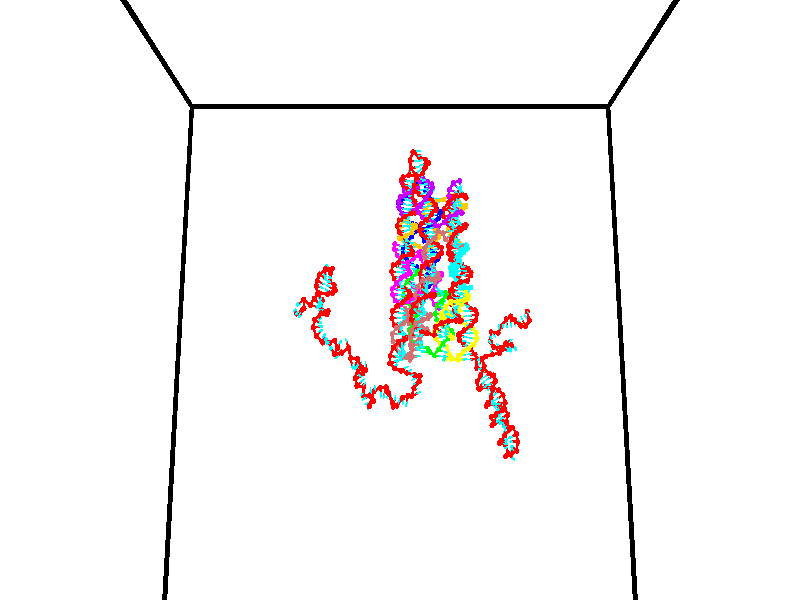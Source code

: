// switches for output
#declare DRAW_BASES = 1; // possible values are 0, 1; only relevant for DNA ribbons
#declare DRAW_BASES_TYPE = 3; // possible values are 1, 2, 3; only relevant for DNA ribbons
#declare DRAW_FOG = 0; // set to 1 to enable fog

#include "colors.inc"

#include "transforms.inc"
background { rgb <1, 1, 1>}

#default {
   normal{
       ripples 0.25
       frequency 0.20
       turbulence 0.2
       lambda 5
   }
	finish {
		phong 0.1
		phong_size 40.
	}
}

// original window dimensions: 1024x640


// camera settings

camera {
	sky <0, 0.179814, -0.983701>
	up <0, 0.179814, -0.983701>
	right 1.6 * <1, 0, 0>
	location <35, 94.9851, 44.8844>
	look_at <35, 29.7336, 32.9568>
	direction <0, -65.2515, -11.9276>
	angle 67.0682
}


# declare cpy_camera_pos = <35, 94.9851, 44.8844>;
# if (DRAW_FOG = 1)
fog {
	fog_type 2
	up vnormalize(cpy_camera_pos)
	color rgbt<1,1,1,0.3>
	distance 1e-5
	fog_alt 3e-3
	fog_offset 56
}
# end


// LIGHTS

# declare lum = 6;
global_settings {
	ambient_light rgb lum * <0.05, 0.05, 0.05>
	max_trace_level 15
}# declare cpy_direct_light_amount = 0.25;
light_source
{	1000 * <-1, -1.16352, -0.803886>,
	rgb lum * cpy_direct_light_amount
	parallel
}

light_source
{	1000 * <1, 1.16352, 0.803886>,
	rgb lum * cpy_direct_light_amount
	parallel
}

// strand 0

// nucleotide -1

// particle -1
sphere {
	<24.520521, 34.549412, 35.005959> 0.250000
	pigment { color rgbt <1,0,0,0> }
	no_shadow
}
cylinder {
	<24.492868, 34.937496, 34.913082>,  <24.476276, 35.170345, 34.857357>, 0.100000
	pigment { color rgbt <1,0,0,0> }
	no_shadow
}
cylinder {
	<24.492868, 34.937496, 34.913082>,  <24.520521, 34.549412, 35.005959>, 0.100000
	pigment { color rgbt <1,0,0,0> }
	no_shadow
}

// particle -1
sphere {
	<24.492868, 34.937496, 34.913082> 0.100000
	pigment { color rgbt <1,0,0,0> }
	no_shadow
}
sphere {
	0, 1
	scale<0.080000,0.200000,0.300000>
	matrix <0.642015, 0.221411, 0.734026,
		0.763569, -0.098323, -0.638197,
		-0.069132, 0.970211, -0.232187,
		24.472128, 35.228561, 34.843426>
	pigment { color rgbt <0,1,1,0> }
	no_shadow
}
cylinder {
	<25.169861, 34.917545, 34.720520>,  <24.520521, 34.549412, 35.005959>, 0.130000
	pigment { color rgbt <1,0,0,0> }
	no_shadow
}

// nucleotide -1

// particle -1
sphere {
	<25.169861, 34.917545, 34.720520> 0.250000
	pigment { color rgbt <1,0,0,0> }
	no_shadow
}
cylinder {
	<24.924738, 35.158680, 34.924896>,  <24.777664, 35.303360, 35.047520>, 0.100000
	pigment { color rgbt <1,0,0,0> }
	no_shadow
}
cylinder {
	<24.924738, 35.158680, 34.924896>,  <25.169861, 34.917545, 34.720520>, 0.100000
	pigment { color rgbt <1,0,0,0> }
	no_shadow
}

// particle -1
sphere {
	<24.924738, 35.158680, 34.924896> 0.100000
	pigment { color rgbt <1,0,0,0> }
	no_shadow
}
sphere {
	0, 1
	scale<0.080000,0.200000,0.300000>
	matrix <0.754120, 0.252899, 0.606091,
		0.236156, 0.756726, -0.609587,
		-0.612808, 0.602834, 0.510938,
		24.740896, 35.339531, 35.078178>
	pigment { color rgbt <0,1,1,0> }
	no_shadow
}
cylinder {
	<25.412540, 35.574406, 34.711029>,  <25.169861, 34.917545, 34.720520>, 0.130000
	pigment { color rgbt <1,0,0,0> }
	no_shadow
}

// nucleotide -1

// particle -1
sphere {
	<25.412540, 35.574406, 34.711029> 0.250000
	pigment { color rgbt <1,0,0,0> }
	no_shadow
}
cylinder {
	<25.189951, 35.531410, 35.040581>,  <25.056398, 35.505611, 35.238312>, 0.100000
	pigment { color rgbt <1,0,0,0> }
	no_shadow
}
cylinder {
	<25.189951, 35.531410, 35.040581>,  <25.412540, 35.574406, 34.711029>, 0.100000
	pigment { color rgbt <1,0,0,0> }
	no_shadow
}

// particle -1
sphere {
	<25.189951, 35.531410, 35.040581> 0.100000
	pigment { color rgbt <1,0,0,0> }
	no_shadow
}
sphere {
	0, 1
	scale<0.080000,0.200000,0.300000>
	matrix <0.687384, 0.497465, 0.529180,
		-0.466734, 0.860799, -0.202939,
		-0.556473, -0.107489, 0.823884,
		25.023008, 35.499165, 35.287746>
	pigment { color rgbt <0,1,1,0> }
	no_shadow
}
cylinder {
	<25.433260, 35.978065, 34.070133>,  <25.412540, 35.574406, 34.711029>, 0.130000
	pigment { color rgbt <1,0,0,0> }
	no_shadow
}

// nucleotide -1

// particle -1
sphere {
	<25.433260, 35.978065, 34.070133> 0.250000
	pigment { color rgbt <1,0,0,0> }
	no_shadow
}
cylinder {
	<25.160273, 36.139694, 34.313759>,  <24.996479, 36.236671, 34.459934>, 0.100000
	pigment { color rgbt <1,0,0,0> }
	no_shadow
}
cylinder {
	<25.160273, 36.139694, 34.313759>,  <25.433260, 35.978065, 34.070133>, 0.100000
	pigment { color rgbt <1,0,0,0> }
	no_shadow
}

// particle -1
sphere {
	<25.160273, 36.139694, 34.313759> 0.100000
	pigment { color rgbt <1,0,0,0> }
	no_shadow
}
sphere {
	0, 1
	scale<0.080000,0.200000,0.300000>
	matrix <0.108255, 0.879983, -0.462506,
		-0.722852, -0.249712, -0.644305,
		-0.682470, 0.404073, 0.609064,
		24.955532, 36.260918, 34.496479>
	pigment { color rgbt <0,1,1,0> }
	no_shadow
}
cylinder {
	<26.070408, 35.864197, 34.493881>,  <25.433260, 35.978065, 34.070133>, 0.130000
	pigment { color rgbt <1,0,0,0> }
	no_shadow
}

// nucleotide -1

// particle -1
sphere {
	<26.070408, 35.864197, 34.493881> 0.250000
	pigment { color rgbt <1,0,0,0> }
	no_shadow
}
cylinder {
	<26.452488, 35.774216, 34.570812>,  <26.681736, 35.720226, 34.616970>, 0.100000
	pigment { color rgbt <1,0,0,0> }
	no_shadow
}
cylinder {
	<26.452488, 35.774216, 34.570812>,  <26.070408, 35.864197, 34.493881>, 0.100000
	pigment { color rgbt <1,0,0,0> }
	no_shadow
}

// particle -1
sphere {
	<26.452488, 35.774216, 34.570812> 0.100000
	pigment { color rgbt <1,0,0,0> }
	no_shadow
}
sphere {
	0, 1
	scale<0.080000,0.200000,0.300000>
	matrix <0.026319, -0.582704, -0.812258,
		0.294795, 0.780929, -0.550677,
		0.955198, -0.224957, 0.192332,
		26.739048, 35.706730, 34.628513>
	pigment { color rgbt <0,1,1,0> }
	no_shadow
}
cylinder {
	<26.483614, 36.158310, 34.006905>,  <26.070408, 35.864197, 34.493881>, 0.130000
	pigment { color rgbt <1,0,0,0> }
	no_shadow
}

// nucleotide -1

// particle -1
sphere {
	<26.483614, 36.158310, 34.006905> 0.250000
	pigment { color rgbt <1,0,0,0> }
	no_shadow
}
cylinder {
	<26.670130, 35.833157, 34.146503>,  <26.782040, 35.638065, 34.230263>, 0.100000
	pigment { color rgbt <1,0,0,0> }
	no_shadow
}
cylinder {
	<26.670130, 35.833157, 34.146503>,  <26.483614, 36.158310, 34.006905>, 0.100000
	pigment { color rgbt <1,0,0,0> }
	no_shadow
}

// particle -1
sphere {
	<26.670130, 35.833157, 34.146503> 0.100000
	pigment { color rgbt <1,0,0,0> }
	no_shadow
}
sphere {
	0, 1
	scale<0.080000,0.200000,0.300000>
	matrix <0.062377, -0.363318, -0.929575,
		0.882429, 0.455222, -0.118706,
		0.466291, -0.812880, 0.348998,
		26.810017, 35.589294, 34.251202>
	pigment { color rgbt <0,1,1,0> }
	no_shadow
}
cylinder {
	<26.990973, 36.043224, 33.544991>,  <26.483614, 36.158310, 34.006905>, 0.130000
	pigment { color rgbt <1,0,0,0> }
	no_shadow
}

// nucleotide -1

// particle -1
sphere {
	<26.990973, 36.043224, 33.544991> 0.250000
	pigment { color rgbt <1,0,0,0> }
	no_shadow
}
cylinder {
	<26.980978, 35.688046, 33.728695>,  <26.974981, 35.474937, 33.838917>, 0.100000
	pigment { color rgbt <1,0,0,0> }
	no_shadow
}
cylinder {
	<26.980978, 35.688046, 33.728695>,  <26.990973, 36.043224, 33.544991>, 0.100000
	pigment { color rgbt <1,0,0,0> }
	no_shadow
}

// particle -1
sphere {
	<26.980978, 35.688046, 33.728695> 0.100000
	pigment { color rgbt <1,0,0,0> }
	no_shadow
}
sphere {
	0, 1
	scale<0.080000,0.200000,0.300000>
	matrix <0.186227, -0.455496, -0.870541,
		0.982189, 0.063774, 0.176742,
		-0.024988, -0.887950, 0.459260,
		26.973482, 35.421661, 33.866474>
	pigment { color rgbt <0,1,1,0> }
	no_shadow
}
cylinder {
	<27.791412, 35.894302, 33.596546>,  <26.990973, 36.043224, 33.544991>, 0.130000
	pigment { color rgbt <1,0,0,0> }
	no_shadow
}

// nucleotide -1

// particle -1
sphere {
	<27.791412, 35.894302, 33.596546> 0.250000
	pigment { color rgbt <1,0,0,0> }
	no_shadow
}
cylinder {
	<27.538506, 35.593536, 33.521854>,  <27.386761, 35.413078, 33.477039>, 0.100000
	pigment { color rgbt <1,0,0,0> }
	no_shadow
}
cylinder {
	<27.538506, 35.593536, 33.521854>,  <27.791412, 35.894302, 33.596546>, 0.100000
	pigment { color rgbt <1,0,0,0> }
	no_shadow
}

// particle -1
sphere {
	<27.538506, 35.593536, 33.521854> 0.100000
	pigment { color rgbt <1,0,0,0> }
	no_shadow
}
sphere {
	0, 1
	scale<0.080000,0.200000,0.300000>
	matrix <0.446936, -0.157123, -0.880659,
		0.632839, -0.640267, 0.435399,
		-0.632269, -0.751911, -0.186725,
		27.348825, 35.367962, 33.465836>
	pigment { color rgbt <0,1,1,0> }
	no_shadow
}
cylinder {
	<28.206486, 35.401268, 33.400791>,  <27.791412, 35.894302, 33.596546>, 0.130000
	pigment { color rgbt <1,0,0,0> }
	no_shadow
}

// nucleotide -1

// particle -1
sphere {
	<28.206486, 35.401268, 33.400791> 0.250000
	pigment { color rgbt <1,0,0,0> }
	no_shadow
}
cylinder {
	<27.867481, 35.261642, 33.240856>,  <27.664078, 35.177868, 33.144894>, 0.100000
	pigment { color rgbt <1,0,0,0> }
	no_shadow
}
cylinder {
	<27.867481, 35.261642, 33.240856>,  <28.206486, 35.401268, 33.400791>, 0.100000
	pigment { color rgbt <1,0,0,0> }
	no_shadow
}

// particle -1
sphere {
	<27.867481, 35.261642, 33.240856> 0.100000
	pigment { color rgbt <1,0,0,0> }
	no_shadow
}
sphere {
	0, 1
	scale<0.080000,0.200000,0.300000>
	matrix <0.500805, -0.276350, -0.820260,
		0.175830, -0.895423, 0.409025,
		-0.847513, -0.349068, -0.399841,
		27.613228, 35.156921, 33.120903>
	pigment { color rgbt <0,1,1,0> }
	no_shadow
}
cylinder {
	<28.431307, 34.816391, 33.033127>,  <28.206486, 35.401268, 33.400791>, 0.130000
	pigment { color rgbt <1,0,0,0> }
	no_shadow
}

// nucleotide -1

// particle -1
sphere {
	<28.431307, 34.816391, 33.033127> 0.250000
	pigment { color rgbt <1,0,0,0> }
	no_shadow
}
cylinder {
	<28.075819, 34.899841, 32.869835>,  <27.862526, 34.949913, 32.771858>, 0.100000
	pigment { color rgbt <1,0,0,0> }
	no_shadow
}
cylinder {
	<28.075819, 34.899841, 32.869835>,  <28.431307, 34.816391, 33.033127>, 0.100000
	pigment { color rgbt <1,0,0,0> }
	no_shadow
}

// particle -1
sphere {
	<28.075819, 34.899841, 32.869835> 0.100000
	pigment { color rgbt <1,0,0,0> }
	no_shadow
}
sphere {
	0, 1
	scale<0.080000,0.200000,0.300000>
	matrix <0.299060, -0.411091, -0.861143,
		-0.347473, -0.887401, 0.302955,
		-0.888721, 0.208622, -0.408229,
		27.809202, 34.962429, 32.747368>
	pigment { color rgbt <0,1,1,0> }
	no_shadow
}
cylinder {
	<28.246901, 34.326492, 32.518452>,  <28.431307, 34.816391, 33.033127>, 0.130000
	pigment { color rgbt <1,0,0,0> }
	no_shadow
}

// nucleotide -1

// particle -1
sphere {
	<28.246901, 34.326492, 32.518452> 0.250000
	pigment { color rgbt <1,0,0,0> }
	no_shadow
}
cylinder {
	<27.966497, 34.584202, 32.396137>,  <27.798256, 34.738827, 32.322750>, 0.100000
	pigment { color rgbt <1,0,0,0> }
	no_shadow
}
cylinder {
	<27.966497, 34.584202, 32.396137>,  <28.246901, 34.326492, 32.518452>, 0.100000
	pigment { color rgbt <1,0,0,0> }
	no_shadow
}

// particle -1
sphere {
	<27.966497, 34.584202, 32.396137> 0.100000
	pigment { color rgbt <1,0,0,0> }
	no_shadow
}
sphere {
	0, 1
	scale<0.080000,0.200000,0.300000>
	matrix <0.114054, -0.321974, -0.939853,
		-0.703977, -0.693718, 0.152224,
		-0.701005, 0.644273, -0.305784,
		27.756195, 34.777485, 32.304401>
	pigment { color rgbt <0,1,1,0> }
	no_shadow
}
cylinder {
	<27.743418, 34.013115, 32.091045>,  <28.246901, 34.326492, 32.518452>, 0.130000
	pigment { color rgbt <1,0,0,0> }
	no_shadow
}

// nucleotide -1

// particle -1
sphere {
	<27.743418, 34.013115, 32.091045> 0.250000
	pigment { color rgbt <1,0,0,0> }
	no_shadow
}
cylinder {
	<27.807037, 34.398808, 32.006237>,  <27.845209, 34.630222, 31.955351>, 0.100000
	pigment { color rgbt <1,0,0,0> }
	no_shadow
}
cylinder {
	<27.807037, 34.398808, 32.006237>,  <27.743418, 34.013115, 32.091045>, 0.100000
	pigment { color rgbt <1,0,0,0> }
	no_shadow
}

// particle -1
sphere {
	<27.807037, 34.398808, 32.006237> 0.100000
	pigment { color rgbt <1,0,0,0> }
	no_shadow
}
sphere {
	0, 1
	scale<0.080000,0.200000,0.300000>
	matrix <0.283876, -0.250354, -0.925601,
		-0.945578, 0.087028, -0.313542,
		0.159050, 0.964235, -0.212024,
		27.854752, 34.688080, 31.942629>
	pigment { color rgbt <0,1,1,0> }
	no_shadow
}
cylinder {
	<27.802618, 33.821220, 31.378023>,  <27.743418, 34.013115, 32.091045>, 0.130000
	pigment { color rgbt <1,0,0,0> }
	no_shadow
}

// nucleotide -1

// particle -1
sphere {
	<27.802618, 33.821220, 31.378023> 0.250000
	pigment { color rgbt <1,0,0,0> }
	no_shadow
}
cylinder {
	<27.599567, 33.977638, 31.070934>,  <27.477737, 34.071487, 30.886681>, 0.100000
	pigment { color rgbt <1,0,0,0> }
	no_shadow
}
cylinder {
	<27.599567, 33.977638, 31.070934>,  <27.802618, 33.821220, 31.378023>, 0.100000
	pigment { color rgbt <1,0,0,0> }
	no_shadow
}

// particle -1
sphere {
	<27.599567, 33.977638, 31.070934> 0.100000
	pigment { color rgbt <1,0,0,0> }
	no_shadow
}
sphere {
	0, 1
	scale<0.080000,0.200000,0.300000>
	matrix <-0.161282, 0.832187, 0.530521,
		0.846346, 0.393127, -0.359373,
		-0.507628, 0.391044, -0.767723,
		27.447279, 34.094952, 30.840618>
	pigment { color rgbt <0,1,1,0> }
	no_shadow
}
cylinder {
	<28.047333, 34.335495, 31.074982>,  <27.802618, 33.821220, 31.378023>, 0.130000
	pigment { color rgbt <1,0,0,0> }
	no_shadow
}

// nucleotide -1

// particle -1
sphere {
	<28.047333, 34.335495, 31.074982> 0.250000
	pigment { color rgbt <1,0,0,0> }
	no_shadow
}
cylinder {
	<27.652973, 34.402420, 31.073971>,  <27.416357, 34.442574, 31.073364>, 0.100000
	pigment { color rgbt <1,0,0,0> }
	no_shadow
}
cylinder {
	<27.652973, 34.402420, 31.073971>,  <28.047333, 34.335495, 31.074982>, 0.100000
	pigment { color rgbt <1,0,0,0> }
	no_shadow
}

// particle -1
sphere {
	<27.652973, 34.402420, 31.073971> 0.100000
	pigment { color rgbt <1,0,0,0> }
	no_shadow
}
sphere {
	0, 1
	scale<0.080000,0.200000,0.300000>
	matrix <0.139470, 0.829988, 0.540064,
		0.092457, 0.532097, -0.841620,
		-0.985901, 0.167313, -0.002527,
		27.357203, 34.452614, 31.073214>
	pigment { color rgbt <0,1,1,0> }
	no_shadow
}
cylinder {
	<28.020624, 35.017178, 31.273680>,  <28.047333, 34.335495, 31.074982>, 0.130000
	pigment { color rgbt <1,0,0,0> }
	no_shadow
}

// nucleotide -1

// particle -1
sphere {
	<28.020624, 35.017178, 31.273680> 0.250000
	pigment { color rgbt <1,0,0,0> }
	no_shadow
}
cylinder {
	<27.658123, 34.857250, 31.328608>,  <27.440622, 34.761295, 31.361565>, 0.100000
	pigment { color rgbt <1,0,0,0> }
	no_shadow
}
cylinder {
	<27.658123, 34.857250, 31.328608>,  <28.020624, 35.017178, 31.273680>, 0.100000
	pigment { color rgbt <1,0,0,0> }
	no_shadow
}

// particle -1
sphere {
	<27.658123, 34.857250, 31.328608> 0.100000
	pigment { color rgbt <1,0,0,0> }
	no_shadow
}
sphere {
	0, 1
	scale<0.080000,0.200000,0.300000>
	matrix <-0.169816, 0.641770, 0.747860,
		-0.387133, 0.654429, -0.649500,
		-0.906251, -0.399817, 0.137318,
		27.386248, 34.737305, 31.369802>
	pigment { color rgbt <0,1,1,0> }
	no_shadow
}
cylinder {
	<27.482059, 35.505833, 31.334805>,  <28.020624, 35.017178, 31.273680>, 0.130000
	pigment { color rgbt <1,0,0,0> }
	no_shadow
}

// nucleotide -1

// particle -1
sphere {
	<27.482059, 35.505833, 31.334805> 0.250000
	pigment { color rgbt <1,0,0,0> }
	no_shadow
}
cylinder {
	<27.434761, 35.186989, 31.571663>,  <27.406382, 34.995682, 31.713778>, 0.100000
	pigment { color rgbt <1,0,0,0> }
	no_shadow
}
cylinder {
	<27.434761, 35.186989, 31.571663>,  <27.482059, 35.505833, 31.334805>, 0.100000
	pigment { color rgbt <1,0,0,0> }
	no_shadow
}

// particle -1
sphere {
	<27.434761, 35.186989, 31.571663> 0.100000
	pigment { color rgbt <1,0,0,0> }
	no_shadow
}
sphere {
	0, 1
	scale<0.080000,0.200000,0.300000>
	matrix <-0.128776, 0.603604, 0.786816,
		-0.984599, 0.016783, -0.174022,
		-0.118246, -0.797108, 0.592147,
		27.399288, 34.947857, 31.749308>
	pigment { color rgbt <0,1,1,0> }
	no_shadow
}
cylinder {
	<26.923042, 35.633858, 31.847822>,  <27.482059, 35.505833, 31.334805>, 0.130000
	pigment { color rgbt <1,0,0,0> }
	no_shadow
}

// nucleotide -1

// particle -1
sphere {
	<26.923042, 35.633858, 31.847822> 0.250000
	pigment { color rgbt <1,0,0,0> }
	no_shadow
}
cylinder {
	<27.179522, 35.366795, 31.999132>,  <27.333408, 35.206554, 32.089920>, 0.100000
	pigment { color rgbt <1,0,0,0> }
	no_shadow
}
cylinder {
	<27.179522, 35.366795, 31.999132>,  <26.923042, 35.633858, 31.847822>, 0.100000
	pigment { color rgbt <1,0,0,0> }
	no_shadow
}

// particle -1
sphere {
	<27.179522, 35.366795, 31.999132> 0.100000
	pigment { color rgbt <1,0,0,0> }
	no_shadow
}
sphere {
	0, 1
	scale<0.080000,0.200000,0.300000>
	matrix <-0.180440, 0.347947, 0.919986,
		-0.745860, -0.658149, 0.102630,
		0.641198, -0.667662, 0.378276,
		27.371881, 35.166496, 32.112614>
	pigment { color rgbt <0,1,1,0> }
	no_shadow
}
cylinder {
	<26.629147, 35.249821, 32.329632>,  <26.923042, 35.633858, 31.847822>, 0.130000
	pigment { color rgbt <1,0,0,0> }
	no_shadow
}

// nucleotide -1

// particle -1
sphere {
	<26.629147, 35.249821, 32.329632> 0.250000
	pigment { color rgbt <1,0,0,0> }
	no_shadow
}
cylinder {
	<26.997959, 35.164490, 32.458839>,  <27.219248, 35.113289, 32.536366>, 0.100000
	pigment { color rgbt <1,0,0,0> }
	no_shadow
}
cylinder {
	<26.997959, 35.164490, 32.458839>,  <26.629147, 35.249821, 32.329632>, 0.100000
	pigment { color rgbt <1,0,0,0> }
	no_shadow
}

// particle -1
sphere {
	<26.997959, 35.164490, 32.458839> 0.100000
	pigment { color rgbt <1,0,0,0> }
	no_shadow
}
sphere {
	0, 1
	scale<0.080000,0.200000,0.300000>
	matrix <-0.338933, -0.041735, 0.939884,
		-0.187028, -0.976088, -0.110787,
		0.922033, -0.213334, 0.323022,
		27.274569, 35.100491, 32.555748>
	pigment { color rgbt <0,1,1,0> }
	no_shadow
}
cylinder {
	<26.478661, 34.665321, 32.642735>,  <26.629147, 35.249821, 32.329632>, 0.130000
	pigment { color rgbt <1,0,0,0> }
	no_shadow
}

// nucleotide -1

// particle -1
sphere {
	<26.478661, 34.665321, 32.642735> 0.250000
	pigment { color rgbt <1,0,0,0> }
	no_shadow
}
cylinder {
	<26.805765, 34.863060, 32.760643>,  <27.002028, 34.981705, 32.831387>, 0.100000
	pigment { color rgbt <1,0,0,0> }
	no_shadow
}
cylinder {
	<26.805765, 34.863060, 32.760643>,  <26.478661, 34.665321, 32.642735>, 0.100000
	pigment { color rgbt <1,0,0,0> }
	no_shadow
}

// particle -1
sphere {
	<26.805765, 34.863060, 32.760643> 0.100000
	pigment { color rgbt <1,0,0,0> }
	no_shadow
}
sphere {
	0, 1
	scale<0.080000,0.200000,0.300000>
	matrix <-0.361651, 0.042924, 0.931325,
		0.447745, -0.868204, 0.213883,
		0.817761, 0.494347, 0.294768,
		27.051094, 35.011364, 32.849075>
	pigment { color rgbt <0,1,1,0> }
	no_shadow
}
cylinder {
	<26.525661, 34.397655, 33.288250>,  <26.478661, 34.665321, 32.642735>, 0.130000
	pigment { color rgbt <1,0,0,0> }
	no_shadow
}

// nucleotide -1

// particle -1
sphere {
	<26.525661, 34.397655, 33.288250> 0.250000
	pigment { color rgbt <1,0,0,0> }
	no_shadow
}
cylinder {
	<26.790140, 34.693375, 33.339249>,  <26.948828, 34.870808, 33.369846>, 0.100000
	pigment { color rgbt <1,0,0,0> }
	no_shadow
}
cylinder {
	<26.790140, 34.693375, 33.339249>,  <26.525661, 34.397655, 33.288250>, 0.100000
	pigment { color rgbt <1,0,0,0> }
	no_shadow
}

// particle -1
sphere {
	<26.790140, 34.693375, 33.339249> 0.100000
	pigment { color rgbt <1,0,0,0> }
	no_shadow
}
sphere {
	0, 1
	scale<0.080000,0.200000,0.300000>
	matrix <-0.170473, -0.017439, 0.985208,
		0.730587, -0.673151, 0.114501,
		0.661197, 0.739300, 0.127495,
		26.988499, 34.915165, 33.377499>
	pigment { color rgbt <0,1,1,0> }
	no_shadow
}
cylinder {
	<27.051420, 34.167171, 33.774952>,  <26.525661, 34.397655, 33.288250>, 0.130000
	pigment { color rgbt <1,0,0,0> }
	no_shadow
}

// nucleotide -1

// particle -1
sphere {
	<27.051420, 34.167171, 33.774952> 0.250000
	pigment { color rgbt <1,0,0,0> }
	no_shadow
}
cylinder {
	<26.986525, 34.561771, 33.765991>,  <26.947588, 34.798531, 33.760612>, 0.100000
	pigment { color rgbt <1,0,0,0> }
	no_shadow
}
cylinder {
	<26.986525, 34.561771, 33.765991>,  <27.051420, 34.167171, 33.774952>, 0.100000
	pigment { color rgbt <1,0,0,0> }
	no_shadow
}

// particle -1
sphere {
	<26.986525, 34.561771, 33.765991> 0.100000
	pigment { color rgbt <1,0,0,0> }
	no_shadow
}
sphere {
	0, 1
	scale<0.080000,0.200000,0.300000>
	matrix <-0.175997, -0.006588, 0.984369,
		0.970929, 0.163645, 0.174689,
		-0.162238, 0.986497, -0.022404,
		26.937853, 34.857719, 33.759270>
	pigment { color rgbt <0,1,1,0> }
	no_shadow
}
cylinder {
	<26.930202, 34.240707, 34.369427>,  <27.051420, 34.167171, 33.774952>, 0.130000
	pigment { color rgbt <1,0,0,0> }
	no_shadow
}

// nucleotide -1

// particle -1
sphere {
	<26.930202, 34.240707, 34.369427> 0.250000
	pigment { color rgbt <1,0,0,0> }
	no_shadow
}
cylinder {
	<26.967176, 34.617126, 34.239269>,  <26.989361, 34.842979, 34.161175>, 0.100000
	pigment { color rgbt <1,0,0,0> }
	no_shadow
}
cylinder {
	<26.967176, 34.617126, 34.239269>,  <26.930202, 34.240707, 34.369427>, 0.100000
	pigment { color rgbt <1,0,0,0> }
	no_shadow
}

// particle -1
sphere {
	<26.967176, 34.617126, 34.239269> 0.100000
	pigment { color rgbt <1,0,0,0> }
	no_shadow
}
sphere {
	0, 1
	scale<0.080000,0.200000,0.300000>
	matrix <-0.026232, 0.328978, 0.943973,
		0.995373, -0.078721, 0.055095,
		0.092435, 0.941051, -0.325391,
		26.994907, 34.899441, 34.141651>
	pigment { color rgbt <0,1,1,0> }
	no_shadow
}
cylinder {
	<27.301168, 34.550301, 34.839043>,  <26.930202, 34.240707, 34.369427>, 0.130000
	pigment { color rgbt <1,0,0,0> }
	no_shadow
}

// nucleotide -1

// particle -1
sphere {
	<27.301168, 34.550301, 34.839043> 0.250000
	pigment { color rgbt <1,0,0,0> }
	no_shadow
}
cylinder {
	<27.167030, 34.866642, 34.634258>,  <27.086548, 35.056446, 34.511387>, 0.100000
	pigment { color rgbt <1,0,0,0> }
	no_shadow
}
cylinder {
	<27.167030, 34.866642, 34.634258>,  <27.301168, 34.550301, 34.839043>, 0.100000
	pigment { color rgbt <1,0,0,0> }
	no_shadow
}

// particle -1
sphere {
	<27.167030, 34.866642, 34.634258> 0.100000
	pigment { color rgbt <1,0,0,0> }
	no_shadow
}
sphere {
	0, 1
	scale<0.080000,0.200000,0.300000>
	matrix <0.037532, 0.554209, 0.831531,
		0.941347, 0.259635, -0.215534,
		-0.335346, 0.790849, -0.511958,
		27.066427, 35.103897, 34.480671>
	pigment { color rgbt <0,1,1,0> }
	no_shadow
}
cylinder {
	<27.765533, 35.027409, 34.862087>,  <27.301168, 34.550301, 34.839043>, 0.130000
	pigment { color rgbt <1,0,0,0> }
	no_shadow
}

// nucleotide -1

// particle -1
sphere {
	<27.765533, 35.027409, 34.862087> 0.250000
	pigment { color rgbt <1,0,0,0> }
	no_shadow
}
cylinder {
	<27.388885, 35.161591, 34.850643>,  <27.162897, 35.242100, 34.843777>, 0.100000
	pigment { color rgbt <1,0,0,0> }
	no_shadow
}
cylinder {
	<27.388885, 35.161591, 34.850643>,  <27.765533, 35.027409, 34.862087>, 0.100000
	pigment { color rgbt <1,0,0,0> }
	no_shadow
}

// particle -1
sphere {
	<27.388885, 35.161591, 34.850643> 0.100000
	pigment { color rgbt <1,0,0,0> }
	no_shadow
}
sphere {
	0, 1
	scale<0.080000,0.200000,0.300000>
	matrix <0.126082, 0.430154, 0.893908,
		0.312172, 0.838116, -0.447337,
		-0.941622, 0.335454, -0.028611,
		27.106400, 35.262226, 34.842060>
	pigment { color rgbt <0,1,1,0> }
	no_shadow
}
cylinder {
	<27.734972, 35.675339, 35.260532>,  <27.765533, 35.027409, 34.862087>, 0.130000
	pigment { color rgbt <1,0,0,0> }
	no_shadow
}

// nucleotide -1

// particle -1
sphere {
	<27.734972, 35.675339, 35.260532> 0.250000
	pigment { color rgbt <1,0,0,0> }
	no_shadow
}
cylinder {
	<27.359428, 35.540569, 35.232178>,  <27.134102, 35.459709, 35.215164>, 0.100000
	pigment { color rgbt <1,0,0,0> }
	no_shadow
}
cylinder {
	<27.359428, 35.540569, 35.232178>,  <27.734972, 35.675339, 35.260532>, 0.100000
	pigment { color rgbt <1,0,0,0> }
	no_shadow
}

// particle -1
sphere {
	<27.359428, 35.540569, 35.232178> 0.100000
	pigment { color rgbt <1,0,0,0> }
	no_shadow
}
sphere {
	0, 1
	scale<0.080000,0.200000,0.300000>
	matrix <-0.204940, 0.381427, 0.901395,
		-0.276660, 0.860812, -0.427155,
		-0.938860, -0.336921, -0.070889,
		27.077770, 35.439491, 35.210911>
	pigment { color rgbt <0,1,1,0> }
	no_shadow
}
cylinder {
	<27.197174, 36.157585, 35.256672>,  <27.734972, 35.675339, 35.260532>, 0.130000
	pigment { color rgbt <1,0,0,0> }
	no_shadow
}

// nucleotide -1

// particle -1
sphere {
	<27.197174, 36.157585, 35.256672> 0.250000
	pigment { color rgbt <1,0,0,0> }
	no_shadow
}
cylinder {
	<27.074305, 35.821293, 35.435028>,  <27.000584, 35.619518, 35.542042>, 0.100000
	pigment { color rgbt <1,0,0,0> }
	no_shadow
}
cylinder {
	<27.074305, 35.821293, 35.435028>,  <27.197174, 36.157585, 35.256672>, 0.100000
	pigment { color rgbt <1,0,0,0> }
	no_shadow
}

// particle -1
sphere {
	<27.074305, 35.821293, 35.435028> 0.100000
	pigment { color rgbt <1,0,0,0> }
	no_shadow
}
sphere {
	0, 1
	scale<0.080000,0.200000,0.300000>
	matrix <0.014737, 0.464281, 0.885566,
		-0.951540, 0.278593, -0.130224,
		-0.307173, -0.840732, 0.445887,
		26.982153, 35.569073, 35.568794>
	pigment { color rgbt <0,1,1,0> }
	no_shadow
}
cylinder {
	<26.619495, 36.335648, 35.811695>,  <27.197174, 36.157585, 35.256672>, 0.130000
	pigment { color rgbt <1,0,0,0> }
	no_shadow
}

// nucleotide -1

// particle -1
sphere {
	<26.619495, 36.335648, 35.811695> 0.250000
	pigment { color rgbt <1,0,0,0> }
	no_shadow
}
cylinder {
	<26.847494, 36.019356, 35.901005>,  <26.984293, 35.829582, 35.954590>, 0.100000
	pigment { color rgbt <1,0,0,0> }
	no_shadow
}
cylinder {
	<26.847494, 36.019356, 35.901005>,  <26.619495, 36.335648, 35.811695>, 0.100000
	pigment { color rgbt <1,0,0,0> }
	no_shadow
}

// particle -1
sphere {
	<26.847494, 36.019356, 35.901005> 0.100000
	pigment { color rgbt <1,0,0,0> }
	no_shadow
}
sphere {
	0, 1
	scale<0.080000,0.200000,0.300000>
	matrix <0.070207, 0.317618, 0.945616,
		-0.818641, -0.523324, 0.236556,
		0.569998, -0.790728, 0.223274,
		27.018494, 35.782139, 35.967987>
	pigment { color rgbt <0,1,1,0> }
	no_shadow
}
cylinder {
	<26.442247, 35.986576, 36.393147>,  <26.619495, 36.335648, 35.811695>, 0.130000
	pigment { color rgbt <1,0,0,0> }
	no_shadow
}

// nucleotide -1

// particle -1
sphere {
	<26.442247, 35.986576, 36.393147> 0.250000
	pigment { color rgbt <1,0,0,0> }
	no_shadow
}
cylinder {
	<26.836796, 35.939667, 36.346977>,  <27.073524, 35.911522, 36.319275>, 0.100000
	pigment { color rgbt <1,0,0,0> }
	no_shadow
}
cylinder {
	<26.836796, 35.939667, 36.346977>,  <26.442247, 35.986576, 36.393147>, 0.100000
	pigment { color rgbt <1,0,0,0> }
	no_shadow
}

// particle -1
sphere {
	<26.836796, 35.939667, 36.346977> 0.100000
	pigment { color rgbt <1,0,0,0> }
	no_shadow
}
sphere {
	0, 1
	scale<0.080000,0.200000,0.300000>
	matrix <0.158715, 0.492955, 0.855456,
		-0.043419, -0.862115, 0.504848,
		0.986369, -0.117270, -0.115427,
		27.132706, 35.904488, 36.312347>
	pigment { color rgbt <0,1,1,0> }
	no_shadow
}
cylinder {
	<26.677391, 35.585575, 37.034801>,  <26.442247, 35.986576, 36.393147>, 0.130000
	pigment { color rgbt <1,0,0,0> }
	no_shadow
}

// nucleotide -1

// particle -1
sphere {
	<26.677391, 35.585575, 37.034801> 0.250000
	pigment { color rgbt <1,0,0,0> }
	no_shadow
}
cylinder {
	<26.959801, 35.788910, 36.837570>,  <27.129246, 35.910912, 36.719231>, 0.100000
	pigment { color rgbt <1,0,0,0> }
	no_shadow
}
cylinder {
	<26.959801, 35.788910, 36.837570>,  <26.677391, 35.585575, 37.034801>, 0.100000
	pigment { color rgbt <1,0,0,0> }
	no_shadow
}

// particle -1
sphere {
	<26.959801, 35.788910, 36.837570> 0.100000
	pigment { color rgbt <1,0,0,0> }
	no_shadow
}
sphere {
	0, 1
	scale<0.080000,0.200000,0.300000>
	matrix <0.361527, 0.339990, 0.868162,
		0.608959, -0.791204, 0.056264,
		0.706023, 0.508334, -0.493081,
		27.171608, 35.941410, 36.689648>
	pigment { color rgbt <0,1,1,0> }
	no_shadow
}
cylinder {
	<27.319735, 35.461319, 37.584190>,  <26.677391, 35.585575, 37.034801>, 0.130000
	pigment { color rgbt <1,0,0,0> }
	no_shadow
}

// nucleotide -1

// particle -1
sphere {
	<27.319735, 35.461319, 37.584190> 0.250000
	pigment { color rgbt <1,0,0,0> }
	no_shadow
}
cylinder {
	<27.429136, 35.728668, 37.307507>,  <27.494778, 35.889080, 37.141495>, 0.100000
	pigment { color rgbt <1,0,0,0> }
	no_shadow
}
cylinder {
	<27.429136, 35.728668, 37.307507>,  <27.319735, 35.461319, 37.584190>, 0.100000
	pigment { color rgbt <1,0,0,0> }
	no_shadow
}

// particle -1
sphere {
	<27.429136, 35.728668, 37.307507> 0.100000
	pigment { color rgbt <1,0,0,0> }
	no_shadow
}
sphere {
	0, 1
	scale<0.080000,0.200000,0.300000>
	matrix <0.692582, 0.362189, 0.623819,
		0.667477, -0.649686, -0.363844,
		0.273506, 0.668376, -0.691714,
		27.511189, 35.929180, 37.099991>
	pigment { color rgbt <0,1,1,0> }
	no_shadow
}
cylinder {
	<28.073845, 35.622398, 37.628021>,  <27.319735, 35.461319, 37.584190>, 0.130000
	pigment { color rgbt <1,0,0,0> }
	no_shadow
}

// nucleotide -1

// particle -1
sphere {
	<28.073845, 35.622398, 37.628021> 0.250000
	pigment { color rgbt <1,0,0,0> }
	no_shadow
}
cylinder {
	<27.885284, 35.956844, 37.515816>,  <27.772148, 36.157513, 37.448494>, 0.100000
	pigment { color rgbt <1,0,0,0> }
	no_shadow
}
cylinder {
	<27.885284, 35.956844, 37.515816>,  <28.073845, 35.622398, 37.628021>, 0.100000
	pigment { color rgbt <1,0,0,0> }
	no_shadow
}

// particle -1
sphere {
	<27.885284, 35.956844, 37.515816> 0.100000
	pigment { color rgbt <1,0,0,0> }
	no_shadow
}
sphere {
	0, 1
	scale<0.080000,0.200000,0.300000>
	matrix <0.486139, 0.511737, 0.708374,
		0.735834, 0.197559, -0.647703,
		-0.471399, 0.836119, -0.280513,
		27.743864, 36.207680, 37.431664>
	pigment { color rgbt <0,1,1,0> }
	no_shadow
}
cylinder {
	<28.600365, 36.238159, 37.517735>,  <28.073845, 35.622398, 37.628021>, 0.130000
	pigment { color rgbt <1,0,0,0> }
	no_shadow
}

// nucleotide -1

// particle -1
sphere {
	<28.600365, 36.238159, 37.517735> 0.250000
	pigment { color rgbt <1,0,0,0> }
	no_shadow
}
cylinder {
	<28.236328, 36.362556, 37.627293>,  <28.017906, 36.437195, 37.693027>, 0.100000
	pigment { color rgbt <1,0,0,0> }
	no_shadow
}
cylinder {
	<28.236328, 36.362556, 37.627293>,  <28.600365, 36.238159, 37.517735>, 0.100000
	pigment { color rgbt <1,0,0,0> }
	no_shadow
}

// particle -1
sphere {
	<28.236328, 36.362556, 37.627293> 0.100000
	pigment { color rgbt <1,0,0,0> }
	no_shadow
}
sphere {
	0, 1
	scale<0.080000,0.200000,0.300000>
	matrix <0.410762, 0.589512, 0.695522,
		0.054835, 0.745495, -0.664252,
		-0.910092, 0.310989, 0.273895,
		27.963301, 36.455853, 37.709461>
	pigment { color rgbt <0,1,1,0> }
	no_shadow
}
cylinder {
	<28.893446, 36.374584, 38.142681>,  <28.600365, 36.238159, 37.517735>, 0.130000
	pigment { color rgbt <1,0,0,0> }
	no_shadow
}

// nucleotide -1

// particle -1
sphere {
	<28.893446, 36.374584, 38.142681> 0.250000
	pigment { color rgbt <1,0,0,0> }
	no_shadow
}
cylinder {
	<29.066584, 36.657452, 37.919052>,  <29.170465, 36.827171, 37.784874>, 0.100000
	pigment { color rgbt <1,0,0,0> }
	no_shadow
}
cylinder {
	<29.066584, 36.657452, 37.919052>,  <28.893446, 36.374584, 38.142681>, 0.100000
	pigment { color rgbt <1,0,0,0> }
	no_shadow
}

// particle -1
sphere {
	<29.066584, 36.657452, 37.919052> 0.100000
	pigment { color rgbt <1,0,0,0> }
	no_shadow
}
sphere {
	0, 1
	scale<0.080000,0.200000,0.300000>
	matrix <-0.558241, -0.276691, -0.782183,
		-0.707824, 0.650659, 0.275005,
		0.432843, 0.707166, -0.559073,
		29.196436, 36.869602, 37.751331>
	pigment { color rgbt <0,1,1,0> }
	no_shadow
}
cylinder {
	<28.678116, 36.814056, 38.678951>,  <28.893446, 36.374584, 38.142681>, 0.130000
	pigment { color rgbt <1,0,0,0> }
	no_shadow
}

// nucleotide -1

// particle -1
sphere {
	<28.678116, 36.814056, 38.678951> 0.250000
	pigment { color rgbt <1,0,0,0> }
	no_shadow
}
cylinder {
	<28.500750, 37.094833, 38.456001>,  <28.394329, 37.263298, 38.322231>, 0.100000
	pigment { color rgbt <1,0,0,0> }
	no_shadow
}
cylinder {
	<28.500750, 37.094833, 38.456001>,  <28.678116, 36.814056, 38.678951>, 0.100000
	pigment { color rgbt <1,0,0,0> }
	no_shadow
}

// particle -1
sphere {
	<28.500750, 37.094833, 38.456001> 0.100000
	pigment { color rgbt <1,0,0,0> }
	no_shadow
}
sphere {
	0, 1
	scale<0.080000,0.200000,0.300000>
	matrix <-0.616644, -0.690201, -0.378645,
		-0.650483, 0.175800, 0.738895,
		-0.443420, 0.701938, -0.557370,
		28.367723, 37.305416, 38.288788>
	pigment { color rgbt <0,1,1,0> }
	no_shadow
}
cylinder {
	<29.377363, 36.917187, 38.567204>,  <28.678116, 36.814056, 38.678951>, 0.130000
	pigment { color rgbt <1,0,0,0> }
	no_shadow
}

// nucleotide -1

// particle -1
sphere {
	<29.377363, 36.917187, 38.567204> 0.250000
	pigment { color rgbt <1,0,0,0> }
	no_shadow
}
cylinder {
	<29.114676, 37.111374, 38.798042>,  <28.957062, 37.227886, 38.936546>, 0.100000
	pigment { color rgbt <1,0,0,0> }
	no_shadow
}
cylinder {
	<29.114676, 37.111374, 38.798042>,  <29.377363, 36.917187, 38.567204>, 0.100000
	pigment { color rgbt <1,0,0,0> }
	no_shadow
}

// particle -1
sphere {
	<29.114676, 37.111374, 38.798042> 0.100000
	pigment { color rgbt <1,0,0,0> }
	no_shadow
}
sphere {
	0, 1
	scale<0.080000,0.200000,0.300000>
	matrix <-0.434971, 0.381282, -0.815735,
		-0.616050, -0.786730, -0.039231,
		-0.656721, 0.485470, 0.577094,
		28.917660, 37.257015, 38.971169>
	pigment { color rgbt <0,1,1,0> }
	no_shadow
}
cylinder {
	<30.059141, 37.213356, 38.248562>,  <29.377363, 36.917187, 38.567204>, 0.130000
	pigment { color rgbt <1,0,0,0> }
	no_shadow
}

// nucleotide -1

// particle -1
sphere {
	<30.059141, 37.213356, 38.248562> 0.250000
	pigment { color rgbt <1,0,0,0> }
	no_shadow
}
cylinder {
	<29.925646, 37.061695, 37.903339>,  <29.845549, 36.970699, 37.696205>, 0.100000
	pigment { color rgbt <1,0,0,0> }
	no_shadow
}
cylinder {
	<29.925646, 37.061695, 37.903339>,  <30.059141, 37.213356, 38.248562>, 0.100000
	pigment { color rgbt <1,0,0,0> }
	no_shadow
}

// particle -1
sphere {
	<29.925646, 37.061695, 37.903339> 0.100000
	pigment { color rgbt <1,0,0,0> }
	no_shadow
}
sphere {
	0, 1
	scale<0.080000,0.200000,0.300000>
	matrix <-0.937762, 0.040267, 0.344937,
		-0.096030, 0.924459, -0.368991,
		-0.333739, -0.379150, -0.863055,
		29.825523, 36.947948, 37.644424>
	pigment { color rgbt <0,1,1,0> }
	no_shadow
}
cylinder {
	<30.270807, 37.159378, 39.042431>,  <30.059141, 37.213356, 38.248562>, 0.130000
	pigment { color rgbt <1,0,0,0> }
	no_shadow
}

// nucleotide -1

// particle -1
sphere {
	<30.270807, 37.159378, 39.042431> 0.250000
	pigment { color rgbt <1,0,0,0> }
	no_shadow
}
cylinder {
	<30.341702, 36.990669, 39.398113>,  <30.384237, 36.889442, 39.611523>, 0.100000
	pigment { color rgbt <1,0,0,0> }
	no_shadow
}
cylinder {
	<30.341702, 36.990669, 39.398113>,  <30.270807, 37.159378, 39.042431>, 0.100000
	pigment { color rgbt <1,0,0,0> }
	no_shadow
}

// particle -1
sphere {
	<30.341702, 36.990669, 39.398113> 0.100000
	pigment { color rgbt <1,0,0,0> }
	no_shadow
}
sphere {
	0, 1
	scale<0.080000,0.200000,0.300000>
	matrix <0.727340, -0.552528, -0.407050,
		0.662996, 0.718902, 0.208845,
		0.177236, -0.421774, 0.889210,
		30.394873, 36.864136, 39.664875>
	pigment { color rgbt <0,1,1,0> }
	no_shadow
}
cylinder {
	<30.907608, 36.841629, 39.083023>,  <30.270807, 37.159378, 39.042431>, 0.130000
	pigment { color rgbt <1,0,0,0> }
	no_shadow
}

// nucleotide -1

// particle -1
sphere {
	<30.907608, 36.841629, 39.083023> 0.250000
	pigment { color rgbt <1,0,0,0> }
	no_shadow
}
cylinder {
	<30.772446, 36.645226, 39.404205>,  <30.691349, 36.527382, 39.596912>, 0.100000
	pigment { color rgbt <1,0,0,0> }
	no_shadow
}
cylinder {
	<30.772446, 36.645226, 39.404205>,  <30.907608, 36.841629, 39.083023>, 0.100000
	pigment { color rgbt <1,0,0,0> }
	no_shadow
}

// particle -1
sphere {
	<30.772446, 36.645226, 39.404205> 0.100000
	pigment { color rgbt <1,0,0,0> }
	no_shadow
}
sphere {
	0, 1
	scale<0.080000,0.200000,0.300000>
	matrix <0.566384, -0.787448, -0.243179,
		0.751685, 0.372608, 0.544181,
		-0.337904, -0.491009, 0.802952,
		30.671074, 36.497921, 39.645092>
	pigment { color rgbt <0,1,1,0> }
	no_shadow
}
cylinder {
	<31.318651, 36.767921, 39.768177>,  <30.907608, 36.841629, 39.083023>, 0.130000
	pigment { color rgbt <1,0,0,0> }
	no_shadow
}

// nucleotide -1

// particle -1
sphere {
	<31.318651, 36.767921, 39.768177> 0.250000
	pigment { color rgbt <1,0,0,0> }
	no_shadow
}
cylinder {
	<31.089388, 36.455250, 39.669819>,  <30.951830, 36.267647, 39.610806>, 0.100000
	pigment { color rgbt <1,0,0,0> }
	no_shadow
}
cylinder {
	<31.089388, 36.455250, 39.669819>,  <31.318651, 36.767921, 39.768177>, 0.100000
	pigment { color rgbt <1,0,0,0> }
	no_shadow
}

// particle -1
sphere {
	<31.089388, 36.455250, 39.669819> 0.100000
	pigment { color rgbt <1,0,0,0> }
	no_shadow
}
sphere {
	0, 1
	scale<0.080000,0.200000,0.300000>
	matrix <0.813766, -0.507692, -0.282902,
		0.096300, -0.362249, 0.927093,
		-0.573159, -0.781681, -0.245895,
		30.917440, 36.220745, 39.596050>
	pigment { color rgbt <0,1,1,0> }
	no_shadow
}
cylinder {
	<31.371958, 36.063667, 40.168243>,  <31.318651, 36.767921, 39.768177>, 0.130000
	pigment { color rgbt <1,0,0,0> }
	no_shadow
}

// nucleotide -1

// particle -1
sphere {
	<31.371958, 36.063667, 40.168243> 0.250000
	pigment { color rgbt <1,0,0,0> }
	no_shadow
}
cylinder {
	<31.300915, 36.081184, 39.774994>,  <31.258289, 36.091694, 39.539043>, 0.100000
	pigment { color rgbt <1,0,0,0> }
	no_shadow
}
cylinder {
	<31.300915, 36.081184, 39.774994>,  <31.371958, 36.063667, 40.168243>, 0.100000
	pigment { color rgbt <1,0,0,0> }
	no_shadow
}

// particle -1
sphere {
	<31.300915, 36.081184, 39.774994> 0.100000
	pigment { color rgbt <1,0,0,0> }
	no_shadow
}
sphere {
	0, 1
	scale<0.080000,0.200000,0.300000>
	matrix <0.935002, -0.304105, -0.182458,
		-0.306964, -0.951632, 0.013066,
		-0.177606, 0.043791, -0.983127,
		31.247633, 36.094322, 39.480057>
	pigment { color rgbt <0,1,1,0> }
	no_shadow
}
cylinder {
	<31.623232, 35.444969, 39.854317>,  <31.371958, 36.063667, 40.168243>, 0.130000
	pigment { color rgbt <1,0,0,0> }
	no_shadow
}

// nucleotide -1

// particle -1
sphere {
	<31.623232, 35.444969, 39.854317> 0.250000
	pigment { color rgbt <1,0,0,0> }
	no_shadow
}
cylinder {
	<31.624296, 35.734360, 39.578178>,  <31.624935, 35.907993, 39.412495>, 0.100000
	pigment { color rgbt <1,0,0,0> }
	no_shadow
}
cylinder {
	<31.624296, 35.734360, 39.578178>,  <31.623232, 35.444969, 39.854317>, 0.100000
	pigment { color rgbt <1,0,0,0> }
	no_shadow
}

// particle -1
sphere {
	<31.624296, 35.734360, 39.578178> 0.100000
	pigment { color rgbt <1,0,0,0> }
	no_shadow
}
sphere {
	0, 1
	scale<0.080000,0.200000,0.300000>
	matrix <0.978700, -0.143596, -0.146718,
		-0.205278, -0.675249, -0.708449,
		0.002659, 0.723477, -0.690343,
		31.625093, 35.951405, 39.371075>
	pigment { color rgbt <0,1,1,0> }
	no_shadow
}
cylinder {
	<30.841867, 35.347420, 39.745499>,  <31.623232, 35.444969, 39.854317>, 0.130000
	pigment { color rgbt <1,0,0,0> }
	no_shadow
}

// nucleotide -1

// particle -1
sphere {
	<30.841867, 35.347420, 39.745499> 0.250000
	pigment { color rgbt <1,0,0,0> }
	no_shadow
}
cylinder {
	<30.885815, 35.001896, 39.942177>,  <30.912184, 34.794582, 40.060184>, 0.100000
	pigment { color rgbt <1,0,0,0> }
	no_shadow
}
cylinder {
	<30.885815, 35.001896, 39.942177>,  <30.841867, 35.347420, 39.745499>, 0.100000
	pigment { color rgbt <1,0,0,0> }
	no_shadow
}

// particle -1
sphere {
	<30.885815, 35.001896, 39.942177> 0.100000
	pigment { color rgbt <1,0,0,0> }
	no_shadow
}
sphere {
	0, 1
	scale<0.080000,0.200000,0.300000>
	matrix <0.549601, 0.464981, 0.694069,
		-0.828171, 0.193981, 0.525836,
		0.109867, -0.863808, 0.491696,
		30.918776, 34.742752, 40.089687>
	pigment { color rgbt <0,1,1,0> }
	no_shadow
}
cylinder {
	<30.599377, 35.433006, 40.530643>,  <30.841867, 35.347420, 39.745499>, 0.130000
	pigment { color rgbt <1,0,0,0> }
	no_shadow
}

// nucleotide -1

// particle -1
sphere {
	<30.599377, 35.433006, 40.530643> 0.250000
	pigment { color rgbt <1,0,0,0> }
	no_shadow
}
cylinder {
	<30.893900, 35.183826, 40.424976>,  <31.070614, 35.034317, 40.361576>, 0.100000
	pigment { color rgbt <1,0,0,0> }
	no_shadow
}
cylinder {
	<30.893900, 35.183826, 40.424976>,  <30.599377, 35.433006, 40.530643>, 0.100000
	pigment { color rgbt <1,0,0,0> }
	no_shadow
}

// particle -1
sphere {
	<30.893900, 35.183826, 40.424976> 0.100000
	pigment { color rgbt <1,0,0,0> }
	no_shadow
}
sphere {
	0, 1
	scale<0.080000,0.200000,0.300000>
	matrix <0.554691, 0.332121, 0.762898,
		-0.387513, -0.708258, 0.590088,
		0.736309, -0.622950, -0.264163,
		31.114792, 34.996941, 40.345726>
	pigment { color rgbt <0,1,1,0> }
	no_shadow
}
cylinder {
	<30.746502, 35.014549, 41.128567>,  <30.599377, 35.433006, 40.530643>, 0.130000
	pigment { color rgbt <1,0,0,0> }
	no_shadow
}

// nucleotide -1

// particle -1
sphere {
	<30.746502, 35.014549, 41.128567> 0.250000
	pigment { color rgbt <1,0,0,0> }
	no_shadow
}
cylinder {
	<31.058695, 35.080662, 40.887394>,  <31.246010, 35.120331, 40.742691>, 0.100000
	pigment { color rgbt <1,0,0,0> }
	no_shadow
}
cylinder {
	<31.058695, 35.080662, 40.887394>,  <30.746502, 35.014549, 41.128567>, 0.100000
	pigment { color rgbt <1,0,0,0> }
	no_shadow
}

// particle -1
sphere {
	<31.058695, 35.080662, 40.887394> 0.100000
	pigment { color rgbt <1,0,0,0> }
	no_shadow
}
sphere {
	0, 1
	scale<0.080000,0.200000,0.300000>
	matrix <0.569794, 0.208801, 0.794819,
		0.257266, -0.963889, 0.068785,
		0.780480, 0.165287, -0.602936,
		31.292839, 35.130249, 40.706512>
	pigment { color rgbt <0,1,1,0> }
	no_shadow
}
cylinder {
	<31.406628, 34.519444, 41.120022>,  <30.746502, 35.014549, 41.128567>, 0.130000
	pigment { color rgbt <1,0,0,0> }
	no_shadow
}

// nucleotide -1

// particle -1
sphere {
	<31.406628, 34.519444, 41.120022> 0.250000
	pigment { color rgbt <1,0,0,0> }
	no_shadow
}
cylinder {
	<31.483707, 34.897854, 41.015793>,  <31.529955, 35.124901, 40.953255>, 0.100000
	pigment { color rgbt <1,0,0,0> }
	no_shadow
}
cylinder {
	<31.483707, 34.897854, 41.015793>,  <31.406628, 34.519444, 41.120022>, 0.100000
	pigment { color rgbt <1,0,0,0> }
	no_shadow
}

// particle -1
sphere {
	<31.483707, 34.897854, 41.015793> 0.100000
	pigment { color rgbt <1,0,0,0> }
	no_shadow
}
sphere {
	0, 1
	scale<0.080000,0.200000,0.300000>
	matrix <0.738658, 0.034959, 0.673173,
		0.645950, -0.322193, -0.692055,
		0.192698, 0.946028, -0.260573,
		31.541517, 35.181664, 40.937622>
	pigment { color rgbt <0,1,1,0> }
	no_shadow
}
cylinder {
	<31.335573, 34.542004, 41.864151>,  <31.406628, 34.519444, 41.120022>, 0.130000
	pigment { color rgbt <1,0,0,0> }
	no_shadow
}

// nucleotide -1

// particle -1
sphere {
	<31.335573, 34.542004, 41.864151> 0.250000
	pigment { color rgbt <1,0,0,0> }
	no_shadow
}
cylinder {
	<31.300056, 34.939316, 41.834438>,  <31.278748, 35.177704, 41.816612>, 0.100000
	pigment { color rgbt <1,0,0,0> }
	no_shadow
}
cylinder {
	<31.300056, 34.939316, 41.834438>,  <31.335573, 34.542004, 41.864151>, 0.100000
	pigment { color rgbt <1,0,0,0> }
	no_shadow
}

// particle -1
sphere {
	<31.300056, 34.939316, 41.834438> 0.100000
	pigment { color rgbt <1,0,0,0> }
	no_shadow
}
sphere {
	0, 1
	scale<0.080000,0.200000,0.300000>
	matrix <0.660331, 0.114530, 0.742190,
		0.745707, 0.016850, -0.666061,
		-0.088790, 0.993277, -0.074279,
		31.273420, 35.237297, 41.812153>
	pigment { color rgbt <0,1,1,0> }
	no_shadow
}
cylinder {
	<32.042969, 34.964737, 41.873821>,  <31.335573, 34.542004, 41.864151>, 0.130000
	pigment { color rgbt <1,0,0,0> }
	no_shadow
}

// nucleotide -1

// particle -1
sphere {
	<32.042969, 34.964737, 41.873821> 0.250000
	pigment { color rgbt <1,0,0,0> }
	no_shadow
}
cylinder {
	<31.731668, 35.153900, 42.039082>,  <31.544889, 35.267399, 42.138237>, 0.100000
	pigment { color rgbt <1,0,0,0> }
	no_shadow
}
cylinder {
	<31.731668, 35.153900, 42.039082>,  <32.042969, 34.964737, 41.873821>, 0.100000
	pigment { color rgbt <1,0,0,0> }
	no_shadow
}

// particle -1
sphere {
	<31.731668, 35.153900, 42.039082> 0.100000
	pigment { color rgbt <1,0,0,0> }
	no_shadow
}
sphere {
	0, 1
	scale<0.080000,0.200000,0.300000>
	matrix <0.538965, 0.165390, 0.825931,
		0.322257, 0.865451, -0.383594,
		-0.778246, 0.472906, 0.413150,
		31.498194, 35.295773, 42.163025>
	pigment { color rgbt <0,1,1,0> }
	no_shadow
}
cylinder {
	<32.404358, 35.477520, 42.358681>,  <32.042969, 34.964737, 41.873821>, 0.130000
	pigment { color rgbt <1,0,0,0> }
	no_shadow
}

// nucleotide -1

// particle -1
sphere {
	<32.404358, 35.477520, 42.358681> 0.250000
	pigment { color rgbt <1,0,0,0> }
	no_shadow
}
cylinder {
	<32.031681, 35.399754, 42.481415>,  <31.808075, 35.353092, 42.555058>, 0.100000
	pigment { color rgbt <1,0,0,0> }
	no_shadow
}
cylinder {
	<32.031681, 35.399754, 42.481415>,  <32.404358, 35.477520, 42.358681>, 0.100000
	pigment { color rgbt <1,0,0,0> }
	no_shadow
}

// particle -1
sphere {
	<32.031681, 35.399754, 42.481415> 0.100000
	pigment { color rgbt <1,0,0,0> }
	no_shadow
}
sphere {
	0, 1
	scale<0.080000,0.200000,0.300000>
	matrix <0.287490, 0.121655, 0.950026,
		-0.222030, 0.973346, -0.057452,
		-0.931693, -0.194418, 0.306838,
		31.752172, 35.341427, 42.573467>
	pigment { color rgbt <0,1,1,0> }
	no_shadow
}
cylinder {
	<32.027611, 35.999306, 42.812599>,  <32.404358, 35.477520, 42.358681>, 0.130000
	pigment { color rgbt <1,0,0,0> }
	no_shadow
}

// nucleotide -1

// particle -1
sphere {
	<32.027611, 35.999306, 42.812599> 0.250000
	pigment { color rgbt <1,0,0,0> }
	no_shadow
}
cylinder {
	<31.979422, 35.610085, 42.891235>,  <31.950508, 35.376553, 42.938419>, 0.100000
	pigment { color rgbt <1,0,0,0> }
	no_shadow
}
cylinder {
	<31.979422, 35.610085, 42.891235>,  <32.027611, 35.999306, 42.812599>, 0.100000
	pigment { color rgbt <1,0,0,0> }
	no_shadow
}

// particle -1
sphere {
	<31.979422, 35.610085, 42.891235> 0.100000
	pigment { color rgbt <1,0,0,0> }
	no_shadow
}
sphere {
	0, 1
	scale<0.080000,0.200000,0.300000>
	matrix <0.601975, 0.085865, 0.793885,
		-0.789375, 0.213984, 0.575411,
		-0.120471, -0.973056, 0.196593,
		31.943281, 35.318169, 42.950214>
	pigment { color rgbt <0,1,1,0> }
	no_shadow
}
cylinder {
	<32.288391, 36.265953, 42.163589>,  <32.027611, 35.999306, 42.812599>, 0.130000
	pigment { color rgbt <1,0,0,0> }
	no_shadow
}

// nucleotide -1

// particle -1
sphere {
	<32.288391, 36.265953, 42.163589> 0.250000
	pigment { color rgbt <1,0,0,0> }
	no_shadow
}
cylinder {
	<32.231762, 36.492413, 41.838768>,  <32.197784, 36.628288, 41.643875>, 0.100000
	pigment { color rgbt <1,0,0,0> }
	no_shadow
}
cylinder {
	<32.231762, 36.492413, 41.838768>,  <32.288391, 36.265953, 42.163589>, 0.100000
	pigment { color rgbt <1,0,0,0> }
	no_shadow
}

// particle -1
sphere {
	<32.231762, 36.492413, 41.838768> 0.100000
	pigment { color rgbt <1,0,0,0> }
	no_shadow
}
sphere {
	0, 1
	scale<0.080000,0.200000,0.300000>
	matrix <0.978316, -0.045264, -0.202112,
		-0.151183, -0.823057, -0.547467,
		-0.141569, 0.566152, -0.812053,
		32.189293, 36.662258, 41.595154>
	pigment { color rgbt <0,1,1,0> }
	no_shadow
}
cylinder {
	<32.485054, 35.995476, 41.586086>,  <32.288391, 36.265953, 42.163589>, 0.130000
	pigment { color rgbt <1,0,0,0> }
	no_shadow
}

// nucleotide -1

// particle -1
sphere {
	<32.485054, 35.995476, 41.586086> 0.250000
	pigment { color rgbt <1,0,0,0> }
	no_shadow
}
cylinder {
	<32.545406, 36.374084, 41.472008>,  <32.581619, 36.601250, 41.403561>, 0.100000
	pigment { color rgbt <1,0,0,0> }
	no_shadow
}
cylinder {
	<32.545406, 36.374084, 41.472008>,  <32.485054, 35.995476, 41.586086>, 0.100000
	pigment { color rgbt <1,0,0,0> }
	no_shadow
}

// particle -1
sphere {
	<32.545406, 36.374084, 41.472008> 0.100000
	pigment { color rgbt <1,0,0,0> }
	no_shadow
}
sphere {
	0, 1
	scale<0.080000,0.200000,0.300000>
	matrix <0.902573, -0.249584, -0.350814,
		-0.403232, -0.204480, -0.891960,
		0.150884, 0.946518, -0.285198,
		32.590672, 36.658039, 41.386448>
	pigment { color rgbt <0,1,1,0> }
	no_shadow
}
cylinder {
	<33.089973, 35.803120, 41.307068>,  <32.485054, 35.995476, 41.586086>, 0.130000
	pigment { color rgbt <1,0,0,0> }
	no_shadow
}

// nucleotide -1

// particle -1
sphere {
	<33.089973, 35.803120, 41.307068> 0.250000
	pigment { color rgbt <1,0,0,0> }
	no_shadow
}
cylinder {
	<33.119141, 35.993755, 41.657509>,  <33.136642, 36.108135, 41.867771>, 0.100000
	pigment { color rgbt <1,0,0,0> }
	no_shadow
}
cylinder {
	<33.119141, 35.993755, 41.657509>,  <33.089973, 35.803120, 41.307068>, 0.100000
	pigment { color rgbt <1,0,0,0> }
	no_shadow
}

// particle -1
sphere {
	<33.119141, 35.993755, 41.657509> 0.100000
	pigment { color rgbt <1,0,0,0> }
	no_shadow
}
sphere {
	0, 1
	scale<0.080000,0.200000,0.300000>
	matrix <0.929674, -0.350526, 0.113304,
		0.361094, 0.806225, -0.468628,
		0.072918, 0.476585, 0.876099,
		33.141018, 36.136730, 41.920338>
	pigment { color rgbt <0,1,1,0> }
	no_shadow
}
cylinder {
	<33.657360, 36.112606, 41.296677>,  <33.089973, 35.803120, 41.307068>, 0.130000
	pigment { color rgbt <1,0,0,0> }
	no_shadow
}

// nucleotide -1

// particle -1
sphere {
	<33.657360, 36.112606, 41.296677> 0.250000
	pigment { color rgbt <1,0,0,0> }
	no_shadow
}
cylinder {
	<33.541031, 36.045734, 41.673500>,  <33.471233, 36.005611, 41.899593>, 0.100000
	pigment { color rgbt <1,0,0,0> }
	no_shadow
}
cylinder {
	<33.541031, 36.045734, 41.673500>,  <33.657360, 36.112606, 41.296677>, 0.100000
	pigment { color rgbt <1,0,0,0> }
	no_shadow
}

// particle -1
sphere {
	<33.541031, 36.045734, 41.673500> 0.100000
	pigment { color rgbt <1,0,0,0> }
	no_shadow
}
sphere {
	0, 1
	scale<0.080000,0.200000,0.300000>
	matrix <0.864609, -0.467563, 0.183945,
		0.409720, 0.868008, 0.280520,
		-0.290826, -0.167174, 0.942058,
		33.453781, 35.995583, 41.956116>
	pigment { color rgbt <0,1,1,0> }
	no_shadow
}
cylinder {
	<33.915218, 36.608807, 41.805096>,  <33.657360, 36.112606, 41.296677>, 0.130000
	pigment { color rgbt <1,0,0,0> }
	no_shadow
}

// nucleotide -1

// particle -1
sphere {
	<33.915218, 36.608807, 41.805096> 0.250000
	pigment { color rgbt <1,0,0,0> }
	no_shadow
}
cylinder {
	<33.837784, 36.235191, 41.925159>,  <33.791321, 36.011021, 41.997196>, 0.100000
	pigment { color rgbt <1,0,0,0> }
	no_shadow
}
cylinder {
	<33.837784, 36.235191, 41.925159>,  <33.915218, 36.608807, 41.805096>, 0.100000
	pigment { color rgbt <1,0,0,0> }
	no_shadow
}

// particle -1
sphere {
	<33.837784, 36.235191, 41.925159> 0.100000
	pigment { color rgbt <1,0,0,0> }
	no_shadow
}
sphere {
	0, 1
	scale<0.080000,0.200000,0.300000>
	matrix <0.978585, -0.205656, -0.008815,
		0.069963, 0.292025, 0.953848,
		-0.193590, -0.934038, 0.300159,
		33.779705, 35.954979, 42.015205>
	pigment { color rgbt <0,1,1,0> }
	no_shadow
}
cylinder {
	<34.249630, 36.353085, 42.564594>,  <33.915218, 36.608807, 41.805096>, 0.130000
	pigment { color rgbt <1,0,0,0> }
	no_shadow
}

// nucleotide -1

// particle -1
sphere {
	<34.249630, 36.353085, 42.564594> 0.250000
	pigment { color rgbt <1,0,0,0> }
	no_shadow
}
cylinder {
	<34.194000, 36.065781, 42.291901>,  <34.160622, 35.893398, 42.128284>, 0.100000
	pigment { color rgbt <1,0,0,0> }
	no_shadow
}
cylinder {
	<34.194000, 36.065781, 42.291901>,  <34.249630, 36.353085, 42.564594>, 0.100000
	pigment { color rgbt <1,0,0,0> }
	no_shadow
}

// particle -1
sphere {
	<34.194000, 36.065781, 42.291901> 0.100000
	pigment { color rgbt <1,0,0,0> }
	no_shadow
}
sphere {
	0, 1
	scale<0.080000,0.200000,0.300000>
	matrix <0.950140, -0.290803, 0.112551,
		-0.279091, -0.632090, 0.722890,
		-0.139077, -0.718259, -0.681735,
		34.152279, 35.850304, 42.087379>
	pigment { color rgbt <0,1,1,0> }
	no_shadow
}
cylinder {
	<34.332069, 35.749741, 42.842056>,  <34.249630, 36.353085, 42.564594>, 0.130000
	pigment { color rgbt <1,0,0,0> }
	no_shadow
}

// nucleotide -1

// particle -1
sphere {
	<34.332069, 35.749741, 42.842056> 0.250000
	pigment { color rgbt <1,0,0,0> }
	no_shadow
}
cylinder {
	<34.441750, 35.754780, 42.457420>,  <34.507557, 35.757805, 42.226639>, 0.100000
	pigment { color rgbt <1,0,0,0> }
	no_shadow
}
cylinder {
	<34.441750, 35.754780, 42.457420>,  <34.332069, 35.749741, 42.842056>, 0.100000
	pigment { color rgbt <1,0,0,0> }
	no_shadow
}

// particle -1
sphere {
	<34.441750, 35.754780, 42.457420> 0.100000
	pigment { color rgbt <1,0,0,0> }
	no_shadow
}
sphere {
	0, 1
	scale<0.080000,0.200000,0.300000>
	matrix <0.914651, -0.312257, 0.256728,
		-0.297028, -0.949914, -0.097146,
		0.274204, 0.012599, -0.961589,
		34.524010, 35.758560, 42.168945>
	pigment { color rgbt <0,1,1,0> }
	no_shadow
}
cylinder {
	<34.692257, 35.079861, 42.747478>,  <34.332069, 35.749741, 42.842056>, 0.130000
	pigment { color rgbt <1,0,0,0> }
	no_shadow
}

// nucleotide -1

// particle -1
sphere {
	<34.692257, 35.079861, 42.747478> 0.250000
	pigment { color rgbt <1,0,0,0> }
	no_shadow
}
cylinder {
	<34.820183, 35.381546, 42.518085>,  <34.896938, 35.562557, 42.380451>, 0.100000
	pigment { color rgbt <1,0,0,0> }
	no_shadow
}
cylinder {
	<34.820183, 35.381546, 42.518085>,  <34.692257, 35.079861, 42.747478>, 0.100000
	pigment { color rgbt <1,0,0,0> }
	no_shadow
}

// particle -1
sphere {
	<34.820183, 35.381546, 42.518085> 0.100000
	pigment { color rgbt <1,0,0,0> }
	no_shadow
}
sphere {
	0, 1
	scale<0.080000,0.200000,0.300000>
	matrix <0.942285, -0.189877, 0.275762,
		0.099093, -0.628577, -0.771409,
		0.319811, 0.754214, -0.573483,
		34.916126, 35.607811, 42.346039>
	pigment { color rgbt <0,1,1,0> }
	no_shadow
}
cylinder {
	<35.244221, 34.958706, 42.104141>,  <34.692257, 35.079861, 42.747478>, 0.130000
	pigment { color rgbt <1,0,0,0> }
	no_shadow
}

// nucleotide -1

// particle -1
sphere {
	<35.244221, 34.958706, 42.104141> 0.250000
	pigment { color rgbt <1,0,0,0> }
	no_shadow
}
cylinder {
	<35.256680, 35.283710, 42.336987>,  <35.264156, 35.478714, 42.476692>, 0.100000
	pigment { color rgbt <1,0,0,0> }
	no_shadow
}
cylinder {
	<35.256680, 35.283710, 42.336987>,  <35.244221, 34.958706, 42.104141>, 0.100000
	pigment { color rgbt <1,0,0,0> }
	no_shadow
}

// particle -1
sphere {
	<35.256680, 35.283710, 42.336987> 0.100000
	pigment { color rgbt <1,0,0,0> }
	no_shadow
}
sphere {
	0, 1
	scale<0.080000,0.200000,0.300000>
	matrix <0.879619, -0.298858, 0.370074,
		0.474658, 0.500510, -0.724010,
		0.031151, 0.812511, 0.582113,
		35.266026, 35.527462, 42.511620>
	pigment { color rgbt <0,1,1,0> }
	no_shadow
}
cylinder {
	<35.776459, 35.517487, 41.936272>,  <35.244221, 34.958706, 42.104141>, 0.130000
	pigment { color rgbt <1,0,0,0> }
	no_shadow
}

// nucleotide -1

// particle -1
sphere {
	<35.776459, 35.517487, 41.936272> 0.250000
	pigment { color rgbt <1,0,0,0> }
	no_shadow
}
cylinder {
	<35.694122, 35.482410, 42.326130>,  <35.644722, 35.461365, 42.560047>, 0.100000
	pigment { color rgbt <1,0,0,0> }
	no_shadow
}
cylinder {
	<35.694122, 35.482410, 42.326130>,  <35.776459, 35.517487, 41.936272>, 0.100000
	pigment { color rgbt <1,0,0,0> }
	no_shadow
}

// particle -1
sphere {
	<35.694122, 35.482410, 42.326130> 0.100000
	pigment { color rgbt <1,0,0,0> }
	no_shadow
}
sphere {
	0, 1
	scale<0.080000,0.200000,0.300000>
	matrix <0.922659, -0.349269, 0.163437,
		0.326082, 0.932910, 0.152803,
		-0.205841, -0.087691, 0.974648,
		35.632370, 35.456104, 42.618523>
	pigment { color rgbt <0,1,1,0> }
	no_shadow
}
cylinder {
	<36.171772, 34.783318, 41.944393>,  <35.776459, 35.517487, 41.936272>, 0.130000
	pigment { color rgbt <1,0,0,0> }
	no_shadow
}

// nucleotide -1

// particle -1
sphere {
	<36.171772, 34.783318, 41.944393> 0.250000
	pigment { color rgbt <1,0,0,0> }
	no_shadow
}
cylinder {
	<36.538651, 34.741962, 41.790474>,  <36.758778, 34.717148, 41.698124>, 0.100000
	pigment { color rgbt <1,0,0,0> }
	no_shadow
}
cylinder {
	<36.538651, 34.741962, 41.790474>,  <36.171772, 34.783318, 41.944393>, 0.100000
	pigment { color rgbt <1,0,0,0> }
	no_shadow
}

// particle -1
sphere {
	<36.538651, 34.741962, 41.790474> 0.100000
	pigment { color rgbt <1,0,0,0> }
	no_shadow
}
sphere {
	0, 1
	scale<0.080000,0.200000,0.300000>
	matrix <-0.389457, -0.028643, -0.920599,
		0.084156, 0.994229, -0.066536,
		0.917192, -0.103386, -0.384798,
		36.813808, 34.710945, 41.675034>
	pigment { color rgbt <0,1,1,0> }
	no_shadow
}
cylinder {
	<36.370171, 35.240726, 41.311989>,  <36.171772, 34.783318, 41.944393>, 0.130000
	pigment { color rgbt <1,0,0,0> }
	no_shadow
}

// nucleotide -1

// particle -1
sphere {
	<36.370171, 35.240726, 41.311989> 0.250000
	pigment { color rgbt <1,0,0,0> }
	no_shadow
}
cylinder {
	<36.507202, 34.864956, 41.316372>,  <36.589420, 34.639492, 41.319004>, 0.100000
	pigment { color rgbt <1,0,0,0> }
	no_shadow
}
cylinder {
	<36.507202, 34.864956, 41.316372>,  <36.370171, 35.240726, 41.311989>, 0.100000
	pigment { color rgbt <1,0,0,0> }
	no_shadow
}

// particle -1
sphere {
	<36.507202, 34.864956, 41.316372> 0.100000
	pigment { color rgbt <1,0,0,0> }
	no_shadow
}
sphere {
	0, 1
	scale<0.080000,0.200000,0.300000>
	matrix <-0.241526, -0.099339, -0.965296,
		0.907913, 0.328041, -0.260927,
		0.342578, -0.939426, 0.010961,
		36.609974, 34.583130, 41.319660>
	pigment { color rgbt <0,1,1,0> }
	no_shadow
}
cylinder {
	<36.886414, 35.301102, 40.762657>,  <36.370171, 35.240726, 41.311989>, 0.130000
	pigment { color rgbt <1,0,0,0> }
	no_shadow
}

// nucleotide -1

// particle -1
sphere {
	<36.886414, 35.301102, 40.762657> 0.250000
	pigment { color rgbt <1,0,0,0> }
	no_shadow
}
cylinder {
	<36.653210, 34.989380, 40.854557>,  <36.513287, 34.802349, 40.909698>, 0.100000
	pigment { color rgbt <1,0,0,0> }
	no_shadow
}
cylinder {
	<36.653210, 34.989380, 40.854557>,  <36.886414, 35.301102, 40.762657>, 0.100000
	pigment { color rgbt <1,0,0,0> }
	no_shadow
}

// particle -1
sphere {
	<36.653210, 34.989380, 40.854557> 0.100000
	pigment { color rgbt <1,0,0,0> }
	no_shadow
}
sphere {
	0, 1
	scale<0.080000,0.200000,0.300000>
	matrix <-0.341875, -0.021219, -0.939506,
		0.737033, -0.626290, -0.254052,
		-0.583012, -0.779301, 0.229752,
		36.478306, 34.755589, 40.923481>
	pigment { color rgbt <0,1,1,0> }
	no_shadow
}
cylinder {
	<37.005138, 34.649181, 40.247734>,  <36.886414, 35.301102, 40.762657>, 0.130000
	pigment { color rgbt <1,0,0,0> }
	no_shadow
}

// nucleotide -1

// particle -1
sphere {
	<37.005138, 34.649181, 40.247734> 0.250000
	pigment { color rgbt <1,0,0,0> }
	no_shadow
}
cylinder {
	<36.640938, 34.677895, 40.410625>,  <36.422417, 34.695122, 40.508362>, 0.100000
	pigment { color rgbt <1,0,0,0> }
	no_shadow
}
cylinder {
	<36.640938, 34.677895, 40.410625>,  <37.005138, 34.649181, 40.247734>, 0.100000
	pigment { color rgbt <1,0,0,0> }
	no_shadow
}

// particle -1
sphere {
	<36.640938, 34.677895, 40.410625> 0.100000
	pigment { color rgbt <1,0,0,0> }
	no_shadow
}
sphere {
	0, 1
	scale<0.080000,0.200000,0.300000>
	matrix <-0.395029, 0.140132, -0.907918,
		-0.122241, -0.987527, -0.099233,
		-0.910500, 0.071784, 0.407231,
		36.367786, 34.699429, 40.532795>
	pigment { color rgbt <0,1,1,0> }
	no_shadow
}
cylinder {
	<36.445278, 34.145916, 40.151608>,  <37.005138, 34.649181, 40.247734>, 0.130000
	pigment { color rgbt <1,0,0,0> }
	no_shadow
}

// nucleotide -1

// particle -1
sphere {
	<36.445278, 34.145916, 40.151608> 0.250000
	pigment { color rgbt <1,0,0,0> }
	no_shadow
}
cylinder {
	<36.286465, 34.511280, 40.187481>,  <36.191177, 34.730499, 40.209003>, 0.100000
	pigment { color rgbt <1,0,0,0> }
	no_shadow
}
cylinder {
	<36.286465, 34.511280, 40.187481>,  <36.445278, 34.145916, 40.151608>, 0.100000
	pigment { color rgbt <1,0,0,0> }
	no_shadow
}

// particle -1
sphere {
	<36.286465, 34.511280, 40.187481> 0.100000
	pigment { color rgbt <1,0,0,0> }
	no_shadow
}
sphere {
	0, 1
	scale<0.080000,0.200000,0.300000>
	matrix <-0.301192, -0.037367, -0.952831,
		-0.866976, -0.405318, 0.289949,
		-0.397034, 0.913412, 0.089682,
		36.167355, 34.785305, 40.214386>
	pigment { color rgbt <0,1,1,0> }
	no_shadow
}
cylinder {
	<35.710724, 34.182468, 39.983059>,  <36.445278, 34.145916, 40.151608>, 0.130000
	pigment { color rgbt <1,0,0,0> }
	no_shadow
}

// nucleotide -1

// particle -1
sphere {
	<35.710724, 34.182468, 39.983059> 0.250000
	pigment { color rgbt <1,0,0,0> }
	no_shadow
}
cylinder {
	<35.864311, 34.542904, 39.902447>,  <35.956463, 34.759163, 39.854080>, 0.100000
	pigment { color rgbt <1,0,0,0> }
	no_shadow
}
cylinder {
	<35.864311, 34.542904, 39.902447>,  <35.710724, 34.182468, 39.983059>, 0.100000
	pigment { color rgbt <1,0,0,0> }
	no_shadow
}

// particle -1
sphere {
	<35.864311, 34.542904, 39.902447> 0.100000
	pigment { color rgbt <1,0,0,0> }
	no_shadow
}
sphere {
	0, 1
	scale<0.080000,0.200000,0.300000>
	matrix <-0.334826, -0.067526, -0.939857,
		-0.860499, 0.428354, 0.275779,
		0.383970, 0.901084, -0.201531,
		35.979504, 34.813229, 39.841988>
	pigment { color rgbt <0,1,1,0> }
	no_shadow
}
cylinder {
	<35.077534, 34.581963, 39.839764>,  <35.710724, 34.182468, 39.983059>, 0.130000
	pigment { color rgbt <1,0,0,0> }
	no_shadow
}

// nucleotide -1

// particle -1
sphere {
	<35.077534, 34.581963, 39.839764> 0.250000
	pigment { color rgbt <1,0,0,0> }
	no_shadow
}
cylinder {
	<35.387154, 34.787643, 39.692013>,  <35.572926, 34.911053, 39.603363>, 0.100000
	pigment { color rgbt <1,0,0,0> }
	no_shadow
}
cylinder {
	<35.387154, 34.787643, 39.692013>,  <35.077534, 34.581963, 39.839764>, 0.100000
	pigment { color rgbt <1,0,0,0> }
	no_shadow
}

// particle -1
sphere {
	<35.387154, 34.787643, 39.692013> 0.100000
	pigment { color rgbt <1,0,0,0> }
	no_shadow
}
sphere {
	0, 1
	scale<0.080000,0.200000,0.300000>
	matrix <-0.418923, -0.021468, -0.907768,
		-0.474704, 0.857402, 0.198793,
		0.774054, 0.514200, -0.369377,
		35.619370, 34.941902, 39.581200>
	pigment { color rgbt <0,1,1,0> }
	no_shadow
}
cylinder {
	<34.446510, 34.961388, 39.673683>,  <35.077534, 34.581963, 39.839764>, 0.130000
	pigment { color rgbt <1,0,0,0> }
	no_shadow
}

// nucleotide -1

// particle -1
sphere {
	<34.446510, 34.961388, 39.673683> 0.250000
	pigment { color rgbt <1,0,0,0> }
	no_shadow
}
cylinder {
	<34.551804, 35.327900, 39.552925>,  <34.614979, 35.547806, 39.480473>, 0.100000
	pigment { color rgbt <1,0,0,0> }
	no_shadow
}
cylinder {
	<34.551804, 35.327900, 39.552925>,  <34.446510, 34.961388, 39.673683>, 0.100000
	pigment { color rgbt <1,0,0,0> }
	no_shadow
}

// particle -1
sphere {
	<34.551804, 35.327900, 39.552925> 0.100000
	pigment { color rgbt <1,0,0,0> }
	no_shadow
}
sphere {
	0, 1
	scale<0.080000,0.200000,0.300000>
	matrix <-0.030834, -0.304777, -0.951925,
		-0.964238, 0.259890, -0.051976,
		0.263237, 0.916280, -0.301891,
		34.630775, 35.602783, 39.462357>
	pigment { color rgbt <0,1,1,0> }
	no_shadow
}
cylinder {
	<33.993645, 35.241959, 39.287289>,  <34.446510, 34.961388, 39.673683>, 0.130000
	pigment { color rgbt <1,0,0,0> }
	no_shadow
}

// nucleotide -1

// particle -1
sphere {
	<33.993645, 35.241959, 39.287289> 0.250000
	pigment { color rgbt <1,0,0,0> }
	no_shadow
}
cylinder {
	<34.368042, 35.348957, 39.195766>,  <34.592682, 35.413158, 39.140854>, 0.100000
	pigment { color rgbt <1,0,0,0> }
	no_shadow
}
cylinder {
	<34.368042, 35.348957, 39.195766>,  <33.993645, 35.241959, 39.287289>, 0.100000
	pigment { color rgbt <1,0,0,0> }
	no_shadow
}

// particle -1
sphere {
	<34.368042, 35.348957, 39.195766> 0.100000
	pigment { color rgbt <1,0,0,0> }
	no_shadow
}
sphere {
	0, 1
	scale<0.080000,0.200000,0.300000>
	matrix <-0.012350, -0.624657, -0.780802,
		-0.351791, 0.733654, -0.581373,
		0.935997, 0.267499, -0.228810,
		34.648842, 35.429207, 39.127125>
	pigment { color rgbt <0,1,1,0> }
	no_shadow
}
cylinder {
	<34.016113, 35.051514, 38.644371>,  <33.993645, 35.241959, 39.287289>, 0.130000
	pigment { color rgbt <1,0,0,0> }
	no_shadow
}

// nucleotide -1

// particle -1
sphere {
	<34.016113, 35.051514, 38.644371> 0.250000
	pigment { color rgbt <1,0,0,0> }
	no_shadow
}
cylinder {
	<34.403866, 35.138474, 38.690044>,  <34.636517, 35.190651, 38.717449>, 0.100000
	pigment { color rgbt <1,0,0,0> }
	no_shadow
}
cylinder {
	<34.403866, 35.138474, 38.690044>,  <34.016113, 35.051514, 38.644371>, 0.100000
	pigment { color rgbt <1,0,0,0> }
	no_shadow
}

// particle -1
sphere {
	<34.403866, 35.138474, 38.690044> 0.100000
	pigment { color rgbt <1,0,0,0> }
	no_shadow
}
sphere {
	0, 1
	scale<0.080000,0.200000,0.300000>
	matrix <0.204954, -0.460170, -0.863851,
		-0.135255, 0.860803, -0.490636,
		0.969381, 0.217398, 0.114185,
		34.694679, 35.203693, 38.724300>
	pigment { color rgbt <0,1,1,0> }
	no_shadow
}
cylinder {
	<34.313198, 35.335533, 37.985233>,  <34.016113, 35.051514, 38.644371>, 0.130000
	pigment { color rgbt <1,0,0,0> }
	no_shadow
}

// nucleotide -1

// particle -1
sphere {
	<34.313198, 35.335533, 37.985233> 0.250000
	pigment { color rgbt <1,0,0,0> }
	no_shadow
}
cylinder {
	<34.609146, 35.166367, 38.194511>,  <34.786716, 35.064865, 38.320076>, 0.100000
	pigment { color rgbt <1,0,0,0> }
	no_shadow
}
cylinder {
	<34.609146, 35.166367, 38.194511>,  <34.313198, 35.335533, 37.985233>, 0.100000
	pigment { color rgbt <1,0,0,0> }
	no_shadow
}

// particle -1
sphere {
	<34.609146, 35.166367, 38.194511> 0.100000
	pigment { color rgbt <1,0,0,0> }
	no_shadow
}
sphere {
	0, 1
	scale<0.080000,0.200000,0.300000>
	matrix <0.171149, -0.633778, -0.754343,
		0.650613, 0.647661, -0.396532,
		0.739872, -0.422919, 0.523191,
		34.831108, 35.039490, 38.351467>
	pigment { color rgbt <0,1,1,0> }
	no_shadow
}
cylinder {
	<34.840866, 35.424404, 37.530884>,  <34.313198, 35.335533, 37.985233>, 0.130000
	pigment { color rgbt <1,0,0,0> }
	no_shadow
}

// nucleotide -1

// particle -1
sphere {
	<34.840866, 35.424404, 37.530884> 0.250000
	pigment { color rgbt <1,0,0,0> }
	no_shadow
}
cylinder {
	<34.987896, 35.133045, 37.762169>,  <35.076115, 34.958229, 37.900940>, 0.100000
	pigment { color rgbt <1,0,0,0> }
	no_shadow
}
cylinder {
	<34.987896, 35.133045, 37.762169>,  <34.840866, 35.424404, 37.530884>, 0.100000
	pigment { color rgbt <1,0,0,0> }
	no_shadow
}

// particle -1
sphere {
	<34.987896, 35.133045, 37.762169> 0.100000
	pigment { color rgbt <1,0,0,0> }
	no_shadow
}
sphere {
	0, 1
	scale<0.080000,0.200000,0.300000>
	matrix <0.285247, -0.503470, -0.815568,
		0.885168, 0.464717, 0.022709,
		0.367575, -0.728393, 0.578215,
		35.098167, 34.914528, 37.935635>
	pigment { color rgbt <0,1,1,0> }
	no_shadow
}
cylinder {
	<35.452888, 35.279049, 37.252434>,  <34.840866, 35.424404, 37.530884>, 0.130000
	pigment { color rgbt <1,0,0,0> }
	no_shadow
}

// nucleotide -1

// particle -1
sphere {
	<35.452888, 35.279049, 37.252434> 0.250000
	pigment { color rgbt <1,0,0,0> }
	no_shadow
}
cylinder {
	<35.400639, 34.941658, 37.460854>,  <35.369289, 34.739223, 37.585903>, 0.100000
	pigment { color rgbt <1,0,0,0> }
	no_shadow
}
cylinder {
	<35.400639, 34.941658, 37.460854>,  <35.452888, 35.279049, 37.252434>, 0.100000
	pigment { color rgbt <1,0,0,0> }
	no_shadow
}

// particle -1
sphere {
	<35.400639, 34.941658, 37.460854> 0.100000
	pigment { color rgbt <1,0,0,0> }
	no_shadow
}
sphere {
	0, 1
	scale<0.080000,0.200000,0.300000>
	matrix <0.327022, -0.532792, -0.780505,
		0.935946, 0.068441, 0.345430,
		-0.130624, -0.843474, 0.521046,
		35.361450, 34.688618, 37.617168>
	pigment { color rgbt <0,1,1,0> }
	no_shadow
}
cylinder {
	<36.022087, 34.816765, 37.036495>,  <35.452888, 35.279049, 37.252434>, 0.130000
	pigment { color rgbt <1,0,0,0> }
	no_shadow
}

// nucleotide -1

// particle -1
sphere {
	<36.022087, 34.816765, 37.036495> 0.250000
	pigment { color rgbt <1,0,0,0> }
	no_shadow
}
cylinder {
	<35.733032, 34.596294, 37.203350>,  <35.559601, 34.464012, 37.303463>, 0.100000
	pigment { color rgbt <1,0,0,0> }
	no_shadow
}
cylinder {
	<35.733032, 34.596294, 37.203350>,  <36.022087, 34.816765, 37.036495>, 0.100000
	pigment { color rgbt <1,0,0,0> }
	no_shadow
}

// particle -1
sphere {
	<35.733032, 34.596294, 37.203350> 0.100000
	pigment { color rgbt <1,0,0,0> }
	no_shadow
}
sphere {
	0, 1
	scale<0.080000,0.200000,0.300000>
	matrix <-0.135867, -0.478437, -0.867547,
		0.677745, -0.683595, 0.270849,
		-0.722635, -0.551177, 0.417137,
		35.516243, 34.430943, 37.328491>
	pigment { color rgbt <0,1,1,0> }
	no_shadow
}
cylinder {
	<36.244640, 34.120190, 36.836494>,  <36.022087, 34.816765, 37.036495>, 0.130000
	pigment { color rgbt <1,0,0,0> }
	no_shadow
}

// nucleotide -1

// particle -1
sphere {
	<36.244640, 34.120190, 36.836494> 0.250000
	pigment { color rgbt <1,0,0,0> }
	no_shadow
}
cylinder {
	<35.856556, 34.091961, 36.929203>,  <35.623707, 34.075024, 36.984829>, 0.100000
	pigment { color rgbt <1,0,0,0> }
	no_shadow
}
cylinder {
	<35.856556, 34.091961, 36.929203>,  <36.244640, 34.120190, 36.836494>, 0.100000
	pigment { color rgbt <1,0,0,0> }
	no_shadow
}

// particle -1
sphere {
	<35.856556, 34.091961, 36.929203> 0.100000
	pigment { color rgbt <1,0,0,0> }
	no_shadow
}
sphere {
	0, 1
	scale<0.080000,0.200000,0.300000>
	matrix <-0.186169, -0.395022, -0.899610,
		0.155039, -0.915957, 0.370115,
		-0.970208, -0.070571, 0.231767,
		35.565495, 34.070789, 36.998734>
	pigment { color rgbt <0,1,1,0> }
	no_shadow
}
cylinder {
	<36.032909, 33.290703, 36.822495>,  <36.244640, 34.120190, 36.836494>, 0.130000
	pigment { color rgbt <1,0,0,0> }
	no_shadow
}

// nucleotide -1

// particle -1
sphere {
	<36.032909, 33.290703, 36.822495> 0.250000
	pigment { color rgbt <1,0,0,0> }
	no_shadow
}
cylinder {
	<35.700417, 33.505386, 36.764526>,  <35.500923, 33.634197, 36.729744>, 0.100000
	pigment { color rgbt <1,0,0,0> }
	no_shadow
}
cylinder {
	<35.700417, 33.505386, 36.764526>,  <36.032909, 33.290703, 36.822495>, 0.100000
	pigment { color rgbt <1,0,0,0> }
	no_shadow
}

// particle -1
sphere {
	<35.700417, 33.505386, 36.764526> 0.100000
	pigment { color rgbt <1,0,0,0> }
	no_shadow
}
sphere {
	0, 1
	scale<0.080000,0.200000,0.300000>
	matrix <-0.237729, -0.578814, -0.780038,
		-0.502535, -0.613938, 0.608719,
		-0.831230, 0.536707, -0.144923,
		35.451046, 33.666397, 36.721050>
	pigment { color rgbt <0,1,1,0> }
	no_shadow
}
cylinder {
	<35.477528, 32.798992, 36.779091>,  <36.032909, 33.290703, 36.822495>, 0.130000
	pigment { color rgbt <1,0,0,0> }
	no_shadow
}

// nucleotide -1

// particle -1
sphere {
	<35.477528, 32.798992, 36.779091> 0.250000
	pigment { color rgbt <1,0,0,0> }
	no_shadow
}
cylinder {
	<35.365181, 33.146458, 36.615852>,  <35.297771, 33.354935, 36.517910>, 0.100000
	pigment { color rgbt <1,0,0,0> }
	no_shadow
}
cylinder {
	<35.365181, 33.146458, 36.615852>,  <35.477528, 32.798992, 36.779091>, 0.100000
	pigment { color rgbt <1,0,0,0> }
	no_shadow
}

// particle -1
sphere {
	<35.365181, 33.146458, 36.615852> 0.100000
	pigment { color rgbt <1,0,0,0> }
	no_shadow
}
sphere {
	0, 1
	scale<0.080000,0.200000,0.300000>
	matrix <-0.207308, -0.470085, -0.857930,
		-0.937090, -0.156363, 0.312111,
		-0.280867, 0.868660, -0.408097,
		35.280922, 33.407055, 36.493423>
	pigment { color rgbt <0,1,1,0> }
	no_shadow
}
cylinder {
	<35.027950, 32.572784, 36.245510>,  <35.477528, 32.798992, 36.779091>, 0.130000
	pigment { color rgbt <1,0,0,0> }
	no_shadow
}

// nucleotide -1

// particle -1
sphere {
	<35.027950, 32.572784, 36.245510> 0.250000
	pigment { color rgbt <1,0,0,0> }
	no_shadow
}
cylinder {
	<35.087090, 32.954029, 36.139893>,  <35.122574, 33.182777, 36.076523>, 0.100000
	pigment { color rgbt <1,0,0,0> }
	no_shadow
}
cylinder {
	<35.087090, 32.954029, 36.139893>,  <35.027950, 32.572784, 36.245510>, 0.100000
	pigment { color rgbt <1,0,0,0> }
	no_shadow
}

// particle -1
sphere {
	<35.087090, 32.954029, 36.139893> 0.100000
	pigment { color rgbt <1,0,0,0> }
	no_shadow
}
sphere {
	0, 1
	scale<0.080000,0.200000,0.300000>
	matrix <-0.125398, -0.246762, -0.960928,
		-0.981028, 0.175182, 0.083035,
		0.147847, 0.953111, -0.264048,
		35.131443, 33.239964, 36.060677>
	pigment { color rgbt <0,1,1,0> }
	no_shadow
}
cylinder {
	<34.416985, 32.834801, 35.743698>,  <35.027950, 32.572784, 36.245510>, 0.130000
	pigment { color rgbt <1,0,0,0> }
	no_shadow
}

// nucleotide -1

// particle -1
sphere {
	<34.416985, 32.834801, 35.743698> 0.250000
	pigment { color rgbt <1,0,0,0> }
	no_shadow
}
cylinder {
	<34.717335, 33.084652, 35.657883>,  <34.897545, 33.234562, 35.606396>, 0.100000
	pigment { color rgbt <1,0,0,0> }
	no_shadow
}
cylinder {
	<34.717335, 33.084652, 35.657883>,  <34.416985, 32.834801, 35.743698>, 0.100000
	pigment { color rgbt <1,0,0,0> }
	no_shadow
}

// particle -1
sphere {
	<34.717335, 33.084652, 35.657883> 0.100000
	pigment { color rgbt <1,0,0,0> }
	no_shadow
}
sphere {
	0, 1
	scale<0.080000,0.200000,0.300000>
	matrix <-0.254419, -0.026196, -0.966739,
		-0.609473, 0.780483, 0.139247,
		0.750876, 0.624628, -0.214536,
		34.942596, 33.272041, 35.593521>
	pigment { color rgbt <0,1,1,0> }
	no_shadow
}
cylinder {
	<34.162045, 33.318630, 35.208881>,  <34.416985, 32.834801, 35.743698>, 0.130000
	pigment { color rgbt <1,0,0,0> }
	no_shadow
}

// nucleotide -1

// particle -1
sphere {
	<34.162045, 33.318630, 35.208881> 0.250000
	pigment { color rgbt <1,0,0,0> }
	no_shadow
}
cylinder {
	<34.561668, 33.324776, 35.192654>,  <34.801441, 33.328461, 35.182919>, 0.100000
	pigment { color rgbt <1,0,0,0> }
	no_shadow
}
cylinder {
	<34.561668, 33.324776, 35.192654>,  <34.162045, 33.318630, 35.208881>, 0.100000
	pigment { color rgbt <1,0,0,0> }
	no_shadow
}

// particle -1
sphere {
	<34.561668, 33.324776, 35.192654> 0.100000
	pigment { color rgbt <1,0,0,0> }
	no_shadow
}
sphere {
	0, 1
	scale<0.080000,0.200000,0.300000>
	matrix <-0.040721, 0.009870, -0.999122,
		-0.014946, 0.999833, 0.010487,
		0.999059, 0.015359, -0.040566,
		34.861385, 33.329384, 35.180485>
	pigment { color rgbt <0,1,1,0> }
	no_shadow
}
cylinder {
	<34.225758, 33.625240, 34.615871>,  <34.162045, 33.318630, 35.208881>, 0.130000
	pigment { color rgbt <1,0,0,0> }
	no_shadow
}

// nucleotide -1

// particle -1
sphere {
	<34.225758, 33.625240, 34.615871> 0.250000
	pigment { color rgbt <1,0,0,0> }
	no_shadow
}
cylinder {
	<34.599365, 33.500996, 34.686451>,  <34.823528, 33.426449, 34.728798>, 0.100000
	pigment { color rgbt <1,0,0,0> }
	no_shadow
}
cylinder {
	<34.599365, 33.500996, 34.686451>,  <34.225758, 33.625240, 34.615871>, 0.100000
	pigment { color rgbt <1,0,0,0> }
	no_shadow
}

// particle -1
sphere {
	<34.599365, 33.500996, 34.686451> 0.100000
	pigment { color rgbt <1,0,0,0> }
	no_shadow
}
sphere {
	0, 1
	scale<0.080000,0.200000,0.300000>
	matrix <0.229473, 0.143141, -0.962732,
		0.273780, 0.939697, 0.204973,
		0.934017, -0.310612, 0.176446,
		34.879570, 33.407810, 34.739384>
	pigment { color rgbt <0,1,1,0> }
	no_shadow
}
cylinder {
	<34.671345, 34.096485, 34.279011>,  <34.225758, 33.625240, 34.615871>, 0.130000
	pigment { color rgbt <1,0,0,0> }
	no_shadow
}

// nucleotide -1

// particle -1
sphere {
	<34.671345, 34.096485, 34.279011> 0.250000
	pigment { color rgbt <1,0,0,0> }
	no_shadow
}
cylinder {
	<34.852097, 33.740444, 34.302753>,  <34.960548, 33.526821, 34.316998>, 0.100000
	pigment { color rgbt <1,0,0,0> }
	no_shadow
}
cylinder {
	<34.852097, 33.740444, 34.302753>,  <34.671345, 34.096485, 34.279011>, 0.100000
	pigment { color rgbt <1,0,0,0> }
	no_shadow
}

// particle -1
sphere {
	<34.852097, 33.740444, 34.302753> 0.100000
	pigment { color rgbt <1,0,0,0> }
	no_shadow
}
sphere {
	0, 1
	scale<0.080000,0.200000,0.300000>
	matrix <0.221319, 0.047404, -0.974049,
		0.864187, 0.453294, 0.218417,
		0.451884, -0.890100, 0.059356,
		34.987663, 33.473415, 34.320560>
	pigment { color rgbt <0,1,1,0> }
	no_shadow
}
cylinder {
	<35.281403, 34.191227, 33.966801>,  <34.671345, 34.096485, 34.279011>, 0.130000
	pigment { color rgbt <1,0,0,0> }
	no_shadow
}

// nucleotide -1

// particle -1
sphere {
	<35.281403, 34.191227, 33.966801> 0.250000
	pigment { color rgbt <1,0,0,0> }
	no_shadow
}
cylinder {
	<35.235497, 33.794098, 33.953403>,  <35.207951, 33.555820, 33.945366>, 0.100000
	pigment { color rgbt <1,0,0,0> }
	no_shadow
}
cylinder {
	<35.235497, 33.794098, 33.953403>,  <35.281403, 34.191227, 33.966801>, 0.100000
	pigment { color rgbt <1,0,0,0> }
	no_shadow
}

// particle -1
sphere {
	<35.235497, 33.794098, 33.953403> 0.100000
	pigment { color rgbt <1,0,0,0> }
	no_shadow
}
sphere {
	0, 1
	scale<0.080000,0.200000,0.300000>
	matrix <0.233728, 0.005785, -0.972285,
		0.965505, -0.119418, 0.231388,
		-0.114770, -0.992827, -0.033497,
		35.201065, 33.496250, 33.943356>
	pigment { color rgbt <0,1,1,0> }
	no_shadow
}
cylinder {
	<35.821548, 33.942169, 33.514671>,  <35.281403, 34.191227, 33.966801>, 0.130000
	pigment { color rgbt <1,0,0,0> }
	no_shadow
}

// nucleotide -1

// particle -1
sphere {
	<35.821548, 33.942169, 33.514671> 0.250000
	pigment { color rgbt <1,0,0,0> }
	no_shadow
}
cylinder {
	<35.546196, 33.652039, 33.516518>,  <35.380981, 33.477959, 33.517624>, 0.100000
	pigment { color rgbt <1,0,0,0> }
	no_shadow
}
cylinder {
	<35.546196, 33.652039, 33.516518>,  <35.821548, 33.942169, 33.514671>, 0.100000
	pigment { color rgbt <1,0,0,0> }
	no_shadow
}

// particle -1
sphere {
	<35.546196, 33.652039, 33.516518> 0.100000
	pigment { color rgbt <1,0,0,0> }
	no_shadow
}
sphere {
	0, 1
	scale<0.080000,0.200000,0.300000>
	matrix <0.144303, -0.143185, -0.979120,
		0.710846, -0.673346, 0.203234,
		-0.688386, -0.725330, 0.004617,
		35.339680, 33.434441, 33.517902>
	pigment { color rgbt <0,1,1,0> }
	no_shadow
}
cylinder {
	<36.130383, 33.323345, 33.165901>,  <35.821548, 33.942169, 33.514671>, 0.130000
	pigment { color rgbt <1,0,0,0> }
	no_shadow
}

// nucleotide -1

// particle -1
sphere {
	<36.130383, 33.323345, 33.165901> 0.250000
	pigment { color rgbt <1,0,0,0> }
	no_shadow
}
cylinder {
	<35.733631, 33.274097, 33.153114>,  <35.495579, 33.244549, 33.145443>, 0.100000
	pigment { color rgbt <1,0,0,0> }
	no_shadow
}
cylinder {
	<35.733631, 33.274097, 33.153114>,  <36.130383, 33.323345, 33.165901>, 0.100000
	pigment { color rgbt <1,0,0,0> }
	no_shadow
}

// particle -1
sphere {
	<35.733631, 33.274097, 33.153114> 0.100000
	pigment { color rgbt <1,0,0,0> }
	no_shadow
}
sphere {
	0, 1
	scale<0.080000,0.200000,0.300000>
	matrix <0.050297, -0.148752, -0.987594,
		0.116832, -0.981181, 0.153736,
		-0.991878, -0.123115, -0.031972,
		35.436069, 33.237164, 33.143524>
	pigment { color rgbt <0,1,1,0> }
	no_shadow
}
cylinder {
	<35.976223, 32.784416, 32.776382>,  <36.130383, 33.323345, 33.165901>, 0.130000
	pigment { color rgbt <1,0,0,0> }
	no_shadow
}

// nucleotide -1

// particle -1
sphere {
	<35.976223, 32.784416, 32.776382> 0.250000
	pigment { color rgbt <1,0,0,0> }
	no_shadow
}
cylinder {
	<35.618412, 32.960392, 32.744698>,  <35.403725, 33.065979, 32.725685>, 0.100000
	pigment { color rgbt <1,0,0,0> }
	no_shadow
}
cylinder {
	<35.618412, 32.960392, 32.744698>,  <35.976223, 32.784416, 32.776382>, 0.100000
	pigment { color rgbt <1,0,0,0> }
	no_shadow
}

// particle -1
sphere {
	<35.618412, 32.960392, 32.744698> 0.100000
	pigment { color rgbt <1,0,0,0> }
	no_shadow
}
sphere {
	0, 1
	scale<0.080000,0.200000,0.300000>
	matrix <-0.033523, -0.242730, -0.969515,
		-0.445760, -0.864599, 0.231876,
		-0.894524, 0.439944, -0.079215,
		35.350056, 33.092377, 32.720932>
	pigment { color rgbt <0,1,1,0> }
	no_shadow
}
cylinder {
	<35.491440, 32.327679, 32.456211>,  <35.976223, 32.784416, 32.776382>, 0.130000
	pigment { color rgbt <1,0,0,0> }
	no_shadow
}

// nucleotide -1

// particle -1
sphere {
	<35.491440, 32.327679, 32.456211> 0.250000
	pigment { color rgbt <1,0,0,0> }
	no_shadow
}
cylinder {
	<35.313950, 32.683479, 32.412598>,  <35.207455, 32.896961, 32.386429>, 0.100000
	pigment { color rgbt <1,0,0,0> }
	no_shadow
}
cylinder {
	<35.313950, 32.683479, 32.412598>,  <35.491440, 32.327679, 32.456211>, 0.100000
	pigment { color rgbt <1,0,0,0> }
	no_shadow
}

// particle -1
sphere {
	<35.313950, 32.683479, 32.412598> 0.100000
	pigment { color rgbt <1,0,0,0> }
	no_shadow
}
sphere {
	0, 1
	scale<0.080000,0.200000,0.300000>
	matrix <-0.217723, -0.225024, -0.949716,
		-0.869310, -0.397679, 0.293515,
		-0.443730, 0.889503, -0.109032,
		35.180832, 32.950329, 32.379887>
	pigment { color rgbt <0,1,1,0> }
	no_shadow
}
cylinder {
	<34.870117, 32.263847, 32.085384>,  <35.491440, 32.327679, 32.456211>, 0.130000
	pigment { color rgbt <1,0,0,0> }
	no_shadow
}

// nucleotide -1

// particle -1
sphere {
	<34.870117, 32.263847, 32.085384> 0.250000
	pigment { color rgbt <1,0,0,0> }
	no_shadow
}
cylinder {
	<34.978546, 32.644310, 32.026299>,  <35.043602, 32.872589, 31.990847>, 0.100000
	pigment { color rgbt <1,0,0,0> }
	no_shadow
}
cylinder {
	<34.978546, 32.644310, 32.026299>,  <34.870117, 32.263847, 32.085384>, 0.100000
	pigment { color rgbt <1,0,0,0> }
	no_shadow
}

// particle -1
sphere {
	<34.978546, 32.644310, 32.026299> 0.100000
	pigment { color rgbt <1,0,0,0> }
	no_shadow
}
sphere {
	0, 1
	scale<0.080000,0.200000,0.300000>
	matrix <-0.324194, -0.054278, -0.944432,
		-0.906321, 0.303896, 0.293647,
		0.271071, 0.951158, -0.147715,
		35.059868, 32.929657, 31.981983>
	pigment { color rgbt <0,1,1,0> }
	no_shadow
}
cylinder {
	<34.360744, 32.510765, 31.523010>,  <34.870117, 32.263847, 32.085384>, 0.130000
	pigment { color rgbt <1,0,0,0> }
	no_shadow
}

// nucleotide -1

// particle -1
sphere {
	<34.360744, 32.510765, 31.523010> 0.250000
	pigment { color rgbt <1,0,0,0> }
	no_shadow
}
cylinder {
	<34.638897, 32.797825, 31.507912>,  <34.805790, 32.970062, 31.498854>, 0.100000
	pigment { color rgbt <1,0,0,0> }
	no_shadow
}
cylinder {
	<34.638897, 32.797825, 31.507912>,  <34.360744, 32.510765, 31.523010>, 0.100000
	pigment { color rgbt <1,0,0,0> }
	no_shadow
}

// particle -1
sphere {
	<34.638897, 32.797825, 31.507912> 0.100000
	pigment { color rgbt <1,0,0,0> }
	no_shadow
}
sphere {
	0, 1
	scale<0.080000,0.200000,0.300000>
	matrix <-0.014500, -0.038501, -0.999153,
		-0.718496, 0.695338, -0.016367,
		0.695380, 0.717651, -0.037745,
		34.847511, 33.013119, 31.496588>
	pigment { color rgbt <0,1,1,0> }
	no_shadow
}
cylinder {
	<34.087921, 33.060753, 31.037899>,  <34.360744, 32.510765, 31.523010>, 0.130000
	pigment { color rgbt <1,0,0,0> }
	no_shadow
}

// nucleotide -1

// particle -1
sphere {
	<34.087921, 33.060753, 31.037899> 0.250000
	pigment { color rgbt <1,0,0,0> }
	no_shadow
}
cylinder {
	<34.485195, 33.088600, 31.075285>,  <34.723560, 33.105309, 31.097717>, 0.100000
	pigment { color rgbt <1,0,0,0> }
	no_shadow
}
cylinder {
	<34.485195, 33.088600, 31.075285>,  <34.087921, 33.060753, 31.037899>, 0.100000
	pigment { color rgbt <1,0,0,0> }
	no_shadow
}

// particle -1
sphere {
	<34.485195, 33.088600, 31.075285> 0.100000
	pigment { color rgbt <1,0,0,0> }
	no_shadow
}
sphere {
	0, 1
	scale<0.080000,0.200000,0.300000>
	matrix <0.094404, -0.010299, -0.995481,
		-0.068337, 0.997521, -0.016800,
		0.993186, 0.069614, 0.093466,
		34.783150, 33.109486, 31.103325>
	pigment { color rgbt <0,1,1,0> }
	no_shadow
}
cylinder {
	<34.276470, 33.549656, 30.570465>,  <34.087921, 33.060753, 31.037899>, 0.130000
	pigment { color rgbt <1,0,0,0> }
	no_shadow
}

// nucleotide -1

// particle -1
sphere {
	<34.276470, 33.549656, 30.570465> 0.250000
	pigment { color rgbt <1,0,0,0> }
	no_shadow
}
cylinder {
	<34.624706, 33.372807, 30.656816>,  <34.833649, 33.266697, 30.708628>, 0.100000
	pigment { color rgbt <1,0,0,0> }
	no_shadow
}
cylinder {
	<34.624706, 33.372807, 30.656816>,  <34.276470, 33.549656, 30.570465>, 0.100000
	pigment { color rgbt <1,0,0,0> }
	no_shadow
}

// particle -1
sphere {
	<34.624706, 33.372807, 30.656816> 0.100000
	pigment { color rgbt <1,0,0,0> }
	no_shadow
}
sphere {
	0, 1
	scale<0.080000,0.200000,0.300000>
	matrix <0.287482, 0.101025, -0.952443,
		0.399289, 0.891246, 0.215054,
		0.870588, -0.442124, 0.215879,
		34.885883, 33.240170, 30.721581>
	pigment { color rgbt <0,1,1,0> }
	no_shadow
}
cylinder {
	<34.823185, 34.030426, 30.471281>,  <34.276470, 33.549656, 30.570465>, 0.130000
	pigment { color rgbt <1,0,0,0> }
	no_shadow
}

// nucleotide -1

// particle -1
sphere {
	<34.823185, 34.030426, 30.471281> 0.250000
	pigment { color rgbt <1,0,0,0> }
	no_shadow
}
cylinder {
	<34.973999, 33.661892, 30.433340>,  <35.064487, 33.440773, 30.410576>, 0.100000
	pigment { color rgbt <1,0,0,0> }
	no_shadow
}
cylinder {
	<34.973999, 33.661892, 30.433340>,  <34.823185, 34.030426, 30.471281>, 0.100000
	pigment { color rgbt <1,0,0,0> }
	no_shadow
}

// particle -1
sphere {
	<34.973999, 33.661892, 30.433340> 0.100000
	pigment { color rgbt <1,0,0,0> }
	no_shadow
}
sphere {
	0, 1
	scale<0.080000,0.200000,0.300000>
	matrix <0.199317, 0.180720, -0.963126,
		0.904500, 0.344224, 0.251774,
		0.377032, -0.921331, -0.094852,
		35.087109, 33.385494, 30.404884>
	pigment { color rgbt <0,1,1,0> }
	no_shadow
}
cylinder {
	<35.260399, 34.143353, 29.915897>,  <34.823185, 34.030426, 30.471281>, 0.130000
	pigment { color rgbt <1,0,0,0> }
	no_shadow
}

// nucleotide -1

// particle -1
sphere {
	<35.260399, 34.143353, 29.915897> 0.250000
	pigment { color rgbt <1,0,0,0> }
	no_shadow
}
cylinder {
	<35.254448, 33.743786, 29.933554>,  <35.250877, 33.504047, 29.944147>, 0.100000
	pigment { color rgbt <1,0,0,0> }
	no_shadow
}
cylinder {
	<35.254448, 33.743786, 29.933554>,  <35.260399, 34.143353, 29.915897>, 0.100000
	pigment { color rgbt <1,0,0,0> }
	no_shadow
}

// particle -1
sphere {
	<35.254448, 33.743786, 29.933554> 0.100000
	pigment { color rgbt <1,0,0,0> }
	no_shadow
}
sphere {
	0, 1
	scale<0.080000,0.200000,0.300000>
	matrix <-0.001340, -0.044126, -0.999025,
		0.999888, -0.014920, -0.000683,
		-0.014876, -0.998915, 0.044141,
		35.249985, 33.444111, 29.946796>
	pigment { color rgbt <0,1,1,0> }
	no_shadow
}
cylinder {
	<35.929806, 33.912945, 29.703587>,  <35.260399, 34.143353, 29.915897>, 0.130000
	pigment { color rgbt <1,0,0,0> }
	no_shadow
}

// nucleotide -1

// particle -1
sphere {
	<35.929806, 33.912945, 29.703587> 0.250000
	pigment { color rgbt <1,0,0,0> }
	no_shadow
}
cylinder {
	<35.661930, 33.617508, 29.672577>,  <35.501205, 33.440247, 29.653971>, 0.100000
	pigment { color rgbt <1,0,0,0> }
	no_shadow
}
cylinder {
	<35.661930, 33.617508, 29.672577>,  <35.929806, 33.912945, 29.703587>, 0.100000
	pigment { color rgbt <1,0,0,0> }
	no_shadow
}

// particle -1
sphere {
	<35.661930, 33.617508, 29.672577> 0.100000
	pigment { color rgbt <1,0,0,0> }
	no_shadow
}
sphere {
	0, 1
	scale<0.080000,0.200000,0.300000>
	matrix <0.208121, -0.086445, -0.974276,
		0.712887, -0.668591, 0.211607,
		-0.669685, -0.738589, -0.077522,
		35.461025, 33.395931, 29.649321>
	pigment { color rgbt <0,1,1,0> }
	no_shadow
}
cylinder {
	<36.299099, 33.371731, 29.580090>,  <35.929806, 33.912945, 29.703587>, 0.130000
	pigment { color rgbt <1,0,0,0> }
	no_shadow
}

// nucleotide -1

// particle -1
sphere {
	<36.299099, 33.371731, 29.580090> 0.250000
	pigment { color rgbt <1,0,0,0> }
	no_shadow
}
cylinder {
	<35.929546, 33.315804, 29.437597>,  <35.707817, 33.282249, 29.352102>, 0.100000
	pigment { color rgbt <1,0,0,0> }
	no_shadow
}
cylinder {
	<35.929546, 33.315804, 29.437597>,  <36.299099, 33.371731, 29.580090>, 0.100000
	pigment { color rgbt <1,0,0,0> }
	no_shadow
}

// particle -1
sphere {
	<35.929546, 33.315804, 29.437597> 0.100000
	pigment { color rgbt <1,0,0,0> }
	no_shadow
}
sphere {
	0, 1
	scale<0.080000,0.200000,0.300000>
	matrix <0.380747, -0.242250, -0.892382,
		0.038472, -0.960086, 0.277044,
		-0.923878, -0.139816, -0.356230,
		35.652382, 33.273857, 29.330729>
	pigment { color rgbt <0,1,1,0> }
	no_shadow
}
cylinder {
	<36.315922, 32.768463, 29.158197>,  <36.299099, 33.371731, 29.580090>, 0.130000
	pigment { color rgbt <1,0,0,0> }
	no_shadow
}

// nucleotide -1

// particle -1
sphere {
	<36.315922, 32.768463, 29.158197> 0.250000
	pigment { color rgbt <1,0,0,0> }
	no_shadow
}
cylinder {
	<35.994362, 32.966072, 29.025723>,  <35.801426, 33.084637, 28.946238>, 0.100000
	pigment { color rgbt <1,0,0,0> }
	no_shadow
}
cylinder {
	<35.994362, 32.966072, 29.025723>,  <36.315922, 32.768463, 29.158197>, 0.100000
	pigment { color rgbt <1,0,0,0> }
	no_shadow
}

// particle -1
sphere {
	<35.994362, 32.966072, 29.025723> 0.100000
	pigment { color rgbt <1,0,0,0> }
	no_shadow
}
sphere {
	0, 1
	scale<0.080000,0.200000,0.300000>
	matrix <0.211646, -0.282775, -0.935545,
		-0.555833, -0.822179, 0.122764,
		-0.803900, 0.494024, -0.331187,
		35.753193, 33.114281, 28.926367>
	pigment { color rgbt <0,1,1,0> }
	no_shadow
}
cylinder {
	<36.149479, 32.308060, 28.704947>,  <36.315922, 32.768463, 29.158197>, 0.130000
	pigment { color rgbt <1,0,0,0> }
	no_shadow
}

// nucleotide -1

// particle -1
sphere {
	<36.149479, 32.308060, 28.704947> 0.250000
	pigment { color rgbt <1,0,0,0> }
	no_shadow
}
cylinder {
	<35.898880, 32.608429, 28.621414>,  <35.748520, 32.788651, 28.571295>, 0.100000
	pigment { color rgbt <1,0,0,0> }
	no_shadow
}
cylinder {
	<35.898880, 32.608429, 28.621414>,  <36.149479, 32.308060, 28.704947>, 0.100000
	pigment { color rgbt <1,0,0,0> }
	no_shadow
}

// particle -1
sphere {
	<35.898880, 32.608429, 28.621414> 0.100000
	pigment { color rgbt <1,0,0,0> }
	no_shadow
}
sphere {
	0, 1
	scale<0.080000,0.200000,0.300000>
	matrix <0.149739, -0.146978, -0.977740,
		-0.764905, -0.643822, -0.020362,
		-0.626498, 0.750927, -0.208829,
		35.710930, 32.833706, 28.558765>
	pigment { color rgbt <0,1,1,0> }
	no_shadow
}
cylinder {
	<35.650196, 32.038956, 28.300383>,  <36.149479, 32.308060, 28.704947>, 0.130000
	pigment { color rgbt <1,0,0,0> }
	no_shadow
}

// nucleotide -1

// particle -1
sphere {
	<35.650196, 32.038956, 28.300383> 0.250000
	pigment { color rgbt <1,0,0,0> }
	no_shadow
}
cylinder {
	<35.704121, 32.429310, 28.231710>,  <35.736473, 32.663521, 28.190508>, 0.100000
	pigment { color rgbt <1,0,0,0> }
	no_shadow
}
cylinder {
	<35.704121, 32.429310, 28.231710>,  <35.650196, 32.038956, 28.300383>, 0.100000
	pigment { color rgbt <1,0,0,0> }
	no_shadow
}

// particle -1
sphere {
	<35.704121, 32.429310, 28.231710> 0.100000
	pigment { color rgbt <1,0,0,0> }
	no_shadow
}
sphere {
	0, 1
	scale<0.080000,0.200000,0.300000>
	matrix <-0.041916, -0.167489, -0.984982,
		-0.989985, 0.139981, 0.018326,
		0.134810, 0.975886, -0.171679,
		35.744564, 32.722076, 28.180206>
	pigment { color rgbt <0,1,1,0> }
	no_shadow
}
cylinder {
	<35.496559, 32.026680, 27.701509>,  <35.650196, 32.038956, 28.300383>, 0.130000
	pigment { color rgbt <1,0,0,0> }
	no_shadow
}

// nucleotide -1

// particle -1
sphere {
	<35.496559, 32.026680, 27.701509> 0.250000
	pigment { color rgbt <1,0,0,0> }
	no_shadow
}
cylinder {
	<35.580143, 32.417236, 27.723404>,  <35.630295, 32.651569, 27.736542>, 0.100000
	pigment { color rgbt <1,0,0,0> }
	no_shadow
}
cylinder {
	<35.580143, 32.417236, 27.723404>,  <35.496559, 32.026680, 27.701509>, 0.100000
	pigment { color rgbt <1,0,0,0> }
	no_shadow
}

// particle -1
sphere {
	<35.580143, 32.417236, 27.723404> 0.100000
	pigment { color rgbt <1,0,0,0> }
	no_shadow
}
sphere {
	0, 1
	scale<0.080000,0.200000,0.300000>
	matrix <-0.202332, 0.097929, -0.974408,
		-0.956764, 0.192539, 0.218018,
		0.208962, 0.976391, 0.054738,
		35.642830, 32.710152, 27.739826>
	pigment { color rgbt <0,1,1,0> }
	no_shadow
}
cylinder {
	<34.892952, 32.420101, 27.279209>,  <35.496559, 32.026680, 27.701509>, 0.130000
	pigment { color rgbt <1,0,0,0> }
	no_shadow
}

// nucleotide -1

// particle -1
sphere {
	<34.892952, 32.420101, 27.279209> 0.250000
	pigment { color rgbt <1,0,0,0> }
	no_shadow
}
cylinder {
	<35.242840, 32.613670, 27.289629>,  <35.452774, 32.729813, 27.295881>, 0.100000
	pigment { color rgbt <1,0,0,0> }
	no_shadow
}
cylinder {
	<35.242840, 32.613670, 27.289629>,  <34.892952, 32.420101, 27.279209>, 0.100000
	pigment { color rgbt <1,0,0,0> }
	no_shadow
}

// particle -1
sphere {
	<35.242840, 32.613670, 27.289629> 0.100000
	pigment { color rgbt <1,0,0,0> }
	no_shadow
}
sphere {
	0, 1
	scale<0.080000,0.200000,0.300000>
	matrix <-0.048091, 0.140164, -0.988960,
		-0.482229, 0.863814, 0.145877,
		0.874724, 0.483920, 0.026049,
		35.505257, 32.758846, 27.297443>
	pigment { color rgbt <0,1,1,0> }
	no_shadow
}
cylinder {
	<34.704346, 32.911392, 26.847750>,  <34.892952, 32.420101, 27.279209>, 0.130000
	pigment { color rgbt <1,0,0,0> }
	no_shadow
}

// nucleotide -1

// particle -1
sphere {
	<34.704346, 32.911392, 26.847750> 0.250000
	pigment { color rgbt <1,0,0,0> }
	no_shadow
}
cylinder {
	<35.103832, 32.891163, 26.849327>,  <35.343525, 32.879025, 26.850273>, 0.100000
	pigment { color rgbt <1,0,0,0> }
	no_shadow
}
cylinder {
	<35.103832, 32.891163, 26.849327>,  <34.704346, 32.911392, 26.847750>, 0.100000
	pigment { color rgbt <1,0,0,0> }
	no_shadow
}

// particle -1
sphere {
	<35.103832, 32.891163, 26.849327> 0.100000
	pigment { color rgbt <1,0,0,0> }
	no_shadow
}
sphere {
	0, 1
	scale<0.080000,0.200000,0.300000>
	matrix <0.009112, 0.102417, -0.994700,
		0.049901, 0.993455, 0.102746,
		0.998713, -0.050573, 0.003941,
		35.403446, 32.875992, 26.850510>
	pigment { color rgbt <0,1,1,0> }
	no_shadow
}
cylinder {
	<34.886238, 33.501862, 26.511028>,  <34.704346, 32.911392, 26.847750>, 0.130000
	pigment { color rgbt <1,0,0,0> }
	no_shadow
}

// nucleotide -1

// particle -1
sphere {
	<34.886238, 33.501862, 26.511028> 0.250000
	pigment { color rgbt <1,0,0,0> }
	no_shadow
}
cylinder {
	<35.175919, 33.226475, 26.495335>,  <35.349728, 33.061241, 26.485918>, 0.100000
	pigment { color rgbt <1,0,0,0> }
	no_shadow
}
cylinder {
	<35.175919, 33.226475, 26.495335>,  <34.886238, 33.501862, 26.511028>, 0.100000
	pigment { color rgbt <1,0,0,0> }
	no_shadow
}

// particle -1
sphere {
	<35.175919, 33.226475, 26.495335> 0.100000
	pigment { color rgbt <1,0,0,0> }
	no_shadow
}
sphere {
	0, 1
	scale<0.080000,0.200000,0.300000>
	matrix <-0.010574, 0.045799, -0.998895,
		0.689504, 0.723819, 0.025888,
		0.724205, -0.688468, -0.039232,
		35.393181, 33.019936, 26.483564>
	pigment { color rgbt <0,1,1,0> }
	no_shadow
}
cylinder {
	<35.523243, 33.830753, 26.246992>,  <34.886238, 33.501862, 26.511028>, 0.130000
	pigment { color rgbt <1,0,0,0> }
	no_shadow
}

// nucleotide -1

// particle -1
sphere {
	<35.523243, 33.830753, 26.246992> 0.250000
	pigment { color rgbt <1,0,0,0> }
	no_shadow
}
cylinder {
	<35.572815, 33.434708, 26.220736>,  <35.602558, 33.197079, 26.204981>, 0.100000
	pigment { color rgbt <1,0,0,0> }
	no_shadow
}
cylinder {
	<35.572815, 33.434708, 26.220736>,  <35.523243, 33.830753, 26.246992>, 0.100000
	pigment { color rgbt <1,0,0,0> }
	no_shadow
}

// particle -1
sphere {
	<35.572815, 33.434708, 26.220736> 0.100000
	pigment { color rgbt <1,0,0,0> }
	no_shadow
}
sphere {
	0, 1
	scale<0.080000,0.200000,0.300000>
	matrix <0.169926, 0.086351, -0.981666,
		0.977634, 0.110500, 0.178948,
		0.123926, -0.990118, -0.065643,
		35.609993, 33.137672, 26.201042>
	pigment { color rgbt <0,1,1,0> }
	no_shadow
}
cylinder {
	<36.147747, 33.674290, 25.944347>,  <35.523243, 33.830753, 26.246992>, 0.130000
	pigment { color rgbt <1,0,0,0> }
	no_shadow
}

// nucleotide -1

// particle -1
sphere {
	<36.147747, 33.674290, 25.944347> 0.250000
	pigment { color rgbt <1,0,0,0> }
	no_shadow
}
cylinder {
	<35.927959, 33.345661, 25.883549>,  <35.796085, 33.148483, 25.847071>, 0.100000
	pigment { color rgbt <1,0,0,0> }
	no_shadow
}
cylinder {
	<35.927959, 33.345661, 25.883549>,  <36.147747, 33.674290, 25.944347>, 0.100000
	pigment { color rgbt <1,0,0,0> }
	no_shadow
}

// particle -1
sphere {
	<35.927959, 33.345661, 25.883549> 0.100000
	pigment { color rgbt <1,0,0,0> }
	no_shadow
}
sphere {
	0, 1
	scale<0.080000,0.200000,0.300000>
	matrix <0.271588, -0.003590, -0.962407,
		0.790139, -0.570097, 0.225101,
		-0.549473, -0.821570, -0.151995,
		35.763119, 33.099190, 25.837950>
	pigment { color rgbt <0,1,1,0> }
	no_shadow
}
cylinder {
	<36.627998, 33.212772, 25.741402>,  <36.147747, 33.674290, 25.944347>, 0.130000
	pigment { color rgbt <1,0,0,0> }
	no_shadow
}

// nucleotide -1

// particle -1
sphere {
	<36.627998, 33.212772, 25.741402> 0.250000
	pigment { color rgbt <1,0,0,0> }
	no_shadow
}
cylinder {
	<36.268242, 33.103359, 25.605009>,  <36.052387, 33.037712, 25.523172>, 0.100000
	pigment { color rgbt <1,0,0,0> }
	no_shadow
}
cylinder {
	<36.268242, 33.103359, 25.605009>,  <36.627998, 33.212772, 25.741402>, 0.100000
	pigment { color rgbt <1,0,0,0> }
	no_shadow
}

// particle -1
sphere {
	<36.268242, 33.103359, 25.605009> 0.100000
	pigment { color rgbt <1,0,0,0> }
	no_shadow
}
sphere {
	0, 1
	scale<0.080000,0.200000,0.300000>
	matrix <0.301587, 0.176391, -0.936980,
		0.316443, -0.945550, -0.076150,
		-0.899394, -0.273535, -0.340984,
		35.998425, 33.021297, 25.502714>
	pigment { color rgbt <0,1,1,0> }
	no_shadow
}
cylinder {
	<36.793568, 32.924629, 25.075180>,  <36.627998, 33.212772, 25.741402>, 0.130000
	pigment { color rgbt <1,0,0,0> }
	no_shadow
}

// nucleotide -1

// particle -1
sphere {
	<36.793568, 32.924629, 25.075180> 0.250000
	pigment { color rgbt <1,0,0,0> }
	no_shadow
}
cylinder {
	<36.399406, 32.978977, 25.034163>,  <36.162910, 33.011585, 25.009552>, 0.100000
	pigment { color rgbt <1,0,0,0> }
	no_shadow
}
cylinder {
	<36.399406, 32.978977, 25.034163>,  <36.793568, 32.924629, 25.075180>, 0.100000
	pigment { color rgbt <1,0,0,0> }
	no_shadow
}

// particle -1
sphere {
	<36.399406, 32.978977, 25.034163> 0.100000
	pigment { color rgbt <1,0,0,0> }
	no_shadow
}
sphere {
	0, 1
	scale<0.080000,0.200000,0.300000>
	matrix <0.139980, 0.304027, -0.942323,
		-0.096859, -0.942924, -0.318609,
		-0.985405, 0.135871, -0.102543,
		36.103786, 33.019737, 25.003399>
	pigment { color rgbt <0,1,1,0> }
	no_shadow
}
cylinder {
	<36.646137, 32.573521, 24.477766>,  <36.793568, 32.924629, 25.075180>, 0.130000
	pigment { color rgbt <1,0,0,0> }
	no_shadow
}

// nucleotide -1

// particle -1
sphere {
	<36.646137, 32.573521, 24.477766> 0.250000
	pigment { color rgbt <1,0,0,0> }
	no_shadow
}
cylinder {
	<36.343758, 32.829201, 24.534279>,  <36.162331, 32.982609, 24.568186>, 0.100000
	pigment { color rgbt <1,0,0,0> }
	no_shadow
}
cylinder {
	<36.343758, 32.829201, 24.534279>,  <36.646137, 32.573521, 24.477766>, 0.100000
	pigment { color rgbt <1,0,0,0> }
	no_shadow
}

// particle -1
sphere {
	<36.343758, 32.829201, 24.534279> 0.100000
	pigment { color rgbt <1,0,0,0> }
	no_shadow
}
sphere {
	0, 1
	scale<0.080000,0.200000,0.300000>
	matrix <-0.014479, 0.199441, -0.979803,
		-0.654465, -0.742731, -0.141514,
		-0.755953, 0.639198, 0.141281,
		36.116970, 33.020962, 24.576664>
	pigment { color rgbt <0,1,1,0> }
	no_shadow
}
cylinder {
	<36.268566, 32.454926, 23.930691>,  <36.646137, 32.573521, 24.477766>, 0.130000
	pigment { color rgbt <1,0,0,0> }
	no_shadow
}

// nucleotide -1

// particle -1
sphere {
	<36.268566, 32.454926, 23.930691> 0.250000
	pigment { color rgbt <1,0,0,0> }
	no_shadow
}
cylinder {
	<36.142601, 32.816315, 24.047009>,  <36.067024, 33.033150, 24.116798>, 0.100000
	pigment { color rgbt <1,0,0,0> }
	no_shadow
}
cylinder {
	<36.142601, 32.816315, 24.047009>,  <36.268566, 32.454926, 23.930691>, 0.100000
	pigment { color rgbt <1,0,0,0> }
	no_shadow
}

// particle -1
sphere {
	<36.142601, 32.816315, 24.047009> 0.100000
	pigment { color rgbt <1,0,0,0> }
	no_shadow
}
sphere {
	0, 1
	scale<0.080000,0.200000,0.300000>
	matrix <-0.091280, 0.276133, -0.956775,
		-0.944723, -0.327840, -0.004487,
		-0.314908, 0.903477, 0.290794,
		36.048130, 33.087357, 24.134247>
	pigment { color rgbt <0,1,1,0> }
	no_shadow
}
cylinder {
	<35.827015, 32.555286, 23.319967>,  <36.268566, 32.454926, 23.930691>, 0.130000
	pigment { color rgbt <1,0,0,0> }
	no_shadow
}

// nucleotide -1

// particle -1
sphere {
	<35.827015, 32.555286, 23.319967> 0.250000
	pigment { color rgbt <1,0,0,0> }
	no_shadow
}
cylinder {
	<35.907658, 32.908588, 23.489305>,  <35.956043, 33.120567, 23.590908>, 0.100000
	pigment { color rgbt <1,0,0,0> }
	no_shadow
}
cylinder {
	<35.907658, 32.908588, 23.489305>,  <35.827015, 32.555286, 23.319967>, 0.100000
	pigment { color rgbt <1,0,0,0> }
	no_shadow
}

// particle -1
sphere {
	<35.907658, 32.908588, 23.489305> 0.100000
	pigment { color rgbt <1,0,0,0> }
	no_shadow
}
sphere {
	0, 1
	scale<0.080000,0.200000,0.300000>
	matrix <-0.101118, 0.448680, -0.887954,
		-0.974234, 0.136206, 0.179768,
		0.201603, 0.883252, 0.423346,
		35.968140, 33.173565, 23.616310>
	pigment { color rgbt <0,1,1,0> }
	no_shadow
}
cylinder {
	<35.336472, 32.969543, 23.098656>,  <35.827015, 32.555286, 23.319967>, 0.130000
	pigment { color rgbt <1,0,0,0> }
	no_shadow
}

// nucleotide -1

// particle -1
sphere {
	<35.336472, 32.969543, 23.098656> 0.250000
	pigment { color rgbt <1,0,0,0> }
	no_shadow
}
cylinder {
	<35.625462, 33.228558, 23.195585>,  <35.798855, 33.383968, 23.253742>, 0.100000
	pigment { color rgbt <1,0,0,0> }
	no_shadow
}
cylinder {
	<35.625462, 33.228558, 23.195585>,  <35.336472, 32.969543, 23.098656>, 0.100000
	pigment { color rgbt <1,0,0,0> }
	no_shadow
}

// particle -1
sphere {
	<35.625462, 33.228558, 23.195585> 0.100000
	pigment { color rgbt <1,0,0,0> }
	no_shadow
}
sphere {
	0, 1
	scale<0.080000,0.200000,0.300000>
	matrix <-0.058986, 0.406934, -0.911551,
		-0.688872, 0.644283, 0.332197,
		0.722479, 0.647537, 0.242322,
		35.842205, 33.422817, 23.268282>
	pigment { color rgbt <0,1,1,0> }
	no_shadow
}
cylinder {
	<35.135857, 33.606792, 22.800529>,  <35.336472, 32.969543, 23.098656>, 0.130000
	pigment { color rgbt <1,0,0,0> }
	no_shadow
}

// nucleotide -1

// particle -1
sphere {
	<35.135857, 33.606792, 22.800529> 0.250000
	pigment { color rgbt <1,0,0,0> }
	no_shadow
}
cylinder {
	<35.524277, 33.663353, 22.877531>,  <35.757328, 33.697289, 22.923733>, 0.100000
	pigment { color rgbt <1,0,0,0> }
	no_shadow
}
cylinder {
	<35.524277, 33.663353, 22.877531>,  <35.135857, 33.606792, 22.800529>, 0.100000
	pigment { color rgbt <1,0,0,0> }
	no_shadow
}

// particle -1
sphere {
	<35.524277, 33.663353, 22.877531> 0.100000
	pigment { color rgbt <1,0,0,0> }
	no_shadow
}
sphere {
	0, 1
	scale<0.080000,0.200000,0.300000>
	matrix <0.076625, 0.578927, -0.811771,
		-0.226233, 0.803025, 0.551335,
		0.971055, 0.141404, 0.192504,
		35.815594, 33.705772, 22.935282>
	pigment { color rgbt <0,1,1,0> }
	no_shadow
}
cylinder {
	<35.327583, 34.314278, 22.796328>,  <35.135857, 33.606792, 22.800529>, 0.130000
	pigment { color rgbt <1,0,0,0> }
	no_shadow
}

// nucleotide -1

// particle -1
sphere {
	<35.327583, 34.314278, 22.796328> 0.250000
	pigment { color rgbt <1,0,0,0> }
	no_shadow
}
cylinder {
	<35.657810, 34.124577, 22.673994>,  <35.855946, 34.010757, 22.600594>, 0.100000
	pigment { color rgbt <1,0,0,0> }
	no_shadow
}
cylinder {
	<35.657810, 34.124577, 22.673994>,  <35.327583, 34.314278, 22.796328>, 0.100000
	pigment { color rgbt <1,0,0,0> }
	no_shadow
}

// particle -1
sphere {
	<35.657810, 34.124577, 22.673994> 0.100000
	pigment { color rgbt <1,0,0,0> }
	no_shadow
}
sphere {
	0, 1
	scale<0.080000,0.200000,0.300000>
	matrix <0.169801, 0.725610, -0.666826,
		0.538157, 0.498576, 0.679565,
		0.825563, -0.474248, -0.305834,
		35.905479, 33.982304, 22.582245>
	pigment { color rgbt <0,1,1,0> }
	no_shadow
}
cylinder {
	<35.905056, 34.760380, 22.796246>,  <35.327583, 34.314278, 22.796328>, 0.130000
	pigment { color rgbt <1,0,0,0> }
	no_shadow
}

// nucleotide -1

// particle -1
sphere {
	<35.905056, 34.760380, 22.796246> 0.250000
	pigment { color rgbt <1,0,0,0> }
	no_shadow
}
cylinder {
	<35.977726, 34.467625, 22.533543>,  <36.021328, 34.291969, 22.375921>, 0.100000
	pigment { color rgbt <1,0,0,0> }
	no_shadow
}
cylinder {
	<35.977726, 34.467625, 22.533543>,  <35.905056, 34.760380, 22.796246>, 0.100000
	pigment { color rgbt <1,0,0,0> }
	no_shadow
}

// particle -1
sphere {
	<35.977726, 34.467625, 22.533543> 0.100000
	pigment { color rgbt <1,0,0,0> }
	no_shadow
}
sphere {
	0, 1
	scale<0.080000,0.200000,0.300000>
	matrix <0.536574, 0.633465, -0.557503,
		0.824065, -0.251115, 0.507798,
		0.181675, -0.731890, -0.656758,
		36.032227, 34.248058, 22.336515>
	pigment { color rgbt <0,1,1,0> }
	no_shadow
}
cylinder {
	<36.620850, 34.870029, 22.829880>,  <35.905056, 34.760380, 22.796246>, 0.130000
	pigment { color rgbt <1,0,0,0> }
	no_shadow
}

// nucleotide -1

// particle -1
sphere {
	<36.620850, 34.870029, 22.829880> 0.250000
	pigment { color rgbt <1,0,0,0> }
	no_shadow
}
cylinder {
	<36.793247, 35.226444, 22.772879>,  <36.896687, 35.440292, 22.738678>, 0.100000
	pigment { color rgbt <1,0,0,0> }
	no_shadow
}
cylinder {
	<36.793247, 35.226444, 22.772879>,  <36.620850, 34.870029, 22.829880>, 0.100000
	pigment { color rgbt <1,0,0,0> }
	no_shadow
}

// particle -1
sphere {
	<36.793247, 35.226444, 22.772879> 0.100000
	pigment { color rgbt <1,0,0,0> }
	no_shadow
}
sphere {
	0, 1
	scale<0.080000,0.200000,0.300000>
	matrix <-0.408939, 0.052093, -0.911074,
		-0.804373, 0.450940, 0.386830,
		0.430991, 0.891033, -0.142505,
		36.922546, 35.493755, 22.730127>
	pigment { color rgbt <0,1,1,0> }
	no_shadow
}
cylinder {
	<36.159248, 35.259556, 22.367029>,  <36.620850, 34.870029, 22.829880>, 0.130000
	pigment { color rgbt <1,0,0,0> }
	no_shadow
}

// nucleotide -1

// particle -1
sphere {
	<36.159248, 35.259556, 22.367029> 0.250000
	pigment { color rgbt <1,0,0,0> }
	no_shadow
}
cylinder {
	<36.510986, 35.449905, 22.360146>,  <36.722027, 35.564117, 22.356016>, 0.100000
	pigment { color rgbt <1,0,0,0> }
	no_shadow
}
cylinder {
	<36.510986, 35.449905, 22.360146>,  <36.159248, 35.259556, 22.367029>, 0.100000
	pigment { color rgbt <1,0,0,0> }
	no_shadow
}

// particle -1
sphere {
	<36.510986, 35.449905, 22.360146> 0.100000
	pigment { color rgbt <1,0,0,0> }
	no_shadow
}
sphere {
	0, 1
	scale<0.080000,0.200000,0.300000>
	matrix <-0.094272, 0.138551, -0.985858,
		-0.466764, 0.868530, 0.166695,
		0.879343, 0.475878, -0.017207,
		36.774788, 35.592670, 22.354982>
	pigment { color rgbt <0,1,1,0> }
	no_shadow
}
cylinder {
	<36.029495, 35.690601, 21.795652>,  <36.159248, 35.259556, 22.367029>, 0.130000
	pigment { color rgbt <1,0,0,0> }
	no_shadow
}

// nucleotide -1

// particle -1
sphere {
	<36.029495, 35.690601, 21.795652> 0.250000
	pigment { color rgbt <1,0,0,0> }
	no_shadow
}
cylinder {
	<36.422298, 35.722282, 21.864233>,  <36.657978, 35.741291, 21.905382>, 0.100000
	pigment { color rgbt <1,0,0,0> }
	no_shadow
}
cylinder {
	<36.422298, 35.722282, 21.864233>,  <36.029495, 35.690601, 21.795652>, 0.100000
	pigment { color rgbt <1,0,0,0> }
	no_shadow
}

// particle -1
sphere {
	<36.422298, 35.722282, 21.864233> 0.100000
	pigment { color rgbt <1,0,0,0> }
	no_shadow
}
sphere {
	0, 1
	scale<0.080000,0.200000,0.300000>
	matrix <0.142170, 0.287600, -0.947140,
		-0.124321, 0.954470, 0.271165,
		0.982004, 0.079198, 0.171452,
		36.716900, 35.746040, 21.915668>
	pigment { color rgbt <0,1,1,0> }
	no_shadow
}
cylinder {
	<36.319618, 35.749641, 21.076736>,  <36.029495, 35.690601, 21.795652>, 0.130000
	pigment { color rgbt <1,0,0,0> }
	no_shadow
}

// nucleotide -1

// particle -1
sphere {
	<36.319618, 35.749641, 21.076736> 0.250000
	pigment { color rgbt <1,0,0,0> }
	no_shadow
}
cylinder {
	<36.654034, 35.966671, 21.109379>,  <36.854683, 36.096889, 21.128963>, 0.100000
	pigment { color rgbt <1,0,0,0> }
	no_shadow
}
cylinder {
	<36.654034, 35.966671, 21.109379>,  <36.319618, 35.749641, 21.076736>, 0.100000
	pigment { color rgbt <1,0,0,0> }
	no_shadow
}

// particle -1
sphere {
	<36.654034, 35.966671, 21.109379> 0.100000
	pigment { color rgbt <1,0,0,0> }
	no_shadow
}
sphere {
	0, 1
	scale<0.080000,0.200000,0.300000>
	matrix <-0.116220, 0.029763, 0.992777,
		0.536225, -0.839481, 0.087940,
		0.836036, 0.542573, 0.081605,
		36.904846, 36.129444, 21.133860>
	pigment { color rgbt <0,1,1,0> }
	no_shadow
}
cylinder {
	<37.005371, 35.359215, 21.339146>,  <36.319618, 35.749641, 21.076736>, 0.130000
	pigment { color rgbt <1,0,0,0> }
	no_shadow
}

// nucleotide -1

// particle -1
sphere {
	<37.005371, 35.359215, 21.339146> 0.250000
	pigment { color rgbt <1,0,0,0> }
	no_shadow
}
cylinder {
	<37.003334, 35.747013, 21.437164>,  <37.002113, 35.979694, 21.495975>, 0.100000
	pigment { color rgbt <1,0,0,0> }
	no_shadow
}
cylinder {
	<37.003334, 35.747013, 21.437164>,  <37.005371, 35.359215, 21.339146>, 0.100000
	pigment { color rgbt <1,0,0,0> }
	no_shadow
}

// particle -1
sphere {
	<37.003334, 35.747013, 21.437164> 0.100000
	pigment { color rgbt <1,0,0,0> }
	no_shadow
}
sphere {
	0, 1
	scale<0.080000,0.200000,0.300000>
	matrix <0.029625, -0.244796, 0.969122,
		0.999548, 0.012196, -0.027474,
		-0.005094, 0.969498, 0.245046,
		37.001804, 36.037861, 21.510677>
	pigment { color rgbt <0,1,1,0> }
	no_shadow
}
cylinder {
	<37.651779, 35.568188, 21.710070>,  <37.005371, 35.359215, 21.339146>, 0.130000
	pigment { color rgbt <1,0,0,0> }
	no_shadow
}

// nucleotide -1

// particle -1
sphere {
	<37.651779, 35.568188, 21.710070> 0.250000
	pigment { color rgbt <1,0,0,0> }
	no_shadow
}
cylinder {
	<37.355576, 35.809151, 21.829235>,  <37.177853, 35.953728, 21.900734>, 0.100000
	pigment { color rgbt <1,0,0,0> }
	no_shadow
}
cylinder {
	<37.355576, 35.809151, 21.829235>,  <37.651779, 35.568188, 21.710070>, 0.100000
	pigment { color rgbt <1,0,0,0> }
	no_shadow
}

// particle -1
sphere {
	<37.355576, 35.809151, 21.829235> 0.100000
	pigment { color rgbt <1,0,0,0> }
	no_shadow
}
sphere {
	0, 1
	scale<0.080000,0.200000,0.300000>
	matrix <0.252507, -0.161411, 0.954037,
		0.622802, 0.781701, -0.032584,
		-0.740512, 0.602404, 0.297912,
		37.133423, 35.989872, 21.918610>
	pigment { color rgbt <0,1,1,0> }
	no_shadow
}
cylinder {
	<37.919315, 36.209625, 22.242250>,  <37.651779, 35.568188, 21.710070>, 0.130000
	pigment { color rgbt <1,0,0,0> }
	no_shadow
}

// nucleotide -1

// particle -1
sphere {
	<37.919315, 36.209625, 22.242250> 0.250000
	pigment { color rgbt <1,0,0,0> }
	no_shadow
}
cylinder {
	<37.555042, 36.049591, 22.283417>,  <37.336479, 35.953571, 22.308117>, 0.100000
	pigment { color rgbt <1,0,0,0> }
	no_shadow
}
cylinder {
	<37.555042, 36.049591, 22.283417>,  <37.919315, 36.209625, 22.242250>, 0.100000
	pigment { color rgbt <1,0,0,0> }
	no_shadow
}

// particle -1
sphere {
	<37.555042, 36.049591, 22.283417> 0.100000
	pigment { color rgbt <1,0,0,0> }
	no_shadow
}
sphere {
	0, 1
	scale<0.080000,0.200000,0.300000>
	matrix <0.139366, -0.063019, 0.988234,
		-0.388890, 0.914310, 0.113148,
		-0.910682, -0.400083, 0.102916,
		37.281837, 35.929565, 22.314291>
	pigment { color rgbt <0,1,1,0> }
	no_shadow
}
cylinder {
	<37.613594, 36.587231, 22.752235>,  <37.919315, 36.209625, 22.242250>, 0.130000
	pigment { color rgbt <1,0,0,0> }
	no_shadow
}

// nucleotide -1

// particle -1
sphere {
	<37.613594, 36.587231, 22.752235> 0.250000
	pigment { color rgbt <1,0,0,0> }
	no_shadow
}
cylinder {
	<37.406990, 36.245808, 22.724936>,  <37.283028, 36.040955, 22.708555>, 0.100000
	pigment { color rgbt <1,0,0,0> }
	no_shadow
}
cylinder {
	<37.406990, 36.245808, 22.724936>,  <37.613594, 36.587231, 22.752235>, 0.100000
	pigment { color rgbt <1,0,0,0> }
	no_shadow
}

// particle -1
sphere {
	<37.406990, 36.245808, 22.724936> 0.100000
	pigment { color rgbt <1,0,0,0> }
	no_shadow
}
sphere {
	0, 1
	scale<0.080000,0.200000,0.300000>
	matrix <-0.037758, -0.056922, 0.997664,
		-0.855450, 0.517877, -0.002828,
		-0.516506, -0.853559, -0.068248,
		37.252037, 35.989738, 22.704462>
	pigment { color rgbt <0,1,1,0> }
	no_shadow
}
cylinder {
	<37.318745, 36.612572, 23.293921>,  <37.613594, 36.587231, 22.752235>, 0.130000
	pigment { color rgbt <1,0,0,0> }
	no_shadow
}

// nucleotide -1

// particle -1
sphere {
	<37.318745, 36.612572, 23.293921> 0.250000
	pigment { color rgbt <1,0,0,0> }
	no_shadow
}
cylinder {
	<37.281277, 36.228622, 23.188196>,  <37.258797, 35.998253, 23.124762>, 0.100000
	pigment { color rgbt <1,0,0,0> }
	no_shadow
}
cylinder {
	<37.281277, 36.228622, 23.188196>,  <37.318745, 36.612572, 23.293921>, 0.100000
	pigment { color rgbt <1,0,0,0> }
	no_shadow
}

// particle -1
sphere {
	<37.281277, 36.228622, 23.188196> 0.100000
	pigment { color rgbt <1,0,0,0> }
	no_shadow
}
sphere {
	0, 1
	scale<0.080000,0.200000,0.300000>
	matrix <-0.074869, -0.257937, 0.963256,
		-0.992784, 0.110016, -0.047705,
		-0.093669, -0.959877, -0.264313,
		37.253178, 35.940659, 23.108902>
	pigment { color rgbt <0,1,1,0> }
	no_shadow
}
cylinder {
	<36.668133, 36.311359, 23.592524>,  <37.318745, 36.612572, 23.293921>, 0.130000
	pigment { color rgbt <1,0,0,0> }
	no_shadow
}

// nucleotide -1

// particle -1
sphere {
	<36.668133, 36.311359, 23.592524> 0.250000
	pigment { color rgbt <1,0,0,0> }
	no_shadow
}
cylinder {
	<36.948006, 36.026546, 23.568974>,  <37.115929, 35.855659, 23.554844>, 0.100000
	pigment { color rgbt <1,0,0,0> }
	no_shadow
}
cylinder {
	<36.948006, 36.026546, 23.568974>,  <36.668133, 36.311359, 23.592524>, 0.100000
	pigment { color rgbt <1,0,0,0> }
	no_shadow
}

// particle -1
sphere {
	<36.948006, 36.026546, 23.568974> 0.100000
	pigment { color rgbt <1,0,0,0> }
	no_shadow
}
sphere {
	0, 1
	scale<0.080000,0.200000,0.300000>
	matrix <-0.189828, -0.264715, 0.945458,
		-0.688779, -0.650340, -0.320379,
		0.699678, -0.712028, -0.058877,
		37.157909, 35.812939, 23.551310>
	pigment { color rgbt <0,1,1,0> }
	no_shadow
}
cylinder {
	<36.447010, 35.779255, 24.119125>,  <36.668133, 36.311359, 23.592524>, 0.130000
	pigment { color rgbt <1,0,0,0> }
	no_shadow
}

// nucleotide -1

// particle -1
sphere {
	<36.447010, 35.779255, 24.119125> 0.250000
	pigment { color rgbt <1,0,0,0> }
	no_shadow
}
cylinder {
	<36.830109, 35.699066, 24.036634>,  <37.059967, 35.650951, 23.987141>, 0.100000
	pigment { color rgbt <1,0,0,0> }
	no_shadow
}
cylinder {
	<36.830109, 35.699066, 24.036634>,  <36.447010, 35.779255, 24.119125>, 0.100000
	pigment { color rgbt <1,0,0,0> }
	no_shadow
}

// particle -1
sphere {
	<36.830109, 35.699066, 24.036634> 0.100000
	pigment { color rgbt <1,0,0,0> }
	no_shadow
}
sphere {
	0, 1
	scale<0.080000,0.200000,0.300000>
	matrix <0.125722, -0.353082, 0.927107,
		-0.258672, -0.913862, -0.312960,
		0.957749, -0.200471, -0.206225,
		37.117432, 35.638924, 23.974768>
	pigment { color rgbt <0,1,1,0> }
	no_shadow
}
cylinder {
	<36.497185, 35.050293, 24.380747>,  <36.447010, 35.779255, 24.119125>, 0.130000
	pigment { color rgbt <1,0,0,0> }
	no_shadow
}

// nucleotide -1

// particle -1
sphere {
	<36.497185, 35.050293, 24.380747> 0.250000
	pigment { color rgbt <1,0,0,0> }
	no_shadow
}
cylinder {
	<36.869576, 35.195023, 24.361277>,  <37.093010, 35.281860, 24.349594>, 0.100000
	pigment { color rgbt <1,0,0,0> }
	no_shadow
}
cylinder {
	<36.869576, 35.195023, 24.361277>,  <36.497185, 35.050293, 24.380747>, 0.100000
	pigment { color rgbt <1,0,0,0> }
	no_shadow
}

// particle -1
sphere {
	<36.869576, 35.195023, 24.361277> 0.100000
	pigment { color rgbt <1,0,0,0> }
	no_shadow
}
sphere {
	0, 1
	scale<0.080000,0.200000,0.300000>
	matrix <0.248704, -0.530929, 0.810099,
		0.267274, -0.766286, -0.584269,
		0.930973, 0.361829, -0.048675,
		37.148869, 35.303570, 24.346674>
	pigment { color rgbt <0,1,1,0> }
	no_shadow
}
cylinder {
	<36.985294, 34.499466, 24.438713>,  <36.497185, 35.050293, 24.380747>, 0.130000
	pigment { color rgbt <1,0,0,0> }
	no_shadow
}

// nucleotide -1

// particle -1
sphere {
	<36.985294, 34.499466, 24.438713> 0.250000
	pigment { color rgbt <1,0,0,0> }
	no_shadow
}
cylinder {
	<37.189835, 34.830982, 24.529606>,  <37.312557, 35.029892, 24.584141>, 0.100000
	pigment { color rgbt <1,0,0,0> }
	no_shadow
}
cylinder {
	<37.189835, 34.830982, 24.529606>,  <36.985294, 34.499466, 24.438713>, 0.100000
	pigment { color rgbt <1,0,0,0> }
	no_shadow
}

// particle -1
sphere {
	<37.189835, 34.830982, 24.529606> 0.100000
	pigment { color rgbt <1,0,0,0> }
	no_shadow
}
sphere {
	0, 1
	scale<0.080000,0.200000,0.300000>
	matrix <0.395753, -0.461810, 0.793796,
		0.762826, -0.315978, -0.564140,
		0.511348, 0.828788, 0.227231,
		37.343239, 35.079620, 24.597775>
	pigment { color rgbt <0,1,1,0> }
	no_shadow
}
cylinder {
	<37.647999, 34.353794, 24.700924>,  <36.985294, 34.499466, 24.438713>, 0.130000
	pigment { color rgbt <1,0,0,0> }
	no_shadow
}

// nucleotide -1

// particle -1
sphere {
	<37.647999, 34.353794, 24.700924> 0.250000
	pigment { color rgbt <1,0,0,0> }
	no_shadow
}
cylinder {
	<37.663494, 34.729546, 24.837194>,  <37.672791, 34.954998, 24.918957>, 0.100000
	pigment { color rgbt <1,0,0,0> }
	no_shadow
}
cylinder {
	<37.663494, 34.729546, 24.837194>,  <37.647999, 34.353794, 24.700924>, 0.100000
	pigment { color rgbt <1,0,0,0> }
	no_shadow
}

// particle -1
sphere {
	<37.663494, 34.729546, 24.837194> 0.100000
	pigment { color rgbt <1,0,0,0> }
	no_shadow
}
sphere {
	0, 1
	scale<0.080000,0.200000,0.300000>
	matrix <0.480082, -0.316506, 0.818135,
		0.876368, 0.131857, -0.463242,
		0.038742, 0.939382, 0.340678,
		37.675117, 35.011360, 24.939398>
	pigment { color rgbt <0,1,1,0> }
	no_shadow
}
cylinder {
	<38.376095, 34.509617, 25.046875>,  <37.647999, 34.353794, 24.700924>, 0.130000
	pigment { color rgbt <1,0,0,0> }
	no_shadow
}

// nucleotide -1

// particle -1
sphere {
	<38.376095, 34.509617, 25.046875> 0.250000
	pigment { color rgbt <1,0,0,0> }
	no_shadow
}
cylinder {
	<38.119793, 34.771671, 25.206989>,  <37.966011, 34.928905, 25.303057>, 0.100000
	pigment { color rgbt <1,0,0,0> }
	no_shadow
}
cylinder {
	<38.119793, 34.771671, 25.206989>,  <38.376095, 34.509617, 25.046875>, 0.100000
	pigment { color rgbt <1,0,0,0> }
	no_shadow
}

// particle -1
sphere {
	<38.119793, 34.771671, 25.206989> 0.100000
	pigment { color rgbt <1,0,0,0> }
	no_shadow
}
sphere {
	0, 1
	scale<0.080000,0.200000,0.300000>
	matrix <0.227292, -0.336131, 0.913977,
		0.733328, 0.676618, 0.066472,
		-0.640757, 0.655136, 0.400284,
		37.927567, 34.968212, 25.327074>
	pigment { color rgbt <0,1,1,0> }
	no_shadow
}
cylinder {
	<38.710407, 34.864029, 25.567530>,  <38.376095, 34.509617, 25.046875>, 0.130000
	pigment { color rgbt <1,0,0,0> }
	no_shadow
}

// nucleotide -1

// particle -1
sphere {
	<38.710407, 34.864029, 25.567530> 0.250000
	pigment { color rgbt <1,0,0,0> }
	no_shadow
}
cylinder {
	<38.322701, 34.930191, 25.640373>,  <38.090076, 34.969887, 25.684078>, 0.100000
	pigment { color rgbt <1,0,0,0> }
	no_shadow
}
cylinder {
	<38.322701, 34.930191, 25.640373>,  <38.710407, 34.864029, 25.567530>, 0.100000
	pigment { color rgbt <1,0,0,0> }
	no_shadow
}

// particle -1
sphere {
	<38.322701, 34.930191, 25.640373> 0.100000
	pigment { color rgbt <1,0,0,0> }
	no_shadow
}
sphere {
	0, 1
	scale<0.080000,0.200000,0.300000>
	matrix <0.141668, -0.229905, 0.962847,
		0.201128, 0.959054, 0.199406,
		-0.969266, 0.165407, 0.182108,
		38.031921, 34.979813, 25.695005>
	pigment { color rgbt <0,1,1,0> }
	no_shadow
}
cylinder {
	<38.717793, 35.299553, 26.142839>,  <38.710407, 34.864029, 25.567530>, 0.130000
	pigment { color rgbt <1,0,0,0> }
	no_shadow
}

// nucleotide -1

// particle -1
sphere {
	<38.717793, 35.299553, 26.142839> 0.250000
	pigment { color rgbt <1,0,0,0> }
	no_shadow
}
cylinder {
	<38.351822, 35.139835, 26.119278>,  <38.132240, 35.044006, 26.105141>, 0.100000
	pigment { color rgbt <1,0,0,0> }
	no_shadow
}
cylinder {
	<38.351822, 35.139835, 26.119278>,  <38.717793, 35.299553, 26.142839>, 0.100000
	pigment { color rgbt <1,0,0,0> }
	no_shadow
}

// particle -1
sphere {
	<38.351822, 35.139835, 26.119278> 0.100000
	pigment { color rgbt <1,0,0,0> }
	no_shadow
}
sphere {
	0, 1
	scale<0.080000,0.200000,0.300000>
	matrix <0.012474, -0.173849, 0.984693,
		-0.403421, 0.900190, 0.164040,
		-0.914929, -0.399293, -0.058905,
		38.077343, 35.020046, 26.101606>
	pigment { color rgbt <0,1,1,0> }
	no_shadow
}
cylinder {
	<38.242165, 35.635880, 26.571585>,  <38.717793, 35.299553, 26.142839>, 0.130000
	pigment { color rgbt <1,0,0,0> }
	no_shadow
}

// nucleotide -1

// particle -1
sphere {
	<38.242165, 35.635880, 26.571585> 0.250000
	pigment { color rgbt <1,0,0,0> }
	no_shadow
}
cylinder {
	<38.068607, 35.279373, 26.518850>,  <37.964474, 35.065468, 26.487209>, 0.100000
	pigment { color rgbt <1,0,0,0> }
	no_shadow
}
cylinder {
	<38.068607, 35.279373, 26.518850>,  <38.242165, 35.635880, 26.571585>, 0.100000
	pigment { color rgbt <1,0,0,0> }
	no_shadow
}

// particle -1
sphere {
	<38.068607, 35.279373, 26.518850> 0.100000
	pigment { color rgbt <1,0,0,0> }
	no_shadow
}
sphere {
	0, 1
	scale<0.080000,0.200000,0.300000>
	matrix <-0.055476, -0.119624, 0.991268,
		-0.899253, 0.437421, 0.002461,
		-0.433896, -0.891265, -0.131838,
		37.938438, 35.011993, 26.479300>
	pigment { color rgbt <0,1,1,0> }
	no_shadow
}
cylinder {
	<37.720459, 35.635853, 27.105993>,  <38.242165, 35.635880, 26.571585>, 0.130000
	pigment { color rgbt <1,0,0,0> }
	no_shadow
}

// nucleotide -1

// particle -1
sphere {
	<37.720459, 35.635853, 27.105993> 0.250000
	pigment { color rgbt <1,0,0,0> }
	no_shadow
}
cylinder {
	<37.802498, 35.269661, 26.967527>,  <37.851723, 35.049946, 26.884447>, 0.100000
	pigment { color rgbt <1,0,0,0> }
	no_shadow
}
cylinder {
	<37.802498, 35.269661, 26.967527>,  <37.720459, 35.635853, 27.105993>, 0.100000
	pigment { color rgbt <1,0,0,0> }
	no_shadow
}

// particle -1
sphere {
	<37.802498, 35.269661, 26.967527> 0.100000
	pigment { color rgbt <1,0,0,0> }
	no_shadow
}
sphere {
	0, 1
	scale<0.080000,0.200000,0.300000>
	matrix <-0.111767, -0.373277, 0.920963,
		-0.972339, -0.150197, -0.178879,
		0.205097, -0.915481, -0.346165,
		37.864025, 34.995018, 26.863678>
	pigment { color rgbt <0,1,1,0> }
	no_shadow
}
cylinder {
	<37.182423, 35.243851, 27.325327>,  <37.720459, 35.635853, 27.105993>, 0.130000
	pigment { color rgbt <1,0,0,0> }
	no_shadow
}

// nucleotide -1

// particle -1
sphere {
	<37.182423, 35.243851, 27.325327> 0.250000
	pigment { color rgbt <1,0,0,0> }
	no_shadow
}
cylinder {
	<37.468128, 34.973610, 27.252232>,  <37.639553, 34.811466, 27.208374>, 0.100000
	pigment { color rgbt <1,0,0,0> }
	no_shadow
}
cylinder {
	<37.468128, 34.973610, 27.252232>,  <37.182423, 35.243851, 27.325327>, 0.100000
	pigment { color rgbt <1,0,0,0> }
	no_shadow
}

// particle -1
sphere {
	<37.468128, 34.973610, 27.252232> 0.100000
	pigment { color rgbt <1,0,0,0> }
	no_shadow
}
sphere {
	0, 1
	scale<0.080000,0.200000,0.300000>
	matrix <-0.027924, -0.288400, 0.957103,
		-0.699319, -0.678521, -0.224859,
		0.714264, -0.675599, -0.182737,
		37.682407, 34.770931, 27.197411>
	pigment { color rgbt <0,1,1,0> }
	no_shadow
}
cylinder {
	<37.022217, 34.689129, 27.749720>,  <37.182423, 35.243851, 27.325327>, 0.130000
	pigment { color rgbt <1,0,0,0> }
	no_shadow
}

// nucleotide -1

// particle -1
sphere {
	<37.022217, 34.689129, 27.749720> 0.250000
	pigment { color rgbt <1,0,0,0> }
	no_shadow
}
cylinder {
	<37.407860, 34.622849, 27.666737>,  <37.639244, 34.583080, 27.616947>, 0.100000
	pigment { color rgbt <1,0,0,0> }
	no_shadow
}
cylinder {
	<37.407860, 34.622849, 27.666737>,  <37.022217, 34.689129, 27.749720>, 0.100000
	pigment { color rgbt <1,0,0,0> }
	no_shadow
}

// particle -1
sphere {
	<37.407860, 34.622849, 27.666737> 0.100000
	pigment { color rgbt <1,0,0,0> }
	no_shadow
}
sphere {
	0, 1
	scale<0.080000,0.200000,0.300000>
	matrix <0.121437, -0.419646, 0.899528,
		-0.236113, -0.892435, -0.384462,
		0.964108, -0.165702, -0.207459,
		37.697090, 34.573139, 27.604500>
	pigment { color rgbt <0,1,1,0> }
	no_shadow
}
cylinder {
	<37.222950, 33.867336, 27.904696>,  <37.022217, 34.689129, 27.749720>, 0.130000
	pigment { color rgbt <1,0,0,0> }
	no_shadow
}

// nucleotide -1

// particle -1
sphere {
	<37.222950, 33.867336, 27.904696> 0.250000
	pigment { color rgbt <1,0,0,0> }
	no_shadow
}
cylinder {
	<37.564705, 34.075008, 27.896008>,  <37.769756, 34.199612, 27.890795>, 0.100000
	pigment { color rgbt <1,0,0,0> }
	no_shadow
}
cylinder {
	<37.564705, 34.075008, 27.896008>,  <37.222950, 33.867336, 27.904696>, 0.100000
	pigment { color rgbt <1,0,0,0> }
	no_shadow
}

// particle -1
sphere {
	<37.564705, 34.075008, 27.896008> 0.100000
	pigment { color rgbt <1,0,0,0> }
	no_shadow
}
sphere {
	0, 1
	scale<0.080000,0.200000,0.300000>
	matrix <0.321588, -0.495462, 0.806907,
		0.408173, -0.696394, -0.590279,
		0.854386, 0.519185, -0.021718,
		37.821022, 34.230762, 27.889492>
	pigment { color rgbt <0,1,1,0> }
	no_shadow
}
cylinder {
	<37.732014, 33.350273, 28.037834>,  <37.222950, 33.867336, 27.904696>, 0.130000
	pigment { color rgbt <1,0,0,0> }
	no_shadow
}

// nucleotide -1

// particle -1
sphere {
	<37.732014, 33.350273, 28.037834> 0.250000
	pigment { color rgbt <1,0,0,0> }
	no_shadow
}
cylinder {
	<37.910881, 33.697266, 28.125032>,  <38.018200, 33.905460, 28.177351>, 0.100000
	pigment { color rgbt <1,0,0,0> }
	no_shadow
}
cylinder {
	<37.910881, 33.697266, 28.125032>,  <37.732014, 33.350273, 28.037834>, 0.100000
	pigment { color rgbt <1,0,0,0> }
	no_shadow
}

// particle -1
sphere {
	<37.910881, 33.697266, 28.125032> 0.100000
	pigment { color rgbt <1,0,0,0> }
	no_shadow
}
sphere {
	0, 1
	scale<0.080000,0.200000,0.300000>
	matrix <0.280228, -0.367321, 0.886875,
		0.849420, -0.335492, -0.407345,
		0.447166, 0.867479, 0.217996,
		38.045033, 33.957508, 28.190432>
	pigment { color rgbt <0,1,1,0> }
	no_shadow
}
cylinder {
	<38.396431, 33.163208, 28.378429>,  <37.732014, 33.350273, 28.037834>, 0.130000
	pigment { color rgbt <1,0,0,0> }
	no_shadow
}

// nucleotide -1

// particle -1
sphere {
	<38.396431, 33.163208, 28.378429> 0.250000
	pigment { color rgbt <1,0,0,0> }
	no_shadow
}
cylinder {
	<38.328560, 33.544701, 28.477711>,  <38.287838, 33.773598, 28.537279>, 0.100000
	pigment { color rgbt <1,0,0,0> }
	no_shadow
}
cylinder {
	<38.328560, 33.544701, 28.477711>,  <38.396431, 33.163208, 28.378429>, 0.100000
	pigment { color rgbt <1,0,0,0> }
	no_shadow
}

// particle -1
sphere {
	<38.328560, 33.544701, 28.477711> 0.100000
	pigment { color rgbt <1,0,0,0> }
	no_shadow
}
sphere {
	0, 1
	scale<0.080000,0.200000,0.300000>
	matrix <0.145580, -0.224836, 0.963460,
		0.974688, 0.199609, -0.100695,
		-0.169676, 0.953732, 0.248205,
		38.277657, 33.830822, 28.552172>
	pigment { color rgbt <0,1,1,0> }
	no_shadow
}
cylinder {
	<39.005157, 33.381645, 28.706255>,  <38.396431, 33.163208, 28.378429>, 0.130000
	pigment { color rgbt <1,0,0,0> }
	no_shadow
}

// nucleotide -1

// particle -1
sphere {
	<39.005157, 33.381645, 28.706255> 0.250000
	pigment { color rgbt <1,0,0,0> }
	no_shadow
}
cylinder {
	<38.717258, 33.633068, 28.824163>,  <38.544521, 33.783920, 28.894909>, 0.100000
	pigment { color rgbt <1,0,0,0> }
	no_shadow
}
cylinder {
	<38.717258, 33.633068, 28.824163>,  <39.005157, 33.381645, 28.706255>, 0.100000
	pigment { color rgbt <1,0,0,0> }
	no_shadow
}

// particle -1
sphere {
	<38.717258, 33.633068, 28.824163> 0.100000
	pigment { color rgbt <1,0,0,0> }
	no_shadow
}
sphere {
	0, 1
	scale<0.080000,0.200000,0.300000>
	matrix <0.290036, -0.113526, 0.950258,
		0.630753, 0.769436, -0.100594,
		-0.719743, 0.628554, 0.294771,
		38.501335, 33.821636, 28.912594>
	pigment { color rgbt <0,1,1,0> }
	no_shadow
}
cylinder {
	<39.326241, 33.864235, 29.062414>,  <39.005157, 33.381645, 28.706255>, 0.130000
	pigment { color rgbt <1,0,0,0> }
	no_shadow
}

// nucleotide -1

// particle -1
sphere {
	<39.326241, 33.864235, 29.062414> 0.250000
	pigment { color rgbt <1,0,0,0> }
	no_shadow
}
cylinder {
	<38.947090, 33.902542, 29.183979>,  <38.719601, 33.925526, 29.256918>, 0.100000
	pigment { color rgbt <1,0,0,0> }
	no_shadow
}
cylinder {
	<38.947090, 33.902542, 29.183979>,  <39.326241, 33.864235, 29.062414>, 0.100000
	pigment { color rgbt <1,0,0,0> }
	no_shadow
}

// particle -1
sphere {
	<38.947090, 33.902542, 29.183979> 0.100000
	pigment { color rgbt <1,0,0,0> }
	no_shadow
}
sphere {
	0, 1
	scale<0.080000,0.200000,0.300000>
	matrix <0.306365, 0.011699, 0.951842,
		0.087602, 0.995335, -0.040430,
		-0.947875, 0.095770, 0.303910,
		38.662727, 33.931274, 29.275152>
	pigment { color rgbt <0,1,1,0> }
	no_shadow
}
cylinder {
	<39.302963, 34.308624, 29.660549>,  <39.326241, 33.864235, 29.062414>, 0.130000
	pigment { color rgbt <1,0,0,0> }
	no_shadow
}

// nucleotide -1

// particle -1
sphere {
	<39.302963, 34.308624, 29.660549> 0.250000
	pigment { color rgbt <1,0,0,0> }
	no_shadow
}
cylinder {
	<38.944637, 34.133240, 29.689604>,  <38.729641, 34.028011, 29.707037>, 0.100000
	pigment { color rgbt <1,0,0,0> }
	no_shadow
}
cylinder {
	<38.944637, 34.133240, 29.689604>,  <39.302963, 34.308624, 29.660549>, 0.100000
	pigment { color rgbt <1,0,0,0> }
	no_shadow
}

// particle -1
sphere {
	<38.944637, 34.133240, 29.689604> 0.100000
	pigment { color rgbt <1,0,0,0> }
	no_shadow
}
sphere {
	0, 1
	scale<0.080000,0.200000,0.300000>
	matrix <-0.018954, 0.200981, 0.979412,
		-0.444030, 0.875991, -0.188351,
		-0.895811, -0.438458, 0.072638,
		38.675896, 34.001701, 29.711395>
	pigment { color rgbt <0,1,1,0> }
	no_shadow
}
cylinder {
	<38.897476, 34.664635, 30.070259>,  <39.302963, 34.308624, 29.660549>, 0.130000
	pigment { color rgbt <1,0,0,0> }
	no_shadow
}

// nucleotide -1

// particle -1
sphere {
	<38.897476, 34.664635, 30.070259> 0.250000
	pigment { color rgbt <1,0,0,0> }
	no_shadow
}
cylinder {
	<38.699730, 34.317463, 30.089407>,  <38.581081, 34.109158, 30.100895>, 0.100000
	pigment { color rgbt <1,0,0,0> }
	no_shadow
}
cylinder {
	<38.699730, 34.317463, 30.089407>,  <38.897476, 34.664635, 30.070259>, 0.100000
	pigment { color rgbt <1,0,0,0> }
	no_shadow
}

// particle -1
sphere {
	<38.699730, 34.317463, 30.089407> 0.100000
	pigment { color rgbt <1,0,0,0> }
	no_shadow
}
sphere {
	0, 1
	scale<0.080000,0.200000,0.300000>
	matrix <-0.060277, 0.089167, 0.994191,
		-0.867160, 0.488612, -0.096398,
		-0.494369, -0.867933, 0.047871,
		38.551418, 34.057083, 30.103767>
	pigment { color rgbt <0,1,1,0> }
	no_shadow
}
cylinder {
	<38.308113, 34.923519, 30.446941>,  <38.897476, 34.664635, 30.070259>, 0.130000
	pigment { color rgbt <1,0,0,0> }
	no_shadow
}

// nucleotide -1

// particle -1
sphere {
	<38.308113, 34.923519, 30.446941> 0.250000
	pigment { color rgbt <1,0,0,0> }
	no_shadow
}
cylinder {
	<38.366562, 34.532341, 30.506626>,  <38.401630, 34.297634, 30.542437>, 0.100000
	pigment { color rgbt <1,0,0,0> }
	no_shadow
}
cylinder {
	<38.366562, 34.532341, 30.506626>,  <38.308113, 34.923519, 30.446941>, 0.100000
	pigment { color rgbt <1,0,0,0> }
	no_shadow
}

// particle -1
sphere {
	<38.366562, 34.532341, 30.506626> 0.100000
	pigment { color rgbt <1,0,0,0> }
	no_shadow
}
sphere {
	0, 1
	scale<0.080000,0.200000,0.300000>
	matrix <-0.330015, 0.094001, 0.939284,
		-0.932598, -0.186493, -0.309002,
		0.146123, -0.977949, 0.149210,
		38.410400, 34.238956, 30.551390>
	pigment { color rgbt <0,1,1,0> }
	no_shadow
}
cylinder {
	<37.704117, 34.590614, 30.614933>,  <38.308113, 34.923519, 30.446941>, 0.130000
	pigment { color rgbt <1,0,0,0> }
	no_shadow
}

// nucleotide -1

// particle -1
sphere {
	<37.704117, 34.590614, 30.614933> 0.250000
	pigment { color rgbt <1,0,0,0> }
	no_shadow
}
cylinder {
	<37.965000, 34.329254, 30.768656>,  <38.121532, 34.172440, 30.860889>, 0.100000
	pigment { color rgbt <1,0,0,0> }
	no_shadow
}
cylinder {
	<37.965000, 34.329254, 30.768656>,  <37.704117, 34.590614, 30.614933>, 0.100000
	pigment { color rgbt <1,0,0,0> }
	no_shadow
}

// particle -1
sphere {
	<37.965000, 34.329254, 30.768656> 0.100000
	pigment { color rgbt <1,0,0,0> }
	no_shadow
}
sphere {
	0, 1
	scale<0.080000,0.200000,0.300000>
	matrix <-0.505073, 0.003474, 0.863070,
		-0.565263, -0.757007, -0.327748,
		0.652211, -0.653398, 0.384308,
		38.160664, 34.133236, 30.883947>
	pigment { color rgbt <0,1,1,0> }
	no_shadow
}
cylinder {
	<37.289867, 34.062275, 30.822866>,  <37.704117, 34.590614, 30.614933>, 0.130000
	pigment { color rgbt <1,0,0,0> }
	no_shadow
}

// nucleotide -1

// particle -1
sphere {
	<37.289867, 34.062275, 30.822866> 0.250000
	pigment { color rgbt <1,0,0,0> }
	no_shadow
}
cylinder {
	<37.626556, 34.044720, 31.038116>,  <37.828571, 34.034187, 31.167267>, 0.100000
	pigment { color rgbt <1,0,0,0> }
	no_shadow
}
cylinder {
	<37.626556, 34.044720, 31.038116>,  <37.289867, 34.062275, 30.822866>, 0.100000
	pigment { color rgbt <1,0,0,0> }
	no_shadow
}

// particle -1
sphere {
	<37.626556, 34.044720, 31.038116> 0.100000
	pigment { color rgbt <1,0,0,0> }
	no_shadow
}
sphere {
	0, 1
	scale<0.080000,0.200000,0.300000>
	matrix <-0.536129, 0.049850, 0.842663,
		-0.063811, -0.997792, 0.018429,
		0.841721, -0.043891, 0.538126,
		37.879074, 34.031551, 31.199554>
	pigment { color rgbt <0,1,1,0> }
	no_shadow
}
cylinder {
	<37.061577, 33.822563, 31.421289>,  <37.289867, 34.062275, 30.822866>, 0.130000
	pigment { color rgbt <1,0,0,0> }
	no_shadow
}

// nucleotide -1

// particle -1
sphere {
	<37.061577, 33.822563, 31.421289> 0.250000
	pigment { color rgbt <1,0,0,0> }
	no_shadow
}
cylinder {
	<37.432919, 33.910587, 31.541111>,  <37.655724, 33.963402, 31.613005>, 0.100000
	pigment { color rgbt <1,0,0,0> }
	no_shadow
}
cylinder {
	<37.432919, 33.910587, 31.541111>,  <37.061577, 33.822563, 31.421289>, 0.100000
	pigment { color rgbt <1,0,0,0> }
	no_shadow
}

// particle -1
sphere {
	<37.432919, 33.910587, 31.541111> 0.100000
	pigment { color rgbt <1,0,0,0> }
	no_shadow
}
sphere {
	0, 1
	scale<0.080000,0.200000,0.300000>
	matrix <-0.348263, 0.233339, 0.907891,
		0.129892, -0.947168, 0.293259,
		0.928354, 0.220059, 0.299554,
		37.711426, 33.976604, 31.630978>
	pigment { color rgbt <0,1,1,0> }
	no_shadow
}
cylinder {
	<37.183990, 33.441269, 32.088379>,  <37.061577, 33.822563, 31.421289>, 0.130000
	pigment { color rgbt <1,0,0,0> }
	no_shadow
}

// nucleotide -1

// particle -1
sphere {
	<37.183990, 33.441269, 32.088379> 0.250000
	pigment { color rgbt <1,0,0,0> }
	no_shadow
}
cylinder {
	<37.443676, 33.745510, 32.088749>,  <37.599487, 33.928055, 32.088970>, 0.100000
	pigment { color rgbt <1,0,0,0> }
	no_shadow
}
cylinder {
	<37.443676, 33.745510, 32.088749>,  <37.183990, 33.441269, 32.088379>, 0.100000
	pigment { color rgbt <1,0,0,0> }
	no_shadow
}

// particle -1
sphere {
	<37.443676, 33.745510, 32.088749> 0.100000
	pigment { color rgbt <1,0,0,0> }
	no_shadow
}
sphere {
	0, 1
	scale<0.080000,0.200000,0.300000>
	matrix <-0.222369, 0.188633, 0.956541,
		0.727376, -0.621204, 0.291598,
		0.649212, 0.760607, 0.000929,
		37.638439, 33.973694, 32.089027>
	pigment { color rgbt <0,1,1,0> }
	no_shadow
}
cylinder {
	<37.447701, 33.531147, 32.789509>,  <37.183990, 33.441269, 32.088379>, 0.130000
	pigment { color rgbt <1,0,0,0> }
	no_shadow
}

// nucleotide -1

// particle -1
sphere {
	<37.447701, 33.531147, 32.789509> 0.250000
	pigment { color rgbt <1,0,0,0> }
	no_shadow
}
cylinder {
	<37.580982, 33.887352, 32.665596>,  <37.660950, 34.101074, 32.591248>, 0.100000
	pigment { color rgbt <1,0,0,0> }
	no_shadow
}
cylinder {
	<37.580982, 33.887352, 32.665596>,  <37.447701, 33.531147, 32.789509>, 0.100000
	pigment { color rgbt <1,0,0,0> }
	no_shadow
}

// particle -1
sphere {
	<37.580982, 33.887352, 32.665596> 0.100000
	pigment { color rgbt <1,0,0,0> }
	no_shadow
}
sphere {
	0, 1
	scale<0.080000,0.200000,0.300000>
	matrix <-0.244507, 0.398925, 0.883784,
		0.910600, -0.218735, 0.350660,
		0.333202, 0.890512, -0.309779,
		37.680943, 34.154507, 32.572662>
	pigment { color rgbt <0,1,1,0> }
	no_shadow
}
cylinder {
	<37.885773, 33.782131, 33.345512>,  <37.447701, 33.531147, 32.789509>, 0.130000
	pigment { color rgbt <1,0,0,0> }
	no_shadow
}

// nucleotide -1

// particle -1
sphere {
	<37.885773, 33.782131, 33.345512> 0.250000
	pigment { color rgbt <1,0,0,0> }
	no_shadow
}
cylinder {
	<37.780949, 34.094288, 33.118420>,  <37.718056, 34.281582, 32.982162>, 0.100000
	pigment { color rgbt <1,0,0,0> }
	no_shadow
}
cylinder {
	<37.780949, 34.094288, 33.118420>,  <37.885773, 33.782131, 33.345512>, 0.100000
	pigment { color rgbt <1,0,0,0> }
	no_shadow
}

// particle -1
sphere {
	<37.780949, 34.094288, 33.118420> 0.100000
	pigment { color rgbt <1,0,0,0> }
	no_shadow
}
sphere {
	0, 1
	scale<0.080000,0.200000,0.300000>
	matrix <0.075654, 0.603093, 0.794075,
		0.962081, 0.165145, -0.217086,
		-0.262061, 0.780388, -0.567731,
		37.702332, 34.328403, 32.948101>
	pigment { color rgbt <0,1,1,0> }
	no_shadow
}
cylinder {
	<38.431938, 34.406612, 33.480526>,  <37.885773, 33.782131, 33.345512>, 0.130000
	pigment { color rgbt <1,0,0,0> }
	no_shadow
}

// nucleotide -1

// particle -1
sphere {
	<38.431938, 34.406612, 33.480526> 0.250000
	pigment { color rgbt <1,0,0,0> }
	no_shadow
}
cylinder {
	<38.087933, 34.556595, 33.342087>,  <37.881527, 34.646584, 33.259026>, 0.100000
	pigment { color rgbt <1,0,0,0> }
	no_shadow
}
cylinder {
	<38.087933, 34.556595, 33.342087>,  <38.431938, 34.406612, 33.480526>, 0.100000
	pigment { color rgbt <1,0,0,0> }
	no_shadow
}

// particle -1
sphere {
	<38.087933, 34.556595, 33.342087> 0.100000
	pigment { color rgbt <1,0,0,0> }
	no_shadow
}
sphere {
	0, 1
	scale<0.080000,0.200000,0.300000>
	matrix <-0.015285, 0.659028, 0.751963,
		0.510038, 0.651990, -0.561043,
		-0.860016, 0.374954, -0.346095,
		37.829929, 34.669083, 33.238258>
	pigment { color rgbt <0,1,1,0> }
	no_shadow
}
cylinder {
	<38.495609, 35.137024, 33.512199>,  <38.431938, 34.406612, 33.480526>, 0.130000
	pigment { color rgbt <1,0,0,0> }
	no_shadow
}

// nucleotide -1

// particle -1
sphere {
	<38.495609, 35.137024, 33.512199> 0.250000
	pigment { color rgbt <1,0,0,0> }
	no_shadow
}
cylinder {
	<38.107086, 35.041912, 33.513992>,  <37.873974, 34.984844, 33.515068>, 0.100000
	pigment { color rgbt <1,0,0,0> }
	no_shadow
}
cylinder {
	<38.107086, 35.041912, 33.513992>,  <38.495609, 35.137024, 33.512199>, 0.100000
	pigment { color rgbt <1,0,0,0> }
	no_shadow
}

// particle -1
sphere {
	<38.107086, 35.041912, 33.513992> 0.100000
	pigment { color rgbt <1,0,0,0> }
	no_shadow
}
sphere {
	0, 1
	scale<0.080000,0.200000,0.300000>
	matrix <-0.128547, 0.540785, 0.831281,
		-0.200086, 0.806854, -0.555835,
		-0.971309, -0.237778, 0.004485,
		37.815693, 34.970577, 33.515339>
	pigment { color rgbt <0,1,1,0> }
	no_shadow
}
cylinder {
	<38.123634, 35.666939, 33.570358>,  <38.495609, 35.137024, 33.512199>, 0.130000
	pigment { color rgbt <1,0,0,0> }
	no_shadow
}

// nucleotide -1

// particle -1
sphere {
	<38.123634, 35.666939, 33.570358> 0.250000
	pigment { color rgbt <1,0,0,0> }
	no_shadow
}
cylinder {
	<37.867931, 35.389847, 33.703907>,  <37.714508, 35.223591, 33.784035>, 0.100000
	pigment { color rgbt <1,0,0,0> }
	no_shadow
}
cylinder {
	<37.867931, 35.389847, 33.703907>,  <38.123634, 35.666939, 33.570358>, 0.100000
	pigment { color rgbt <1,0,0,0> }
	no_shadow
}

// particle -1
sphere {
	<37.867931, 35.389847, 33.703907> 0.100000
	pigment { color rgbt <1,0,0,0> }
	no_shadow
}
sphere {
	0, 1
	scale<0.080000,0.200000,0.300000>
	matrix <-0.199950, 0.568971, 0.797679,
		-0.742539, 0.443168, -0.502233,
		-0.639261, -0.692729, 0.333872,
		37.676151, 35.182030, 33.804070>
	pigment { color rgbt <0,1,1,0> }
	no_shadow
}
cylinder {
	<37.575668, 35.975910, 33.778301>,  <38.123634, 35.666939, 33.570358>, 0.130000
	pigment { color rgbt <1,0,0,0> }
	no_shadow
}

// nucleotide -1

// particle -1
sphere {
	<37.575668, 35.975910, 33.778301> 0.250000
	pigment { color rgbt <1,0,0,0> }
	no_shadow
}
cylinder {
	<37.487064, 35.634899, 33.967667>,  <37.433903, 35.430290, 34.081287>, 0.100000
	pigment { color rgbt <1,0,0,0> }
	no_shadow
}
cylinder {
	<37.487064, 35.634899, 33.967667>,  <37.575668, 35.975910, 33.778301>, 0.100000
	pigment { color rgbt <1,0,0,0> }
	no_shadow
}

// particle -1
sphere {
	<37.487064, 35.634899, 33.967667> 0.100000
	pigment { color rgbt <1,0,0,0> }
	no_shadow
}
sphere {
	0, 1
	scale<0.080000,0.200000,0.300000>
	matrix <-0.419395, 0.521571, 0.743015,
		-0.880365, -0.033967, -0.473079,
		-0.221507, -0.852532, 0.473418,
		37.420612, 35.379139, 34.109692>
	pigment { color rgbt <0,1,1,0> }
	no_shadow
}
cylinder {
	<36.906666, 36.208206, 34.101967>,  <37.575668, 35.975910, 33.778301>, 0.130000
	pigment { color rgbt <1,0,0,0> }
	no_shadow
}

// nucleotide -1

// particle -1
sphere {
	<36.906666, 36.208206, 34.101967> 0.250000
	pigment { color rgbt <1,0,0,0> }
	no_shadow
}
cylinder {
	<37.037811, 35.871181, 34.272896>,  <37.116497, 35.668968, 34.375454>, 0.100000
	pigment { color rgbt <1,0,0,0> }
	no_shadow
}
cylinder {
	<37.037811, 35.871181, 34.272896>,  <36.906666, 36.208206, 34.101967>, 0.100000
	pigment { color rgbt <1,0,0,0> }
	no_shadow
}

// particle -1
sphere {
	<37.037811, 35.871181, 34.272896> 0.100000
	pigment { color rgbt <1,0,0,0> }
	no_shadow
}
sphere {
	0, 1
	scale<0.080000,0.200000,0.300000>
	matrix <-0.248895, 0.359308, 0.899416,
		-0.911350, -0.401240, -0.091906,
		0.327859, -0.842558, 0.427323,
		37.136169, 35.618416, 34.401093>
	pigment { color rgbt <0,1,1,0> }
	no_shadow
}
cylinder {
	<36.336540, 35.943314, 34.522839>,  <36.906666, 36.208206, 34.101967>, 0.130000
	pigment { color rgbt <1,0,0,0> }
	no_shadow
}

// nucleotide -1

// particle -1
sphere {
	<36.336540, 35.943314, 34.522839> 0.250000
	pigment { color rgbt <1,0,0,0> }
	no_shadow
}
cylinder {
	<36.663712, 35.764740, 34.667995>,  <36.860012, 35.657597, 34.755089>, 0.100000
	pigment { color rgbt <1,0,0,0> }
	no_shadow
}
cylinder {
	<36.663712, 35.764740, 34.667995>,  <36.336540, 35.943314, 34.522839>, 0.100000
	pigment { color rgbt <1,0,0,0> }
	no_shadow
}

// particle -1
sphere {
	<36.663712, 35.764740, 34.667995> 0.100000
	pigment { color rgbt <1,0,0,0> }
	no_shadow
}
sphere {
	0, 1
	scale<0.080000,0.200000,0.300000>
	matrix <-0.289014, 0.226569, 0.930128,
		-0.497461, -0.865658, 0.056291,
		0.817927, -0.446434, 0.362897,
		36.909088, 35.630810, 34.776863>
	pigment { color rgbt <0,1,1,0> }
	no_shadow
}
cylinder {
	<36.131363, 35.570358, 35.036846>,  <36.336540, 35.943314, 34.522839>, 0.130000
	pigment { color rgbt <1,0,0,0> }
	no_shadow
}

// nucleotide -1

// particle -1
sphere {
	<36.131363, 35.570358, 35.036846> 0.250000
	pigment { color rgbt <1,0,0,0> }
	no_shadow
}
cylinder {
	<36.523674, 35.602509, 35.107975>,  <36.759060, 35.621799, 35.150650>, 0.100000
	pigment { color rgbt <1,0,0,0> }
	no_shadow
}
cylinder {
	<36.523674, 35.602509, 35.107975>,  <36.131363, 35.570358, 35.036846>, 0.100000
	pigment { color rgbt <1,0,0,0> }
	no_shadow
}

// particle -1
sphere {
	<36.523674, 35.602509, 35.107975> 0.100000
	pigment { color rgbt <1,0,0,0> }
	no_shadow
}
sphere {
	0, 1
	scale<0.080000,0.200000,0.300000>
	matrix <-0.188210, 0.148964, 0.970766,
		0.051530, -0.985571, 0.161226,
		0.980776, 0.080368, 0.177819,
		36.817905, 35.626621, 35.161320>
	pigment { color rgbt <0,1,1,0> }
	no_shadow
}
cylinder {
	<36.108574, 35.294212, 35.622421>,  <36.131363, 35.570358, 35.036846>, 0.130000
	pigment { color rgbt <1,0,0,0> }
	no_shadow
}

// nucleotide -1

// particle -1
sphere {
	<36.108574, 35.294212, 35.622421> 0.250000
	pigment { color rgbt <1,0,0,0> }
	no_shadow
}
cylinder {
	<36.464294, 35.476910, 35.631706>,  <36.677727, 35.586529, 35.637280>, 0.100000
	pigment { color rgbt <1,0,0,0> }
	no_shadow
}
cylinder {
	<36.464294, 35.476910, 35.631706>,  <36.108574, 35.294212, 35.622421>, 0.100000
	pigment { color rgbt <1,0,0,0> }
	no_shadow
}

// particle -1
sphere {
	<36.464294, 35.476910, 35.631706> 0.100000
	pigment { color rgbt <1,0,0,0> }
	no_shadow
}
sphere {
	0, 1
	scale<0.080000,0.200000,0.300000>
	matrix <-0.090422, 0.125841, 0.987921,
		0.448302, -0.880655, 0.153210,
		0.889297, 0.456740, 0.023215,
		36.731083, 35.613930, 35.638672>
	pigment { color rgbt <0,1,1,0> }
	no_shadow
}
cylinder {
	<36.496651, 34.983887, 36.175220>,  <36.108574, 35.294212, 35.622421>, 0.130000
	pigment { color rgbt <1,0,0,0> }
	no_shadow
}

// nucleotide -1

// particle -1
sphere {
	<36.496651, 34.983887, 36.175220> 0.250000
	pigment { color rgbt <1,0,0,0> }
	no_shadow
}
cylinder {
	<36.668652, 35.341129, 36.122375>,  <36.771851, 35.555477, 36.090668>, 0.100000
	pigment { color rgbt <1,0,0,0> }
	no_shadow
}
cylinder {
	<36.668652, 35.341129, 36.122375>,  <36.496651, 34.983887, 36.175220>, 0.100000
	pigment { color rgbt <1,0,0,0> }
	no_shadow
}

// particle -1
sphere {
	<36.668652, 35.341129, 36.122375> 0.100000
	pigment { color rgbt <1,0,0,0> }
	no_shadow
}
sphere {
	0, 1
	scale<0.080000,0.200000,0.300000>
	matrix <0.005916, 0.143537, 0.989627,
		0.902810, -0.426321, 0.056437,
		0.430000, 0.893111, -0.132108,
		36.797653, 35.609062, 36.082745>
	pigment { color rgbt <0,1,1,0> }
	no_shadow
}
cylinder {
	<37.161621, 34.966736, 36.592567>,  <36.496651, 34.983887, 36.175220>, 0.130000
	pigment { color rgbt <1,0,0,0> }
	no_shadow
}

// nucleotide -1

// particle -1
sphere {
	<37.161621, 34.966736, 36.592567> 0.250000
	pigment { color rgbt <1,0,0,0> }
	no_shadow
}
cylinder {
	<36.998886, 35.327782, 36.536312>,  <36.901245, 35.544407, 36.502560>, 0.100000
	pigment { color rgbt <1,0,0,0> }
	no_shadow
}
cylinder {
	<36.998886, 35.327782, 36.536312>,  <37.161621, 34.966736, 36.592567>, 0.100000
	pigment { color rgbt <1,0,0,0> }
	no_shadow
}

// particle -1
sphere {
	<36.998886, 35.327782, 36.536312> 0.100000
	pigment { color rgbt <1,0,0,0> }
	no_shadow
}
sphere {
	0, 1
	scale<0.080000,0.200000,0.300000>
	matrix <0.019218, 0.162374, 0.986542,
		0.913298, 0.398660, -0.083406,
		-0.406838, 0.902610, -0.140635,
		36.876835, 35.598564, 36.494122>
	pigment { color rgbt <0,1,1,0> }
	no_shadow
}
cylinder {
	<37.688160, 35.424614, 36.788319>,  <37.161621, 34.966736, 36.592567>, 0.130000
	pigment { color rgbt <1,0,0,0> }
	no_shadow
}

// nucleotide -1

// particle -1
sphere {
	<37.688160, 35.424614, 36.788319> 0.250000
	pigment { color rgbt <1,0,0,0> }
	no_shadow
}
cylinder {
	<37.376537, 35.634300, 36.925877>,  <37.189564, 35.760113, 37.008411>, 0.100000
	pigment { color rgbt <1,0,0,0> }
	no_shadow
}
cylinder {
	<37.376537, 35.634300, 36.925877>,  <37.688160, 35.424614, 36.788319>, 0.100000
	pigment { color rgbt <1,0,0,0> }
	no_shadow
}

// particle -1
sphere {
	<37.376537, 35.634300, 36.925877> 0.100000
	pigment { color rgbt <1,0,0,0> }
	no_shadow
}
sphere {
	0, 1
	scale<0.080000,0.200000,0.300000>
	matrix <0.315286, -0.146528, 0.937616,
		0.541904, 0.838884, -0.051124,
		-0.779060, 0.524217, 0.343893,
		37.142818, 35.791565, 37.029045>
	pigment { color rgbt <0,1,1,0> }
	no_shadow
}
cylinder {
	<38.385494, 35.833702, 36.984997>,  <37.688160, 35.424614, 36.788319>, 0.130000
	pigment { color rgbt <1,0,0,0> }
	no_shadow
}

// nucleotide -1

// particle -1
sphere {
	<38.385494, 35.833702, 36.984997> 0.250000
	pigment { color rgbt <1,0,0,0> }
	no_shadow
}
cylinder {
	<38.662575, 36.116291, 37.043060>,  <38.828823, 36.285843, 37.077900>, 0.100000
	pigment { color rgbt <1,0,0,0> }
	no_shadow
}
cylinder {
	<38.662575, 36.116291, 37.043060>,  <38.385494, 35.833702, 36.984997>, 0.100000
	pigment { color rgbt <1,0,0,0> }
	no_shadow
}

// particle -1
sphere {
	<38.662575, 36.116291, 37.043060> 0.100000
	pigment { color rgbt <1,0,0,0> }
	no_shadow
}
sphere {
	0, 1
	scale<0.080000,0.200000,0.300000>
	matrix <0.392471, -0.200376, -0.897673,
		-0.605092, 0.678786, -0.416069,
		0.692698, 0.706470, 0.145158,
		38.870384, 36.328232, 37.086609>
	pigment { color rgbt <0,1,1,0> }
	no_shadow
}
cylinder {
	<38.451584, 36.407024, 36.433117>,  <38.385494, 35.833702, 36.984997>, 0.130000
	pigment { color rgbt <1,0,0,0> }
	no_shadow
}

// nucleotide -1

// particle -1
sphere {
	<38.451584, 36.407024, 36.433117> 0.250000
	pigment { color rgbt <1,0,0,0> }
	no_shadow
}
cylinder {
	<38.803364, 36.358585, 36.617249>,  <39.014431, 36.329521, 36.727730>, 0.100000
	pigment { color rgbt <1,0,0,0> }
	no_shadow
}
cylinder {
	<38.803364, 36.358585, 36.617249>,  <38.451584, 36.407024, 36.433117>, 0.100000
	pigment { color rgbt <1,0,0,0> }
	no_shadow
}

// particle -1
sphere {
	<38.803364, 36.358585, 36.617249> 0.100000
	pigment { color rgbt <1,0,0,0> }
	no_shadow
}
sphere {
	0, 1
	scale<0.080000,0.200000,0.300000>
	matrix <0.458747, -0.042340, -0.887558,
		0.126968, 0.991738, 0.018316,
		0.879449, -0.121094, 0.460333,
		39.067200, 36.322258, 36.755348>
	pigment { color rgbt <0,1,1,0> }
	no_shadow
}
cylinder {
	<39.008816, 36.876663, 36.144371>,  <38.451584, 36.407024, 36.433117>, 0.130000
	pigment { color rgbt <1,0,0,0> }
	no_shadow
}

// nucleotide -1

// particle -1
sphere {
	<39.008816, 36.876663, 36.144371> 0.250000
	pigment { color rgbt <1,0,0,0> }
	no_shadow
}
cylinder {
	<39.210804, 36.570580, 36.304096>,  <39.331997, 36.386929, 36.399933>, 0.100000
	pigment { color rgbt <1,0,0,0> }
	no_shadow
}
cylinder {
	<39.210804, 36.570580, 36.304096>,  <39.008816, 36.876663, 36.144371>, 0.100000
	pigment { color rgbt <1,0,0,0> }
	no_shadow
}

// particle -1
sphere {
	<39.210804, 36.570580, 36.304096> 0.100000
	pigment { color rgbt <1,0,0,0> }
	no_shadow
}
sphere {
	0, 1
	scale<0.080000,0.200000,0.300000>
	matrix <0.516263, -0.102988, -0.850215,
		0.691722, 0.635485, 0.343045,
		0.504970, -0.765214, 0.399316,
		39.362293, 36.341015, 36.423893>
	pigment { color rgbt <0,1,1,0> }
	no_shadow
}
cylinder {
	<39.698959, 37.033428, 36.039467>,  <39.008816, 36.876663, 36.144371>, 0.130000
	pigment { color rgbt <1,0,0,0> }
	no_shadow
}

// nucleotide -1

// particle -1
sphere {
	<39.698959, 37.033428, 36.039467> 0.250000
	pigment { color rgbt <1,0,0,0> }
	no_shadow
}
cylinder {
	<39.685513, 36.639626, 36.108303>,  <39.677444, 36.403343, 36.149605>, 0.100000
	pigment { color rgbt <1,0,0,0> }
	no_shadow
}
cylinder {
	<39.685513, 36.639626, 36.108303>,  <39.698959, 37.033428, 36.039467>, 0.100000
	pigment { color rgbt <1,0,0,0> }
	no_shadow
}

// particle -1
sphere {
	<39.685513, 36.639626, 36.108303> 0.100000
	pigment { color rgbt <1,0,0,0> }
	no_shadow
}
sphere {
	0, 1
	scale<0.080000,0.200000,0.300000>
	matrix <0.632042, -0.154323, -0.759413,
		0.774205, 0.083236, 0.627438,
		-0.033618, -0.984508, 0.172087,
		39.675426, 36.344273, 36.159927>
	pigment { color rgbt <0,1,1,0> }
	no_shadow
}
cylinder {
	<40.413475, 36.872925, 35.969765>,  <39.698959, 37.033428, 36.039467>, 0.130000
	pigment { color rgbt <1,0,0,0> }
	no_shadow
}

// nucleotide -1

// particle -1
sphere {
	<40.413475, 36.872925, 35.969765> 0.250000
	pigment { color rgbt <1,0,0,0> }
	no_shadow
}
cylinder {
	<40.198368, 36.536274, 35.949860>,  <40.069305, 36.334286, 35.937916>, 0.100000
	pigment { color rgbt <1,0,0,0> }
	no_shadow
}
cylinder {
	<40.198368, 36.536274, 35.949860>,  <40.413475, 36.872925, 35.969765>, 0.100000
	pigment { color rgbt <1,0,0,0> }
	no_shadow
}

// particle -1
sphere {
	<40.198368, 36.536274, 35.949860> 0.100000
	pigment { color rgbt <1,0,0,0> }
	no_shadow
}
sphere {
	0, 1
	scale<0.080000,0.200000,0.300000>
	matrix <0.593484, -0.335973, -0.731368,
		0.598820, -0.422836, 0.680165,
		-0.537766, -0.841625, -0.049759,
		40.037037, 36.283787, 35.934933>
	pigment { color rgbt <0,1,1,0> }
	no_shadow
}
cylinder {
	<40.873341, 36.283470, 35.911934>,  <40.413475, 36.872925, 35.969765>, 0.130000
	pigment { color rgbt <1,0,0,0> }
	no_shadow
}

// nucleotide -1

// particle -1
sphere {
	<40.873341, 36.283470, 35.911934> 0.250000
	pigment { color rgbt <1,0,0,0> }
	no_shadow
}
cylinder {
	<40.530586, 36.128952, 35.775394>,  <40.324932, 36.036240, 35.693470>, 0.100000
	pigment { color rgbt <1,0,0,0> }
	no_shadow
}
cylinder {
	<40.530586, 36.128952, 35.775394>,  <40.873341, 36.283470, 35.911934>, 0.100000
	pigment { color rgbt <1,0,0,0> }
	no_shadow
}

// particle -1
sphere {
	<40.530586, 36.128952, 35.775394> 0.100000
	pigment { color rgbt <1,0,0,0> }
	no_shadow
}
sphere {
	0, 1
	scale<0.080000,0.200000,0.300000>
	matrix <0.508993, -0.529101, -0.678954,
		0.081668, -0.755532, 0.650001,
		-0.856888, -0.386295, -0.341350,
		40.273521, 36.013065, 35.672989>
	pigment { color rgbt <0,1,1,0> }
	no_shadow
}
cylinder {
	<41.098442, 35.578403, 35.763538>,  <40.873341, 36.283470, 35.911934>, 0.130000
	pigment { color rgbt <1,0,0,0> }
	no_shadow
}

// nucleotide -1

// particle -1
sphere {
	<41.098442, 35.578403, 35.763538> 0.250000
	pigment { color rgbt <1,0,0,0> }
	no_shadow
}
cylinder {
	<40.755486, 35.649769, 35.570438>,  <40.549709, 35.692589, 35.454578>, 0.100000
	pigment { color rgbt <1,0,0,0> }
	no_shadow
}
cylinder {
	<40.755486, 35.649769, 35.570438>,  <41.098442, 35.578403, 35.763538>, 0.100000
	pigment { color rgbt <1,0,0,0> }
	no_shadow
}

// particle -1
sphere {
	<40.755486, 35.649769, 35.570438> 0.100000
	pigment { color rgbt <1,0,0,0> }
	no_shadow
}
sphere {
	0, 1
	scale<0.080000,0.200000,0.300000>
	matrix <0.407451, -0.337732, -0.848481,
		-0.314416, -0.924179, 0.216877,
		-0.857395, 0.178409, -0.482746,
		40.498268, 35.703293, 35.425613>
	pigment { color rgbt <0,1,1,0> }
	no_shadow
}
cylinder {
	<40.937241, 34.971767, 35.381744>,  <41.098442, 35.578403, 35.763538>, 0.130000
	pigment { color rgbt <1,0,0,0> }
	no_shadow
}

// nucleotide -1

// particle -1
sphere {
	<40.937241, 34.971767, 35.381744> 0.250000
	pigment { color rgbt <1,0,0,0> }
	no_shadow
}
cylinder {
	<40.762955, 35.277790, 35.192078>,  <40.658382, 35.461403, 35.078278>, 0.100000
	pigment { color rgbt <1,0,0,0> }
	no_shadow
}
cylinder {
	<40.762955, 35.277790, 35.192078>,  <40.937241, 34.971767, 35.381744>, 0.100000
	pigment { color rgbt <1,0,0,0> }
	no_shadow
}

// particle -1
sphere {
	<40.762955, 35.277790, 35.192078> 0.100000
	pigment { color rgbt <1,0,0,0> }
	no_shadow
}
sphere {
	0, 1
	scale<0.080000,0.200000,0.300000>
	matrix <0.290330, -0.379184, -0.878594,
		-0.851975, -0.520481, -0.056905,
		-0.435714, 0.765061, -0.474167,
		40.632240, 35.507309, 35.049828>
	pigment { color rgbt <0,1,1,0> }
	no_shadow
}
cylinder {
	<40.539986, 34.657867, 34.861607>,  <40.937241, 34.971767, 35.381744>, 0.130000
	pigment { color rgbt <1,0,0,0> }
	no_shadow
}

// nucleotide -1

// particle -1
sphere {
	<40.539986, 34.657867, 34.861607> 0.250000
	pigment { color rgbt <1,0,0,0> }
	no_shadow
}
cylinder {
	<40.597385, 35.037926, 34.750885>,  <40.631824, 35.265961, 34.684452>, 0.100000
	pigment { color rgbt <1,0,0,0> }
	no_shadow
}
cylinder {
	<40.597385, 35.037926, 34.750885>,  <40.539986, 34.657867, 34.861607>, 0.100000
	pigment { color rgbt <1,0,0,0> }
	no_shadow
}

// particle -1
sphere {
	<40.597385, 35.037926, 34.750885> 0.100000
	pigment { color rgbt <1,0,0,0> }
	no_shadow
}
sphere {
	0, 1
	scale<0.080000,0.200000,0.300000>
	matrix <0.217406, -0.303136, -0.927816,
		-0.965475, 0.072963, -0.250069,
		0.143501, 0.950150, -0.276808,
		40.640434, 35.322971, 34.667843>
	pigment { color rgbt <0,1,1,0> }
	no_shadow
}
cylinder {
	<40.230656, 34.770500, 34.242767>,  <40.539986, 34.657867, 34.861607>, 0.130000
	pigment { color rgbt <1,0,0,0> }
	no_shadow
}

// nucleotide -1

// particle -1
sphere {
	<40.230656, 34.770500, 34.242767> 0.250000
	pigment { color rgbt <1,0,0,0> }
	no_shadow
}
cylinder {
	<40.474442, 35.087563, 34.249100>,  <40.620712, 35.277802, 34.252899>, 0.100000
	pigment { color rgbt <1,0,0,0> }
	no_shadow
}
cylinder {
	<40.474442, 35.087563, 34.249100>,  <40.230656, 34.770500, 34.242767>, 0.100000
	pigment { color rgbt <1,0,0,0> }
	no_shadow
}

// particle -1
sphere {
	<40.474442, 35.087563, 34.249100> 0.100000
	pigment { color rgbt <1,0,0,0> }
	no_shadow
}
sphere {
	0, 1
	scale<0.080000,0.200000,0.300000>
	matrix <0.096767, -0.054550, -0.993811,
		-0.786885, 0.607225, -0.109949,
		0.609465, 0.792655, 0.015835,
		40.657280, 35.325359, 34.253849>
	pigment { color rgbt <0,1,1,0> }
	no_shadow
}
cylinder {
	<40.004318, 35.100586, 33.760078>,  <40.230656, 34.770500, 34.242767>, 0.130000
	pigment { color rgbt <1,0,0,0> }
	no_shadow
}

// nucleotide -1

// particle -1
sphere {
	<40.004318, 35.100586, 33.760078> 0.250000
	pigment { color rgbt <1,0,0,0> }
	no_shadow
}
cylinder {
	<40.367077, 35.267593, 33.782734>,  <40.584732, 35.367798, 33.796329>, 0.100000
	pigment { color rgbt <1,0,0,0> }
	no_shadow
}
cylinder {
	<40.367077, 35.267593, 33.782734>,  <40.004318, 35.100586, 33.760078>, 0.100000
	pigment { color rgbt <1,0,0,0> }
	no_shadow
}

// particle -1
sphere {
	<40.367077, 35.267593, 33.782734> 0.100000
	pigment { color rgbt <1,0,0,0> }
	no_shadow
}
sphere {
	0, 1
	scale<0.080000,0.200000,0.300000>
	matrix <0.090570, -0.061880, -0.993966,
		-0.411497, 0.906558, -0.093934,
		0.906900, 0.417521, 0.056643,
		40.639149, 35.392849, 33.799728>
	pigment { color rgbt <0,1,1,0> }
	no_shadow
}
cylinder {
	<40.028511, 35.517971, 33.207176>,  <40.004318, 35.100586, 33.760078>, 0.130000
	pigment { color rgbt <1,0,0,0> }
	no_shadow
}

// nucleotide -1

// particle -1
sphere {
	<40.028511, 35.517971, 33.207176> 0.250000
	pigment { color rgbt <1,0,0,0> }
	no_shadow
}
cylinder {
	<40.417400, 35.485626, 33.295036>,  <40.650734, 35.466221, 33.347752>, 0.100000
	pigment { color rgbt <1,0,0,0> }
	no_shadow
}
cylinder {
	<40.417400, 35.485626, 33.295036>,  <40.028511, 35.517971, 33.207176>, 0.100000
	pigment { color rgbt <1,0,0,0> }
	no_shadow
}

// particle -1
sphere {
	<40.417400, 35.485626, 33.295036> 0.100000
	pigment { color rgbt <1,0,0,0> }
	no_shadow
}
sphere {
	0, 1
	scale<0.080000,0.200000,0.300000>
	matrix <0.228256, 0.119824, -0.966200,
		0.051807, 0.989497, 0.134952,
		0.972222, -0.080859, 0.219651,
		40.709068, 35.461369, 33.360931>
	pigment { color rgbt <0,1,1,0> }
	no_shadow
}
cylinder {
	<40.318783, 35.959221, 32.753971>,  <40.028511, 35.517971, 33.207176>, 0.130000
	pigment { color rgbt <1,0,0,0> }
	no_shadow
}

// nucleotide -1

// particle -1
sphere {
	<40.318783, 35.959221, 32.753971> 0.250000
	pigment { color rgbt <1,0,0,0> }
	no_shadow
}
cylinder {
	<40.597473, 35.686649, 32.843620>,  <40.764687, 35.523106, 32.897411>, 0.100000
	pigment { color rgbt <1,0,0,0> }
	no_shadow
}
cylinder {
	<40.597473, 35.686649, 32.843620>,  <40.318783, 35.959221, 32.753971>, 0.100000
	pigment { color rgbt <1,0,0,0> }
	no_shadow
}

// particle -1
sphere {
	<40.597473, 35.686649, 32.843620> 0.100000
	pigment { color rgbt <1,0,0,0> }
	no_shadow
}
sphere {
	0, 1
	scale<0.080000,0.200000,0.300000>
	matrix <0.257685, -0.053834, -0.964728,
		0.669459, 0.729902, 0.138087,
		0.696723, -0.681429, 0.224124,
		40.806492, 35.482220, 32.910858>
	pigment { color rgbt <0,1,1,0> }
	no_shadow
}
cylinder {
	<41.019119, 36.216885, 32.628563>,  <40.318783, 35.959221, 32.753971>, 0.130000
	pigment { color rgbt <1,0,0,0> }
	no_shadow
}

// nucleotide -1

// particle -1
sphere {
	<41.019119, 36.216885, 32.628563> 0.250000
	pigment { color rgbt <1,0,0,0> }
	no_shadow
}
cylinder {
	<41.047901, 35.818401, 32.608994>,  <41.065170, 35.579311, 32.597252>, 0.100000
	pigment { color rgbt <1,0,0,0> }
	no_shadow
}
cylinder {
	<41.047901, 35.818401, 32.608994>,  <41.019119, 36.216885, 32.628563>, 0.100000
	pigment { color rgbt <1,0,0,0> }
	no_shadow
}

// particle -1
sphere {
	<41.047901, 35.818401, 32.608994> 0.100000
	pigment { color rgbt <1,0,0,0> }
	no_shadow
}
sphere {
	0, 1
	scale<0.080000,0.200000,0.300000>
	matrix <0.323562, 0.069710, -0.943636,
		0.943467, 0.052069, 0.327351,
		0.071953, -0.996208, -0.048921,
		41.069489, 35.519539, 32.594318>
	pigment { color rgbt <0,1,1,0> }
	no_shadow
}
cylinder {
	<41.714897, 36.023521, 32.497887>,  <41.019119, 36.216885, 32.628563>, 0.130000
	pigment { color rgbt <1,0,0,0> }
	no_shadow
}

// nucleotide -1

// particle -1
sphere {
	<41.714897, 36.023521, 32.497887> 0.250000
	pigment { color rgbt <1,0,0,0> }
	no_shadow
}
cylinder {
	<41.495338, 35.702511, 32.404366>,  <41.363602, 35.509903, 32.348251>, 0.100000
	pigment { color rgbt <1,0,0,0> }
	no_shadow
}
cylinder {
	<41.495338, 35.702511, 32.404366>,  <41.714897, 36.023521, 32.497887>, 0.100000
	pigment { color rgbt <1,0,0,0> }
	no_shadow
}

// particle -1
sphere {
	<41.495338, 35.702511, 32.404366> 0.100000
	pigment { color rgbt <1,0,0,0> }
	no_shadow
}
sphere {
	0, 1
	scale<0.080000,0.200000,0.300000>
	matrix <0.455432, -0.052587, -0.888716,
		0.700922, -0.594296, 0.394361,
		-0.548899, -0.802525, -0.233803,
		41.330669, 35.461754, 32.334225>
	pigment { color rgbt <0,1,1,0> }
	no_shadow
}
cylinder {
	<42.102615, 35.779613, 31.965845>,  <41.714897, 36.023521, 32.497887>, 0.130000
	pigment { color rgbt <1,0,0,0> }
	no_shadow
}

// nucleotide -1

// particle -1
sphere {
	<42.102615, 35.779613, 31.965845> 0.250000
	pigment { color rgbt <1,0,0,0> }
	no_shadow
}
cylinder {
	<41.778042, 35.550289, 31.920429>,  <41.583298, 35.412697, 31.893181>, 0.100000
	pigment { color rgbt <1,0,0,0> }
	no_shadow
}
cylinder {
	<41.778042, 35.550289, 31.920429>,  <42.102615, 35.779613, 31.965845>, 0.100000
	pigment { color rgbt <1,0,0,0> }
	no_shadow
}

// particle -1
sphere {
	<41.778042, 35.550289, 31.920429> 0.100000
	pigment { color rgbt <1,0,0,0> }
	no_shadow
}
sphere {
	0, 1
	scale<0.080000,0.200000,0.300000>
	matrix <0.198402, -0.087481, -0.976209,
		0.549735, -0.814657, 0.184730,
		-0.811436, -0.573307, -0.113538,
		41.534611, 35.378296, 31.886368>
	pigment { color rgbt <0,1,1,0> }
	no_shadow
}
cylinder {
	<42.220325, 35.132816, 31.572548>,  <42.102615, 35.779613, 31.965845>, 0.130000
	pigment { color rgbt <1,0,0,0> }
	no_shadow
}

// nucleotide -1

// particle -1
sphere {
	<42.220325, 35.132816, 31.572548> 0.250000
	pigment { color rgbt <1,0,0,0> }
	no_shadow
}
cylinder {
	<41.831299, 35.202923, 31.511354>,  <41.597885, 35.244987, 31.474638>, 0.100000
	pigment { color rgbt <1,0,0,0> }
	no_shadow
}
cylinder {
	<41.831299, 35.202923, 31.511354>,  <42.220325, 35.132816, 31.572548>, 0.100000
	pigment { color rgbt <1,0,0,0> }
	no_shadow
}

// particle -1
sphere {
	<41.831299, 35.202923, 31.511354> 0.100000
	pigment { color rgbt <1,0,0,0> }
	no_shadow
}
sphere {
	0, 1
	scale<0.080000,0.200000,0.300000>
	matrix <0.129139, -0.140260, -0.981657,
		-0.193513, -0.974478, 0.113777,
		-0.972561, 0.175271, -0.152985,
		41.539532, 35.255505, 31.465460>
	pigment { color rgbt <0,1,1,0> }
	no_shadow
}
cylinder {
	<41.949532, 34.586952, 31.107038>,  <42.220325, 35.132816, 31.572548>, 0.130000
	pigment { color rgbt <1,0,0,0> }
	no_shadow
}

// nucleotide -1

// particle -1
sphere {
	<41.949532, 34.586952, 31.107038> 0.250000
	pigment { color rgbt <1,0,0,0> }
	no_shadow
}
cylinder {
	<41.668667, 34.871243, 31.089947>,  <41.500149, 35.041817, 31.079693>, 0.100000
	pigment { color rgbt <1,0,0,0> }
	no_shadow
}
cylinder {
	<41.668667, 34.871243, 31.089947>,  <41.949532, 34.586952, 31.107038>, 0.100000
	pigment { color rgbt <1,0,0,0> }
	no_shadow
}

// particle -1
sphere {
	<41.668667, 34.871243, 31.089947> 0.100000
	pigment { color rgbt <1,0,0,0> }
	no_shadow
}
sphere {
	0, 1
	scale<0.080000,0.200000,0.300000>
	matrix <-0.099876, -0.157735, -0.982418,
		-0.704973, -0.685553, 0.181741,
		-0.702166, 0.710730, -0.042728,
		41.458015, 35.084461, 31.077127>
	pigment { color rgbt <0,1,1,0> }
	no_shadow
}
cylinder {
	<41.410004, 34.203560, 30.866219>,  <41.949532, 34.586952, 31.107038>, 0.130000
	pigment { color rgbt <1,0,0,0> }
	no_shadow
}

// nucleotide -1

// particle -1
sphere {
	<41.410004, 34.203560, 30.866219> 0.250000
	pigment { color rgbt <1,0,0,0> }
	no_shadow
}
cylinder {
	<41.326859, 34.589485, 30.801800>,  <41.276970, 34.821041, 30.763149>, 0.100000
	pigment { color rgbt <1,0,0,0> }
	no_shadow
}
cylinder {
	<41.326859, 34.589485, 30.801800>,  <41.410004, 34.203560, 30.866219>, 0.100000
	pigment { color rgbt <1,0,0,0> }
	no_shadow
}

// particle -1
sphere {
	<41.326859, 34.589485, 30.801800> 0.100000
	pigment { color rgbt <1,0,0,0> }
	no_shadow
}
sphere {
	0, 1
	scale<0.080000,0.200000,0.300000>
	matrix <-0.467749, -0.242642, -0.849903,
		-0.859070, -0.101337, 0.501726,
		-0.207866, 0.964808, -0.161047,
		41.264500, 34.878929, 30.753487>
	pigment { color rgbt <0,1,1,0> }
	no_shadow
}
cylinder {
	<40.747250, 34.239841, 30.589941>,  <41.410004, 34.203560, 30.866219>, 0.130000
	pigment { color rgbt <1,0,0,0> }
	no_shadow
}

// nucleotide -1

// particle -1
sphere {
	<40.747250, 34.239841, 30.589941> 0.250000
	pigment { color rgbt <1,0,0,0> }
	no_shadow
}
cylinder {
	<40.894348, 34.589828, 30.463964>,  <40.982609, 34.799820, 30.388378>, 0.100000
	pigment { color rgbt <1,0,0,0> }
	no_shadow
}
cylinder {
	<40.894348, 34.589828, 30.463964>,  <40.747250, 34.239841, 30.589941>, 0.100000
	pigment { color rgbt <1,0,0,0> }
	no_shadow
}

// particle -1
sphere {
	<40.894348, 34.589828, 30.463964> 0.100000
	pigment { color rgbt <1,0,0,0> }
	no_shadow
}
sphere {
	0, 1
	scale<0.080000,0.200000,0.300000>
	matrix <-0.533822, -0.078682, -0.841928,
		-0.761442, 0.477741, 0.438143,
		0.367750, 0.874970, -0.314941,
		41.004673, 34.852318, 30.369482>
	pigment { color rgbt <0,1,1,0> }
	no_shadow
}
cylinder {
	<40.211105, 34.593128, 30.313452>,  <40.747250, 34.239841, 30.589941>, 0.130000
	pigment { color rgbt <1,0,0,0> }
	no_shadow
}

// nucleotide -1

// particle -1
sphere {
	<40.211105, 34.593128, 30.313452> 0.250000
	pigment { color rgbt <1,0,0,0> }
	no_shadow
}
cylinder {
	<40.529533, 34.777077, 30.156080>,  <40.720589, 34.887447, 30.061657>, 0.100000
	pigment { color rgbt <1,0,0,0> }
	no_shadow
}
cylinder {
	<40.529533, 34.777077, 30.156080>,  <40.211105, 34.593128, 30.313452>, 0.100000
	pigment { color rgbt <1,0,0,0> }
	no_shadow
}

// particle -1
sphere {
	<40.529533, 34.777077, 30.156080> 0.100000
	pigment { color rgbt <1,0,0,0> }
	no_shadow
}
sphere {
	0, 1
	scale<0.080000,0.200000,0.300000>
	matrix <-0.404966, -0.078325, -0.910971,
		-0.449748, 0.884522, 0.123882,
		0.796071, 0.459875, -0.393428,
		40.768356, 34.915039, 30.038052>
	pigment { color rgbt <0,1,1,0> }
	no_shadow
}
cylinder {
	<39.944118, 35.001041, 29.858696>,  <40.211105, 34.593128, 30.313452>, 0.130000
	pigment { color rgbt <1,0,0,0> }
	no_shadow
}

// nucleotide -1

// particle -1
sphere {
	<39.944118, 35.001041, 29.858696> 0.250000
	pigment { color rgbt <1,0,0,0> }
	no_shadow
}
cylinder {
	<40.325489, 34.959785, 29.745319>,  <40.554310, 34.935032, 29.677294>, 0.100000
	pigment { color rgbt <1,0,0,0> }
	no_shadow
}
cylinder {
	<40.325489, 34.959785, 29.745319>,  <39.944118, 35.001041, 29.858696>, 0.100000
	pigment { color rgbt <1,0,0,0> }
	no_shadow
}

// particle -1
sphere {
	<40.325489, 34.959785, 29.745319> 0.100000
	pigment { color rgbt <1,0,0,0> }
	no_shadow
}
sphere {
	0, 1
	scale<0.080000,0.200000,0.300000>
	matrix <-0.289721, -0.051767, -0.955710,
		0.083902, 0.993318, -0.079239,
		0.953426, -0.103144, -0.283442,
		40.611519, 34.928841, 29.660286>
	pigment { color rgbt <0,1,1,0> }
	no_shadow
}
cylinder {
	<39.912159, 35.339344, 29.335714>,  <39.944118, 35.001041, 29.858696>, 0.130000
	pigment { color rgbt <1,0,0,0> }
	no_shadow
}

// nucleotide -1

// particle -1
sphere {
	<39.912159, 35.339344, 29.335714> 0.250000
	pigment { color rgbt <1,0,0,0> }
	no_shadow
}
cylinder {
	<40.249809, 35.132477, 29.279158>,  <40.452400, 35.008358, 29.245224>, 0.100000
	pigment { color rgbt <1,0,0,0> }
	no_shadow
}
cylinder {
	<40.249809, 35.132477, 29.279158>,  <39.912159, 35.339344, 29.335714>, 0.100000
	pigment { color rgbt <1,0,0,0> }
	no_shadow
}

// particle -1
sphere {
	<40.249809, 35.132477, 29.279158> 0.100000
	pigment { color rgbt <1,0,0,0> }
	no_shadow
}
sphere {
	0, 1
	scale<0.080000,0.200000,0.300000>
	matrix <-0.171021, -0.009788, -0.985219,
		0.508139, 0.855828, -0.096710,
		0.844125, -0.517168, -0.141391,
		40.503048, 34.977325, 29.236740>
	pigment { color rgbt <0,1,1,0> }
	no_shadow
}
cylinder {
	<40.260368, 35.637581, 28.672451>,  <39.912159, 35.339344, 29.335714>, 0.130000
	pigment { color rgbt <1,0,0,0> }
	no_shadow
}

// nucleotide -1

// particle -1
sphere {
	<40.260368, 35.637581, 28.672451> 0.250000
	pigment { color rgbt <1,0,0,0> }
	no_shadow
}
cylinder {
	<40.396126, 35.265133, 28.725851>,  <40.477581, 35.041664, 28.757891>, 0.100000
	pigment { color rgbt <1,0,0,0> }
	no_shadow
}
cylinder {
	<40.396126, 35.265133, 28.725851>,  <40.260368, 35.637581, 28.672451>, 0.100000
	pigment { color rgbt <1,0,0,0> }
	no_shadow
}

// particle -1
sphere {
	<40.396126, 35.265133, 28.725851> 0.100000
	pigment { color rgbt <1,0,0,0> }
	no_shadow
}
sphere {
	0, 1
	scale<0.080000,0.200000,0.300000>
	matrix <-0.022813, -0.150028, -0.988419,
		0.940366, 0.332422, -0.072161,
		0.339398, -0.931122, 0.133498,
		40.497944, 34.985798, 28.765900>
	pigment { color rgbt <0,1,1,0> }
	no_shadow
}
cylinder {
	<40.692654, 35.492630, 28.182817>,  <40.260368, 35.637581, 28.672451>, 0.130000
	pigment { color rgbt <1,0,0,0> }
	no_shadow
}

// nucleotide -1

// particle -1
sphere {
	<40.692654, 35.492630, 28.182817> 0.250000
	pigment { color rgbt <1,0,0,0> }
	no_shadow
}
cylinder {
	<40.630928, 35.117832, 28.308186>,  <40.593891, 34.892952, 28.383406>, 0.100000
	pigment { color rgbt <1,0,0,0> }
	no_shadow
}
cylinder {
	<40.630928, 35.117832, 28.308186>,  <40.692654, 35.492630, 28.182817>, 0.100000
	pigment { color rgbt <1,0,0,0> }
	no_shadow
}

// particle -1
sphere {
	<40.630928, 35.117832, 28.308186> 0.100000
	pigment { color rgbt <1,0,0,0> }
	no_shadow
}
sphere {
	0, 1
	scale<0.080000,0.200000,0.300000>
	matrix <0.074338, -0.327329, -0.941981,
		0.985222, -0.122061, 0.120165,
		-0.154313, -0.936993, 0.313418,
		40.584633, 34.836735, 28.402210>
	pigment { color rgbt <0,1,1,0> }
	no_shadow
}
cylinder {
	<41.219971, 35.118458, 27.844259>,  <40.692654, 35.492630, 28.182817>, 0.130000
	pigment { color rgbt <1,0,0,0> }
	no_shadow
}

// nucleotide -1

// particle -1
sphere {
	<41.219971, 35.118458, 27.844259> 0.250000
	pigment { color rgbt <1,0,0,0> }
	no_shadow
}
cylinder {
	<40.924866, 34.867348, 27.943544>,  <40.747803, 34.716682, 28.003115>, 0.100000
	pigment { color rgbt <1,0,0,0> }
	no_shadow
}
cylinder {
	<40.924866, 34.867348, 27.943544>,  <41.219971, 35.118458, 27.844259>, 0.100000
	pigment { color rgbt <1,0,0,0> }
	no_shadow
}

// particle -1
sphere {
	<40.924866, 34.867348, 27.943544> 0.100000
	pigment { color rgbt <1,0,0,0> }
	no_shadow
}
sphere {
	0, 1
	scale<0.080000,0.200000,0.300000>
	matrix <0.100356, -0.465598, -0.879288,
		0.667559, -0.623796, 0.406501,
		-0.737762, -0.627771, 0.248213,
		40.703537, 34.679016, 28.018009>
	pigment { color rgbt <0,1,1,0> }
	no_shadow
}
cylinder {
	<41.401321, 34.416203, 27.573448>,  <41.219971, 35.118458, 27.844259>, 0.130000
	pigment { color rgbt <1,0,0,0> }
	no_shadow
}

// nucleotide -1

// particle -1
sphere {
	<41.401321, 34.416203, 27.573448> 0.250000
	pigment { color rgbt <1,0,0,0> }
	no_shadow
}
cylinder {
	<41.007389, 34.373749, 27.628344>,  <40.771030, 34.348274, 27.661282>, 0.100000
	pigment { color rgbt <1,0,0,0> }
	no_shadow
}
cylinder {
	<41.007389, 34.373749, 27.628344>,  <41.401321, 34.416203, 27.573448>, 0.100000
	pigment { color rgbt <1,0,0,0> }
	no_shadow
}

// particle -1
sphere {
	<41.007389, 34.373749, 27.628344> 0.100000
	pigment { color rgbt <1,0,0,0> }
	no_shadow
}
sphere {
	0, 1
	scale<0.080000,0.200000,0.300000>
	matrix <-0.068532, -0.488707, -0.869752,
		0.159384, -0.865968, 0.474022,
		-0.984835, -0.106139, 0.137239,
		40.711937, 34.341908, 27.669516>
	pigment { color rgbt <0,1,1,0> }
	no_shadow
}
cylinder {
	<41.209610, 33.792271, 27.298843>,  <41.401321, 34.416203, 27.573448>, 0.130000
	pigment { color rgbt <1,0,0,0> }
	no_shadow
}

// nucleotide -1

// particle -1
sphere {
	<41.209610, 33.792271, 27.298843> 0.250000
	pigment { color rgbt <1,0,0,0> }
	no_shadow
}
cylinder {
	<40.866158, 33.995625, 27.325056>,  <40.660088, 34.117638, 27.340784>, 0.100000
	pigment { color rgbt <1,0,0,0> }
	no_shadow
}
cylinder {
	<40.866158, 33.995625, 27.325056>,  <41.209610, 33.792271, 27.298843>, 0.100000
	pigment { color rgbt <1,0,0,0> }
	no_shadow
}

// particle -1
sphere {
	<40.866158, 33.995625, 27.325056> 0.100000
	pigment { color rgbt <1,0,0,0> }
	no_shadow
}
sphere {
	0, 1
	scale<0.080000,0.200000,0.300000>
	matrix <-0.247198, -0.298683, -0.921782,
		-0.449050, -0.807669, 0.382131,
		-0.858631, 0.508389, 0.065530,
		40.608566, 34.148140, 27.344715>
	pigment { color rgbt <0,1,1,0> }
	no_shadow
}
cylinder {
	<40.581223, 33.216801, 27.213692>,  <41.209610, 33.792271, 27.298843>, 0.130000
	pigment { color rgbt <1,0,0,0> }
	no_shadow
}

// nucleotide -1

// particle -1
sphere {
	<40.581223, 33.216801, 27.213692> 0.250000
	pigment { color rgbt <1,0,0,0> }
	no_shadow
}
cylinder {
	<40.499630, 33.592010, 27.101622>,  <40.450676, 33.817135, 27.034380>, 0.100000
	pigment { color rgbt <1,0,0,0> }
	no_shadow
}
cylinder {
	<40.499630, 33.592010, 27.101622>,  <40.581223, 33.216801, 27.213692>, 0.100000
	pigment { color rgbt <1,0,0,0> }
	no_shadow
}

// particle -1
sphere {
	<40.499630, 33.592010, 27.101622> 0.100000
	pigment { color rgbt <1,0,0,0> }
	no_shadow
}
sphere {
	0, 1
	scale<0.080000,0.200000,0.300000>
	matrix <-0.006800, -0.287545, -0.957743,
		-0.978951, -0.193456, 0.065032,
		-0.203981, 0.938026, -0.280177,
		40.438435, 33.873417, 27.017569>
	pigment { color rgbt <0,1,1,0> }
	no_shadow
}
cylinder {
	<40.036858, 33.139751, 26.722172>,  <40.581223, 33.216801, 27.213692>, 0.130000
	pigment { color rgbt <1,0,0,0> }
	no_shadow
}

// nucleotide -1

// particle -1
sphere {
	<40.036858, 33.139751, 26.722172> 0.250000
	pigment { color rgbt <1,0,0,0> }
	no_shadow
}
cylinder {
	<40.162189, 33.508091, 26.629332>,  <40.237389, 33.729095, 26.573627>, 0.100000
	pigment { color rgbt <1,0,0,0> }
	no_shadow
}
cylinder {
	<40.162189, 33.508091, 26.629332>,  <40.036858, 33.139751, 26.722172>, 0.100000
	pigment { color rgbt <1,0,0,0> }
	no_shadow
}

// particle -1
sphere {
	<40.162189, 33.508091, 26.629332> 0.100000
	pigment { color rgbt <1,0,0,0> }
	no_shadow
}
sphere {
	0, 1
	scale<0.080000,0.200000,0.300000>
	matrix <-0.018663, -0.238391, -0.970990,
		-0.949462, 0.308568, -0.057508,
		0.313326, 0.920845, -0.232102,
		40.256187, 33.784344, 26.559700>
	pigment { color rgbt <0,1,1,0> }
	no_shadow
}
cylinder {
	<39.613930, 33.443096, 26.136209>,  <40.036858, 33.139751, 26.722172>, 0.130000
	pigment { color rgbt <1,0,0,0> }
	no_shadow
}

// nucleotide -1

// particle -1
sphere {
	<39.613930, 33.443096, 26.136209> 0.250000
	pigment { color rgbt <1,0,0,0> }
	no_shadow
}
cylinder {
	<39.958042, 33.646996, 26.132708>,  <40.164509, 33.769337, 26.130606>, 0.100000
	pigment { color rgbt <1,0,0,0> }
	no_shadow
}
cylinder {
	<39.958042, 33.646996, 26.132708>,  <39.613930, 33.443096, 26.136209>, 0.100000
	pigment { color rgbt <1,0,0,0> }
	no_shadow
}

// particle -1
sphere {
	<39.958042, 33.646996, 26.132708> 0.100000
	pigment { color rgbt <1,0,0,0> }
	no_shadow
}
sphere {
	0, 1
	scale<0.080000,0.200000,0.300000>
	matrix <0.171671, -0.305805, -0.936489,
		-0.480053, 0.804138, -0.350587,
		0.860278, 0.509750, -0.008756,
		40.216125, 33.799919, 26.130081>
	pigment { color rgbt <0,1,1,0> }
	no_shadow
}
cylinder {
	<39.644604, 33.803970, 25.546305>,  <39.613930, 33.443096, 26.136209>, 0.130000
	pigment { color rgbt <1,0,0,0> }
	no_shadow
}

// nucleotide -1

// particle -1
sphere {
	<39.644604, 33.803970, 25.546305> 0.250000
	pigment { color rgbt <1,0,0,0> }
	no_shadow
}
cylinder {
	<40.029495, 33.817772, 25.654320>,  <40.260429, 33.826054, 25.719128>, 0.100000
	pigment { color rgbt <1,0,0,0> }
	no_shadow
}
cylinder {
	<40.029495, 33.817772, 25.654320>,  <39.644604, 33.803970, 25.546305>, 0.100000
	pigment { color rgbt <1,0,0,0> }
	no_shadow
}

// particle -1
sphere {
	<40.029495, 33.817772, 25.654320> 0.100000
	pigment { color rgbt <1,0,0,0> }
	no_shadow
}
sphere {
	0, 1
	scale<0.080000,0.200000,0.300000>
	matrix <0.272231, -0.119215, -0.954818,
		-0.000757, 0.992269, -0.124106,
		0.962232, 0.034508, 0.270036,
		40.318165, 33.828125, 25.735331>
	pigment { color rgbt <0,1,1,0> }
	no_shadow
}
cylinder {
	<40.068863, 34.334953, 25.135534>,  <39.644604, 33.803970, 25.546305>, 0.130000
	pigment { color rgbt <1,0,0,0> }
	no_shadow
}

// nucleotide -1

// particle -1
sphere {
	<40.068863, 34.334953, 25.135534> 0.250000
	pigment { color rgbt <1,0,0,0> }
	no_shadow
}
cylinder {
	<40.374775, 34.115654, 25.270906>,  <40.558323, 33.984074, 25.352129>, 0.100000
	pigment { color rgbt <1,0,0,0> }
	no_shadow
}
cylinder {
	<40.374775, 34.115654, 25.270906>,  <40.068863, 34.334953, 25.135534>, 0.100000
	pigment { color rgbt <1,0,0,0> }
	no_shadow
}

// particle -1
sphere {
	<40.374775, 34.115654, 25.270906> 0.100000
	pigment { color rgbt <1,0,0,0> }
	no_shadow
}
sphere {
	0, 1
	scale<0.080000,0.200000,0.300000>
	matrix <0.376382, -0.046157, -0.925314,
		0.522926, 0.835039, 0.171052,
		0.764778, -0.548252, 0.338430,
		40.604210, 33.951180, 25.372435>
	pigment { color rgbt <0,1,1,0> }
	no_shadow
}
cylinder {
	<40.645908, 34.613541, 24.797855>,  <40.068863, 34.334953, 25.135534>, 0.130000
	pigment { color rgbt <1,0,0,0> }
	no_shadow
}

// nucleotide -1

// particle -1
sphere {
	<40.645908, 34.613541, 24.797855> 0.250000
	pigment { color rgbt <1,0,0,0> }
	no_shadow
}
cylinder {
	<40.732170, 34.235287, 24.895237>,  <40.783928, 34.008335, 24.953667>, 0.100000
	pigment { color rgbt <1,0,0,0> }
	no_shadow
}
cylinder {
	<40.732170, 34.235287, 24.895237>,  <40.645908, 34.613541, 24.797855>, 0.100000
	pigment { color rgbt <1,0,0,0> }
	no_shadow
}

// particle -1
sphere {
	<40.732170, 34.235287, 24.895237> 0.100000
	pigment { color rgbt <1,0,0,0> }
	no_shadow
}
sphere {
	0, 1
	scale<0.080000,0.200000,0.300000>
	matrix <0.461915, -0.120870, -0.878650,
		0.860307, 0.301939, 0.410736,
		0.215653, -0.945634, 0.243455,
		40.796867, 33.951595, 24.968273>
	pigment { color rgbt <0,1,1,0> }
	no_shadow
}
cylinder {
	<41.361771, 34.531723, 24.578081>,  <40.645908, 34.613541, 24.797855>, 0.130000
	pigment { color rgbt <1,0,0,0> }
	no_shadow
}

// nucleotide -1

// particle -1
sphere {
	<41.361771, 34.531723, 24.578081> 0.250000
	pigment { color rgbt <1,0,0,0> }
	no_shadow
}
cylinder {
	<41.183525, 34.173885, 24.591576>,  <41.076580, 33.959183, 24.599672>, 0.100000
	pigment { color rgbt <1,0,0,0> }
	no_shadow
}
cylinder {
	<41.183525, 34.173885, 24.591576>,  <41.361771, 34.531723, 24.578081>, 0.100000
	pigment { color rgbt <1,0,0,0> }
	no_shadow
}

// particle -1
sphere {
	<41.183525, 34.173885, 24.591576> 0.100000
	pigment { color rgbt <1,0,0,0> }
	no_shadow
}
sphere {
	0, 1
	scale<0.080000,0.200000,0.300000>
	matrix <0.484898, -0.272870, -0.830913,
		0.752534, -0.353903, 0.555379,
		-0.445609, -0.894592, 0.033737,
		41.049843, 33.905506, 24.601696>
	pigment { color rgbt <0,1,1,0> }
	no_shadow
}
cylinder {
	<41.818550, 34.032089, 24.523254>,  <41.361771, 34.531723, 24.578081>, 0.130000
	pigment { color rgbt <1,0,0,0> }
	no_shadow
}

// nucleotide -1

// particle -1
sphere {
	<41.818550, 34.032089, 24.523254> 0.250000
	pigment { color rgbt <1,0,0,0> }
	no_shadow
}
cylinder {
	<41.496613, 33.817020, 24.422743>,  <41.303452, 33.687981, 24.362436>, 0.100000
	pigment { color rgbt <1,0,0,0> }
	no_shadow
}
cylinder {
	<41.496613, 33.817020, 24.422743>,  <41.818550, 34.032089, 24.523254>, 0.100000
	pigment { color rgbt <1,0,0,0> }
	no_shadow
}

// particle -1
sphere {
	<41.496613, 33.817020, 24.422743> 0.100000
	pigment { color rgbt <1,0,0,0> }
	no_shadow
}
sphere {
	0, 1
	scale<0.080000,0.200000,0.300000>
	matrix <0.471774, -0.322718, -0.820538,
		0.360087, -0.778949, 0.513396,
		-0.804839, -0.537672, -0.251281,
		41.255161, 33.655720, 24.347359>
	pigment { color rgbt <0,1,1,0> }
	no_shadow
}
cylinder {
	<42.070335, 33.260323, 24.386534>,  <41.818550, 34.032089, 24.523254>, 0.130000
	pigment { color rgbt <1,0,0,0> }
	no_shadow
}

// nucleotide -1

// particle -1
sphere {
	<42.070335, 33.260323, 24.386534> 0.250000
	pigment { color rgbt <1,0,0,0> }
	no_shadow
}
cylinder {
	<41.715118, 33.345516, 24.223553>,  <41.501987, 33.396633, 24.125763>, 0.100000
	pigment { color rgbt <1,0,0,0> }
	no_shadow
}
cylinder {
	<41.715118, 33.345516, 24.223553>,  <42.070335, 33.260323, 24.386534>, 0.100000
	pigment { color rgbt <1,0,0,0> }
	no_shadow
}

// particle -1
sphere {
	<41.715118, 33.345516, 24.223553> 0.100000
	pigment { color rgbt <1,0,0,0> }
	no_shadow
}
sphere {
	0, 1
	scale<0.080000,0.200000,0.300000>
	matrix <0.349460, -0.263199, -0.899224,
		-0.298761, -0.940938, 0.159303,
		-0.888042, 0.212983, -0.407454,
		41.448704, 33.409409, 24.101316>
	pigment { color rgbt <0,1,1,0> }
	no_shadow
}
cylinder {
	<42.026058, 32.764809, 24.006910>,  <42.070335, 33.260323, 24.386534>, 0.130000
	pigment { color rgbt <1,0,0,0> }
	no_shadow
}

// nucleotide -1

// particle -1
sphere {
	<42.026058, 32.764809, 24.006910> 0.250000
	pigment { color rgbt <1,0,0,0> }
	no_shadow
}
cylinder {
	<41.745274, 33.008793, 23.859829>,  <41.576805, 33.155182, 23.771580>, 0.100000
	pigment { color rgbt <1,0,0,0> }
	no_shadow
}
cylinder {
	<41.745274, 33.008793, 23.859829>,  <42.026058, 32.764809, 24.006910>, 0.100000
	pigment { color rgbt <1,0,0,0> }
	no_shadow
}

// particle -1
sphere {
	<41.745274, 33.008793, 23.859829> 0.100000
	pigment { color rgbt <1,0,0,0> }
	no_shadow
}
sphere {
	0, 1
	scale<0.080000,0.200000,0.300000>
	matrix <0.239943, -0.283569, -0.928448,
		-0.670584, -0.739959, 0.052698,
		-0.701957, 0.609958, -0.367705,
		41.534687, 33.191780, 23.749517>
	pigment { color rgbt <0,1,1,0> }
	no_shadow
}
cylinder {
	<41.493896, 32.341946, 23.535807>,  <42.026058, 32.764809, 24.006910>, 0.130000
	pigment { color rgbt <1,0,0,0> }
	no_shadow
}

// nucleotide -1

// particle -1
sphere {
	<41.493896, 32.341946, 23.535807> 0.250000
	pigment { color rgbt <1,0,0,0> }
	no_shadow
}
cylinder {
	<41.501755, 32.726456, 23.425850>,  <41.506470, 32.957161, 23.359875>, 0.100000
	pigment { color rgbt <1,0,0,0> }
	no_shadow
}
cylinder {
	<41.501755, 32.726456, 23.425850>,  <41.493896, 32.341946, 23.535807>, 0.100000
	pigment { color rgbt <1,0,0,0> }
	no_shadow
}

// particle -1
sphere {
	<41.501755, 32.726456, 23.425850> 0.100000
	pigment { color rgbt <1,0,0,0> }
	no_shadow
}
sphere {
	0, 1
	scale<0.080000,0.200000,0.300000>
	matrix <0.260321, -0.270381, -0.926891,
		-0.965322, -0.053354, -0.255551,
		0.019643, 0.961274, -0.274894,
		41.507648, 33.014839, 23.343382>
	pigment { color rgbt <0,1,1,0> }
	no_shadow
}
cylinder {
	<41.409916, 31.728556, 23.367779>,  <41.493896, 32.341946, 23.535807>, 0.130000
	pigment { color rgbt <1,0,0,0> }
	no_shadow
}

// nucleotide -1

// particle -1
sphere {
	<41.409916, 31.728556, 23.367779> 0.250000
	pigment { color rgbt <1,0,0,0> }
	no_shadow
}
cylinder {
	<41.404755, 31.329823, 23.399162>,  <41.401657, 31.090582, 23.417994>, 0.100000
	pigment { color rgbt <1,0,0,0> }
	no_shadow
}
cylinder {
	<41.404755, 31.329823, 23.399162>,  <41.409916, 31.728556, 23.367779>, 0.100000
	pigment { color rgbt <1,0,0,0> }
	no_shadow
}

// particle -1
sphere {
	<41.404755, 31.329823, 23.399162> 0.100000
	pigment { color rgbt <1,0,0,0> }
	no_shadow
}
sphere {
	0, 1
	scale<0.080000,0.200000,0.300000>
	matrix <-0.172557, 0.079509, 0.981785,
		-0.984915, -0.000873, -0.173036,
		-0.012901, -0.996834, 0.078460,
		41.400883, 31.030773, 23.422701>
	pigment { color rgbt <0,1,1,0> }
	no_shadow
}
cylinder {
	<40.731422, 31.510056, 23.664629>,  <41.409916, 31.728556, 23.367779>, 0.130000
	pigment { color rgbt <1,0,0,0> }
	no_shadow
}

// nucleotide -1

// particle -1
sphere {
	<40.731422, 31.510056, 23.664629> 0.250000
	pigment { color rgbt <1,0,0,0> }
	no_shadow
}
cylinder {
	<41.012844, 31.230774, 23.717581>,  <41.181698, 31.063204, 23.749352>, 0.100000
	pigment { color rgbt <1,0,0,0> }
	no_shadow
}
cylinder {
	<41.012844, 31.230774, 23.717581>,  <40.731422, 31.510056, 23.664629>, 0.100000
	pigment { color rgbt <1,0,0,0> }
	no_shadow
}

// particle -1
sphere {
	<41.012844, 31.230774, 23.717581> 0.100000
	pigment { color rgbt <1,0,0,0> }
	no_shadow
}
sphere {
	0, 1
	scale<0.080000,0.200000,0.300000>
	matrix <-0.179877, 0.005253, 0.983675,
		-0.687503, -0.715878, -0.121895,
		0.703551, -0.698205, 0.132382,
		41.223911, 31.021313, 23.757296>
	pigment { color rgbt <0,1,1,0> }
	no_shadow
}
cylinder {
	<40.391701, 31.030781, 24.074665>,  <40.731422, 31.510056, 23.664629>, 0.130000
	pigment { color rgbt <1,0,0,0> }
	no_shadow
}

// nucleotide -1

// particle -1
sphere {
	<40.391701, 31.030781, 24.074665> 0.250000
	pigment { color rgbt <1,0,0,0> }
	no_shadow
}
cylinder {
	<40.777401, 30.931190, 24.110958>,  <41.008820, 30.871435, 24.132734>, 0.100000
	pigment { color rgbt <1,0,0,0> }
	no_shadow
}
cylinder {
	<40.777401, 30.931190, 24.110958>,  <40.391701, 31.030781, 24.074665>, 0.100000
	pigment { color rgbt <1,0,0,0> }
	no_shadow
}

// particle -1
sphere {
	<40.777401, 30.931190, 24.110958> 0.100000
	pigment { color rgbt <1,0,0,0> }
	no_shadow
}
sphere {
	0, 1
	scale<0.080000,0.200000,0.300000>
	matrix <-0.076315, 0.066985, 0.994831,
		-0.253770, -0.966190, 0.045589,
		0.964249, -0.248979, 0.090733,
		41.066677, 30.856497, 24.138178>
	pigment { color rgbt <0,1,1,0> }
	no_shadow
}
cylinder {
	<40.462883, 30.471224, 24.539091>,  <40.391701, 31.030781, 24.074665>, 0.130000
	pigment { color rgbt <1,0,0,0> }
	no_shadow
}

// nucleotide -1

// particle -1
sphere {
	<40.462883, 30.471224, 24.539091> 0.250000
	pigment { color rgbt <1,0,0,0> }
	no_shadow
}
cylinder {
	<40.822433, 30.640709, 24.583784>,  <41.038166, 30.742399, 24.610600>, 0.100000
	pigment { color rgbt <1,0,0,0> }
	no_shadow
}
cylinder {
	<40.822433, 30.640709, 24.583784>,  <40.462883, 30.471224, 24.539091>, 0.100000
	pigment { color rgbt <1,0,0,0> }
	no_shadow
}

// particle -1
sphere {
	<40.822433, 30.640709, 24.583784> 0.100000
	pigment { color rgbt <1,0,0,0> }
	no_shadow
}
sphere {
	0, 1
	scale<0.080000,0.200000,0.300000>
	matrix <-0.154009, 0.066762, 0.985811,
		0.410241, -0.903333, 0.125267,
		0.898879, 0.423712, 0.111732,
		41.092098, 30.767822, 24.617304>
	pigment { color rgbt <0,1,1,0> }
	no_shadow
}
cylinder {
	<40.714958, 30.225288, 25.106882>,  <40.462883, 30.471224, 24.539091>, 0.130000
	pigment { color rgbt <1,0,0,0> }
	no_shadow
}

// nucleotide -1

// particle -1
sphere {
	<40.714958, 30.225288, 25.106882> 0.250000
	pigment { color rgbt <1,0,0,0> }
	no_shadow
}
cylinder {
	<40.969406, 30.530731, 25.062597>,  <41.122074, 30.713997, 25.036026>, 0.100000
	pigment { color rgbt <1,0,0,0> }
	no_shadow
}
cylinder {
	<40.969406, 30.530731, 25.062597>,  <40.714958, 30.225288, 25.106882>, 0.100000
	pigment { color rgbt <1,0,0,0> }
	no_shadow
}

// particle -1
sphere {
	<40.969406, 30.530731, 25.062597> 0.100000
	pigment { color rgbt <1,0,0,0> }
	no_shadow
}
sphere {
	0, 1
	scale<0.080000,0.200000,0.300000>
	matrix <0.068796, 0.086781, 0.993849,
		0.768519, -0.639821, 0.002669,
		0.636118, 0.763608, -0.110710,
		41.160240, 30.759813, 25.029385>
	pigment { color rgbt <0,1,1,0> }
	no_shadow
}
cylinder {
	<41.168606, 30.112749, 25.646025>,  <40.714958, 30.225288, 25.106882>, 0.130000
	pigment { color rgbt <1,0,0,0> }
	no_shadow
}

// nucleotide -1

// particle -1
sphere {
	<41.168606, 30.112749, 25.646025> 0.250000
	pigment { color rgbt <1,0,0,0> }
	no_shadow
}
cylinder {
	<41.229111, 30.491884, 25.533792>,  <41.265411, 30.719366, 25.466454>, 0.100000
	pigment { color rgbt <1,0,0,0> }
	no_shadow
}
cylinder {
	<41.229111, 30.491884, 25.533792>,  <41.168606, 30.112749, 25.646025>, 0.100000
	pigment { color rgbt <1,0,0,0> }
	no_shadow
}

// particle -1
sphere {
	<41.229111, 30.491884, 25.533792> 0.100000
	pigment { color rgbt <1,0,0,0> }
	no_shadow
}
sphere {
	0, 1
	scale<0.080000,0.200000,0.300000>
	matrix <0.258976, 0.235931, 0.936626,
		0.953967, -0.214336, -0.209780,
		0.151259, 0.947838, -0.280578,
		41.274487, 30.776236, 25.449619>
	pigment { color rgbt <0,1,1,0> }
	no_shadow
}
cylinder {
	<41.724327, 30.332676, 26.085703>,  <41.168606, 30.112749, 25.646025>, 0.130000
	pigment { color rgbt <1,0,0,0> }
	no_shadow
}

// nucleotide -1

// particle -1
sphere {
	<41.724327, 30.332676, 26.085703> 0.250000
	pigment { color rgbt <1,0,0,0> }
	no_shadow
}
cylinder {
	<41.555084, 30.665771, 25.942862>,  <41.453537, 30.865629, 25.857157>, 0.100000
	pigment { color rgbt <1,0,0,0> }
	no_shadow
}
cylinder {
	<41.555084, 30.665771, 25.942862>,  <41.724327, 30.332676, 26.085703>, 0.100000
	pigment { color rgbt <1,0,0,0> }
	no_shadow
}

// particle -1
sphere {
	<41.555084, 30.665771, 25.942862> 0.100000
	pigment { color rgbt <1,0,0,0> }
	no_shadow
}
sphere {
	0, 1
	scale<0.080000,0.200000,0.300000>
	matrix <0.125918, 0.444336, 0.886967,
		0.897287, 0.330317, -0.292859,
		-0.423108, 0.832740, -0.357104,
		41.428150, 30.915594, 25.835730>
	pigment { color rgbt <0,1,1,0> }
	no_shadow
}
cylinder {
	<42.099789, 30.994606, 26.212141>,  <41.724327, 30.332676, 26.085703>, 0.130000
	pigment { color rgbt <1,0,0,0> }
	no_shadow
}

// nucleotide -1

// particle -1
sphere {
	<42.099789, 30.994606, 26.212141> 0.250000
	pigment { color rgbt <1,0,0,0> }
	no_shadow
}
cylinder {
	<41.737514, 31.160772, 26.178272>,  <41.520149, 31.260471, 26.157951>, 0.100000
	pigment { color rgbt <1,0,0,0> }
	no_shadow
}
cylinder {
	<41.737514, 31.160772, 26.178272>,  <42.099789, 30.994606, 26.212141>, 0.100000
	pigment { color rgbt <1,0,0,0> }
	no_shadow
}

// particle -1
sphere {
	<41.737514, 31.160772, 26.178272> 0.100000
	pigment { color rgbt <1,0,0,0> }
	no_shadow
}
sphere {
	0, 1
	scale<0.080000,0.200000,0.300000>
	matrix <0.141590, 0.484629, 0.863184,
		0.399613, 0.769782, -0.497739,
		-0.905683, 0.415415, -0.084670,
		41.465809, 31.285397, 26.152870>
	pigment { color rgbt <0,1,1,0> }
	no_shadow
}
cylinder {
	<42.203957, 31.709404, 26.430300>,  <42.099789, 30.994606, 26.212141>, 0.130000
	pigment { color rgbt <1,0,0,0> }
	no_shadow
}

// nucleotide -1

// particle -1
sphere {
	<42.203957, 31.709404, 26.430300> 0.250000
	pigment { color rgbt <1,0,0,0> }
	no_shadow
}
cylinder {
	<41.807983, 31.664700, 26.465019>,  <41.570400, 31.637877, 26.485851>, 0.100000
	pigment { color rgbt <1,0,0,0> }
	no_shadow
}
cylinder {
	<41.807983, 31.664700, 26.465019>,  <42.203957, 31.709404, 26.430300>, 0.100000
	pigment { color rgbt <1,0,0,0> }
	no_shadow
}

// particle -1
sphere {
	<41.807983, 31.664700, 26.465019> 0.100000
	pigment { color rgbt <1,0,0,0> }
	no_shadow
}
sphere {
	0, 1
	scale<0.080000,0.200000,0.300000>
	matrix <0.031675, 0.422825, 0.905658,
		-0.137918, 0.899293, -0.415030,
		-0.989937, -0.111760, 0.086800,
		41.511002, 31.631172, 26.491058>
	pigment { color rgbt <0,1,1,0> }
	no_shadow
}
cylinder {
	<42.016026, 32.255157, 26.807732>,  <42.203957, 31.709404, 26.430300>, 0.130000
	pigment { color rgbt <1,0,0,0> }
	no_shadow
}

// nucleotide -1

// particle -1
sphere {
	<42.016026, 32.255157, 26.807732> 0.250000
	pigment { color rgbt <1,0,0,0> }
	no_shadow
}
cylinder {
	<41.710636, 31.998726, 26.839025>,  <41.527401, 31.844866, 26.857801>, 0.100000
	pigment { color rgbt <1,0,0,0> }
	no_shadow
}
cylinder {
	<41.710636, 31.998726, 26.839025>,  <42.016026, 32.255157, 26.807732>, 0.100000
	pigment { color rgbt <1,0,0,0> }
	no_shadow
}

// particle -1
sphere {
	<41.710636, 31.998726, 26.839025> 0.100000
	pigment { color rgbt <1,0,0,0> }
	no_shadow
}
sphere {
	0, 1
	scale<0.080000,0.200000,0.300000>
	matrix <-0.149504, 0.293282, 0.944264,
		-0.628298, 0.709223, -0.319757,
		-0.763473, -0.641084, 0.078237,
		41.481594, 31.806400, 26.862497>
	pigment { color rgbt <0,1,1,0> }
	no_shadow
}
cylinder {
	<41.326443, 32.627796, 27.060686>,  <42.016026, 32.255157, 26.807732>, 0.130000
	pigment { color rgbt <1,0,0,0> }
	no_shadow
}

// nucleotide -1

// particle -1
sphere {
	<41.326443, 32.627796, 27.060686> 0.250000
	pigment { color rgbt <1,0,0,0> }
	no_shadow
}
cylinder {
	<41.323555, 32.234749, 27.134893>,  <41.321823, 31.998920, 27.179419>, 0.100000
	pigment { color rgbt <1,0,0,0> }
	no_shadow
}
cylinder {
	<41.323555, 32.234749, 27.134893>,  <41.326443, 32.627796, 27.060686>, 0.100000
	pigment { color rgbt <1,0,0,0> }
	no_shadow
}

// particle -1
sphere {
	<41.323555, 32.234749, 27.134893> 0.100000
	pigment { color rgbt <1,0,0,0> }
	no_shadow
}
sphere {
	0, 1
	scale<0.080000,0.200000,0.300000>
	matrix <0.021341, 0.185329, 0.982445,
		-0.999746, 0.011048, 0.019632,
		-0.007216, -0.982614, 0.185518,
		41.321392, 31.939964, 27.190548>
	pigment { color rgbt <0,1,1,0> }
	no_shadow
}
cylinder {
	<40.777988, 32.563461, 27.458145>,  <41.326443, 32.627796, 27.060686>, 0.130000
	pigment { color rgbt <1,0,0,0> }
	no_shadow
}

// nucleotide -1

// particle -1
sphere {
	<40.777988, 32.563461, 27.458145> 0.250000
	pigment { color rgbt <1,0,0,0> }
	no_shadow
}
cylinder {
	<40.957127, 32.222431, 27.565882>,  <41.064610, 32.017811, 27.630524>, 0.100000
	pigment { color rgbt <1,0,0,0> }
	no_shadow
}
cylinder {
	<40.957127, 32.222431, 27.565882>,  <40.777988, 32.563461, 27.458145>, 0.100000
	pigment { color rgbt <1,0,0,0> }
	no_shadow
}

// particle -1
sphere {
	<40.957127, 32.222431, 27.565882> 0.100000
	pigment { color rgbt <1,0,0,0> }
	no_shadow
}
sphere {
	0, 1
	scale<0.080000,0.200000,0.300000>
	matrix <-0.033176, 0.285187, 0.957897,
		-0.893495, -0.437927, 0.099435,
		0.447847, -0.852577, 0.269342,
		41.091480, 31.966658, 27.646685>
	pigment { color rgbt <0,1,1,0> }
	no_shadow
}
cylinder {
	<40.432888, 32.392979, 28.108763>,  <40.777988, 32.563461, 27.458145>, 0.130000
	pigment { color rgbt <1,0,0,0> }
	no_shadow
}

// nucleotide -1

// particle -1
sphere {
	<40.432888, 32.392979, 28.108763> 0.250000
	pigment { color rgbt <1,0,0,0> }
	no_shadow
}
cylinder {
	<40.761009, 32.164616, 28.122465>,  <40.957882, 32.027599, 28.130688>, 0.100000
	pigment { color rgbt <1,0,0,0> }
	no_shadow
}
cylinder {
	<40.761009, 32.164616, 28.122465>,  <40.432888, 32.392979, 28.108763>, 0.100000
	pigment { color rgbt <1,0,0,0> }
	no_shadow
}

// particle -1
sphere {
	<40.761009, 32.164616, 28.122465> 0.100000
	pigment { color rgbt <1,0,0,0> }
	no_shadow
}
sphere {
	0, 1
	scale<0.080000,0.200000,0.300000>
	matrix <0.077896, 0.170864, 0.982210,
		-0.566602, -0.803040, 0.184632,
		0.820301, -0.570905, 0.034258,
		41.007099, 31.993343, 28.132742>
	pigment { color rgbt <0,1,1,0> }
	no_shadow
}
cylinder {
	<40.337078, 31.884712, 28.660625>,  <40.432888, 32.392979, 28.108763>, 0.130000
	pigment { color rgbt <1,0,0,0> }
	no_shadow
}

// nucleotide -1

// particle -1
sphere {
	<40.337078, 31.884712, 28.660625> 0.250000
	pigment { color rgbt <1,0,0,0> }
	no_shadow
}
cylinder {
	<40.734047, 31.862804, 28.616638>,  <40.972229, 31.849661, 28.590246>, 0.100000
	pigment { color rgbt <1,0,0,0> }
	no_shadow
}
cylinder {
	<40.734047, 31.862804, 28.616638>,  <40.337078, 31.884712, 28.660625>, 0.100000
	pigment { color rgbt <1,0,0,0> }
	no_shadow
}

// particle -1
sphere {
	<40.734047, 31.862804, 28.616638> 0.100000
	pigment { color rgbt <1,0,0,0> }
	no_shadow
}
sphere {
	0, 1
	scale<0.080000,0.200000,0.300000>
	matrix <0.120669, 0.266502, 0.956251,
		-0.023066, -0.962277, 0.271092,
		0.992425, -0.054769, -0.109970,
		41.031773, 31.846375, 28.583647>
	pigment { color rgbt <0,1,1,0> }
	no_shadow
}
cylinder {
	<40.552280, 31.379271, 29.161533>,  <40.337078, 31.884712, 28.660625>, 0.130000
	pigment { color rgbt <1,0,0,0> }
	no_shadow
}

// nucleotide -1

// particle -1
sphere {
	<40.552280, 31.379271, 29.161533> 0.250000
	pigment { color rgbt <1,0,0,0> }
	no_shadow
}
cylinder {
	<40.873993, 31.604235, 29.084770>,  <41.067020, 31.739214, 29.038712>, 0.100000
	pigment { color rgbt <1,0,0,0> }
	no_shadow
}
cylinder {
	<40.873993, 31.604235, 29.084770>,  <40.552280, 31.379271, 29.161533>, 0.100000
	pigment { color rgbt <1,0,0,0> }
	no_shadow
}

// particle -1
sphere {
	<40.873993, 31.604235, 29.084770> 0.100000
	pigment { color rgbt <1,0,0,0> }
	no_shadow
}
sphere {
	0, 1
	scale<0.080000,0.200000,0.300000>
	matrix <0.231374, 0.001088, 0.972864,
		0.547360, -0.826856, -0.129252,
		0.804278, 0.562413, -0.191908,
		41.115276, 31.772959, 29.027197>
	pigment { color rgbt <0,1,1,0> }
	no_shadow
}
cylinder {
	<41.184593, 31.026953, 29.553614>,  <40.552280, 31.379271, 29.161533>, 0.130000
	pigment { color rgbt <1,0,0,0> }
	no_shadow
}

// nucleotide -1

// particle -1
sphere {
	<41.184593, 31.026953, 29.553614> 0.250000
	pigment { color rgbt <1,0,0,0> }
	no_shadow
}
cylinder {
	<41.234035, 31.416435, 29.477076>,  <41.263702, 31.650126, 29.431152>, 0.100000
	pigment { color rgbt <1,0,0,0> }
	no_shadow
}
cylinder {
	<41.234035, 31.416435, 29.477076>,  <41.184593, 31.026953, 29.553614>, 0.100000
	pigment { color rgbt <1,0,0,0> }
	no_shadow
}

// particle -1
sphere {
	<41.234035, 31.416435, 29.477076> 0.100000
	pigment { color rgbt <1,0,0,0> }
	no_shadow
}
sphere {
	0, 1
	scale<0.080000,0.200000,0.300000>
	matrix <0.175546, 0.168327, 0.969974,
		0.976680, -0.153487, -0.150124,
		0.123609, 0.973708, -0.191346,
		41.271118, 31.708548, 29.419672>
	pigment { color rgbt <0,1,1,0> }
	no_shadow
}
cylinder {
	<41.704098, 31.168633, 29.932030>,  <41.184593, 31.026953, 29.553614>, 0.130000
	pigment { color rgbt <1,0,0,0> }
	no_shadow
}

// nucleotide -1

// particle -1
sphere {
	<41.704098, 31.168633, 29.932030> 0.250000
	pigment { color rgbt <1,0,0,0> }
	no_shadow
}
cylinder {
	<41.566967, 31.538338, 29.864845>,  <41.484688, 31.760160, 29.824535>, 0.100000
	pigment { color rgbt <1,0,0,0> }
	no_shadow
}
cylinder {
	<41.566967, 31.538338, 29.864845>,  <41.704098, 31.168633, 29.932030>, 0.100000
	pigment { color rgbt <1,0,0,0> }
	no_shadow
}

// particle -1
sphere {
	<41.566967, 31.538338, 29.864845> 0.100000
	pigment { color rgbt <1,0,0,0> }
	no_shadow
}
sphere {
	0, 1
	scale<0.080000,0.200000,0.300000>
	matrix <0.232611, 0.256750, 0.938068,
		0.910144, 0.282525, -0.303014,
		-0.342826, 0.924262, -0.167961,
		41.464119, 31.815617, 29.814457>
	pigment { color rgbt <0,1,1,0> }
	no_shadow
}
cylinder {
	<42.094223, 31.602346, 30.349800>,  <41.704098, 31.168633, 29.932030>, 0.130000
	pigment { color rgbt <1,0,0,0> }
	no_shadow
}

// nucleotide -1

// particle -1
sphere {
	<42.094223, 31.602346, 30.349800> 0.250000
	pigment { color rgbt <1,0,0,0> }
	no_shadow
}
cylinder {
	<41.771339, 31.825720, 30.273308>,  <41.577610, 31.959743, 30.227413>, 0.100000
	pigment { color rgbt <1,0,0,0> }
	no_shadow
}
cylinder {
	<41.771339, 31.825720, 30.273308>,  <42.094223, 31.602346, 30.349800>, 0.100000
	pigment { color rgbt <1,0,0,0> }
	no_shadow
}

// particle -1
sphere {
	<41.771339, 31.825720, 30.273308> 0.100000
	pigment { color rgbt <1,0,0,0> }
	no_shadow
}
sphere {
	0, 1
	scale<0.080000,0.200000,0.300000>
	matrix <0.045083, 0.381353, 0.923330,
		0.588547, 0.736695, -0.333006,
		-0.807205, 0.558435, -0.191231,
		41.529179, 31.993250, 30.215939>
	pigment { color rgbt <0,1,1,0> }
	no_shadow
}
cylinder {
	<42.279736, 32.207375, 30.586531>,  <42.094223, 31.602346, 30.349800>, 0.130000
	pigment { color rgbt <1,0,0,0> }
	no_shadow
}

// nucleotide -1

// particle -1
sphere {
	<42.279736, 32.207375, 30.586531> 0.250000
	pigment { color rgbt <1,0,0,0> }
	no_shadow
}
cylinder {
	<41.887741, 32.281719, 30.558043>,  <41.652542, 32.326328, 30.540949>, 0.100000
	pigment { color rgbt <1,0,0,0> }
	no_shadow
}
cylinder {
	<41.887741, 32.281719, 30.558043>,  <42.279736, 32.207375, 30.586531>, 0.100000
	pigment { color rgbt <1,0,0,0> }
	no_shadow
}

// particle -1
sphere {
	<41.887741, 32.281719, 30.558043> 0.100000
	pigment { color rgbt <1,0,0,0> }
	no_shadow
}
sphere {
	0, 1
	scale<0.080000,0.200000,0.300000>
	matrix <0.019808, 0.447106, 0.894262,
		0.198056, 0.874957, -0.441841,
		-0.979991, 0.185866, -0.071221,
		41.593742, 32.337479, 30.536676>
	pigment { color rgbt <0,1,1,0> }
	no_shadow
}
cylinder {
	<42.195755, 32.888298, 30.884207>,  <42.279736, 32.207375, 30.586531>, 0.130000
	pigment { color rgbt <1,0,0,0> }
	no_shadow
}

// nucleotide -1

// particle -1
sphere {
	<42.195755, 32.888298, 30.884207> 0.250000
	pigment { color rgbt <1,0,0,0> }
	no_shadow
}
cylinder {
	<41.828068, 32.730919, 30.890444>,  <41.607456, 32.636494, 30.894186>, 0.100000
	pigment { color rgbt <1,0,0,0> }
	no_shadow
}
cylinder {
	<41.828068, 32.730919, 30.890444>,  <42.195755, 32.888298, 30.884207>, 0.100000
	pigment { color rgbt <1,0,0,0> }
	no_shadow
}

// particle -1
sphere {
	<41.828068, 32.730919, 30.890444> 0.100000
	pigment { color rgbt <1,0,0,0> }
	no_shadow
}
sphere {
	0, 1
	scale<0.080000,0.200000,0.300000>
	matrix <-0.106777, 0.287195, 0.951902,
		-0.379000, 0.873338, -0.306005,
		-0.919216, -0.393445, 0.015594,
		41.552303, 32.612885, 30.895123>
	pigment { color rgbt <0,1,1,0> }
	no_shadow
}
cylinder {
	<41.629429, 33.469524, 31.141943>,  <42.195755, 32.888298, 30.884207>, 0.130000
	pigment { color rgbt <1,0,0,0> }
	no_shadow
}

// nucleotide -1

// particle -1
sphere {
	<41.629429, 33.469524, 31.141943> 0.250000
	pigment { color rgbt <1,0,0,0> }
	no_shadow
}
cylinder {
	<41.517200, 33.098240, 31.239681>,  <41.449863, 32.875469, 31.298325>, 0.100000
	pigment { color rgbt <1,0,0,0> }
	no_shadow
}
cylinder {
	<41.517200, 33.098240, 31.239681>,  <41.629429, 33.469524, 31.141943>, 0.100000
	pigment { color rgbt <1,0,0,0> }
	no_shadow
}

// particle -1
sphere {
	<41.517200, 33.098240, 31.239681> 0.100000
	pigment { color rgbt <1,0,0,0> }
	no_shadow
}
sphere {
	0, 1
	scale<0.080000,0.200000,0.300000>
	matrix <-0.097835, 0.280903, 0.954737,
		-0.954834, 0.243966, -0.169625,
		-0.280572, -0.928210, 0.244347,
		41.433029, 32.819778, 31.312984>
	pigment { color rgbt <0,1,1,0> }
	no_shadow
}
cylinder {
	<41.083714, 33.479637, 31.582848>,  <41.629429, 33.469524, 31.141943>, 0.130000
	pigment { color rgbt <1,0,0,0> }
	no_shadow
}

// nucleotide -1

// particle -1
sphere {
	<41.083714, 33.479637, 31.582848> 0.250000
	pigment { color rgbt <1,0,0,0> }
	no_shadow
}
cylinder {
	<41.217598, 33.113388, 31.671942>,  <41.297928, 32.893639, 31.725397>, 0.100000
	pigment { color rgbt <1,0,0,0> }
	no_shadow
}
cylinder {
	<41.217598, 33.113388, 31.671942>,  <41.083714, 33.479637, 31.582848>, 0.100000
	pigment { color rgbt <1,0,0,0> }
	no_shadow
}

// particle -1
sphere {
	<41.217598, 33.113388, 31.671942> 0.100000
	pigment { color rgbt <1,0,0,0> }
	no_shadow
}
sphere {
	0, 1
	scale<0.080000,0.200000,0.300000>
	matrix <-0.199022, 0.162346, 0.966454,
		-0.921064, -0.367812, -0.127889,
		0.334712, -0.915619, 0.222733,
		41.318012, 32.838703, 31.738762>
	pigment { color rgbt <0,1,1,0> }
	no_shadow
}
cylinder {
	<40.622402, 33.206230, 32.121037>,  <41.083714, 33.479637, 31.582848>, 0.130000
	pigment { color rgbt <1,0,0,0> }
	no_shadow
}

// nucleotide -1

// particle -1
sphere {
	<40.622402, 33.206230, 32.121037> 0.250000
	pigment { color rgbt <1,0,0,0> }
	no_shadow
}
cylinder {
	<40.926514, 32.949509, 32.161156>,  <41.108982, 32.795475, 32.185226>, 0.100000
	pigment { color rgbt <1,0,0,0> }
	no_shadow
}
cylinder {
	<40.926514, 32.949509, 32.161156>,  <40.622402, 33.206230, 32.121037>, 0.100000
	pigment { color rgbt <1,0,0,0> }
	no_shadow
}

// particle -1
sphere {
	<40.926514, 32.949509, 32.161156> 0.100000
	pigment { color rgbt <1,0,0,0> }
	no_shadow
}
sphere {
	0, 1
	scale<0.080000,0.200000,0.300000>
	matrix <-0.027963, 0.121929, 0.992145,
		-0.648991, -0.757115, 0.074754,
		0.760282, -0.641803, 0.100302,
		41.154598, 32.756969, 32.191246>
	pigment { color rgbt <0,1,1,0> }
	no_shadow
}
cylinder {
	<40.457390, 32.725994, 32.659309>,  <40.622402, 33.206230, 32.121037>, 0.130000
	pigment { color rgbt <1,0,0,0> }
	no_shadow
}

// nucleotide -1

// particle -1
sphere {
	<40.457390, 32.725994, 32.659309> 0.250000
	pigment { color rgbt <1,0,0,0> }
	no_shadow
}
cylinder {
	<40.853451, 32.703068, 32.608227>,  <41.091087, 32.689312, 32.577576>, 0.100000
	pigment { color rgbt <1,0,0,0> }
	no_shadow
}
cylinder {
	<40.853451, 32.703068, 32.608227>,  <40.457390, 32.725994, 32.659309>, 0.100000
	pigment { color rgbt <1,0,0,0> }
	no_shadow
}

// particle -1
sphere {
	<40.853451, 32.703068, 32.608227> 0.100000
	pigment { color rgbt <1,0,0,0> }
	no_shadow
}
sphere {
	0, 1
	scale<0.080000,0.200000,0.300000>
	matrix <0.134196, 0.129185, 0.982498,
		-0.039817, -0.989963, 0.135605,
		0.990154, -0.057318, -0.127705,
		41.150497, 32.685871, 32.569916>
	pigment { color rgbt <0,1,1,0> }
	no_shadow
}
cylinder {
	<40.772301, 32.402138, 33.269215>,  <40.457390, 32.725994, 32.659309>, 0.130000
	pigment { color rgbt <1,0,0,0> }
	no_shadow
}

// nucleotide -1

// particle -1
sphere {
	<40.772301, 32.402138, 33.269215> 0.250000
	pigment { color rgbt <1,0,0,0> }
	no_shadow
}
cylinder {
	<41.104488, 32.588699, 33.147369>,  <41.303802, 32.700638, 33.074265>, 0.100000
	pigment { color rgbt <1,0,0,0> }
	no_shadow
}
cylinder {
	<41.104488, 32.588699, 33.147369>,  <40.772301, 32.402138, 33.269215>, 0.100000
	pigment { color rgbt <1,0,0,0> }
	no_shadow
}

// particle -1
sphere {
	<41.104488, 32.588699, 33.147369> 0.100000
	pigment { color rgbt <1,0,0,0> }
	no_shadow
}
sphere {
	0, 1
	scale<0.080000,0.200000,0.300000>
	matrix <0.347555, -0.006474, 0.937637,
		0.435345, -0.884548, -0.167477,
		0.830469, 0.466403, -0.304611,
		41.353630, 32.728619, 33.055984>
	pigment { color rgbt <0,1,1,0> }
	no_shadow
}
cylinder {
	<41.388786, 32.029831, 33.466530>,  <40.772301, 32.402138, 33.269215>, 0.130000
	pigment { color rgbt <1,0,0,0> }
	no_shadow
}

// nucleotide -1

// particle -1
sphere {
	<41.388786, 32.029831, 33.466530> 0.250000
	pigment { color rgbt <1,0,0,0> }
	no_shadow
}
cylinder {
	<41.518665, 32.398823, 33.383003>,  <41.596592, 32.620216, 33.332890>, 0.100000
	pigment { color rgbt <1,0,0,0> }
	no_shadow
}
cylinder {
	<41.518665, 32.398823, 33.383003>,  <41.388786, 32.029831, 33.466530>, 0.100000
	pigment { color rgbt <1,0,0,0> }
	no_shadow
}

// particle -1
sphere {
	<41.518665, 32.398823, 33.383003> 0.100000
	pigment { color rgbt <1,0,0,0> }
	no_shadow
}
sphere {
	0, 1
	scale<0.080000,0.200000,0.300000>
	matrix <0.546164, -0.002625, 0.837674,
		0.772189, -0.386036, -0.504678,
		0.324697, 0.922480, -0.208812,
		41.616074, 32.675568, 33.320358>
	pigment { color rgbt <0,1,1,0> }
	no_shadow
}
cylinder {
	<41.999249, 31.949247, 33.599499>,  <41.388786, 32.029831, 33.466530>, 0.130000
	pigment { color rgbt <1,0,0,0> }
	no_shadow
}

// nucleotide -1

// particle -1
sphere {
	<41.999249, 31.949247, 33.599499> 0.250000
	pigment { color rgbt <1,0,0,0> }
	no_shadow
}
cylinder {
	<41.958755, 32.347122, 33.606964>,  <41.934460, 32.585846, 33.611443>, 0.100000
	pigment { color rgbt <1,0,0,0> }
	no_shadow
}
cylinder {
	<41.958755, 32.347122, 33.606964>,  <41.999249, 31.949247, 33.599499>, 0.100000
	pigment { color rgbt <1,0,0,0> }
	no_shadow
}

// particle -1
sphere {
	<41.958755, 32.347122, 33.606964> 0.100000
	pigment { color rgbt <1,0,0,0> }
	no_shadow
}
sphere {
	0, 1
	scale<0.080000,0.200000,0.300000>
	matrix <0.367340, 0.019934, 0.929873,
		0.924562, 0.100987, -0.367406,
		-0.101229, 0.994688, 0.018666,
		41.928387, 32.645527, 33.612564>
	pigment { color rgbt <0,1,1,0> }
	no_shadow
}
cylinder {
	<42.466064, 32.175850, 34.157642>,  <41.999249, 31.949247, 33.599499>, 0.130000
	pigment { color rgbt <1,0,0,0> }
	no_shadow
}

// nucleotide -1

// particle -1
sphere {
	<42.466064, 32.175850, 34.157642> 0.250000
	pigment { color rgbt <1,0,0,0> }
	no_shadow
}
cylinder {
	<42.248169, 32.510124, 34.129696>,  <42.117432, 32.710690, 34.112926>, 0.100000
	pigment { color rgbt <1,0,0,0> }
	no_shadow
}
cylinder {
	<42.248169, 32.510124, 34.129696>,  <42.466064, 32.175850, 34.157642>, 0.100000
	pigment { color rgbt <1,0,0,0> }
	no_shadow
}

// particle -1
sphere {
	<42.248169, 32.510124, 34.129696> 0.100000
	pigment { color rgbt <1,0,0,0> }
	no_shadow
}
sphere {
	0, 1
	scale<0.080000,0.200000,0.300000>
	matrix <0.163490, 0.187543, 0.968555,
		0.822514, 0.516188, -0.238789,
		-0.544740, 0.835690, -0.069865,
		42.084747, 32.760830, 34.108738>
	pigment { color rgbt <0,1,1,0> }
	no_shadow
}
cylinder {
	<42.883224, 32.724426, 34.393360>,  <42.466064, 32.175850, 34.157642>, 0.130000
	pigment { color rgbt <1,0,0,0> }
	no_shadow
}

// nucleotide -1

// particle -1
sphere {
	<42.883224, 32.724426, 34.393360> 0.250000
	pigment { color rgbt <1,0,0,0> }
	no_shadow
}
cylinder {
	<42.498951, 32.818127, 34.452972>,  <42.268387, 32.874348, 34.488739>, 0.100000
	pigment { color rgbt <1,0,0,0> }
	no_shadow
}
cylinder {
	<42.498951, 32.818127, 34.452972>,  <42.883224, 32.724426, 34.393360>, 0.100000
	pigment { color rgbt <1,0,0,0> }
	no_shadow
}

// particle -1
sphere {
	<42.498951, 32.818127, 34.452972> 0.100000
	pigment { color rgbt <1,0,0,0> }
	no_shadow
}
sphere {
	0, 1
	scale<0.080000,0.200000,0.300000>
	matrix <0.203205, 0.227505, 0.952339,
		0.189178, 0.945183, -0.266161,
		-0.960687, 0.234246, 0.149027,
		42.210743, 32.888401, 34.497681>
	pigment { color rgbt <0,1,1,0> }
	no_shadow
}
cylinder {
	<42.960655, 33.291416, 34.845024>,  <42.883224, 32.724426, 34.393360>, 0.130000
	pigment { color rgbt <1,0,0,0> }
	no_shadow
}

// nucleotide -1

// particle -1
sphere {
	<42.960655, 33.291416, 34.845024> 0.250000
	pigment { color rgbt <1,0,0,0> }
	no_shadow
}
cylinder {
	<42.586086, 33.165302, 34.906624>,  <42.361347, 33.089634, 34.943584>, 0.100000
	pigment { color rgbt <1,0,0,0> }
	no_shadow
}
cylinder {
	<42.586086, 33.165302, 34.906624>,  <42.960655, 33.291416, 34.845024>, 0.100000
	pigment { color rgbt <1,0,0,0> }
	no_shadow
}

// particle -1
sphere {
	<42.586086, 33.165302, 34.906624> 0.100000
	pigment { color rgbt <1,0,0,0> }
	no_shadow
}
sphere {
	0, 1
	scale<0.080000,0.200000,0.300000>
	matrix <0.110230, 0.152329, 0.982163,
		-0.333117, 0.936692, -0.107890,
		-0.936420, -0.315283, 0.153995,
		42.305161, 33.070717, 34.952824>
	pigment { color rgbt <0,1,1,0> }
	no_shadow
}
cylinder {
	<42.782196, 33.648266, 35.451946>,  <42.960655, 33.291416, 34.845024>, 0.130000
	pigment { color rgbt <1,0,0,0> }
	no_shadow
}

// nucleotide -1

// particle -1
sphere {
	<42.782196, 33.648266, 35.451946> 0.250000
	pigment { color rgbt <1,0,0,0> }
	no_shadow
}
cylinder {
	<42.482319, 33.386662, 35.411484>,  <42.302395, 33.229698, 35.387207>, 0.100000
	pigment { color rgbt <1,0,0,0> }
	no_shadow
}
cylinder {
	<42.482319, 33.386662, 35.411484>,  <42.782196, 33.648266, 35.451946>, 0.100000
	pigment { color rgbt <1,0,0,0> }
	no_shadow
}

// particle -1
sphere {
	<42.482319, 33.386662, 35.411484> 0.100000
	pigment { color rgbt <1,0,0,0> }
	no_shadow
}
sphere {
	0, 1
	scale<0.080000,0.200000,0.300000>
	matrix <-0.094456, -0.045538, 0.994487,
		-0.655015, 0.755111, -0.027636,
		-0.749689, -0.654014, -0.101153,
		42.257412, 33.190456, 35.381138>
	pigment { color rgbt <0,1,1,0> }
	no_shadow
}
cylinder {
	<42.270737, 33.884476, 35.917625>,  <42.782196, 33.648266, 35.451946>, 0.130000
	pigment { color rgbt <1,0,0,0> }
	no_shadow
}

// nucleotide -1

// particle -1
sphere {
	<42.270737, 33.884476, 35.917625> 0.250000
	pigment { color rgbt <1,0,0,0> }
	no_shadow
}
cylinder {
	<42.174847, 33.505310, 35.833721>,  <42.117313, 33.277813, 35.783379>, 0.100000
	pigment { color rgbt <1,0,0,0> }
	no_shadow
}
cylinder {
	<42.174847, 33.505310, 35.833721>,  <42.270737, 33.884476, 35.917625>, 0.100000
	pigment { color rgbt <1,0,0,0> }
	no_shadow
}

// particle -1
sphere {
	<42.174847, 33.505310, 35.833721> 0.100000
	pigment { color rgbt <1,0,0,0> }
	no_shadow
}
sphere {
	0, 1
	scale<0.080000,0.200000,0.300000>
	matrix <-0.274908, -0.140945, 0.951084,
		-0.931107, 0.285661, -0.226800,
		-0.239721, -0.947909, -0.209765,
		42.102932, 33.220936, 35.770790>
	pigment { color rgbt <0,1,1,0> }
	no_shadow
}
cylinder {
	<41.557755, 33.712780, 36.314503>,  <42.270737, 33.884476, 35.917625>, 0.130000
	pigment { color rgbt <1,0,0,0> }
	no_shadow
}

// nucleotide -1

// particle -1
sphere {
	<41.557755, 33.712780, 36.314503> 0.250000
	pigment { color rgbt <1,0,0,0> }
	no_shadow
}
cylinder {
	<41.756435, 33.376598, 36.227848>,  <41.875645, 33.174889, 36.175858>, 0.100000
	pigment { color rgbt <1,0,0,0> }
	no_shadow
}
cylinder {
	<41.756435, 33.376598, 36.227848>,  <41.557755, 33.712780, 36.314503>, 0.100000
	pigment { color rgbt <1,0,0,0> }
	no_shadow
}

// particle -1
sphere {
	<41.756435, 33.376598, 36.227848> 0.100000
	pigment { color rgbt <1,0,0,0> }
	no_shadow
}
sphere {
	0, 1
	scale<0.080000,0.200000,0.300000>
	matrix <-0.102950, -0.304891, 0.946807,
		-0.861794, -0.447977, -0.237964,
		0.496701, -0.840451, -0.216634,
		41.905445, 33.124462, 36.162857>
	pigment { color rgbt <0,1,1,0> }
	no_shadow
}
cylinder {
	<41.142326, 33.164738, 36.508530>,  <41.557755, 33.712780, 36.314503>, 0.130000
	pigment { color rgbt <1,0,0,0> }
	no_shadow
}

// nucleotide -1

// particle -1
sphere {
	<41.142326, 33.164738, 36.508530> 0.250000
	pigment { color rgbt <1,0,0,0> }
	no_shadow
}
cylinder {
	<41.506321, 33.003788, 36.468494>,  <41.724716, 32.907219, 36.444473>, 0.100000
	pigment { color rgbt <1,0,0,0> }
	no_shadow
}
cylinder {
	<41.506321, 33.003788, 36.468494>,  <41.142326, 33.164738, 36.508530>, 0.100000
	pigment { color rgbt <1,0,0,0> }
	no_shadow
}

// particle -1
sphere {
	<41.506321, 33.003788, 36.468494> 0.100000
	pigment { color rgbt <1,0,0,0> }
	no_shadow
}
sphere {
	0, 1
	scale<0.080000,0.200000,0.300000>
	matrix <-0.128184, -0.502569, 0.854981,
		-0.394324, -0.765193, -0.508910,
		0.909988, -0.402374, -0.100089,
		41.779316, 32.883076, 36.438469>
	pigment { color rgbt <0,1,1,0> }
	no_shadow
}
cylinder {
	<41.081673, 32.431023, 36.564934>,  <41.142326, 33.164738, 36.508530>, 0.130000
	pigment { color rgbt <1,0,0,0> }
	no_shadow
}

// nucleotide -1

// particle -1
sphere {
	<41.081673, 32.431023, 36.564934> 0.250000
	pigment { color rgbt <1,0,0,0> }
	no_shadow
}
cylinder {
	<41.458973, 32.528015, 36.655685>,  <41.685352, 32.586212, 36.710136>, 0.100000
	pigment { color rgbt <1,0,0,0> }
	no_shadow
}
cylinder {
	<41.458973, 32.528015, 36.655685>,  <41.081673, 32.431023, 36.564934>, 0.100000
	pigment { color rgbt <1,0,0,0> }
	no_shadow
}

// particle -1
sphere {
	<41.458973, 32.528015, 36.655685> 0.100000
	pigment { color rgbt <1,0,0,0> }
	no_shadow
}
sphere {
	0, 1
	scale<0.080000,0.200000,0.300000>
	matrix <-0.123567, -0.377852, 0.917584,
		0.308224, -0.893549, -0.326447,
		0.943255, 0.242483, 0.226876,
		41.741951, 32.600761, 36.723747>
	pigment { color rgbt <0,1,1,0> }
	no_shadow
}
cylinder {
	<41.262276, 31.816814, 36.901279>,  <41.081673, 32.431023, 36.564934>, 0.130000
	pigment { color rgbt <1,0,0,0> }
	no_shadow
}

// nucleotide -1

// particle -1
sphere {
	<41.262276, 31.816814, 36.901279> 0.250000
	pigment { color rgbt <1,0,0,0> }
	no_shadow
}
cylinder {
	<41.526600, 32.101433, 36.996811>,  <41.685192, 32.272202, 37.054131>, 0.100000
	pigment { color rgbt <1,0,0,0> }
	no_shadow
}
cylinder {
	<41.526600, 32.101433, 36.996811>,  <41.262276, 31.816814, 36.901279>, 0.100000
	pigment { color rgbt <1,0,0,0> }
	no_shadow
}

// particle -1
sphere {
	<41.526600, 32.101433, 36.996811> 0.100000
	pigment { color rgbt <1,0,0,0> }
	no_shadow
}
sphere {
	0, 1
	scale<0.080000,0.200000,0.300000>
	matrix <0.025490, -0.339295, 0.940334,
		0.750123, -0.615292, -0.242346,
		0.660807, 0.711544, 0.238829,
		41.724842, 32.314896, 37.068459>
	pigment { color rgbt <0,1,1,0> }
	no_shadow
}
cylinder {
	<41.763058, 31.381336, 37.233009>,  <41.262276, 31.816814, 36.901279>, 0.130000
	pigment { color rgbt <1,0,0,0> }
	no_shadow
}

// nucleotide -1

// particle -1
sphere {
	<41.763058, 31.381336, 37.233009> 0.250000
	pigment { color rgbt <1,0,0,0> }
	no_shadow
}
cylinder {
	<41.812431, 31.766731, 37.328049>,  <41.842056, 31.997969, 37.385071>, 0.100000
	pigment { color rgbt <1,0,0,0> }
	no_shadow
}
cylinder {
	<41.812431, 31.766731, 37.328049>,  <41.763058, 31.381336, 37.233009>, 0.100000
	pigment { color rgbt <1,0,0,0> }
	no_shadow
}

// particle -1
sphere {
	<41.812431, 31.766731, 37.328049> 0.100000
	pigment { color rgbt <1,0,0,0> }
	no_shadow
}
sphere {
	0, 1
	scale<0.080000,0.200000,0.300000>
	matrix <0.249260, -0.261852, 0.932364,
		0.960538, -0.055866, -0.272482,
		0.123437, 0.963490, 0.237594,
		41.849464, 32.055779, 37.399326>
	pigment { color rgbt <0,1,1,0> }
	no_shadow
}
cylinder {
	<42.498947, 31.379675, 37.689831>,  <41.763058, 31.381336, 37.233009>, 0.130000
	pigment { color rgbt <1,0,0,0> }
	no_shadow
}

// nucleotide -1

// particle -1
sphere {
	<42.498947, 31.379675, 37.689831> 0.250000
	pigment { color rgbt <1,0,0,0> }
	no_shadow
}
cylinder {
	<42.268574, 31.697525, 37.766636>,  <42.130348, 31.888235, 37.812717>, 0.100000
	pigment { color rgbt <1,0,0,0> }
	no_shadow
}
cylinder {
	<42.268574, 31.697525, 37.766636>,  <42.498947, 31.379675, 37.689831>, 0.100000
	pigment { color rgbt <1,0,0,0> }
	no_shadow
}

// particle -1
sphere {
	<42.268574, 31.697525, 37.766636> 0.100000
	pigment { color rgbt <1,0,0,0> }
	no_shadow
}
sphere {
	0, 1
	scale<0.080000,0.200000,0.300000>
	matrix <-0.036349, -0.259538, 0.965048,
		0.816685, 0.548828, 0.178361,
		-0.575937, 0.794624, 0.192011,
		42.095791, 31.935913, 37.824238>
	pigment { color rgbt <0,1,1,0> }
	no_shadow
}
cylinder {
	<42.907234, 31.727703, 38.174427>,  <42.498947, 31.379675, 37.689831>, 0.130000
	pigment { color rgbt <1,0,0,0> }
	no_shadow
}

// nucleotide -1

// particle -1
sphere {
	<42.907234, 31.727703, 38.174427> 0.250000
	pigment { color rgbt <1,0,0,0> }
	no_shadow
}
cylinder {
	<42.543404, 31.893661, 38.183670>,  <42.325104, 31.993237, 38.189217>, 0.100000
	pigment { color rgbt <1,0,0,0> }
	no_shadow
}
cylinder {
	<42.543404, 31.893661, 38.183670>,  <42.907234, 31.727703, 38.174427>, 0.100000
	pigment { color rgbt <1,0,0,0> }
	no_shadow
}

// particle -1
sphere {
	<42.543404, 31.893661, 38.183670> 0.100000
	pigment { color rgbt <1,0,0,0> }
	no_shadow
}
sphere {
	0, 1
	scale<0.080000,0.200000,0.300000>
	matrix <0.023663, -0.003794, 0.999713,
		0.414865, 0.909861, -0.006366,
		-0.909575, 0.414896, 0.023104,
		42.270531, 32.018131, 38.190601>
	pigment { color rgbt <0,1,1,0> }
	no_shadow
}
cylinder {
	<42.990959, 32.225681, 38.635429>,  <42.907234, 31.727703, 38.174427>, 0.130000
	pigment { color rgbt <1,0,0,0> }
	no_shadow
}

// nucleotide -1

// particle -1
sphere {
	<42.990959, 32.225681, 38.635429> 0.250000
	pigment { color rgbt <1,0,0,0> }
	no_shadow
}
cylinder {
	<42.605019, 32.120590, 38.638016>,  <42.373455, 32.057533, 38.639568>, 0.100000
	pigment { color rgbt <1,0,0,0> }
	no_shadow
}
cylinder {
	<42.605019, 32.120590, 38.638016>,  <42.990959, 32.225681, 38.635429>, 0.100000
	pigment { color rgbt <1,0,0,0> }
	no_shadow
}

// particle -1
sphere {
	<42.605019, 32.120590, 38.638016> 0.100000
	pigment { color rgbt <1,0,0,0> }
	no_shadow
}
sphere {
	0, 1
	scale<0.080000,0.200000,0.300000>
	matrix <0.067376, -0.223494, 0.972374,
		-0.254027, 0.938629, 0.233339,
		-0.964848, -0.262730, 0.006468,
		42.315563, 32.041771, 38.639957>
	pigment { color rgbt <0,1,1,0> }
	no_shadow
}
cylinder {
	<43.006168, 31.913702, 39.377754>,  <42.990959, 32.225681, 38.635429>, 0.130000
	pigment { color rgbt <1,0,0,0> }
	no_shadow
}

// nucleotide -1

// particle -1
sphere {
	<43.006168, 31.913702, 39.377754> 0.250000
	pigment { color rgbt <1,0,0,0> }
	no_shadow
}
cylinder {
	<43.155006, 32.279888, 39.439026>,  <43.244308, 32.499599, 39.475788>, 0.100000
	pigment { color rgbt <1,0,0,0> }
	no_shadow
}
cylinder {
	<43.155006, 32.279888, 39.439026>,  <43.006168, 31.913702, 39.377754>, 0.100000
	pigment { color rgbt <1,0,0,0> }
	no_shadow
}

// particle -1
sphere {
	<43.155006, 32.279888, 39.439026> 0.100000
	pigment { color rgbt <1,0,0,0> }
	no_shadow
}
sphere {
	0, 1
	scale<0.080000,0.200000,0.300000>
	matrix <0.486065, -0.332778, 0.808084,
		0.790749, -0.226229, -0.568802,
		0.372097, 0.915466, 0.153182,
		43.266636, 32.554527, 39.484982>
	pigment { color rgbt <0,1,1,0> }
	no_shadow
}
cylinder {
	<43.776154, 31.965734, 39.549984>,  <43.006168, 31.913702, 39.377754>, 0.130000
	pigment { color rgbt <1,0,0,0> }
	no_shadow
}

// nucleotide -1

// particle -1
sphere {
	<43.776154, 31.965734, 39.549984> 0.250000
	pigment { color rgbt <1,0,0,0> }
	no_shadow
}
cylinder {
	<43.657536, 32.317963, 39.697853>,  <43.586365, 32.529301, 39.786575>, 0.100000
	pigment { color rgbt <1,0,0,0> }
	no_shadow
}
cylinder {
	<43.657536, 32.317963, 39.697853>,  <43.776154, 31.965734, 39.549984>, 0.100000
	pigment { color rgbt <1,0,0,0> }
	no_shadow
}

// particle -1
sphere {
	<43.657536, 32.317963, 39.697853> 0.100000
	pigment { color rgbt <1,0,0,0> }
	no_shadow
}
sphere {
	0, 1
	scale<0.080000,0.200000,0.300000>
	matrix <0.611804, -0.122062, 0.781535,
		0.733319, 0.457928, -0.502539,
		-0.296546, 0.880569, 0.369673,
		43.568573, 32.582134, 39.808754>
	pigment { color rgbt <0,1,1,0> }
	no_shadow
}
cylinder {
	<44.304115, 32.290283, 39.878620>,  <43.776154, 31.965734, 39.549984>, 0.130000
	pigment { color rgbt <1,0,0,0> }
	no_shadow
}

// nucleotide -1

// particle -1
sphere {
	<44.304115, 32.290283, 39.878620> 0.250000
	pigment { color rgbt <1,0,0,0> }
	no_shadow
}
cylinder {
	<44.007607, 32.510098, 40.032780>,  <43.829700, 32.641987, 40.125275>, 0.100000
	pigment { color rgbt <1,0,0,0> }
	no_shadow
}
cylinder {
	<44.007607, 32.510098, 40.032780>,  <44.304115, 32.290283, 39.878620>, 0.100000
	pigment { color rgbt <1,0,0,0> }
	no_shadow
}

// particle -1
sphere {
	<44.007607, 32.510098, 40.032780> 0.100000
	pigment { color rgbt <1,0,0,0> }
	no_shadow
}
sphere {
	0, 1
	scale<0.080000,0.200000,0.300000>
	matrix <0.453391, -0.013442, 0.891210,
		0.494933, 0.835361, -0.239191,
		-0.741268, 0.549537, 0.385398,
		43.785225, 32.674957, 40.148399>
	pigment { color rgbt <0,1,1,0> }
	no_shadow
}
cylinder {
	<44.620686, 32.935669, 40.086025>,  <44.304115, 32.290283, 39.878620>, 0.130000
	pigment { color rgbt <1,0,0,0> }
	no_shadow
}

// nucleotide -1

// particle -1
sphere {
	<44.620686, 32.935669, 40.086025> 0.250000
	pigment { color rgbt <1,0,0,0> }
	no_shadow
}
cylinder {
	<44.269711, 32.886433, 40.271477>,  <44.059124, 32.856892, 40.382748>, 0.100000
	pigment { color rgbt <1,0,0,0> }
	no_shadow
}
cylinder {
	<44.269711, 32.886433, 40.271477>,  <44.620686, 32.935669, 40.086025>, 0.100000
	pigment { color rgbt <1,0,0,0> }
	no_shadow
}

// particle -1
sphere {
	<44.269711, 32.886433, 40.271477> 0.100000
	pigment { color rgbt <1,0,0,0> }
	no_shadow
}
sphere {
	0, 1
	scale<0.080000,0.200000,0.300000>
	matrix <0.448688, 0.131219, 0.884003,
		-0.169647, 0.983682, -0.059908,
		-0.877439, -0.123089, 0.463627,
		44.006477, 32.849506, 40.410564>
	pigment { color rgbt <0,1,1,0> }
	no_shadow
}
cylinder {
	<44.696354, 33.482521, 40.615761>,  <44.620686, 32.935669, 40.086025>, 0.130000
	pigment { color rgbt <1,0,0,0> }
	no_shadow
}

// nucleotide -1

// particle -1
sphere {
	<44.696354, 33.482521, 40.615761> 0.250000
	pigment { color rgbt <1,0,0,0> }
	no_shadow
}
cylinder {
	<44.412655, 33.230099, 40.741447>,  <44.242435, 33.078644, 40.816860>, 0.100000
	pigment { color rgbt <1,0,0,0> }
	no_shadow
}
cylinder {
	<44.412655, 33.230099, 40.741447>,  <44.696354, 33.482521, 40.615761>, 0.100000
	pigment { color rgbt <1,0,0,0> }
	no_shadow
}

// particle -1
sphere {
	<44.412655, 33.230099, 40.741447> 0.100000
	pigment { color rgbt <1,0,0,0> }
	no_shadow
}
sphere {
	0, 1
	scale<0.080000,0.200000,0.300000>
	matrix <0.483679, -0.111351, 0.868134,
		-0.512853, 0.767704, 0.384204,
		-0.709251, -0.631056, 0.314215,
		44.199879, 33.040783, 40.835712>
	pigment { color rgbt <0,1,1,0> }
	no_shadow
}
cylinder {
	<44.351307, 33.665733, 41.355244>,  <44.696354, 33.482521, 40.615761>, 0.130000
	pigment { color rgbt <1,0,0,0> }
	no_shadow
}

// nucleotide -1

// particle -1
sphere {
	<44.351307, 33.665733, 41.355244> 0.250000
	pigment { color rgbt <1,0,0,0> }
	no_shadow
}
cylinder {
	<44.246342, 33.283184, 41.303867>,  <44.183365, 33.053654, 41.273041>, 0.100000
	pigment { color rgbt <1,0,0,0> }
	no_shadow
}
cylinder {
	<44.246342, 33.283184, 41.303867>,  <44.351307, 33.665733, 41.355244>, 0.100000
	pigment { color rgbt <1,0,0,0> }
	no_shadow
}

// particle -1
sphere {
	<44.246342, 33.283184, 41.303867> 0.100000
	pigment { color rgbt <1,0,0,0> }
	no_shadow
}
sphere {
	0, 1
	scale<0.080000,0.200000,0.300000>
	matrix <0.286381, -0.204293, 0.936082,
		-0.921480, 0.208856, 0.327495,
		-0.262411, -0.956370, -0.128440,
		44.167618, 32.996273, 41.265335>
	pigment { color rgbt <0,1,1,0> }
	no_shadow
}
cylinder {
	<44.201824, 33.495762, 41.991837>,  <44.351307, 33.665733, 41.355244>, 0.130000
	pigment { color rgbt <1,0,0,0> }
	no_shadow
}

// nucleotide -1

// particle -1
sphere {
	<44.201824, 33.495762, 41.991837> 0.250000
	pigment { color rgbt <1,0,0,0> }
	no_shadow
}
cylinder {
	<44.254360, 33.145527, 41.805893>,  <44.285881, 32.935387, 41.694328>, 0.100000
	pigment { color rgbt <1,0,0,0> }
	no_shadow
}
cylinder {
	<44.254360, 33.145527, 41.805893>,  <44.201824, 33.495762, 41.991837>, 0.100000
	pigment { color rgbt <1,0,0,0> }
	no_shadow
}

// particle -1
sphere {
	<44.254360, 33.145527, 41.805893> 0.100000
	pigment { color rgbt <1,0,0,0> }
	no_shadow
}
sphere {
	0, 1
	scale<0.080000,0.200000,0.300000>
	matrix <0.340352, -0.400587, 0.850700,
		-0.931080, -0.269942, 0.245398,
		0.131336, -0.875592, -0.464854,
		44.293762, 32.882851, 41.666435>
	pigment { color rgbt <0,1,1,0> }
	no_shadow
}
cylinder {
	<44.002323, 32.912556, 42.540340>,  <44.201824, 33.495762, 41.991837>, 0.130000
	pigment { color rgbt <1,0,0,0> }
	no_shadow
}

// nucleotide -1

// particle -1
sphere {
	<44.002323, 32.912556, 42.540340> 0.250000
	pigment { color rgbt <1,0,0,0> }
	no_shadow
}
cylinder {
	<44.206600, 32.719864, 42.255489>,  <44.329166, 32.604248, 42.084579>, 0.100000
	pigment { color rgbt <1,0,0,0> }
	no_shadow
}
cylinder {
	<44.206600, 32.719864, 42.255489>,  <44.002323, 32.912556, 42.540340>, 0.100000
	pigment { color rgbt <1,0,0,0> }
	no_shadow
}

// particle -1
sphere {
	<44.206600, 32.719864, 42.255489> 0.100000
	pigment { color rgbt <1,0,0,0> }
	no_shadow
}
sphere {
	0, 1
	scale<0.080000,0.200000,0.300000>
	matrix <0.344784, -0.644020, 0.682907,
		-0.787602, -0.594288, -0.162805,
		0.510693, -0.481727, -0.712132,
		44.359810, 32.575344, 42.041851>
	pigment { color rgbt <0,1,1,0> }
	no_shadow
}
cylinder {
	<43.895332, 32.163094, 42.648586>,  <44.002323, 32.912556, 42.540340>, 0.130000
	pigment { color rgbt <1,0,0,0> }
	no_shadow
}

// nucleotide -1

// particle -1
sphere {
	<43.895332, 32.163094, 42.648586> 0.250000
	pigment { color rgbt <1,0,0,0> }
	no_shadow
}
cylinder {
	<44.235916, 32.220608, 42.446857>,  <44.440266, 32.255116, 42.325821>, 0.100000
	pigment { color rgbt <1,0,0,0> }
	no_shadow
}
cylinder {
	<44.235916, 32.220608, 42.446857>,  <43.895332, 32.163094, 42.648586>, 0.100000
	pigment { color rgbt <1,0,0,0> }
	no_shadow
}

// particle -1
sphere {
	<44.235916, 32.220608, 42.446857> 0.100000
	pigment { color rgbt <1,0,0,0> }
	no_shadow
}
sphere {
	0, 1
	scale<0.080000,0.200000,0.300000>
	matrix <0.491983, -0.551991, 0.673245,
		-0.181580, -0.821360, -0.540738,
		0.851459, 0.143785, -0.504325,
		44.491352, 32.263744, 42.295559>
	pigment { color rgbt <0,1,1,0> }
	no_shadow
}
cylinder {
	<44.155643, 31.426672, 42.360878>,  <43.895332, 32.163094, 42.648586>, 0.130000
	pigment { color rgbt <1,0,0,0> }
	no_shadow
}

// nucleotide -1

// particle -1
sphere {
	<44.155643, 31.426672, 42.360878> 0.250000
	pigment { color rgbt <1,0,0,0> }
	no_shadow
}
cylinder {
	<44.453232, 31.689667, 42.408577>,  <44.631783, 31.847464, 42.437195>, 0.100000
	pigment { color rgbt <1,0,0,0> }
	no_shadow
}
cylinder {
	<44.453232, 31.689667, 42.408577>,  <44.155643, 31.426672, 42.360878>, 0.100000
	pigment { color rgbt <1,0,0,0> }
	no_shadow
}

// particle -1
sphere {
	<44.453232, 31.689667, 42.408577> 0.100000
	pigment { color rgbt <1,0,0,0> }
	no_shadow
}
sphere {
	0, 1
	scale<0.080000,0.200000,0.300000>
	matrix <0.450903, -0.625664, 0.636577,
		0.493151, -0.419824, -0.761938,
		0.743968, 0.657489, 0.119247,
		44.676422, 31.886913, 42.444351>
	pigment { color rgbt <0,1,1,0> }
	no_shadow
}
cylinder {
	<44.649357, 31.060577, 42.398815>,  <44.155643, 31.426672, 42.360878>, 0.130000
	pigment { color rgbt <1,0,0,0> }
	no_shadow
}

// nucleotide -1

// particle -1
sphere {
	<44.649357, 31.060577, 42.398815> 0.250000
	pigment { color rgbt <1,0,0,0> }
	no_shadow
}
cylinder {
	<44.806923, 31.390093, 42.561886>,  <44.901463, 31.587801, 42.659729>, 0.100000
	pigment { color rgbt <1,0,0,0> }
	no_shadow
}
cylinder {
	<44.806923, 31.390093, 42.561886>,  <44.649357, 31.060577, 42.398815>, 0.100000
	pigment { color rgbt <1,0,0,0> }
	no_shadow
}

// particle -1
sphere {
	<44.806923, 31.390093, 42.561886> 0.100000
	pigment { color rgbt <1,0,0,0> }
	no_shadow
}
sphere {
	0, 1
	scale<0.080000,0.200000,0.300000>
	matrix <0.482342, -0.562833, 0.671242,
		0.782415, -0.067774, -0.619058,
		0.393919, 0.823788, 0.407679,
		44.925098, 31.637230, 42.684189>
	pigment { color rgbt <0,1,1,0> }
	no_shadow
}
cylinder {
	<45.341747, 30.960485, 42.465084>,  <44.649357, 31.060577, 42.398815>, 0.130000
	pigment { color rgbt <1,0,0,0> }
	no_shadow
}

// nucleotide -1

// particle -1
sphere {
	<45.341747, 30.960485, 42.465084> 0.250000
	pigment { color rgbt <1,0,0,0> }
	no_shadow
}
cylinder {
	<45.261139, 31.229452, 42.749969>,  <45.212776, 31.390833, 42.920898>, 0.100000
	pigment { color rgbt <1,0,0,0> }
	no_shadow
}
cylinder {
	<45.261139, 31.229452, 42.749969>,  <45.341747, 30.960485, 42.465084>, 0.100000
	pigment { color rgbt <1,0,0,0> }
	no_shadow
}

// particle -1
sphere {
	<45.261139, 31.229452, 42.749969> 0.100000
	pigment { color rgbt <1,0,0,0> }
	no_shadow
}
sphere {
	0, 1
	scale<0.080000,0.200000,0.300000>
	matrix <0.368392, -0.621707, 0.691208,
		0.907567, 0.401664, -0.122428,
		-0.201519, 0.672419, 0.712210,
		45.200684, 31.431177, 42.963631>
	pigment { color rgbt <0,1,1,0> }
	no_shadow
}
cylinder {
	<45.940872, 31.169212, 42.866158>,  <45.341747, 30.960485, 42.465084>, 0.130000
	pigment { color rgbt <1,0,0,0> }
	no_shadow
}

// nucleotide -1

// particle -1
sphere {
	<45.940872, 31.169212, 42.866158> 0.250000
	pigment { color rgbt <1,0,0,0> }
	no_shadow
}
cylinder {
	<45.642620, 31.267441, 43.113945>,  <45.463669, 31.326378, 43.262615>, 0.100000
	pigment { color rgbt <1,0,0,0> }
	no_shadow
}
cylinder {
	<45.642620, 31.267441, 43.113945>,  <45.940872, 31.169212, 42.866158>, 0.100000
	pigment { color rgbt <1,0,0,0> }
	no_shadow
}

// particle -1
sphere {
	<45.642620, 31.267441, 43.113945> 0.100000
	pigment { color rgbt <1,0,0,0> }
	no_shadow
}
sphere {
	0, 1
	scale<0.080000,0.200000,0.300000>
	matrix <0.546346, -0.306936, 0.779292,
		0.381508, 0.919503, 0.094692,
		-0.745626, 0.245571, 0.619465,
		45.418934, 31.341112, 43.299786>
	pigment { color rgbt <0,1,1,0> }
	no_shadow
}
cylinder {
	<46.182384, 31.669071, 43.349651>,  <45.940872, 31.169212, 42.866158>, 0.130000
	pigment { color rgbt <1,0,0,0> }
	no_shadow
}

// nucleotide -1

// particle -1
sphere {
	<46.182384, 31.669071, 43.349651> 0.250000
	pigment { color rgbt <1,0,0,0> }
	no_shadow
}
cylinder {
	<45.879665, 31.467758, 43.516487>,  <45.698032, 31.346970, 43.616589>, 0.100000
	pigment { color rgbt <1,0,0,0> }
	no_shadow
}
cylinder {
	<45.879665, 31.467758, 43.516487>,  <46.182384, 31.669071, 43.349651>, 0.100000
	pigment { color rgbt <1,0,0,0> }
	no_shadow
}

// particle -1
sphere {
	<45.879665, 31.467758, 43.516487> 0.100000
	pigment { color rgbt <1,0,0,0> }
	no_shadow
}
sphere {
	0, 1
	scale<0.080000,0.200000,0.300000>
	matrix <0.570754, -0.197808, 0.796939,
		-0.318581, 0.841177, 0.436951,
		-0.756800, -0.503282, 0.417087,
		45.652626, 31.316774, 43.641613>
	pigment { color rgbt <0,1,1,0> }
	no_shadow
}
cylinder {
	<45.968391, 32.011688, 43.968735>,  <46.182384, 31.669071, 43.349651>, 0.130000
	pigment { color rgbt <1,0,0,0> }
	no_shadow
}

// nucleotide -1

// particle -1
sphere {
	<45.968391, 32.011688, 43.968735> 0.250000
	pigment { color rgbt <1,0,0,0> }
	no_shadow
}
cylinder {
	<45.870205, 31.624542, 43.990562>,  <45.811291, 31.392254, 44.003658>, 0.100000
	pigment { color rgbt <1,0,0,0> }
	no_shadow
}
cylinder {
	<45.870205, 31.624542, 43.990562>,  <45.968391, 32.011688, 43.968735>, 0.100000
	pigment { color rgbt <1,0,0,0> }
	no_shadow
}

// particle -1
sphere {
	<45.870205, 31.624542, 43.990562> 0.100000
	pigment { color rgbt <1,0,0,0> }
	no_shadow
}
sphere {
	0, 1
	scale<0.080000,0.200000,0.300000>
	matrix <0.541261, -0.090135, 0.836009,
		-0.804227, 0.234752, 0.545995,
		-0.245469, -0.967867, 0.054573,
		45.796566, 31.334183, 44.006935>
	pigment { color rgbt <0,1,1,0> }
	no_shadow
}
cylinder {
	<46.245953, 31.928450, 44.649719>,  <45.968391, 32.011688, 43.968735>, 0.130000
	pigment { color rgbt <1,0,0,0> }
	no_shadow
}

// nucleotide -1

// particle -1
sphere {
	<46.245953, 31.928450, 44.649719> 0.250000
	pigment { color rgbt <1,0,0,0> }
	no_shadow
}
cylinder {
	<46.093380, 31.576206, 44.537262>,  <46.001839, 31.364861, 44.469788>, 0.100000
	pigment { color rgbt <1,0,0,0> }
	no_shadow
}
cylinder {
	<46.093380, 31.576206, 44.537262>,  <46.245953, 31.928450, 44.649719>, 0.100000
	pigment { color rgbt <1,0,0,0> }
	no_shadow
}

// particle -1
sphere {
	<46.093380, 31.576206, 44.537262> 0.100000
	pigment { color rgbt <1,0,0,0> }
	no_shadow
}
sphere {
	0, 1
	scale<0.080000,0.200000,0.300000>
	matrix <0.321988, -0.411656, 0.852562,
		-0.866508, 0.234666, 0.440563,
		-0.381428, -0.880608, -0.281144,
		45.978951, 31.312023, 44.452919>
	pigment { color rgbt <0,1,1,0> }
	no_shadow
}
cylinder {
	<45.799755, 31.684414, 45.136803>,  <46.245953, 31.928450, 44.649719>, 0.130000
	pigment { color rgbt <1,0,0,0> }
	no_shadow
}

// nucleotide -1

// particle -1
sphere {
	<45.799755, 31.684414, 45.136803> 0.250000
	pigment { color rgbt <1,0,0,0> }
	no_shadow
}
cylinder {
	<45.875057, 31.327454, 44.972763>,  <45.920238, 31.113277, 44.874340>, 0.100000
	pigment { color rgbt <1,0,0,0> }
	no_shadow
}
cylinder {
	<45.875057, 31.327454, 44.972763>,  <45.799755, 31.684414, 45.136803>, 0.100000
	pigment { color rgbt <1,0,0,0> }
	no_shadow
}

// particle -1
sphere {
	<45.875057, 31.327454, 44.972763> 0.100000
	pigment { color rgbt <1,0,0,0> }
	no_shadow
}
sphere {
	0, 1
	scale<0.080000,0.200000,0.300000>
	matrix <0.252954, -0.359421, 0.898238,
		-0.948985, -0.272838, 0.158072,
		0.188259, -0.892399, -0.410101,
		45.931534, 31.059734, 44.849731>
	pigment { color rgbt <0,1,1,0> }
	no_shadow
}
cylinder {
	<45.463085, 31.134850, 45.660709>,  <45.799755, 31.684414, 45.136803>, 0.130000
	pigment { color rgbt <1,0,0,0> }
	no_shadow
}

// nucleotide -1

// particle -1
sphere {
	<45.463085, 31.134850, 45.660709> 0.250000
	pigment { color rgbt <1,0,0,0> }
	no_shadow
}
cylinder {
	<45.726574, 30.941645, 45.429962>,  <45.884666, 30.825722, 45.291512>, 0.100000
	pigment { color rgbt <1,0,0,0> }
	no_shadow
}
cylinder {
	<45.726574, 30.941645, 45.429962>,  <45.463085, 31.134850, 45.660709>, 0.100000
	pigment { color rgbt <1,0,0,0> }
	no_shadow
}

// particle -1
sphere {
	<45.726574, 30.941645, 45.429962> 0.100000
	pigment { color rgbt <1,0,0,0> }
	no_shadow
}
sphere {
	0, 1
	scale<0.080000,0.200000,0.300000>
	matrix <0.316619, -0.517571, 0.794904,
		-0.682520, -0.706272, -0.188006,
		0.658725, -0.483012, -0.576871,
		45.924191, 30.796741, 45.256901>
	pigment { color rgbt <0,1,1,0> }
	no_shadow
}
cylinder {
	<45.420330, 30.499887, 45.815907>,  <45.463085, 31.134850, 45.660709>, 0.130000
	pigment { color rgbt <1,0,0,0> }
	no_shadow
}

// nucleotide -1

// particle -1
sphere {
	<45.420330, 30.499887, 45.815907> 0.250000
	pigment { color rgbt <1,0,0,0> }
	no_shadow
}
cylinder {
	<45.793644, 30.538507, 45.677544>,  <46.017632, 30.561680, 45.594524>, 0.100000
	pigment { color rgbt <1,0,0,0> }
	no_shadow
}
cylinder {
	<45.793644, 30.538507, 45.677544>,  <45.420330, 30.499887, 45.815907>, 0.100000
	pigment { color rgbt <1,0,0,0> }
	no_shadow
}

// particle -1
sphere {
	<45.793644, 30.538507, 45.677544> 0.100000
	pigment { color rgbt <1,0,0,0> }
	no_shadow
}
sphere {
	0, 1
	scale<0.080000,0.200000,0.300000>
	matrix <0.334108, -0.586674, 0.737689,
		-0.131714, -0.804047, -0.579793,
		0.933286, 0.096550, -0.345912,
		46.073631, 30.567472, 45.573769>
	pigment { color rgbt <0,1,1,0> }
	no_shadow
}
cylinder {
	<45.674770, 29.768719, 45.628654>,  <45.420330, 30.499887, 45.815907>, 0.130000
	pigment { color rgbt <1,0,0,0> }
	no_shadow
}

// nucleotide -1

// particle -1
sphere {
	<45.674770, 29.768719, 45.628654> 0.250000
	pigment { color rgbt <1,0,0,0> }
	no_shadow
}
cylinder {
	<45.922718, 30.054537, 45.758385>,  <46.071487, 30.226027, 45.836224>, 0.100000
	pigment { color rgbt <1,0,0,0> }
	no_shadow
}
cylinder {
	<45.922718, 30.054537, 45.758385>,  <45.674770, 29.768719, 45.628654>, 0.100000
	pigment { color rgbt <1,0,0,0> }
	no_shadow
}

// particle -1
sphere {
	<45.922718, 30.054537, 45.758385> 0.100000
	pigment { color rgbt <1,0,0,0> }
	no_shadow
}
sphere {
	0, 1
	scale<0.080000,0.200000,0.300000>
	matrix <0.188864, -0.537012, 0.822161,
		0.761637, -0.448381, -0.467829,
		0.619871, 0.714544, 0.324325,
		46.108681, 30.268900, 45.855682>
	pigment { color rgbt <0,1,1,0> }
	no_shadow
}
cylinder {
	<46.213593, 29.415031, 46.009834>,  <45.674770, 29.768719, 45.628654>, 0.130000
	pigment { color rgbt <1,0,0,0> }
	no_shadow
}

// nucleotide -1

// particle -1
sphere {
	<46.213593, 29.415031, 46.009834> 0.250000
	pigment { color rgbt <1,0,0,0> }
	no_shadow
}
cylinder {
	<46.190365, 29.795721, 46.130402>,  <46.176430, 30.024134, 46.202740>, 0.100000
	pigment { color rgbt <1,0,0,0> }
	no_shadow
}
cylinder {
	<46.190365, 29.795721, 46.130402>,  <46.213593, 29.415031, 46.009834>, 0.100000
	pigment { color rgbt <1,0,0,0> }
	no_shadow
}

// particle -1
sphere {
	<46.190365, 29.795721, 46.130402> 0.100000
	pigment { color rgbt <1,0,0,0> }
	no_shadow
}
sphere {
	0, 1
	scale<0.080000,0.200000,0.300000>
	matrix <0.331935, -0.266340, 0.904921,
		0.941513, 0.152600, -0.300444,
		-0.058071, 0.951723, 0.301416,
		46.172943, 30.081238, 46.220825>
	pigment { color rgbt <0,1,1,0> }
	no_shadow
}
cylinder {
	<46.528885, 29.255432, 46.685059>,  <46.213593, 29.415031, 46.009834>, 0.130000
	pigment { color rgbt <1,0,0,0> }
	no_shadow
}

// nucleotide -1

// particle -1
sphere {
	<46.528885, 29.255432, 46.685059> 0.250000
	pigment { color rgbt <1,0,0,0> }
	no_shadow
}
cylinder {
	<46.782890, 29.430841, 46.939445>,  <46.935295, 29.536087, 47.092079>, 0.100000
	pigment { color rgbt <1,0,0,0> }
	no_shadow
}
cylinder {
	<46.782890, 29.430841, 46.939445>,  <46.528885, 29.255432, 46.685059>, 0.100000
	pigment { color rgbt <1,0,0,0> }
	no_shadow
}

// particle -1
sphere {
	<46.782890, 29.430841, 46.939445> 0.100000
	pigment { color rgbt <1,0,0,0> }
	no_shadow
}
sphere {
	0, 1
	scale<0.080000,0.200000,0.300000>
	matrix <0.266741, 0.648152, -0.713266,
		-0.724987, 0.622573, 0.294614,
		0.635015, 0.438522, 0.635967,
		46.973396, 29.562399, 47.130238>
	pigment { color rgbt <0,1,1,0> }
	no_shadow
}
cylinder {
	<46.142963, 29.855785, 46.961174>,  <46.528885, 29.255432, 46.685059>, 0.130000
	pigment { color rgbt <1,0,0,0> }
	no_shadow
}

// nucleotide -1

// particle -1
sphere {
	<46.142963, 29.855785, 46.961174> 0.250000
	pigment { color rgbt <1,0,0,0> }
	no_shadow
}
cylinder {
	<46.521111, 29.792290, 46.847267>,  <46.747997, 29.754192, 46.778923>, 0.100000
	pigment { color rgbt <1,0,0,0> }
	no_shadow
}
cylinder {
	<46.521111, 29.792290, 46.847267>,  <46.142963, 29.855785, 46.961174>, 0.100000
	pigment { color rgbt <1,0,0,0> }
	no_shadow
}

// particle -1
sphere {
	<46.521111, 29.792290, 46.847267> 0.100000
	pigment { color rgbt <1,0,0,0> }
	no_shadow
}
sphere {
	0, 1
	scale<0.080000,0.200000,0.300000>
	matrix <-0.113883, 0.657647, -0.744668,
		0.305480, 0.736412, 0.603638,
		0.945364, -0.158737, -0.284763,
		46.804718, 29.744669, 46.761837>
	pigment { color rgbt <0,1,1,0> }
	no_shadow
}
cylinder {
	<46.569160, 30.535311, 46.814777>,  <46.142963, 29.855785, 46.961174>, 0.130000
	pigment { color rgbt <1,0,0,0> }
	no_shadow
}

// nucleotide -1

// particle -1
sphere {
	<46.569160, 30.535311, 46.814777> 0.250000
	pigment { color rgbt <1,0,0,0> }
	no_shadow
}
cylinder {
	<46.713799, 30.219568, 46.616318>,  <46.800579, 30.030123, 46.497242>, 0.100000
	pigment { color rgbt <1,0,0,0> }
	no_shadow
}
cylinder {
	<46.713799, 30.219568, 46.616318>,  <46.569160, 30.535311, 46.814777>, 0.100000
	pigment { color rgbt <1,0,0,0> }
	no_shadow
}

// particle -1
sphere {
	<46.713799, 30.219568, 46.616318> 0.100000
	pigment { color rgbt <1,0,0,0> }
	no_shadow
}
sphere {
	0, 1
	scale<0.080000,0.200000,0.300000>
	matrix <-0.065871, 0.509199, -0.858124,
		0.930007, 0.342973, 0.132126,
		0.361592, -0.789358, -0.496151,
		46.822277, 29.982761, 46.467472>
	pigment { color rgbt <0,1,1,0> }
	no_shadow
}
cylinder {
	<47.161274, 30.769045, 46.456390>,  <46.569160, 30.535311, 46.814777>, 0.130000
	pigment { color rgbt <1,0,0,0> }
	no_shadow
}

// nucleotide -1

// particle -1
sphere {
	<47.161274, 30.769045, 46.456390> 0.250000
	pigment { color rgbt <1,0,0,0> }
	no_shadow
}
cylinder {
	<46.976135, 30.457577, 46.286949>,  <46.865051, 30.270697, 46.185284>, 0.100000
	pigment { color rgbt <1,0,0,0> }
	no_shadow
}
cylinder {
	<46.976135, 30.457577, 46.286949>,  <47.161274, 30.769045, 46.456390>, 0.100000
	pigment { color rgbt <1,0,0,0> }
	no_shadow
}

// particle -1
sphere {
	<46.976135, 30.457577, 46.286949> 0.100000
	pigment { color rgbt <1,0,0,0> }
	no_shadow
}
sphere {
	0, 1
	scale<0.080000,0.200000,0.300000>
	matrix <-0.155881, 0.541927, -0.825843,
		0.872624, -0.316208, -0.372210,
		-0.462848, -0.778671, -0.423607,
		46.837280, 30.223976, 46.159866>
	pigment { color rgbt <0,1,1,0> }
	no_shadow
}
cylinder {
	<47.264973, 30.855618, 45.676727>,  <47.161274, 30.769045, 46.456390>, 0.130000
	pigment { color rgbt <1,0,0,0> }
	no_shadow
}

// nucleotide -1

// particle -1
sphere {
	<47.264973, 30.855618, 45.676727> 0.250000
	pigment { color rgbt <1,0,0,0> }
	no_shadow
}
cylinder {
	<46.975819, 30.579334, 45.669167>,  <46.802326, 30.413565, 45.664631>, 0.100000
	pigment { color rgbt <1,0,0,0> }
	no_shadow
}
cylinder {
	<46.975819, 30.579334, 45.669167>,  <47.264973, 30.855618, 45.676727>, 0.100000
	pigment { color rgbt <1,0,0,0> }
	no_shadow
}

// particle -1
sphere {
	<46.975819, 30.579334, 45.669167> 0.100000
	pigment { color rgbt <1,0,0,0> }
	no_shadow
}
sphere {
	0, 1
	scale<0.080000,0.200000,0.300000>
	matrix <-0.342755, 0.382211, -0.858157,
		0.599961, -0.613871, -0.513039,
		-0.722887, -0.690708, -0.018904,
		46.758953, 30.372122, 45.663494>
	pigment { color rgbt <0,1,1,0> }
	no_shadow
}
cylinder {
	<47.262508, 30.500298, 45.036331>,  <47.264973, 30.855618, 45.676727>, 0.130000
	pigment { color rgbt <1,0,0,0> }
	no_shadow
}

// nucleotide -1

// particle -1
sphere {
	<47.262508, 30.500298, 45.036331> 0.250000
	pigment { color rgbt <1,0,0,0> }
	no_shadow
}
cylinder {
	<46.892056, 30.493891, 45.187073>,  <46.669785, 30.490046, 45.277515>, 0.100000
	pigment { color rgbt <1,0,0,0> }
	no_shadow
}
cylinder {
	<46.892056, 30.493891, 45.187073>,  <47.262508, 30.500298, 45.036331>, 0.100000
	pigment { color rgbt <1,0,0,0> }
	no_shadow
}

// particle -1
sphere {
	<46.892056, 30.493891, 45.187073> 0.100000
	pigment { color rgbt <1,0,0,0> }
	no_shadow
}
sphere {
	0, 1
	scale<0.080000,0.200000,0.300000>
	matrix <-0.355280, 0.372615, -0.857283,
		-0.126688, -0.927848, -0.350783,
		-0.926135, -0.016019, 0.376851,
		46.614216, 30.489084, 45.300129>
	pigment { color rgbt <0,1,1,0> }
	no_shadow
}
cylinder {
	<46.889111, 30.297848, 44.451729>,  <47.262508, 30.500298, 45.036331>, 0.130000
	pigment { color rgbt <1,0,0,0> }
	no_shadow
}

// nucleotide -1

// particle -1
sphere {
	<46.889111, 30.297848, 44.451729> 0.250000
	pigment { color rgbt <1,0,0,0> }
	no_shadow
}
cylinder {
	<46.601505, 30.433943, 44.694138>,  <46.428944, 30.515600, 44.839581>, 0.100000
	pigment { color rgbt <1,0,0,0> }
	no_shadow
}
cylinder {
	<46.601505, 30.433943, 44.694138>,  <46.889111, 30.297848, 44.451729>, 0.100000
	pigment { color rgbt <1,0,0,0> }
	no_shadow
}

// particle -1
sphere {
	<46.601505, 30.433943, 44.694138> 0.100000
	pigment { color rgbt <1,0,0,0> }
	no_shadow
}
sphere {
	0, 1
	scale<0.080000,0.200000,0.300000>
	matrix <-0.576254, 0.195602, -0.793518,
		-0.388523, -0.919771, 0.055423,
		-0.719014, 0.340238, 0.606018,
		46.385799, 30.536015, 44.875942>
	pigment { color rgbt <0,1,1,0> }
	no_shadow
}
cylinder {
	<46.296780, 30.010380, 44.276245>,  <46.889111, 30.297848, 44.451729>, 0.130000
	pigment { color rgbt <1,0,0,0> }
	no_shadow
}

// nucleotide -1

// particle -1
sphere {
	<46.296780, 30.010380, 44.276245> 0.250000
	pigment { color rgbt <1,0,0,0> }
	no_shadow
}
cylinder {
	<46.187374, 30.349215, 44.458515>,  <46.121731, 30.552515, 44.567875>, 0.100000
	pigment { color rgbt <1,0,0,0> }
	no_shadow
}
cylinder {
	<46.187374, 30.349215, 44.458515>,  <46.296780, 30.010380, 44.276245>, 0.100000
	pigment { color rgbt <1,0,0,0> }
	no_shadow
}

// particle -1
sphere {
	<46.187374, 30.349215, 44.458515> 0.100000
	pigment { color rgbt <1,0,0,0> }
	no_shadow
}
sphere {
	0, 1
	scale<0.080000,0.200000,0.300000>
	matrix <-0.591436, 0.225489, -0.774182,
		-0.758548, -0.481248, 0.439324,
		-0.273511, 0.847086, 0.455672,
		46.105320, 30.603340, 44.595219>
	pigment { color rgbt <0,1,1,0> }
	no_shadow
}
cylinder {
	<45.784901, 30.127010, 43.874966>,  <46.296780, 30.010380, 44.276245>, 0.130000
	pigment { color rgbt <1,0,0,0> }
	no_shadow
}

// nucleotide -1

// particle -1
sphere {
	<45.784901, 30.127010, 43.874966> 0.250000
	pigment { color rgbt <1,0,0,0> }
	no_shadow
}
cylinder {
	<45.812775, 30.442865, 44.118809>,  <45.829498, 30.632378, 44.265114>, 0.100000
	pigment { color rgbt <1,0,0,0> }
	no_shadow
}
cylinder {
	<45.812775, 30.442865, 44.118809>,  <45.784901, 30.127010, 43.874966>, 0.100000
	pigment { color rgbt <1,0,0,0> }
	no_shadow
}

// particle -1
sphere {
	<45.812775, 30.442865, 44.118809> 0.100000
	pigment { color rgbt <1,0,0,0> }
	no_shadow
}
sphere {
	0, 1
	scale<0.080000,0.200000,0.300000>
	matrix <-0.690881, 0.479016, -0.541504,
		-0.719602, -0.383431, 0.578924,
		0.069684, 0.789635, 0.609607,
		45.833679, 30.679756, 44.301689>
	pigment { color rgbt <0,1,1,0> }
	no_shadow
}
cylinder {
	<45.091877, 30.259083, 44.043167>,  <45.784901, 30.127010, 43.874966>, 0.130000
	pigment { color rgbt <1,0,0,0> }
	no_shadow
}

// nucleotide -1

// particle -1
sphere {
	<45.091877, 30.259083, 44.043167> 0.250000
	pigment { color rgbt <1,0,0,0> }
	no_shadow
}
cylinder {
	<45.339622, 30.572775, 44.057949>,  <45.488270, 30.760990, 44.066818>, 0.100000
	pigment { color rgbt <1,0,0,0> }
	no_shadow
}
cylinder {
	<45.339622, 30.572775, 44.057949>,  <45.091877, 30.259083, 44.043167>, 0.100000
	pigment { color rgbt <1,0,0,0> }
	no_shadow
}

// particle -1
sphere {
	<45.339622, 30.572775, 44.057949> 0.100000
	pigment { color rgbt <1,0,0,0> }
	no_shadow
}
sphere {
	0, 1
	scale<0.080000,0.200000,0.300000>
	matrix <-0.589842, 0.495877, -0.637332,
		-0.518143, 0.372942, 0.769702,
		0.619366, 0.784232, 0.036959,
		45.525433, 30.808044, 44.069038>
	pigment { color rgbt <0,1,1,0> }
	no_shadow
}
cylinder {
	<44.613297, 30.886536, 44.297184>,  <45.091877, 30.259083, 44.043167>, 0.130000
	pigment { color rgbt <1,0,0,0> }
	no_shadow
}

// nucleotide -1

// particle -1
sphere {
	<44.613297, 30.886536, 44.297184> 0.250000
	pigment { color rgbt <1,0,0,0> }
	no_shadow
}
cylinder {
	<44.940460, 30.969275, 44.082432>,  <45.136757, 31.018917, 43.953579>, 0.100000
	pigment { color rgbt <1,0,0,0> }
	no_shadow
}
cylinder {
	<44.940460, 30.969275, 44.082432>,  <44.613297, 30.886536, 44.297184>, 0.100000
	pigment { color rgbt <1,0,0,0> }
	no_shadow
}

// particle -1
sphere {
	<44.940460, 30.969275, 44.082432> 0.100000
	pigment { color rgbt <1,0,0,0> }
	no_shadow
}
sphere {
	0, 1
	scale<0.080000,0.200000,0.300000>
	matrix <-0.575346, 0.290247, -0.764678,
		-0.002343, 0.934329, 0.356404,
		0.817907, 0.206847, -0.536883,
		45.185833, 31.031328, 43.921368>
	pigment { color rgbt <0,1,1,0> }
	no_shadow
}
cylinder {
	<44.696499, 31.641798, 44.142475>,  <44.613297, 30.886536, 44.297184>, 0.130000
	pigment { color rgbt <1,0,0,0> }
	no_shadow
}

// nucleotide -1

// particle -1
sphere {
	<44.696499, 31.641798, 44.142475> 0.250000
	pigment { color rgbt <1,0,0,0> }
	no_shadow
}
cylinder {
	<44.868492, 31.411287, 43.864475>,  <44.971687, 31.272982, 43.697678>, 0.100000
	pigment { color rgbt <1,0,0,0> }
	no_shadow
}
cylinder {
	<44.868492, 31.411287, 43.864475>,  <44.696499, 31.641798, 44.142475>, 0.100000
	pigment { color rgbt <1,0,0,0> }
	no_shadow
}

// particle -1
sphere {
	<44.868492, 31.411287, 43.864475> 0.100000
	pigment { color rgbt <1,0,0,0> }
	no_shadow
}
sphere {
	0, 1
	scale<0.080000,0.200000,0.300000>
	matrix <-0.661947, 0.322254, -0.676741,
		0.613956, 0.751037, -0.242901,
		0.429981, -0.576277, -0.694997,
		44.997486, 31.238403, 43.655975>
	pigment { color rgbt <0,1,1,0> }
	no_shadow
}
cylinder {
	<44.416378, 32.019173, 43.569710>,  <44.696499, 31.641798, 44.142475>, 0.130000
	pigment { color rgbt <1,0,0,0> }
	no_shadow
}

// nucleotide -1

// particle -1
sphere {
	<44.416378, 32.019173, 43.569710> 0.250000
	pigment { color rgbt <1,0,0,0> }
	no_shadow
}
cylinder {
	<44.809395, 31.946842, 43.552166>,  <45.045204, 31.903444, 43.541641>, 0.100000
	pigment { color rgbt <1,0,0,0> }
	no_shadow
}
cylinder {
	<44.809395, 31.946842, 43.552166>,  <44.416378, 32.019173, 43.569710>, 0.100000
	pigment { color rgbt <1,0,0,0> }
	no_shadow
}

// particle -1
sphere {
	<44.809395, 31.946842, 43.552166> 0.100000
	pigment { color rgbt <1,0,0,0> }
	no_shadow
}
sphere {
	0, 1
	scale<0.080000,0.200000,0.300000>
	matrix <0.002164, 0.246808, -0.969062,
		0.186052, 0.952045, 0.242890,
		0.982537, -0.180822, -0.043860,
		45.104156, 31.892595, 43.539009>
	pigment { color rgbt <0,1,1,0> }
	no_shadow
}
cylinder {
	<44.800682, 32.639236, 43.354103>,  <44.416378, 32.019173, 43.569710>, 0.130000
	pigment { color rgbt <1,0,0,0> }
	no_shadow
}

// nucleotide -1

// particle -1
sphere {
	<44.800682, 32.639236, 43.354103> 0.250000
	pigment { color rgbt <1,0,0,0> }
	no_shadow
}
cylinder {
	<45.012840, 32.310741, 43.269955>,  <45.140133, 32.113644, 43.219467>, 0.100000
	pigment { color rgbt <1,0,0,0> }
	no_shadow
}
cylinder {
	<45.012840, 32.310741, 43.269955>,  <44.800682, 32.639236, 43.354103>, 0.100000
	pigment { color rgbt <1,0,0,0> }
	no_shadow
}

// particle -1
sphere {
	<45.012840, 32.310741, 43.269955> 0.100000
	pigment { color rgbt <1,0,0,0> }
	no_shadow
}
sphere {
	0, 1
	scale<0.080000,0.200000,0.300000>
	matrix <0.099298, 0.306626, -0.946636,
		0.841917, 0.481199, 0.244179,
		0.530392, -0.821236, -0.210371,
		45.171959, 32.064369, 43.206844>
	pigment { color rgbt <0,1,1,0> }
	no_shadow
}
cylinder {
	<45.424450, 32.846256, 43.012329>,  <44.800682, 32.639236, 43.354103>, 0.130000
	pigment { color rgbt <1,0,0,0> }
	no_shadow
}

// nucleotide -1

// particle -1
sphere {
	<45.424450, 32.846256, 43.012329> 0.250000
	pigment { color rgbt <1,0,0,0> }
	no_shadow
}
cylinder {
	<45.315807, 32.471241, 42.925373>,  <45.250622, 32.246231, 42.873199>, 0.100000
	pigment { color rgbt <1,0,0,0> }
	no_shadow
}
cylinder {
	<45.315807, 32.471241, 42.925373>,  <45.424450, 32.846256, 43.012329>, 0.100000
	pigment { color rgbt <1,0,0,0> }
	no_shadow
}

// particle -1
sphere {
	<45.315807, 32.471241, 42.925373> 0.100000
	pigment { color rgbt <1,0,0,0> }
	no_shadow
}
sphere {
	0, 1
	scale<0.080000,0.200000,0.300000>
	matrix <-0.242238, 0.285205, -0.927350,
		0.931424, -0.199215, -0.304571,
		-0.271608, -0.937535, -0.217389,
		45.234325, 32.189980, 42.860157>
	pigment { color rgbt <0,1,1,0> }
	no_shadow
}
cylinder {
	<45.786350, 32.569302, 42.405773>,  <45.424450, 32.846256, 43.012329>, 0.130000
	pigment { color rgbt <1,0,0,0> }
	no_shadow
}

// nucleotide -1

// particle -1
sphere {
	<45.786350, 32.569302, 42.405773> 0.250000
	pigment { color rgbt <1,0,0,0> }
	no_shadow
}
cylinder {
	<45.428970, 32.392239, 42.436264>,  <45.214542, 32.286003, 42.454559>, 0.100000
	pigment { color rgbt <1,0,0,0> }
	no_shadow
}
cylinder {
	<45.428970, 32.392239, 42.436264>,  <45.786350, 32.569302, 42.405773>, 0.100000
	pigment { color rgbt <1,0,0,0> }
	no_shadow
}

// particle -1
sphere {
	<45.428970, 32.392239, 42.436264> 0.100000
	pigment { color rgbt <1,0,0,0> }
	no_shadow
}
sphere {
	0, 1
	scale<0.080000,0.200000,0.300000>
	matrix <-0.215336, 0.273170, -0.937555,
		0.394190, -0.854069, -0.339382,
		-0.893446, -0.442656, 0.076231,
		45.160938, 32.259441, 42.459133>
	pigment { color rgbt <0,1,1,0> }
	no_shadow
}
cylinder {
	<45.632786, 32.289841, 41.737930>,  <45.786350, 32.569302, 42.405773>, 0.130000
	pigment { color rgbt <1,0,0,0> }
	no_shadow
}

// nucleotide -1

// particle -1
sphere {
	<45.632786, 32.289841, 41.737930> 0.250000
	pigment { color rgbt <1,0,0,0> }
	no_shadow
}
cylinder {
	<45.273918, 32.263866, 41.912689>,  <45.058598, 32.248283, 42.017544>, 0.100000
	pigment { color rgbt <1,0,0,0> }
	no_shadow
}
cylinder {
	<45.273918, 32.263866, 41.912689>,  <45.632786, 32.289841, 41.737930>, 0.100000
	pigment { color rgbt <1,0,0,0> }
	no_shadow
}

// particle -1
sphere {
	<45.273918, 32.263866, 41.912689> 0.100000
	pigment { color rgbt <1,0,0,0> }
	no_shadow
}
sphere {
	0, 1
	scale<0.080000,0.200000,0.300000>
	matrix <-0.440783, 0.195061, -0.876163,
		-0.028328, -0.978639, -0.203624,
		-0.897166, -0.064934, 0.436894,
		45.004768, 32.244385, 42.043758>
	pigment { color rgbt <0,1,1,0> }
	no_shadow
}
cylinder {
	<45.265125, 31.986122, 41.273979>,  <45.632786, 32.289841, 41.737930>, 0.130000
	pigment { color rgbt <1,0,0,0> }
	no_shadow
}

// nucleotide -1

// particle -1
sphere {
	<45.265125, 31.986122, 41.273979> 0.250000
	pigment { color rgbt <1,0,0,0> }
	no_shadow
}
cylinder {
	<44.985989, 32.167282, 41.495934>,  <44.818508, 32.275978, 41.629105>, 0.100000
	pigment { color rgbt <1,0,0,0> }
	no_shadow
}
cylinder {
	<44.985989, 32.167282, 41.495934>,  <45.265125, 31.986122, 41.273979>, 0.100000
	pigment { color rgbt <1,0,0,0> }
	no_shadow
}

// particle -1
sphere {
	<44.985989, 32.167282, 41.495934> 0.100000
	pigment { color rgbt <1,0,0,0> }
	no_shadow
}
sphere {
	0, 1
	scale<0.080000,0.200000,0.300000>
	matrix <-0.541585, 0.173325, -0.822584,
		-0.468723, -0.874552, 0.124329,
		-0.697843, 0.452899, 0.554886,
		44.776634, 32.303150, 41.662399>
	pigment { color rgbt <0,1,1,0> }
	no_shadow
}
cylinder {
	<44.636250, 31.752983, 41.070393>,  <45.265125, 31.986122, 41.273979>, 0.130000
	pigment { color rgbt <1,0,0,0> }
	no_shadow
}

// nucleotide -1

// particle -1
sphere {
	<44.636250, 31.752983, 41.070393> 0.250000
	pigment { color rgbt <1,0,0,0> }
	no_shadow
}
cylinder {
	<44.529495, 32.091145, 41.255459>,  <44.465443, 32.294041, 41.366501>, 0.100000
	pigment { color rgbt <1,0,0,0> }
	no_shadow
}
cylinder {
	<44.529495, 32.091145, 41.255459>,  <44.636250, 31.752983, 41.070393>, 0.100000
	pigment { color rgbt <1,0,0,0> }
	no_shadow
}

// particle -1
sphere {
	<44.529495, 32.091145, 41.255459> 0.100000
	pigment { color rgbt <1,0,0,0> }
	no_shadow
}
sphere {
	0, 1
	scale<0.080000,0.200000,0.300000>
	matrix <-0.632463, 0.208590, -0.745977,
		-0.727160, -0.491712, 0.479017,
		-0.266887, 0.845405, 0.462668,
		44.449429, 32.344765, 41.394260>
	pigment { color rgbt <0,1,1,0> }
	no_shadow
}
cylinder {
	<43.940685, 31.839607, 40.969128>,  <44.636250, 31.752983, 41.070393>, 0.130000
	pigment { color rgbt <1,0,0,0> }
	no_shadow
}

// nucleotide -1

// particle -1
sphere {
	<43.940685, 31.839607, 40.969128> 0.250000
	pigment { color rgbt <1,0,0,0> }
	no_shadow
}
cylinder {
	<44.042416, 32.200768, 41.107742>,  <44.103455, 32.417465, 41.190910>, 0.100000
	pigment { color rgbt <1,0,0,0> }
	no_shadow
}
cylinder {
	<44.042416, 32.200768, 41.107742>,  <43.940685, 31.839607, 40.969128>, 0.100000
	pigment { color rgbt <1,0,0,0> }
	no_shadow
}

// particle -1
sphere {
	<44.042416, 32.200768, 41.107742> 0.100000
	pigment { color rgbt <1,0,0,0> }
	no_shadow
}
sphere {
	0, 1
	scale<0.080000,0.200000,0.300000>
	matrix <-0.675569, 0.422263, -0.604401,
		-0.692044, -0.080396, 0.717364,
		0.254325, 0.902901, 0.346538,
		44.118713, 32.471638, 41.211704>
	pigment { color rgbt <0,1,1,0> }
	no_shadow
}
cylinder {
	<43.303062, 32.139484, 41.193611>,  <43.940685, 31.839607, 40.969128>, 0.130000
	pigment { color rgbt <1,0,0,0> }
	no_shadow
}

// nucleotide -1

// particle -1
sphere {
	<43.303062, 32.139484, 41.193611> 0.250000
	pigment { color rgbt <1,0,0,0> }
	no_shadow
}
cylinder {
	<43.577934, 32.406170, 41.078182>,  <43.742859, 32.566181, 41.008926>, 0.100000
	pigment { color rgbt <1,0,0,0> }
	no_shadow
}
cylinder {
	<43.577934, 32.406170, 41.078182>,  <43.303062, 32.139484, 41.193611>, 0.100000
	pigment { color rgbt <1,0,0,0> }
	no_shadow
}

// particle -1
sphere {
	<43.577934, 32.406170, 41.078182> 0.100000
	pigment { color rgbt <1,0,0,0> }
	no_shadow
}
sphere {
	0, 1
	scale<0.080000,0.200000,0.300000>
	matrix <-0.635231, 0.358687, -0.683977,
		-0.352513, 0.653324, 0.670002,
		0.687179, 0.666717, -0.288570,
		43.784088, 32.606186, 40.991611>
	pigment { color rgbt <0,1,1,0> }
	no_shadow
}
cylinder {
	<43.023155, 32.881588, 41.218288>,  <43.303062, 32.139484, 41.193611>, 0.130000
	pigment { color rgbt <1,0,0,0> }
	no_shadow
}

// nucleotide -1

// particle -1
sphere {
	<43.023155, 32.881588, 41.218288> 0.250000
	pigment { color rgbt <1,0,0,0> }
	no_shadow
}
cylinder {
	<43.305698, 32.811253, 40.944023>,  <43.475224, 32.769051, 40.779465>, 0.100000
	pigment { color rgbt <1,0,0,0> }
	no_shadow
}
cylinder {
	<43.305698, 32.811253, 40.944023>,  <43.023155, 32.881588, 41.218288>, 0.100000
	pigment { color rgbt <1,0,0,0> }
	no_shadow
}

// particle -1
sphere {
	<43.305698, 32.811253, 40.944023> 0.100000
	pigment { color rgbt <1,0,0,0> }
	no_shadow
}
sphere {
	0, 1
	scale<0.080000,0.200000,0.300000>
	matrix <-0.603362, 0.356954, -0.713119,
		0.370144, 0.917422, 0.146045,
		0.706362, -0.175839, -0.685662,
		43.517609, 32.758499, 40.738323>
	pigment { color rgbt <0,1,1,0> }
	no_shadow
}
cylinder {
	<42.834694, 33.351601, 40.637733>,  <43.023155, 32.881588, 41.218288>, 0.130000
	pigment { color rgbt <1,0,0,0> }
	no_shadow
}

// nucleotide -1

// particle -1
sphere {
	<42.834694, 33.351601, 40.637733> 0.250000
	pigment { color rgbt <1,0,0,0> }
	no_shadow
}
cylinder {
	<43.116043, 33.123550, 40.467922>,  <43.284851, 32.986721, 40.366035>, 0.100000
	pigment { color rgbt <1,0,0,0> }
	no_shadow
}
cylinder {
	<43.116043, 33.123550, 40.467922>,  <42.834694, 33.351601, 40.637733>, 0.100000
	pigment { color rgbt <1,0,0,0> }
	no_shadow
}

// particle -1
sphere {
	<43.116043, 33.123550, 40.467922> 0.100000
	pigment { color rgbt <1,0,0,0> }
	no_shadow
}
sphere {
	0, 1
	scale<0.080000,0.200000,0.300000>
	matrix <-0.276661, 0.330563, -0.902323,
		0.654772, 0.752118, 0.074777,
		0.703372, -0.570128, -0.424525,
		43.327053, 32.952511, 40.340565>
	pigment { color rgbt <0,1,1,0> }
	no_shadow
}
cylinder {
	<43.172058, 33.802765, 40.112465>,  <42.834694, 33.351601, 40.637733>, 0.130000
	pigment { color rgbt <1,0,0,0> }
	no_shadow
}

// nucleotide -1

// particle -1
sphere {
	<43.172058, 33.802765, 40.112465> 0.250000
	pigment { color rgbt <1,0,0,0> }
	no_shadow
}
cylinder {
	<43.269512, 33.421864, 40.038868>,  <43.327984, 33.193321, 39.994709>, 0.100000
	pigment { color rgbt <1,0,0,0> }
	no_shadow
}
cylinder {
	<43.269512, 33.421864, 40.038868>,  <43.172058, 33.802765, 40.112465>, 0.100000
	pigment { color rgbt <1,0,0,0> }
	no_shadow
}

// particle -1
sphere {
	<43.269512, 33.421864, 40.038868> 0.100000
	pigment { color rgbt <1,0,0,0> }
	no_shadow
}
sphere {
	0, 1
	scale<0.080000,0.200000,0.300000>
	matrix <-0.354038, 0.089294, -0.930959,
		0.902938, 0.291956, -0.315379,
		0.243637, -0.952254, -0.183991,
		43.342602, 33.136189, 39.983669>
	pigment { color rgbt <0,1,1,0> }
	no_shadow
}
cylinder {
	<43.525921, 33.828869, 39.405987>,  <43.172058, 33.802765, 40.112465>, 0.130000
	pigment { color rgbt <1,0,0,0> }
	no_shadow
}

// nucleotide -1

// particle -1
sphere {
	<43.525921, 33.828869, 39.405987> 0.250000
	pigment { color rgbt <1,0,0,0> }
	no_shadow
}
cylinder {
	<43.423359, 33.445576, 39.456661>,  <43.361820, 33.215599, 39.487064>, 0.100000
	pigment { color rgbt <1,0,0,0> }
	no_shadow
}
cylinder {
	<43.423359, 33.445576, 39.456661>,  <43.525921, 33.828869, 39.405987>, 0.100000
	pigment { color rgbt <1,0,0,0> }
	no_shadow
}

// particle -1
sphere {
	<43.423359, 33.445576, 39.456661> 0.100000
	pigment { color rgbt <1,0,0,0> }
	no_shadow
}
sphere {
	0, 1
	scale<0.080000,0.200000,0.300000>
	matrix <-0.331571, -0.035914, -0.942746,
		0.907919, -0.283729, -0.308514,
		-0.256404, -0.958232, 0.126683,
		43.346439, 33.158108, 39.494667>
	pigment { color rgbt <0,1,1,0> }
	no_shadow
}
cylinder {
	<43.366653, 33.665215, 38.723957>,  <43.525921, 33.828869, 39.405987>, 0.130000
	pigment { color rgbt <1,0,0,0> }
	no_shadow
}

// nucleotide -1

// particle -1
sphere {
	<43.366653, 33.665215, 38.723957> 0.250000
	pigment { color rgbt <1,0,0,0> }
	no_shadow
}
cylinder {
	<43.263344, 33.338535, 38.930374>,  <43.201359, 33.142529, 39.054226>, 0.100000
	pigment { color rgbt <1,0,0,0> }
	no_shadow
}
cylinder {
	<43.263344, 33.338535, 38.930374>,  <43.366653, 33.665215, 38.723957>, 0.100000
	pigment { color rgbt <1,0,0,0> }
	no_shadow
}

// particle -1
sphere {
	<43.263344, 33.338535, 38.930374> 0.100000
	pigment { color rgbt <1,0,0,0> }
	no_shadow
}
sphere {
	0, 1
	scale<0.080000,0.200000,0.300000>
	matrix <-0.344683, -0.421109, -0.838964,
		0.902489, -0.394558, -0.172737,
		-0.258279, -0.816695, 0.516044,
		43.185860, 33.093525, 39.085186>
	pigment { color rgbt <0,1,1,0> }
	no_shadow
}
cylinder {
	<43.812950, 33.138531, 38.491302>,  <43.366653, 33.665215, 38.723957>, 0.130000
	pigment { color rgbt <1,0,0,0> }
	no_shadow
}

// nucleotide -1

// particle -1
sphere {
	<43.812950, 33.138531, 38.491302> 0.250000
	pigment { color rgbt <1,0,0,0> }
	no_shadow
}
cylinder {
	<43.474678, 32.969517, 38.621716>,  <43.271717, 32.868111, 38.699963>, 0.100000
	pigment { color rgbt <1,0,0,0> }
	no_shadow
}
cylinder {
	<43.474678, 32.969517, 38.621716>,  <43.812950, 33.138531, 38.491302>, 0.100000
	pigment { color rgbt <1,0,0,0> }
	no_shadow
}

// particle -1
sphere {
	<43.474678, 32.969517, 38.621716> 0.100000
	pigment { color rgbt <1,0,0,0> }
	no_shadow
}
sphere {
	0, 1
	scale<0.080000,0.200000,0.300000>
	matrix <-0.109332, -0.460781, -0.880754,
		0.522375, -0.780479, 0.343476,
		-0.845678, -0.422531, 0.326032,
		43.220974, 32.842758, 38.719524>
	pigment { color rgbt <0,1,1,0> }
	no_shadow
}
cylinder {
	<44.538593, 33.027512, 38.313519>,  <43.812950, 33.138531, 38.491302>, 0.130000
	pigment { color rgbt <1,0,0,0> }
	no_shadow
}

// nucleotide -1

// particle -1
sphere {
	<44.538593, 33.027512, 38.313519> 0.250000
	pigment { color rgbt <1,0,0,0> }
	no_shadow
}
cylinder {
	<44.550201, 32.665771, 38.143200>,  <44.557167, 32.448727, 38.041008>, 0.100000
	pigment { color rgbt <1,0,0,0> }
	no_shadow
}
cylinder {
	<44.550201, 32.665771, 38.143200>,  <44.538593, 33.027512, 38.313519>, 0.100000
	pigment { color rgbt <1,0,0,0> }
	no_shadow
}

// particle -1
sphere {
	<44.550201, 32.665771, 38.143200> 0.100000
	pigment { color rgbt <1,0,0,0> }
	no_shadow
}
sphere {
	0, 1
	scale<0.080000,0.200000,0.300000>
	matrix <0.489988, 0.384157, -0.782518,
		0.871246, -0.185931, 0.454268,
		0.029016, -0.904352, -0.425799,
		44.558907, 32.394466, 38.015461>
	pigment { color rgbt <0,1,1,0> }
	no_shadow
}
cylinder {
	<45.298393, 32.844624, 38.170502>,  <44.538593, 33.027512, 38.313519>, 0.130000
	pigment { color rgbt <1,0,0,0> }
	no_shadow
}

// nucleotide -1

// particle -1
sphere {
	<45.298393, 32.844624, 38.170502> 0.250000
	pigment { color rgbt <1,0,0,0> }
	no_shadow
}
cylinder {
	<45.035198, 32.688854, 37.912693>,  <44.877281, 32.595394, 37.758007>, 0.100000
	pigment { color rgbt <1,0,0,0> }
	no_shadow
}
cylinder {
	<45.035198, 32.688854, 37.912693>,  <45.298393, 32.844624, 38.170502>, 0.100000
	pigment { color rgbt <1,0,0,0> }
	no_shadow
}

// particle -1
sphere {
	<45.035198, 32.688854, 37.912693> 0.100000
	pigment { color rgbt <1,0,0,0> }
	no_shadow
}
sphere {
	0, 1
	scale<0.080000,0.200000,0.300000>
	matrix <0.543213, 0.347296, -0.764399,
		0.521515, -0.853074, -0.016975,
		-0.657984, -0.389424, -0.644520,
		44.837803, 32.572029, 37.719337>
	pigment { color rgbt <0,1,1,0> }
	no_shadow
}
cylinder {
	<45.733086, 32.382057, 37.761368>,  <45.298393, 32.844624, 38.170502>, 0.130000
	pigment { color rgbt <1,0,0,0> }
	no_shadow
}

// nucleotide -1

// particle -1
sphere {
	<45.733086, 32.382057, 37.761368> 0.250000
	pigment { color rgbt <1,0,0,0> }
	no_shadow
}
cylinder {
	<45.411686, 32.565128, 37.609093>,  <45.218845, 32.674973, 37.517727>, 0.100000
	pigment { color rgbt <1,0,0,0> }
	no_shadow
}
cylinder {
	<45.411686, 32.565128, 37.609093>,  <45.733086, 32.382057, 37.761368>, 0.100000
	pigment { color rgbt <1,0,0,0> }
	no_shadow
}

// particle -1
sphere {
	<45.411686, 32.565128, 37.609093> 0.100000
	pigment { color rgbt <1,0,0,0> }
	no_shadow
}
sphere {
	0, 1
	scale<0.080000,0.200000,0.300000>
	matrix <0.586802, 0.501168, -0.635999,
		-0.100296, -0.734410, -0.671254,
		-0.803495, 0.457682, -0.380688,
		45.170639, 32.702435, 37.494884>
	pigment { color rgbt <0,1,1,0> }
	no_shadow
}
cylinder {
	<45.849537, 33.062557, 37.459354>,  <45.733086, 32.382057, 37.761368>, 0.130000
	pigment { color rgbt <1,0,0,0> }
	no_shadow
}

// nucleotide -1

// particle -1
sphere {
	<45.849537, 33.062557, 37.459354> 0.250000
	pigment { color rgbt <1,0,0,0> }
	no_shadow
}
cylinder {
	<46.165680, 32.942623, 37.245651>,  <46.355366, 32.870663, 37.117432>, 0.100000
	pigment { color rgbt <1,0,0,0> }
	no_shadow
}
cylinder {
	<46.165680, 32.942623, 37.245651>,  <45.849537, 33.062557, 37.459354>, 0.100000
	pigment { color rgbt <1,0,0,0> }
	no_shadow
}

// particle -1
sphere {
	<46.165680, 32.942623, 37.245651> 0.100000
	pigment { color rgbt <1,0,0,0> }
	no_shadow
}
sphere {
	0, 1
	scale<0.080000,0.200000,0.300000>
	matrix <-0.280263, 0.598497, -0.750503,
		0.544780, 0.742899, 0.388994,
		0.790359, -0.299838, -0.534256,
		46.402786, 32.852673, 37.085373>
	pigment { color rgbt <0,1,1,0> }
	no_shadow
}
cylinder {
	<46.349213, 33.649792, 37.548370>,  <45.849537, 33.062557, 37.459354>, 0.130000
	pigment { color rgbt <1,0,0,0> }
	no_shadow
}

// nucleotide -1

// particle -1
sphere {
	<46.349213, 33.649792, 37.548370> 0.250000
	pigment { color rgbt <1,0,0,0> }
	no_shadow
}
cylinder {
	<46.525517, 33.940121, 37.759621>,  <46.631298, 34.114319, 37.886372>, 0.100000
	pigment { color rgbt <1,0,0,0> }
	no_shadow
}
cylinder {
	<46.525517, 33.940121, 37.759621>,  <46.349213, 33.649792, 37.548370>, 0.100000
	pigment { color rgbt <1,0,0,0> }
	no_shadow
}

// particle -1
sphere {
	<46.525517, 33.940121, 37.759621> 0.100000
	pigment { color rgbt <1,0,0,0> }
	no_shadow
}
sphere {
	0, 1
	scale<0.080000,0.200000,0.300000>
	matrix <-0.871397, 0.487173, 0.057701,
		-0.215406, -0.485636, 0.847206,
		0.440758, 0.725824, 0.528121,
		46.657745, 34.157867, 37.918056>
	pigment { color rgbt <0,1,1,0> }
	no_shadow
}
cylinder {
	<45.754993, 34.047501, 37.465759>,  <46.349213, 33.649792, 37.548370>, 0.130000
	pigment { color rgbt <1,0,0,0> }
	no_shadow
}

// nucleotide -1

// particle -1
sphere {
	<45.754993, 34.047501, 37.465759> 0.250000
	pigment { color rgbt <1,0,0,0> }
	no_shadow
}
cylinder {
	<45.948956, 34.192616, 37.784069>,  <46.065334, 34.279682, 37.975056>, 0.100000
	pigment { color rgbt <1,0,0,0> }
	no_shadow
}
cylinder {
	<45.948956, 34.192616, 37.784069>,  <45.754993, 34.047501, 37.465759>, 0.100000
	pigment { color rgbt <1,0,0,0> }
	no_shadow
}

// particle -1
sphere {
	<45.948956, 34.192616, 37.784069> 0.100000
	pigment { color rgbt <1,0,0,0> }
	no_shadow
}
sphere {
	0, 1
	scale<0.080000,0.200000,0.300000>
	matrix <-0.692442, 0.715065, 0.095953,
		-0.534219, -0.597554, 0.597946,
		0.484907, 0.362783, 0.795772,
		46.094429, 34.301449, 38.022800>
	pigment { color rgbt <0,1,1,0> }
	no_shadow
}
cylinder {
	<45.269257, 34.132210, 37.894100>,  <45.754993, 34.047501, 37.465759>, 0.130000
	pigment { color rgbt <1,0,0,0> }
	no_shadow
}

// nucleotide -1

// particle -1
sphere {
	<45.269257, 34.132210, 37.894100> 0.250000
	pigment { color rgbt <1,0,0,0> }
	no_shadow
}
cylinder {
	<45.577778, 34.362694, 38.002224>,  <45.762890, 34.500984, 38.067097>, 0.100000
	pigment { color rgbt <1,0,0,0> }
	no_shadow
}
cylinder {
	<45.577778, 34.362694, 38.002224>,  <45.269257, 34.132210, 37.894100>, 0.100000
	pigment { color rgbt <1,0,0,0> }
	no_shadow
}

// particle -1
sphere {
	<45.577778, 34.362694, 38.002224> 0.100000
	pigment { color rgbt <1,0,0,0> }
	no_shadow
}
sphere {
	0, 1
	scale<0.080000,0.200000,0.300000>
	matrix <-0.635277, 0.722928, 0.271659,
		-0.038879, -0.381251, 0.923654,
		0.771305, 0.576214, 0.270306,
		45.809170, 34.535557, 38.083317>
	pigment { color rgbt <0,1,1,0> }
	no_shadow
}
cylinder {
	<44.511002, 34.041706, 37.791241>,  <45.269257, 34.132210, 37.894100>, 0.130000
	pigment { color rgbt <1,0,0,0> }
	no_shadow
}

// nucleotide -1

// particle -1
sphere {
	<44.511002, 34.041706, 37.791241> 0.250000
	pigment { color rgbt <1,0,0,0> }
	no_shadow
}
cylinder {
	<44.251629, 34.257076, 37.575970>,  <44.096004, 34.386299, 37.446808>, 0.100000
	pigment { color rgbt <1,0,0,0> }
	no_shadow
}
cylinder {
	<44.251629, 34.257076, 37.575970>,  <44.511002, 34.041706, 37.791241>, 0.100000
	pigment { color rgbt <1,0,0,0> }
	no_shadow
}

// particle -1
sphere {
	<44.251629, 34.257076, 37.575970> 0.100000
	pigment { color rgbt <1,0,0,0> }
	no_shadow
}
sphere {
	0, 1
	scale<0.080000,0.200000,0.300000>
	matrix <0.580096, -0.108334, -0.807312,
		-0.492980, -0.835681, -0.242091,
		-0.648428, 0.538424, -0.538182,
		44.057102, 34.418602, 37.414516>
	pigment { color rgbt <0,1,1,0> }
	no_shadow
}
cylinder {
	<44.243423, 33.572582, 37.206627>,  <44.511002, 34.041706, 37.791241>, 0.130000
	pigment { color rgbt <1,0,0,0> }
	no_shadow
}

// nucleotide -1

// particle -1
sphere {
	<44.243423, 33.572582, 37.206627> 0.250000
	pigment { color rgbt <1,0,0,0> }
	no_shadow
}
cylinder {
	<44.230145, 33.958462, 37.102119>,  <44.222176, 34.189987, 37.039413>, 0.100000
	pigment { color rgbt <1,0,0,0> }
	no_shadow
}
cylinder {
	<44.230145, 33.958462, 37.102119>,  <44.243423, 33.572582, 37.206627>, 0.100000
	pigment { color rgbt <1,0,0,0> }
	no_shadow
}

// particle -1
sphere {
	<44.230145, 33.958462, 37.102119> 0.100000
	pigment { color rgbt <1,0,0,0> }
	no_shadow
}
sphere {
	0, 1
	scale<0.080000,0.200000,0.300000>
	matrix <0.734708, -0.153667, -0.660750,
		-0.677571, -0.213893, -0.703667,
		-0.033200, 0.964695, -0.261269,
		44.220184, 34.247871, 37.023739>
	pigment { color rgbt <0,1,1,0> }
	no_shadow
}
cylinder {
	<44.338287, 33.755711, 36.471333>,  <44.243423, 33.572582, 37.206627>, 0.130000
	pigment { color rgbt <1,0,0,0> }
	no_shadow
}

// nucleotide -1

// particle -1
sphere {
	<44.338287, 33.755711, 36.471333> 0.250000
	pigment { color rgbt <1,0,0,0> }
	no_shadow
}
cylinder {
	<44.441738, 34.081528, 36.679035>,  <44.503811, 34.277020, 36.803658>, 0.100000
	pigment { color rgbt <1,0,0,0> }
	no_shadow
}
cylinder {
	<44.441738, 34.081528, 36.679035>,  <44.338287, 33.755711, 36.471333>, 0.100000
	pigment { color rgbt <1,0,0,0> }
	no_shadow
}

// particle -1
sphere {
	<44.441738, 34.081528, 36.679035> 0.100000
	pigment { color rgbt <1,0,0,0> }
	no_shadow
}
sphere {
	0, 1
	scale<0.080000,0.200000,0.300000>
	matrix <0.747519, 0.171699, -0.641665,
		-0.611821, 0.554108, -0.564481,
		0.258631, 0.814545, 0.519256,
		44.519329, 34.325890, 36.834812>
	pigment { color rgbt <0,1,1,0> }
	no_shadow
}
cylinder {
	<44.968060, 34.238152, 36.602913>,  <44.338287, 33.755711, 36.471333>, 0.130000
	pigment { color rgbt <1,0,0,0> }
	no_shadow
}

// nucleotide -1

// particle -1
sphere {
	<44.968060, 34.238152, 36.602913> 0.250000
	pigment { color rgbt <1,0,0,0> }
	no_shadow
}
cylinder {
	<44.961754, 34.550964, 36.353695>,  <44.957970, 34.738651, 36.204166>, 0.100000
	pigment { color rgbt <1,0,0,0> }
	no_shadow
}
cylinder {
	<44.961754, 34.550964, 36.353695>,  <44.968060, 34.238152, 36.602913>, 0.100000
	pigment { color rgbt <1,0,0,0> }
	no_shadow
}

// particle -1
sphere {
	<44.961754, 34.550964, 36.353695> 0.100000
	pigment { color rgbt <1,0,0,0> }
	no_shadow
}
sphere {
	0, 1
	scale<0.080000,0.200000,0.300000>
	matrix <0.999795, 0.020221, 0.000089,
		0.012668, -0.622913, -0.782189,
		-0.015761, 0.782030, -0.623041,
		44.957024, 34.785572, 36.166782>
	pigment { color rgbt <0,1,1,0> }
	no_shadow
}
cylinder {
	<45.358845, 34.066998, 36.005890>,  <44.968060, 34.238152, 36.602913>, 0.130000
	pigment { color rgbt <1,0,0,0> }
	no_shadow
}

// nucleotide -1

// particle -1
sphere {
	<45.358845, 34.066998, 36.005890> 0.250000
	pigment { color rgbt <1,0,0,0> }
	no_shadow
}
cylinder {
	<45.366528, 34.462986, 36.061867>,  <45.371140, 34.700581, 36.095451>, 0.100000
	pigment { color rgbt <1,0,0,0> }
	no_shadow
}
cylinder {
	<45.366528, 34.462986, 36.061867>,  <45.358845, 34.066998, 36.005890>, 0.100000
	pigment { color rgbt <1,0,0,0> }
	no_shadow
}

// particle -1
sphere {
	<45.366528, 34.462986, 36.061867> 0.100000
	pigment { color rgbt <1,0,0,0> }
	no_shadow
}
sphere {
	0, 1
	scale<0.080000,0.200000,0.300000>
	matrix <0.996831, -0.008159, -0.079123,
		-0.077188, 0.141015, -0.986994,
		0.019211, 0.989974, 0.139938,
		45.372292, 34.759979, 36.103848>
	pigment { color rgbt <0,1,1,0> }
	no_shadow
}
cylinder {
	<45.775909, 34.367493, 35.458523>,  <45.358845, 34.066998, 36.005890>, 0.130000
	pigment { color rgbt <1,0,0,0> }
	no_shadow
}

// nucleotide -1

// particle -1
sphere {
	<45.775909, 34.367493, 35.458523> 0.250000
	pigment { color rgbt <1,0,0,0> }
	no_shadow
}
cylinder {
	<45.766464, 34.592415, 35.789162>,  <45.760796, 34.727367, 35.987545>, 0.100000
	pigment { color rgbt <1,0,0,0> }
	no_shadow
}
cylinder {
	<45.766464, 34.592415, 35.789162>,  <45.775909, 34.367493, 35.458523>, 0.100000
	pigment { color rgbt <1,0,0,0> }
	no_shadow
}

// particle -1
sphere {
	<45.766464, 34.592415, 35.789162> 0.100000
	pigment { color rgbt <1,0,0,0> }
	no_shadow
}
sphere {
	0, 1
	scale<0.080000,0.200000,0.300000>
	matrix <0.978626, 0.181960, -0.095825,
		-0.204290, 0.806664, -0.554580,
		-0.023613, 0.562302, 0.826595,
		45.759380, 34.761105, 36.037140>
	pigment { color rgbt <0,1,1,0> }
	no_shadow
}
cylinder {
	<46.141472, 35.035332, 35.320602>,  <45.775909, 34.367493, 35.458523>, 0.130000
	pigment { color rgbt <1,0,0,0> }
	no_shadow
}

// nucleotide -1

// particle -1
sphere {
	<46.141472, 35.035332, 35.320602> 0.250000
	pigment { color rgbt <1,0,0,0> }
	no_shadow
}
cylinder {
	<46.162243, 34.973522, 35.715252>,  <46.174706, 34.936436, 35.952042>, 0.100000
	pigment { color rgbt <1,0,0,0> }
	no_shadow
}
cylinder {
	<46.162243, 34.973522, 35.715252>,  <46.141472, 35.035332, 35.320602>, 0.100000
	pigment { color rgbt <1,0,0,0> }
	no_shadow
}

// particle -1
sphere {
	<46.162243, 34.973522, 35.715252> 0.100000
	pigment { color rgbt <1,0,0,0> }
	no_shadow
}
sphere {
	0, 1
	scale<0.080000,0.200000,0.300000>
	matrix <0.984634, 0.172869, -0.024747,
		-0.166733, 0.972748, 0.161122,
		0.051925, -0.154520, 0.986624,
		46.177822, 34.927166, 36.011238>
	pigment { color rgbt <0,1,1,0> }
	no_shadow
}
cylinder {
	<46.402100, 35.573948, 35.688465>,  <46.141472, 35.035332, 35.320602>, 0.130000
	pigment { color rgbt <1,0,0,0> }
	no_shadow
}

// nucleotide -1

// particle -1
sphere {
	<46.402100, 35.573948, 35.688465> 0.250000
	pigment { color rgbt <1,0,0,0> }
	no_shadow
}
cylinder {
	<46.502518, 35.225239, 35.856743>,  <46.562767, 35.016014, 35.957710>, 0.100000
	pigment { color rgbt <1,0,0,0> }
	no_shadow
}
cylinder {
	<46.502518, 35.225239, 35.856743>,  <46.402100, 35.573948, 35.688465>, 0.100000
	pigment { color rgbt <1,0,0,0> }
	no_shadow
}

// particle -1
sphere {
	<46.502518, 35.225239, 35.856743> 0.100000
	pigment { color rgbt <1,0,0,0> }
	no_shadow
}
sphere {
	0, 1
	scale<0.080000,0.200000,0.300000>
	matrix <0.939544, 0.114888, -0.322580,
		0.232884, 0.476244, 0.847913,
		0.251042, -0.871776, 0.420696,
		46.577831, 34.963707, 35.982952>
	pigment { color rgbt <0,1,1,0> }
	no_shadow
}
cylinder {
	<47.015270, 35.636791, 36.217018>,  <46.402100, 35.573948, 35.688465>, 0.130000
	pigment { color rgbt <1,0,0,0> }
	no_shadow
}

// nucleotide -1

// particle -1
sphere {
	<47.015270, 35.636791, 36.217018> 0.250000
	pigment { color rgbt <1,0,0,0> }
	no_shadow
}
cylinder {
	<46.974503, 35.321220, 35.974628>,  <46.950043, 35.131878, 35.829197>, 0.100000
	pigment { color rgbt <1,0,0,0> }
	no_shadow
}
cylinder {
	<46.974503, 35.321220, 35.974628>,  <47.015270, 35.636791, 36.217018>, 0.100000
	pigment { color rgbt <1,0,0,0> }
	no_shadow
}

// particle -1
sphere {
	<46.974503, 35.321220, 35.974628> 0.100000
	pigment { color rgbt <1,0,0,0> }
	no_shadow
}
sphere {
	0, 1
	scale<0.080000,0.200000,0.300000>
	matrix <0.886952, 0.203775, -0.414477,
		0.450475, -0.579711, 0.678975,
		-0.101919, -0.788930, -0.605972,
		46.943928, 35.084541, 35.792835>
	pigment { color rgbt <0,1,1,0> }
	no_shadow
}
cylinder {
	<47.554031, 35.229847, 36.190540>,  <47.015270, 35.636791, 36.217018>, 0.130000
	pigment { color rgbt <1,0,0,0> }
	no_shadow
}

// nucleotide -1

// particle -1
sphere {
	<47.554031, 35.229847, 36.190540> 0.250000
	pigment { color rgbt <1,0,0,0> }
	no_shadow
}
cylinder {
	<47.381584, 35.175091, 35.833801>,  <47.278114, 35.142239, 35.619759>, 0.100000
	pigment { color rgbt <1,0,0,0> }
	no_shadow
}
cylinder {
	<47.381584, 35.175091, 35.833801>,  <47.554031, 35.229847, 36.190540>, 0.100000
	pigment { color rgbt <1,0,0,0> }
	no_shadow
}

// particle -1
sphere {
	<47.381584, 35.175091, 35.833801> 0.100000
	pigment { color rgbt <1,0,0,0> }
	no_shadow
}
sphere {
	0, 1
	scale<0.080000,0.200000,0.300000>
	matrix <0.796307, 0.407080, -0.447416,
		0.424302, -0.903077, -0.066494,
		-0.431119, -0.136890, -0.891851,
		47.252247, 35.134026, 35.566246>
	pigment { color rgbt <0,1,1,0> }
	no_shadow
}
cylinder {
	<48.018002, 34.903625, 35.679237>,  <47.554031, 35.229847, 36.190540>, 0.130000
	pigment { color rgbt <1,0,0,0> }
	no_shadow
}

// nucleotide -1

// particle -1
sphere {
	<48.018002, 34.903625, 35.679237> 0.250000
	pigment { color rgbt <1,0,0,0> }
	no_shadow
}
cylinder {
	<47.759666, 35.157192, 35.509045>,  <47.604664, 35.309334, 35.406929>, 0.100000
	pigment { color rgbt <1,0,0,0> }
	no_shadow
}
cylinder {
	<47.759666, 35.157192, 35.509045>,  <48.018002, 34.903625, 35.679237>, 0.100000
	pigment { color rgbt <1,0,0,0> }
	no_shadow
}

// particle -1
sphere {
	<47.759666, 35.157192, 35.509045> 0.100000
	pigment { color rgbt <1,0,0,0> }
	no_shadow
}
sphere {
	0, 1
	scale<0.080000,0.200000,0.300000>
	matrix <0.748062, 0.414016, -0.518646,
		-0.152622, -0.653252, -0.741599,
		-0.645840, 0.633919, -0.425485,
		47.565914, 35.347366, 35.381401>
	pigment { color rgbt <0,1,1,0> }
	no_shadow
}
cylinder {
	<47.855274, 34.804897, 34.869923>,  <48.018002, 34.903625, 35.679237>, 0.130000
	pigment { color rgbt <1,0,0,0> }
	no_shadow
}

// nucleotide -1

// particle -1
sphere {
	<47.855274, 34.804897, 34.869923> 0.250000
	pigment { color rgbt <1,0,0,0> }
	no_shadow
}
cylinder {
	<47.817253, 35.187653, 34.979702>,  <47.794441, 35.417305, 35.045570>, 0.100000
	pigment { color rgbt <1,0,0,0> }
	no_shadow
}
cylinder {
	<47.817253, 35.187653, 34.979702>,  <47.855274, 34.804897, 34.869923>, 0.100000
	pigment { color rgbt <1,0,0,0> }
	no_shadow
}

// particle -1
sphere {
	<47.817253, 35.187653, 34.979702> 0.100000
	pigment { color rgbt <1,0,0,0> }
	no_shadow
}
sphere {
	0, 1
	scale<0.080000,0.200000,0.300000>
	matrix <0.767414, 0.246044, -0.592063,
		-0.634067, 0.154334, -0.757721,
		-0.095057, 0.956892, 0.274446,
		47.788734, 35.474720, 35.062035>
	pigment { color rgbt <0,1,1,0> }
	no_shadow
}
// strand 1

// nucleotide -1

// particle -1
sphere {
	<37.310390, 29.782375, 30.196800> 0.250000
	pigment { color rgbt <0,1,0,0> }
	no_shadow
}
cylinder {
	<36.934155, 29.916500, 30.175449>,  <36.708412, 29.996975, 30.162640>, 0.100000
	pigment { color rgbt <0,1,0,0> }
	no_shadow
}
cylinder {
	<36.934155, 29.916500, 30.175449>,  <37.310390, 29.782375, 30.196800>, 0.100000
	pigment { color rgbt <0,1,0,0> }
	no_shadow
}

// particle -1
sphere {
	<36.934155, 29.916500, 30.175449> 0.100000
	pigment { color rgbt <0,1,0,0> }
	no_shadow
}
sphere {
	0, 1
	scale<0.080000,0.200000,0.300000>
	matrix <0.110368, 0.450608, 0.885873,
		0.321096, 0.827356, -0.460847,
		-0.940594, 0.335313, -0.053375,
		36.651978, 30.017094, 30.159437>
	pigment { color rgbt <0,1,1,0> }
	no_shadow
}
cylinder {
	<37.313351, 30.564802, 30.412325>,  <37.310390, 29.782375, 30.196800>, 0.130000
	pigment { color rgbt <0,1,0,0> }
	no_shadow
}

// nucleotide -1

// particle -1
sphere {
	<37.313351, 30.564802, 30.412325> 0.250000
	pigment { color rgbt <0,1,0,0> }
	no_shadow
}
cylinder {
	<36.949268, 30.402769, 30.446833>,  <36.730820, 30.305550, 30.467537>, 0.100000
	pigment { color rgbt <0,1,0,0> }
	no_shadow
}
cylinder {
	<36.949268, 30.402769, 30.446833>,  <37.313351, 30.564802, 30.412325>, 0.100000
	pigment { color rgbt <0,1,0,0> }
	no_shadow
}

// particle -1
sphere {
	<36.949268, 30.402769, 30.446833> 0.100000
	pigment { color rgbt <0,1,0,0> }
	no_shadow
}
sphere {
	0, 1
	scale<0.080000,0.200000,0.300000>
	matrix <-0.087897, 0.392481, 0.915550,
		-0.404732, 0.825752, -0.392843,
		-0.910201, -0.405082, 0.086268,
		36.676208, 30.281244, 30.472713>
	pigment { color rgbt <0,1,1,0> }
	no_shadow
}
cylinder {
	<36.849220, 31.139063, 30.771936>,  <37.313351, 30.564802, 30.412325>, 0.130000
	pigment { color rgbt <0,1,0,0> }
	no_shadow
}

// nucleotide -1

// particle -1
sphere {
	<36.849220, 31.139063, 30.771936> 0.250000
	pigment { color rgbt <0,1,0,0> }
	no_shadow
}
cylinder {
	<36.658382, 30.791637, 30.825567>,  <36.543880, 30.583181, 30.857746>, 0.100000
	pigment { color rgbt <0,1,0,0> }
	no_shadow
}
cylinder {
	<36.658382, 30.791637, 30.825567>,  <36.849220, 31.139063, 30.771936>, 0.100000
	pigment { color rgbt <0,1,0,0> }
	no_shadow
}

// particle -1
sphere {
	<36.658382, 30.791637, 30.825567> 0.100000
	pigment { color rgbt <0,1,0,0> }
	no_shadow
}
sphere {
	0, 1
	scale<0.080000,0.200000,0.300000>
	matrix <-0.272014, 0.291006, 0.917237,
		-0.835695, 0.401140, -0.375100,
		-0.477097, -0.868563, 0.134077,
		36.515255, 30.531069, 30.865789>
	pigment { color rgbt <0,1,1,0> }
	no_shadow
}
cylinder {
	<36.303883, 31.345182, 31.154625>,  <36.849220, 31.139063, 30.771936>, 0.130000
	pigment { color rgbt <0,1,0,0> }
	no_shadow
}

// nucleotide -1

// particle -1
sphere {
	<36.303883, 31.345182, 31.154625> 0.250000
	pigment { color rgbt <0,1,0,0> }
	no_shadow
}
cylinder {
	<36.345119, 30.953100, 31.222237>,  <36.369862, 30.717852, 31.262804>, 0.100000
	pigment { color rgbt <0,1,0,0> }
	no_shadow
}
cylinder {
	<36.345119, 30.953100, 31.222237>,  <36.303883, 31.345182, 31.154625>, 0.100000
	pigment { color rgbt <0,1,0,0> }
	no_shadow
}

// particle -1
sphere {
	<36.345119, 30.953100, 31.222237> 0.100000
	pigment { color rgbt <0,1,0,0> }
	no_shadow
}
sphere {
	0, 1
	scale<0.080000,0.200000,0.300000>
	matrix <-0.192182, 0.147101, 0.970272,
		-0.975929, -0.132515, -0.173212,
		0.103096, -0.980205, 0.169027,
		36.376049, 30.659039, 31.272945>
	pigment { color rgbt <0,1,1,0> }
	no_shadow
}
cylinder {
	<35.752247, 31.153370, 31.539331>,  <36.303883, 31.345182, 31.154625>, 0.130000
	pigment { color rgbt <0,1,0,0> }
	no_shadow
}

// nucleotide -1

// particle -1
sphere {
	<35.752247, 31.153370, 31.539331> 0.250000
	pigment { color rgbt <0,1,0,0> }
	no_shadow
}
cylinder {
	<36.001480, 30.854107, 31.630566>,  <36.151020, 30.674549, 31.685307>, 0.100000
	pigment { color rgbt <0,1,0,0> }
	no_shadow
}
cylinder {
	<36.001480, 30.854107, 31.630566>,  <35.752247, 31.153370, 31.539331>, 0.100000
	pigment { color rgbt <0,1,0,0> }
	no_shadow
}

// particle -1
sphere {
	<36.001480, 30.854107, 31.630566> 0.100000
	pigment { color rgbt <0,1,0,0> }
	no_shadow
}
sphere {
	0, 1
	scale<0.080000,0.200000,0.300000>
	matrix <-0.210432, 0.120511, 0.970152,
		-0.753313, -0.652486, -0.082347,
		0.623087, -0.748157, 0.228086,
		36.188408, 30.629660, 31.698992>
	pigment { color rgbt <0,1,1,0> }
	no_shadow
}
cylinder {
	<35.388325, 30.846540, 32.003998>,  <35.752247, 31.153370, 31.539331>, 0.130000
	pigment { color rgbt <0,1,0,0> }
	no_shadow
}

// nucleotide -1

// particle -1
sphere {
	<35.388325, 30.846540, 32.003998> 0.250000
	pigment { color rgbt <0,1,0,0> }
	no_shadow
}
cylinder {
	<35.770058, 30.745937, 32.068481>,  <35.999100, 30.685575, 32.107170>, 0.100000
	pigment { color rgbt <0,1,0,0> }
	no_shadow
}
cylinder {
	<35.770058, 30.745937, 32.068481>,  <35.388325, 30.846540, 32.003998>, 0.100000
	pigment { color rgbt <0,1,0,0> }
	no_shadow
}

// particle -1
sphere {
	<35.770058, 30.745937, 32.068481> 0.100000
	pigment { color rgbt <0,1,0,0> }
	no_shadow
}
sphere {
	0, 1
	scale<0.080000,0.200000,0.300000>
	matrix <-0.113535, 0.193798, 0.974450,
		-0.276322, -0.948255, 0.156394,
		0.954335, -0.251506, 0.161211,
		36.056358, 30.670486, 32.116844>
	pigment { color rgbt <0,1,1,0> }
	no_shadow
}
cylinder {
	<35.383358, 30.576719, 32.743092>,  <35.388325, 30.846540, 32.003998>, 0.130000
	pigment { color rgbt <0,1,0,0> }
	no_shadow
}

// nucleotide -1

// particle -1
sphere {
	<35.383358, 30.576719, 32.743092> 0.250000
	pigment { color rgbt <0,1,0,0> }
	no_shadow
}
cylinder {
	<35.779827, 30.585087, 32.690716>,  <36.017708, 30.590107, 32.659290>, 0.100000
	pigment { color rgbt <0,1,0,0> }
	no_shadow
}
cylinder {
	<35.779827, 30.585087, 32.690716>,  <35.383358, 30.576719, 32.743092>, 0.100000
	pigment { color rgbt <0,1,0,0> }
	no_shadow
}

// particle -1
sphere {
	<35.779827, 30.585087, 32.690716> 0.100000
	pigment { color rgbt <0,1,0,0> }
	no_shadow
}
sphere {
	0, 1
	scale<0.080000,0.200000,0.300000>
	matrix <0.129055, 0.074692, 0.988821,
		0.030458, -0.996987, 0.071334,
		0.991170, 0.020911, -0.130941,
		36.077179, 30.591362, 32.651432>
	pigment { color rgbt <0,1,1,0> }
	no_shadow
}
cylinder {
	<35.702560, 30.121685, 33.230965>,  <35.383358, 30.576719, 32.743092>, 0.130000
	pigment { color rgbt <0,1,0,0> }
	no_shadow
}

// nucleotide -1

// particle -1
sphere {
	<35.702560, 30.121685, 33.230965> 0.250000
	pigment { color rgbt <0,1,0,0> }
	no_shadow
}
cylinder {
	<35.982868, 30.392344, 33.140564>,  <36.151051, 30.554739, 33.086323>, 0.100000
	pigment { color rgbt <0,1,0,0> }
	no_shadow
}
cylinder {
	<35.982868, 30.392344, 33.140564>,  <35.702560, 30.121685, 33.230965>, 0.100000
	pigment { color rgbt <0,1,0,0> }
	no_shadow
}

// particle -1
sphere {
	<35.982868, 30.392344, 33.140564> 0.100000
	pigment { color rgbt <0,1,0,0> }
	no_shadow
}
sphere {
	0, 1
	scale<0.080000,0.200000,0.300000>
	matrix <0.176048, 0.142970, 0.973944,
		0.691329, -0.722292, -0.018935,
		0.700765, 0.676649, -0.225997,
		36.193096, 30.595339, 33.072765>
	pigment { color rgbt <0,1,1,0> }
	no_shadow
}
cylinder {
	<36.278656, 30.032042, 33.654285>,  <35.702560, 30.121685, 33.230965>, 0.130000
	pigment { color rgbt <0,1,0,0> }
	no_shadow
}

// nucleotide -1

// particle -1
sphere {
	<36.278656, 30.032042, 33.654285> 0.250000
	pigment { color rgbt <0,1,0,0> }
	no_shadow
}
cylinder {
	<36.287735, 30.419846, 33.556690>,  <36.293182, 30.652529, 33.498131>, 0.100000
	pigment { color rgbt <0,1,0,0> }
	no_shadow
}
cylinder {
	<36.287735, 30.419846, 33.556690>,  <36.278656, 30.032042, 33.654285>, 0.100000
	pigment { color rgbt <0,1,0,0> }
	no_shadow
}

// particle -1
sphere {
	<36.287735, 30.419846, 33.556690> 0.100000
	pigment { color rgbt <0,1,0,0> }
	no_shadow
}
sphere {
	0, 1
	scale<0.080000,0.200000,0.300000>
	matrix <0.308784, 0.225322, 0.924058,
		0.950861, -0.096317, -0.294255,
		0.022700, 0.969512, -0.243991,
		36.294544, 30.710699, 33.483494>
	pigment { color rgbt <0,1,1,0> }
	no_shadow
}
cylinder {
	<36.928783, 30.329863, 33.967999>,  <36.278656, 30.032042, 33.654285>, 0.130000
	pigment { color rgbt <0,1,0,0> }
	no_shadow
}

// nucleotide -1

// particle -1
sphere {
	<36.928783, 30.329863, 33.967999> 0.250000
	pigment { color rgbt <0,1,0,0> }
	no_shadow
}
cylinder {
	<36.706326, 30.647396, 33.869587>,  <36.572849, 30.837917, 33.810539>, 0.100000
	pigment { color rgbt <0,1,0,0> }
	no_shadow
}
cylinder {
	<36.706326, 30.647396, 33.869587>,  <36.928783, 30.329863, 33.967999>, 0.100000
	pigment { color rgbt <0,1,0,0> }
	no_shadow
}

// particle -1
sphere {
	<36.706326, 30.647396, 33.869587> 0.100000
	pigment { color rgbt <0,1,0,0> }
	no_shadow
}
sphere {
	0, 1
	scale<0.080000,0.200000,0.300000>
	matrix <0.278876, 0.457120, 0.844553,
		0.782900, 0.401081, -0.475606,
		-0.556144, 0.793835, -0.246028,
		36.539482, 30.885548, 33.795780>
	pigment { color rgbt <0,1,1,0> }
	no_shadow
}
cylinder {
	<37.382778, 30.909815, 34.219353>,  <36.928783, 30.329863, 33.967999>, 0.130000
	pigment { color rgbt <0,1,0,0> }
	no_shadow
}

// nucleotide -1

// particle -1
sphere {
	<37.382778, 30.909815, 34.219353> 0.250000
	pigment { color rgbt <0,1,0,0> }
	no_shadow
}
cylinder {
	<37.012924, 31.058809, 34.187588>,  <36.791012, 31.148205, 34.168530>, 0.100000
	pigment { color rgbt <0,1,0,0> }
	no_shadow
}
cylinder {
	<37.012924, 31.058809, 34.187588>,  <37.382778, 30.909815, 34.219353>, 0.100000
	pigment { color rgbt <0,1,0,0> }
	no_shadow
}

// particle -1
sphere {
	<37.012924, 31.058809, 34.187588> 0.100000
	pigment { color rgbt <0,1,0,0> }
	no_shadow
}
sphere {
	0, 1
	scale<0.080000,0.200000,0.300000>
	matrix <0.088572, 0.413108, 0.906364,
		0.370413, 0.831022, -0.414966,
		-0.924634, 0.372484, -0.079415,
		36.735535, 31.170555, 34.163765>
	pigment { color rgbt <0,1,1,0> }
	no_shadow
}
cylinder {
	<37.409077, 31.694479, 34.183678>,  <37.382778, 30.909815, 34.219353>, 0.130000
	pigment { color rgbt <0,1,0,0> }
	no_shadow
}

// nucleotide -1

// particle -1
sphere {
	<37.409077, 31.694479, 34.183678> 0.250000
	pigment { color rgbt <0,1,0,0> }
	no_shadow
}
cylinder {
	<37.058411, 31.579971, 34.338341>,  <36.848011, 31.511267, 34.431141>, 0.100000
	pigment { color rgbt <0,1,0,0> }
	no_shadow
}
cylinder {
	<37.058411, 31.579971, 34.338341>,  <37.409077, 31.694479, 34.183678>, 0.100000
	pigment { color rgbt <0,1,0,0> }
	no_shadow
}

// particle -1
sphere {
	<37.058411, 31.579971, 34.338341> 0.100000
	pigment { color rgbt <0,1,0,0> }
	no_shadow
}
sphere {
	0, 1
	scale<0.080000,0.200000,0.300000>
	matrix <0.105162, 0.670244, 0.734652,
		-0.469465, 0.684707, -0.557476,
		-0.876666, -0.286268, 0.386661,
		36.795410, 31.494091, 34.454338>
	pigment { color rgbt <0,1,1,0> }
	no_shadow
}
cylinder {
	<37.184437, 32.304104, 34.553303>,  <37.409077, 31.694479, 34.183678>, 0.130000
	pigment { color rgbt <0,1,0,0> }
	no_shadow
}

// nucleotide -1

// particle -1
sphere {
	<37.184437, 32.304104, 34.553303> 0.250000
	pigment { color rgbt <0,1,0,0> }
	no_shadow
}
cylinder {
	<36.925430, 32.029259, 34.685120>,  <36.770027, 31.864351, 34.764210>, 0.100000
	pigment { color rgbt <0,1,0,0> }
	no_shadow
}
cylinder {
	<36.925430, 32.029259, 34.685120>,  <37.184437, 32.304104, 34.553303>, 0.100000
	pigment { color rgbt <0,1,0,0> }
	no_shadow
}

// particle -1
sphere {
	<36.925430, 32.029259, 34.685120> 0.100000
	pigment { color rgbt <0,1,0,0> }
	no_shadow
}
sphere {
	0, 1
	scale<0.080000,0.200000,0.300000>
	matrix <0.037811, 0.402940, 0.914445,
		-0.761113, 0.604579, -0.234930,
		-0.647517, -0.687113, 0.329543,
		36.731174, 31.823126, 34.783981>
	pigment { color rgbt <0,1,1,0> }
	no_shadow
}
cylinder {
	<36.674332, 32.686924, 35.020664>,  <37.184437, 32.304104, 34.553303>, 0.130000
	pigment { color rgbt <0,1,0,0> }
	no_shadow
}

// nucleotide -1

// particle -1
sphere {
	<36.674332, 32.686924, 35.020664> 0.250000
	pigment { color rgbt <0,1,0,0> }
	no_shadow
}
cylinder {
	<36.686378, 32.298668, 35.116119>,  <36.693607, 32.065712, 35.173393>, 0.100000
	pigment { color rgbt <0,1,0,0> }
	no_shadow
}
cylinder {
	<36.686378, 32.298668, 35.116119>,  <36.674332, 32.686924, 35.020664>, 0.100000
	pigment { color rgbt <0,1,0,0> }
	no_shadow
}

// particle -1
sphere {
	<36.686378, 32.298668, 35.116119> 0.100000
	pigment { color rgbt <0,1,0,0> }
	no_shadow
}
sphere {
	0, 1
	scale<0.080000,0.200000,0.300000>
	matrix <0.059384, 0.240058, 0.968940,
		-0.997781, -0.015008, 0.064870,
		0.030115, -0.970642, 0.238634,
		36.695412, 32.007477, 35.187710>
	pigment { color rgbt <0,1,1,0> }
	no_shadow
}
cylinder {
	<36.333241, 32.747749, 35.573151>,  <36.674332, 32.686924, 35.020664>, 0.130000
	pigment { color rgbt <0,1,0,0> }
	no_shadow
}

// nucleotide -1

// particle -1
sphere {
	<36.333241, 32.747749, 35.573151> 0.250000
	pigment { color rgbt <0,1,0,0> }
	no_shadow
}
cylinder {
	<36.484303, 32.378765, 35.605255>,  <36.574940, 32.157375, 35.624516>, 0.100000
	pigment { color rgbt <0,1,0,0> }
	no_shadow
}
cylinder {
	<36.484303, 32.378765, 35.605255>,  <36.333241, 32.747749, 35.573151>, 0.100000
	pigment { color rgbt <0,1,0,0> }
	no_shadow
}

// particle -1
sphere {
	<36.484303, 32.378765, 35.605255> 0.100000
	pigment { color rgbt <0,1,0,0> }
	no_shadow
}
sphere {
	0, 1
	scale<0.080000,0.200000,0.300000>
	matrix <0.013329, 0.092083, 0.995662,
		-0.925849, -0.374951, 0.047071,
		0.377659, -0.922460, 0.080257,
		36.597599, 32.102028, 35.629333>
	pigment { color rgbt <0,1,1,0> }
	no_shadow
}
cylinder {
	<35.967052, 32.305603, 36.064587>,  <36.333241, 32.747749, 35.573151>, 0.130000
	pigment { color rgbt <0,1,0,0> }
	no_shadow
}

// nucleotide -1

// particle -1
sphere {
	<35.967052, 32.305603, 36.064587> 0.250000
	pigment { color rgbt <0,1,0,0> }
	no_shadow
}
cylinder {
	<36.339745, 32.161198, 36.048870>,  <36.563362, 32.074554, 36.039440>, 0.100000
	pigment { color rgbt <0,1,0,0> }
	no_shadow
}
cylinder {
	<36.339745, 32.161198, 36.048870>,  <35.967052, 32.305603, 36.064587>, 0.100000
	pigment { color rgbt <0,1,0,0> }
	no_shadow
}

// particle -1
sphere {
	<36.339745, 32.161198, 36.048870> 0.100000
	pigment { color rgbt <0,1,0,0> }
	no_shadow
}
sphere {
	0, 1
	scale<0.080000,0.200000,0.300000>
	matrix <0.023939, -0.046896, 0.998613,
		-0.362356, -0.931381, -0.035052,
		0.931732, -0.361014, -0.039289,
		36.619263, 32.052895, 36.037083>
	pigment { color rgbt <0,1,1,0> }
	no_shadow
}
cylinder {
	<35.999432, 31.707136, 36.568344>,  <35.967052, 32.305603, 36.064587>, 0.130000
	pigment { color rgbt <0,1,0,0> }
	no_shadow
}

// nucleotide -1

// particle -1
sphere {
	<35.999432, 31.707136, 36.568344> 0.250000
	pigment { color rgbt <0,1,0,0> }
	no_shadow
}
cylinder {
	<36.374657, 31.830490, 36.505177>,  <36.599792, 31.904503, 36.467274>, 0.100000
	pigment { color rgbt <0,1,0,0> }
	no_shadow
}
cylinder {
	<36.374657, 31.830490, 36.505177>,  <35.999432, 31.707136, 36.568344>, 0.100000
	pigment { color rgbt <0,1,0,0> }
	no_shadow
}

// particle -1
sphere {
	<36.374657, 31.830490, 36.505177> 0.100000
	pigment { color rgbt <0,1,0,0> }
	no_shadow
}
sphere {
	0, 1
	scale<0.080000,0.200000,0.300000>
	matrix <0.171235, -0.016409, 0.985093,
		0.301195, -0.951121, -0.068198,
		0.938062, 0.308383, -0.157923,
		36.656075, 31.923004, 36.457798>
	pigment { color rgbt <0,1,1,0> }
	no_shadow
}
cylinder {
	<36.488430, 31.333088, 37.064945>,  <35.999432, 31.707136, 36.568344>, 0.130000
	pigment { color rgbt <0,1,0,0> }
	no_shadow
}

// nucleotide -1

// particle -1
sphere {
	<36.488430, 31.333088, 37.064945> 0.250000
	pigment { color rgbt <0,1,0,0> }
	no_shadow
}
cylinder {
	<36.718468, 31.643311, 36.960812>,  <36.856491, 31.829445, 36.898331>, 0.100000
	pigment { color rgbt <0,1,0,0> }
	no_shadow
}
cylinder {
	<36.718468, 31.643311, 36.960812>,  <36.488430, 31.333088, 37.064945>, 0.100000
	pigment { color rgbt <0,1,0,0> }
	no_shadow
}

// particle -1
sphere {
	<36.718468, 31.643311, 36.960812> 0.100000
	pigment { color rgbt <0,1,0,0> }
	no_shadow
}
sphere {
	0, 1
	scale<0.080000,0.200000,0.300000>
	matrix <0.373779, 0.033971, 0.926896,
		0.727706, -0.630361, -0.270351,
		0.575095, 0.775558, -0.260336,
		36.890995, 31.875978, 36.882710>
	pigment { color rgbt <0,1,1,0> }
	no_shadow
}
cylinder {
	<37.218227, 31.237314, 37.409130>,  <36.488430, 31.333088, 37.064945>, 0.130000
	pigment { color rgbt <0,1,0,0> }
	no_shadow
}

// nucleotide -1

// particle -1
sphere {
	<37.218227, 31.237314, 37.409130> 0.250000
	pigment { color rgbt <0,1,0,0> }
	no_shadow
}
cylinder {
	<37.211651, 31.621428, 37.297714>,  <37.207706, 31.851896, 37.230865>, 0.100000
	pigment { color rgbt <0,1,0,0> }
	no_shadow
}
cylinder {
	<37.211651, 31.621428, 37.297714>,  <37.218227, 31.237314, 37.409130>, 0.100000
	pigment { color rgbt <0,1,0,0> }
	no_shadow
}

// particle -1
sphere {
	<37.211651, 31.621428, 37.297714> 0.100000
	pigment { color rgbt <0,1,0,0> }
	no_shadow
}
sphere {
	0, 1
	scale<0.080000,0.200000,0.300000>
	matrix <0.385769, 0.263103, 0.884285,
		0.922449, -0.092917, -0.374773,
		-0.016439, 0.960283, -0.278544,
		37.206718, 31.909512, 37.214149>
	pigment { color rgbt <0,1,1,0> }
	no_shadow
}
cylinder {
	<37.926266, 31.676012, 37.656021>,  <37.218227, 31.237314, 37.409130>, 0.130000
	pigment { color rgbt <0,1,0,0> }
	no_shadow
}

// nucleotide -1

// particle -1
sphere {
	<37.926266, 31.676012, 37.656021> 0.250000
	pigment { color rgbt <0,1,0,0> }
	no_shadow
}
cylinder {
	<37.616798, 31.926178, 37.615437>,  <37.431118, 32.076279, 37.591087>, 0.100000
	pigment { color rgbt <0,1,0,0> }
	no_shadow
}
cylinder {
	<37.616798, 31.926178, 37.615437>,  <37.926266, 31.676012, 37.656021>, 0.100000
	pigment { color rgbt <0,1,0,0> }
	no_shadow
}

// particle -1
sphere {
	<37.616798, 31.926178, 37.615437> 0.100000
	pigment { color rgbt <0,1,0,0> }
	no_shadow
}
sphere {
	0, 1
	scale<0.080000,0.200000,0.300000>
	matrix <0.184229, 0.375270, 0.908423,
		0.606218, 0.684124, -0.405554,
		-0.773666, 0.625417, -0.101460,
		37.384697, 32.113804, 37.584999>
	pigment { color rgbt <0,1,1,0> }
	no_shadow
}
cylinder {
	<38.124935, 32.230511, 38.016499>,  <37.926266, 31.676012, 37.656021>, 0.130000
	pigment { color rgbt <0,1,0,0> }
	no_shadow
}

// nucleotide -1

// particle -1
sphere {
	<38.124935, 32.230511, 38.016499> 0.250000
	pigment { color rgbt <0,1,0,0> }
	no_shadow
}
cylinder {
	<37.732338, 32.304092, 37.995193>,  <37.496780, 32.348240, 37.982410>, 0.100000
	pigment { color rgbt <0,1,0,0> }
	no_shadow
}
cylinder {
	<37.732338, 32.304092, 37.995193>,  <38.124935, 32.230511, 38.016499>, 0.100000
	pigment { color rgbt <0,1,0,0> }
	no_shadow
}

// particle -1
sphere {
	<37.732338, 32.304092, 37.995193> 0.100000
	pigment { color rgbt <0,1,0,0> }
	no_shadow
}
sphere {
	0, 1
	scale<0.080000,0.200000,0.300000>
	matrix <0.033448, 0.438522, 0.898098,
		0.188568, 0.879693, -0.436558,
		-0.981490, 0.183954, -0.053267,
		37.437889, 32.359280, 37.979214>
	pigment { color rgbt <0,1,1,0> }
	no_shadow
}
cylinder {
	<38.588169, 31.818241, 38.269196>,  <38.124935, 32.230511, 38.016499>, 0.130000
	pigment { color rgbt <0,1,0,0> }
	no_shadow
}

// nucleotide -1

// particle -1
sphere {
	<38.588169, 31.818241, 38.269196> 0.250000
	pigment { color rgbt <0,1,0,0> }
	no_shadow
}
cylinder {
	<38.953468, 31.656992, 38.292747>,  <39.172649, 31.560242, 38.306877>, 0.100000
	pigment { color rgbt <0,1,0,0> }
	no_shadow
}
cylinder {
	<38.953468, 31.656992, 38.292747>,  <38.588169, 31.818241, 38.269196>, 0.100000
	pigment { color rgbt <0,1,0,0> }
	no_shadow
}

// particle -1
sphere {
	<38.953468, 31.656992, 38.292747> 0.100000
	pigment { color rgbt <0,1,0,0> }
	no_shadow
}
sphere {
	0, 1
	scale<0.080000,0.200000,0.300000>
	matrix <0.098192, 0.077536, -0.992142,
		0.395390, 0.911855, 0.110393,
		0.913250, -0.403123, 0.058880,
		39.227444, 31.536055, 38.310413>
	pigment { color rgbt <0,1,1,0> }
	no_shadow
}
cylinder {
	<38.993904, 32.145092, 37.786762>,  <38.588169, 31.818241, 38.269196>, 0.130000
	pigment { color rgbt <0,1,0,0> }
	no_shadow
}

// nucleotide -1

// particle -1
sphere {
	<38.993904, 32.145092, 37.786762> 0.250000
	pigment { color rgbt <0,1,0,0> }
	no_shadow
}
cylinder {
	<39.258625, 31.848082, 37.828064>,  <39.417458, 31.669874, 37.852844>, 0.100000
	pigment { color rgbt <0,1,0,0> }
	no_shadow
}
cylinder {
	<39.258625, 31.848082, 37.828064>,  <38.993904, 32.145092, 37.786762>, 0.100000
	pigment { color rgbt <0,1,0,0> }
	no_shadow
}

// particle -1
sphere {
	<39.258625, 31.848082, 37.828064> 0.100000
	pigment { color rgbt <0,1,0,0> }
	no_shadow
}
sphere {
	0, 1
	scale<0.080000,0.200000,0.300000>
	matrix <0.222732, 0.063235, -0.972827,
		0.715823, 0.666821, 0.207235,
		0.661806, -0.742530, 0.103257,
		39.457169, 31.625322, 37.859039>
	pigment { color rgbt <0,1,1,0> }
	no_shadow
}
cylinder {
	<39.492153, 32.287609, 37.260937>,  <38.993904, 32.145092, 37.786762>, 0.130000
	pigment { color rgbt <0,1,0,0> }
	no_shadow
}

// nucleotide -1

// particle -1
sphere {
	<39.492153, 32.287609, 37.260937> 0.250000
	pigment { color rgbt <0,1,0,0> }
	no_shadow
}
cylinder {
	<39.558865, 31.895212, 37.300625>,  <39.598892, 31.659775, 37.324440>, 0.100000
	pigment { color rgbt <0,1,0,0> }
	no_shadow
}
cylinder {
	<39.558865, 31.895212, 37.300625>,  <39.492153, 32.287609, 37.260937>, 0.100000
	pigment { color rgbt <0,1,0,0> }
	no_shadow
}

// particle -1
sphere {
	<39.558865, 31.895212, 37.300625> 0.100000
	pigment { color rgbt <0,1,0,0> }
	no_shadow
}
sphere {
	0, 1
	scale<0.080000,0.200000,0.300000>
	matrix <0.094311, -0.084299, -0.991967,
		0.981473, 0.174798, 0.078459,
		0.166780, -0.980989, 0.099222,
		39.608898, 31.600916, 37.330391>
	pigment { color rgbt <0,1,1,0> }
	no_shadow
}
cylinder {
	<40.030422, 32.166931, 36.800301>,  <39.492153, 32.287609, 37.260937>, 0.130000
	pigment { color rgbt <0,1,0,0> }
	no_shadow
}

// nucleotide -1

// particle -1
sphere {
	<40.030422, 32.166931, 36.800301> 0.250000
	pigment { color rgbt <0,1,0,0> }
	no_shadow
}
cylinder {
	<39.887146, 31.796959, 36.851223>,  <39.801182, 31.574976, 36.881775>, 0.100000
	pigment { color rgbt <0,1,0,0> }
	no_shadow
}
cylinder {
	<39.887146, 31.796959, 36.851223>,  <40.030422, 32.166931, 36.800301>, 0.100000
	pigment { color rgbt <0,1,0,0> }
	no_shadow
}

// particle -1
sphere {
	<39.887146, 31.796959, 36.851223> 0.100000
	pigment { color rgbt <0,1,0,0> }
	no_shadow
}
sphere {
	0, 1
	scale<0.080000,0.200000,0.300000>
	matrix <0.201316, -0.209655, -0.956827,
		0.911686, -0.317098, 0.261299,
		-0.358191, -0.924929, 0.127302,
		39.779690, 31.519480, 36.889412>
	pigment { color rgbt <0,1,1,0> }
	no_shadow
}
cylinder {
	<40.512653, 31.720896, 36.571110>,  <40.030422, 32.166931, 36.800301>, 0.130000
	pigment { color rgbt <0,1,0,0> }
	no_shadow
}

// nucleotide -1

// particle -1
sphere {
	<40.512653, 31.720896, 36.571110> 0.250000
	pigment { color rgbt <0,1,0,0> }
	no_shadow
}
cylinder {
	<40.181595, 31.497057, 36.553936>,  <39.982960, 31.362753, 36.543633>, 0.100000
	pigment { color rgbt <0,1,0,0> }
	no_shadow
}
cylinder {
	<40.181595, 31.497057, 36.553936>,  <40.512653, 31.720896, 36.571110>, 0.100000
	pigment { color rgbt <0,1,0,0> }
	no_shadow
}

// particle -1
sphere {
	<40.181595, 31.497057, 36.553936> 0.100000
	pigment { color rgbt <0,1,0,0> }
	no_shadow
}
sphere {
	0, 1
	scale<0.080000,0.200000,0.300000>
	matrix <0.254160, -0.305501, -0.917645,
		0.500397, -0.770401, 0.395075,
		-0.827651, -0.559599, -0.042933,
		39.933300, 31.329178, 36.541058>
	pigment { color rgbt <0,1,1,0> }
	no_shadow
}
cylinder {
	<40.655277, 31.109896, 36.337139>,  <40.512653, 31.720896, 36.571110>, 0.130000
	pigment { color rgbt <0,1,0,0> }
	no_shadow
}

// nucleotide -1

// particle -1
sphere {
	<40.655277, 31.109896, 36.337139> 0.250000
	pigment { color rgbt <0,1,0,0> }
	no_shadow
}
cylinder {
	<40.265079, 31.083853, 36.253078>,  <40.030960, 31.068228, 36.202641>, 0.100000
	pigment { color rgbt <0,1,0,0> }
	no_shadow
}
cylinder {
	<40.265079, 31.083853, 36.253078>,  <40.655277, 31.109896, 36.337139>, 0.100000
	pigment { color rgbt <0,1,0,0> }
	no_shadow
}

// particle -1
sphere {
	<40.265079, 31.083853, 36.253078> 0.100000
	pigment { color rgbt <0,1,0,0> }
	no_shadow
}
sphere {
	0, 1
	scale<0.080000,0.200000,0.300000>
	matrix <0.219086, -0.200231, -0.954939,
		0.020095, -0.977583, 0.209589,
		-0.975498, -0.065107, -0.210151,
		39.972431, 31.064322, 36.190033>
	pigment { color rgbt <0,1,1,0> }
	no_shadow
}
cylinder {
	<40.594910, 30.517347, 35.936356>,  <40.655277, 31.109896, 36.337139>, 0.130000
	pigment { color rgbt <0,1,0,0> }
	no_shadow
}

// nucleotide -1

// particle -1
sphere {
	<40.594910, 30.517347, 35.936356> 0.250000
	pigment { color rgbt <0,1,0,0> }
	no_shadow
}
cylinder {
	<40.250027, 30.705881, 35.862125>,  <40.043098, 30.819002, 35.817589>, 0.100000
	pigment { color rgbt <0,1,0,0> }
	no_shadow
}
cylinder {
	<40.250027, 30.705881, 35.862125>,  <40.594910, 30.517347, 35.936356>, 0.100000
	pigment { color rgbt <0,1,0,0> }
	no_shadow
}

// particle -1
sphere {
	<40.250027, 30.705881, 35.862125> 0.100000
	pigment { color rgbt <0,1,0,0> }
	no_shadow
}
sphere {
	0, 1
	scale<0.080000,0.200000,0.300000>
	matrix <0.004606, -0.359039, -0.933311,
		-0.506533, -0.805563, 0.307396,
		-0.862208, 0.471337, -0.185576,
		39.991364, 30.847282, 35.806454>
	pigment { color rgbt <0,1,1,0> }
	no_shadow
}
cylinder {
	<40.179256, 29.986277, 35.583439>,  <40.594910, 30.517347, 35.936356>, 0.130000
	pigment { color rgbt <0,1,0,0> }
	no_shadow
}

// nucleotide -1

// particle -1
sphere {
	<40.179256, 29.986277, 35.583439> 0.250000
	pigment { color rgbt <0,1,0,0> }
	no_shadow
}
cylinder {
	<40.028507, 30.348080, 35.503605>,  <39.938057, 30.565161, 35.455704>, 0.100000
	pigment { color rgbt <0,1,0,0> }
	no_shadow
}
cylinder {
	<40.028507, 30.348080, 35.503605>,  <40.179256, 29.986277, 35.583439>, 0.100000
	pigment { color rgbt <0,1,0,0> }
	no_shadow
}

// particle -1
sphere {
	<40.028507, 30.348080, 35.503605> 0.100000
	pigment { color rgbt <0,1,0,0> }
	no_shadow
}
sphere {
	0, 1
	scale<0.080000,0.200000,0.300000>
	matrix <-0.078454, -0.245872, -0.966122,
		-0.922938, -0.348442, 0.163624,
		-0.376868, 0.904508, -0.199588,
		39.915447, 30.619432, 35.443729>
	pigment { color rgbt <0,1,1,0> }
	no_shadow
}
cylinder {
	<39.498070, 29.874439, 35.310741>,  <40.179256, 29.986277, 35.583439>, 0.130000
	pigment { color rgbt <0,1,0,0> }
	no_shadow
}

// nucleotide -1

// particle -1
sphere {
	<39.498070, 29.874439, 35.310741> 0.250000
	pigment { color rgbt <0,1,0,0> }
	no_shadow
}
cylinder {
	<39.614384, 30.244198, 35.212002>,  <39.684174, 30.466053, 35.152760>, 0.100000
	pigment { color rgbt <0,1,0,0> }
	no_shadow
}
cylinder {
	<39.614384, 30.244198, 35.212002>,  <39.498070, 29.874439, 35.310741>, 0.100000
	pigment { color rgbt <0,1,0,0> }
	no_shadow
}

// particle -1
sphere {
	<39.614384, 30.244198, 35.212002> 0.100000
	pigment { color rgbt <0,1,0,0> }
	no_shadow
}
sphere {
	0, 1
	scale<0.080000,0.200000,0.300000>
	matrix <0.069425, -0.277703, -0.958155,
		-0.954266, 0.261480, -0.144928,
		0.290785, 0.924397, -0.246849,
		39.701618, 30.521517, 35.137947>
	pigment { color rgbt <0,1,1,0> }
	no_shadow
}
cylinder {
	<38.990135, 30.068888, 34.856915>,  <39.498070, 29.874439, 35.310741>, 0.130000
	pigment { color rgbt <0,1,0,0> }
	no_shadow
}

// nucleotide -1

// particle -1
sphere {
	<38.990135, 30.068888, 34.856915> 0.250000
	pigment { color rgbt <0,1,0,0> }
	no_shadow
}
cylinder {
	<39.328297, 30.272602, 34.792515>,  <39.531193, 30.394831, 34.753876>, 0.100000
	pigment { color rgbt <0,1,0,0> }
	no_shadow
}
cylinder {
	<39.328297, 30.272602, 34.792515>,  <38.990135, 30.068888, 34.856915>, 0.100000
	pigment { color rgbt <0,1,0,0> }
	no_shadow
}

// particle -1
sphere {
	<39.328297, 30.272602, 34.792515> 0.100000
	pigment { color rgbt <0,1,0,0> }
	no_shadow
}
sphere {
	0, 1
	scale<0.080000,0.200000,0.300000>
	matrix <-0.036094, -0.246261, -0.968531,
		-0.532905, 0.824612, -0.189808,
		0.845405, 0.509284, -0.160998,
		39.581917, 30.425386, 34.744217>
	pigment { color rgbt <0,1,1,0> }
	no_shadow
}
cylinder {
	<38.808586, 30.441385, 34.365997>,  <38.990135, 30.068888, 34.856915>, 0.130000
	pigment { color rgbt <0,1,0,0> }
	no_shadow
}

// nucleotide -1

// particle -1
sphere {
	<38.808586, 30.441385, 34.365997> 0.250000
	pigment { color rgbt <0,1,0,0> }
	no_shadow
}
cylinder {
	<39.207153, 30.470236, 34.348370>,  <39.446293, 30.487545, 34.337791>, 0.100000
	pigment { color rgbt <0,1,0,0> }
	no_shadow
}
cylinder {
	<39.207153, 30.470236, 34.348370>,  <38.808586, 30.441385, 34.365997>, 0.100000
	pigment { color rgbt <0,1,0,0> }
	no_shadow
}

// particle -1
sphere {
	<39.207153, 30.470236, 34.348370> 0.100000
	pigment { color rgbt <0,1,0,0> }
	no_shadow
}
sphere {
	0, 1
	scale<0.080000,0.200000,0.300000>
	matrix <-0.030662, -0.177467, -0.983649,
		-0.078768, 0.981480, -0.174621,
		0.996421, 0.072125, -0.044073,
		39.506081, 30.491873, 34.335148>
	pigment { color rgbt <0,1,1,0> }
	no_shadow
}
cylinder {
	<38.980415, 30.803049, 33.643291>,  <38.808586, 30.441385, 34.365997>, 0.130000
	pigment { color rgbt <0,1,0,0> }
	no_shadow
}

// nucleotide -1

// particle -1
sphere {
	<38.980415, 30.803049, 33.643291> 0.250000
	pigment { color rgbt <0,1,0,0> }
	no_shadow
}
cylinder {
	<39.305798, 30.609808, 33.772846>,  <39.501026, 30.493862, 33.850578>, 0.100000
	pigment { color rgbt <0,1,0,0> }
	no_shadow
}
cylinder {
	<39.305798, 30.609808, 33.772846>,  <38.980415, 30.803049, 33.643291>, 0.100000
	pigment { color rgbt <0,1,0,0> }
	no_shadow
}

// particle -1
sphere {
	<39.305798, 30.609808, 33.772846> 0.100000
	pigment { color rgbt <0,1,0,0> }
	no_shadow
}
sphere {
	0, 1
	scale<0.080000,0.200000,0.300000>
	matrix <0.209241, -0.276508, -0.937956,
		0.542687, 0.830755, -0.123842,
		0.813455, -0.483104, 0.323886,
		39.549835, 30.464876, 33.870010>
	pigment { color rgbt <0,1,1,0> }
	no_shadow
}
cylinder {
	<39.474361, 31.038977, 33.310207>,  <38.980415, 30.803049, 33.643291>, 0.130000
	pigment { color rgbt <0,1,0,0> }
	no_shadow
}

// nucleotide -1

// particle -1
sphere {
	<39.474361, 31.038977, 33.310207> 0.250000
	pigment { color rgbt <0,1,0,0> }
	no_shadow
}
cylinder {
	<39.614613, 30.684990, 33.432774>,  <39.698765, 30.472597, 33.506313>, 0.100000
	pigment { color rgbt <0,1,0,0> }
	no_shadow
}
cylinder {
	<39.614613, 30.684990, 33.432774>,  <39.474361, 31.038977, 33.310207>, 0.100000
	pigment { color rgbt <0,1,0,0> }
	no_shadow
}

// particle -1
sphere {
	<39.614613, 30.684990, 33.432774> 0.100000
	pigment { color rgbt <0,1,0,0> }
	no_shadow
}
sphere {
	0, 1
	scale<0.080000,0.200000,0.300000>
	matrix <0.107512, -0.286986, -0.951882,
		0.930322, 0.366702, -0.005482,
		0.350630, -0.884968, 0.306414,
		39.719803, 30.419500, 33.524696>
	pigment { color rgbt <0,1,1,0> }
	no_shadow
}
cylinder {
	<39.926247, 30.818504, 32.849800>,  <39.474361, 31.038977, 33.310207>, 0.130000
	pigment { color rgbt <0,1,0,0> }
	no_shadow
}

// nucleotide -1

// particle -1
sphere {
	<39.926247, 30.818504, 32.849800> 0.250000
	pigment { color rgbt <0,1,0,0> }
	no_shadow
}
cylinder {
	<39.846657, 30.464727, 33.018639>,  <39.798904, 30.252460, 33.119942>, 0.100000
	pigment { color rgbt <0,1,0,0> }
	no_shadow
}
cylinder {
	<39.846657, 30.464727, 33.018639>,  <39.926247, 30.818504, 32.849800>, 0.100000
	pigment { color rgbt <0,1,0,0> }
	no_shadow
}

// particle -1
sphere {
	<39.846657, 30.464727, 33.018639> 0.100000
	pigment { color rgbt <0,1,0,0> }
	no_shadow
}
sphere {
	0, 1
	scale<0.080000,0.200000,0.300000>
	matrix <0.057755, -0.440547, -0.895870,
		0.978302, -0.153873, 0.138737,
		-0.198971, -0.884444, 0.422101,
		39.786964, 30.199394, 33.145267>
	pigment { color rgbt <0,1,1,0> }
	no_shadow
}
cylinder {
	<40.427063, 30.300886, 32.619736>,  <39.926247, 30.818504, 32.849800>, 0.130000
	pigment { color rgbt <0,1,0,0> }
	no_shadow
}

// nucleotide -1

// particle -1
sphere {
	<40.427063, 30.300886, 32.619736> 0.250000
	pigment { color rgbt <0,1,0,0> }
	no_shadow
}
cylinder {
	<40.093941, 30.101965, 32.717003>,  <39.894066, 29.982613, 32.775364>, 0.100000
	pigment { color rgbt <0,1,0,0> }
	no_shadow
}
cylinder {
	<40.093941, 30.101965, 32.717003>,  <40.427063, 30.300886, 32.619736>, 0.100000
	pigment { color rgbt <0,1,0,0> }
	no_shadow
}

// particle -1
sphere {
	<40.093941, 30.101965, 32.717003> 0.100000
	pigment { color rgbt <0,1,0,0> }
	no_shadow
}
sphere {
	0, 1
	scale<0.080000,0.200000,0.300000>
	matrix <0.015406, -0.459918, -0.887828,
		0.553354, -0.735641, 0.390682,
		-0.832804, -0.497301, 0.243164,
		39.844101, 29.952774, 32.789951>
	pigment { color rgbt <0,1,1,0> }
	no_shadow
}
cylinder {
	<40.411407, 29.622229, 32.265232>,  <40.427063, 30.300886, 32.619736>, 0.130000
	pigment { color rgbt <0,1,0,0> }
	no_shadow
}

// nucleotide -1

// particle -1
sphere {
	<40.411407, 29.622229, 32.265232> 0.250000
	pigment { color rgbt <0,1,0,0> }
	no_shadow
}
cylinder {
	<40.027733, 29.675182, 32.365181>,  <39.797527, 29.706955, 32.425152>, 0.100000
	pigment { color rgbt <0,1,0,0> }
	no_shadow
}
cylinder {
	<40.027733, 29.675182, 32.365181>,  <40.411407, 29.622229, 32.265232>, 0.100000
	pigment { color rgbt <0,1,0,0> }
	no_shadow
}

// particle -1
sphere {
	<40.027733, 29.675182, 32.365181> 0.100000
	pigment { color rgbt <0,1,0,0> }
	no_shadow
}
sphere {
	0, 1
	scale<0.080000,0.200000,0.300000>
	matrix <-0.282027, -0.512217, -0.811230,
		0.020598, -0.848592, 0.528647,
		-0.959185, 0.132383, 0.249876,
		39.739979, 29.714897, 32.440144>
	pigment { color rgbt <0,1,1,0> }
	no_shadow
}
cylinder {
	<40.104076, 28.960966, 32.107845>,  <40.411407, 29.622229, 32.265232>, 0.130000
	pigment { color rgbt <0,1,0,0> }
	no_shadow
}

// nucleotide -1

// particle -1
sphere {
	<40.104076, 28.960966, 32.107845> 0.250000
	pigment { color rgbt <0,1,0,0> }
	no_shadow
}
cylinder {
	<39.798450, 29.218111, 32.129501>,  <39.615074, 29.372398, 32.142494>, 0.100000
	pigment { color rgbt <0,1,0,0> }
	no_shadow
}
cylinder {
	<39.798450, 29.218111, 32.129501>,  <40.104076, 28.960966, 32.107845>, 0.100000
	pigment { color rgbt <0,1,0,0> }
	no_shadow
}

// particle -1
sphere {
	<39.798450, 29.218111, 32.129501> 0.100000
	pigment { color rgbt <0,1,0,0> }
	no_shadow
}
sphere {
	0, 1
	scale<0.080000,0.200000,0.300000>
	matrix <-0.486071, -0.518470, -0.703508,
		-0.424192, -0.563840, 0.708623,
		-0.764065, 0.642863, 0.054135,
		39.569229, 29.410969, 32.145741>
	pigment { color rgbt <0,1,1,0> }
	no_shadow
}
cylinder {
	<39.461437, 28.526768, 32.174458>,  <40.104076, 28.960966, 32.107845>, 0.130000
	pigment { color rgbt <0,1,0,0> }
	no_shadow
}

// nucleotide -1

// particle -1
sphere {
	<39.461437, 28.526768, 32.174458> 0.250000
	pigment { color rgbt <0,1,0,0> }
	no_shadow
}
cylinder {
	<39.334663, 28.880072, 32.036240>,  <39.258598, 29.092054, 31.953308>, 0.100000
	pigment { color rgbt <0,1,0,0> }
	no_shadow
}
cylinder {
	<39.334663, 28.880072, 32.036240>,  <39.461437, 28.526768, 32.174458>, 0.100000
	pigment { color rgbt <0,1,0,0> }
	no_shadow
}

// particle -1
sphere {
	<39.334663, 28.880072, 32.036240> 0.100000
	pigment { color rgbt <0,1,0,0> }
	no_shadow
}
sphere {
	0, 1
	scale<0.080000,0.200000,0.300000>
	matrix <-0.575987, -0.468696, -0.669749,
		-0.753520, -0.013236, 0.657292,
		-0.316935, 0.883260, -0.345548,
		39.239582, 29.145050, 31.932575>
	pigment { color rgbt <0,1,1,0> }
	no_shadow
}
cylinder {
	<38.761982, 28.400297, 31.895956>,  <39.461437, 28.526768, 32.174458>, 0.130000
	pigment { color rgbt <0,1,0,0> }
	no_shadow
}

// nucleotide -1

// particle -1
sphere {
	<38.761982, 28.400297, 31.895956> 0.250000
	pigment { color rgbt <0,1,0,0> }
	no_shadow
}
cylinder {
	<38.851109, 28.753674, 31.731089>,  <38.904583, 28.965700, 31.632168>, 0.100000
	pigment { color rgbt <0,1,0,0> }
	no_shadow
}
cylinder {
	<38.851109, 28.753674, 31.731089>,  <38.761982, 28.400297, 31.895956>, 0.100000
	pigment { color rgbt <0,1,0,0> }
	no_shadow
}

// particle -1
sphere {
	<38.851109, 28.753674, 31.731089> 0.100000
	pigment { color rgbt <0,1,0,0> }
	no_shadow
}
sphere {
	0, 1
	scale<0.080000,0.200000,0.300000>
	matrix <-0.438284, -0.286877, -0.851826,
		-0.870782, 0.370447, 0.323278,
		0.222815, 0.883443, -0.412168,
		38.917953, 29.018707, 31.607439>
	pigment { color rgbt <0,1,1,0> }
	no_shadow
}
// strand 2

// nucleotide -1

// particle -1
sphere {
	<38.236671, 28.494514, 31.418793> 0.250000
	pigment { color rgbt <0,0,1,0> }
	no_shadow
}
cylinder {
	<38.518284, 28.751072, 31.296839>,  <38.687252, 28.905006, 31.223665>, 0.100000
	pigment { color rgbt <0,0,1,0> }
	no_shadow
}
cylinder {
	<38.518284, 28.751072, 31.296839>,  <38.236671, 28.494514, 31.418793>, 0.100000
	pigment { color rgbt <0,0,1,0> }
	no_shadow
}

// particle -1
sphere {
	<38.518284, 28.751072, 31.296839> 0.100000
	pigment { color rgbt <0,0,1,0> }
	no_shadow
}
sphere {
	0, 1
	scale<0.080000,0.200000,0.300000>
	matrix <-0.333864, -0.079992, -0.939221,
		-0.626798, 0.763031, 0.157821,
		0.704031, 0.641393, -0.304887,
		38.729492, 28.943489, 31.205372>
	pigment { color rgbt <0,1,1,0> }
	no_shadow
}
cylinder {
	<37.857639, 28.811321, 30.979002>,  <38.236671, 28.494514, 31.418793>, 0.130000
	pigment { color rgbt <0,0,1,0> }
	no_shadow
}

// nucleotide -1

// particle -1
sphere {
	<37.857639, 28.811321, 30.979002> 0.250000
	pigment { color rgbt <0,0,1,0> }
	no_shadow
}
cylinder {
	<38.229809, 28.922142, 30.883039>,  <38.453110, 28.988634, 30.825462>, 0.100000
	pigment { color rgbt <0,0,1,0> }
	no_shadow
}
cylinder {
	<38.229809, 28.922142, 30.883039>,  <37.857639, 28.811321, 30.979002>, 0.100000
	pigment { color rgbt <0,0,1,0> }
	no_shadow
}

// particle -1
sphere {
	<38.229809, 28.922142, 30.883039> 0.100000
	pigment { color rgbt <0,0,1,0> }
	no_shadow
}
sphere {
	0, 1
	scale<0.080000,0.200000,0.300000>
	matrix <-0.223508, -0.089817, -0.970555,
		-0.290441, 0.956648, -0.021644,
		0.930424, 0.277051, -0.239905,
		38.508934, 29.005257, 30.811068>
	pigment { color rgbt <0,1,1,0> }
	no_shadow
}
cylinder {
	<37.979134, 29.541609, 30.633497>,  <37.857639, 28.811321, 30.979002>, 0.130000
	pigment { color rgbt <0,0,1,0> }
	no_shadow
}

// nucleotide -1

// particle -1
sphere {
	<37.979134, 29.541609, 30.633497> 0.250000
	pigment { color rgbt <0,0,1,0> }
	no_shadow
}
cylinder {
	<38.263779, 29.293056, 30.502352>,  <38.434566, 29.143925, 30.423664>, 0.100000
	pigment { color rgbt <0,0,1,0> }
	no_shadow
}
cylinder {
	<38.263779, 29.293056, 30.502352>,  <37.979134, 29.541609, 30.633497>, 0.100000
	pigment { color rgbt <0,0,1,0> }
	no_shadow
}

// particle -1
sphere {
	<38.263779, 29.293056, 30.502352> 0.100000
	pigment { color rgbt <0,0,1,0> }
	no_shadow
}
sphere {
	0, 1
	scale<0.080000,0.200000,0.300000>
	matrix <-0.327470, 0.119519, -0.937272,
		0.621588, 0.774340, -0.118432,
		0.711612, -0.621379, -0.327865,
		38.477261, 29.106642, 30.403992>
	pigment { color rgbt <0,1,1,0> }
	no_shadow
}
cylinder {
	<38.151684, 29.860342, 29.984846>,  <37.979134, 29.541609, 30.633497>, 0.130000
	pigment { color rgbt <0,0,1,0> }
	no_shadow
}

// nucleotide -1

// particle -1
sphere {
	<38.151684, 29.860342, 29.984846> 0.250000
	pigment { color rgbt <0,0,1,0> }
	no_shadow
}
cylinder {
	<38.325577, 29.500250, 29.975111>,  <38.429913, 29.284195, 29.969271>, 0.100000
	pigment { color rgbt <0,0,1,0> }
	no_shadow
}
cylinder {
	<38.325577, 29.500250, 29.975111>,  <38.151684, 29.860342, 29.984846>, 0.100000
	pigment { color rgbt <0,0,1,0> }
	no_shadow
}

// particle -1
sphere {
	<38.325577, 29.500250, 29.975111> 0.100000
	pigment { color rgbt <0,0,1,0> }
	no_shadow
}
sphere {
	0, 1
	scale<0.080000,0.200000,0.300000>
	matrix <0.060860, 0.056330, -0.996556,
		0.898500, 0.431755, 0.079276,
		0.434734, -0.900230, -0.024336,
		38.455997, 29.230181, 29.967810>
	pigment { color rgbt <0,1,1,0> }
	no_shadow
}
cylinder {
	<38.773815, 29.903467, 29.592564>,  <38.151684, 29.860342, 29.984846>, 0.130000
	pigment { color rgbt <0,0,1,0> }
	no_shadow
}

// nucleotide -1

// particle -1
sphere {
	<38.773815, 29.903467, 29.592564> 0.250000
	pigment { color rgbt <0,0,1,0> }
	no_shadow
}
cylinder {
	<38.675346, 29.516129, 29.576046>,  <38.616264, 29.283726, 29.566135>, 0.100000
	pigment { color rgbt <0,0,1,0> }
	no_shadow
}
cylinder {
	<38.675346, 29.516129, 29.576046>,  <38.773815, 29.903467, 29.592564>, 0.100000
	pigment { color rgbt <0,0,1,0> }
	no_shadow
}

// particle -1
sphere {
	<38.675346, 29.516129, 29.576046> 0.100000
	pigment { color rgbt <0,0,1,0> }
	no_shadow
}
sphere {
	0, 1
	scale<0.080000,0.200000,0.300000>
	matrix <0.025817, 0.036038, -0.999017,
		0.968883, -0.246992, 0.016129,
		-0.246168, -0.968347, -0.041293,
		38.601498, 29.225624, 29.563658>
	pigment { color rgbt <0,1,1,0> }
	no_shadow
}
cylinder {
	<39.238388, 29.622526, 29.102737>,  <38.773815, 29.903467, 29.592564>, 0.130000
	pigment { color rgbt <0,0,1,0> }
	no_shadow
}

// nucleotide -1

// particle -1
sphere {
	<39.238388, 29.622526, 29.102737> 0.250000
	pigment { color rgbt <0,0,1,0> }
	no_shadow
}
cylinder {
	<38.954140, 29.346127, 29.155699>,  <38.783588, 29.180286, 29.187475>, 0.100000
	pigment { color rgbt <0,0,1,0> }
	no_shadow
}
cylinder {
	<38.954140, 29.346127, 29.155699>,  <39.238388, 29.622526, 29.102737>, 0.100000
	pigment { color rgbt <0,0,1,0> }
	no_shadow
}

// particle -1
sphere {
	<38.954140, 29.346127, 29.155699> 0.100000
	pigment { color rgbt <0,0,1,0> }
	no_shadow
}
sphere {
	0, 1
	scale<0.080000,0.200000,0.300000>
	matrix <-0.087072, -0.100366, -0.991133,
		0.698162, -0.715853, 0.011156,
		-0.710625, -0.691000, 0.132403,
		38.740952, 29.138826, 29.195419>
	pigment { color rgbt <0,1,1,0> }
	no_shadow
}
cylinder {
	<39.363575, 29.068720, 28.764055>,  <39.238388, 29.622526, 29.102737>, 0.130000
	pigment { color rgbt <0,0,1,0> }
	no_shadow
}

// nucleotide -1

// particle -1
sphere {
	<39.363575, 29.068720, 28.764055> 0.250000
	pigment { color rgbt <0,0,1,0> }
	no_shadow
}
cylinder {
	<38.972054, 29.002676, 28.812515>,  <38.737141, 28.963051, 28.841591>, 0.100000
	pigment { color rgbt <0,0,1,0> }
	no_shadow
}
cylinder {
	<38.972054, 29.002676, 28.812515>,  <39.363575, 29.068720, 28.764055>, 0.100000
	pigment { color rgbt <0,0,1,0> }
	no_shadow
}

// particle -1
sphere {
	<38.972054, 29.002676, 28.812515> 0.100000
	pigment { color rgbt <0,0,1,0> }
	no_shadow
}
sphere {
	0, 1
	scale<0.080000,0.200000,0.300000>
	matrix <-0.109966, -0.075310, -0.991078,
		0.172760, -0.983396, 0.055558,
		-0.978806, -0.165109, 0.121151,
		38.678413, 28.953144, 28.848860>
	pigment { color rgbt <0,1,1,0> }
	no_shadow
}
cylinder {
	<39.139668, 28.527002, 28.334682>,  <39.363575, 29.068720, 28.764055>, 0.130000
	pigment { color rgbt <0,0,1,0> }
	no_shadow
}

// nucleotide -1

// particle -1
sphere {
	<39.139668, 28.527002, 28.334682> 0.250000
	pigment { color rgbt <0,0,1,0> }
	no_shadow
}
cylinder {
	<38.801083, 28.730799, 28.396549>,  <38.597931, 28.853077, 28.433670>, 0.100000
	pigment { color rgbt <0,0,1,0> }
	no_shadow
}
cylinder {
	<38.801083, 28.730799, 28.396549>,  <39.139668, 28.527002, 28.334682>, 0.100000
	pigment { color rgbt <0,0,1,0> }
	no_shadow
}

// particle -1
sphere {
	<38.801083, 28.730799, 28.396549> 0.100000
	pigment { color rgbt <0,0,1,0> }
	no_shadow
}
sphere {
	0, 1
	scale<0.080000,0.200000,0.300000>
	matrix <-0.222983, -0.075420, -0.971900,
		-0.483510, -0.857164, 0.177448,
		-0.846461, 0.509492, 0.154667,
		38.547146, 28.883646, 28.442949>
	pigment { color rgbt <0,1,1,0> }
	no_shadow
}
cylinder {
	<38.692009, 28.126289, 27.994719>,  <39.139668, 28.527002, 28.334682>, 0.130000
	pigment { color rgbt <0,0,1,0> }
	no_shadow
}

// nucleotide -1

// particle -1
sphere {
	<38.692009, 28.126289, 27.994719> 0.250000
	pigment { color rgbt <0,0,1,0> }
	no_shadow
}
cylinder {
	<38.547123, 28.497519, 28.029312>,  <38.460190, 28.720257, 28.050068>, 0.100000
	pigment { color rgbt <0,0,1,0> }
	no_shadow
}
cylinder {
	<38.547123, 28.497519, 28.029312>,  <38.692009, 28.126289, 27.994719>, 0.100000
	pigment { color rgbt <0,0,1,0> }
	no_shadow
}

// particle -1
sphere {
	<38.547123, 28.497519, 28.029312> 0.100000
	pigment { color rgbt <0,0,1,0> }
	no_shadow
}
sphere {
	0, 1
	scale<0.080000,0.200000,0.300000>
	matrix <-0.090440, 0.057353, -0.994249,
		-0.927697, -0.367954, 0.063161,
		-0.362215, 0.928074, 0.086484,
		38.438457, 28.775940, 28.055258>
	pigment { color rgbt <0,1,1,0> }
	no_shadow
}
cylinder {
	<38.336113, 28.267546, 27.253971>,  <38.692009, 28.126289, 27.994719>, 0.130000
	pigment { color rgbt <0,0,1,0> }
	no_shadow
}

// nucleotide -1

// particle -1
sphere {
	<38.336113, 28.267546, 27.253971> 0.250000
	pigment { color rgbt <0,0,1,0> }
	no_shadow
}
cylinder {
	<38.346813, 28.636175, 27.408884>,  <38.353233, 28.857353, 27.501831>, 0.100000
	pigment { color rgbt <0,0,1,0> }
	no_shadow
}
cylinder {
	<38.346813, 28.636175, 27.408884>,  <38.336113, 28.267546, 27.253971>, 0.100000
	pigment { color rgbt <0,0,1,0> }
	no_shadow
}

// particle -1
sphere {
	<38.346813, 28.636175, 27.408884> 0.100000
	pigment { color rgbt <0,0,1,0> }
	no_shadow
}
sphere {
	0, 1
	scale<0.080000,0.200000,0.300000>
	matrix <-0.203542, 0.384324, -0.900481,
		-0.978701, -0.054740, 0.197859,
		0.026749, 0.921574, 0.387280,
		38.354839, 28.912647, 27.525068>
	pigment { color rgbt <0,1,1,0> }
	no_shadow
}
cylinder {
	<37.690281, 28.626883, 27.083651>,  <38.336113, 28.267546, 27.253971>, 0.130000
	pigment { color rgbt <0,0,1,0> }
	no_shadow
}

// nucleotide -1

// particle -1
sphere {
	<37.690281, 28.626883, 27.083651> 0.250000
	pigment { color rgbt <0,0,1,0> }
	no_shadow
}
cylinder {
	<37.975002, 28.902416, 27.138557>,  <38.145836, 29.067738, 27.171501>, 0.100000
	pigment { color rgbt <0,0,1,0> }
	no_shadow
}
cylinder {
	<37.975002, 28.902416, 27.138557>,  <37.690281, 28.626883, 27.083651>, 0.100000
	pigment { color rgbt <0,0,1,0> }
	no_shadow
}

// particle -1
sphere {
	<37.975002, 28.902416, 27.138557> 0.100000
	pigment { color rgbt <0,0,1,0> }
	no_shadow
}
sphere {
	0, 1
	scale<0.080000,0.200000,0.300000>
	matrix <-0.081193, 0.274816, -0.958063,
		-0.697671, 0.670806, 0.251543,
		0.711803, 0.688836, 0.137267,
		38.188541, 29.109068, 27.179737>
	pigment { color rgbt <0,1,1,0> }
	no_shadow
}
cylinder {
	<37.448578, 29.294504, 26.706539>,  <37.690281, 28.626883, 27.083651>, 0.130000
	pigment { color rgbt <0,0,1,0> }
	no_shadow
}

// nucleotide -1

// particle -1
sphere {
	<37.448578, 29.294504, 26.706539> 0.250000
	pigment { color rgbt <0,0,1,0> }
	no_shadow
}
cylinder {
	<37.836407, 29.372969, 26.765118>,  <38.069103, 29.420048, 26.800264>, 0.100000
	pigment { color rgbt <0,0,1,0> }
	no_shadow
}
cylinder {
	<37.836407, 29.372969, 26.765118>,  <37.448578, 29.294504, 26.706539>, 0.100000
	pigment { color rgbt <0,0,1,0> }
	no_shadow
}

// particle -1
sphere {
	<37.836407, 29.372969, 26.765118> 0.100000
	pigment { color rgbt <0,0,1,0> }
	no_shadow
}
sphere {
	0, 1
	scale<0.080000,0.200000,0.300000>
	matrix <0.062359, 0.380585, -0.922641,
		-0.236724, 0.903701, 0.356773,
		0.969574, 0.196163, 0.146448,
		38.127277, 29.431818, 26.809052>
	pigment { color rgbt <0,1,1,0> }
	no_shadow
}
cylinder {
	<37.571342, 29.936430, 26.351988>,  <37.448578, 29.294504, 26.706539>, 0.130000
	pigment { color rgbt <0,0,1,0> }
	no_shadow
}

// nucleotide -1

// particle -1
sphere {
	<37.571342, 29.936430, 26.351988> 0.250000
	pigment { color rgbt <0,0,1,0> }
	no_shadow
}
cylinder {
	<37.934719, 29.774611, 26.394075>,  <38.152744, 29.677519, 26.419329>, 0.100000
	pigment { color rgbt <0,0,1,0> }
	no_shadow
}
cylinder {
	<37.934719, 29.774611, 26.394075>,  <37.571342, 29.936430, 26.351988>, 0.100000
	pigment { color rgbt <0,0,1,0> }
	no_shadow
}

// particle -1
sphere {
	<37.934719, 29.774611, 26.394075> 0.100000
	pigment { color rgbt <0,0,1,0> }
	no_shadow
}
sphere {
	0, 1
	scale<0.080000,0.200000,0.300000>
	matrix <0.253297, 0.332520, -0.908444,
		0.332520, 0.851923, 0.404546,
		0.908444, -0.404546, 0.105219,
		38.207253, 29.653246, 26.425642>
	pigment { color rgbt <0,1,1,0> }
	no_shadow
}
cylinder {
	<38.170429, 30.479101, 26.198166>,  <37.571342, 29.936430, 26.351988>, 0.130000
	pigment { color rgbt <0,0,1,0> }
	no_shadow
}

// nucleotide -1

// particle -1
sphere {
	<38.170429, 30.479101, 26.198166> 0.250000
	pigment { color rgbt <0,0,1,0> }
	no_shadow
}
cylinder {
	<38.316002, 30.111431, 26.137943>,  <38.403347, 29.890829, 26.101810>, 0.100000
	pigment { color rgbt <0,0,1,0> }
	no_shadow
}
cylinder {
	<38.316002, 30.111431, 26.137943>,  <38.170429, 30.479101, 26.198166>, 0.100000
	pigment { color rgbt <0,0,1,0> }
	no_shadow
}

// particle -1
sphere {
	<38.316002, 30.111431, 26.137943> 0.100000
	pigment { color rgbt <0,0,1,0> }
	no_shadow
}
sphere {
	0, 1
	scale<0.080000,0.200000,0.300000>
	matrix <0.443004, 0.313004, -0.840105,
		0.819329, 0.239046, 0.521111,
		0.363934, -0.919176, -0.150555,
		38.425182, 29.835678, 26.092777>
	pigment { color rgbt <0,1,1,0> }
	no_shadow
}
cylinder {
	<38.815552, 30.585001, 25.955244>,  <38.170429, 30.479101, 26.198166>, 0.130000
	pigment { color rgbt <0,0,1,0> }
	no_shadow
}

// nucleotide -1

// particle -1
sphere {
	<38.815552, 30.585001, 25.955244> 0.250000
	pigment { color rgbt <0,0,1,0> }
	no_shadow
}
cylinder {
	<38.745239, 30.208483, 25.839960>,  <38.703053, 29.982573, 25.770790>, 0.100000
	pigment { color rgbt <0,0,1,0> }
	no_shadow
}
cylinder {
	<38.745239, 30.208483, 25.839960>,  <38.815552, 30.585001, 25.955244>, 0.100000
	pigment { color rgbt <0,0,1,0> }
	no_shadow
}

// particle -1
sphere {
	<38.745239, 30.208483, 25.839960> 0.100000
	pigment { color rgbt <0,0,1,0> }
	no_shadow
}
sphere {
	0, 1
	scale<0.080000,0.200000,0.300000>
	matrix <0.248803, 0.240785, -0.938147,
		0.952470, -0.236613, 0.191873,
		-0.175778, -0.941295, -0.288210,
		38.692505, 29.926094, 25.753496>
	pigment { color rgbt <0,1,1,0> }
	no_shadow
}
cylinder {
	<39.262653, 30.491463, 25.440140>,  <38.815552, 30.585001, 25.955244>, 0.130000
	pigment { color rgbt <0,0,1,0> }
	no_shadow
}

// nucleotide -1

// particle -1
sphere {
	<39.262653, 30.491463, 25.440140> 0.250000
	pigment { color rgbt <0,0,1,0> }
	no_shadow
}
cylinder {
	<38.989506, 30.204296, 25.386051>,  <38.825619, 30.031996, 25.353598>, 0.100000
	pigment { color rgbt <0,0,1,0> }
	no_shadow
}
cylinder {
	<38.989506, 30.204296, 25.386051>,  <39.262653, 30.491463, 25.440140>, 0.100000
	pigment { color rgbt <0,0,1,0> }
	no_shadow
}

// particle -1
sphere {
	<38.989506, 30.204296, 25.386051> 0.100000
	pigment { color rgbt <0,0,1,0> }
	no_shadow
}
sphere {
	0, 1
	scale<0.080000,0.200000,0.300000>
	matrix <0.075863, 0.114411, -0.990533,
		0.726590, -0.686664, -0.023665,
		-0.682870, -0.717916, -0.135222,
		38.784645, 29.988922, 25.345484>
	pigment { color rgbt <0,1,1,0> }
	no_shadow
}
cylinder {
	<39.592739, 30.108644, 24.898647>,  <39.262653, 30.491463, 25.440140>, 0.130000
	pigment { color rgbt <0,0,1,0> }
	no_shadow
}

// nucleotide -1

// particle -1
sphere {
	<39.592739, 30.108644, 24.898647> 0.250000
	pigment { color rgbt <0,0,1,0> }
	no_shadow
}
cylinder {
	<39.211597, 29.987282, 24.897816>,  <38.982910, 29.914463, 24.897318>, 0.100000
	pigment { color rgbt <0,0,1,0> }
	no_shadow
}
cylinder {
	<39.211597, 29.987282, 24.897816>,  <39.592739, 30.108644, 24.898647>, 0.100000
	pigment { color rgbt <0,0,1,0> }
	no_shadow
}

// particle -1
sphere {
	<39.211597, 29.987282, 24.897816> 0.100000
	pigment { color rgbt <0,0,1,0> }
	no_shadow
}
sphere {
	0, 1
	scale<0.080000,0.200000,0.300000>
	matrix <0.019014, -0.052878, -0.998420,
		0.302819, -0.951392, 0.056154,
		-0.952858, -0.303408, -0.002077,
		38.925739, 29.896259, 24.897192>
	pigment { color rgbt <0,1,1,0> }
	no_shadow
}
cylinder {
	<39.639271, 29.493099, 24.494066>,  <39.592739, 30.108644, 24.898647>, 0.130000
	pigment { color rgbt <0,0,1,0> }
	no_shadow
}

// nucleotide -1

// particle -1
sphere {
	<39.639271, 29.493099, 24.494066> 0.250000
	pigment { color rgbt <0,0,1,0> }
	no_shadow
}
cylinder {
	<39.262711, 29.628012, 24.494854>,  <39.036774, 29.708960, 24.495327>, 0.100000
	pigment { color rgbt <0,0,1,0> }
	no_shadow
}
cylinder {
	<39.262711, 29.628012, 24.494854>,  <39.639271, 29.493099, 24.494066>, 0.100000
	pigment { color rgbt <0,0,1,0> }
	no_shadow
}

// particle -1
sphere {
	<39.262711, 29.628012, 24.494854> 0.100000
	pigment { color rgbt <0,0,1,0> }
	no_shadow
}
sphere {
	0, 1
	scale<0.080000,0.200000,0.300000>
	matrix <0.021236, 0.065102, -0.997653,
		-0.336620, -0.939149, -0.068449,
		-0.941401, 0.337284, 0.001971,
		38.980289, 29.729197, 24.495445>
	pigment { color rgbt <0,1,1,0> }
	no_shadow
}
cylinder {
	<39.220673, 29.114252, 24.062719>,  <39.639271, 29.493099, 24.494066>, 0.130000
	pigment { color rgbt <0,0,1,0> }
	no_shadow
}

// nucleotide -1

// particle -1
sphere {
	<39.220673, 29.114252, 24.062719> 0.250000
	pigment { color rgbt <0,0,1,0> }
	no_shadow
}
cylinder {
	<39.026264, 29.462183, 24.096617>,  <38.909618, 29.670942, 24.116955>, 0.100000
	pigment { color rgbt <0,0,1,0> }
	no_shadow
}
cylinder {
	<39.026264, 29.462183, 24.096617>,  <39.220673, 29.114252, 24.062719>, 0.100000
	pigment { color rgbt <0,0,1,0> }
	no_shadow
}

// particle -1
sphere {
	<39.026264, 29.462183, 24.096617> 0.100000
	pigment { color rgbt <0,0,1,0> }
	no_shadow
}
sphere {
	0, 1
	scale<0.080000,0.200000,0.300000>
	matrix <0.111705, 0.157998, -0.981101,
		-0.866777, -0.467373, -0.173955,
		-0.486025, 0.869827, 0.084741,
		38.880455, 29.723131, 24.122040>
	pigment { color rgbt <0,1,1,0> }
	no_shadow
}
cylinder {
	<38.756454, 29.108204, 23.434517>,  <39.220673, 29.114252, 24.062719>, 0.130000
	pigment { color rgbt <0,0,1,0> }
	no_shadow
}

// nucleotide -1

// particle -1
sphere {
	<38.756454, 29.108204, 23.434517> 0.250000
	pigment { color rgbt <0,0,1,0> }
	no_shadow
}
cylinder {
	<38.829777, 29.484392, 23.549004>,  <38.873768, 29.710104, 23.617695>, 0.100000
	pigment { color rgbt <0,0,1,0> }
	no_shadow
}
cylinder {
	<38.829777, 29.484392, 23.549004>,  <38.756454, 29.108204, 23.434517>, 0.100000
	pigment { color rgbt <0,0,1,0> }
	no_shadow
}

// particle -1
sphere {
	<38.829777, 29.484392, 23.549004> 0.100000
	pigment { color rgbt <0,0,1,0> }
	no_shadow
}
sphere {
	0, 1
	scale<0.080000,0.200000,0.300000>
	matrix <0.014301, 0.288567, -0.957353,
		-0.982953, 0.179577, 0.039446,
		0.183301, 0.940468, 0.286216,
		38.884766, 29.766533, 23.634869>
	pigment { color rgbt <0,1,1,0> }
	no_shadow
}
cylinder {
	<38.289146, 29.485415, 23.074276>,  <38.756454, 29.108204, 23.434517>, 0.130000
	pigment { color rgbt <0,0,1,0> }
	no_shadow
}

// nucleotide -1

// particle -1
sphere {
	<38.289146, 29.485415, 23.074276> 0.250000
	pigment { color rgbt <0,0,1,0> }
	no_shadow
}
cylinder {
	<38.601357, 29.703445, 23.196703>,  <38.788681, 29.834265, 23.270159>, 0.100000
	pigment { color rgbt <0,0,1,0> }
	no_shadow
}
cylinder {
	<38.601357, 29.703445, 23.196703>,  <38.289146, 29.485415, 23.074276>, 0.100000
	pigment { color rgbt <0,0,1,0> }
	no_shadow
}

// particle -1
sphere {
	<38.601357, 29.703445, 23.196703> 0.100000
	pigment { color rgbt <0,0,1,0> }
	no_shadow
}
sphere {
	0, 1
	scale<0.080000,0.200000,0.300000>
	matrix <0.181263, 0.271232, -0.945292,
		-0.598272, 0.793300, 0.112900,
		0.780522, 0.545077, 0.306066,
		38.835514, 29.866968, 23.288523>
	pigment { color rgbt <0,1,1,0> }
	no_shadow
}
cylinder {
	<38.162621, 30.239395, 23.070793>,  <38.289146, 29.485415, 23.074276>, 0.130000
	pigment { color rgbt <0,0,1,0> }
	no_shadow
}

// nucleotide -1

// particle -1
sphere {
	<38.162621, 30.239395, 23.070793> 0.250000
	pigment { color rgbt <0,0,1,0> }
	no_shadow
}
cylinder {
	<38.446381, 30.130108, 22.810915>,  <38.616634, 30.064535, 22.654987>, 0.100000
	pigment { color rgbt <0,0,1,0> }
	no_shadow
}
cylinder {
	<38.446381, 30.130108, 22.810915>,  <38.162621, 30.239395, 23.070793>, 0.100000
	pigment { color rgbt <0,0,1,0> }
	no_shadow
}

// particle -1
sphere {
	<38.446381, 30.130108, 22.810915> 0.100000
	pigment { color rgbt <0,0,1,0> }
	no_shadow
}
sphere {
	0, 1
	scale<0.080000,0.200000,0.300000>
	matrix <0.038514, 0.935456, -0.351339,
		0.703755, 0.224216, 0.674133,
		0.709398, -0.273220, -0.649697,
		38.659199, 30.048141, 22.616007>
	pigment { color rgbt <0,1,1,0> }
	no_shadow
}
cylinder {
	<37.783501, 30.910231, 22.939957>,  <38.162621, 30.239395, 23.070793>, 0.130000
	pigment { color rgbt <0,0,1,0> }
	no_shadow
}

// nucleotide -1

// particle -1
sphere {
	<37.783501, 30.910231, 22.939957> 0.250000
	pigment { color rgbt <0,0,1,0> }
	no_shadow
}
cylinder {
	<37.927704, 31.274897, 23.018850>,  <38.014225, 31.493696, 23.066187>, 0.100000
	pigment { color rgbt <0,0,1,0> }
	no_shadow
}
cylinder {
	<37.927704, 31.274897, 23.018850>,  <37.783501, 30.910231, 22.939957>, 0.100000
	pigment { color rgbt <0,0,1,0> }
	no_shadow
}

// particle -1
sphere {
	<37.927704, 31.274897, 23.018850> 0.100000
	pigment { color rgbt <0,0,1,0> }
	no_shadow
}
sphere {
	0, 1
	scale<0.080000,0.200000,0.300000>
	matrix <0.562536, -0.043833, -0.825610,
		-0.744033, 0.408593, -0.528646,
		0.360510, 0.911664, 0.197235,
		38.035858, 31.548395, 23.078020>
	pigment { color rgbt <0,1,1,0> }
	no_shadow
}
cylinder {
	<37.808041, 31.214500, 22.264719>,  <37.783501, 30.910231, 22.939957>, 0.130000
	pigment { color rgbt <0,0,1,0> }
	no_shadow
}

// nucleotide -1

// particle -1
sphere {
	<37.808041, 31.214500, 22.264719> 0.250000
	pigment { color rgbt <0,0,1,0> }
	no_shadow
}
cylinder {
	<38.094658, 31.363630, 22.500536>,  <38.266628, 31.453108, 22.642027>, 0.100000
	pigment { color rgbt <0,0,1,0> }
	no_shadow
}
cylinder {
	<38.094658, 31.363630, 22.500536>,  <37.808041, 31.214500, 22.264719>, 0.100000
	pigment { color rgbt <0,0,1,0> }
	no_shadow
}

// particle -1
sphere {
	<38.094658, 31.363630, 22.500536> 0.100000
	pigment { color rgbt <0,0,1,0> }
	no_shadow
}
sphere {
	0, 1
	scale<0.080000,0.200000,0.300000>
	matrix <0.574352, 0.164254, -0.801960,
		-0.395827, 0.913248, -0.096437,
		0.716548, 0.372826, 0.589542,
		38.309624, 31.475477, 22.677399>
	pigment { color rgbt <0,1,1,0> }
	no_shadow
}
cylinder {
	<37.093128, 31.074688, 22.232420>,  <37.808041, 31.214500, 22.264719>, 0.130000
	pigment { color rgbt <0,0,1,0> }
	no_shadow
}

// nucleotide -1

// particle -1
sphere {
	<37.093128, 31.074688, 22.232420> 0.250000
	pigment { color rgbt <0,0,1,0> }
	no_shadow
}
cylinder {
	<36.696712, 31.128126, 22.232462>,  <36.458862, 31.160189, 22.232487>, 0.100000
	pigment { color rgbt <0,0,1,0> }
	no_shadow
}
cylinder {
	<36.696712, 31.128126, 22.232462>,  <37.093128, 31.074688, 22.232420>, 0.100000
	pigment { color rgbt <0,0,1,0> }
	no_shadow
}

// particle -1
sphere {
	<36.696712, 31.128126, 22.232462> 0.100000
	pigment { color rgbt <0,0,1,0> }
	no_shadow
}
sphere {
	0, 1
	scale<0.080000,0.200000,0.300000>
	matrix <-0.032369, -0.240878, 0.970015,
		0.129616, 0.961317, 0.243043,
		-0.991036, 0.133596, 0.000105,
		36.399403, 31.168205, 22.232494>
	pigment { color rgbt <0,1,1,0> }
	no_shadow
}
cylinder {
	<36.897701, 31.416227, 22.889709>,  <37.093128, 31.074688, 22.232420>, 0.130000
	pigment { color rgbt <0,0,1,0> }
	no_shadow
}

// nucleotide -1

// particle -1
sphere {
	<36.897701, 31.416227, 22.889709> 0.250000
	pigment { color rgbt <0,0,1,0> }
	no_shadow
}
cylinder {
	<36.555923, 31.260189, 22.752451>,  <36.350857, 31.166567, 22.670095>, 0.100000
	pigment { color rgbt <0,0,1,0> }
	no_shadow
}
cylinder {
	<36.555923, 31.260189, 22.752451>,  <36.897701, 31.416227, 22.889709>, 0.100000
	pigment { color rgbt <0,0,1,0> }
	no_shadow
}

// particle -1
sphere {
	<36.555923, 31.260189, 22.752451> 0.100000
	pigment { color rgbt <0,0,1,0> }
	no_shadow
}
sphere {
	0, 1
	scale<0.080000,0.200000,0.300000>
	matrix <-0.201526, -0.359914, 0.910961,
		-0.478863, 0.847519, 0.228913,
		-0.854446, -0.390093, -0.343146,
		36.299591, 31.143162, 22.649508>
	pigment { color rgbt <0,1,1,0> }
	no_shadow
}
cylinder {
	<36.423645, 31.732693, 23.257147>,  <36.897701, 31.416227, 22.889709>, 0.130000
	pigment { color rgbt <0,0,1,0> }
	no_shadow
}

// nucleotide -1

// particle -1
sphere {
	<36.423645, 31.732693, 23.257147> 0.250000
	pigment { color rgbt <0,0,1,0> }
	no_shadow
}
cylinder {
	<36.197914, 31.428761, 23.128027>,  <36.062477, 31.246401, 23.050554>, 0.100000
	pigment { color rgbt <0,0,1,0> }
	no_shadow
}
cylinder {
	<36.197914, 31.428761, 23.128027>,  <36.423645, 31.732693, 23.257147>, 0.100000
	pigment { color rgbt <0,0,1,0> }
	no_shadow
}

// particle -1
sphere {
	<36.197914, 31.428761, 23.128027> 0.100000
	pigment { color rgbt <0,0,1,0> }
	no_shadow
}
sphere {
	0, 1
	scale<0.080000,0.200000,0.300000>
	matrix <-0.320061, -0.159063, 0.933949,
		-0.760986, 0.630365, -0.153428,
		-0.564324, -0.759828, -0.322799,
		36.028618, 31.200811, 23.031187>
	pigment { color rgbt <0,1,1,0> }
	no_shadow
}
cylinder {
	<35.782192, 31.757866, 23.633400>,  <36.423645, 31.732693, 23.257147>, 0.130000
	pigment { color rgbt <0,0,1,0> }
	no_shadow
}

// nucleotide -1

// particle -1
sphere {
	<35.782192, 31.757866, 23.633400> 0.250000
	pigment { color rgbt <0,0,1,0> }
	no_shadow
}
cylinder {
	<35.840984, 31.379948, 23.516260>,  <35.876259, 31.153196, 23.445976>, 0.100000
	pigment { color rgbt <0,0,1,0> }
	no_shadow
}
cylinder {
	<35.840984, 31.379948, 23.516260>,  <35.782192, 31.757866, 23.633400>, 0.100000
	pigment { color rgbt <0,0,1,0> }
	no_shadow
}

// particle -1
sphere {
	<35.840984, 31.379948, 23.516260> 0.100000
	pigment { color rgbt <0,0,1,0> }
	no_shadow
}
sphere {
	0, 1
	scale<0.080000,0.200000,0.300000>
	matrix <-0.309959, -0.325148, 0.893422,
		-0.939320, -0.040544, -0.340638,
		0.146981, -0.944794, -0.292852,
		35.885078, 31.096510, 23.428404>
	pigment { color rgbt <0,1,1,0> }
	no_shadow
}
cylinder {
	<35.172684, 31.351416, 23.901041>,  <35.782192, 31.757866, 23.633400>, 0.130000
	pigment { color rgbt <0,0,1,0> }
	no_shadow
}

// nucleotide -1

// particle -1
sphere {
	<35.172684, 31.351416, 23.901041> 0.250000
	pigment { color rgbt <0,0,1,0> }
	no_shadow
}
cylinder {
	<35.426769, 31.052923, 23.821405>,  <35.579220, 30.873827, 23.773624>, 0.100000
	pigment { color rgbt <0,0,1,0> }
	no_shadow
}
cylinder {
	<35.426769, 31.052923, 23.821405>,  <35.172684, 31.351416, 23.901041>, 0.100000
	pigment { color rgbt <0,0,1,0> }
	no_shadow
}

// particle -1
sphere {
	<35.426769, 31.052923, 23.821405> 0.100000
	pigment { color rgbt <0,0,1,0> }
	no_shadow
}
sphere {
	0, 1
	scale<0.080000,0.200000,0.300000>
	matrix <-0.231936, -0.430190, 0.872434,
		-0.736686, -0.508008, -0.446342,
		0.635216, -0.746233, -0.199089,
		35.617332, 30.829054, 23.761679>
	pigment { color rgbt <0,1,1,0> }
	no_shadow
}
cylinder {
	<34.849583, 30.759796, 24.106667>,  <35.172684, 31.351416, 23.901041>, 0.130000
	pigment { color rgbt <0,0,1,0> }
	no_shadow
}

// nucleotide -1

// particle -1
sphere {
	<34.849583, 30.759796, 24.106667> 0.250000
	pigment { color rgbt <0,0,1,0> }
	no_shadow
}
cylinder {
	<35.240086, 30.673183, 24.108936>,  <35.474388, 30.621216, 24.110298>, 0.100000
	pigment { color rgbt <0,0,1,0> }
	no_shadow
}
cylinder {
	<35.240086, 30.673183, 24.108936>,  <34.849583, 30.759796, 24.106667>, 0.100000
	pigment { color rgbt <0,0,1,0> }
	no_shadow
}

// particle -1
sphere {
	<35.240086, 30.673183, 24.108936> 0.100000
	pigment { color rgbt <0,0,1,0> }
	no_shadow
}
sphere {
	0, 1
	scale<0.080000,0.200000,0.300000>
	matrix <-0.087240, -0.369074, 0.925297,
		-0.198262, -0.903824, -0.379202,
		0.976259, -0.216533, 0.005676,
		35.532963, 30.608223, 24.110640>
	pigment { color rgbt <0,1,1,0> }
	no_shadow
}
cylinder {
	<34.873840, 30.065344, 24.299305>,  <34.849583, 30.759796, 24.106667>, 0.130000
	pigment { color rgbt <0,0,1,0> }
	no_shadow
}

// nucleotide -1

// particle -1
sphere {
	<34.873840, 30.065344, 24.299305> 0.250000
	pigment { color rgbt <0,0,1,0> }
	no_shadow
}
cylinder {
	<35.227478, 30.232573, 24.382822>,  <35.439659, 30.332911, 24.432932>, 0.100000
	pigment { color rgbt <0,0,1,0> }
	no_shadow
}
cylinder {
	<35.227478, 30.232573, 24.382822>,  <34.873840, 30.065344, 24.299305>, 0.100000
	pigment { color rgbt <0,0,1,0> }
	no_shadow
}

// particle -1
sphere {
	<35.227478, 30.232573, 24.382822> 0.100000
	pigment { color rgbt <0,0,1,0> }
	no_shadow
}
sphere {
	0, 1
	scale<0.080000,0.200000,0.300000>
	matrix <0.024377, -0.487447, 0.872812,
		0.466676, -0.766557, -0.441139,
		0.884093, 0.418074, 0.208794,
		35.492706, 30.357994, 24.445459>
	pigment { color rgbt <0,1,1,0> }
	no_shadow
}
cylinder {
	<35.354107, 29.628380, 24.734688>,  <34.873840, 30.065344, 24.299305>, 0.130000
	pigment { color rgbt <0,0,1,0> }
	no_shadow
}

// nucleotide -1

// particle -1
sphere {
	<35.354107, 29.628380, 24.734688> 0.250000
	pigment { color rgbt <0,0,1,0> }
	no_shadow
}
cylinder {
	<35.541065, 29.975328, 24.803049>,  <35.653240, 30.183498, 24.844067>, 0.100000
	pigment { color rgbt <0,0,1,0> }
	no_shadow
}
cylinder {
	<35.541065, 29.975328, 24.803049>,  <35.354107, 29.628380, 24.734688>, 0.100000
	pigment { color rgbt <0,0,1,0> }
	no_shadow
}

// particle -1
sphere {
	<35.541065, 29.975328, 24.803049> 0.100000
	pigment { color rgbt <0,0,1,0> }
	no_shadow
}
sphere {
	0, 1
	scale<0.080000,0.200000,0.300000>
	matrix <0.072448, -0.230249, 0.970431,
		0.881075, -0.441194, -0.170456,
		0.467396, 0.867372, 0.170903,
		35.681282, 30.235540, 24.854321>
	pigment { color rgbt <0,1,1,0> }
	no_shadow
}
cylinder {
	<35.721420, 29.489973, 25.294693>,  <35.354107, 29.628380, 24.734688>, 0.130000
	pigment { color rgbt <0,0,1,0> }
	no_shadow
}

// nucleotide -1

// particle -1
sphere {
	<35.721420, 29.489973, 25.294693> 0.250000
	pigment { color rgbt <0,0,1,0> }
	no_shadow
}
cylinder {
	<35.807941, 29.880503, 25.295179>,  <35.859856, 30.114820, 25.295471>, 0.100000
	pigment { color rgbt <0,0,1,0> }
	no_shadow
}
cylinder {
	<35.807941, 29.880503, 25.295179>,  <35.721420, 29.489973, 25.294693>, 0.100000
	pigment { color rgbt <0,0,1,0> }
	no_shadow
}

// particle -1
sphere {
	<35.807941, 29.880503, 25.295179> 0.100000
	pigment { color rgbt <0,0,1,0> }
	no_shadow
}
sphere {
	0, 1
	scale<0.080000,0.200000,0.300000>
	matrix <0.056591, -0.013782, 0.998302,
		0.974684, -0.215869, -0.058232,
		0.216305, 0.976325, 0.001217,
		35.872833, 30.173401, 25.295544>
	pigment { color rgbt <0,1,1,0> }
	no_shadow
}
cylinder {
	<36.370010, 29.555408, 25.626959>,  <35.721420, 29.489973, 25.294693>, 0.130000
	pigment { color rgbt <0,0,1,0> }
	no_shadow
}

// nucleotide -1

// particle -1
sphere {
	<36.370010, 29.555408, 25.626959> 0.250000
	pigment { color rgbt <0,0,1,0> }
	no_shadow
}
cylinder {
	<36.199036, 29.914038, 25.673351>,  <36.096451, 30.129215, 25.701187>, 0.100000
	pigment { color rgbt <0,0,1,0> }
	no_shadow
}
cylinder {
	<36.199036, 29.914038, 25.673351>,  <36.370010, 29.555408, 25.626959>, 0.100000
	pigment { color rgbt <0,0,1,0> }
	no_shadow
}

// particle -1
sphere {
	<36.199036, 29.914038, 25.673351> 0.100000
	pigment { color rgbt <0,0,1,0> }
	no_shadow
}
sphere {
	0, 1
	scale<0.080000,0.200000,0.300000>
	matrix <0.276037, 0.007269, 0.961119,
		0.860872, 0.442833, -0.250595,
		-0.427437, 0.896575, 0.115981,
		36.070805, 30.183010, 25.708145>
	pigment { color rgbt <0,1,1,0> }
	no_shadow
}
cylinder {
	<36.830124, 30.058390, 25.929646>,  <36.370010, 29.555408, 25.626959>, 0.130000
	pigment { color rgbt <0,0,1,0> }
	no_shadow
}

// nucleotide -1

// particle -1
sphere {
	<36.830124, 30.058390, 25.929646> 0.250000
	pigment { color rgbt <0,0,1,0> }
	no_shadow
}
cylinder {
	<36.468224, 30.211113, 26.005177>,  <36.251083, 30.302748, 26.050495>, 0.100000
	pigment { color rgbt <0,0,1,0> }
	no_shadow
}
cylinder {
	<36.468224, 30.211113, 26.005177>,  <36.830124, 30.058390, 25.929646>, 0.100000
	pigment { color rgbt <0,0,1,0> }
	no_shadow
}

// particle -1
sphere {
	<36.468224, 30.211113, 26.005177> 0.100000
	pigment { color rgbt <0,0,1,0> }
	no_shadow
}
sphere {
	0, 1
	scale<0.080000,0.200000,0.300000>
	matrix <0.231976, 0.069876, 0.970209,
		0.357240, 0.921596, -0.151790,
		-0.904747, 0.381809, 0.188825,
		36.196800, 30.325655, 26.061825>
	pigment { color rgbt <0,1,1,0> }
	no_shadow
}
cylinder {
	<36.848404, 30.809242, 26.242619>,  <36.830124, 30.058390, 25.929646>, 0.130000
	pigment { color rgbt <0,0,1,0> }
	no_shadow
}

// nucleotide -1

// particle -1
sphere {
	<36.848404, 30.809242, 26.242619> 0.250000
	pigment { color rgbt <0,0,1,0> }
	no_shadow
}
cylinder {
	<36.507706, 30.630278, 26.351688>,  <36.303288, 30.522900, 26.417131>, 0.100000
	pigment { color rgbt <0,0,1,0> }
	no_shadow
}
cylinder {
	<36.507706, 30.630278, 26.351688>,  <36.848404, 30.809242, 26.242619>, 0.100000
	pigment { color rgbt <0,0,1,0> }
	no_shadow
}

// particle -1
sphere {
	<36.507706, 30.630278, 26.351688> 0.100000
	pigment { color rgbt <0,0,1,0> }
	no_shadow
}
sphere {
	0, 1
	scale<0.080000,0.200000,0.300000>
	matrix <0.236346, 0.136388, 0.962049,
		-0.467620, 0.883868, -0.010424,
		-0.851746, -0.447409, 0.272677,
		36.252182, 30.496056, 26.433491>
	pigment { color rgbt <0,1,1,0> }
	no_shadow
}
cylinder {
	<36.740646, 31.118275, 26.844009>,  <36.848404, 30.809242, 26.242619>, 0.130000
	pigment { color rgbt <0,0,1,0> }
	no_shadow
}

// nucleotide -1

// particle -1
sphere {
	<36.740646, 31.118275, 26.844009> 0.250000
	pigment { color rgbt <0,0,1,0> }
	no_shadow
}
cylinder {
	<36.459660, 30.833889, 26.857098>,  <36.291069, 30.663258, 26.864950>, 0.100000
	pigment { color rgbt <0,0,1,0> }
	no_shadow
}
cylinder {
	<36.459660, 30.833889, 26.857098>,  <36.740646, 31.118275, 26.844009>, 0.100000
	pigment { color rgbt <0,0,1,0> }
	no_shadow
}

// particle -1
sphere {
	<36.459660, 30.833889, 26.857098> 0.100000
	pigment { color rgbt <0,0,1,0> }
	no_shadow
}
sphere {
	0, 1
	scale<0.080000,0.200000,0.300000>
	matrix <-0.101433, 0.145517, 0.984142,
		-0.704450, 0.688009, -0.174336,
		-0.702467, -0.710963, 0.032723,
		36.248920, 30.620600, 26.866915>
	pigment { color rgbt <0,1,1,0> }
	no_shadow
}
cylinder {
	<36.282124, 31.359205, 27.412357>,  <36.740646, 31.118275, 26.844009>, 0.130000
	pigment { color rgbt <0,0,1,0> }
	no_shadow
}

// nucleotide -1

// particle -1
sphere {
	<36.282124, 31.359205, 27.412357> 0.250000
	pigment { color rgbt <0,0,1,0> }
	no_shadow
}
cylinder {
	<36.215263, 30.966427, 27.376932>,  <36.175148, 30.730761, 27.355677>, 0.100000
	pigment { color rgbt <0,0,1,0> }
	no_shadow
}
cylinder {
	<36.215263, 30.966427, 27.376932>,  <36.282124, 31.359205, 27.412357>, 0.100000
	pigment { color rgbt <0,0,1,0> }
	no_shadow
}

// particle -1
sphere {
	<36.215263, 30.966427, 27.376932> 0.100000
	pigment { color rgbt <0,0,1,0> }
	no_shadow
}
sphere {
	0, 1
	scale<0.080000,0.200000,0.300000>
	matrix <-0.153809, -0.062757, 0.986106,
		-0.973861, 0.178447, -0.140543,
		-0.167148, -0.981946, -0.088563,
		36.165119, 30.671843, 27.350363>
	pigment { color rgbt <0,1,1,0> }
	no_shadow
}
cylinder {
	<35.712166, 31.113041, 27.851282>,  <36.282124, 31.359205, 27.412357>, 0.130000
	pigment { color rgbt <0,0,1,0> }
	no_shadow
}

// nucleotide -1

// particle -1
sphere {
	<35.712166, 31.113041, 27.851282> 0.250000
	pigment { color rgbt <0,0,1,0> }
	no_shadow
}
cylinder {
	<35.913189, 30.771263, 27.798578>,  <36.033802, 30.566196, 27.766956>, 0.100000
	pigment { color rgbt <0,0,1,0> }
	no_shadow
}
cylinder {
	<35.913189, 30.771263, 27.798578>,  <35.712166, 31.113041, 27.851282>, 0.100000
	pigment { color rgbt <0,0,1,0> }
	no_shadow
}

// particle -1
sphere {
	<35.913189, 30.771263, 27.798578> 0.100000
	pigment { color rgbt <0,0,1,0> }
	no_shadow
}
sphere {
	0, 1
	scale<0.080000,0.200000,0.300000>
	matrix <-0.089215, -0.202847, 0.975138,
		-0.859927, -0.478310, -0.178172,
		0.502560, -0.854443, -0.131761,
		36.063957, 30.514931, 27.759050>
	pigment { color rgbt <0,1,1,0> }
	no_shadow
}
cylinder {
	<35.337692, 30.591402, 28.249462>,  <35.712166, 31.113041, 27.851282>, 0.130000
	pigment { color rgbt <0,0,1,0> }
	no_shadow
}

// nucleotide -1

// particle -1
sphere {
	<35.337692, 30.591402, 28.249462> 0.250000
	pigment { color rgbt <0,0,1,0> }
	no_shadow
}
cylinder {
	<35.704136, 30.442883, 28.188953>,  <35.924004, 30.353771, 28.152649>, 0.100000
	pigment { color rgbt <0,0,1,0> }
	no_shadow
}
cylinder {
	<35.704136, 30.442883, 28.188953>,  <35.337692, 30.591402, 28.249462>, 0.100000
	pigment { color rgbt <0,0,1,0> }
	no_shadow
}

// particle -1
sphere {
	<35.704136, 30.442883, 28.188953> 0.100000
	pigment { color rgbt <0,0,1,0> }
	no_shadow
}
sphere {
	0, 1
	scale<0.080000,0.200000,0.300000>
	matrix <0.065956, -0.232589, 0.970336,
		-0.395468, -0.898910, -0.188588,
		0.916108, -0.371298, -0.151270,
		35.978970, 30.331493, 28.143572>
	pigment { color rgbt <0,1,1,0> }
	no_shadow
}
cylinder {
	<35.302090, 29.950518, 28.490711>,  <35.337692, 30.591402, 28.249462>, 0.130000
	pigment { color rgbt <0,0,1,0> }
	no_shadow
}

// nucleotide -1

// particle -1
sphere {
	<35.302090, 29.950518, 28.490711> 0.250000
	pigment { color rgbt <0,0,1,0> }
	no_shadow
}
cylinder {
	<35.691963, 30.038990, 28.503841>,  <35.925888, 30.092073, 28.511719>, 0.100000
	pigment { color rgbt <0,0,1,0> }
	no_shadow
}
cylinder {
	<35.691963, 30.038990, 28.503841>,  <35.302090, 29.950518, 28.490711>, 0.100000
	pigment { color rgbt <0,0,1,0> }
	no_shadow
}

// particle -1
sphere {
	<35.691963, 30.038990, 28.503841> 0.100000
	pigment { color rgbt <0,0,1,0> }
	no_shadow
}
sphere {
	0, 1
	scale<0.080000,0.200000,0.300000>
	matrix <0.035357, -0.297403, 0.954097,
		0.220789, -0.928779, -0.297693,
		0.974680, 0.221180, 0.032824,
		35.984367, 30.105343, 28.513689>
	pigment { color rgbt <0,1,1,0> }
	no_shadow
}
cylinder {
	<35.661892, 29.390949, 28.941910>,  <35.302090, 29.950518, 28.490711>, 0.130000
	pigment { color rgbt <0,0,1,0> }
	no_shadow
}

// nucleotide -1

// particle -1
sphere {
	<35.661892, 29.390949, 28.941910> 0.250000
	pigment { color rgbt <0,0,1,0> }
	no_shadow
}
cylinder {
	<35.918785, 29.697186, 28.956909>,  <36.072922, 29.880928, 28.965908>, 0.100000
	pigment { color rgbt <0,0,1,0> }
	no_shadow
}
cylinder {
	<35.918785, 29.697186, 28.956909>,  <35.661892, 29.390949, 28.941910>, 0.100000
	pigment { color rgbt <0,0,1,0> }
	no_shadow
}

// particle -1
sphere {
	<35.918785, 29.697186, 28.956909> 0.100000
	pigment { color rgbt <0,0,1,0> }
	no_shadow
}
sphere {
	0, 1
	scale<0.080000,0.200000,0.300000>
	matrix <0.173772, -0.193069, 0.965675,
		0.746551, -0.613674, -0.257034,
		0.642235, 0.765590, 0.037497,
		36.111454, 29.926863, 28.968159>
	pigment { color rgbt <0,1,1,0> }
	no_shadow
}
cylinder {
	<36.251743, 29.098173, 29.347874>,  <35.661892, 29.390949, 28.941910>, 0.130000
	pigment { color rgbt <0,0,1,0> }
	no_shadow
}

// nucleotide -1

// particle -1
sphere {
	<36.251743, 29.098173, 29.347874> 0.250000
	pigment { color rgbt <0,0,1,0> }
	no_shadow
}
cylinder {
	<36.323978, 29.491234, 29.364779>,  <36.367317, 29.727070, 29.374922>, 0.100000
	pigment { color rgbt <0,0,1,0> }
	no_shadow
}
cylinder {
	<36.323978, 29.491234, 29.364779>,  <36.251743, 29.098173, 29.347874>, 0.100000
	pigment { color rgbt <0,0,1,0> }
	no_shadow
}

// particle -1
sphere {
	<36.323978, 29.491234, 29.364779> 0.100000
	pigment { color rgbt <0,0,1,0> }
	no_shadow
}
sphere {
	0, 1
	scale<0.080000,0.200000,0.300000>
	matrix <0.146368, -0.069337, 0.986797,
		0.972608, -0.172014, -0.156350,
		0.180584, 0.982651, 0.042261,
		36.378155, 29.786030, 29.377457>
	pigment { color rgbt <0,1,1,0> }
	no_shadow
}
cylinder {
	<36.881340, 29.195595, 29.736786>,  <36.251743, 29.098173, 29.347874>, 0.130000
	pigment { color rgbt <0,0,1,0> }
	no_shadow
}

// nucleotide -1

// particle -1
sphere {
	<36.881340, 29.195595, 29.736786> 0.250000
	pigment { color rgbt <0,0,1,0> }
	no_shadow
}
cylinder {
	<36.667896, 29.533838, 29.731016>,  <36.539829, 29.736784, 29.727554>, 0.100000
	pigment { color rgbt <0,0,1,0> }
	no_shadow
}
cylinder {
	<36.667896, 29.533838, 29.731016>,  <36.881340, 29.195595, 29.736786>, 0.100000
	pigment { color rgbt <0,0,1,0> }
	no_shadow
}

// particle -1
sphere {
	<36.667896, 29.533838, 29.731016> 0.100000
	pigment { color rgbt <0,0,1,0> }
	no_shadow
}
sphere {
	0, 1
	scale<0.080000,0.200000,0.300000>
	matrix <0.226416, 0.159266, 0.960922,
		0.814859, 0.509493, -0.276445,
		-0.533611, 0.845607, -0.014422,
		36.507812, 29.787521, 29.726690>
	pigment { color rgbt <0,1,1,0> }
	no_shadow
}
// strand 3

// nucleotide -1

// particle -1
sphere {
	<40.238873, 29.318741, 33.992962> 0.250000
	pigment { color rgbt <1,1,0,0> }
	no_shadow
}
cylinder {
	<40.070354, 29.648851, 33.842533>,  <39.969242, 29.846918, 33.752274>, 0.100000
	pigment { color rgbt <1,1,0,0> }
	no_shadow
}
cylinder {
	<40.070354, 29.648851, 33.842533>,  <40.238873, 29.318741, 33.992962>, 0.100000
	pigment { color rgbt <1,1,0,0> }
	no_shadow
}

// particle -1
sphere {
	<40.070354, 29.648851, 33.842533> 0.100000
	pigment { color rgbt <1,1,0,0> }
	no_shadow
}
sphere {
	0, 1
	scale<0.080000,0.200000,0.300000>
	matrix <0.146554, 0.471170, 0.869782,
		0.895004, 0.311320, -0.319449,
		-0.421296, 0.825275, -0.376074,
		39.943966, 29.896435, 33.729710>
	pigment { color rgbt <0,1,1,0> }
	no_shadow
}
cylinder {
	<40.664101, 29.858698, 34.193542>,  <40.238873, 29.318741, 33.992962>, 0.130000
	pigment { color rgbt <1,1,0,0> }
	no_shadow
}

// nucleotide -1

// particle -1
sphere {
	<40.664101, 29.858698, 34.193542> 0.250000
	pigment { color rgbt <1,1,0,0> }
	no_shadow
}
cylinder {
	<40.303001, 30.015989, 34.123775>,  <40.086342, 30.110365, 34.081913>, 0.100000
	pigment { color rgbt <1,1,0,0> }
	no_shadow
}
cylinder {
	<40.303001, 30.015989, 34.123775>,  <40.664101, 29.858698, 34.193542>, 0.100000
	pigment { color rgbt <1,1,0,0> }
	no_shadow
}

// particle -1
sphere {
	<40.303001, 30.015989, 34.123775> 0.100000
	pigment { color rgbt <1,1,0,0> }
	no_shadow
}
sphere {
	0, 1
	scale<0.080000,0.200000,0.300000>
	matrix <0.066507, 0.528166, 0.846532,
		0.425005, 0.752602, -0.502952,
		-0.902744, 0.393230, -0.174420,
		40.032177, 30.133959, 34.071449>
	pigment { color rgbt <0,1,1,0> }
	no_shadow
}
cylinder {
	<40.797005, 30.589399, 34.247772>,  <40.664101, 29.858698, 34.193542>, 0.130000
	pigment { color rgbt <1,1,0,0> }
	no_shadow
}

// nucleotide -1

// particle -1
sphere {
	<40.797005, 30.589399, 34.247772> 0.250000
	pigment { color rgbt <1,1,0,0> }
	no_shadow
}
cylinder {
	<40.398186, 30.565937, 34.267624>,  <40.158894, 30.551861, 34.279537>, 0.100000
	pigment { color rgbt <1,1,0,0> }
	no_shadow
}
cylinder {
	<40.398186, 30.565937, 34.267624>,  <40.797005, 30.589399, 34.247772>, 0.100000
	pigment { color rgbt <1,1,0,0> }
	no_shadow
}

// particle -1
sphere {
	<40.398186, 30.565937, 34.267624> 0.100000
	pigment { color rgbt <1,1,0,0> }
	no_shadow
}
sphere {
	0, 1
	scale<0.080000,0.200000,0.300000>
	matrix <-0.000217, 0.648109, 0.761548,
		-0.076835, 0.759286, -0.646206,
		-0.997044, -0.058653, 0.049632,
		40.099072, 30.548342, 34.282513>
	pigment { color rgbt <0,1,1,0> }
	no_shadow
}
cylinder {
	<40.561668, 31.200062, 34.536358>,  <40.797005, 30.589399, 34.247772>, 0.130000
	pigment { color rgbt <1,1,0,0> }
	no_shadow
}

// nucleotide -1

// particle -1
sphere {
	<40.561668, 31.200062, 34.536358> 0.250000
	pigment { color rgbt <1,1,0,0> }
	no_shadow
}
cylinder {
	<40.234413, 30.974760, 34.582642>,  <40.038059, 30.839579, 34.610413>, 0.100000
	pigment { color rgbt <1,1,0,0> }
	no_shadow
}
cylinder {
	<40.234413, 30.974760, 34.582642>,  <40.561668, 31.200062, 34.536358>, 0.100000
	pigment { color rgbt <1,1,0,0> }
	no_shadow
}

// particle -1
sphere {
	<40.234413, 30.974760, 34.582642> 0.100000
	pigment { color rgbt <1,1,0,0> }
	no_shadow
}
sphere {
	0, 1
	scale<0.080000,0.200000,0.300000>
	matrix <-0.254952, 0.535701, 0.804999,
		-0.515408, 0.629101, -0.581882,
		-0.818141, -0.563255, 0.115714,
		39.988972, 30.805784, 34.617355>
	pigment { color rgbt <0,1,1,0> }
	no_shadow
}
cylinder {
	<40.083767, 31.685707, 34.733715>,  <40.561668, 31.200062, 34.536358>, 0.130000
	pigment { color rgbt <1,1,0,0> }
	no_shadow
}

// nucleotide -1

// particle -1
sphere {
	<40.083767, 31.685707, 34.733715> 0.250000
	pigment { color rgbt <1,1,0,0> }
	no_shadow
}
cylinder {
	<39.947910, 31.325184, 34.841259>,  <39.866398, 31.108870, 34.905785>, 0.100000
	pigment { color rgbt <1,1,0,0> }
	no_shadow
}
cylinder {
	<39.947910, 31.325184, 34.841259>,  <40.083767, 31.685707, 34.733715>, 0.100000
	pigment { color rgbt <1,1,0,0> }
	no_shadow
}

// particle -1
sphere {
	<39.947910, 31.325184, 34.841259> 0.100000
	pigment { color rgbt <1,1,0,0> }
	no_shadow
}
sphere {
	0, 1
	scale<0.080000,0.200000,0.300000>
	matrix <-0.253249, 0.362929, 0.896743,
		-0.905819, 0.236483, -0.351521,
		-0.339642, -0.901309, 0.268859,
		39.846016, 31.054790, 34.921917>
	pigment { color rgbt <0,1,1,0> }
	no_shadow
}
cylinder {
	<39.431347, 31.775852, 35.004086>,  <40.083767, 31.685707, 34.733715>, 0.130000
	pigment { color rgbt <1,1,0,0> }
	no_shadow
}

// nucleotide -1

// particle -1
sphere {
	<39.431347, 31.775852, 35.004086> 0.250000
	pigment { color rgbt <1,1,0,0> }
	no_shadow
}
cylinder {
	<39.590248, 31.446012, 35.165195>,  <39.685589, 31.248108, 35.261860>, 0.100000
	pigment { color rgbt <1,1,0,0> }
	no_shadow
}
cylinder {
	<39.590248, 31.446012, 35.165195>,  <39.431347, 31.775852, 35.004086>, 0.100000
	pigment { color rgbt <1,1,0,0> }
	no_shadow
}

// particle -1
sphere {
	<39.590248, 31.446012, 35.165195> 0.100000
	pigment { color rgbt <1,1,0,0> }
	no_shadow
}
sphere {
	0, 1
	scale<0.080000,0.200000,0.300000>
	matrix <-0.491504, 0.179461, 0.852184,
		-0.774992, -0.536497, -0.334003,
		0.397254, -0.824600, 0.402771,
		39.709423, 31.198633, 35.286026>
	pigment { color rgbt <0,1,1,0> }
	no_shadow
}
cylinder {
	<38.922039, 31.563261, 35.519257>,  <39.431347, 31.775852, 35.004086>, 0.130000
	pigment { color rgbt <1,1,0,0> }
	no_shadow
}

// nucleotide -1

// particle -1
sphere {
	<38.922039, 31.563261, 35.519257> 0.250000
	pigment { color rgbt <1,1,0,0> }
	no_shadow
}
cylinder {
	<39.237919, 31.337467, 35.615364>,  <39.427448, 31.201990, 35.673027>, 0.100000
	pigment { color rgbt <1,1,0,0> }
	no_shadow
}
cylinder {
	<39.237919, 31.337467, 35.615364>,  <38.922039, 31.563261, 35.519257>, 0.100000
	pigment { color rgbt <1,1,0,0> }
	no_shadow
}

// particle -1
sphere {
	<39.237919, 31.337467, 35.615364> 0.100000
	pigment { color rgbt <1,1,0,0> }
	no_shadow
}
sphere {
	0, 1
	scale<0.080000,0.200000,0.300000>
	matrix <-0.227817, 0.093811, 0.969174,
		-0.569626, -0.820094, -0.054518,
		0.789699, -0.564487, 0.240268,
		39.474831, 31.168121, 35.687443>
	pigment { color rgbt <0,1,1,0> }
	no_shadow
}
cylinder {
	<38.657494, 30.975332, 35.989281>,  <38.922039, 31.563261, 35.519257>, 0.130000
	pigment { color rgbt <1,1,0,0> }
	no_shadow
}

// nucleotide -1

// particle -1
sphere {
	<38.657494, 30.975332, 35.989281> 0.250000
	pigment { color rgbt <1,1,0,0> }
	no_shadow
}
cylinder {
	<39.050781, 31.010460, 36.053230>,  <39.286755, 31.031536, 36.091602>, 0.100000
	pigment { color rgbt <1,1,0,0> }
	no_shadow
}
cylinder {
	<39.050781, 31.010460, 36.053230>,  <38.657494, 30.975332, 35.989281>, 0.100000
	pigment { color rgbt <1,1,0,0> }
	no_shadow
}

// particle -1
sphere {
	<39.050781, 31.010460, 36.053230> 0.100000
	pigment { color rgbt <1,1,0,0> }
	no_shadow
}
sphere {
	0, 1
	scale<0.080000,0.200000,0.300000>
	matrix <-0.157845, -0.029641, 0.987019,
		0.091416, -0.995695, -0.015283,
		0.983223, 0.087817, 0.159876,
		39.345749, 31.036804, 36.101192>
	pigment { color rgbt <0,1,1,0> }
	no_shadow
}
cylinder {
	<38.767883, 30.779739, 36.631359>,  <38.657494, 30.975332, 35.989281>, 0.130000
	pigment { color rgbt <1,1,0,0> }
	no_shadow
}

// nucleotide -1

// particle -1
sphere {
	<38.767883, 30.779739, 36.631359> 0.250000
	pigment { color rgbt <1,1,0,0> }
	no_shadow
}
cylinder {
	<39.137466, 30.924564, 36.582020>,  <39.359215, 31.011459, 36.552414>, 0.100000
	pigment { color rgbt <1,1,0,0> }
	no_shadow
}
cylinder {
	<39.137466, 30.924564, 36.582020>,  <38.767883, 30.779739, 36.631359>, 0.100000
	pigment { color rgbt <1,1,0,0> }
	no_shadow
}

// particle -1
sphere {
	<39.137466, 30.924564, 36.582020> 0.100000
	pigment { color rgbt <1,1,0,0> }
	no_shadow
}
sphere {
	0, 1
	scale<0.080000,0.200000,0.300000>
	matrix <0.116451, 0.040912, 0.992353,
		0.364339, -0.931256, -0.004361,
		0.923957, 0.362061, -0.123352,
		39.414654, 31.033182, 36.545013>
	pigment { color rgbt <0,1,1,0> }
	no_shadow
}
cylinder {
	<39.324165, 30.343651, 37.096790>,  <38.767883, 30.779739, 36.631359>, 0.130000
	pigment { color rgbt <1,1,0,0> }
	no_shadow
}

// nucleotide -1

// particle -1
sphere {
	<39.324165, 30.343651, 37.096790> 0.250000
	pigment { color rgbt <1,1,0,0> }
	no_shadow
}
cylinder {
	<39.448383, 30.715168, 37.015888>,  <39.522915, 30.938078, 36.967346>, 0.100000
	pigment { color rgbt <1,1,0,0> }
	no_shadow
}
cylinder {
	<39.448383, 30.715168, 37.015888>,  <39.324165, 30.343651, 37.096790>, 0.100000
	pigment { color rgbt <1,1,0,0> }
	no_shadow
}

// particle -1
sphere {
	<39.448383, 30.715168, 37.015888> 0.100000
	pigment { color rgbt <1,1,0,0> }
	no_shadow
}
sphere {
	0, 1
	scale<0.080000,0.200000,0.300000>
	matrix <0.263590, 0.120289, 0.957105,
		0.913280, -0.350539, -0.207465,
		0.310547, 0.928791, -0.202256,
		39.541546, 30.993805, 36.955212>
	pigment { color rgbt <0,1,1,0> }
	no_shadow
}
cylinder {
	<40.049355, 30.379948, 37.341026>,  <39.324165, 30.343651, 37.096790>, 0.130000
	pigment { color rgbt <1,1,0,0> }
	no_shadow
}

// nucleotide -1

// particle -1
sphere {
	<40.049355, 30.379948, 37.341026> 0.250000
	pigment { color rgbt <1,1,0,0> }
	no_shadow
}
cylinder {
	<39.874828, 30.739252, 37.362015>,  <39.770111, 30.954834, 37.374607>, 0.100000
	pigment { color rgbt <1,1,0,0> }
	no_shadow
}
cylinder {
	<39.874828, 30.739252, 37.362015>,  <40.049355, 30.379948, 37.341026>, 0.100000
	pigment { color rgbt <1,1,0,0> }
	no_shadow
}

// particle -1
sphere {
	<39.874828, 30.739252, 37.362015> 0.100000
	pigment { color rgbt <1,1,0,0> }
	no_shadow
}
sphere {
	0, 1
	scale<0.080000,0.200000,0.300000>
	matrix <0.340681, 0.110949, 0.933610,
		0.832804, 0.425227, -0.354429,
		-0.436320, 0.898261, 0.052468,
		39.743931, 31.008730, 37.377754>
	pigment { color rgbt <0,1,1,0> }
	no_shadow
}
cylinder {
	<40.276917, 30.635872, 38.068741>,  <40.049355, 30.379948, 37.341026>, 0.130000
	pigment { color rgbt <1,1,0,0> }
	no_shadow
}

// nucleotide -1

// particle -1
sphere {
	<40.276917, 30.635872, 38.068741> 0.250000
	pigment { color rgbt <1,1,0,0> }
	no_shadow
}
cylinder {
	<40.030880, 30.940489, 37.987041>,  <39.883259, 31.123259, 37.938023>, 0.100000
	pigment { color rgbt <1,1,0,0> }
	no_shadow
}
cylinder {
	<40.030880, 30.940489, 37.987041>,  <40.276917, 30.635872, 38.068741>, 0.100000
	pigment { color rgbt <1,1,0,0> }
	no_shadow
}

// particle -1
sphere {
	<40.030880, 30.940489, 37.987041> 0.100000
	pigment { color rgbt <1,1,0,0> }
	no_shadow
}
sphere {
	0, 1
	scale<0.080000,0.200000,0.300000>
	matrix <0.049018, 0.295477, 0.954091,
		0.786929, 0.576844, -0.219076,
		-0.615094, 0.761541, -0.204244,
		39.846352, 31.168951, 37.925770>
	pigment { color rgbt <0,1,1,0> }
	no_shadow
}
cylinder {
	<40.445923, 31.201481, 38.411522>,  <40.276917, 30.635872, 38.068741>, 0.130000
	pigment { color rgbt <1,1,0,0> }
	no_shadow
}

// nucleotide -1

// particle -1
sphere {
	<40.445923, 31.201481, 38.411522> 0.250000
	pigment { color rgbt <1,1,0,0> }
	no_shadow
}
cylinder {
	<40.052578, 31.256952, 38.364601>,  <39.816570, 31.290236, 38.336449>, 0.100000
	pigment { color rgbt <1,1,0,0> }
	no_shadow
}
cylinder {
	<40.052578, 31.256952, 38.364601>,  <40.445923, 31.201481, 38.411522>, 0.100000
	pigment { color rgbt <1,1,0,0> }
	no_shadow
}

// particle -1
sphere {
	<40.052578, 31.256952, 38.364601> 0.100000
	pigment { color rgbt <1,1,0,0> }
	no_shadow
}
sphere {
	0, 1
	scale<0.080000,0.200000,0.300000>
	matrix <-0.050845, 0.409824, 0.910747,
		0.174372, 0.901562, -0.395956,
		-0.983366, 0.138676, -0.117301,
		39.757568, 31.298555, 38.329411>
	pigment { color rgbt <0,1,1,0> }
	no_shadow
}
cylinder {
	<40.300743, 31.950268, 38.581257>,  <40.445923, 31.201481, 38.411522>, 0.130000
	pigment { color rgbt <1,1,0,0> }
	no_shadow
}

// nucleotide -1

// particle -1
sphere {
	<40.300743, 31.950268, 38.581257> 0.250000
	pigment { color rgbt <1,1,0,0> }
	no_shadow
}
cylinder {
	<39.939075, 31.782589, 38.614136>,  <39.722076, 31.681982, 38.633865>, 0.100000
	pigment { color rgbt <1,1,0,0> }
	no_shadow
}
cylinder {
	<39.939075, 31.782589, 38.614136>,  <40.300743, 31.950268, 38.581257>, 0.100000
	pigment { color rgbt <1,1,0,0> }
	no_shadow
}

// particle -1
sphere {
	<39.939075, 31.782589, 38.614136> 0.100000
	pigment { color rgbt <1,1,0,0> }
	no_shadow
}
sphere {
	0, 1
	scale<0.080000,0.200000,0.300000>
	matrix <-0.179882, 0.548158, 0.816802,
		-0.387459, 0.723739, -0.571032,
		-0.904167, -0.419195, 0.082201,
		39.667824, 31.656830, 38.638798>
	pigment { color rgbt <0,1,1,0> }
	no_shadow
}
cylinder {
	<41.037006, 31.881346, 38.657562>,  <40.300743, 31.950268, 38.581257>, 0.130000
	pigment { color rgbt <1,1,0,0> }
	no_shadow
}

// nucleotide -1

// particle -1
sphere {
	<41.037006, 31.881346, 38.657562> 0.250000
	pigment { color rgbt <1,1,0,0> }
	no_shadow
}
cylinder {
	<41.431683, 31.943848, 38.639591>,  <41.668488, 31.981348, 38.628807>, 0.100000
	pigment { color rgbt <1,1,0,0> }
	no_shadow
}
cylinder {
	<41.431683, 31.943848, 38.639591>,  <41.037006, 31.881346, 38.657562>, 0.100000
	pigment { color rgbt <1,1,0,0> }
	no_shadow
}

// particle -1
sphere {
	<41.431683, 31.943848, 38.639591> 0.100000
	pigment { color rgbt <1,1,0,0> }
	no_shadow
}
sphere {
	0, 1
	scale<0.080000,0.200000,0.300000>
	matrix <-0.108587, 0.427677, -0.897386,
		-0.121005, 0.890325, 0.438953,
		0.986695, 0.156253, -0.044926,
		41.727692, 31.990723, 38.626114>
	pigment { color rgbt <0,1,1,0> }
	no_shadow
}
cylinder {
	<41.075859, 32.513996, 38.362614>,  <41.037006, 31.881346, 38.657562>, 0.130000
	pigment { color rgbt <1,1,0,0> }
	no_shadow
}

// nucleotide -1

// particle -1
sphere {
	<41.075859, 32.513996, 38.362614> 0.250000
	pigment { color rgbt <1,1,0,0> }
	no_shadow
}
cylinder {
	<41.425404, 32.326992, 38.309254>,  <41.635132, 32.214790, 38.277237>, 0.100000
	pigment { color rgbt <1,1,0,0> }
	no_shadow
}
cylinder {
	<41.425404, 32.326992, 38.309254>,  <41.075859, 32.513996, 38.362614>, 0.100000
	pigment { color rgbt <1,1,0,0> }
	no_shadow
}

// particle -1
sphere {
	<41.425404, 32.326992, 38.309254> 0.100000
	pigment { color rgbt <1,1,0,0> }
	no_shadow
}
sphere {
	0, 1
	scale<0.080000,0.200000,0.300000>
	matrix <-0.013819, 0.250401, -0.968044,
		0.485973, 0.847783, 0.212356,
		0.873865, -0.467508, -0.133404,
		41.687565, 32.186741, 38.269234>
	pigment { color rgbt <0,1,1,0> }
	no_shadow
}
cylinder {
	<41.493866, 33.039295, 38.087650>,  <41.075859, 32.513996, 38.362614>, 0.130000
	pigment { color rgbt <1,1,0,0> }
	no_shadow
}

// nucleotide -1

// particle -1
sphere {
	<41.493866, 33.039295, 38.087650> 0.250000
	pigment { color rgbt <1,1,0,0> }
	no_shadow
}
cylinder {
	<41.661682, 32.690132, 37.988033>,  <41.762371, 32.480633, 37.928265>, 0.100000
	pigment { color rgbt <1,1,0,0> }
	no_shadow
}
cylinder {
	<41.661682, 32.690132, 37.988033>,  <41.493866, 33.039295, 38.087650>, 0.100000
	pigment { color rgbt <1,1,0,0> }
	no_shadow
}

// particle -1
sphere {
	<41.661682, 32.690132, 37.988033> 0.100000
	pigment { color rgbt <1,1,0,0> }
	no_shadow
}
sphere {
	0, 1
	scale<0.080000,0.200000,0.300000>
	matrix <0.250111, 0.374893, -0.892693,
		0.872600, 0.312233, 0.375606,
		0.419540, -0.872907, -0.249039,
		41.787544, 32.428261, 37.913322>
	pigment { color rgbt <0,1,1,0> }
	no_shadow
}
cylinder {
	<42.039646, 33.281620, 37.797901>,  <41.493866, 33.039295, 38.087650>, 0.130000
	pigment { color rgbt <1,1,0,0> }
	no_shadow
}

// nucleotide -1

// particle -1
sphere {
	<42.039646, 33.281620, 37.797901> 0.250000
	pigment { color rgbt <1,1,0,0> }
	no_shadow
}
cylinder {
	<42.006184, 32.897625, 37.691002>,  <41.986107, 32.667229, 37.626862>, 0.100000
	pigment { color rgbt <1,1,0,0> }
	no_shadow
}
cylinder {
	<42.006184, 32.897625, 37.691002>,  <42.039646, 33.281620, 37.797901>, 0.100000
	pigment { color rgbt <1,1,0,0> }
	no_shadow
}

// particle -1
sphere {
	<42.006184, 32.897625, 37.691002> 0.100000
	pigment { color rgbt <1,1,0,0> }
	no_shadow
}
sphere {
	0, 1
	scale<0.080000,0.200000,0.300000>
	matrix <0.209397, 0.245264, -0.946572,
		0.974246, -0.135144, 0.180502,
		-0.083653, -0.959990, -0.267246,
		41.981087, 32.609627, 37.610828>
	pigment { color rgbt <0,1,1,0> }
	no_shadow
}
cylinder {
	<42.628036, 33.156696, 37.455124>,  <42.039646, 33.281620, 37.797901>, 0.130000
	pigment { color rgbt <1,1,0,0> }
	no_shadow
}

// nucleotide -1

// particle -1
sphere {
	<42.628036, 33.156696, 37.455124> 0.250000
	pigment { color rgbt <1,1,0,0> }
	no_shadow
}
cylinder {
	<42.341019, 32.901859, 37.342522>,  <42.168808, 32.748955, 37.274960>, 0.100000
	pigment { color rgbt <1,1,0,0> }
	no_shadow
}
cylinder {
	<42.341019, 32.901859, 37.342522>,  <42.628036, 33.156696, 37.455124>, 0.100000
	pigment { color rgbt <1,1,0,0> }
	no_shadow
}

// particle -1
sphere {
	<42.341019, 32.901859, 37.342522> 0.100000
	pigment { color rgbt <1,1,0,0> }
	no_shadow
}
sphere {
	0, 1
	scale<0.080000,0.200000,0.300000>
	matrix <0.295652, 0.087355, -0.951293,
		0.630655, -0.765819, 0.125678,
		-0.717540, -0.637095, -0.281507,
		42.125755, 32.710732, 37.258068>
	pigment { color rgbt <0,1,1,0> }
	no_shadow
}
cylinder {
	<42.995728, 32.819298, 36.934879>,  <42.628036, 33.156696, 37.455124>, 0.130000
	pigment { color rgbt <1,1,0,0> }
	no_shadow
}

// nucleotide -1

// particle -1
sphere {
	<42.995728, 32.819298, 36.934879> 0.250000
	pigment { color rgbt <1,1,0,0> }
	no_shadow
}
cylinder {
	<42.606693, 32.743511, 36.880951>,  <42.373272, 32.698040, 36.848595>, 0.100000
	pigment { color rgbt <1,1,0,0> }
	no_shadow
}
cylinder {
	<42.606693, 32.743511, 36.880951>,  <42.995728, 32.819298, 36.934879>, 0.100000
	pigment { color rgbt <1,1,0,0> }
	no_shadow
}

// particle -1
sphere {
	<42.606693, 32.743511, 36.880951> 0.100000
	pigment { color rgbt <1,1,0,0> }
	no_shadow
}
sphere {
	0, 1
	scale<0.080000,0.200000,0.300000>
	matrix <0.114565, 0.114127, -0.986838,
		0.202362, -0.975231, -0.089292,
		-0.972586, -0.189469, -0.134822,
		42.314919, 32.686672, 36.840504>
	pigment { color rgbt <0,1,1,0> }
	no_shadow
}
cylinder {
	<42.990917, 32.364292, 36.355755>,  <42.995728, 32.819298, 36.934879>, 0.130000
	pigment { color rgbt <1,1,0,0> }
	no_shadow
}

// nucleotide -1

// particle -1
sphere {
	<42.990917, 32.364292, 36.355755> 0.250000
	pigment { color rgbt <1,1,0,0> }
	no_shadow
}
cylinder {
	<42.628674, 32.531105, 36.386646>,  <42.411327, 32.631191, 36.405182>, 0.100000
	pigment { color rgbt <1,1,0,0> }
	no_shadow
}
cylinder {
	<42.628674, 32.531105, 36.386646>,  <42.990917, 32.364292, 36.355755>, 0.100000
	pigment { color rgbt <1,1,0,0> }
	no_shadow
}

// particle -1
sphere {
	<42.628674, 32.531105, 36.386646> 0.100000
	pigment { color rgbt <1,1,0,0> }
	no_shadow
}
sphere {
	0, 1
	scale<0.080000,0.200000,0.300000>
	matrix <-0.039572, 0.098216, -0.994378,
		-0.422273, -0.903569, -0.072442,
		-0.905604, 0.417033, 0.077230,
		42.356991, 32.656216, 36.409817>
	pigment { color rgbt <0,1,1,0> }
	no_shadow
}
cylinder {
	<42.625595, 32.034306, 35.890892>,  <42.990917, 32.364292, 36.355755>, 0.130000
	pigment { color rgbt <1,1,0,0> }
	no_shadow
}

// nucleotide -1

// particle -1
sphere {
	<42.625595, 32.034306, 35.890892> 0.250000
	pigment { color rgbt <1,1,0,0> }
	no_shadow
}
cylinder {
	<42.409370, 32.358845, 35.979893>,  <42.279636, 32.553570, 36.033291>, 0.100000
	pigment { color rgbt <1,1,0,0> }
	no_shadow
}
cylinder {
	<42.409370, 32.358845, 35.979893>,  <42.625595, 32.034306, 35.890892>, 0.100000
	pigment { color rgbt <1,1,0,0> }
	no_shadow
}

// particle -1
sphere {
	<42.409370, 32.358845, 35.979893> 0.100000
	pigment { color rgbt <1,1,0,0> }
	no_shadow
}
sphere {
	0, 1
	scale<0.080000,0.200000,0.300000>
	matrix <-0.015429, 0.254864, -0.966854,
		-0.841163, -0.526077, -0.125251,
		-0.540561, 0.811349, 0.222499,
		42.247204, 32.602249, 36.046642>
	pigment { color rgbt <0,1,1,0> }
	no_shadow
}
cylinder {
	<42.009644, 31.964966, 35.619934>,  <42.625595, 32.034306, 35.890892>, 0.130000
	pigment { color rgbt <1,1,0,0> }
	no_shadow
}

// nucleotide -1

// particle -1
sphere {
	<42.009644, 31.964966, 35.619934> 0.250000
	pigment { color rgbt <1,1,0,0> }
	no_shadow
}
cylinder {
	<42.040573, 32.360443, 35.671329>,  <42.059132, 32.597729, 35.702168>, 0.100000
	pigment { color rgbt <1,1,0,0> }
	no_shadow
}
cylinder {
	<42.040573, 32.360443, 35.671329>,  <42.009644, 31.964966, 35.619934>, 0.100000
	pigment { color rgbt <1,1,0,0> }
	no_shadow
}

// particle -1
sphere {
	<42.040573, 32.360443, 35.671329> 0.100000
	pigment { color rgbt <1,1,0,0> }
	no_shadow
}
sphere {
	0, 1
	scale<0.080000,0.200000,0.300000>
	matrix <-0.313647, 0.146456, -0.938177,
		-0.946387, 0.032238, 0.321424,
		0.077320, 0.988692, 0.128492,
		42.063770, 32.657051, 35.709877>
	pigment { color rgbt <0,1,1,0> }
	no_shadow
}
cylinder {
	<41.325974, 32.225166, 35.365486>,  <42.009644, 31.964966, 35.619934>, 0.130000
	pigment { color rgbt <1,1,0,0> }
	no_shadow
}

// nucleotide -1

// particle -1
sphere {
	<41.325974, 32.225166, 35.365486> 0.250000
	pigment { color rgbt <1,1,0,0> }
	no_shadow
}
cylinder {
	<41.601822, 32.514824, 35.362953>,  <41.767330, 32.688618, 35.361431>, 0.100000
	pigment { color rgbt <1,1,0,0> }
	no_shadow
}
cylinder {
	<41.601822, 32.514824, 35.362953>,  <41.325974, 32.225166, 35.365486>, 0.100000
	pigment { color rgbt <1,1,0,0> }
	no_shadow
}

// particle -1
sphere {
	<41.601822, 32.514824, 35.362953> 0.100000
	pigment { color rgbt <1,1,0,0> }
	no_shadow
}
sphere {
	0, 1
	scale<0.080000,0.200000,0.300000>
	matrix <-0.195306, 0.177555, -0.964536,
		-0.697337, 0.666402, 0.263875,
		0.689621, 0.724143, -0.006336,
		41.808708, 32.732067, 35.361053>
	pigment { color rgbt <0,1,1,0> }
	no_shadow
}
cylinder {
	<41.046318, 32.940147, 35.104225>,  <41.325974, 32.225166, 35.365486>, 0.130000
	pigment { color rgbt <1,1,0,0> }
	no_shadow
}

// nucleotide -1

// particle -1
sphere {
	<41.046318, 32.940147, 35.104225> 0.250000
	pigment { color rgbt <1,1,0,0> }
	no_shadow
}
cylinder {
	<41.439556, 32.982788, 35.044678>,  <41.675499, 33.008373, 35.008949>, 0.100000
	pigment { color rgbt <1,1,0,0> }
	no_shadow
}
cylinder {
	<41.439556, 32.982788, 35.044678>,  <41.046318, 32.940147, 35.104225>, 0.100000
	pigment { color rgbt <1,1,0,0> }
	no_shadow
}

// particle -1
sphere {
	<41.439556, 32.982788, 35.044678> 0.100000
	pigment { color rgbt <1,1,0,0> }
	no_shadow
}
sphere {
	0, 1
	scale<0.080000,0.200000,0.300000>
	matrix <-0.167711, 0.198016, -0.965744,
		-0.073469, 0.974385, 0.212546,
		0.983095, 0.106599, -0.148868,
		41.734486, 33.014767, 35.000019>
	pigment { color rgbt <0,1,1,0> }
	no_shadow
}
cylinder {
	<41.046425, 33.361195, 34.557983>,  <41.046318, 32.940147, 35.104225>, 0.130000
	pigment { color rgbt <1,1,0,0> }
	no_shadow
}

// nucleotide -1

// particle -1
sphere {
	<41.046425, 33.361195, 34.557983> 0.250000
	pigment { color rgbt <1,1,0,0> }
	no_shadow
}
cylinder {
	<41.425743, 33.234943, 34.544655>,  <41.653336, 33.159195, 34.536659>, 0.100000
	pigment { color rgbt <1,1,0,0> }
	no_shadow
}
cylinder {
	<41.425743, 33.234943, 34.544655>,  <41.046425, 33.361195, 34.557983>, 0.100000
	pigment { color rgbt <1,1,0,0> }
	no_shadow
}

// particle -1
sphere {
	<41.425743, 33.234943, 34.544655> 0.100000
	pigment { color rgbt <1,1,0,0> }
	no_shadow
}
sphere {
	0, 1
	scale<0.080000,0.200000,0.300000>
	matrix <-0.022647, 0.037420, -0.999043,
		0.316569, 0.948146, 0.028337,
		0.948299, -0.315624, -0.033319,
		41.710232, 33.140255, 34.534660>
	pigment { color rgbt <0,1,1,0> }
	no_shadow
}
cylinder {
	<41.331657, 33.829731, 34.058605>,  <41.046425, 33.361195, 34.557983>, 0.130000
	pigment { color rgbt <1,1,0,0> }
	no_shadow
}

// nucleotide -1

// particle -1
sphere {
	<41.331657, 33.829731, 34.058605> 0.250000
	pigment { color rgbt <1,1,0,0> }
	no_shadow
}
cylinder {
	<41.554771, 33.497780, 34.064098>,  <41.688641, 33.298611, 34.067394>, 0.100000
	pigment { color rgbt <1,1,0,0> }
	no_shadow
}
cylinder {
	<41.554771, 33.497780, 34.064098>,  <41.331657, 33.829731, 34.058605>, 0.100000
	pigment { color rgbt <1,1,0,0> }
	no_shadow
}

// particle -1
sphere {
	<41.554771, 33.497780, 34.064098> 0.100000
	pigment { color rgbt <1,1,0,0> }
	no_shadow
}
sphere {
	0, 1
	scale<0.080000,0.200000,0.300000>
	matrix <-0.050492, -0.050445, -0.997450,
		0.828450, 0.555666, -0.070040,
		0.557782, -0.829874, 0.013735,
		41.722107, 33.248817, 34.068218>
	pigment { color rgbt <0,1,1,0> }
	no_shadow
}
cylinder {
	<41.855240, 33.984581, 33.643768>,  <41.331657, 33.829731, 34.058605>, 0.130000
	pigment { color rgbt <1,1,0,0> }
	no_shadow
}

// nucleotide -1

// particle -1
sphere {
	<41.855240, 33.984581, 33.643768> 0.250000
	pigment { color rgbt <1,1,0,0> }
	no_shadow
}
cylinder {
	<41.841640, 33.584866, 33.650352>,  <41.833481, 33.345036, 33.654305>, 0.100000
	pigment { color rgbt <1,1,0,0> }
	no_shadow
}
cylinder {
	<41.841640, 33.584866, 33.650352>,  <41.855240, 33.984581, 33.643768>, 0.100000
	pigment { color rgbt <1,1,0,0> }
	no_shadow
}

// particle -1
sphere {
	<41.841640, 33.584866, 33.650352> 0.100000
	pigment { color rgbt <1,1,0,0> }
	no_shadow
}
sphere {
	0, 1
	scale<0.080000,0.200000,0.300000>
	matrix <-0.030442, -0.015429, -0.999417,
		0.998958, -0.034481, -0.029895,
		-0.034000, -0.999286, 0.016463,
		41.831440, 33.285080, 33.655293>
	pigment { color rgbt <0,1,1,0> }
	no_shadow
}
cylinder {
	<41.691074, 34.623981, 33.200737>,  <41.855240, 33.984581, 33.643768>, 0.130000
	pigment { color rgbt <1,1,0,0> }
	no_shadow
}

// nucleotide -1

// particle -1
sphere {
	<41.691074, 34.623981, 33.200737> 0.250000
	pigment { color rgbt <1,1,0,0> }
	no_shadow
}
cylinder {
	<41.419334, 34.899345, 33.099087>,  <41.256290, 35.064564, 33.038097>, 0.100000
	pigment { color rgbt <1,1,0,0> }
	no_shadow
}
cylinder {
	<41.419334, 34.899345, 33.099087>,  <41.691074, 34.623981, 33.200737>, 0.100000
	pigment { color rgbt <1,1,0,0> }
	no_shadow
}

// particle -1
sphere {
	<41.419334, 34.899345, 33.099087> 0.100000
	pigment { color rgbt <1,1,0,0> }
	no_shadow
}
sphere {
	0, 1
	scale<0.080000,0.200000,0.300000>
	matrix <-0.186653, 0.172817, 0.967106,
		0.709683, 0.704434, 0.011091,
		-0.679346, 0.688409, -0.254130,
		41.215530, 35.105869, 33.022846>
	pigment { color rgbt <0,1,1,0> }
	no_shadow
}
cylinder {
	<41.945885, 35.151154, 33.590469>,  <41.691074, 34.623981, 33.200737>, 0.130000
	pigment { color rgbt <1,1,0,0> }
	no_shadow
}

// nucleotide -1

// particle -1
sphere {
	<41.945885, 35.151154, 33.590469> 0.250000
	pigment { color rgbt <1,1,0,0> }
	no_shadow
}
cylinder {
	<41.568493, 35.260124, 33.514965>,  <41.342056, 35.325504, 33.469662>, 0.100000
	pigment { color rgbt <1,1,0,0> }
	no_shadow
}
cylinder {
	<41.568493, 35.260124, 33.514965>,  <41.945885, 35.151154, 33.590469>, 0.100000
	pigment { color rgbt <1,1,0,0> }
	no_shadow
}

// particle -1
sphere {
	<41.568493, 35.260124, 33.514965> 0.100000
	pigment { color rgbt <1,1,0,0> }
	no_shadow
}
sphere {
	0, 1
	scale<0.080000,0.200000,0.300000>
	matrix <-0.078919, 0.368496, 0.926273,
		0.321895, 0.888818, -0.326170,
		-0.943481, 0.272422, -0.188761,
		41.285450, 35.341850, 33.458336>
	pigment { color rgbt <0,1,1,0> }
	no_shadow
}
cylinder {
	<41.834381, 35.854488, 33.923386>,  <41.945885, 35.151154, 33.590469>, 0.130000
	pigment { color rgbt <1,1,0,0> }
	no_shadow
}

// nucleotide -1

// particle -1
sphere {
	<41.834381, 35.854488, 33.923386> 0.250000
	pigment { color rgbt <1,1,0,0> }
	no_shadow
}
cylinder {
	<41.481117, 35.669395, 33.892643>,  <41.269157, 35.558342, 33.874199>, 0.100000
	pigment { color rgbt <1,1,0,0> }
	no_shadow
}
cylinder {
	<41.481117, 35.669395, 33.892643>,  <41.834381, 35.854488, 33.923386>, 0.100000
	pigment { color rgbt <1,1,0,0> }
	no_shadow
}

// particle -1
sphere {
	<41.481117, 35.669395, 33.892643> 0.100000
	pigment { color rgbt <1,1,0,0> }
	no_shadow
}
sphere {
	0, 1
	scale<0.080000,0.200000,0.300000>
	matrix <-0.289731, 0.409281, 0.865185,
		-0.368891, 0.786366, -0.495528,
		-0.883162, -0.462728, -0.076855,
		41.216167, 35.530579, 33.869587>
	pigment { color rgbt <0,1,1,0> }
	no_shadow
}
cylinder {
	<41.357571, 36.396038, 34.137466>,  <41.834381, 35.854488, 33.923386>, 0.130000
	pigment { color rgbt <1,1,0,0> }
	no_shadow
}

// nucleotide -1

// particle -1
sphere {
	<41.357571, 36.396038, 34.137466> 0.250000
	pigment { color rgbt <1,1,0,0> }
	no_shadow
}
cylinder {
	<41.154938, 36.053566, 34.178116>,  <41.033360, 35.848083, 34.202507>, 0.100000
	pigment { color rgbt <1,1,0,0> }
	no_shadow
}
cylinder {
	<41.154938, 36.053566, 34.178116>,  <41.357571, 36.396038, 34.137466>, 0.100000
	pigment { color rgbt <1,1,0,0> }
	no_shadow
}

// particle -1
sphere {
	<41.154938, 36.053566, 34.178116> 0.100000
	pigment { color rgbt <1,1,0,0> }
	no_shadow
}
sphere {
	0, 1
	scale<0.080000,0.200000,0.300000>
	matrix <-0.358669, 0.316454, 0.878188,
		-0.784050, 0.408421, -0.467395,
		-0.506579, -0.856183, 0.101627,
		41.002964, 35.796711, 34.208603>
	pigment { color rgbt <0,1,1,0> }
	no_shadow
}
cylinder {
	<40.681011, 36.592842, 34.347416>,  <41.357571, 36.396038, 34.137466>, 0.130000
	pigment { color rgbt <1,1,0,0> }
	no_shadow
}

// nucleotide -1

// particle -1
sphere {
	<40.681011, 36.592842, 34.347416> 0.250000
	pigment { color rgbt <1,1,0,0> }
	no_shadow
}
cylinder {
	<40.672333, 36.205612, 34.447304>,  <40.667126, 35.973274, 34.507236>, 0.100000
	pigment { color rgbt <1,1,0,0> }
	no_shadow
}
cylinder {
	<40.672333, 36.205612, 34.447304>,  <40.681011, 36.592842, 34.347416>, 0.100000
	pigment { color rgbt <1,1,0,0> }
	no_shadow
}

// particle -1
sphere {
	<40.672333, 36.205612, 34.447304> 0.100000
	pigment { color rgbt <1,1,0,0> }
	no_shadow
}
sphere {
	0, 1
	scale<0.080000,0.200000,0.300000>
	matrix <-0.736693, 0.184340, 0.650616,
		-0.675879, -0.169847, -0.717175,
		-0.021699, -0.968076, 0.249717,
		40.665825, 35.915188, 34.522221>
	pigment { color rgbt <0,1,1,0> }
	no_shadow
}
cylinder {
	<40.000587, 36.335789, 34.324421>,  <40.681011, 36.592842, 34.347416>, 0.130000
	pigment { color rgbt <1,1,0,0> }
	no_shadow
}

// nucleotide -1

// particle -1
sphere {
	<40.000587, 36.335789, 34.324421> 0.250000
	pigment { color rgbt <1,1,0,0> }
	no_shadow
}
cylinder {
	<40.199673, 36.082283, 34.561275>,  <40.319122, 35.930180, 34.703388>, 0.100000
	pigment { color rgbt <1,1,0,0> }
	no_shadow
}
cylinder {
	<40.199673, 36.082283, 34.561275>,  <40.000587, 36.335789, 34.324421>, 0.100000
	pigment { color rgbt <1,1,0,0> }
	no_shadow
}

// particle -1
sphere {
	<40.199673, 36.082283, 34.561275> 0.100000
	pigment { color rgbt <1,1,0,0> }
	no_shadow
}
sphere {
	0, 1
	scale<0.080000,0.200000,0.300000>
	matrix <-0.688851, 0.126000, 0.713869,
		-0.527036, -0.763192, -0.373860,
		0.497713, -0.633768, 0.592132,
		40.348988, 35.892151, 34.738914>
	pigment { color rgbt <0,1,1,0> }
	no_shadow
}
cylinder {
	<39.493168, 36.007061, 34.709854>,  <40.000587, 36.335789, 34.324421>, 0.130000
	pigment { color rgbt <1,1,0,0> }
	no_shadow
}

// nucleotide -1

// particle -1
sphere {
	<39.493168, 36.007061, 34.709854> 0.250000
	pigment { color rgbt <1,1,0,0> }
	no_shadow
}
cylinder {
	<39.810425, 35.924519, 34.939060>,  <40.000778, 35.874992, 35.076584>, 0.100000
	pigment { color rgbt <1,1,0,0> }
	no_shadow
}
cylinder {
	<39.810425, 35.924519, 34.939060>,  <39.493168, 36.007061, 34.709854>, 0.100000
	pigment { color rgbt <1,1,0,0> }
	no_shadow
}

// particle -1
sphere {
	<39.810425, 35.924519, 34.939060> 0.100000
	pigment { color rgbt <1,1,0,0> }
	no_shadow
}
sphere {
	0, 1
	scale<0.080000,0.200000,0.300000>
	matrix <-0.524874, 0.245645, 0.814964,
		-0.308933, -0.947140, 0.086518,
		0.793138, -0.206358, 0.573017,
		40.048367, 35.862610, 35.110966>
	pigment { color rgbt <0,1,1,0> }
	no_shadow
}
cylinder {
	<39.089642, 35.708820, 35.231937>,  <39.493168, 36.007061, 34.709854>, 0.130000
	pigment { color rgbt <1,1,0,0> }
	no_shadow
}

// nucleotide -1

// particle -1
sphere {
	<39.089642, 35.708820, 35.231937> 0.250000
	pigment { color rgbt <1,1,0,0> }
	no_shadow
}
cylinder {
	<39.457798, 35.791897, 35.364449>,  <39.678692, 35.841743, 35.443954>, 0.100000
	pigment { color rgbt <1,1,0,0> }
	no_shadow
}
cylinder {
	<39.457798, 35.791897, 35.364449>,  <39.089642, 35.708820, 35.231937>, 0.100000
	pigment { color rgbt <1,1,0,0> }
	no_shadow
}

// particle -1
sphere {
	<39.457798, 35.791897, 35.364449> 0.100000
	pigment { color rgbt <1,1,0,0> }
	no_shadow
}
sphere {
	0, 1
	scale<0.080000,0.200000,0.300000>
	matrix <-0.332558, -0.029768, 0.942613,
		0.205633, -0.977741, 0.041671,
		0.920391, 0.207691, 0.331277,
		39.733917, 35.854202, 35.463833>
	pigment { color rgbt <0,1,1,0> }
	no_shadow
}
cylinder {
	<39.297417, 35.176277, 35.737881>,  <39.089642, 35.708820, 35.231937>, 0.130000
	pigment { color rgbt <1,1,0,0> }
	no_shadow
}

// nucleotide -1

// particle -1
sphere {
	<39.297417, 35.176277, 35.737881> 0.250000
	pigment { color rgbt <1,1,0,0> }
	no_shadow
}
cylinder {
	<39.523628, 35.498833, 35.807060>,  <39.659355, 35.692368, 35.848568>, 0.100000
	pigment { color rgbt <1,1,0,0> }
	no_shadow
}
cylinder {
	<39.523628, 35.498833, 35.807060>,  <39.297417, 35.176277, 35.737881>, 0.100000
	pigment { color rgbt <1,1,0,0> }
	no_shadow
}

// particle -1
sphere {
	<39.523628, 35.498833, 35.807060> 0.100000
	pigment { color rgbt <1,1,0,0> }
	no_shadow
}
sphere {
	0, 1
	scale<0.080000,0.200000,0.300000>
	matrix <-0.348214, 0.043373, 0.936411,
		0.747609, -0.589794, 0.305325,
		0.565533, 0.806388, 0.172949,
		39.693287, 35.740749, 35.858944>
	pigment { color rgbt <0,1,1,0> }
	no_shadow
}
cylinder {
	<39.699421, 35.031250, 36.365082>,  <39.297417, 35.176277, 35.737881>, 0.130000
	pigment { color rgbt <1,1,0,0> }
	no_shadow
}

// nucleotide -1

// particle -1
sphere {
	<39.699421, 35.031250, 36.365082> 0.250000
	pigment { color rgbt <1,1,0,0> }
	no_shadow
}
cylinder {
	<39.695896, 35.426865, 36.306129>,  <39.693783, 35.664234, 36.270756>, 0.100000
	pigment { color rgbt <1,1,0,0> }
	no_shadow
}
cylinder {
	<39.695896, 35.426865, 36.306129>,  <39.699421, 35.031250, 36.365082>, 0.100000
	pigment { color rgbt <1,1,0,0> }
	no_shadow
}

// particle -1
sphere {
	<39.695896, 35.426865, 36.306129> 0.100000
	pigment { color rgbt <1,1,0,0> }
	no_shadow
}
sphere {
	0, 1
	scale<0.080000,0.200000,0.300000>
	matrix <-0.349312, 0.135060, 0.927221,
		0.936965, 0.059655, 0.344293,
		-0.008813, 0.989040, -0.147385,
		39.693253, 35.723576, 36.261913>
	pigment { color rgbt <0,1,1,0> }
	no_shadow
}
cylinder {
	<39.944080, 35.289169, 36.964016>,  <39.699421, 35.031250, 36.365082>, 0.130000
	pigment { color rgbt <1,1,0,0> }
	no_shadow
}

// nucleotide -1

// particle -1
sphere {
	<39.944080, 35.289169, 36.964016> 0.250000
	pigment { color rgbt <1,1,0,0> }
	no_shadow
}
cylinder {
	<39.761978, 35.601227, 36.792377>,  <39.652718, 35.788460, 36.689396>, 0.100000
	pigment { color rgbt <1,1,0,0> }
	no_shadow
}
cylinder {
	<39.761978, 35.601227, 36.792377>,  <39.944080, 35.289169, 36.964016>, 0.100000
	pigment { color rgbt <1,1,0,0> }
	no_shadow
}

// particle -1
sphere {
	<39.761978, 35.601227, 36.792377> 0.100000
	pigment { color rgbt <1,1,0,0> }
	no_shadow
}
sphere {
	0, 1
	scale<0.080000,0.200000,0.300000>
	matrix <-0.344432, 0.290096, 0.892867,
		0.821039, 0.554279, 0.136637,
		-0.455259, 0.780141, -0.429092,
		39.625401, 35.835270, 36.663651>
	pigment { color rgbt <0,1,1,0> }
	no_shadow
}
cylinder {
	<40.207214, 35.880604, 37.260864>,  <39.944080, 35.289169, 36.964016>, 0.130000
	pigment { color rgbt <1,1,0,0> }
	no_shadow
}

// nucleotide -1

// particle -1
sphere {
	<40.207214, 35.880604, 37.260864> 0.250000
	pigment { color rgbt <1,1,0,0> }
	no_shadow
}
cylinder {
	<39.852974, 35.983768, 37.106358>,  <39.640430, 36.045666, 37.013653>, 0.100000
	pigment { color rgbt <1,1,0,0> }
	no_shadow
}
cylinder {
	<39.852974, 35.983768, 37.106358>,  <40.207214, 35.880604, 37.260864>, 0.100000
	pigment { color rgbt <1,1,0,0> }
	no_shadow
}

// particle -1
sphere {
	<39.852974, 35.983768, 37.106358> 0.100000
	pigment { color rgbt <1,1,0,0> }
	no_shadow
}
sphere {
	0, 1
	scale<0.080000,0.200000,0.300000>
	matrix <-0.227740, 0.483677, 0.845098,
		0.404784, 0.836385, -0.369608,
		-0.885598, 0.257908, -0.386263,
		39.587296, 36.061142, 36.990479>
	pigment { color rgbt <0,1,1,0> }
	no_shadow
}
// strand 4

// nucleotide -1

// particle -1
sphere {
	<41.842655, 34.973320, 29.269476> 0.250000
	pigment { color rgbt <0,1,1,0> }
	no_shadow
}
cylinder {
	<41.467819, 34.948563, 29.406902>,  <41.242920, 34.933708, 29.489359>, 0.100000
	pigment { color rgbt <0,1,1,0> }
	no_shadow
}
cylinder {
	<41.467819, 34.948563, 29.406902>,  <41.842655, 34.973320, 29.269476>, 0.100000
	pigment { color rgbt <0,1,1,0> }
	no_shadow
}

// particle -1
sphere {
	<41.467819, 34.948563, 29.406902> 0.100000
	pigment { color rgbt <0,1,1,0> }
	no_shadow
}
sphere {
	0, 1
	scale<0.080000,0.200000,0.300000>
	matrix <0.286935, 0.424005, 0.859004,
		-0.198839, 0.903542, -0.379571,
		-0.937087, -0.061891, 0.343566,
		41.186691, 34.929996, 29.509972>
	pigment { color rgbt <0,1,1,0> }
	no_shadow
}
cylinder {
	<41.725185, 35.622856, 29.616514>,  <41.842655, 34.973320, 29.269476>, 0.130000
	pigment { color rgbt <0,1,1,0> }
	no_shadow
}

// nucleotide -1

// particle -1
sphere {
	<41.725185, 35.622856, 29.616514> 0.250000
	pigment { color rgbt <0,1,1,0> }
	no_shadow
}
cylinder {
	<41.443844, 35.377010, 29.759365>,  <41.275040, 35.229504, 29.845076>, 0.100000
	pigment { color rgbt <0,1,1,0> }
	no_shadow
}
cylinder {
	<41.443844, 35.377010, 29.759365>,  <41.725185, 35.622856, 29.616514>, 0.100000
	pigment { color rgbt <0,1,1,0> }
	no_shadow
}

// particle -1
sphere {
	<41.443844, 35.377010, 29.759365> 0.100000
	pigment { color rgbt <0,1,1,0> }
	no_shadow
}
sphere {
	0, 1
	scale<0.080000,0.200000,0.300000>
	matrix <0.131458, 0.381271, 0.915069,
		-0.698575, 0.690568, -0.187374,
		-0.703358, -0.614612, 0.357127,
		41.232838, 35.192627, 29.866503>
	pigment { color rgbt <0,1,1,0> }
	no_shadow
}
cylinder {
	<41.420185, 36.073048, 30.063648>,  <41.725185, 35.622856, 29.616514>, 0.130000
	pigment { color rgbt <0,1,1,0> }
	no_shadow
}

// nucleotide -1

// particle -1
sphere {
	<41.420185, 36.073048, 30.063648> 0.250000
	pigment { color rgbt <0,1,1,0> }
	no_shadow
}
cylinder {
	<41.300476, 35.700466, 30.146429>,  <41.228649, 35.476917, 30.196098>, 0.100000
	pigment { color rgbt <0,1,1,0> }
	no_shadow
}
cylinder {
	<41.300476, 35.700466, 30.146429>,  <41.420185, 36.073048, 30.063648>, 0.100000
	pigment { color rgbt <0,1,1,0> }
	no_shadow
}

// particle -1
sphere {
	<41.300476, 35.700466, 30.146429> 0.100000
	pigment { color rgbt <0,1,1,0> }
	no_shadow
}
sphere {
	0, 1
	scale<0.080000,0.200000,0.300000>
	matrix <-0.002618, 0.217693, 0.976014,
		-0.954163, 0.291556, -0.067589,
		-0.299276, -0.931453, 0.206951,
		41.210693, 35.421032, 30.208515>
	pigment { color rgbt <0,1,1,0> }
	no_shadow
}
cylinder {
	<40.887466, 36.203438, 30.559099>,  <41.420185, 36.073048, 30.063648>, 0.130000
	pigment { color rgbt <0,1,1,0> }
	no_shadow
}

// nucleotide -1

// particle -1
sphere {
	<40.887466, 36.203438, 30.559099> 0.250000
	pigment { color rgbt <0,1,1,0> }
	no_shadow
}
cylinder {
	<41.004436, 35.822792, 30.596891>,  <41.074619, 35.594406, 30.619566>, 0.100000
	pigment { color rgbt <0,1,1,0> }
	no_shadow
}
cylinder {
	<41.004436, 35.822792, 30.596891>,  <40.887466, 36.203438, 30.559099>, 0.100000
	pigment { color rgbt <0,1,1,0> }
	no_shadow
}

// particle -1
sphere {
	<41.004436, 35.822792, 30.596891> 0.100000
	pigment { color rgbt <0,1,1,0> }
	no_shadow
}
sphere {
	0, 1
	scale<0.080000,0.200000,0.300000>
	matrix <-0.022889, 0.091804, 0.995514,
		-0.956015, -0.293274, 0.005064,
		0.292424, -0.951610, 0.094478,
		41.092163, 35.537308, 30.625235>
	pigment { color rgbt <0,1,1,0> }
	no_shadow
}
cylinder {
	<40.477627, 35.940178, 31.108210>,  <40.887466, 36.203438, 30.559099>, 0.130000
	pigment { color rgbt <0,1,1,0> }
	no_shadow
}

// nucleotide -1

// particle -1
sphere {
	<40.477627, 35.940178, 31.108210> 0.250000
	pigment { color rgbt <0,1,1,0> }
	no_shadow
}
cylinder {
	<40.770603, 35.669674, 31.076708>,  <40.946388, 35.507370, 31.057806>, 0.100000
	pigment { color rgbt <0,1,1,0> }
	no_shadow
}
cylinder {
	<40.770603, 35.669674, 31.076708>,  <40.477627, 35.940178, 31.108210>, 0.100000
	pigment { color rgbt <0,1,1,0> }
	no_shadow
}

// particle -1
sphere {
	<40.770603, 35.669674, 31.076708> 0.100000
	pigment { color rgbt <0,1,1,0> }
	no_shadow
}
sphere {
	0, 1
	scale<0.080000,0.200000,0.300000>
	matrix <-0.018277, -0.135164, 0.990655,
		-0.680586, -0.724156, -0.111359,
		0.732440, -0.676260, -0.078755,
		40.990334, 35.466797, 31.053082>
	pigment { color rgbt <0,1,1,0> }
	no_shadow
}
cylinder {
	<40.265533, 35.344002, 31.455906>,  <40.477627, 35.940178, 31.108210>, 0.130000
	pigment { color rgbt <0,1,1,0> }
	no_shadow
}

// nucleotide -1

// particle -1
sphere {
	<40.265533, 35.344002, 31.455906> 0.250000
	pigment { color rgbt <0,1,1,0> }
	no_shadow
}
cylinder {
	<40.665325, 35.331638, 31.452036>,  <40.905201, 35.324219, 31.449713>, 0.100000
	pigment { color rgbt <0,1,1,0> }
	no_shadow
}
cylinder {
	<40.665325, 35.331638, 31.452036>,  <40.265533, 35.344002, 31.455906>, 0.100000
	pigment { color rgbt <0,1,1,0> }
	no_shadow
}

// particle -1
sphere {
	<40.665325, 35.331638, 31.452036> 0.100000
	pigment { color rgbt <0,1,1,0> }
	no_shadow
}
sphere {
	0, 1
	scale<0.080000,0.200000,0.300000>
	matrix <0.005643, -0.127996, 0.991759,
		-0.031894, -0.991293, -0.127755,
		0.999475, -0.030910, -0.009676,
		40.965168, 35.322365, 31.449133>
	pigment { color rgbt <0,1,1,0> }
	no_shadow
}
cylinder {
	<40.448009, 34.658657, 31.663649>,  <40.265533, 35.344002, 31.455906>, 0.130000
	pigment { color rgbt <0,1,1,0> }
	no_shadow
}

// nucleotide -1

// particle -1
sphere {
	<40.448009, 34.658657, 31.663649> 0.250000
	pigment { color rgbt <0,1,1,0> }
	no_shadow
}
cylinder {
	<40.768806, 34.883930, 31.743284>,  <40.961285, 35.019093, 31.791065>, 0.100000
	pigment { color rgbt <0,1,1,0> }
	no_shadow
}
cylinder {
	<40.768806, 34.883930, 31.743284>,  <40.448009, 34.658657, 31.663649>, 0.100000
	pigment { color rgbt <0,1,1,0> }
	no_shadow
}

// particle -1
sphere {
	<40.768806, 34.883930, 31.743284> 0.100000
	pigment { color rgbt <0,1,1,0> }
	no_shadow
}
sphere {
	0, 1
	scale<0.080000,0.200000,0.300000>
	matrix <-0.125355, -0.167193, 0.977923,
		0.584036, -0.809241, -0.063489,
		0.801990, 0.563183, 0.199089,
		41.009403, 35.052887, 31.803011>
	pigment { color rgbt <0,1,1,0> }
	no_shadow
}
cylinder {
	<40.821804, 34.294949, 32.146755>,  <40.448009, 34.658657, 31.663649>, 0.130000
	pigment { color rgbt <0,1,1,0> }
	no_shadow
}

// nucleotide -1

// particle -1
sphere {
	<40.821804, 34.294949, 32.146755> 0.250000
	pigment { color rgbt <0,1,1,0> }
	no_shadow
}
cylinder {
	<40.978355, 34.661385, 32.181610>,  <41.072289, 34.881248, 32.202522>, 0.100000
	pigment { color rgbt <0,1,1,0> }
	no_shadow
}
cylinder {
	<40.978355, 34.661385, 32.181610>,  <40.821804, 34.294949, 32.146755>, 0.100000
	pigment { color rgbt <0,1,1,0> }
	no_shadow
}

// particle -1
sphere {
	<40.978355, 34.661385, 32.181610> 0.100000
	pigment { color rgbt <0,1,1,0> }
	no_shadow
}
sphere {
	0, 1
	scale<0.080000,0.200000,0.300000>
	matrix <-0.045456, -0.075328, 0.996122,
		0.919106, -0.393824, 0.012160,
		0.391380, 0.916094, 0.087136,
		41.095768, 34.936214, 32.207752>
	pigment { color rgbt <0,1,1,0> }
	no_shadow
}
cylinder {
	<41.260887, 34.253265, 32.712421>,  <40.821804, 34.294949, 32.146755>, 0.130000
	pigment { color rgbt <0,1,1,0> }
	no_shadow
}

// nucleotide -1

// particle -1
sphere {
	<41.260887, 34.253265, 32.712421> 0.250000
	pigment { color rgbt <0,1,1,0> }
	no_shadow
}
cylinder {
	<41.213264, 34.645573, 32.650562>,  <41.184689, 34.880959, 32.613449>, 0.100000
	pigment { color rgbt <0,1,1,0> }
	no_shadow
}
cylinder {
	<41.213264, 34.645573, 32.650562>,  <41.260887, 34.253265, 32.712421>, 0.100000
	pigment { color rgbt <0,1,1,0> }
	no_shadow
}

// particle -1
sphere {
	<41.213264, 34.645573, 32.650562> 0.100000
	pigment { color rgbt <0,1,1,0> }
	no_shadow
}
sphere {
	0, 1
	scale<0.080000,0.200000,0.300000>
	matrix <-0.088413, 0.144663, 0.985523,
		0.988943, 0.131009, 0.069489,
		-0.119060, 0.980770, -0.154646,
		41.177547, 34.939804, 32.604168>
	pigment { color rgbt <0,1,1,0> }
	no_shadow
}
cylinder {
	<41.952629, 33.874565, 32.918255>,  <41.260887, 34.253265, 32.712421>, 0.130000
	pigment { color rgbt <0,1,1,0> }
	no_shadow
}

// nucleotide -1

// particle -1
sphere {
	<41.952629, 33.874565, 32.918255> 0.250000
	pigment { color rgbt <0,1,1,0> }
	no_shadow
}
cylinder {
	<41.869221, 33.510586, 33.061646>,  <41.819176, 33.292198, 33.147682>, 0.100000
	pigment { color rgbt <0,1,1,0> }
	no_shadow
}
cylinder {
	<41.869221, 33.510586, 33.061646>,  <41.952629, 33.874565, 32.918255>, 0.100000
	pigment { color rgbt <0,1,1,0> }
	no_shadow
}

// particle -1
sphere {
	<41.869221, 33.510586, 33.061646> 0.100000
	pigment { color rgbt <0,1,1,0> }
	no_shadow
}
sphere {
	0, 1
	scale<0.080000,0.200000,0.300000>
	matrix <-0.173967, -0.326182, -0.929161,
		0.962422, -0.256109, -0.090288,
		-0.208516, -0.909952, 0.358479,
		41.806667, 33.237598, 33.169189>
	pigment { color rgbt <0,1,1,0> }
	no_shadow
}
cylinder {
	<42.302921, 33.472988, 32.537624>,  <41.952629, 33.874565, 32.918255>, 0.130000
	pigment { color rgbt <0,1,1,0> }
	no_shadow
}

// nucleotide -1

// particle -1
sphere {
	<42.302921, 33.472988, 32.537624> 0.250000
	pigment { color rgbt <0,1,1,0> }
	no_shadow
}
cylinder {
	<42.043968, 33.214714, 32.699604>,  <41.888596, 33.059750, 32.796791>, 0.100000
	pigment { color rgbt <0,1,1,0> }
	no_shadow
}
cylinder {
	<42.043968, 33.214714, 32.699604>,  <42.302921, 33.472988, 32.537624>, 0.100000
	pigment { color rgbt <0,1,1,0> }
	no_shadow
}

// particle -1
sphere {
	<42.043968, 33.214714, 32.699604> 0.100000
	pigment { color rgbt <0,1,1,0> }
	no_shadow
}
sphere {
	0, 1
	scale<0.080000,0.200000,0.300000>
	matrix <-0.196164, -0.372255, -0.907164,
		0.736484, -0.666723, 0.114333,
		-0.647388, -0.645684, 0.404947,
		41.849751, 33.021008, 32.821087>
	pigment { color rgbt <0,1,1,0> }
	no_shadow
}
cylinder {
	<42.450539, 32.754604, 32.401489>,  <42.302921, 33.472988, 32.537624>, 0.130000
	pigment { color rgbt <0,1,1,0> }
	no_shadow
}

// nucleotide -1

// particle -1
sphere {
	<42.450539, 32.754604, 32.401489> 0.250000
	pigment { color rgbt <0,1,1,0> }
	no_shadow
}
cylinder {
	<42.054039, 32.758205, 32.454166>,  <41.816139, 32.760365, 32.485771>, 0.100000
	pigment { color rgbt <0,1,1,0> }
	no_shadow
}
cylinder {
	<42.054039, 32.758205, 32.454166>,  <42.450539, 32.754604, 32.401489>, 0.100000
	pigment { color rgbt <0,1,1,0> }
	no_shadow
}

// particle -1
sphere {
	<42.054039, 32.758205, 32.454166> 0.100000
	pigment { color rgbt <0,1,1,0> }
	no_shadow
}
sphere {
	0, 1
	scale<0.080000,0.200000,0.300000>
	matrix <-0.110561, -0.601650, -0.791071,
		0.072110, -0.798709, 0.597380,
		-0.991250, 0.009003, 0.131691,
		41.756664, 32.760906, 32.493675>
	pigment { color rgbt <0,1,1,0> }
	no_shadow
}
cylinder {
	<42.193726, 31.978464, 32.327908>,  <42.450539, 32.754604, 32.401489>, 0.130000
	pigment { color rgbt <0,1,1,0> }
	no_shadow
}

// nucleotide -1

// particle -1
sphere {
	<42.193726, 31.978464, 32.327908> 0.250000
	pigment { color rgbt <0,1,1,0> }
	no_shadow
}
cylinder {
	<41.915222, 32.250340, 32.235603>,  <41.748119, 32.413464, 32.180222>, 0.100000
	pigment { color rgbt <0,1,1,0> }
	no_shadow
}
cylinder {
	<41.915222, 32.250340, 32.235603>,  <42.193726, 31.978464, 32.327908>, 0.100000
	pigment { color rgbt <0,1,1,0> }
	no_shadow
}

// particle -1
sphere {
	<41.915222, 32.250340, 32.235603> 0.100000
	pigment { color rgbt <0,1,1,0> }
	no_shadow
}
sphere {
	0, 1
	scale<0.080000,0.200000,0.300000>
	matrix <-0.153284, -0.454866, -0.877269,
		-0.701238, -0.575429, 0.420888,
		-0.696254, 0.679689, -0.230765,
		41.706345, 32.454247, 32.166374>
	pigment { color rgbt <0,1,1,0> }
	no_shadow
}
cylinder {
	<41.798065, 31.657938, 31.838846>,  <42.193726, 31.978464, 32.327908>, 0.130000
	pigment { color rgbt <0,1,1,0> }
	no_shadow
}

// nucleotide -1

// particle -1
sphere {
	<41.798065, 31.657938, 31.838846> 0.250000
	pigment { color rgbt <0,1,1,0> }
	no_shadow
}
cylinder {
	<41.644749, 32.027229, 31.827969>,  <41.552757, 32.248802, 31.821442>, 0.100000
	pigment { color rgbt <0,1,1,0> }
	no_shadow
}
cylinder {
	<41.644749, 32.027229, 31.827969>,  <41.798065, 31.657938, 31.838846>, 0.100000
	pigment { color rgbt <0,1,1,0> }
	no_shadow
}

// particle -1
sphere {
	<41.644749, 32.027229, 31.827969> 0.100000
	pigment { color rgbt <0,1,1,0> }
	no_shadow
}
sphere {
	0, 1
	scale<0.080000,0.200000,0.300000>
	matrix <-0.327371, -0.163324, -0.930674,
		-0.863665, -0.347815, 0.364839,
		-0.383290, 0.923228, -0.027193,
		41.529762, 32.304199, 31.819811>
	pigment { color rgbt <0,1,1,0> }
	no_shadow
}
cylinder {
	<41.076580, 31.623751, 31.583366>,  <41.798065, 31.657938, 31.838846>, 0.130000
	pigment { color rgbt <0,1,1,0> }
	no_shadow
}

// nucleotide -1

// particle -1
sphere {
	<41.076580, 31.623751, 31.583366> 0.250000
	pigment { color rgbt <0,1,1,0> }
	no_shadow
}
cylinder {
	<41.176285, 31.997936, 31.483145>,  <41.236107, 32.222446, 31.423012>, 0.100000
	pigment { color rgbt <0,1,1,0> }
	no_shadow
}
cylinder {
	<41.176285, 31.997936, 31.483145>,  <41.076580, 31.623751, 31.583366>, 0.100000
	pigment { color rgbt <0,1,1,0> }
	no_shadow
}

// particle -1
sphere {
	<41.176285, 31.997936, 31.483145> 0.100000
	pigment { color rgbt <0,1,1,0> }
	no_shadow
}
sphere {
	0, 1
	scale<0.080000,0.200000,0.300000>
	matrix <-0.371004, -0.146745, -0.916963,
		-0.894554, 0.321517, 0.310483,
		0.249258, 0.935464, -0.250555,
		41.251060, 32.278576, 31.407978>
	pigment { color rgbt <0,1,1,0> }
	no_shadow
}
cylinder {
	<40.448227, 31.924326, 31.034843>,  <41.076580, 31.623751, 31.583366>, 0.130000
	pigment { color rgbt <0,1,1,0> }
	no_shadow
}

// nucleotide -1

// particle -1
sphere {
	<40.448227, 31.924326, 31.034843> 0.250000
	pigment { color rgbt <0,1,1,0> }
	no_shadow
}
cylinder {
	<40.786308, 32.132637, 30.986797>,  <40.989155, 32.257626, 30.957970>, 0.100000
	pigment { color rgbt <0,1,1,0> }
	no_shadow
}
cylinder {
	<40.786308, 32.132637, 30.986797>,  <40.448227, 31.924326, 31.034843>, 0.100000
	pigment { color rgbt <0,1,1,0> }
	no_shadow
}

// particle -1
sphere {
	<40.786308, 32.132637, 30.986797> 0.100000
	pigment { color rgbt <0,1,1,0> }
	no_shadow
}
sphere {
	0, 1
	scale<0.080000,0.200000,0.300000>
	matrix <-0.037809, -0.165921, -0.985414,
		-0.533112, 0.837413, -0.120546,
		0.845199, 0.520779, -0.120117,
		41.039867, 32.288872, 30.950762>
	pigment { color rgbt <0,1,1,0> }
	no_shadow
}
cylinder {
	<40.318489, 32.444386, 30.548645>,  <40.448227, 31.924326, 31.034843>, 0.130000
	pigment { color rgbt <0,1,1,0> }
	no_shadow
}

// nucleotide -1

// particle -1
sphere {
	<40.318489, 32.444386, 30.548645> 0.250000
	pigment { color rgbt <0,1,1,0> }
	no_shadow
}
cylinder {
	<40.710564, 32.365208, 30.551394>,  <40.945808, 32.317699, 30.553043>, 0.100000
	pigment { color rgbt <0,1,1,0> }
	no_shadow
}
cylinder {
	<40.710564, 32.365208, 30.551394>,  <40.318489, 32.444386, 30.548645>, 0.100000
	pigment { color rgbt <0,1,1,0> }
	no_shadow
}

// particle -1
sphere {
	<40.710564, 32.365208, 30.551394> 0.100000
	pigment { color rgbt <0,1,1,0> }
	no_shadow
}
sphere {
	0, 1
	scale<0.080000,0.200000,0.300000>
	matrix <-0.035590, -0.210150, -0.977021,
		0.194840, 0.957421, -0.213032,
		0.980189, -0.197945, 0.006871,
		41.004620, 32.305824, 30.553455>
	pigment { color rgbt <0,1,1,0> }
	no_shadow
}
cylinder {
	<40.537640, 32.771076, 29.912535>,  <40.318489, 32.444386, 30.548645>, 0.130000
	pigment { color rgbt <0,1,1,0> }
	no_shadow
}

// nucleotide -1

// particle -1
sphere {
	<40.537640, 32.771076, 29.912535> 0.250000
	pigment { color rgbt <0,1,1,0> }
	no_shadow
}
cylinder {
	<40.844753, 32.532005, 30.004873>,  <41.029022, 32.388561, 30.060276>, 0.100000
	pigment { color rgbt <0,1,1,0> }
	no_shadow
}
cylinder {
	<40.844753, 32.532005, 30.004873>,  <40.537640, 32.771076, 29.912535>, 0.100000
	pigment { color rgbt <0,1,1,0> }
	no_shadow
}

// particle -1
sphere {
	<40.844753, 32.532005, 30.004873> 0.100000
	pigment { color rgbt <0,1,1,0> }
	no_shadow
}
sphere {
	0, 1
	scale<0.080000,0.200000,0.300000>
	matrix <0.182124, -0.141844, -0.972991,
		0.614280, 0.789088, -0.000054,
		0.767783, -0.597679, 0.230844,
		41.075089, 32.352703, 30.074127>
	pigment { color rgbt <0,1,1,0> }
	no_shadow
}
cylinder {
	<41.086857, 33.008678, 29.619398>,  <40.537640, 32.771076, 29.912535>, 0.130000
	pigment { color rgbt <0,1,1,0> }
	no_shadow
}

// nucleotide -1

// particle -1
sphere {
	<41.086857, 33.008678, 29.619398> 0.250000
	pigment { color rgbt <0,1,1,0> }
	no_shadow
}
cylinder {
	<41.202793, 32.630455, 29.678593>,  <41.272354, 32.403519, 29.714109>, 0.100000
	pigment { color rgbt <0,1,1,0> }
	no_shadow
}
cylinder {
	<41.202793, 32.630455, 29.678593>,  <41.086857, 33.008678, 29.619398>, 0.100000
	pigment { color rgbt <0,1,1,0> }
	no_shadow
}

// particle -1
sphere {
	<41.202793, 32.630455, 29.678593> 0.100000
	pigment { color rgbt <0,1,1,0> }
	no_shadow
}
sphere {
	0, 1
	scale<0.080000,0.200000,0.300000>
	matrix <0.198332, -0.091927, -0.975814,
		0.936298, 0.312186, 0.160891,
		0.289845, -0.945563, 0.147987,
		41.289745, 32.346786, 29.722988>
	pigment { color rgbt <0,1,1,0> }
	no_shadow
}
cylinder {
	<41.629501, 32.906471, 29.174564>,  <41.086857, 33.008678, 29.619398>, 0.130000
	pigment { color rgbt <0,1,1,0> }
	no_shadow
}

// nucleotide -1

// particle -1
sphere {
	<41.629501, 32.906471, 29.174564> 0.250000
	pigment { color rgbt <0,1,1,0> }
	no_shadow
}
cylinder {
	<41.508858, 32.533722, 29.255215>,  <41.436474, 32.310074, 29.303606>, 0.100000
	pigment { color rgbt <0,1,1,0> }
	no_shadow
}
cylinder {
	<41.508858, 32.533722, 29.255215>,  <41.629501, 32.906471, 29.174564>, 0.100000
	pigment { color rgbt <0,1,1,0> }
	no_shadow
}

// particle -1
sphere {
	<41.508858, 32.533722, 29.255215> 0.100000
	pigment { color rgbt <0,1,1,0> }
	no_shadow
}
sphere {
	0, 1
	scale<0.080000,0.200000,0.300000>
	matrix <0.093265, -0.239297, -0.966457,
		0.948860, -0.272685, 0.159084,
		-0.301607, -0.931869, 0.201627,
		41.418377, 32.254162, 29.315702>
	pigment { color rgbt <0,1,1,0> }
	no_shadow
}
cylinder {
	<42.130787, 32.497696, 28.896856>,  <41.629501, 32.906471, 29.174564>, 0.130000
	pigment { color rgbt <0,1,1,0> }
	no_shadow
}

// nucleotide -1

// particle -1
sphere {
	<42.130787, 32.497696, 28.896856> 0.250000
	pigment { color rgbt <0,1,1,0> }
	no_shadow
}
cylinder {
	<41.803787, 32.267982, 28.914251>,  <41.607586, 32.130154, 28.924688>, 0.100000
	pigment { color rgbt <0,1,1,0> }
	no_shadow
}
cylinder {
	<41.803787, 32.267982, 28.914251>,  <42.130787, 32.497696, 28.896856>, 0.100000
	pigment { color rgbt <0,1,1,0> }
	no_shadow
}

// particle -1
sphere {
	<41.803787, 32.267982, 28.914251> 0.100000
	pigment { color rgbt <0,1,1,0> }
	no_shadow
}
sphere {
	0, 1
	scale<0.080000,0.200000,0.300000>
	matrix <0.143123, -0.275713, -0.950525,
		0.557860, -0.770832, 0.307589,
		-0.817502, -0.574283, 0.043485,
		41.558537, 32.095699, 28.927298>
	pigment { color rgbt <0,1,1,0> }
	no_shadow
}
cylinder {
	<42.281715, 31.812338, 28.643562>,  <42.130787, 32.497696, 28.896856>, 0.130000
	pigment { color rgbt <0,1,1,0> }
	no_shadow
}

// nucleotide -1

// particle -1
sphere {
	<42.281715, 31.812338, 28.643562> 0.250000
	pigment { color rgbt <0,1,1,0> }
	no_shadow
}
cylinder {
	<41.886795, 31.847281, 28.590494>,  <41.649841, 31.868246, 28.558653>, 0.100000
	pigment { color rgbt <0,1,1,0> }
	no_shadow
}
cylinder {
	<41.886795, 31.847281, 28.590494>,  <42.281715, 31.812338, 28.643562>, 0.100000
	pigment { color rgbt <0,1,1,0> }
	no_shadow
}

// particle -1
sphere {
	<41.886795, 31.847281, 28.590494> 0.100000
	pigment { color rgbt <0,1,1,0> }
	no_shadow
}
sphere {
	0, 1
	scale<0.080000,0.200000,0.300000>
	matrix <0.101492, -0.295577, -0.949912,
		-0.122194, -0.951317, 0.282958,
		-0.987303, 0.087356, -0.132668,
		41.590603, 31.873487, 28.550694>
	pigment { color rgbt <0,1,1,0> }
	no_shadow
}
cylinder {
	<42.161003, 31.248882, 28.156624>,  <42.281715, 31.812338, 28.643562>, 0.130000
	pigment { color rgbt <0,1,1,0> }
	no_shadow
}

// nucleotide -1

// particle -1
sphere {
	<42.161003, 31.248882, 28.156624> 0.250000
	pigment { color rgbt <0,1,1,0> }
	no_shadow
}
cylinder {
	<41.807411, 31.435884, 28.154825>,  <41.595257, 31.548086, 28.153746>, 0.100000
	pigment { color rgbt <0,1,1,0> }
	no_shadow
}
cylinder {
	<41.807411, 31.435884, 28.154825>,  <42.161003, 31.248882, 28.156624>, 0.100000
	pigment { color rgbt <0,1,1,0> }
	no_shadow
}

// particle -1
sphere {
	<41.807411, 31.435884, 28.154825> 0.100000
	pigment { color rgbt <0,1,1,0> }
	no_shadow
}
sphere {
	0, 1
	scale<0.080000,0.200000,0.300000>
	matrix <-0.105361, -0.208567, -0.972316,
		-0.455503, -0.859032, 0.233625,
		-0.883977, 0.467508, -0.004494,
		41.542217, 31.576138, 28.153477>
	pigment { color rgbt <0,1,1,0> }
	no_shadow
}
// strand 5

// nucleotide -1

// particle -1
sphere {
	<34.439438, 33.436199, 28.656780> 0.250000
	pigment { color rgbt <1,0,1,0> }
	no_shadow
}
cylinder {
	<34.821175, 33.338287, 28.725273>,  <35.050217, 33.279541, 28.766369>, 0.100000
	pigment { color rgbt <1,0,1,0> }
	no_shadow
}
cylinder {
	<34.821175, 33.338287, 28.725273>,  <34.439438, 33.436199, 28.656780>, 0.100000
	pigment { color rgbt <1,0,1,0> }
	no_shadow
}

// particle -1
sphere {
	<34.821175, 33.338287, 28.725273> 0.100000
	pigment { color rgbt <1,0,1,0> }
	no_shadow
}
sphere {
	0, 1
	scale<0.080000,0.200000,0.300000>
	matrix <-0.199753, -0.096691, 0.975064,
		-0.222119, -0.964745, -0.141172,
		0.954339, -0.244779, 0.171234,
		35.107475, 33.264854, 28.776644>
	pigment { color rgbt <0,1,1,0> }
	no_shadow
}
cylinder {
	<34.415718, 32.870628, 28.952145>,  <34.439438, 33.436199, 28.656780>, 0.130000
	pigment { color rgbt <1,0,1,0> }
	no_shadow
}

// nucleotide -1

// particle -1
sphere {
	<34.415718, 32.870628, 28.952145> 0.250000
	pigment { color rgbt <1,0,1,0> }
	no_shadow
}
cylinder {
	<34.784008, 32.994801, 29.046717>,  <35.004982, 33.069305, 29.103460>, 0.100000
	pigment { color rgbt <1,0,1,0> }
	no_shadow
}
cylinder {
	<34.784008, 32.994801, 29.046717>,  <34.415718, 32.870628, 28.952145>, 0.100000
	pigment { color rgbt <1,0,1,0> }
	no_shadow
}

// particle -1
sphere {
	<34.784008, 32.994801, 29.046717> 0.100000
	pigment { color rgbt <1,0,1,0> }
	no_shadow
}
sphere {
	0, 1
	scale<0.080000,0.200000,0.300000>
	matrix <-0.199193, -0.147099, 0.968857,
		0.335544, -0.939145, -0.073601,
		0.920724, 0.310433, 0.236429,
		35.060226, 33.087929, 29.117645>
	pigment { color rgbt <0,1,1,0> }
	no_shadow
}
cylinder {
	<34.733776, 32.360195, 29.419622>,  <34.415718, 32.870628, 28.952145>, 0.130000
	pigment { color rgbt <1,0,1,0> }
	no_shadow
}

// nucleotide -1

// particle -1
sphere {
	<34.733776, 32.360195, 29.419622> 0.250000
	pigment { color rgbt <1,0,1,0> }
	no_shadow
}
cylinder {
	<34.927605, 32.703678, 29.486328>,  <35.043903, 32.909767, 29.526352>, 0.100000
	pigment { color rgbt <1,0,1,0> }
	no_shadow
}
cylinder {
	<34.927605, 32.703678, 29.486328>,  <34.733776, 32.360195, 29.419622>, 0.100000
	pigment { color rgbt <1,0,1,0> }
	no_shadow
}

// particle -1
sphere {
	<34.927605, 32.703678, 29.486328> 0.100000
	pigment { color rgbt <1,0,1,0> }
	no_shadow
}
sphere {
	0, 1
	scale<0.080000,0.200000,0.300000>
	matrix <-0.056832, -0.159337, 0.985587,
		0.872904, -0.487064, -0.028408,
		0.484570, 0.858709, 0.166766,
		35.072975, 32.961292, 29.536358>
	pigment { color rgbt <0,1,1,0> }
	no_shadow
}
cylinder {
	<35.158443, 32.191944, 29.966311>,  <34.733776, 32.360195, 29.419622>, 0.130000
	pigment { color rgbt <1,0,1,0> }
	no_shadow
}

// nucleotide -1

// particle -1
sphere {
	<35.158443, 32.191944, 29.966311> 0.250000
	pigment { color rgbt <1,0,1,0> }
	no_shadow
}
cylinder {
	<35.226425, 32.586037, 29.957998>,  <35.267216, 32.822491, 29.953011>, 0.100000
	pigment { color rgbt <1,0,1,0> }
	no_shadow
}
cylinder {
	<35.226425, 32.586037, 29.957998>,  <35.158443, 32.191944, 29.966311>, 0.100000
	pigment { color rgbt <1,0,1,0> }
	no_shadow
}

// particle -1
sphere {
	<35.226425, 32.586037, 29.957998> 0.100000
	pigment { color rgbt <1,0,1,0> }
	no_shadow
}
sphere {
	0, 1
	scale<0.080000,0.200000,0.300000>
	matrix <0.261967, -0.024841, 0.964757,
		0.949993, -0.169413, -0.262320,
		0.169959, 0.985232, -0.020782,
		35.277412, 32.881607, 29.951763>
	pigment { color rgbt <0,1,1,0> }
	no_shadow
}
cylinder {
	<35.822289, 32.375916, 30.285414>,  <35.158443, 32.191944, 29.966311>, 0.130000
	pigment { color rgbt <1,0,1,0> }
	no_shadow
}

// nucleotide -1

// particle -1
sphere {
	<35.822289, 32.375916, 30.285414> 0.250000
	pigment { color rgbt <1,0,1,0> }
	no_shadow
}
cylinder {
	<35.549675, 32.665340, 30.329185>,  <35.386108, 32.838993, 30.355448>, 0.100000
	pigment { color rgbt <1,0,1,0> }
	no_shadow
}
cylinder {
	<35.549675, 32.665340, 30.329185>,  <35.822289, 32.375916, 30.285414>, 0.100000
	pigment { color rgbt <1,0,1,0> }
	no_shadow
}

// particle -1
sphere {
	<35.549675, 32.665340, 30.329185> 0.100000
	pigment { color rgbt <1,0,1,0> }
	no_shadow
}
sphere {
	0, 1
	scale<0.080000,0.200000,0.300000>
	matrix <0.028083, -0.123564, 0.991939,
		0.731247, 0.679113, 0.063893,
		-0.681534, 0.723558, 0.109428,
		35.345215, 32.882408, 30.362015>
	pigment { color rgbt <0,1,1,0> }
	no_shadow
}
cylinder {
	<35.989254, 32.632851, 30.902121>,  <35.822289, 32.375916, 30.285414>, 0.130000
	pigment { color rgbt <1,0,1,0> }
	no_shadow
}

// nucleotide -1

// particle -1
sphere {
	<35.989254, 32.632851, 30.902121> 0.250000
	pigment { color rgbt <1,0,1,0> }
	no_shadow
}
cylinder {
	<35.634647, 32.806862, 30.839067>,  <35.421883, 32.911266, 30.801235>, 0.100000
	pigment { color rgbt <1,0,1,0> }
	no_shadow
}
cylinder {
	<35.634647, 32.806862, 30.839067>,  <35.989254, 32.632851, 30.902121>, 0.100000
	pigment { color rgbt <1,0,1,0> }
	no_shadow
}

// particle -1
sphere {
	<35.634647, 32.806862, 30.839067> 0.100000
	pigment { color rgbt <1,0,1,0> }
	no_shadow
}
sphere {
	0, 1
	scale<0.080000,0.200000,0.300000>
	matrix <-0.109842, 0.133081, 0.984999,
		0.449477, 0.890530, -0.070194,
		-0.886513, 0.435024, -0.157635,
		35.368694, 32.937370, 30.791777>
	pigment { color rgbt <0,1,1,0> }
	no_shadow
}
cylinder {
	<36.066345, 33.275425, 31.230066>,  <35.989254, 32.632851, 30.902121>, 0.130000
	pigment { color rgbt <1,0,1,0> }
	no_shadow
}

// nucleotide -1

// particle -1
sphere {
	<36.066345, 33.275425, 31.230066> 0.250000
	pigment { color rgbt <1,0,1,0> }
	no_shadow
}
cylinder {
	<35.673962, 33.211575, 31.185810>,  <35.438534, 33.173264, 31.159256>, 0.100000
	pigment { color rgbt <1,0,1,0> }
	no_shadow
}
cylinder {
	<35.673962, 33.211575, 31.185810>,  <36.066345, 33.275425, 31.230066>, 0.100000
	pigment { color rgbt <1,0,1,0> }
	no_shadow
}

// particle -1
sphere {
	<35.673962, 33.211575, 31.185810> 0.100000
	pigment { color rgbt <1,0,1,0> }
	no_shadow
}
sphere {
	0, 1
	scale<0.080000,0.200000,0.300000>
	matrix <-0.157762, 0.322598, 0.933296,
		-0.113288, 0.932979, -0.341638,
		-0.980957, -0.159629, -0.110642,
		35.379673, 33.163685, 31.152618>
	pigment { color rgbt <0,1,1,0> }
	no_shadow
}
cylinder {
	<35.703583, 33.940926, 31.508049>,  <36.066345, 33.275425, 31.230066>, 0.130000
	pigment { color rgbt <1,0,1,0> }
	no_shadow
}

// nucleotide -1

// particle -1
sphere {
	<35.703583, 33.940926, 31.508049> 0.250000
	pigment { color rgbt <1,0,1,0> }
	no_shadow
}
cylinder {
	<35.429218, 33.649891, 31.512819>,  <35.264599, 33.475269, 31.515680>, 0.100000
	pigment { color rgbt <1,0,1,0> }
	no_shadow
}
cylinder {
	<35.429218, 33.649891, 31.512819>,  <35.703583, 33.940926, 31.508049>, 0.100000
	pigment { color rgbt <1,0,1,0> }
	no_shadow
}

// particle -1
sphere {
	<35.429218, 33.649891, 31.512819> 0.100000
	pigment { color rgbt <1,0,1,0> }
	no_shadow
}
sphere {
	0, 1
	scale<0.080000,0.200000,0.300000>
	matrix <-0.143690, 0.151486, 0.977960,
		-0.713360, 0.669078, -0.208453,
		-0.685909, -0.727590, 0.011924,
		35.223446, 33.431614, 31.516397>
	pigment { color rgbt <0,1,1,0> }
	no_shadow
}
cylinder {
	<35.152088, 34.189011, 31.807407>,  <35.703583, 33.940926, 31.508049>, 0.130000
	pigment { color rgbt <1,0,1,0> }
	no_shadow
}

// nucleotide -1

// particle -1
sphere {
	<35.152088, 34.189011, 31.807407> 0.250000
	pigment { color rgbt <1,0,1,0> }
	no_shadow
}
cylinder {
	<35.155930, 33.794441, 31.872988>,  <35.158234, 33.557701, 31.912336>, 0.100000
	pigment { color rgbt <1,0,1,0> }
	no_shadow
}
cylinder {
	<35.155930, 33.794441, 31.872988>,  <35.152088, 34.189011, 31.807407>, 0.100000
	pigment { color rgbt <1,0,1,0> }
	no_shadow
}

// particle -1
sphere {
	<35.155930, 33.794441, 31.872988> 0.100000
	pigment { color rgbt <1,0,1,0> }
	no_shadow
}
sphere {
	0, 1
	scale<0.080000,0.200000,0.300000>
	matrix <-0.122256, 0.161571, 0.979259,
		-0.992452, -0.029450, -0.119044,
		0.009605, -0.986422, 0.163952,
		35.158810, 33.498516, 31.922173>
	pigment { color rgbt <0,1,1,0> }
	no_shadow
}
cylinder {
	<34.612114, 34.085514, 32.299267>,  <35.152088, 34.189011, 31.807407>, 0.130000
	pigment { color rgbt <1,0,1,0> }
	no_shadow
}

// nucleotide -1

// particle -1
sphere {
	<34.612114, 34.085514, 32.299267> 0.250000
	pigment { color rgbt <1,0,1,0> }
	no_shadow
}
cylinder {
	<34.800945, 33.732895, 32.300900>,  <34.914246, 33.521324, 32.301880>, 0.100000
	pigment { color rgbt <1,0,1,0> }
	no_shadow
}
cylinder {
	<34.800945, 33.732895, 32.300900>,  <34.612114, 34.085514, 32.299267>, 0.100000
	pigment { color rgbt <1,0,1,0> }
	no_shadow
}

// particle -1
sphere {
	<34.800945, 33.732895, 32.300900> 0.100000
	pigment { color rgbt <1,0,1,0> }
	no_shadow
}
sphere {
	0, 1
	scale<0.080000,0.200000,0.300000>
	matrix <0.031143, 0.021305, 0.999288,
		-0.881007, -0.471614, 0.037511,
		0.472077, -0.881548, 0.004082,
		34.942570, 33.468430, 32.302124>
	pigment { color rgbt <0,1,1,0> }
	no_shadow
}
cylinder {
	<34.187588, 33.633755, 32.683941>,  <34.612114, 34.085514, 32.299267>, 0.130000
	pigment { color rgbt <1,0,1,0> }
	no_shadow
}

// nucleotide -1

// particle -1
sphere {
	<34.187588, 33.633755, 32.683941> 0.250000
	pigment { color rgbt <1,0,1,0> }
	no_shadow
}
cylinder {
	<34.547810, 33.460575, 32.699688>,  <34.763943, 33.356667, 32.709137>, 0.100000
	pigment { color rgbt <1,0,1,0> }
	no_shadow
}
cylinder {
	<34.547810, 33.460575, 32.699688>,  <34.187588, 33.633755, 32.683941>, 0.100000
	pigment { color rgbt <1,0,1,0> }
	no_shadow
}

// particle -1
sphere {
	<34.547810, 33.460575, 32.699688> 0.100000
	pigment { color rgbt <1,0,1,0> }
	no_shadow
}
sphere {
	0, 1
	scale<0.080000,0.200000,0.300000>
	matrix <-0.122224, -0.165240, 0.978651,
		-0.417203, -0.886143, -0.201725,
		0.900557, -0.432952, 0.039369,
		34.817978, 33.330688, 32.711498>
	pigment { color rgbt <0,1,1,0> }
	no_shadow
}
cylinder {
	<34.200001, 33.016060, 33.075123>,  <34.187588, 33.633755, 32.683941>, 0.130000
	pigment { color rgbt <1,0,1,0> }
	no_shadow
}

// nucleotide -1

// particle -1
sphere {
	<34.200001, 33.016060, 33.075123> 0.250000
	pigment { color rgbt <1,0,1,0> }
	no_shadow
}
cylinder {
	<34.590473, 33.100609, 33.094658>,  <34.824757, 33.151337, 33.106377>, 0.100000
	pigment { color rgbt <1,0,1,0> }
	no_shadow
}
cylinder {
	<34.590473, 33.100609, 33.094658>,  <34.200001, 33.016060, 33.075123>, 0.100000
	pigment { color rgbt <1,0,1,0> }
	no_shadow
}

// particle -1
sphere {
	<34.590473, 33.100609, 33.094658> 0.100000
	pigment { color rgbt <1,0,1,0> }
	no_shadow
}
sphere {
	0, 1
	scale<0.080000,0.200000,0.300000>
	matrix <-0.011021, -0.176503, 0.984238,
		0.216658, -0.961337, -0.169970,
		0.976185, 0.211370, 0.048835,
		34.883327, 33.164021, 33.109310>
	pigment { color rgbt <0,1,1,0> }
	no_shadow
}
cylinder {
	<34.473690, 32.525047, 33.505085>,  <34.200001, 33.016060, 33.075123>, 0.130000
	pigment { color rgbt <1,0,1,0> }
	no_shadow
}

// nucleotide -1

// particle -1
sphere {
	<34.473690, 32.525047, 33.505085> 0.250000
	pigment { color rgbt <1,0,1,0> }
	no_shadow
}
cylinder {
	<34.748013, 32.816113, 33.510551>,  <34.912605, 32.990749, 33.513832>, 0.100000
	pigment { color rgbt <1,0,1,0> }
	no_shadow
}
cylinder {
	<34.748013, 32.816113, 33.510551>,  <34.473690, 32.525047, 33.505085>, 0.100000
	pigment { color rgbt <1,0,1,0> }
	no_shadow
}

// particle -1
sphere {
	<34.748013, 32.816113, 33.510551> 0.100000
	pigment { color rgbt <1,0,1,0> }
	no_shadow
}
sphere {
	0, 1
	scale<0.080000,0.200000,0.300000>
	matrix <0.141024, -0.151289, 0.978378,
		0.713994, -0.669047, -0.206372,
		0.685803, 0.727659, 0.013667,
		34.953754, 33.034409, 33.514652>
	pigment { color rgbt <0,1,1,0> }
	no_shadow
}
cylinder {
	<35.126358, 32.218414, 33.825691>,  <34.473690, 32.525047, 33.505085>, 0.130000
	pigment { color rgbt <1,0,1,0> }
	no_shadow
}

// nucleotide -1

// particle -1
sphere {
	<35.126358, 32.218414, 33.825691> 0.250000
	pigment { color rgbt <1,0,1,0> }
	no_shadow
}
cylinder {
	<35.159451, 32.614861, 33.867336>,  <35.179306, 32.852730, 33.892323>, 0.100000
	pigment { color rgbt <1,0,1,0> }
	no_shadow
}
cylinder {
	<35.159451, 32.614861, 33.867336>,  <35.126358, 32.218414, 33.825691>, 0.100000
	pigment { color rgbt <1,0,1,0> }
	no_shadow
}

// particle -1
sphere {
	<35.159451, 32.614861, 33.867336> 0.100000
	pigment { color rgbt <1,0,1,0> }
	no_shadow
}
sphere {
	0, 1
	scale<0.080000,0.200000,0.300000>
	matrix <0.020403, -0.106137, 0.994142,
		0.996363, -0.080124, -0.029002,
		0.082733, 0.991118, 0.104116,
		35.184269, 32.912197, 33.898571>
	pigment { color rgbt <0,1,1,0> }
	no_shadow
}
cylinder {
	<35.937996, 31.956831, 33.502350>,  <35.126358, 32.218414, 33.825691>, 0.130000
	pigment { color rgbt <1,0,1,0> }
	no_shadow
}

// nucleotide -1

// particle -1
sphere {
	<35.937996, 31.956831, 33.502350> 0.250000
	pigment { color rgbt <1,0,1,0> }
	no_shadow
}
cylinder {
	<36.116131, 31.611597, 33.597641>,  <36.223011, 31.404457, 33.654816>, 0.100000
	pigment { color rgbt <1,0,1,0> }
	no_shadow
}
cylinder {
	<36.116131, 31.611597, 33.597641>,  <35.937996, 31.956831, 33.502350>, 0.100000
	pigment { color rgbt <1,0,1,0> }
	no_shadow
}

// particle -1
sphere {
	<36.116131, 31.611597, 33.597641> 0.100000
	pigment { color rgbt <1,0,1,0> }
	no_shadow
}
sphere {
	0, 1
	scale<0.080000,0.200000,0.300000>
	matrix <0.078292, -0.227517, -0.970622,
		0.891931, 0.450910, -0.033750,
		0.445342, -0.863085, 0.238232,
		36.249733, 31.352671, 33.669109>
	pigment { color rgbt <0,1,1,0> }
	no_shadow
}
cylinder {
	<36.546616, 31.938314, 33.090607>,  <35.937996, 31.956831, 33.502350>, 0.130000
	pigment { color rgbt <1,0,1,0> }
	no_shadow
}

// nucleotide -1

// particle -1
sphere {
	<36.546616, 31.938314, 33.090607> 0.250000
	pigment { color rgbt <1,0,1,0> }
	no_shadow
}
cylinder {
	<36.435963, 31.569445, 33.198734>,  <36.369572, 31.348124, 33.263611>, 0.100000
	pigment { color rgbt <1,0,1,0> }
	no_shadow
}
cylinder {
	<36.435963, 31.569445, 33.198734>,  <36.546616, 31.938314, 33.090607>, 0.100000
	pigment { color rgbt <1,0,1,0> }
	no_shadow
}

// particle -1
sphere {
	<36.435963, 31.569445, 33.198734> 0.100000
	pigment { color rgbt <1,0,1,0> }
	no_shadow
}
sphere {
	0, 1
	scale<0.080000,0.200000,0.300000>
	matrix <0.044384, -0.293252, -0.955004,
		0.959951, -0.252184, 0.122052,
		-0.276629, -0.922175, 0.270315,
		36.352974, 31.292791, 33.279827>
	pigment { color rgbt <0,1,1,0> }
	no_shadow
}
cylinder {
	<37.036167, 31.470522, 32.727974>,  <36.546616, 31.938314, 33.090607>, 0.130000
	pigment { color rgbt <1,0,1,0> }
	no_shadow
}

// nucleotide -1

// particle -1
sphere {
	<37.036167, 31.470522, 32.727974> 0.250000
	pigment { color rgbt <1,0,1,0> }
	no_shadow
}
cylinder {
	<36.773563, 31.189695, 32.838322>,  <36.616001, 31.021200, 32.904530>, 0.100000
	pigment { color rgbt <1,0,1,0> }
	no_shadow
}
cylinder {
	<36.773563, 31.189695, 32.838322>,  <37.036167, 31.470522, 32.727974>, 0.100000
	pigment { color rgbt <1,0,1,0> }
	no_shadow
}

// particle -1
sphere {
	<36.773563, 31.189695, 32.838322> 0.100000
	pigment { color rgbt <1,0,1,0> }
	no_shadow
}
sphere {
	0, 1
	scale<0.080000,0.200000,0.300000>
	matrix <0.083568, -0.431158, -0.898399,
		0.749677, -0.566750, 0.341728,
		-0.656506, -0.702067, 0.275867,
		36.576611, 30.979074, 32.921082>
	pigment { color rgbt <0,1,1,0> }
	no_shadow
}
cylinder {
	<37.323608, 30.790794, 32.555283>,  <37.036167, 31.470522, 32.727974>, 0.130000
	pigment { color rgbt <1,0,1,0> }
	no_shadow
}

// nucleotide -1

// particle -1
sphere {
	<37.323608, 30.790794, 32.555283> 0.250000
	pigment { color rgbt <1,0,1,0> }
	no_shadow
}
cylinder {
	<36.930561, 30.718746, 32.573261>,  <36.694733, 30.675518, 32.584049>, 0.100000
	pigment { color rgbt <1,0,1,0> }
	no_shadow
}
cylinder {
	<36.930561, 30.718746, 32.573261>,  <37.323608, 30.790794, 32.555283>, 0.100000
	pigment { color rgbt <1,0,1,0> }
	no_shadow
}

// particle -1
sphere {
	<36.930561, 30.718746, 32.573261> 0.100000
	pigment { color rgbt <1,0,1,0> }
	no_shadow
}
sphere {
	0, 1
	scale<0.080000,0.200000,0.300000>
	matrix <0.054504, -0.511338, -0.857650,
		0.177461, -0.840292, 0.512267,
		-0.982618, -0.180120, 0.044944,
		36.635777, 30.664711, 32.586742>
	pigment { color rgbt <0,1,1,0> }
	no_shadow
}
cylinder {
	<37.227352, 30.111189, 32.424576>,  <37.323608, 30.790794, 32.555283>, 0.130000
	pigment { color rgbt <1,0,1,0> }
	no_shadow
}

// nucleotide -1

// particle -1
sphere {
	<37.227352, 30.111189, 32.424576> 0.250000
	pigment { color rgbt <1,0,1,0> }
	no_shadow
}
cylinder {
	<36.886757, 30.291632, 32.317638>,  <36.682400, 30.399899, 32.253475>, 0.100000
	pigment { color rgbt <1,0,1,0> }
	no_shadow
}
cylinder {
	<36.886757, 30.291632, 32.317638>,  <37.227352, 30.111189, 32.424576>, 0.100000
	pigment { color rgbt <1,0,1,0> }
	no_shadow
}

// particle -1
sphere {
	<36.886757, 30.291632, 32.317638> 0.100000
	pigment { color rgbt <1,0,1,0> }
	no_shadow
}
sphere {
	0, 1
	scale<0.080000,0.200000,0.300000>
	matrix <0.065710, -0.414017, -0.907894,
		-0.520244, -0.790626, 0.322887,
		-0.851486, 0.451110, -0.267341,
		36.631310, 30.426964, 32.237434>
	pigment { color rgbt <0,1,1,0> }
	no_shadow
}
cylinder {
	<37.010284, 29.666233, 31.965858>,  <37.227352, 30.111189, 32.424576>, 0.130000
	pigment { color rgbt <1,0,1,0> }
	no_shadow
}

// nucleotide -1

// particle -1
sphere {
	<37.010284, 29.666233, 31.965858> 0.250000
	pigment { color rgbt <1,0,1,0> }
	no_shadow
}
cylinder {
	<36.776745, 29.981777, 31.889109>,  <36.636620, 30.171104, 31.843058>, 0.100000
	pigment { color rgbt <1,0,1,0> }
	no_shadow
}
cylinder {
	<36.776745, 29.981777, 31.889109>,  <37.010284, 29.666233, 31.965858>, 0.100000
	pigment { color rgbt <1,0,1,0> }
	no_shadow
}

// particle -1
sphere {
	<36.776745, 29.981777, 31.889109> 0.100000
	pigment { color rgbt <1,0,1,0> }
	no_shadow
}
sphere {
	0, 1
	scale<0.080000,0.200000,0.300000>
	matrix <-0.106418, -0.308665, -0.945199,
		-0.804856, -0.531435, 0.264163,
		-0.583850, 0.788861, -0.191877,
		36.601589, 30.218435, 31.831545>
	pigment { color rgbt <0,1,1,0> }
	no_shadow
}
cylinder {
	<36.482376, 29.346746, 31.579323>,  <37.010284, 29.666233, 31.965858>, 0.130000
	pigment { color rgbt <1,0,1,0> }
	no_shadow
}

// nucleotide -1

// particle -1
sphere {
	<36.482376, 29.346746, 31.579323> 0.250000
	pigment { color rgbt <1,0,1,0> }
	no_shadow
}
cylinder {
	<36.473312, 29.739046, 31.501745>,  <36.467873, 29.974426, 31.455198>, 0.100000
	pigment { color rgbt <1,0,1,0> }
	no_shadow
}
cylinder {
	<36.473312, 29.739046, 31.501745>,  <36.482376, 29.346746, 31.579323>, 0.100000
	pigment { color rgbt <1,0,1,0> }
	no_shadow
}

// particle -1
sphere {
	<36.473312, 29.739046, 31.501745> 0.100000
	pigment { color rgbt <1,0,1,0> }
	no_shadow
}
sphere {
	0, 1
	scale<0.080000,0.200000,0.300000>
	matrix <0.006766, -0.193838, -0.981010,
		-0.999720, -0.023545, -0.002243,
		-0.022663, 0.980751, -0.193943,
		36.466515, 30.033272, 31.443562>
	pigment { color rgbt <0,1,1,0> }
	no_shadow
}
cylinder {
	<35.897293, 29.393419, 31.056217>,  <36.482376, 29.346746, 31.579323>, 0.130000
	pigment { color rgbt <1,0,1,0> }
	no_shadow
}

// nucleotide -1

// particle -1
sphere {
	<35.897293, 29.393419, 31.056217> 0.250000
	pigment { color rgbt <1,0,1,0> }
	no_shadow
}
cylinder {
	<36.140396, 29.708511, 31.015987>,  <36.286259, 29.897566, 30.991850>, 0.100000
	pigment { color rgbt <1,0,1,0> }
	no_shadow
}
cylinder {
	<36.140396, 29.708511, 31.015987>,  <35.897293, 29.393419, 31.056217>, 0.100000
	pigment { color rgbt <1,0,1,0> }
	no_shadow
}

// particle -1
sphere {
	<36.140396, 29.708511, 31.015987> 0.100000
	pigment { color rgbt <1,0,1,0> }
	no_shadow
}
sphere {
	0, 1
	scale<0.080000,0.200000,0.300000>
	matrix <-0.152650, -0.008402, -0.988244,
		-0.779314, 0.615965, 0.115140,
		0.607756, 0.787729, -0.100575,
		36.322723, 29.944830, 30.985815>
	pigment { color rgbt <0,1,1,0> }
	no_shadow
}
cylinder {
	<35.469688, 29.896257, 30.681030>,  <35.897293, 29.393419, 31.056217>, 0.130000
	pigment { color rgbt <1,0,1,0> }
	no_shadow
}

// nucleotide -1

// particle -1
sphere {
	<35.469688, 29.896257, 30.681030> 0.250000
	pigment { color rgbt <1,0,1,0> }
	no_shadow
}
cylinder {
	<35.854900, 29.987009, 30.622936>,  <36.086029, 30.041460, 30.588079>, 0.100000
	pigment { color rgbt <1,0,1,0> }
	no_shadow
}
cylinder {
	<35.854900, 29.987009, 30.622936>,  <35.469688, 29.896257, 30.681030>, 0.100000
	pigment { color rgbt <1,0,1,0> }
	no_shadow
}

// particle -1
sphere {
	<35.854900, 29.987009, 30.622936> 0.100000
	pigment { color rgbt <1,0,1,0> }
	no_shadow
}
sphere {
	0, 1
	scale<0.080000,0.200000,0.300000>
	matrix <-0.187980, 0.179815, -0.965572,
		-0.192951, 0.957180, 0.215816,
		0.963034, 0.226877, -0.145235,
		36.143810, 30.055073, 30.579365>
	pigment { color rgbt <0,1,1,0> }
	no_shadow
}
cylinder {
	<35.394180, 30.248112, 30.048626>,  <35.469688, 29.896257, 30.681030>, 0.130000
	pigment { color rgbt <1,0,1,0> }
	no_shadow
}

// nucleotide -1

// particle -1
sphere {
	<35.394180, 30.248112, 30.048626> 0.250000
	pigment { color rgbt <1,0,1,0> }
	no_shadow
}
cylinder {
	<35.792194, 30.252201, 30.088219>,  <36.031002, 30.254654, 30.111975>, 0.100000
	pigment { color rgbt <1,0,1,0> }
	no_shadow
}
cylinder {
	<35.792194, 30.252201, 30.088219>,  <35.394180, 30.248112, 30.048626>, 0.100000
	pigment { color rgbt <1,0,1,0> }
	no_shadow
}

// particle -1
sphere {
	<35.792194, 30.252201, 30.088219> 0.100000
	pigment { color rgbt <1,0,1,0> }
	no_shadow
}
sphere {
	0, 1
	scale<0.080000,0.200000,0.300000>
	matrix <0.091826, 0.288871, -0.952954,
		-0.038335, 0.957313, 0.286499,
		0.995037, 0.010223, 0.098980,
		36.090706, 30.255268, 30.117912>
	pigment { color rgbt <0,1,1,0> }
	no_shadow
}
cylinder {
	<35.769489, 30.847637, 29.713955>,  <35.394180, 30.248112, 30.048626>, 0.130000
	pigment { color rgbt <1,0,1,0> }
	no_shadow
}

// nucleotide -1

// particle -1
sphere {
	<35.769489, 30.847637, 29.713955> 0.250000
	pigment { color rgbt <1,0,1,0> }
	no_shadow
}
cylinder {
	<36.008293, 30.527184, 29.730726>,  <36.151577, 30.334911, 29.740789>, 0.100000
	pigment { color rgbt <1,0,1,0> }
	no_shadow
}
cylinder {
	<36.008293, 30.527184, 29.730726>,  <35.769489, 30.847637, 29.713955>, 0.100000
	pigment { color rgbt <1,0,1,0> }
	no_shadow
}

// particle -1
sphere {
	<36.008293, 30.527184, 29.730726> 0.100000
	pigment { color rgbt <1,0,1,0> }
	no_shadow
}
sphere {
	0, 1
	scale<0.080000,0.200000,0.300000>
	matrix <0.248435, 0.134932, -0.959204,
		0.762796, 0.583073, 0.279586,
		0.597012, -0.801136, 0.041930,
		36.187397, 30.286842, 29.743305>
	pigment { color rgbt <0,1,1,0> }
	no_shadow
}
cylinder {
	<36.467319, 31.058792, 29.414753>,  <35.769489, 30.847637, 29.713955>, 0.130000
	pigment { color rgbt <1,0,1,0> }
	no_shadow
}

// nucleotide -1

// particle -1
sphere {
	<36.467319, 31.058792, 29.414753> 0.250000
	pigment { color rgbt <1,0,1,0> }
	no_shadow
}
cylinder {
	<36.437092, 30.660469, 29.394123>,  <36.418953, 30.421476, 29.381744>, 0.100000
	pigment { color rgbt <1,0,1,0> }
	no_shadow
}
cylinder {
	<36.437092, 30.660469, 29.394123>,  <36.467319, 31.058792, 29.414753>, 0.100000
	pigment { color rgbt <1,0,1,0> }
	no_shadow
}

// particle -1
sphere {
	<36.437092, 30.660469, 29.394123> 0.100000
	pigment { color rgbt <1,0,1,0> }
	no_shadow
}
sphere {
	0, 1
	scale<0.080000,0.200000,0.300000>
	matrix <0.333368, 0.023516, -0.942503,
		0.939763, -0.088422, 0.330192,
		-0.075573, -0.995805, -0.051576,
		36.414421, 30.361727, 29.378651>
	pigment { color rgbt <0,1,1,0> }
	no_shadow
}
cylinder {
	<37.032200, 30.822062, 29.022768>,  <36.467319, 31.058792, 29.414753>, 0.130000
	pigment { color rgbt <1,0,1,0> }
	no_shadow
}

// nucleotide -1

// particle -1
sphere {
	<37.032200, 30.822062, 29.022768> 0.250000
	pigment { color rgbt <1,0,1,0> }
	no_shadow
}
cylinder {
	<36.733227, 30.558529, 28.988621>,  <36.553844, 30.400410, 28.968132>, 0.100000
	pigment { color rgbt <1,0,1,0> }
	no_shadow
}
cylinder {
	<36.733227, 30.558529, 28.988621>,  <37.032200, 30.822062, 29.022768>, 0.100000
	pigment { color rgbt <1,0,1,0> }
	no_shadow
}

// particle -1
sphere {
	<36.733227, 30.558529, 28.988621> 0.100000
	pigment { color rgbt <1,0,1,0> }
	no_shadow
}
sphere {
	0, 1
	scale<0.080000,0.200000,0.300000>
	matrix <0.146610, -0.038245, -0.988455,
		0.647961, -0.751317, 0.125177,
		-0.747430, -0.658832, -0.085370,
		36.508999, 30.360880, 28.963011>
	pigment { color rgbt <0,1,1,0> }
	no_shadow
}
cylinder {
	<37.251362, 30.298538, 28.521219>,  <37.032200, 30.822062, 29.022768>, 0.130000
	pigment { color rgbt <1,0,1,0> }
	no_shadow
}

// nucleotide -1

// particle -1
sphere {
	<37.251362, 30.298538, 28.521219> 0.250000
	pigment { color rgbt <1,0,1,0> }
	no_shadow
}
cylinder {
	<36.856743, 30.233149, 28.521221>,  <36.619972, 30.193914, 28.521221>, 0.100000
	pigment { color rgbt <1,0,1,0> }
	no_shadow
}
cylinder {
	<36.856743, 30.233149, 28.521221>,  <37.251362, 30.298538, 28.521219>, 0.100000
	pigment { color rgbt <1,0,1,0> }
	no_shadow
}

// particle -1
sphere {
	<36.856743, 30.233149, 28.521221> 0.100000
	pigment { color rgbt <1,0,1,0> }
	no_shadow
}
sphere {
	0, 1
	scale<0.080000,0.200000,0.300000>
	matrix <0.021029, -0.126932, -0.991688,
		0.162118, -0.978348, 0.128662,
		-0.986548, -0.163476, 0.000004,
		36.560780, 30.184107, 28.521223>
	pigment { color rgbt <0,1,1,0> }
	no_shadow
}
cylinder {
	<37.437542, 29.487988, 28.615683>,  <37.251362, 30.298538, 28.521219>, 0.130000
	pigment { color rgbt <1,0,1,0> }
	no_shadow
}

// nucleotide -1

// particle -1
sphere {
	<37.437542, 29.487988, 28.615683> 0.250000
	pigment { color rgbt <1,0,1,0> }
	no_shadow
}
cylinder {
	<37.780636, 29.289171, 28.563154>,  <37.986492, 29.169882, 28.531637>, 0.100000
	pigment { color rgbt <1,0,1,0> }
	no_shadow
}
cylinder {
	<37.780636, 29.289171, 28.563154>,  <37.437542, 29.487988, 28.615683>, 0.100000
	pigment { color rgbt <1,0,1,0> }
	no_shadow
}

// particle -1
sphere {
	<37.780636, 29.289171, 28.563154> 0.100000
	pigment { color rgbt <1,0,1,0> }
	no_shadow
}
sphere {
	0, 1
	scale<0.080000,0.200000,0.300000>
	matrix <-0.004689, -0.262992, 0.964787,
		-0.514077, -0.826912, -0.227907,
		0.857731, -0.497043, -0.131321,
		38.037956, 29.140059, 28.523758>
	pigment { color rgbt <0,1,1,0> }
	no_shadow
}
cylinder {
	<37.380741, 28.827414, 28.852819>,  <37.437542, 29.487988, 28.615683>, 0.130000
	pigment { color rgbt <1,0,1,0> }
	no_shadow
}

// nucleotide -1

// particle -1
sphere {
	<37.380741, 28.827414, 28.852819> 0.250000
	pigment { color rgbt <1,0,1,0> }
	no_shadow
}
cylinder {
	<37.778675, 28.867327, 28.860231>,  <38.017437, 28.891275, 28.864679>, 0.100000
	pigment { color rgbt <1,0,1,0> }
	no_shadow
}
cylinder {
	<37.778675, 28.867327, 28.860231>,  <37.380741, 28.827414, 28.852819>, 0.100000
	pigment { color rgbt <1,0,1,0> }
	no_shadow
}

// particle -1
sphere {
	<37.778675, 28.867327, 28.860231> 0.100000
	pigment { color rgbt <1,0,1,0> }
	no_shadow
}
sphere {
	0, 1
	scale<0.080000,0.200000,0.300000>
	matrix <-0.001320, -0.169862, 0.985467,
		0.101483, -0.980403, -0.168854,
		0.994836, 0.099786, 0.018532,
		38.077126, 28.897263, 28.865791>
	pigment { color rgbt <0,1,1,0> }
	no_shadow
}
cylinder {
	<37.652317, 28.317951, 29.361851>,  <37.380741, 28.827414, 28.852819>, 0.130000
	pigment { color rgbt <1,0,1,0> }
	no_shadow
}

// nucleotide -1

// particle -1
sphere {
	<37.652317, 28.317951, 29.361851> 0.250000
	pigment { color rgbt <1,0,1,0> }
	no_shadow
}
cylinder {
	<37.962910, 28.564669, 29.310253>,  <38.149265, 28.712700, 29.279295>, 0.100000
	pigment { color rgbt <1,0,1,0> }
	no_shadow
}
cylinder {
	<37.962910, 28.564669, 29.310253>,  <37.652317, 28.317951, 29.361851>, 0.100000
	pigment { color rgbt <1,0,1,0> }
	no_shadow
}

// particle -1
sphere {
	<37.962910, 28.564669, 29.310253> 0.100000
	pigment { color rgbt <1,0,1,0> }
	no_shadow
}
sphere {
	0, 1
	scale<0.080000,0.200000,0.300000>
	matrix <0.337202, -0.233785, 0.911942,
		0.532323, -0.751605, -0.389515,
		0.776484, 0.616793, -0.128994,
		38.195854, 28.749706, 29.271555>
	pigment { color rgbt <0,1,1,0> }
	no_shadow
}
cylinder {
	<38.251633, 28.002357, 29.564957>,  <37.652317, 28.317951, 29.361851>, 0.130000
	pigment { color rgbt <1,0,1,0> }
	no_shadow
}

// nucleotide -1

// particle -1
sphere {
	<38.251633, 28.002357, 29.564957> 0.250000
	pigment { color rgbt <1,0,1,0> }
	no_shadow
}
cylinder {
	<38.343262, 28.391672, 29.571148>,  <38.398239, 28.625261, 29.574863>, 0.100000
	pigment { color rgbt <1,0,1,0> }
	no_shadow
}
cylinder {
	<38.343262, 28.391672, 29.571148>,  <38.251633, 28.002357, 29.564957>, 0.100000
	pigment { color rgbt <1,0,1,0> }
	no_shadow
}

// particle -1
sphere {
	<38.343262, 28.391672, 29.571148> 0.100000
	pigment { color rgbt <1,0,1,0> }
	no_shadow
}
sphere {
	0, 1
	scale<0.080000,0.200000,0.300000>
	matrix <0.356462, -0.098675, 0.929084,
		0.905792, -0.207312, -0.369544,
		0.229075, 0.973286, 0.015480,
		38.411983, 28.683659, 29.575792>
	pigment { color rgbt <0,1,1,0> }
	no_shadow
}
cylinder {
	<38.870575, 27.992460, 30.006411>,  <38.251633, 28.002357, 29.564957>, 0.130000
	pigment { color rgbt <1,0,1,0> }
	no_shadow
}

// nucleotide -1

// particle -1
sphere {
	<38.870575, 27.992460, 30.006411> 0.250000
	pigment { color rgbt <1,0,1,0> }
	no_shadow
}
cylinder {
	<38.763031, 28.377094, 29.984243>,  <38.698505, 28.607874, 29.970943>, 0.100000
	pigment { color rgbt <1,0,1,0> }
	no_shadow
}
cylinder {
	<38.763031, 28.377094, 29.984243>,  <38.870575, 27.992460, 30.006411>, 0.100000
	pigment { color rgbt <1,0,1,0> }
	no_shadow
}

// particle -1
sphere {
	<38.763031, 28.377094, 29.984243> 0.100000
	pigment { color rgbt <1,0,1,0> }
	no_shadow
}
sphere {
	0, 1
	scale<0.080000,0.200000,0.300000>
	matrix <0.316656, 0.142582, 0.937763,
		0.909639, 0.234580, -0.342825,
		-0.268861, 0.961583, -0.055417,
		38.682373, 28.665569, 29.967619>
	pigment { color rgbt <0,1,1,0> }
	no_shadow
}
cylinder {
	<39.481602, 28.396553, 30.151812>,  <38.870575, 27.992460, 30.006411>, 0.130000
	pigment { color rgbt <1,0,1,0> }
	no_shadow
}

// nucleotide -1

// particle -1
sphere {
	<39.481602, 28.396553, 30.151812> 0.250000
	pigment { color rgbt <1,0,1,0> }
	no_shadow
}
cylinder {
	<39.156631, 28.612555, 30.239780>,  <38.961651, 28.742155, 30.292561>, 0.100000
	pigment { color rgbt <1,0,1,0> }
	no_shadow
}
cylinder {
	<39.156631, 28.612555, 30.239780>,  <39.481602, 28.396553, 30.151812>, 0.100000
	pigment { color rgbt <1,0,1,0> }
	no_shadow
}

// particle -1
sphere {
	<39.156631, 28.612555, 30.239780> 0.100000
	pigment { color rgbt <1,0,1,0> }
	no_shadow
}
sphere {
	0, 1
	scale<0.080000,0.200000,0.300000>
	matrix <0.357877, 0.164046, 0.919246,
		0.460321, 0.825520, -0.326530,
		-0.812421, 0.540006, 0.219921,
		38.912907, 28.774557, 30.305758>
	pigment { color rgbt <0,1,1,0> }
	no_shadow
}
cylinder {
	<39.695076, 29.018763, 30.342155>,  <39.481602, 28.396553, 30.151812>, 0.130000
	pigment { color rgbt <1,0,1,0> }
	no_shadow
}

// nucleotide -1

// particle -1
sphere {
	<39.695076, 29.018763, 30.342155> 0.250000
	pigment { color rgbt <1,0,1,0> }
	no_shadow
}
cylinder {
	<39.327251, 29.031473, 30.498819>,  <39.106556, 29.039099, 30.592817>, 0.100000
	pigment { color rgbt <1,0,1,0> }
	no_shadow
}
cylinder {
	<39.327251, 29.031473, 30.498819>,  <39.695076, 29.018763, 30.342155>, 0.100000
	pigment { color rgbt <1,0,1,0> }
	no_shadow
}

// particle -1
sphere {
	<39.327251, 29.031473, 30.498819> 0.100000
	pigment { color rgbt <1,0,1,0> }
	no_shadow
}
sphere {
	0, 1
	scale<0.080000,0.200000,0.300000>
	matrix <0.348124, 0.528176, 0.774493,
		-0.182256, 0.848540, -0.496752,
		-0.919561, 0.031775, 0.391661,
		39.051384, 29.041006, 30.616318>
	pigment { color rgbt <0,1,1,0> }
	no_shadow
}
cylinder {
	<39.611198, 29.750378, 30.657387>,  <39.695076, 29.018763, 30.342155>, 0.130000
	pigment { color rgbt <1,0,1,0> }
	no_shadow
}

// nucleotide -1

// particle -1
sphere {
	<39.611198, 29.750378, 30.657387> 0.250000
	pigment { color rgbt <1,0,1,0> }
	no_shadow
}
cylinder {
	<39.339191, 29.522434, 30.841925>,  <39.175987, 29.385668, 30.952648>, 0.100000
	pigment { color rgbt <1,0,1,0> }
	no_shadow
}
cylinder {
	<39.339191, 29.522434, 30.841925>,  <39.611198, 29.750378, 30.657387>, 0.100000
	pigment { color rgbt <1,0,1,0> }
	no_shadow
}

// particle -1
sphere {
	<39.339191, 29.522434, 30.841925> 0.100000
	pigment { color rgbt <1,0,1,0> }
	no_shadow
}
sphere {
	0, 1
	scale<0.080000,0.200000,0.300000>
	matrix <0.178131, 0.481966, 0.857892,
		-0.711228, 0.665561, -0.226236,
		-0.680018, -0.569857, 0.461345,
		39.135185, 29.351477, 30.980328>
	pigment { color rgbt <0,1,1,0> }
	no_shadow
}
cylinder {
	<39.330563, 30.131445, 31.119617>,  <39.611198, 29.750378, 30.657387>, 0.130000
	pigment { color rgbt <1,0,1,0> }
	no_shadow
}

// nucleotide -1

// particle -1
sphere {
	<39.330563, 30.131445, 31.119617> 0.250000
	pigment { color rgbt <1,0,1,0> }
	no_shadow
}
cylinder {
	<39.193638, 29.783978, 31.262857>,  <39.111481, 29.575497, 31.348801>, 0.100000
	pigment { color rgbt <1,0,1,0> }
	no_shadow
}
cylinder {
	<39.193638, 29.783978, 31.262857>,  <39.330563, 30.131445, 31.119617>, 0.100000
	pigment { color rgbt <1,0,1,0> }
	no_shadow
}

// particle -1
sphere {
	<39.193638, 29.783978, 31.262857> 0.100000
	pigment { color rgbt <1,0,1,0> }
	no_shadow
}
sphere {
	0, 1
	scale<0.080000,0.200000,0.300000>
	matrix <0.117514, 0.338550, 0.933581,
		-0.932208, 0.361660, -0.013809,
		-0.342314, -0.868669, 0.358099,
		39.090942, 29.523376, 31.370287>
	pigment { color rgbt <0,1,1,0> }
	no_shadow
}
cylinder {
	<38.819000, 30.329908, 31.593948>,  <39.330563, 30.131445, 31.119617>, 0.130000
	pigment { color rgbt <1,0,1,0> }
	no_shadow
}

// nucleotide -1

// particle -1
sphere {
	<38.819000, 30.329908, 31.593948> 0.250000
	pigment { color rgbt <1,0,1,0> }
	no_shadow
}
cylinder {
	<38.942680, 29.961191, 31.687496>,  <39.016888, 29.739962, 31.743626>, 0.100000
	pigment { color rgbt <1,0,1,0> }
	no_shadow
}
cylinder {
	<38.942680, 29.961191, 31.687496>,  <38.819000, 30.329908, 31.593948>, 0.100000
	pigment { color rgbt <1,0,1,0> }
	no_shadow
}

// particle -1
sphere {
	<38.942680, 29.961191, 31.687496> 0.100000
	pigment { color rgbt <1,0,1,0> }
	no_shadow
}
sphere {
	0, 1
	scale<0.080000,0.200000,0.300000>
	matrix <0.153416, 0.291050, 0.944327,
		-0.938542, -0.256103, 0.231410,
		0.309197, -0.921793, 0.233872,
		39.035439, 29.684654, 31.757658>
	pigment { color rgbt <0,1,1,0> }
	no_shadow
}
cylinder {
	<38.576904, 30.252584, 32.243717>,  <38.819000, 30.329908, 31.593948>, 0.130000
	pigment { color rgbt <1,0,1,0> }
	no_shadow
}

// nucleotide -1

// particle -1
sphere {
	<38.576904, 30.252584, 32.243717> 0.250000
	pigment { color rgbt <1,0,1,0> }
	no_shadow
}
cylinder {
	<38.894093, 30.013378, 32.197109>,  <39.084404, 29.869854, 32.169144>, 0.100000
	pigment { color rgbt <1,0,1,0> }
	no_shadow
}
cylinder {
	<38.894093, 30.013378, 32.197109>,  <38.576904, 30.252584, 32.243717>, 0.100000
	pigment { color rgbt <1,0,1,0> }
	no_shadow
}

// particle -1
sphere {
	<38.894093, 30.013378, 32.197109> 0.100000
	pigment { color rgbt <1,0,1,0> }
	no_shadow
}
sphere {
	0, 1
	scale<0.080000,0.200000,0.300000>
	matrix <0.342875, 0.279929, 0.896703,
		-0.503625, -0.751010, 0.427020,
		0.792968, -0.598017, -0.116523,
		39.131985, 29.833973, 32.162151>
	pigment { color rgbt <0,1,1,0> }
	no_shadow
}
cylinder {
	<38.444263, 29.721325, 32.725422>,  <38.576904, 30.252584, 32.243717>, 0.130000
	pigment { color rgbt <1,0,1,0> }
	no_shadow
}

// nucleotide -1

// particle -1
sphere {
	<38.444263, 29.721325, 32.725422> 0.250000
	pigment { color rgbt <1,0,1,0> }
	no_shadow
}
cylinder {
	<38.835468, 29.733173, 32.642845>,  <39.070190, 29.740282, 32.593300>, 0.100000
	pigment { color rgbt <1,0,1,0> }
	no_shadow
}
cylinder {
	<38.835468, 29.733173, 32.642845>,  <38.444263, 29.721325, 32.725422>, 0.100000
	pigment { color rgbt <1,0,1,0> }
	no_shadow
}

// particle -1
sphere {
	<38.835468, 29.733173, 32.642845> 0.100000
	pigment { color rgbt <1,0,1,0> }
	no_shadow
}
sphere {
	0, 1
	scale<0.080000,0.200000,0.300000>
	matrix <0.192126, 0.257084, 0.947099,
		0.081128, -0.965935, 0.245739,
		0.978011, 0.029623, -0.206438,
		39.128872, 29.742060, 32.580914>
	pigment { color rgbt <0,1,1,0> }
	no_shadow
}
cylinder {
	<38.750153, 29.456062, 33.320843>,  <38.444263, 29.721325, 32.725422>, 0.130000
	pigment { color rgbt <1,0,1,0> }
	no_shadow
}

// nucleotide -1

// particle -1
sphere {
	<38.750153, 29.456062, 33.320843> 0.250000
	pigment { color rgbt <1,0,1,0> }
	no_shadow
}
cylinder {
	<39.088398, 29.593678, 33.157589>,  <39.291348, 29.676247, 33.059639>, 0.100000
	pigment { color rgbt <1,0,1,0> }
	no_shadow
}
cylinder {
	<39.088398, 29.593678, 33.157589>,  <38.750153, 29.456062, 33.320843>, 0.100000
	pigment { color rgbt <1,0,1,0> }
	no_shadow
}

// particle -1
sphere {
	<39.088398, 29.593678, 33.157589> 0.100000
	pigment { color rgbt <1,0,1,0> }
	no_shadow
}
sphere {
	0, 1
	scale<0.080000,0.200000,0.300000>
	matrix <0.412641, 0.063703, 0.908663,
		0.338613, -0.936792, -0.088095,
		0.845617, 0.344037, -0.408130,
		39.342083, 29.696888, 33.035149>
	pigment { color rgbt <0,1,1,0> }
	no_shadow
}
cylinder {
	<39.316628, 29.087725, 33.628685>,  <38.750153, 29.456062, 33.320843>, 0.130000
	pigment { color rgbt <1,0,1,0> }
	no_shadow
}

// nucleotide -1

// particle -1
sphere {
	<39.316628, 29.087725, 33.628685> 0.250000
	pigment { color rgbt <1,0,1,0> }
	no_shadow
}
cylinder {
	<39.452274, 29.433107, 33.479317>,  <39.533661, 29.640337, 33.389694>, 0.100000
	pigment { color rgbt <1,0,1,0> }
	no_shadow
}
cylinder {
	<39.452274, 29.433107, 33.479317>,  <39.316628, 29.087725, 33.628685>, 0.100000
	pigment { color rgbt <1,0,1,0> }
	no_shadow
}

// particle -1
sphere {
	<39.452274, 29.433107, 33.479317> 0.100000
	pigment { color rgbt <1,0,1,0> }
	no_shadow
}
sphere {
	0, 1
	scale<0.080000,0.200000,0.300000>
	matrix <0.487368, 0.178273, 0.854805,
		0.804657, -0.471873, -0.360365,
		0.339116, 0.863455, -0.373425,
		39.554008, 29.692144, 33.367290>
	pigment { color rgbt <0,1,1,0> }
	no_shadow
}
// strand 6

// nucleotide -1

// particle -1
sphere {
	<41.567898, 30.777395, 27.932238> 0.250000
	pigment { color rgbt <1,0.6,0,0> }
	no_shadow
}
cylinder {
	<41.447716, 31.149633, 27.848600>,  <41.375607, 31.372976, 27.798418>, 0.100000
	pigment { color rgbt <1,0.6,0,0> }
	no_shadow
}
cylinder {
	<41.447716, 31.149633, 27.848600>,  <41.567898, 30.777395, 27.932238>, 0.100000
	pigment { color rgbt <1,0.6,0,0> }
	no_shadow
}

// particle -1
sphere {
	<41.447716, 31.149633, 27.848600> 0.100000
	pigment { color rgbt <1,0.6,0,0> }
	no_shadow
}
sphere {
	0, 1
	scale<0.080000,0.200000,0.300000>
	matrix <-0.224937, -0.282176, -0.932620,
		-0.926891, -0.233181, 0.294107,
		-0.300459, 0.930593, -0.209095,
		41.357578, 31.428812, 27.785872>
	pigment { color rgbt <0,1,1,0> }
	no_shadow
}
cylinder {
	<41.124126, 30.702394, 27.421192>,  <41.567898, 30.777395, 27.932238>, 0.130000
	pigment { color rgbt <1,0.6,0,0> }
	no_shadow
}

// nucleotide -1

// particle -1
sphere {
	<41.124126, 30.702394, 27.421192> 0.250000
	pigment { color rgbt <1,0.6,0,0> }
	no_shadow
}
cylinder {
	<41.191578, 31.091967, 27.360498>,  <41.232048, 31.325710, 27.324081>, 0.100000
	pigment { color rgbt <1,0.6,0,0> }
	no_shadow
}
cylinder {
	<41.191578, 31.091967, 27.360498>,  <41.124126, 30.702394, 27.421192>, 0.100000
	pigment { color rgbt <1,0.6,0,0> }
	no_shadow
}

// particle -1
sphere {
	<41.191578, 31.091967, 27.360498> 0.100000
	pigment { color rgbt <1,0.6,0,0> }
	no_shadow
}
sphere {
	0, 1
	scale<0.080000,0.200000,0.300000>
	matrix <-0.236691, -0.109425, -0.965403,
		-0.956839, 0.198710, 0.212069,
		0.168630, 0.973930, -0.151735,
		41.242168, 31.384146, 27.314978>
	pigment { color rgbt <0,1,1,0> }
	no_shadow
}
cylinder {
	<40.544689, 30.883152, 27.128307>,  <41.124126, 30.702394, 27.421192>, 0.130000
	pigment { color rgbt <1,0.6,0,0> }
	no_shadow
}

// nucleotide -1

// particle -1
sphere {
	<40.544689, 30.883152, 27.128307> 0.250000
	pigment { color rgbt <1,0.6,0,0> }
	no_shadow
}
cylinder {
	<40.813622, 31.164860, 27.037113>,  <40.974979, 31.333885, 26.982397>, 0.100000
	pigment { color rgbt <1,0.6,0,0> }
	no_shadow
}
cylinder {
	<40.813622, 31.164860, 27.037113>,  <40.544689, 30.883152, 27.128307>, 0.100000
	pigment { color rgbt <1,0.6,0,0> }
	no_shadow
}

// particle -1
sphere {
	<40.813622, 31.164860, 27.037113> 0.100000
	pigment { color rgbt <1,0.6,0,0> }
	no_shadow
}
sphere {
	0, 1
	scale<0.080000,0.200000,0.300000>
	matrix <-0.233291, -0.090705, -0.968167,
		-0.702531, 0.704113, 0.103317,
		0.672328, 0.704271, -0.227987,
		41.015320, 31.376141, 26.968718>
	pigment { color rgbt <0,1,1,0> }
	no_shadow
}
cylinder {
	<40.225327, 31.418283, 26.683950>,  <40.544689, 30.883152, 27.128307>, 0.130000
	pigment { color rgbt <1,0.6,0,0> }
	no_shadow
}

// nucleotide -1

// particle -1
sphere {
	<40.225327, 31.418283, 26.683950> 0.250000
	pigment { color rgbt <1,0.6,0,0> }
	no_shadow
}
cylinder {
	<40.616943, 31.460432, 26.614244>,  <40.851913, 31.485722, 26.572422>, 0.100000
	pigment { color rgbt <1,0.6,0,0> }
	no_shadow
}
cylinder {
	<40.616943, 31.460432, 26.614244>,  <40.225327, 31.418283, 26.683950>, 0.100000
	pigment { color rgbt <1,0.6,0,0> }
	no_shadow
}

// particle -1
sphere {
	<40.616943, 31.460432, 26.614244> 0.100000
	pigment { color rgbt <1,0.6,0,0> }
	no_shadow
}
sphere {
	0, 1
	scale<0.080000,0.200000,0.300000>
	matrix <-0.182975, 0.079548, -0.979894,
		-0.089389, 0.991246, 0.097161,
		0.979045, 0.105370, -0.174263,
		40.910656, 31.492043, 26.561966>
	pigment { color rgbt <0,1,1,0> }
	no_shadow
}
cylinder {
	<40.335560, 31.767906, 25.969625>,  <40.225327, 31.418283, 26.683950>, 0.130000
	pigment { color rgbt <1,0.6,0,0> }
	no_shadow
}

// nucleotide -1

// particle -1
sphere {
	<40.335560, 31.767906, 25.969625> 0.250000
	pigment { color rgbt <1,0.6,0,0> }
	no_shadow
}
cylinder {
	<40.706310, 31.628822, 26.026186>,  <40.928761, 31.545372, 26.060122>, 0.100000
	pigment { color rgbt <1,0.6,0,0> }
	no_shadow
}
cylinder {
	<40.706310, 31.628822, 26.026186>,  <40.335560, 31.767906, 25.969625>, 0.100000
	pigment { color rgbt <1,0.6,0,0> }
	no_shadow
}

// particle -1
sphere {
	<40.706310, 31.628822, 26.026186> 0.100000
	pigment { color rgbt <1,0.6,0,0> }
	no_shadow
}
sphere {
	0, 1
	scale<0.080000,0.200000,0.300000>
	matrix <0.094693, -0.147922, -0.984455,
		0.363221, 0.925860, -0.104180,
		0.926878, -0.347710, 0.141400,
		40.984375, 31.524509, 26.068605>
	pigment { color rgbt <0,1,1,0> }
	no_shadow
}
cylinder {
	<40.739338, 31.959593, 25.449207>,  <40.335560, 31.767906, 25.969625>, 0.130000
	pigment { color rgbt <1,0.6,0,0> }
	no_shadow
}

// nucleotide -1

// particle -1
sphere {
	<40.739338, 31.959593, 25.449207> 0.250000
	pigment { color rgbt <1,0.6,0,0> }
	no_shadow
}
cylinder {
	<40.953590, 31.642452, 25.565475>,  <41.082142, 31.452168, 25.635237>, 0.100000
	pigment { color rgbt <1,0.6,0,0> }
	no_shadow
}
cylinder {
	<40.953590, 31.642452, 25.565475>,  <40.739338, 31.959593, 25.449207>, 0.100000
	pigment { color rgbt <1,0.6,0,0> }
	no_shadow
}

// particle -1
sphere {
	<40.953590, 31.642452, 25.565475> 0.100000
	pigment { color rgbt <1,0.6,0,0> }
	no_shadow
}
sphere {
	0, 1
	scale<0.080000,0.200000,0.300000>
	matrix <0.188865, -0.223015, -0.956344,
		0.823063, 0.567142, 0.030289,
		0.535628, -0.792852, 0.290669,
		41.114281, 31.404596, 25.652676>
	pigment { color rgbt <0,1,1,0> }
	no_shadow
}
cylinder {
	<41.336731, 31.953741, 25.001829>,  <40.739338, 31.959593, 25.449207>, 0.130000
	pigment { color rgbt <1,0.6,0,0> }
	no_shadow
}

// nucleotide -1

// particle -1
sphere {
	<41.336731, 31.953741, 25.001829> 0.250000
	pigment { color rgbt <1,0.6,0,0> }
	no_shadow
}
cylinder {
	<41.331554, 31.586712, 25.160770>,  <41.328449, 31.366493, 25.256136>, 0.100000
	pigment { color rgbt <1,0.6,0,0> }
	no_shadow
}
cylinder {
	<41.331554, 31.586712, 25.160770>,  <41.336731, 31.953741, 25.001829>, 0.100000
	pigment { color rgbt <1,0.6,0,0> }
	no_shadow
}

// particle -1
sphere {
	<41.331554, 31.586712, 25.160770> 0.100000
	pigment { color rgbt <1,0.6,0,0> }
	no_shadow
}
sphere {
	0, 1
	scale<0.080000,0.200000,0.300000>
	matrix <0.235637, -0.388994, -0.890595,
		0.971755, 0.082102, 0.221250,
		-0.012946, -0.917575, 0.397353,
		41.327671, 31.311440, 25.279976>
	pigment { color rgbt <0,1,1,0> }
	no_shadow
}
cylinder {
	<41.952785, 31.720732, 24.872389>,  <41.336731, 31.953741, 25.001829>, 0.130000
	pigment { color rgbt <1,0.6,0,0> }
	no_shadow
}

// nucleotide -1

// particle -1
sphere {
	<41.952785, 31.720732, 24.872389> 0.250000
	pigment { color rgbt <1,0.6,0,0> }
	no_shadow
}
cylinder {
	<41.709442, 31.407770, 24.925665>,  <41.563435, 31.219994, 24.957630>, 0.100000
	pigment { color rgbt <1,0.6,0,0> }
	no_shadow
}
cylinder {
	<41.709442, 31.407770, 24.925665>,  <41.952785, 31.720732, 24.872389>, 0.100000
	pigment { color rgbt <1,0.6,0,0> }
	no_shadow
}

// particle -1
sphere {
	<41.709442, 31.407770, 24.925665> 0.100000
	pigment { color rgbt <1,0.6,0,0> }
	no_shadow
}
sphere {
	0, 1
	scale<0.080000,0.200000,0.300000>
	matrix <0.224870, -0.330866, -0.916494,
		0.761139, -0.527606, 0.377225,
		-0.608359, -0.782406, 0.133193,
		41.526936, 31.173048, 24.965622>
	pigment { color rgbt <0,1,1,0> }
	no_shadow
}
cylinder {
	<42.264797, 31.271637, 24.430405>,  <41.952785, 31.720732, 24.872389>, 0.130000
	pigment { color rgbt <1,0.6,0,0> }
	no_shadow
}

// nucleotide -1

// particle -1
sphere {
	<42.264797, 31.271637, 24.430405> 0.250000
	pigment { color rgbt <1,0.6,0,0> }
	no_shadow
}
cylinder {
	<41.913433, 31.100069, 24.514715>,  <41.702614, 30.997128, 24.565302>, 0.100000
	pigment { color rgbt <1,0.6,0,0> }
	no_shadow
}
cylinder {
	<41.913433, 31.100069, 24.514715>,  <42.264797, 31.271637, 24.430405>, 0.100000
	pigment { color rgbt <1,0.6,0,0> }
	no_shadow
}

// particle -1
sphere {
	<41.913433, 31.100069, 24.514715> 0.100000
	pigment { color rgbt <1,0.6,0,0> }
	no_shadow
}
sphere {
	0, 1
	scale<0.080000,0.200000,0.300000>
	matrix <0.014587, -0.464893, -0.885247,
		0.477689, -0.774533, 0.414623,
		-0.878408, -0.428921, 0.210776,
		41.649910, 30.971394, 24.577948>
	pigment { color rgbt <0,1,1,0> }
	no_shadow
}
cylinder {
	<42.354053, 30.568268, 24.326061>,  <42.264797, 31.271637, 24.430405>, 0.130000
	pigment { color rgbt <1,0.6,0,0> }
	no_shadow
}

// nucleotide -1

// particle -1
sphere {
	<42.354053, 30.568268, 24.326061> 0.250000
	pigment { color rgbt <1,0.6,0,0> }
	no_shadow
}
cylinder {
	<41.964195, 30.641258, 24.274269>,  <41.730282, 30.685053, 24.243193>, 0.100000
	pigment { color rgbt <1,0.6,0,0> }
	no_shadow
}
cylinder {
	<41.964195, 30.641258, 24.274269>,  <42.354053, 30.568268, 24.326061>, 0.100000
	pigment { color rgbt <1,0.6,0,0> }
	no_shadow
}

// particle -1
sphere {
	<41.964195, 30.641258, 24.274269> 0.100000
	pigment { color rgbt <1,0.6,0,0> }
	no_shadow
}
sphere {
	0, 1
	scale<0.080000,0.200000,0.300000>
	matrix <0.049044, -0.390391, -0.919342,
		-0.218305, -0.902384, 0.371544,
		-0.974647, 0.182475, -0.129481,
		41.671803, 30.696001, 24.235424>
	pigment { color rgbt <0,1,1,0> }
	no_shadow
}
cylinder {
	<42.041229, 29.971144, 24.014811>,  <42.354053, 30.568268, 24.326061>, 0.130000
	pigment { color rgbt <1,0.6,0,0> }
	no_shadow
}

// nucleotide -1

// particle -1
sphere {
	<42.041229, 29.971144, 24.014811> 0.250000
	pigment { color rgbt <1,0.6,0,0> }
	no_shadow
}
cylinder {
	<41.786346, 30.268345, 23.932922>,  <41.633415, 30.446665, 23.883789>, 0.100000
	pigment { color rgbt <1,0.6,0,0> }
	no_shadow
}
cylinder {
	<41.786346, 30.268345, 23.932922>,  <42.041229, 29.971144, 24.014811>, 0.100000
	pigment { color rgbt <1,0.6,0,0> }
	no_shadow
}

// particle -1
sphere {
	<41.786346, 30.268345, 23.932922> 0.100000
	pigment { color rgbt <1,0.6,0,0> }
	no_shadow
}
sphere {
	0, 1
	scale<0.080000,0.200000,0.300000>
	matrix <0.058406, -0.218315, -0.974129,
		-0.768473, -0.632683, 0.095717,
		-0.637211, 0.743002, -0.204721,
		41.595184, 30.491245, 23.871506>
	pigment { color rgbt <0,1,1,0> }
	no_shadow
}
cylinder {
	<41.589069, 29.726740, 23.478655>,  <42.041229, 29.971144, 24.014811>, 0.130000
	pigment { color rgbt <1,0.6,0,0> }
	no_shadow
}

// nucleotide -1

// particle -1
sphere {
	<41.589069, 29.726740, 23.478655> 0.250000
	pigment { color rgbt <1,0.6,0,0> }
	no_shadow
}
cylinder {
	<41.547623, 30.124489, 23.469790>,  <41.522755, 30.363138, 23.464470>, 0.100000
	pigment { color rgbt <1,0.6,0,0> }
	no_shadow
}
cylinder {
	<41.547623, 30.124489, 23.469790>,  <41.589069, 29.726740, 23.478655>, 0.100000
	pigment { color rgbt <1,0.6,0,0> }
	no_shadow
}

// particle -1
sphere {
	<41.547623, 30.124489, 23.469790> 0.100000
	pigment { color rgbt <1,0.6,0,0> }
	no_shadow
}
sphere {
	0, 1
	scale<0.080000,0.200000,0.300000>
	matrix <0.047634, -0.017295, -0.998715,
		-0.993476, -0.104542, -0.045574,
		-0.103619, 0.994370, -0.022162,
		41.516537, 30.422800, 23.463140>
	pigment { color rgbt <0,1,1,0> }
	no_shadow
}
cylinder {
	<41.054096, 29.843721, 23.039474>,  <41.589069, 29.726740, 23.478655>, 0.130000
	pigment { color rgbt <1,0.6,0,0> }
	no_shadow
}

// nucleotide -1

// particle -1
sphere {
	<41.054096, 29.843721, 23.039474> 0.250000
	pigment { color rgbt <1,0.6,0,0> }
	no_shadow
}
cylinder {
	<41.333038, 30.129177, 23.066040>,  <41.500404, 30.300449, 23.081980>, 0.100000
	pigment { color rgbt <1,0.6,0,0> }
	no_shadow
}
cylinder {
	<41.333038, 30.129177, 23.066040>,  <41.054096, 29.843721, 23.039474>, 0.100000
	pigment { color rgbt <1,0.6,0,0> }
	no_shadow
}

// particle -1
sphere {
	<41.333038, 30.129177, 23.066040> 0.100000
	pigment { color rgbt <1,0.6,0,0> }
	no_shadow
}
sphere {
	0, 1
	scale<0.080000,0.200000,0.300000>
	matrix <0.157200, -0.061885, -0.985626,
		-0.699270, 0.697776, -0.155340,
		0.697359, 0.713638, 0.066416,
		41.542248, 30.343269, 23.085964>
	pigment { color rgbt <0,1,1,0> }
	no_shadow
}
cylinder {
	<40.499054, 30.357580, 23.104975>,  <41.054096, 29.843721, 23.039474>, 0.130000
	pigment { color rgbt <1,0.6,0,0> }
	no_shadow
}

// nucleotide -1

// particle -1
sphere {
	<40.499054, 30.357580, 23.104975> 0.250000
	pigment { color rgbt <1,0.6,0,0> }
	no_shadow
}
cylinder {
	<40.542297, 30.045851, 23.351864>,  <40.568241, 29.858812, 23.499998>, 0.100000
	pigment { color rgbt <1,0.6,0,0> }
	no_shadow
}
cylinder {
	<40.542297, 30.045851, 23.351864>,  <40.499054, 30.357580, 23.104975>, 0.100000
	pigment { color rgbt <1,0.6,0,0> }
	no_shadow
}

// particle -1
sphere {
	<40.542297, 30.045851, 23.351864> 0.100000
	pigment { color rgbt <1,0.6,0,0> }
	no_shadow
}
sphere {
	0, 1
	scale<0.080000,0.200000,0.300000>
	matrix <0.152304, -0.600549, -0.784949,
		0.982403, 0.178864, 0.053771,
		0.108107, -0.779326, 0.617223,
		40.574730, 29.812054, 23.537031>
	pigment { color rgbt <0,1,1,0> }
	no_shadow
}
cylinder {
	<39.941879, 30.304209, 23.551304>,  <40.499054, 30.357580, 23.104975>, 0.130000
	pigment { color rgbt <1,0.6,0,0> }
	no_shadow
}

// nucleotide -1

// particle -1
sphere {
	<39.941879, 30.304209, 23.551304> 0.250000
	pigment { color rgbt <1,0.6,0,0> }
	no_shadow
}
cylinder {
	<39.614426, 30.074497, 23.553946>,  <39.417953, 29.936670, 23.555531>, 0.100000
	pigment { color rgbt <1,0.6,0,0> }
	no_shadow
}
cylinder {
	<39.614426, 30.074497, 23.553946>,  <39.941879, 30.304209, 23.551304>, 0.100000
	pigment { color rgbt <1,0.6,0,0> }
	no_shadow
}

// particle -1
sphere {
	<39.614426, 30.074497, 23.553946> 0.100000
	pigment { color rgbt <1,0.6,0,0> }
	no_shadow
}
sphere {
	0, 1
	scale<0.080000,0.200000,0.300000>
	matrix <0.496058, -0.712832, -0.495779,
		0.289421, -0.402586, 0.868424,
		-0.818634, -0.574278, 0.006603,
		39.368835, 29.902214, 23.555925>
	pigment { color rgbt <0,1,1,0> }
	no_shadow
}
cylinder {
	<39.757511, 30.857504, 23.748989>,  <39.941879, 30.304209, 23.551304>, 0.130000
	pigment { color rgbt <1,0.6,0,0> }
	no_shadow
}

// nucleotide -1

// particle -1
sphere {
	<39.757511, 30.857504, 23.748989> 0.250000
	pigment { color rgbt <1,0.6,0,0> }
	no_shadow
}
cylinder {
	<39.490791, 30.596952, 23.604164>,  <39.330761, 30.440622, 23.517269>, 0.100000
	pigment { color rgbt <1,0.6,0,0> }
	no_shadow
}
cylinder {
	<39.490791, 30.596952, 23.604164>,  <39.757511, 30.857504, 23.748989>, 0.100000
	pigment { color rgbt <1,0.6,0,0> }
	no_shadow
}

// particle -1
sphere {
	<39.490791, 30.596952, 23.604164> 0.100000
	pigment { color rgbt <1,0.6,0,0> }
	no_shadow
}
sphere {
	0, 1
	scale<0.080000,0.200000,0.300000>
	matrix <-0.285345, -0.225654, 0.931482,
		-0.688448, 0.724421, -0.035402,
		-0.666796, -0.651379, -0.362060,
		39.290752, 30.401539, 23.495546>
	pigment { color rgbt <0,1,1,0> }
	no_shadow
}
cylinder {
	<39.012867, 31.006567, 23.957722>,  <39.757511, 30.857504, 23.748989>, 0.130000
	pigment { color rgbt <1,0.6,0,0> }
	no_shadow
}

// nucleotide -1

// particle -1
sphere {
	<39.012867, 31.006567, 23.957722> 0.250000
	pigment { color rgbt <1,0.6,0,0> }
	no_shadow
}
cylinder {
	<38.974579, 30.620594, 23.859949>,  <38.951607, 30.389011, 23.801287>, 0.100000
	pigment { color rgbt <1,0.6,0,0> }
	no_shadow
}
cylinder {
	<38.974579, 30.620594, 23.859949>,  <39.012867, 31.006567, 23.957722>, 0.100000
	pigment { color rgbt <1,0.6,0,0> }
	no_shadow
}

// particle -1
sphere {
	<38.974579, 30.620594, 23.859949> 0.100000
	pigment { color rgbt <1,0.6,0,0> }
	no_shadow
}
sphere {
	0, 1
	scale<0.080000,0.200000,0.300000>
	matrix <-0.416499, -0.184202, 0.890280,
		-0.904083, 0.187025, -0.384260,
		-0.095723, -0.964931, -0.244430,
		38.945862, 30.331116, 23.786621>
	pigment { color rgbt <0,1,1,0> }
	no_shadow
}
cylinder {
	<38.270596, 30.836176, 24.210524>,  <39.012867, 31.006567, 23.957722>, 0.130000
	pigment { color rgbt <1,0.6,0,0> }
	no_shadow
}

// nucleotide -1

// particle -1
sphere {
	<38.270596, 30.836176, 24.210524> 0.250000
	pigment { color rgbt <1,0.6,0,0> }
	no_shadow
}
cylinder {
	<38.454601, 30.482798, 24.174961>,  <38.565006, 30.270771, 24.153624>, 0.100000
	pigment { color rgbt <1,0.6,0,0> }
	no_shadow
}
cylinder {
	<38.454601, 30.482798, 24.174961>,  <38.270596, 30.836176, 24.210524>, 0.100000
	pigment { color rgbt <1,0.6,0,0> }
	no_shadow
}

// particle -1
sphere {
	<38.454601, 30.482798, 24.174961> 0.100000
	pigment { color rgbt <1,0.6,0,0> }
	no_shadow
}
sphere {
	0, 1
	scale<0.080000,0.200000,0.300000>
	matrix <-0.367587, -0.280633, 0.886637,
		-0.808248, -0.375187, -0.453840,
		0.460017, -0.883448, -0.088907,
		38.592606, 30.217764, 24.148289>
	pigment { color rgbt <0,1,1,0> }
	no_shadow
}
cylinder {
	<37.819935, 30.336357, 24.527075>,  <38.270596, 30.836176, 24.210524>, 0.130000
	pigment { color rgbt <1,0.6,0,0> }
	no_shadow
}

// nucleotide -1

// particle -1
sphere {
	<37.819935, 30.336357, 24.527075> 0.250000
	pigment { color rgbt <1,0.6,0,0> }
	no_shadow
}
cylinder {
	<38.164974, 30.134926, 24.507740>,  <38.371998, 30.014067, 24.496140>, 0.100000
	pigment { color rgbt <1,0.6,0,0> }
	no_shadow
}
cylinder {
	<38.164974, 30.134926, 24.507740>,  <37.819935, 30.336357, 24.527075>, 0.100000
	pigment { color rgbt <1,0.6,0,0> }
	no_shadow
}

// particle -1
sphere {
	<38.164974, 30.134926, 24.507740> 0.100000
	pigment { color rgbt <1,0.6,0,0> }
	no_shadow
}
sphere {
	0, 1
	scale<0.080000,0.200000,0.300000>
	matrix <-0.237107, -0.486841, 0.840694,
		-0.446886, -0.713719, -0.539350,
		0.862597, -0.503578, -0.048335,
		38.423752, 29.983852, 24.493240>
	pigment { color rgbt <0,1,1,0> }
	no_shadow
}
cylinder {
	<37.627113, 29.655977, 24.734116>,  <37.819935, 30.336357, 24.527075>, 0.130000
	pigment { color rgbt <1,0.6,0,0> }
	no_shadow
}

// nucleotide -1

// particle -1
sphere {
	<37.627113, 29.655977, 24.734116> 0.250000
	pigment { color rgbt <1,0.6,0,0> }
	no_shadow
}
cylinder {
	<38.019741, 29.713205, 24.784805>,  <38.255318, 29.747543, 24.815220>, 0.100000
	pigment { color rgbt <1,0.6,0,0> }
	no_shadow
}
cylinder {
	<38.019741, 29.713205, 24.784805>,  <37.627113, 29.655977, 24.734116>, 0.100000
	pigment { color rgbt <1,0.6,0,0> }
	no_shadow
}

// particle -1
sphere {
	<38.019741, 29.713205, 24.784805> 0.100000
	pigment { color rgbt <1,0.6,0,0> }
	no_shadow
}
sphere {
	0, 1
	scale<0.080000,0.200000,0.300000>
	matrix <-0.065766, -0.369717, 0.926814,
		0.179454, -0.918063, -0.353492,
		0.981566, 0.143072, 0.126725,
		38.314209, 29.756126, 24.822823>
	pigment { color rgbt <0,1,1,0> }
	no_shadow
}
cylinder {
	<37.872730, 29.103012, 25.084541>,  <37.627113, 29.655977, 24.734116>, 0.130000
	pigment { color rgbt <1,0.6,0,0> }
	no_shadow
}

// nucleotide -1

// particle -1
sphere {
	<37.872730, 29.103012, 25.084541> 0.250000
	pigment { color rgbt <1,0.6,0,0> }
	no_shadow
}
cylinder {
	<38.161327, 29.369539, 25.159878>,  <38.334484, 29.529455, 25.205080>, 0.100000
	pigment { color rgbt <1,0.6,0,0> }
	no_shadow
}
cylinder {
	<38.161327, 29.369539, 25.159878>,  <37.872730, 29.103012, 25.084541>, 0.100000
	pigment { color rgbt <1,0.6,0,0> }
	no_shadow
}

// particle -1
sphere {
	<38.161327, 29.369539, 25.159878> 0.100000
	pigment { color rgbt <1,0.6,0,0> }
	no_shadow
}
sphere {
	0, 1
	scale<0.080000,0.200000,0.300000>
	matrix <0.119558, -0.387795, 0.913959,
		0.682023, -0.636896, -0.359454,
		0.721492, 0.666317, 0.188339,
		38.377773, 29.569435, 25.216379>
	pigment { color rgbt <0,1,1,0> }
	no_shadow
}
cylinder {
	<38.300007, 28.726070, 25.546303>,  <37.872730, 29.103012, 25.084541>, 0.130000
	pigment { color rgbt <1,0.6,0,0> }
	no_shadow
}

// nucleotide -1

// particle -1
sphere {
	<38.300007, 28.726070, 25.546303> 0.250000
	pigment { color rgbt <1,0.6,0,0> }
	no_shadow
}
cylinder {
	<38.427719, 29.098408, 25.617395>,  <38.504345, 29.321810, 25.660051>, 0.100000
	pigment { color rgbt <1,0.6,0,0> }
	no_shadow
}
cylinder {
	<38.427719, 29.098408, 25.617395>,  <38.300007, 28.726070, 25.546303>, 0.100000
	pigment { color rgbt <1,0.6,0,0> }
	no_shadow
}

// particle -1
sphere {
	<38.427719, 29.098408, 25.617395> 0.100000
	pigment { color rgbt <1,0.6,0,0> }
	no_shadow
}
sphere {
	0, 1
	scale<0.080000,0.200000,0.300000>
	matrix <0.057409, -0.206203, 0.976824,
		0.945920, -0.301677, -0.119275,
		0.319280, 0.930845, 0.177732,
		38.523502, 29.377661, 25.670715>
	pigment { color rgbt <0,1,1,0> }
	no_shadow
}
cylinder {
	<39.000866, 28.717852, 25.972700>,  <38.300007, 28.726070, 25.546303>, 0.130000
	pigment { color rgbt <1,0.6,0,0> }
	no_shadow
}

// nucleotide -1

// particle -1
sphere {
	<39.000866, 28.717852, 25.972700> 0.250000
	pigment { color rgbt <1,0.6,0,0> }
	no_shadow
}
cylinder {
	<38.802631, 29.062679, 26.015095>,  <38.683693, 29.269575, 26.040531>, 0.100000
	pigment { color rgbt <1,0.6,0,0> }
	no_shadow
}
cylinder {
	<38.802631, 29.062679, 26.015095>,  <39.000866, 28.717852, 25.972700>, 0.100000
	pigment { color rgbt <1,0.6,0,0> }
	no_shadow
}

// particle -1
sphere {
	<38.802631, 29.062679, 26.015095> 0.100000
	pigment { color rgbt <1,0.6,0,0> }
	no_shadow
}
sphere {
	0, 1
	scale<0.080000,0.200000,0.300000>
	matrix <0.086359, -0.072512, 0.993622,
		0.864256, 0.501575, -0.038512,
		-0.495583, 0.862070, 0.105984,
		38.653957, 29.321301, 26.046890>
	pigment { color rgbt <0,1,1,0> }
	no_shadow
}
cylinder {
	<39.340736, 29.056190, 26.575317>,  <39.000866, 28.717852, 25.972700>, 0.130000
	pigment { color rgbt <1,0.6,0,0> }
	no_shadow
}

// nucleotide -1

// particle -1
sphere {
	<39.340736, 29.056190, 26.575317> 0.250000
	pigment { color rgbt <1,0.6,0,0> }
	no_shadow
}
cylinder {
	<38.985512, 29.231323, 26.519247>,  <38.772377, 29.336403, 26.485605>, 0.100000
	pigment { color rgbt <1,0.6,0,0> }
	no_shadow
}
cylinder {
	<38.985512, 29.231323, 26.519247>,  <39.340736, 29.056190, 26.575317>, 0.100000
	pigment { color rgbt <1,0.6,0,0> }
	no_shadow
}

// particle -1
sphere {
	<38.985512, 29.231323, 26.519247> 0.100000
	pigment { color rgbt <1,0.6,0,0> }
	no_shadow
}
sphere {
	0, 1
	scale<0.080000,0.200000,0.300000>
	matrix <-0.167544, -0.024294, 0.985565,
		0.428106, 0.898729, 0.094931,
		-0.888062, 0.437832, -0.140176,
		38.719093, 29.362673, 26.477194>
	pigment { color rgbt <0,1,1,0> }
	no_shadow
}
cylinder {
	<39.380539, 29.708725, 26.977015>,  <39.340736, 29.056190, 26.575317>, 0.130000
	pigment { color rgbt <1,0.6,0,0> }
	no_shadow
}

// nucleotide -1

// particle -1
sphere {
	<39.380539, 29.708725, 26.977015> 0.250000
	pigment { color rgbt <1,0.6,0,0> }
	no_shadow
}
cylinder {
	<38.998348, 29.604921, 26.920853>,  <38.769032, 29.542639, 26.887156>, 0.100000
	pigment { color rgbt <1,0.6,0,0> }
	no_shadow
}
cylinder {
	<38.998348, 29.604921, 26.920853>,  <39.380539, 29.708725, 26.977015>, 0.100000
	pigment { color rgbt <1,0.6,0,0> }
	no_shadow
}

// particle -1
sphere {
	<38.998348, 29.604921, 26.920853> 0.100000
	pigment { color rgbt <1,0.6,0,0> }
	no_shadow
}
sphere {
	0, 1
	scale<0.080000,0.200000,0.300000>
	matrix <-0.131061, -0.053054, 0.989954,
		-0.264351, 0.964282, 0.016681,
		-0.955480, -0.259509, -0.140405,
		38.711704, 29.527069, 26.878731>
	pigment { color rgbt <0,1,1,0> }
	no_shadow
}
cylinder {
	<39.015568, 30.059559, 27.442513>,  <39.380539, 29.708725, 26.977015>, 0.130000
	pigment { color rgbt <1,0.6,0,0> }
	no_shadow
}

// nucleotide -1

// particle -1
sphere {
	<39.015568, 30.059559, 27.442513> 0.250000
	pigment { color rgbt <1,0.6,0,0> }
	no_shadow
}
cylinder {
	<38.768600, 29.756607, 27.357504>,  <38.620419, 29.574835, 27.306498>, 0.100000
	pigment { color rgbt <1,0.6,0,0> }
	no_shadow
}
cylinder {
	<38.768600, 29.756607, 27.357504>,  <39.015568, 30.059559, 27.442513>, 0.100000
	pigment { color rgbt <1,0.6,0,0> }
	no_shadow
}

// particle -1
sphere {
	<38.768600, 29.756607, 27.357504> 0.100000
	pigment { color rgbt <1,0.6,0,0> }
	no_shadow
}
sphere {
	0, 1
	scale<0.080000,0.200000,0.300000>
	matrix <-0.220843, -0.092410, 0.970922,
		-0.754997, 0.646401, -0.110206,
		-0.617421, -0.757381, -0.212523,
		38.583374, 29.529392, 27.293747>
	pigment { color rgbt <0,1,1,0> }
	no_shadow
}
cylinder {
	<38.536377, 30.091276, 27.970552>,  <39.015568, 30.059559, 27.442513>, 0.130000
	pigment { color rgbt <1,0.6,0,0> }
	no_shadow
}

// nucleotide -1

// particle -1
sphere {
	<38.536377, 30.091276, 27.970552> 0.250000
	pigment { color rgbt <1,0.6,0,0> }
	no_shadow
}
cylinder {
	<38.470787, 29.718786, 27.840366>,  <38.431435, 29.495293, 27.762255>, 0.100000
	pigment { color rgbt <1,0.6,0,0> }
	no_shadow
}
cylinder {
	<38.470787, 29.718786, 27.840366>,  <38.536377, 30.091276, 27.970552>, 0.100000
	pigment { color rgbt <1,0.6,0,0> }
	no_shadow
}

// particle -1
sphere {
	<38.470787, 29.718786, 27.840366> 0.100000
	pigment { color rgbt <1,0.6,0,0> }
	no_shadow
}
sphere {
	0, 1
	scale<0.080000,0.200000,0.300000>
	matrix <-0.272274, -0.274391, 0.922267,
		-0.948145, 0.239845, -0.208555,
		-0.163976, -0.931227, -0.325466,
		38.421593, 29.439419, 27.742727>
	pigment { color rgbt <0,1,1,0> }
	no_shadow
}
cylinder {
	<37.838284, 29.922480, 28.212019>,  <38.536377, 30.091276, 27.970552>, 0.130000
	pigment { color rgbt <1,0.6,0,0> }
	no_shadow
}

// nucleotide -1

// particle -1
sphere {
	<37.838284, 29.922480, 28.212019> 0.250000
	pigment { color rgbt <1,0.6,0,0> }
	no_shadow
}
cylinder {
	<38.040852, 29.582939, 28.151375>,  <38.162392, 29.379215, 28.114988>, 0.100000
	pigment { color rgbt <1,0.6,0,0> }
	no_shadow
}
cylinder {
	<38.040852, 29.582939, 28.151375>,  <37.838284, 29.922480, 28.212019>, 0.100000
	pigment { color rgbt <1,0.6,0,0> }
	no_shadow
}

// particle -1
sphere {
	<38.040852, 29.582939, 28.151375> 0.100000
	pigment { color rgbt <1,0.6,0,0> }
	no_shadow
}
sphere {
	0, 1
	scale<0.080000,0.200000,0.300000>
	matrix <-0.057068, -0.208435, 0.976370,
		-0.860395, -0.485804, -0.153999,
		0.506423, -0.848852, -0.151613,
		38.192780, 29.328283, 28.105890>
	pigment { color rgbt <0,1,1,0> }
	no_shadow
}
cylinder {
	<37.162754, 29.846691, 27.960833>,  <37.838284, 29.922480, 28.212019>, 0.130000
	pigment { color rgbt <1,0.6,0,0> }
	no_shadow
}

// nucleotide -1

// particle -1
sphere {
	<37.162754, 29.846691, 27.960833> 0.250000
	pigment { color rgbt <1,0.6,0,0> }
	no_shadow
}
cylinder {
	<36.796188, 29.997108, 28.015642>,  <36.576248, 30.087358, 28.048529>, 0.100000
	pigment { color rgbt <1,0.6,0,0> }
	no_shadow
}
cylinder {
	<36.796188, 29.997108, 28.015642>,  <37.162754, 29.846691, 27.960833>, 0.100000
	pigment { color rgbt <1,0.6,0,0> }
	no_shadow
}

// particle -1
sphere {
	<36.796188, 29.997108, 28.015642> 0.100000
	pigment { color rgbt <1,0.6,0,0> }
	no_shadow
}
sphere {
	0, 1
	scale<0.080000,0.200000,0.300000>
	matrix <-0.143224, 0.011573, -0.989623,
		-0.373728, -0.926529, 0.043253,
		-0.916414, 0.376044, 0.137026,
		36.521263, 30.109922, 28.056749>
	pigment { color rgbt <0,1,1,0> }
	no_shadow
}
cylinder {
	<36.672115, 29.406729, 27.666359>,  <37.162754, 29.846691, 27.960833>, 0.130000
	pigment { color rgbt <1,0.6,0,0> }
	no_shadow
}

// nucleotide -1

// particle -1
sphere {
	<36.672115, 29.406729, 27.666359> 0.250000
	pigment { color rgbt <1,0.6,0,0> }
	no_shadow
}
cylinder {
	<36.491806, 29.763403, 27.682882>,  <36.383621, 29.977407, 27.692797>, 0.100000
	pigment { color rgbt <1,0.6,0,0> }
	no_shadow
}
cylinder {
	<36.491806, 29.763403, 27.682882>,  <36.672115, 29.406729, 27.666359>, 0.100000
	pigment { color rgbt <1,0.6,0,0> }
	no_shadow
}

// particle -1
sphere {
	<36.491806, 29.763403, 27.682882> 0.100000
	pigment { color rgbt <1,0.6,0,0> }
	no_shadow
}
sphere {
	0, 1
	scale<0.080000,0.200000,0.300000>
	matrix <-0.254255, -0.083896, -0.963492,
		-0.855664, -0.444817, 0.264533,
		-0.450771, 0.891683, 0.041310,
		36.356575, 30.030909, 27.695276>
	pigment { color rgbt <0,1,1,0> }
	no_shadow
}
cylinder {
	<36.027298, 29.349449, 27.354923>,  <36.672115, 29.406729, 27.666359>, 0.130000
	pigment { color rgbt <1,0.6,0,0> }
	no_shadow
}

// nucleotide -1

// particle -1
sphere {
	<36.027298, 29.349449, 27.354923> 0.250000
	pigment { color rgbt <1,0.6,0,0> }
	no_shadow
}
cylinder {
	<36.103649, 29.741793, 27.339558>,  <36.149460, 29.977200, 27.330338>, 0.100000
	pigment { color rgbt <1,0.6,0,0> }
	no_shadow
}
cylinder {
	<36.103649, 29.741793, 27.339558>,  <36.027298, 29.349449, 27.354923>, 0.100000
	pigment { color rgbt <1,0.6,0,0> }
	no_shadow
}

// particle -1
sphere {
	<36.103649, 29.741793, 27.339558> 0.100000
	pigment { color rgbt <1,0.6,0,0> }
	no_shadow
}
sphere {
	0, 1
	scale<0.080000,0.200000,0.300000>
	matrix <-0.461868, 0.055214, -0.885229,
		-0.866165, 0.186717, 0.463567,
		0.190883, 0.980861, -0.038414,
		36.160915, 30.036051, 27.328033>
	pigment { color rgbt <0,1,1,0> }
	no_shadow
}
cylinder {
	<35.405857, 29.676920, 27.175764>,  <36.027298, 29.349449, 27.354923>, 0.130000
	pigment { color rgbt <1,0.6,0,0> }
	no_shadow
}

// nucleotide -1

// particle -1
sphere {
	<35.405857, 29.676920, 27.175764> 0.250000
	pigment { color rgbt <1,0.6,0,0> }
	no_shadow
}
cylinder {
	<35.641014, 29.977940, 27.057070>,  <35.782108, 30.158552, 26.985853>, 0.100000
	pigment { color rgbt <1,0.6,0,0> }
	no_shadow
}
cylinder {
	<35.641014, 29.977940, 27.057070>,  <35.405857, 29.676920, 27.175764>, 0.100000
	pigment { color rgbt <1,0.6,0,0> }
	no_shadow
}

// particle -1
sphere {
	<35.641014, 29.977940, 27.057070> 0.100000
	pigment { color rgbt <1,0.6,0,0> }
	no_shadow
}
sphere {
	0, 1
	scale<0.080000,0.200000,0.300000>
	matrix <-0.558040, 0.111719, -0.822259,
		-0.585639, 0.648991, 0.485631,
		0.587893, 0.752549, -0.296735,
		35.817383, 30.203705, 26.968050>
	pigment { color rgbt <0,1,1,0> }
	no_shadow
}
cylinder {
	<35.042889, 29.968100, 26.619329>,  <35.405857, 29.676920, 27.175764>, 0.130000
	pigment { color rgbt <1,0.6,0,0> }
	no_shadow
}

// nucleotide -1

// particle -1
sphere {
	<35.042889, 29.968100, 26.619329> 0.250000
	pigment { color rgbt <1,0.6,0,0> }
	no_shadow
}
cylinder {
	<35.399616, 30.144764, 26.580137>,  <35.613651, 30.250763, 26.556622>, 0.100000
	pigment { color rgbt <1,0.6,0,0> }
	no_shadow
}
cylinder {
	<35.399616, 30.144764, 26.580137>,  <35.042889, 29.968100, 26.619329>, 0.100000
	pigment { color rgbt <1,0.6,0,0> }
	no_shadow
}

// particle -1
sphere {
	<35.399616, 30.144764, 26.580137> 0.100000
	pigment { color rgbt <1,0.6,0,0> }
	no_shadow
}
sphere {
	0, 1
	scale<0.080000,0.200000,0.300000>
	matrix <-0.214636, 0.222417, -0.951032,
		-0.398242, 0.869175, 0.293151,
		0.891816, 0.441661, -0.097980,
		35.667160, 30.277262, 26.550743>
	pigment { color rgbt <0,1,1,0> }
	no_shadow
}
cylinder {
	<34.984863, 30.638838, 26.291414>,  <35.042889, 29.968100, 26.619329>, 0.130000
	pigment { color rgbt <1,0.6,0,0> }
	no_shadow
}

// nucleotide -1

// particle -1
sphere {
	<34.984863, 30.638838, 26.291414> 0.250000
	pigment { color rgbt <1,0.6,0,0> }
	no_shadow
}
cylinder {
	<35.373440, 30.570511, 26.225533>,  <35.606586, 30.529514, 26.186003>, 0.100000
	pigment { color rgbt <1,0.6,0,0> }
	no_shadow
}
cylinder {
	<35.373440, 30.570511, 26.225533>,  <34.984863, 30.638838, 26.291414>, 0.100000
	pigment { color rgbt <1,0.6,0,0> }
	no_shadow
}

// particle -1
sphere {
	<35.373440, 30.570511, 26.225533> 0.100000
	pigment { color rgbt <1,0.6,0,0> }
	no_shadow
}
sphere {
	0, 1
	scale<0.080000,0.200000,0.300000>
	matrix <-0.081429, 0.411990, -0.907542,
		0.222879, 0.895034, 0.386314,
		0.971439, -0.170815, -0.164706,
		35.664871, 30.519266, 26.176121>
	pigment { color rgbt <0,1,1,0> }
	no_shadow
}
cylinder {
	<35.322166, 31.234398, 25.847221>,  <34.984863, 30.638838, 26.291414>, 0.130000
	pigment { color rgbt <1,0.6,0,0> }
	no_shadow
}

// nucleotide -1

// particle -1
sphere {
	<35.322166, 31.234398, 25.847221> 0.250000
	pigment { color rgbt <1,0.6,0,0> }
	no_shadow
}
cylinder {
	<35.567314, 30.920742, 25.808216>,  <35.714405, 30.732548, 25.784813>, 0.100000
	pigment { color rgbt <1,0.6,0,0> }
	no_shadow
}
cylinder {
	<35.567314, 30.920742, 25.808216>,  <35.322166, 31.234398, 25.847221>, 0.100000
	pigment { color rgbt <1,0.6,0,0> }
	no_shadow
}

// particle -1
sphere {
	<35.567314, 30.920742, 25.808216> 0.100000
	pigment { color rgbt <1,0.6,0,0> }
	no_shadow
}
sphere {
	0, 1
	scale<0.080000,0.200000,0.300000>
	matrix <0.045326, 0.158090, -0.986384,
		0.788880, 0.600108, 0.132431,
		0.612873, -0.784141, -0.097513,
		35.751175, 30.685499, 25.778963>
	pigment { color rgbt <0,1,1,0> }
	no_shadow
}
cylinder {
	<35.784107, 31.826721, 26.145515>,  <35.322166, 31.234398, 25.847221>, 0.130000
	pigment { color rgbt <1,0.6,0,0> }
	no_shadow
}

// nucleotide -1

// particle -1
sphere {
	<35.784107, 31.826721, 26.145515> 0.250000
	pigment { color rgbt <1,0.6,0,0> }
	no_shadow
}
cylinder {
	<35.769718, 32.225883, 26.124020>,  <35.761086, 32.465382, 26.111122>, 0.100000
	pigment { color rgbt <1,0.6,0,0> }
	no_shadow
}
cylinder {
	<35.769718, 32.225883, 26.124020>,  <35.784107, 31.826721, 26.145515>, 0.100000
	pigment { color rgbt <1,0.6,0,0> }
	no_shadow
}

// particle -1
sphere {
	<35.769718, 32.225883, 26.124020> 0.100000
	pigment { color rgbt <1,0.6,0,0> }
	no_shadow
}
sphere {
	0, 1
	scale<0.080000,0.200000,0.300000>
	matrix <0.145642, 0.058437, 0.987610,
		0.988683, 0.027704, -0.147440,
		-0.035977, 0.997907, -0.053741,
		35.758926, 32.525257, 26.107897>
	pigment { color rgbt <0,1,1,0> }
	no_shadow
}
cylinder {
	<36.369999, 32.131672, 26.557531>,  <35.784107, 31.826721, 26.145515>, 0.130000
	pigment { color rgbt <1,0.6,0,0> }
	no_shadow
}

// nucleotide -1

// particle -1
sphere {
	<36.369999, 32.131672, 26.557531> 0.250000
	pigment { color rgbt <1,0.6,0,0> }
	no_shadow
}
cylinder {
	<36.093739, 32.417259, 26.511497>,  <35.927982, 32.588612, 26.483877>, 0.100000
	pigment { color rgbt <1,0.6,0,0> }
	no_shadow
}
cylinder {
	<36.093739, 32.417259, 26.511497>,  <36.369999, 32.131672, 26.557531>, 0.100000
	pigment { color rgbt <1,0.6,0,0> }
	no_shadow
}

// particle -1
sphere {
	<36.093739, 32.417259, 26.511497> 0.100000
	pigment { color rgbt <1,0.6,0,0> }
	no_shadow
}
sphere {
	0, 1
	scale<0.080000,0.200000,0.300000>
	matrix <0.022477, 0.180249, 0.983364,
		0.722839, 0.676575, -0.140537,
		-0.690651, 0.713973, -0.115084,
		35.886543, 32.631451, 26.476973>
	pigment { color rgbt <0,1,1,0> }
	no_shadow
}
cylinder {
	<36.681480, 32.723934, 26.818174>,  <36.369999, 32.131672, 26.557531>, 0.130000
	pigment { color rgbt <1,0.6,0,0> }
	no_shadow
}

// nucleotide -1

// particle -1
sphere {
	<36.681480, 32.723934, 26.818174> 0.250000
	pigment { color rgbt <1,0.6,0,0> }
	no_shadow
}
cylinder {
	<36.283291, 32.755928, 26.838680>,  <36.044376, 32.775124, 26.850985>, 0.100000
	pigment { color rgbt <1,0.6,0,0> }
	no_shadow
}
cylinder {
	<36.283291, 32.755928, 26.838680>,  <36.681480, 32.723934, 26.818174>, 0.100000
	pigment { color rgbt <1,0.6,0,0> }
	no_shadow
}

// particle -1
sphere {
	<36.283291, 32.755928, 26.838680> 0.100000
	pigment { color rgbt <1,0.6,0,0> }
	no_shadow
}
sphere {
	0, 1
	scale<0.080000,0.200000,0.300000>
	matrix <0.061842, 0.135929, 0.988786,
		0.072122, 0.987484, -0.140261,
		-0.995477, 0.079987, 0.051265,
		35.984650, 32.779922, 26.854059>
	pigment { color rgbt <0,1,1,0> }
	no_shadow
}
cylinder {
	<36.633133, 33.406994, 27.131468>,  <36.681480, 32.723934, 26.818174>, 0.130000
	pigment { color rgbt <1,0.6,0,0> }
	no_shadow
}

// nucleotide -1

// particle -1
sphere {
	<36.633133, 33.406994, 27.131468> 0.250000
	pigment { color rgbt <1,0.6,0,0> }
	no_shadow
}
cylinder {
	<36.287716, 33.217339, 27.200157>,  <36.080467, 33.103546, 27.241371>, 0.100000
	pigment { color rgbt <1,0.6,0,0> }
	no_shadow
}
cylinder {
	<36.287716, 33.217339, 27.200157>,  <36.633133, 33.406994, 27.131468>, 0.100000
	pigment { color rgbt <1,0.6,0,0> }
	no_shadow
}

// particle -1
sphere {
	<36.287716, 33.217339, 27.200157> 0.100000
	pigment { color rgbt <1,0.6,0,0> }
	no_shadow
}
sphere {
	0, 1
	scale<0.080000,0.200000,0.300000>
	matrix <0.022905, 0.303306, 0.952618,
		-0.503760, 0.826557, -0.251057,
		-0.863540, -0.474140, 0.171725,
		36.028652, 33.075096, 27.251675>
	pigment { color rgbt <0,1,1,0> }
	no_shadow
}
cylinder {
	<36.278313, 33.815586, 27.690357>,  <36.633133, 33.406994, 27.131468>, 0.130000
	pigment { color rgbt <1,0.6,0,0> }
	no_shadow
}

// nucleotide -1

// particle -1
sphere {
	<36.278313, 33.815586, 27.690357> 0.250000
	pigment { color rgbt <1,0.6,0,0> }
	no_shadow
}
cylinder {
	<36.090504, 33.462418, 27.689569>,  <35.977818, 33.250519, 27.689096>, 0.100000
	pigment { color rgbt <1,0.6,0,0> }
	no_shadow
}
cylinder {
	<36.090504, 33.462418, 27.689569>,  <36.278313, 33.815586, 27.690357>, 0.100000
	pigment { color rgbt <1,0.6,0,0> }
	no_shadow
}

// particle -1
sphere {
	<36.090504, 33.462418, 27.689569> 0.100000
	pigment { color rgbt <1,0.6,0,0> }
	no_shadow
}
sphere {
	0, 1
	scale<0.080000,0.200000,0.300000>
	matrix <0.002135, -0.003364, 0.999992,
		-0.882919, 0.469513, 0.003464,
		-0.469521, -0.882919, -0.001968,
		35.949646, 33.197540, 27.688980>
	pigment { color rgbt <0,1,1,0> }
	no_shadow
}
cylinder {
	<35.646450, 34.006981, 28.068056>,  <36.278313, 33.815586, 27.690357>, 0.130000
	pigment { color rgbt <1,0.6,0,0> }
	no_shadow
}

// nucleotide -1

// particle -1
sphere {
	<35.646450, 34.006981, 28.068056> 0.250000
	pigment { color rgbt <1,0.6,0,0> }
	no_shadow
}
cylinder {
	<35.637836, 33.608772, 28.104864>,  <35.632668, 33.369846, 28.126949>, 0.100000
	pigment { color rgbt <1,0.6,0,0> }
	no_shadow
}
cylinder {
	<35.637836, 33.608772, 28.104864>,  <35.646450, 34.006981, 28.068056>, 0.100000
	pigment { color rgbt <1,0.6,0,0> }
	no_shadow
}

// particle -1
sphere {
	<35.637836, 33.608772, 28.104864> 0.100000
	pigment { color rgbt <1,0.6,0,0> }
	no_shadow
}
sphere {
	0, 1
	scale<0.080000,0.200000,0.300000>
	matrix <-0.353524, 0.093676, 0.930723,
		-0.935178, -0.012488, -0.353959,
		-0.021534, -0.995525, 0.092018,
		35.631374, 33.310116, 28.132469>
	pigment { color rgbt <0,1,1,0> }
	no_shadow
}
cylinder {
	<34.920689, 33.805119, 28.224232>,  <35.646450, 34.006981, 28.068056>, 0.130000
	pigment { color rgbt <1,0.6,0,0> }
	no_shadow
}

// nucleotide -1

// particle -1
sphere {
	<34.920689, 33.805119, 28.224232> 0.250000
	pigment { color rgbt <1,0.6,0,0> }
	no_shadow
}
cylinder {
	<35.153732, 33.499645, 28.335485>,  <35.293560, 33.316360, 28.402237>, 0.100000
	pigment { color rgbt <1,0.6,0,0> }
	no_shadow
}
cylinder {
	<35.153732, 33.499645, 28.335485>,  <34.920689, 33.805119, 28.224232>, 0.100000
	pigment { color rgbt <1,0.6,0,0> }
	no_shadow
}

// particle -1
sphere {
	<35.153732, 33.499645, 28.335485> 0.100000
	pigment { color rgbt <1,0.6,0,0> }
	no_shadow
}
sphere {
	0, 1
	scale<0.080000,0.200000,0.300000>
	matrix <-0.342481, 0.079668, 0.936141,
		-0.737071, -0.640660, -0.215131,
		0.582609, -0.763680, 0.278134,
		35.328514, 33.270542, 28.418926>
	pigment { color rgbt <0,1,1,0> }
	no_shadow
}
// strand 7

// nucleotide -1

// particle -1
sphere {
	<41.286160, 34.273266, 23.148670> 0.250000
	pigment { color rgbt <0.56,0,1,0> }
	no_shadow
}
cylinder {
	<41.328793, 33.876198, 23.171436>,  <41.354374, 33.637955, 23.185097>, 0.100000
	pigment { color rgbt <0.56,0,1,0> }
	no_shadow
}
cylinder {
	<41.328793, 33.876198, 23.171436>,  <41.286160, 34.273266, 23.148670>, 0.100000
	pigment { color rgbt <0.56,0,1,0> }
	no_shadow
}

// particle -1
sphere {
	<41.328793, 33.876198, 23.171436> 0.100000
	pigment { color rgbt <0.56,0,1,0> }
	no_shadow
}
sphere {
	0, 1
	scale<0.080000,0.200000,0.300000>
	matrix <-0.608148, -0.019798, 0.793577,
		-0.786636, -0.119195, -0.605803,
		0.106584, -0.992674, 0.056915,
		41.360767, 33.578396, 23.188511>
	pigment { color rgbt <0,1,1,0> }
	no_shadow
}
cylinder {
	<40.642075, 33.918915, 23.211212>,  <41.286160, 34.273266, 23.148670>, 0.130000
	pigment { color rgbt <0.56,0,1,0> }
	no_shadow
}

// nucleotide -1

// particle -1
sphere {
	<40.642075, 33.918915, 23.211212> 0.250000
	pigment { color rgbt <0.56,0,1,0> }
	no_shadow
}
cylinder {
	<40.914562, 33.673470, 23.370926>,  <41.078053, 33.526203, 23.466755>, 0.100000
	pigment { color rgbt <0.56,0,1,0> }
	no_shadow
}
cylinder {
	<40.914562, 33.673470, 23.370926>,  <40.642075, 33.918915, 23.211212>, 0.100000
	pigment { color rgbt <0.56,0,1,0> }
	no_shadow
}

// particle -1
sphere {
	<40.914562, 33.673470, 23.370926> 0.100000
	pigment { color rgbt <0.56,0,1,0> }
	no_shadow
}
sphere {
	0, 1
	scale<0.080000,0.200000,0.300000>
	matrix <-0.519559, -0.020974, 0.854177,
		-0.515757, -0.789330, -0.333095,
		0.681214, -0.613611, 0.399286,
		41.118927, 33.489388, 23.490711>
	pigment { color rgbt <0,1,1,0> }
	no_shadow
}
cylinder {
	<40.263462, 33.536709, 23.725283>,  <40.642075, 33.918915, 23.211212>, 0.130000
	pigment { color rgbt <0.56,0,1,0> }
	no_shadow
}

// nucleotide -1

// particle -1
sphere {
	<40.263462, 33.536709, 23.725283> 0.250000
	pigment { color rgbt <0.56,0,1,0> }
	no_shadow
}
cylinder {
	<40.649189, 33.487335, 23.818968>,  <40.880627, 33.457710, 23.875179>, 0.100000
	pigment { color rgbt <0.56,0,1,0> }
	no_shadow
}
cylinder {
	<40.649189, 33.487335, 23.818968>,  <40.263462, 33.536709, 23.725283>, 0.100000
	pigment { color rgbt <0.56,0,1,0> }
	no_shadow
}

// particle -1
sphere {
	<40.649189, 33.487335, 23.818968> 0.100000
	pigment { color rgbt <0.56,0,1,0> }
	no_shadow
}
sphere {
	0, 1
	scale<0.080000,0.200000,0.300000>
	matrix <-0.252184, -0.158953, 0.954535,
		-0.080589, -0.979540, -0.184408,
		0.964318, -0.123430, 0.234214,
		40.938484, 33.450306, 23.889233>
	pigment { color rgbt <0,1,1,0> }
	no_shadow
}
cylinder {
	<40.232216, 32.888680, 24.078753>,  <40.263462, 33.536709, 23.725283>, 0.130000
	pigment { color rgbt <0.56,0,1,0> }
	no_shadow
}

// nucleotide -1

// particle -1
sphere {
	<40.232216, 32.888680, 24.078753> 0.250000
	pigment { color rgbt <0.56,0,1,0> }
	no_shadow
}
cylinder {
	<40.535995, 33.132687, 24.169191>,  <40.718262, 33.279091, 24.223455>, 0.100000
	pigment { color rgbt <0.56,0,1,0> }
	no_shadow
}
cylinder {
	<40.535995, 33.132687, 24.169191>,  <40.232216, 32.888680, 24.078753>, 0.100000
	pigment { color rgbt <0.56,0,1,0> }
	no_shadow
}

// particle -1
sphere {
	<40.535995, 33.132687, 24.169191> 0.100000
	pigment { color rgbt <0.56,0,1,0> }
	no_shadow
}
sphere {
	0, 1
	scale<0.080000,0.200000,0.300000>
	matrix <-0.245423, -0.053223, 0.967954,
		0.602501, -0.790600, 0.109292,
		0.759448, 0.610016, 0.226098,
		40.763828, 33.315693, 24.237020>
	pigment { color rgbt <0,1,1,0> }
	no_shadow
}
cylinder {
	<40.490040, 32.666862, 24.671122>,  <40.232216, 32.888680, 24.078753>, 0.130000
	pigment { color rgbt <0.56,0,1,0> }
	no_shadow
}

// nucleotide -1

// particle -1
sphere {
	<40.490040, 32.666862, 24.671122> 0.250000
	pigment { color rgbt <0.56,0,1,0> }
	no_shadow
}
cylinder {
	<40.665527, 33.025532, 24.647446>,  <40.770821, 33.240734, 24.633240>, 0.100000
	pigment { color rgbt <0.56,0,1,0> }
	no_shadow
}
cylinder {
	<40.665527, 33.025532, 24.647446>,  <40.490040, 32.666862, 24.671122>, 0.100000
	pigment { color rgbt <0.56,0,1,0> }
	no_shadow
}

// particle -1
sphere {
	<40.665527, 33.025532, 24.647446> 0.100000
	pigment { color rgbt <0.56,0,1,0> }
	no_shadow
}
sphere {
	0, 1
	scale<0.080000,0.200000,0.300000>
	matrix <-0.068307, 0.098953, 0.992745,
		0.896025, -0.431492, 0.104662,
		0.438718, 0.896673, -0.059191,
		40.797142, 33.294533, 24.629688>
	pigment { color rgbt <0,1,1,0> }
	no_shadow
}
cylinder {
	<41.053268, 32.651474, 25.249138>,  <40.490040, 32.666862, 24.671122>, 0.130000
	pigment { color rgbt <0.56,0,1,0> }
	no_shadow
}

// nucleotide -1

// particle -1
sphere {
	<41.053268, 32.651474, 25.249138> 0.250000
	pigment { color rgbt <0.56,0,1,0> }
	no_shadow
}
cylinder {
	<40.935375, 33.024345, 25.165071>,  <40.864639, 33.248070, 25.114632>, 0.100000
	pigment { color rgbt <0.56,0,1,0> }
	no_shadow
}
cylinder {
	<40.935375, 33.024345, 25.165071>,  <41.053268, 32.651474, 25.249138>, 0.100000
	pigment { color rgbt <0.56,0,1,0> }
	no_shadow
}

// particle -1
sphere {
	<40.935375, 33.024345, 25.165071> 0.100000
	pigment { color rgbt <0.56,0,1,0> }
	no_shadow
}
sphere {
	0, 1
	scale<0.080000,0.200000,0.300000>
	matrix <-0.130885, 0.178483, 0.975199,
		0.946574, 0.314929, 0.069404,
		-0.294731, 0.932182, -0.210167,
		40.846954, 33.304001, 25.102022>
	pigment { color rgbt <0,1,1,0> }
	no_shadow
}
cylinder {
	<41.493801, 33.090893, 25.640553>,  <41.053268, 32.651474, 25.249138>, 0.130000
	pigment { color rgbt <0.56,0,1,0> }
	no_shadow
}

// nucleotide -1

// particle -1
sphere {
	<41.493801, 33.090893, 25.640553> 0.250000
	pigment { color rgbt <0.56,0,1,0> }
	no_shadow
}
cylinder {
	<41.175236, 33.322208, 25.569778>,  <40.984097, 33.460999, 25.527313>, 0.100000
	pigment { color rgbt <0.56,0,1,0> }
	no_shadow
}
cylinder {
	<41.175236, 33.322208, 25.569778>,  <41.493801, 33.090893, 25.640553>, 0.100000
	pigment { color rgbt <0.56,0,1,0> }
	no_shadow
}

// particle -1
sphere {
	<41.175236, 33.322208, 25.569778> 0.100000
	pigment { color rgbt <0.56,0,1,0> }
	no_shadow
}
sphere {
	0, 1
	scale<0.080000,0.200000,0.300000>
	matrix <-0.032300, 0.251483, 0.967322,
		0.603884, 0.776107, -0.181607,
		-0.796417, 0.578285, -0.176935,
		40.936310, 33.495693, 25.516697>
	pigment { color rgbt <0,1,1,0> }
	no_shadow
}
cylinder {
	<41.562302, 33.767532, 25.922884>,  <41.493801, 33.090893, 25.640553>, 0.130000
	pigment { color rgbt <0.56,0,1,0> }
	no_shadow
}

// nucleotide -1

// particle -1
sphere {
	<41.562302, 33.767532, 25.922884> 0.250000
	pigment { color rgbt <0.56,0,1,0> }
	no_shadow
}
cylinder {
	<41.165249, 33.789120, 25.879503>,  <40.927017, 33.802071, 25.853476>, 0.100000
	pigment { color rgbt <0.56,0,1,0> }
	no_shadow
}
cylinder {
	<41.165249, 33.789120, 25.879503>,  <41.562302, 33.767532, 25.922884>, 0.100000
	pigment { color rgbt <0.56,0,1,0> }
	no_shadow
}

// particle -1
sphere {
	<41.165249, 33.789120, 25.879503> 0.100000
	pigment { color rgbt <0.56,0,1,0> }
	no_shadow
}
sphere {
	0, 1
	scale<0.080000,0.200000,0.300000>
	matrix <-0.082834, 0.350859, 0.932758,
		0.088388, 0.934872, -0.343805,
		-0.992636, 0.053966, -0.108451,
		40.867458, 33.805309, 25.846968>
	pigment { color rgbt <0,1,1,0> }
	no_shadow
}
cylinder {
	<41.332661, 34.463104, 26.110178>,  <41.562302, 33.767532, 25.922884>, 0.130000
	pigment { color rgbt <0.56,0,1,0> }
	no_shadow
}

// nucleotide -1

// particle -1
sphere {
	<41.332661, 34.463104, 26.110178> 0.250000
	pigment { color rgbt <0.56,0,1,0> }
	no_shadow
}
cylinder {
	<41.008644, 34.229084, 26.125921>,  <40.814236, 34.088673, 26.135366>, 0.100000
	pigment { color rgbt <0.56,0,1,0> }
	no_shadow
}
cylinder {
	<41.008644, 34.229084, 26.125921>,  <41.332661, 34.463104, 26.110178>, 0.100000
	pigment { color rgbt <0.56,0,1,0> }
	no_shadow
}

// particle -1
sphere {
	<41.008644, 34.229084, 26.125921> 0.100000
	pigment { color rgbt <0.56,0,1,0> }
	no_shadow
}
sphere {
	0, 1
	scale<0.080000,0.200000,0.300000>
	matrix <-0.142148, 0.261045, 0.954803,
		-0.568886, 0.767833, -0.294621,
		-0.810039, -0.585054, 0.039359,
		40.765633, 34.053566, 26.137730>
	pigment { color rgbt <0,1,1,0> }
	no_shadow
}
cylinder {
	<40.837868, 34.960934, 26.372375>,  <41.332661, 34.463104, 26.110178>, 0.130000
	pigment { color rgbt <0.56,0,1,0> }
	no_shadow
}

// nucleotide -1

// particle -1
sphere {
	<40.837868, 34.960934, 26.372375> 0.250000
	pigment { color rgbt <0.56,0,1,0> }
	no_shadow
}
cylinder {
	<40.649422, 34.609978, 26.408682>,  <40.536354, 34.399403, 26.430466>, 0.100000
	pigment { color rgbt <0.56,0,1,0> }
	no_shadow
}
cylinder {
	<40.649422, 34.609978, 26.408682>,  <40.837868, 34.960934, 26.372375>, 0.100000
	pigment { color rgbt <0.56,0,1,0> }
	no_shadow
}

// particle -1
sphere {
	<40.649422, 34.609978, 26.408682> 0.100000
	pigment { color rgbt <0.56,0,1,0> }
	no_shadow
}
sphere {
	0, 1
	scale<0.080000,0.200000,0.300000>
	matrix <-0.402258, 0.305281, 0.863130,
		-0.785012, 0.370118, -0.496758,
		-0.471111, -0.877392, 0.090766,
		40.508087, 34.346760, 26.435911>
	pigment { color rgbt <0,1,1,0> }
	no_shadow
}
cylinder {
	<40.129917, 35.097351, 26.626709>,  <40.837868, 34.960934, 26.372375>, 0.130000
	pigment { color rgbt <0.56,0,1,0> }
	no_shadow
}

// nucleotide -1

// particle -1
sphere {
	<40.129917, 35.097351, 26.626709> 0.250000
	pigment { color rgbt <0.56,0,1,0> }
	no_shadow
}
cylinder {
	<40.227634, 34.727180, 26.742580>,  <40.286263, 34.505077, 26.812103>, 0.100000
	pigment { color rgbt <0.56,0,1,0> }
	no_shadow
}
cylinder {
	<40.227634, 34.727180, 26.742580>,  <40.129917, 35.097351, 26.626709>, 0.100000
	pigment { color rgbt <0.56,0,1,0> }
	no_shadow
}

// particle -1
sphere {
	<40.227634, 34.727180, 26.742580> 0.100000
	pigment { color rgbt <0.56,0,1,0> }
	no_shadow
}
sphere {
	0, 1
	scale<0.080000,0.200000,0.300000>
	matrix <-0.281446, 0.218205, 0.934438,
		-0.927961, -0.309801, -0.207152,
		0.244288, -0.925424, 0.289678,
		40.300922, 34.449554, 26.829483>
	pigment { color rgbt <0,1,1,0> }
	no_shadow
}
cylinder {
	<39.565243, 34.856441, 27.115513>,  <40.129917, 35.097351, 26.626709>, 0.130000
	pigment { color rgbt <0.56,0,1,0> }
	no_shadow
}

// nucleotide -1

// particle -1
sphere {
	<39.565243, 34.856441, 27.115513> 0.250000
	pigment { color rgbt <0.56,0,1,0> }
	no_shadow
}
cylinder {
	<39.905994, 34.656254, 27.177275>,  <40.110443, 34.536140, 27.214333>, 0.100000
	pigment { color rgbt <0.56,0,1,0> }
	no_shadow
}
cylinder {
	<39.905994, 34.656254, 27.177275>,  <39.565243, 34.856441, 27.115513>, 0.100000
	pigment { color rgbt <0.56,0,1,0> }
	no_shadow
}

// particle -1
sphere {
	<39.905994, 34.656254, 27.177275> 0.100000
	pigment { color rgbt <0.56,0,1,0> }
	no_shadow
}
sphere {
	0, 1
	scale<0.080000,0.200000,0.300000>
	matrix <-0.080376, 0.166395, 0.982778,
		-0.517539, -0.849616, 0.101522,
		0.851876, -0.500466, 0.154405,
		40.161556, 34.506115, 27.223597>
	pigment { color rgbt <0,1,1,0> }
	no_shadow
}
cylinder {
	<39.004181, 34.382206, 27.321827>,  <39.565243, 34.856441, 27.115513>, 0.130000
	pigment { color rgbt <0.56,0,1,0> }
	no_shadow
}

// nucleotide -1

// particle -1
sphere {
	<39.004181, 34.382206, 27.321827> 0.250000
	pigment { color rgbt <0.56,0,1,0> }
	no_shadow
}
cylinder {
	<38.612774, 34.415222, 27.397398>,  <38.377930, 34.435032, 27.442741>, 0.100000
	pigment { color rgbt <0.56,0,1,0> }
	no_shadow
}
cylinder {
	<38.612774, 34.415222, 27.397398>,  <39.004181, 34.382206, 27.321827>, 0.100000
	pigment { color rgbt <0.56,0,1,0> }
	no_shadow
}

// particle -1
sphere {
	<38.612774, 34.415222, 27.397398> 0.100000
	pigment { color rgbt <0.56,0,1,0> }
	no_shadow
}
sphere {
	0, 1
	scale<0.080000,0.200000,0.300000>
	matrix <-0.179204, 0.112593, -0.977348,
		-0.101940, -0.990207, -0.095383,
		-0.978516, 0.082538, 0.188927,
		38.319218, 34.439983, 27.454077>
	pigment { color rgbt <0,1,1,0> }
	no_shadow
}
cylinder {
	<38.594891, 33.887112, 26.877300>,  <39.004181, 34.382206, 27.321827>, 0.130000
	pigment { color rgbt <0.56,0,1,0> }
	no_shadow
}

// nucleotide -1

// particle -1
sphere {
	<38.594891, 33.887112, 26.877300> 0.250000
	pigment { color rgbt <0.56,0,1,0> }
	no_shadow
}
cylinder {
	<38.355366, 34.184357, 26.996767>,  <38.211651, 34.362705, 27.068447>, 0.100000
	pigment { color rgbt <0.56,0,1,0> }
	no_shadow
}
cylinder {
	<38.355366, 34.184357, 26.996767>,  <38.594891, 33.887112, 26.877300>, 0.100000
	pigment { color rgbt <0.56,0,1,0> }
	no_shadow
}

// particle -1
sphere {
	<38.355366, 34.184357, 26.996767> 0.100000
	pigment { color rgbt <0.56,0,1,0> }
	no_shadow
}
sphere {
	0, 1
	scale<0.080000,0.200000,0.300000>
	matrix <-0.302733, 0.135234, -0.943432,
		-0.741471, -0.655353, 0.143987,
		-0.598810, 0.743117, 0.298669,
		38.175724, 34.407291, 27.086369>
	pigment { color rgbt <0,1,1,0> }
	no_shadow
}
cylinder {
	<38.064941, 33.750187, 26.497805>,  <38.594891, 33.887112, 26.877300>, 0.130000
	pigment { color rgbt <0.56,0,1,0> }
	no_shadow
}

// nucleotide -1

// particle -1
sphere {
	<38.064941, 33.750187, 26.497805> 0.250000
	pigment { color rgbt <0.56,0,1,0> }
	no_shadow
}
cylinder {
	<38.021404, 34.125008, 26.630527>,  <37.995281, 34.349899, 26.710161>, 0.100000
	pigment { color rgbt <0.56,0,1,0> }
	no_shadow
}
cylinder {
	<38.021404, 34.125008, 26.630527>,  <38.064941, 33.750187, 26.497805>, 0.100000
	pigment { color rgbt <0.56,0,1,0> }
	no_shadow
}

// particle -1
sphere {
	<38.021404, 34.125008, 26.630527> 0.100000
	pigment { color rgbt <0.56,0,1,0> }
	no_shadow
}
sphere {
	0, 1
	scale<0.080000,0.200000,0.300000>
	matrix <-0.401434, 0.263928, -0.877036,
		-0.909398, -0.228654, 0.347437,
		-0.108840, 0.937048, 0.331805,
		37.988750, 34.406120, 26.730068>
	pigment { color rgbt <0,1,1,0> }
	no_shadow
}
cylinder {
	<37.380650, 33.854347, 26.366352>,  <38.064941, 33.750187, 26.497805>, 0.130000
	pigment { color rgbt <0.56,0,1,0> }
	no_shadow
}

// nucleotide -1

// particle -1
sphere {
	<37.380650, 33.854347, 26.366352> 0.250000
	pigment { color rgbt <0.56,0,1,0> }
	no_shadow
}
cylinder {
	<37.564903, 34.208302, 26.394039>,  <37.675457, 34.420673, 26.410652>, 0.100000
	pigment { color rgbt <0.56,0,1,0> }
	no_shadow
}
cylinder {
	<37.564903, 34.208302, 26.394039>,  <37.380650, 33.854347, 26.366352>, 0.100000
	pigment { color rgbt <0.56,0,1,0> }
	no_shadow
}

// particle -1
sphere {
	<37.564903, 34.208302, 26.394039> 0.100000
	pigment { color rgbt <0.56,0,1,0> }
	no_shadow
}
sphere {
	0, 1
	scale<0.080000,0.200000,0.300000>
	matrix <-0.488060, 0.317655, -0.812953,
		-0.741360, 0.340690, 0.578200,
		0.460633, 0.884887, 0.069220,
		37.703094, 34.473766, 26.414804>
	pigment { color rgbt <0,1,1,0> }
	no_shadow
}
cylinder {
	<36.900326, 34.377735, 26.039478>,  <37.380650, 33.854347, 26.366352>, 0.130000
	pigment { color rgbt <0.56,0,1,0> }
	no_shadow
}

// nucleotide -1

// particle -1
sphere {
	<36.900326, 34.377735, 26.039478> 0.250000
	pigment { color rgbt <0.56,0,1,0> }
	no_shadow
}
cylinder {
	<37.254620, 34.562973, 26.052216>,  <37.467197, 34.674114, 26.059858>, 0.100000
	pigment { color rgbt <0.56,0,1,0> }
	no_shadow
}
cylinder {
	<37.254620, 34.562973, 26.052216>,  <36.900326, 34.377735, 26.039478>, 0.100000
	pigment { color rgbt <0.56,0,1,0> }
	no_shadow
}

// particle -1
sphere {
	<37.254620, 34.562973, 26.052216> 0.100000
	pigment { color rgbt <0.56,0,1,0> }
	no_shadow
}
sphere {
	0, 1
	scale<0.080000,0.200000,0.300000>
	matrix <-0.252334, 0.537938, -0.804332,
		-0.389612, 0.704391, 0.593326,
		0.885737, 0.463094, 0.031845,
		37.520340, 34.701900, 26.061769>
	pigment { color rgbt <0,1,1,0> }
	no_shadow
}
cylinder {
	<36.750431, 35.142174, 25.918913>,  <36.900326, 34.377735, 26.039478>, 0.130000
	pigment { color rgbt <0.56,0,1,0> }
	no_shadow
}

// nucleotide -1

// particle -1
sphere {
	<36.750431, 35.142174, 25.918913> 0.250000
	pigment { color rgbt <0.56,0,1,0> }
	no_shadow
}
cylinder {
	<37.138836, 35.073647, 25.852230>,  <37.371880, 35.032532, 25.812222>, 0.100000
	pigment { color rgbt <0.56,0,1,0> }
	no_shadow
}
cylinder {
	<37.138836, 35.073647, 25.852230>,  <36.750431, 35.142174, 25.918913>, 0.100000
	pigment { color rgbt <0.56,0,1,0> }
	no_shadow
}

// particle -1
sphere {
	<37.138836, 35.073647, 25.852230> 0.100000
	pigment { color rgbt <0.56,0,1,0> }
	no_shadow
}
sphere {
	0, 1
	scale<0.080000,0.200000,0.300000>
	matrix <-0.045032, 0.553808, -0.831425,
		0.234759, 0.814830, 0.530039,
		0.971010, -0.171316, -0.166705,
		37.430138, 35.022251, 25.802219>
	pigment { color rgbt <0,1,1,0> }
	no_shadow
}
cylinder {
	<37.066833, 35.786613, 25.827833>,  <36.750431, 35.142174, 25.918913>, 0.130000
	pigment { color rgbt <0.56,0,1,0> }
	no_shadow
}

// nucleotide -1

// particle -1
sphere {
	<37.066833, 35.786613, 25.827833> 0.250000
	pigment { color rgbt <0.56,0,1,0> }
	no_shadow
}
cylinder {
	<37.327957, 35.527863, 25.670160>,  <37.484631, 35.372612, 25.575556>, 0.100000
	pigment { color rgbt <0.56,0,1,0> }
	no_shadow
}
cylinder {
	<37.327957, 35.527863, 25.670160>,  <37.066833, 35.786613, 25.827833>, 0.100000
	pigment { color rgbt <0.56,0,1,0> }
	no_shadow
}

// particle -1
sphere {
	<37.327957, 35.527863, 25.670160> 0.100000
	pigment { color rgbt <0.56,0,1,0> }
	no_shadow
}
sphere {
	0, 1
	scale<0.080000,0.200000,0.300000>
	matrix <-0.064564, 0.470952, -0.879793,
		0.754763, 0.599790, 0.265678,
		0.652813, -0.646882, -0.394182,
		37.523800, 35.333797, 25.551905>
	pigment { color rgbt <0,1,1,0> }
	no_shadow
}
cylinder {
	<37.595047, 36.165569, 25.419458>,  <37.066833, 35.786613, 25.827833>, 0.130000
	pigment { color rgbt <0.56,0,1,0> }
	no_shadow
}

// nucleotide -1

// particle -1
sphere {
	<37.595047, 36.165569, 25.419458> 0.250000
	pigment { color rgbt <0.56,0,1,0> }
	no_shadow
}
cylinder {
	<37.624371, 35.800980, 25.257547>,  <37.641964, 35.582226, 25.160400>, 0.100000
	pigment { color rgbt <0.56,0,1,0> }
	no_shadow
}
cylinder {
	<37.624371, 35.800980, 25.257547>,  <37.595047, 36.165569, 25.419458>, 0.100000
	pigment { color rgbt <0.56,0,1,0> }
	no_shadow
}

// particle -1
sphere {
	<37.624371, 35.800980, 25.257547> 0.100000
	pigment { color rgbt <0.56,0,1,0> }
	no_shadow
}
sphere {
	0, 1
	scale<0.080000,0.200000,0.300000>
	matrix <-0.023045, 0.404214, -0.914374,
		0.997043, 0.076356, 0.008626,
		0.073305, -0.911472, -0.404778,
		37.646362, 35.527538, 25.136114>
	pigment { color rgbt <0,1,1,0> }
	no_shadow
}
cylinder {
	<38.094360, 36.142155, 24.864204>,  <37.595047, 36.165569, 25.419458>, 0.130000
	pigment { color rgbt <0.56,0,1,0> }
	no_shadow
}

// nucleotide -1

// particle -1
sphere {
	<38.094360, 36.142155, 24.864204> 0.250000
	pigment { color rgbt <0.56,0,1,0> }
	no_shadow
}
cylinder {
	<37.883720, 35.815933, 24.768238>,  <37.757336, 35.620201, 24.710659>, 0.100000
	pigment { color rgbt <0.56,0,1,0> }
	no_shadow
}
cylinder {
	<37.883720, 35.815933, 24.768238>,  <38.094360, 36.142155, 24.864204>, 0.100000
	pigment { color rgbt <0.56,0,1,0> }
	no_shadow
}

// particle -1
sphere {
	<37.883720, 35.815933, 24.768238> 0.100000
	pigment { color rgbt <0.56,0,1,0> }
	no_shadow
}
sphere {
	0, 1
	scale<0.080000,0.200000,0.300000>
	matrix <-0.035596, 0.303124, -0.952286,
		0.849366, -0.492936, -0.188656,
		-0.526602, -0.815555, -0.239917,
		37.725739, 35.571266, 24.696262>
	pigment { color rgbt <0,1,1,0> }
	no_shadow
}
cylinder {
	<38.325539, 35.796856, 24.257452>,  <38.094360, 36.142155, 24.864204>, 0.130000
	pigment { color rgbt <0.56,0,1,0> }
	no_shadow
}

// nucleotide -1

// particle -1
sphere {
	<38.325539, 35.796856, 24.257452> 0.250000
	pigment { color rgbt <0.56,0,1,0> }
	no_shadow
}
cylinder {
	<37.961666, 35.632404, 24.280983>,  <37.743343, 35.533733, 24.295101>, 0.100000
	pigment { color rgbt <0.56,0,1,0> }
	no_shadow
}
cylinder {
	<37.961666, 35.632404, 24.280983>,  <38.325539, 35.796856, 24.257452>, 0.100000
	pigment { color rgbt <0.56,0,1,0> }
	no_shadow
}

// particle -1
sphere {
	<37.961666, 35.632404, 24.280983> 0.100000
	pigment { color rgbt <0.56,0,1,0> }
	no_shadow
}
sphere {
	0, 1
	scale<0.080000,0.200000,0.300000>
	matrix <-0.077530, 0.028952, -0.996570,
		0.408013, -0.911118, -0.058211,
		-0.909678, -0.411127, 0.058826,
		37.688763, 35.509068, 24.298632>
	pigment { color rgbt <0,1,1,0> }
	no_shadow
}
cylinder {
	<38.323269, 35.201290, 23.786041>,  <38.325539, 35.796856, 24.257452>, 0.130000
	pigment { color rgbt <0.56,0,1,0> }
	no_shadow
}

// nucleotide -1

// particle -1
sphere {
	<38.323269, 35.201290, 23.786041> 0.250000
	pigment { color rgbt <0.56,0,1,0> }
	no_shadow
}
cylinder {
	<37.945992, 35.323608, 23.838003>,  <37.719627, 35.396999, 23.869181>, 0.100000
	pigment { color rgbt <0.56,0,1,0> }
	no_shadow
}
cylinder {
	<37.945992, 35.323608, 23.838003>,  <38.323269, 35.201290, 23.786041>, 0.100000
	pigment { color rgbt <0.56,0,1,0> }
	no_shadow
}

// particle -1
sphere {
	<37.945992, 35.323608, 23.838003> 0.100000
	pigment { color rgbt <0.56,0,1,0> }
	no_shadow
}
sphere {
	0, 1
	scale<0.080000,0.200000,0.300000>
	matrix <-0.130716, 0.017921, -0.991258,
		-0.305456, -0.951927, 0.023070,
		-0.943191, 0.305801, 0.129906,
		37.663033, 35.415348, 23.876974>
	pigment { color rgbt <0,1,1,0> }
	no_shadow
}
cylinder {
	<37.892853, 34.777935, 23.396051>,  <38.323269, 35.201290, 23.786041>, 0.130000
	pigment { color rgbt <0.56,0,1,0> }
	no_shadow
}

// nucleotide -1

// particle -1
sphere {
	<37.892853, 34.777935, 23.396051> 0.250000
	pigment { color rgbt <0.56,0,1,0> }
	no_shadow
}
cylinder {
	<37.650089, 35.092186, 23.444128>,  <37.504433, 35.280739, 23.472973>, 0.100000
	pigment { color rgbt <0.56,0,1,0> }
	no_shadow
}
cylinder {
	<37.650089, 35.092186, 23.444128>,  <37.892853, 34.777935, 23.396051>, 0.100000
	pigment { color rgbt <0.56,0,1,0> }
	no_shadow
}

// particle -1
sphere {
	<37.650089, 35.092186, 23.444128> 0.100000
	pigment { color rgbt <0.56,0,1,0> }
	no_shadow
}
sphere {
	0, 1
	scale<0.080000,0.200000,0.300000>
	matrix <-0.290131, -0.078215, -0.953785,
		-0.739922, -0.613733, 0.275406,
		-0.606910, 0.785630, 0.120190,
		37.468018, 35.327873, 23.480185>
	pigment { color rgbt <0,1,1,0> }
	no_shadow
}
cylinder {
	<37.349434, 34.617111, 22.948938>,  <37.892853, 34.777935, 23.396051>, 0.130000
	pigment { color rgbt <0.56,0,1,0> }
	no_shadow
}

// nucleotide -1

// particle -1
sphere {
	<37.349434, 34.617111, 22.948938> 0.250000
	pigment { color rgbt <0.56,0,1,0> }
	no_shadow
}
cylinder {
	<37.320198, 35.013031, 22.997843>,  <37.302654, 35.250584, 23.027185>, 0.100000
	pigment { color rgbt <0.56,0,1,0> }
	no_shadow
}
cylinder {
	<37.320198, 35.013031, 22.997843>,  <37.349434, 34.617111, 22.948938>, 0.100000
	pigment { color rgbt <0.56,0,1,0> }
	no_shadow
}

// particle -1
sphere {
	<37.320198, 35.013031, 22.997843> 0.100000
	pigment { color rgbt <0.56,0,1,0> }
	no_shadow
}
sphere {
	0, 1
	scale<0.080000,0.200000,0.300000>
	matrix <-0.044955, 0.119192, -0.991853,
		-0.996311, -0.077993, 0.035784,
		-0.073092, 0.989803, 0.122259,
		37.298271, 35.309971, 23.034521>
	pigment { color rgbt <0,1,1,0> }
	no_shadow
}
cylinder {
	<37.107273, 33.919464, 23.023983>,  <37.349434, 34.617111, 22.948938>, 0.130000
	pigment { color rgbt <0.56,0,1,0> }
	no_shadow
}

// nucleotide -1

// particle -1
sphere {
	<37.107273, 33.919464, 23.023983> 0.250000
	pigment { color rgbt <0.56,0,1,0> }
	no_shadow
}
cylinder {
	<36.713150, 33.852398, 23.011000>,  <36.476677, 33.812157, 23.003210>, 0.100000
	pigment { color rgbt <0.56,0,1,0> }
	no_shadow
}
cylinder {
	<36.713150, 33.852398, 23.011000>,  <37.107273, 33.919464, 23.023983>, 0.100000
	pigment { color rgbt <0.56,0,1,0> }
	no_shadow
}

// particle -1
sphere {
	<36.713150, 33.852398, 23.011000> 0.100000
	pigment { color rgbt <0.56,0,1,0> }
	no_shadow
}
sphere {
	0, 1
	scale<0.080000,0.200000,0.300000>
	matrix <0.021230, -0.308829, 0.950880,
		-0.169454, 0.936223, 0.307852,
		-0.985309, -0.167666, -0.032456,
		36.417557, 33.802097, 23.001263>
	pigment { color rgbt <0,1,1,0> }
	no_shadow
}
cylinder {
	<36.906582, 34.166836, 23.648539>,  <37.107273, 33.919464, 23.023983>, 0.130000
	pigment { color rgbt <0.56,0,1,0> }
	no_shadow
}

// nucleotide -1

// particle -1
sphere {
	<36.906582, 34.166836, 23.648539> 0.250000
	pigment { color rgbt <0.56,0,1,0> }
	no_shadow
}
cylinder {
	<36.601681, 33.937187, 23.528969>,  <36.418739, 33.799397, 23.457228>, 0.100000
	pigment { color rgbt <0.56,0,1,0> }
	no_shadow
}
cylinder {
	<36.601681, 33.937187, 23.528969>,  <36.906582, 34.166836, 23.648539>, 0.100000
	pigment { color rgbt <0.56,0,1,0> }
	no_shadow
}

// particle -1
sphere {
	<36.601681, 33.937187, 23.528969> 0.100000
	pigment { color rgbt <0.56,0,1,0> }
	no_shadow
}
sphere {
	0, 1
	scale<0.080000,0.200000,0.300000>
	matrix <-0.104775, -0.346285, 0.932260,
		-0.638744, 0.741937, 0.203802,
		-0.762252, -0.574122, -0.298924,
		36.373005, 33.764950, 23.439291>
	pigment { color rgbt <0,1,1,0> }
	no_shadow
}
cylinder {
	<36.310120, 34.314503, 24.095825>,  <36.906582, 34.166836, 23.648539>, 0.130000
	pigment { color rgbt <0.56,0,1,0> }
	no_shadow
}

// nucleotide -1

// particle -1
sphere {
	<36.310120, 34.314503, 24.095825> 0.250000
	pigment { color rgbt <0.56,0,1,0> }
	no_shadow
}
cylinder {
	<36.240608, 33.948872, 23.949259>,  <36.198902, 33.729492, 23.861319>, 0.100000
	pigment { color rgbt <0.56,0,1,0> }
	no_shadow
}
cylinder {
	<36.240608, 33.948872, 23.949259>,  <36.310120, 34.314503, 24.095825>, 0.100000
	pigment { color rgbt <0.56,0,1,0> }
	no_shadow
}

// particle -1
sphere {
	<36.240608, 33.948872, 23.949259> 0.100000
	pigment { color rgbt <0.56,0,1,0> }
	no_shadow
}
sphere {
	0, 1
	scale<0.080000,0.200000,0.300000>
	matrix <-0.275250, -0.312164, 0.909280,
		-0.945536, 0.258869, -0.197354,
		-0.173778, -0.914079, -0.366416,
		36.188477, 33.674648, 23.839334>
	pigment { color rgbt <0,1,1,0> }
	no_shadow
}
cylinder {
	<35.587826, 34.234787, 24.395084>,  <36.310120, 34.314503, 24.095825>, 0.130000
	pigment { color rgbt <0.56,0,1,0> }
	no_shadow
}

// nucleotide -1

// particle -1
sphere {
	<35.587826, 34.234787, 24.395084> 0.250000
	pigment { color rgbt <0.56,0,1,0> }
	no_shadow
}
cylinder {
	<35.755356, 33.878723, 24.323317>,  <35.855873, 33.665085, 24.280256>, 0.100000
	pigment { color rgbt <0.56,0,1,0> }
	no_shadow
}
cylinder {
	<35.755356, 33.878723, 24.323317>,  <35.587826, 34.234787, 24.395084>, 0.100000
	pigment { color rgbt <0.56,0,1,0> }
	no_shadow
}

// particle -1
sphere {
	<35.755356, 33.878723, 24.323317> 0.100000
	pigment { color rgbt <0.56,0,1,0> }
	no_shadow
}
sphere {
	0, 1
	scale<0.080000,0.200000,0.300000>
	matrix <-0.321403, -0.330112, 0.887539,
		-0.849283, -0.314061, -0.424362,
		0.418829, -0.890164, -0.179419,
		35.881004, 33.611675, 24.269491>
	pigment { color rgbt <0,1,1,0> }
	no_shadow
}
cylinder {
	<35.018684, 33.807102, 24.439856>,  <35.587826, 34.234787, 24.395084>, 0.130000
	pigment { color rgbt <0.56,0,1,0> }
	no_shadow
}

// nucleotide -1

// particle -1
sphere {
	<35.018684, 33.807102, 24.439856> 0.250000
	pigment { color rgbt <0.56,0,1,0> }
	no_shadow
}
cylinder {
	<35.360699, 33.610416, 24.505739>,  <35.565907, 33.492405, 24.545269>, 0.100000
	pigment { color rgbt <0.56,0,1,0> }
	no_shadow
}
cylinder {
	<35.360699, 33.610416, 24.505739>,  <35.018684, 33.807102, 24.439856>, 0.100000
	pigment { color rgbt <0.56,0,1,0> }
	no_shadow
}

// particle -1
sphere {
	<35.360699, 33.610416, 24.505739> 0.100000
	pigment { color rgbt <0.56,0,1,0> }
	no_shadow
}
sphere {
	0, 1
	scale<0.080000,0.200000,0.300000>
	matrix <-0.388718, -0.397522, 0.831189,
		-0.343225, -0.774726, -0.531033,
		0.855041, -0.491707, 0.164711,
		35.617210, 33.462902, 24.555151>
	pigment { color rgbt <0,1,1,0> }
	no_shadow
}
cylinder {
	<34.854111, 33.204933, 24.700882>,  <35.018684, 33.807102, 24.439856>, 0.130000
	pigment { color rgbt <0.56,0,1,0> }
	no_shadow
}

// nucleotide -1

// particle -1
sphere {
	<34.854111, 33.204933, 24.700882> 0.250000
	pigment { color rgbt <0.56,0,1,0> }
	no_shadow
}
cylinder {
	<35.233829, 33.161747, 24.818981>,  <35.461662, 33.135838, 24.889841>, 0.100000
	pigment { color rgbt <0.56,0,1,0> }
	no_shadow
}
cylinder {
	<35.233829, 33.161747, 24.818981>,  <34.854111, 33.204933, 24.700882>, 0.100000
	pigment { color rgbt <0.56,0,1,0> }
	no_shadow
}

// particle -1
sphere {
	<35.233829, 33.161747, 24.818981> 0.100000
	pigment { color rgbt <0.56,0,1,0> }
	no_shadow
}
sphere {
	0, 1
	scale<0.080000,0.200000,0.300000>
	matrix <-0.312198, -0.433933, 0.845124,
		0.036876, -0.894453, -0.445639,
		0.949301, -0.107963, 0.295248,
		35.518620, 33.129356, 24.907555>
	pigment { color rgbt <0,1,1,0> }
	no_shadow
}
cylinder {
	<34.863964, 32.568432, 25.016502>,  <34.854111, 33.204933, 24.700882>, 0.130000
	pigment { color rgbt <0.56,0,1,0> }
	no_shadow
}

// nucleotide -1

// particle -1
sphere {
	<34.863964, 32.568432, 25.016502> 0.250000
	pigment { color rgbt <0.56,0,1,0> }
	no_shadow
}
cylinder {
	<35.210304, 32.702145, 25.165394>,  <35.418110, 32.782372, 25.254730>, 0.100000
	pigment { color rgbt <0.56,0,1,0> }
	no_shadow
}
cylinder {
	<35.210304, 32.702145, 25.165394>,  <34.863964, 32.568432, 25.016502>, 0.100000
	pigment { color rgbt <0.56,0,1,0> }
	no_shadow
}

// particle -1
sphere {
	<35.210304, 32.702145, 25.165394> 0.100000
	pigment { color rgbt <0.56,0,1,0> }
	no_shadow
}
sphere {
	0, 1
	scale<0.080000,0.200000,0.300000>
	matrix <-0.297527, -0.254103, 0.920277,
		0.402214, -0.907574, -0.120559,
		0.865853, 0.334278, 0.372231,
		35.470058, 32.802429, 25.277063>
	pigment { color rgbt <0,1,1,0> }
	no_shadow
}
cylinder {
	<35.178188, 32.007656, 25.467541>,  <34.863964, 32.568432, 25.016502>, 0.130000
	pigment { color rgbt <0.56,0,1,0> }
	no_shadow
}

// nucleotide -1

// particle -1
sphere {
	<35.178188, 32.007656, 25.467541> 0.250000
	pigment { color rgbt <0.56,0,1,0> }
	no_shadow
}
cylinder {
	<35.360195, 32.343334, 25.586681>,  <35.469398, 32.544739, 25.658167>, 0.100000
	pigment { color rgbt <0.56,0,1,0> }
	no_shadow
}
cylinder {
	<35.360195, 32.343334, 25.586681>,  <35.178188, 32.007656, 25.467541>, 0.100000
	pigment { color rgbt <0.56,0,1,0> }
	no_shadow
}

// particle -1
sphere {
	<35.360195, 32.343334, 25.586681> 0.100000
	pigment { color rgbt <0.56,0,1,0> }
	no_shadow
}
sphere {
	0, 1
	scale<0.080000,0.200000,0.300000>
	matrix <-0.145755, -0.259786, 0.954603,
		0.878473, -0.477775, 0.004109,
		0.455018, 0.839191, 0.297853,
		35.496700, 32.595093, 25.676037>
	pigment { color rgbt <0,1,1,0> }
	no_shadow
}
cylinder {
	<35.761681, 31.443134, 25.319773>,  <35.178188, 32.007656, 25.467541>, 0.130000
	pigment { color rgbt <0.56,0,1,0> }
	no_shadow
}

// nucleotide -1

// particle -1
sphere {
	<35.761681, 31.443134, 25.319773> 0.250000
	pigment { color rgbt <0.56,0,1,0> }
	no_shadow
}
cylinder {
	<35.824234, 31.048117, 25.326685>,  <35.861767, 30.811106, 25.330832>, 0.100000
	pigment { color rgbt <0.56,0,1,0> }
	no_shadow
}
cylinder {
	<35.824234, 31.048117, 25.326685>,  <35.761681, 31.443134, 25.319773>, 0.100000
	pigment { color rgbt <0.56,0,1,0> }
	no_shadow
}

// particle -1
sphere {
	<35.824234, 31.048117, 25.326685> 0.100000
	pigment { color rgbt <0.56,0,1,0> }
	no_shadow
}
sphere {
	0, 1
	scale<0.080000,0.200000,0.300000>
	matrix <-0.088585, -0.031448, -0.995572,
		0.983715, 0.154165, -0.092399,
		0.156388, -0.987545, 0.017279,
		35.871151, 30.751854, 25.331869>
	pigment { color rgbt <0,1,1,0> }
	no_shadow
}
cylinder {
	<36.468739, 31.252123, 25.002327>,  <35.761681, 31.443134, 25.319773>, 0.130000
	pigment { color rgbt <0.56,0,1,0> }
	no_shadow
}

// nucleotide -1

// particle -1
sphere {
	<36.468739, 31.252123, 25.002327> 0.250000
	pigment { color rgbt <0.56,0,1,0> }
	no_shadow
}
cylinder {
	<36.201324, 30.956429, 24.969858>,  <36.040874, 30.779011, 24.950377>, 0.100000
	pigment { color rgbt <0.56,0,1,0> }
	no_shadow
}
cylinder {
	<36.201324, 30.956429, 24.969858>,  <36.468739, 31.252123, 25.002327>, 0.100000
	pigment { color rgbt <0.56,0,1,0> }
	no_shadow
}

// particle -1
sphere {
	<36.201324, 30.956429, 24.969858> 0.100000
	pigment { color rgbt <0.56,0,1,0> }
	no_shadow
}
sphere {
	0, 1
	scale<0.080000,0.200000,0.300000>
	matrix <0.077017, 0.039743, -0.996237,
		0.739683, -0.672271, 0.030365,
		-0.668534, -0.739238, -0.081173,
		36.000763, 30.734657, 24.945507>
	pigment { color rgbt <0,1,1,0> }
	no_shadow
}
cylinder {
	<36.746517, 30.698559, 24.683765>,  <36.468739, 31.252123, 25.002327>, 0.130000
	pigment { color rgbt <0.56,0,1,0> }
	no_shadow
}

// nucleotide -1

// particle -1
sphere {
	<36.746517, 30.698559, 24.683765> 0.250000
	pigment { color rgbt <0.56,0,1,0> }
	no_shadow
}
cylinder {
	<36.358143, 30.648710, 24.602036>,  <36.125118, 30.618801, 24.552998>, 0.100000
	pigment { color rgbt <0.56,0,1,0> }
	no_shadow
}
cylinder {
	<36.358143, 30.648710, 24.602036>,  <36.746517, 30.698559, 24.683765>, 0.100000
	pigment { color rgbt <0.56,0,1,0> }
	no_shadow
}

// particle -1
sphere {
	<36.358143, 30.648710, 24.602036> 0.100000
	pigment { color rgbt <0.56,0,1,0> }
	no_shadow
}
sphere {
	0, 1
	scale<0.080000,0.200000,0.300000>
	matrix <0.213341, -0.063738, -0.974896,
		0.108470, -0.990155, 0.088473,
		-0.970938, -0.124622, -0.204327,
		36.066860, 30.611324, 24.540737>
	pigment { color rgbt <0,1,1,0> }
	no_shadow
}
cylinder {
	<36.793423, 30.265823, 24.111305>,  <36.746517, 30.698559, 24.683765>, 0.130000
	pigment { color rgbt <0.56,0,1,0> }
	no_shadow
}

// nucleotide -1

// particle -1
sphere {
	<36.793423, 30.265823, 24.111305> 0.250000
	pigment { color rgbt <0.56,0,1,0> }
	no_shadow
}
cylinder {
	<36.412140, 30.386419, 24.102348>,  <36.183369, 30.458776, 24.096973>, 0.100000
	pigment { color rgbt <0.56,0,1,0> }
	no_shadow
}
cylinder {
	<36.412140, 30.386419, 24.102348>,  <36.793423, 30.265823, 24.111305>, 0.100000
	pigment { color rgbt <0.56,0,1,0> }
	no_shadow
}

// particle -1
sphere {
	<36.412140, 30.386419, 24.102348> 0.100000
	pigment { color rgbt <0.56,0,1,0> }
	no_shadow
}
sphere {
	0, 1
	scale<0.080000,0.200000,0.300000>
	matrix <0.023222, -0.000838, -0.999730,
		-0.301429, -0.953469, -0.006203,
		-0.953206, 0.301492, -0.022394,
		36.126179, 30.476866, 24.095631>
	pigment { color rgbt <0,1,1,0> }
	no_shadow
}
cylinder {
	<36.473618, 29.839767, 23.586168>,  <36.793423, 30.265823, 24.111305>, 0.130000
	pigment { color rgbt <0.56,0,1,0> }
	no_shadow
}

// nucleotide -1

// particle -1
sphere {
	<36.473618, 29.839767, 23.586168> 0.250000
	pigment { color rgbt <0.56,0,1,0> }
	no_shadow
}
cylinder {
	<36.240257, 30.161652, 23.630142>,  <36.100243, 30.354782, 23.656527>, 0.100000
	pigment { color rgbt <0.56,0,1,0> }
	no_shadow
}
cylinder {
	<36.240257, 30.161652, 23.630142>,  <36.473618, 29.839767, 23.586168>, 0.100000
	pigment { color rgbt <0.56,0,1,0> }
	no_shadow
}

// particle -1
sphere {
	<36.240257, 30.161652, 23.630142> 0.100000
	pigment { color rgbt <0.56,0,1,0> }
	no_shadow
}
sphere {
	0, 1
	scale<0.080000,0.200000,0.300000>
	matrix <-0.157444, 0.020738, -0.987310,
		-0.796779, -0.593305, 0.114598,
		-0.583400, 0.804711, 0.109936,
		36.065239, 30.403065, 23.663122>
	pigment { color rgbt <0,1,1,0> }
	no_shadow
}
cylinder {
	<35.942245, 29.851227, 23.045826>,  <36.473618, 29.839767, 23.586168>, 0.130000
	pigment { color rgbt <0.56,0,1,0> }
	no_shadow
}

// nucleotide -1

// particle -1
sphere {
	<35.942245, 29.851227, 23.045826> 0.250000
	pigment { color rgbt <0.56,0,1,0> }
	no_shadow
}
cylinder {
	<35.910084, 30.233786, 23.158136>,  <35.890785, 30.463322, 23.225523>, 0.100000
	pigment { color rgbt <0.56,0,1,0> }
	no_shadow
}
cylinder {
	<35.910084, 30.233786, 23.158136>,  <35.942245, 29.851227, 23.045826>, 0.100000
	pigment { color rgbt <0.56,0,1,0> }
	no_shadow
}

// particle -1
sphere {
	<35.910084, 30.233786, 23.158136> 0.100000
	pigment { color rgbt <0.56,0,1,0> }
	no_shadow
}
sphere {
	0, 1
	scale<0.080000,0.200000,0.300000>
	matrix <-0.116797, 0.270708, -0.955550,
		-0.989896, -0.109624, 0.089938,
		-0.080405, 0.956399, 0.280777,
		35.885963, 30.520706, 23.242369>
	pigment { color rgbt <0,1,1,0> }
	no_shadow
}
cylinder {
	<35.435898, 30.076113, 22.619726>,  <35.942245, 29.851227, 23.045826>, 0.130000
	pigment { color rgbt <0.56,0,1,0> }
	no_shadow
}

// nucleotide -1

// particle -1
sphere {
	<35.435898, 30.076113, 22.619726> 0.250000
	pigment { color rgbt <0.56,0,1,0> }
	no_shadow
}
cylinder {
	<35.635426, 30.396345, 22.752542>,  <35.755142, 30.588484, 22.832232>, 0.100000
	pigment { color rgbt <0.56,0,1,0> }
	no_shadow
}
cylinder {
	<35.635426, 30.396345, 22.752542>,  <35.435898, 30.076113, 22.619726>, 0.100000
	pigment { color rgbt <0.56,0,1,0> }
	no_shadow
}

// particle -1
sphere {
	<35.635426, 30.396345, 22.752542> 0.100000
	pigment { color rgbt <0.56,0,1,0> }
	no_shadow
}
sphere {
	0, 1
	scale<0.080000,0.200000,0.300000>
	matrix <-0.165494, 0.464036, -0.870220,
		-0.850760, 0.379131, 0.363961,
		0.498818, 0.800581, 0.332039,
		35.785072, 30.636520, 22.852154>
	pigment { color rgbt <0,1,1,0> }
	no_shadow
}
cylinder {
	<35.252697, 30.560024, 22.105762>,  <35.435898, 30.076113, 22.619726>, 0.130000
	pigment { color rgbt <0.56,0,1,0> }
	no_shadow
}

// nucleotide -1

// particle -1
sphere {
	<35.252697, 30.560024, 22.105762> 0.250000
	pigment { color rgbt <0.56,0,1,0> }
	no_shadow
}
cylinder {
	<35.562767, 30.742355, 22.280725>,  <35.748810, 30.851753, 22.385704>, 0.100000
	pigment { color rgbt <0.56,0,1,0> }
	no_shadow
}
cylinder {
	<35.562767, 30.742355, 22.280725>,  <35.252697, 30.560024, 22.105762>, 0.100000
	pigment { color rgbt <0.56,0,1,0> }
	no_shadow
}

// particle -1
sphere {
	<35.562767, 30.742355, 22.280725> 0.100000
	pigment { color rgbt <0.56,0,1,0> }
	no_shadow
}
sphere {
	0, 1
	scale<0.080000,0.200000,0.300000>
	matrix <0.248703, 0.416282, -0.874561,
		-0.580733, 0.786722, 0.209325,
		0.775174, 0.455827, 0.437409,
		35.795319, 30.879103, 22.411947>
	pigment { color rgbt <0,1,1,0> }
	no_shadow
}
cylinder {
	<35.087246, 31.291372, 22.059856>,  <35.252697, 30.560024, 22.105762>, 0.130000
	pigment { color rgbt <0.56,0,1,0> }
	no_shadow
}

// nucleotide -1

// particle -1
sphere {
	<35.087246, 31.291372, 22.059856> 0.250000
	pigment { color rgbt <0.56,0,1,0> }
	no_shadow
}
cylinder {
	<35.483456, 31.238214, 22.073687>,  <35.721184, 31.206320, 22.081985>, 0.100000
	pigment { color rgbt <0.56,0,1,0> }
	no_shadow
}
cylinder {
	<35.483456, 31.238214, 22.073687>,  <35.087246, 31.291372, 22.059856>, 0.100000
	pigment { color rgbt <0.56,0,1,0> }
	no_shadow
}

// particle -1
sphere {
	<35.483456, 31.238214, 22.073687> 0.100000
	pigment { color rgbt <0.56,0,1,0> }
	no_shadow
}
sphere {
	0, 1
	scale<0.080000,0.200000,0.300000>
	matrix <0.121486, 0.730695, -0.671808,
		0.064015, 0.669645, 0.739918,
		0.990527, -0.132895, 0.034578,
		35.780613, 31.198345, 22.084061>
	pigment { color rgbt <0,1,1,0> }
	no_shadow
}
// strand 8

// nucleotide -1

// particle -1
sphere {
	<36.257004, 32.108685, 38.396606> 0.250000
	pigment { color rgbt <0.647,0.165,0.165,0> }
	no_shadow
}
cylinder {
	<36.604744, 32.306263, 38.402805>,  <36.813389, 32.424809, 38.406525>, 0.100000
	pigment { color rgbt <0.647,0.165,0.165,0> }
	no_shadow
}
cylinder {
	<36.604744, 32.306263, 38.402805>,  <36.257004, 32.108685, 38.396606>, 0.100000
	pigment { color rgbt <0.647,0.165,0.165,0> }
	no_shadow
}

// particle -1
sphere {
	<36.604744, 32.306263, 38.402805> 0.100000
	pigment { color rgbt <0.647,0.165,0.165,0> }
	no_shadow
}
sphere {
	0, 1
	scale<0.080000,0.200000,0.300000>
	matrix <-0.010254, 0.049385, -0.998727,
		-0.494081, 0.868090, 0.047998,
		0.869355, 0.493945, 0.015499,
		36.865551, 32.454445, 38.407455>
	pigment { color rgbt <0,1,1,0> }
	no_shadow
}
cylinder {
	<36.217777, 32.665668, 37.830574>,  <36.257004, 32.108685, 38.396606>, 0.130000
	pigment { color rgbt <0.647,0.165,0.165,0> }
	no_shadow
}

// nucleotide -1

// particle -1
sphere {
	<36.217777, 32.665668, 37.830574> 0.250000
	pigment { color rgbt <0.647,0.165,0.165,0> }
	no_shadow
}
cylinder {
	<36.605961, 32.574070, 37.860981>,  <36.838871, 32.519112, 37.879223>, 0.100000
	pigment { color rgbt <0.647,0.165,0.165,0> }
	no_shadow
}
cylinder {
	<36.605961, 32.574070, 37.860981>,  <36.217777, 32.665668, 37.830574>, 0.100000
	pigment { color rgbt <0.647,0.165,0.165,0> }
	no_shadow
}

// particle -1
sphere {
	<36.605961, 32.574070, 37.860981> 0.100000
	pigment { color rgbt <0.647,0.165,0.165,0> }
	no_shadow
}
sphere {
	0, 1
	scale<0.080000,0.200000,0.300000>
	matrix <0.070823, -0.030812, -0.997013,
		0.230651, 0.972940, -0.013684,
		0.970456, -0.228993, 0.076013,
		36.897099, 32.505371, 37.883785>
	pigment { color rgbt <0,1,1,0> }
	no_shadow
}
cylinder {
	<36.593002, 33.068230, 37.344242>,  <36.217777, 32.665668, 37.830574>, 0.130000
	pigment { color rgbt <0.647,0.165,0.165,0> }
	no_shadow
}

// nucleotide -1

// particle -1
sphere {
	<36.593002, 33.068230, 37.344242> 0.250000
	pigment { color rgbt <0.647,0.165,0.165,0> }
	no_shadow
}
cylinder {
	<36.880547, 32.799831, 37.416916>,  <37.053074, 32.638794, 37.460518>, 0.100000
	pigment { color rgbt <0.647,0.165,0.165,0> }
	no_shadow
}
cylinder {
	<36.880547, 32.799831, 37.416916>,  <36.593002, 33.068230, 37.344242>, 0.100000
	pigment { color rgbt <0.647,0.165,0.165,0> }
	no_shadow
}

// particle -1
sphere {
	<36.880547, 32.799831, 37.416916> 0.100000
	pigment { color rgbt <0.647,0.165,0.165,0> }
	no_shadow
}
sphere {
	0, 1
	scale<0.080000,0.200000,0.300000>
	matrix <0.151421, -0.103936, -0.982990,
		0.678463, 0.734143, 0.026887,
		0.718860, -0.670993, 0.181681,
		37.096203, 32.598534, 37.471420>
	pigment { color rgbt <0,1,1,0> }
	no_shadow
}
cylinder {
	<37.047916, 33.099586, 36.808090>,  <36.593002, 33.068230, 37.344242>, 0.130000
	pigment { color rgbt <0.647,0.165,0.165,0> }
	no_shadow
}

// nucleotide -1

// particle -1
sphere {
	<37.047916, 33.099586, 36.808090> 0.250000
	pigment { color rgbt <0.647,0.165,0.165,0> }
	no_shadow
}
cylinder {
	<37.131058, 32.730900, 36.939075>,  <37.180943, 32.509686, 37.017666>, 0.100000
	pigment { color rgbt <0.647,0.165,0.165,0> }
	no_shadow
}
cylinder {
	<37.131058, 32.730900, 36.939075>,  <37.047916, 33.099586, 36.808090>, 0.100000
	pigment { color rgbt <0.647,0.165,0.165,0> }
	no_shadow
}

// particle -1
sphere {
	<37.131058, 32.730900, 36.939075> 0.100000
	pigment { color rgbt <0.647,0.165,0.165,0> }
	no_shadow
}
sphere {
	0, 1
	scale<0.080000,0.200000,0.300000>
	matrix <-0.016372, -0.338003, -0.941003,
		0.978023, 0.190229, -0.085346,
		0.207854, -0.921719, 0.327460,
		37.193413, 32.454384, 37.037312>
	pigment { color rgbt <0,1,1,0> }
	no_shadow
}
cylinder {
	<37.576008, 32.877571, 36.413433>,  <37.047916, 33.099586, 36.808090>, 0.130000
	pigment { color rgbt <0.647,0.165,0.165,0> }
	no_shadow
}

// nucleotide -1

// particle -1
sphere {
	<37.576008, 32.877571, 36.413433> 0.250000
	pigment { color rgbt <0.647,0.165,0.165,0> }
	no_shadow
}
cylinder {
	<37.368568, 32.570538, 36.564095>,  <37.244102, 32.386318, 36.654491>, 0.100000
	pigment { color rgbt <0.647,0.165,0.165,0> }
	no_shadow
}
cylinder {
	<37.368568, 32.570538, 36.564095>,  <37.576008, 32.877571, 36.413433>, 0.100000
	pigment { color rgbt <0.647,0.165,0.165,0> }
	no_shadow
}

// particle -1
sphere {
	<37.368568, 32.570538, 36.564095> 0.100000
	pigment { color rgbt <0.647,0.165,0.165,0> }
	no_shadow
}
sphere {
	0, 1
	scale<0.080000,0.200000,0.300000>
	matrix <0.019559, -0.451053, -0.892283,
		0.854791, -0.455373, 0.248931,
		-0.518603, -0.767585, 0.376650,
		37.212986, 32.340263, 36.677090>
	pigment { color rgbt <0,1,1,0> }
	no_shadow
}
cylinder {
	<37.874825, 32.334362, 36.114346>,  <37.576008, 32.877571, 36.413433>, 0.130000
	pigment { color rgbt <0.647,0.165,0.165,0> }
	no_shadow
}

// nucleotide -1

// particle -1
sphere {
	<37.874825, 32.334362, 36.114346> 0.250000
	pigment { color rgbt <0.647,0.165,0.165,0> }
	no_shadow
}
cylinder {
	<37.523239, 32.194931, 36.244526>,  <37.312286, 32.111275, 36.322636>, 0.100000
	pigment { color rgbt <0.647,0.165,0.165,0> }
	no_shadow
}
cylinder {
	<37.523239, 32.194931, 36.244526>,  <37.874825, 32.334362, 36.114346>, 0.100000
	pigment { color rgbt <0.647,0.165,0.165,0> }
	no_shadow
}

// particle -1
sphere {
	<37.523239, 32.194931, 36.244526> 0.100000
	pigment { color rgbt <0.647,0.165,0.165,0> }
	no_shadow
}
sphere {
	0, 1
	scale<0.080000,0.200000,0.300000>
	matrix <-0.157560, -0.431860, -0.888072,
		0.450109, -0.831861, 0.324668,
		-0.878963, -0.348574, 0.325453,
		37.259552, 32.090359, 36.342163>
	pigment { color rgbt <0,1,1,0> }
	no_shadow
}
cylinder {
	<37.848286, 31.628563, 35.926083>,  <37.874825, 32.334362, 36.114346>, 0.130000
	pigment { color rgbt <0.647,0.165,0.165,0> }
	no_shadow
}

// nucleotide -1

// particle -1
sphere {
	<37.848286, 31.628563, 35.926083> 0.250000
	pigment { color rgbt <0.647,0.165,0.165,0> }
	no_shadow
}
cylinder {
	<37.474148, 31.764372, 35.965794>,  <37.249664, 31.845858, 35.989620>, 0.100000
	pigment { color rgbt <0.647,0.165,0.165,0> }
	no_shadow
}
cylinder {
	<37.474148, 31.764372, 35.965794>,  <37.848286, 31.628563, 35.926083>, 0.100000
	pigment { color rgbt <0.647,0.165,0.165,0> }
	no_shadow
}

// particle -1
sphere {
	<37.474148, 31.764372, 35.965794> 0.100000
	pigment { color rgbt <0.647,0.165,0.165,0> }
	no_shadow
}
sphere {
	0, 1
	scale<0.080000,0.200000,0.300000>
	matrix <-0.230454, -0.371948, -0.899192,
		-0.268370, -0.863932, 0.426144,
		-0.935344, 0.339523, 0.099277,
		37.193546, 31.866230, 35.995575>
	pigment { color rgbt <0,1,1,0> }
	no_shadow
}
cylinder {
	<37.378525, 31.028082, 35.641949>,  <37.848286, 31.628563, 35.926083>, 0.130000
	pigment { color rgbt <0.647,0.165,0.165,0> }
	no_shadow
}

// nucleotide -1

// particle -1
sphere {
	<37.378525, 31.028082, 35.641949> 0.250000
	pigment { color rgbt <0.647,0.165,0.165,0> }
	no_shadow
}
cylinder {
	<37.129276, 31.340929, 35.640915>,  <36.979725, 31.528637, 35.640293>, 0.100000
	pigment { color rgbt <0.647,0.165,0.165,0> }
	no_shadow
}
cylinder {
	<37.129276, 31.340929, 35.640915>,  <37.378525, 31.028082, 35.641949>, 0.100000
	pigment { color rgbt <0.647,0.165,0.165,0> }
	no_shadow
}

// particle -1
sphere {
	<37.129276, 31.340929, 35.640915> 0.100000
	pigment { color rgbt <0.647,0.165,0.165,0> }
	no_shadow
}
sphere {
	0, 1
	scale<0.080000,0.200000,0.300000>
	matrix <-0.339343, -0.273336, -0.900074,
		-0.704673, -0.559979, 0.435729,
		-0.623122, 0.782120, -0.002587,
		36.942341, 31.575565, 35.640141>
	pigment { color rgbt <0,1,1,0> }
	no_shadow
}
cylinder {
	<36.716881, 30.761240, 35.490314>,  <37.378525, 31.028082, 35.641949>, 0.130000
	pigment { color rgbt <0.647,0.165,0.165,0> }
	no_shadow
}

// nucleotide -1

// particle -1
sphere {
	<36.716881, 30.761240, 35.490314> 0.250000
	pigment { color rgbt <0.647,0.165,0.165,0> }
	no_shadow
}
cylinder {
	<36.721401, 31.150099, 35.396675>,  <36.724113, 31.383415, 35.340492>, 0.100000
	pigment { color rgbt <0.647,0.165,0.165,0> }
	no_shadow
}
cylinder {
	<36.721401, 31.150099, 35.396675>,  <36.716881, 30.761240, 35.490314>, 0.100000
	pigment { color rgbt <0.647,0.165,0.165,0> }
	no_shadow
}

// particle -1
sphere {
	<36.721401, 31.150099, 35.396675> 0.100000
	pigment { color rgbt <0.647,0.165,0.165,0> }
	no_shadow
}
sphere {
	0, 1
	scale<0.080000,0.200000,0.300000>
	matrix <-0.359754, -0.214481, -0.908061,
		-0.932979, 0.094475, 0.347311,
		0.011298, 0.972148, -0.234095,
		36.724789, 31.441744, 35.326447>
	pigment { color rgbt <0,1,1,0> }
	no_shadow
}
cylinder {
	<35.978565, 30.846508, 35.306198>,  <36.716881, 30.761240, 35.490314>, 0.130000
	pigment { color rgbt <0.647,0.165,0.165,0> }
	no_shadow
}

// nucleotide -1

// particle -1
sphere {
	<35.978565, 30.846508, 35.306198> 0.250000
	pigment { color rgbt <0.647,0.165,0.165,0> }
	no_shadow
}
cylinder {
	<36.216545, 31.125051, 35.145641>,  <36.359333, 31.292177, 35.049305>, 0.100000
	pigment { color rgbt <0.647,0.165,0.165,0> }
	no_shadow
}
cylinder {
	<36.216545, 31.125051, 35.145641>,  <35.978565, 30.846508, 35.306198>, 0.100000
	pigment { color rgbt <0.647,0.165,0.165,0> }
	no_shadow
}

// particle -1
sphere {
	<36.216545, 31.125051, 35.145641> 0.100000
	pigment { color rgbt <0.647,0.165,0.165,0> }
	no_shadow
}
sphere {
	0, 1
	scale<0.080000,0.200000,0.300000>
	matrix <-0.259303, -0.306403, -0.915903,
		-0.760787, 0.648999, -0.001725,
		0.594949, 0.696360, -0.401395,
		36.395031, 31.333960, 35.025223>
	pigment { color rgbt <0,1,1,0> }
	no_shadow
}
cylinder {
	<35.557182, 31.166063, 34.778000>,  <35.978565, 30.846508, 35.306198>, 0.130000
	pigment { color rgbt <0.647,0.165,0.165,0> }
	no_shadow
}

// nucleotide -1

// particle -1
sphere {
	<35.557182, 31.166063, 34.778000> 0.250000
	pigment { color rgbt <0.647,0.165,0.165,0> }
	no_shadow
}
cylinder {
	<35.931347, 31.273403, 34.685917>,  <36.155846, 31.337807, 34.630665>, 0.100000
	pigment { color rgbt <0.647,0.165,0.165,0> }
	no_shadow
}
cylinder {
	<35.931347, 31.273403, 34.685917>,  <35.557182, 31.166063, 34.778000>, 0.100000
	pigment { color rgbt <0.647,0.165,0.165,0> }
	no_shadow
}

// particle -1
sphere {
	<35.931347, 31.273403, 34.685917> 0.100000
	pigment { color rgbt <0.647,0.165,0.165,0> }
	no_shadow
}
sphere {
	0, 1
	scale<0.080000,0.200000,0.300000>
	matrix <-0.136665, -0.326085, -0.935410,
		-0.326085, 0.906453, -0.268349,
		0.935410, 0.268349, -0.230212,
		36.211971, 31.353909, 34.616852>
	pigment { color rgbt <0,1,1,0> }
	no_shadow
}
cylinder {
	<35.539272, 31.579607, 34.058422>,  <35.557182, 31.166063, 34.778000>, 0.130000
	pigment { color rgbt <0.647,0.165,0.165,0> }
	no_shadow
}

// nucleotide -1

// particle -1
sphere {
	<35.539272, 31.579607, 34.058422> 0.250000
	pigment { color rgbt <0.647,0.165,0.165,0> }
	no_shadow
}
cylinder {
	<35.917900, 31.457771, 34.100815>,  <36.145077, 31.384670, 34.126251>, 0.100000
	pigment { color rgbt <0.647,0.165,0.165,0> }
	no_shadow
}
cylinder {
	<35.917900, 31.457771, 34.100815>,  <35.539272, 31.579607, 34.058422>, 0.100000
	pigment { color rgbt <0.647,0.165,0.165,0> }
	no_shadow
}

// particle -1
sphere {
	<35.917900, 31.457771, 34.100815> 0.100000
	pigment { color rgbt <0.647,0.165,0.165,0> }
	no_shadow
}
sphere {
	0, 1
	scale<0.080000,0.200000,0.300000>
	matrix <0.067953, -0.132873, -0.988801,
		0.315262, 0.943170, -0.105075,
		0.946569, -0.304591, 0.105981,
		36.201870, 31.366394, 34.132610>
	pigment { color rgbt <0,1,1,0> }
	no_shadow
}
cylinder {
	<35.635166, 32.303280, 34.361382>,  <35.539272, 31.579607, 34.058422>, 0.130000
	pigment { color rgbt <0.647,0.165,0.165,0> }
	no_shadow
}

// nucleotide -1

// particle -1
sphere {
	<35.635166, 32.303280, 34.361382> 0.250000
	pigment { color rgbt <0.647,0.165,0.165,0> }
	no_shadow
}
cylinder {
	<35.438690, 32.651588, 34.352619>,  <35.320805, 32.860573, 34.347363>, 0.100000
	pigment { color rgbt <0.647,0.165,0.165,0> }
	no_shadow
}
cylinder {
	<35.438690, 32.651588, 34.352619>,  <35.635166, 32.303280, 34.361382>, 0.100000
	pigment { color rgbt <0.647,0.165,0.165,0> }
	no_shadow
}

// particle -1
sphere {
	<35.438690, 32.651588, 34.352619> 0.100000
	pigment { color rgbt <0.647,0.165,0.165,0> }
	no_shadow
}
sphere {
	0, 1
	scale<0.080000,0.200000,0.300000>
	matrix <0.017915, 0.035246, 0.999218,
		0.870866, 0.490418, -0.032913,
		-0.491194, 0.870774, -0.021908,
		35.291332, 32.912819, 34.346046>
	pigment { color rgbt <0,1,1,0> }
	no_shadow
}
cylinder {
	<36.016544, 32.800861, 34.738647>,  <35.635166, 32.303280, 34.361382>, 0.130000
	pigment { color rgbt <0.647,0.165,0.165,0> }
	no_shadow
}

// nucleotide -1

// particle -1
sphere {
	<36.016544, 32.800861, 34.738647> 0.250000
	pigment { color rgbt <0.647,0.165,0.165,0> }
	no_shadow
}
cylinder {
	<35.666172, 32.993759, 34.744110>,  <35.455948, 33.109497, 34.747387>, 0.100000
	pigment { color rgbt <0.647,0.165,0.165,0> }
	no_shadow
}
cylinder {
	<35.666172, 32.993759, 34.744110>,  <36.016544, 32.800861, 34.738647>, 0.100000
	pigment { color rgbt <0.647,0.165,0.165,0> }
	no_shadow
}

// particle -1
sphere {
	<35.666172, 32.993759, 34.744110> 0.100000
	pigment { color rgbt <0.647,0.165,0.165,0> }
	no_shadow
}
sphere {
	0, 1
	scale<0.080000,0.200000,0.300000>
	matrix <0.148471, 0.242532, 0.958715,
		0.459021, 0.841796, -0.284041,
		-0.875932, 0.482242, 0.013655,
		35.403393, 33.138432, 34.748207>
	pigment { color rgbt <0,1,1,0> }
	no_shadow
}
cylinder {
	<36.148823, 33.431442, 35.036854>,  <36.016544, 32.800861, 34.738647>, 0.130000
	pigment { color rgbt <0.647,0.165,0.165,0> }
	no_shadow
}

// nucleotide -1

// particle -1
sphere {
	<36.148823, 33.431442, 35.036854> 0.250000
	pigment { color rgbt <0.647,0.165,0.165,0> }
	no_shadow
}
cylinder {
	<35.754963, 33.392220, 35.094604>,  <35.518646, 33.368687, 35.129253>, 0.100000
	pigment { color rgbt <0.647,0.165,0.165,0> }
	no_shadow
}
cylinder {
	<35.754963, 33.392220, 35.094604>,  <36.148823, 33.431442, 35.036854>, 0.100000
	pigment { color rgbt <0.647,0.165,0.165,0> }
	no_shadow
}

// particle -1
sphere {
	<35.754963, 33.392220, 35.094604> 0.100000
	pigment { color rgbt <0.647,0.165,0.165,0> }
	no_shadow
}
sphere {
	0, 1
	scale<0.080000,0.200000,0.300000>
	matrix <0.090670, 0.419421, 0.903252,
		-0.149123, 0.902480, -0.404094,
		-0.984653, -0.098057, 0.144373,
		35.459568, 33.362804, 35.137917>
	pigment { color rgbt <0,1,1,0> }
	no_shadow
}
cylinder {
	<35.924973, 34.078796, 35.384869>,  <36.148823, 33.431442, 35.036854>, 0.130000
	pigment { color rgbt <0.647,0.165,0.165,0> }
	no_shadow
}

// nucleotide -1

// particle -1
sphere {
	<35.924973, 34.078796, 35.384869> 0.250000
	pigment { color rgbt <0.647,0.165,0.165,0> }
	no_shadow
}
cylinder {
	<35.623928, 33.824108, 35.452000>,  <35.443302, 33.671295, 35.492279>, 0.100000
	pigment { color rgbt <0.647,0.165,0.165,0> }
	no_shadow
}
cylinder {
	<35.623928, 33.824108, 35.452000>,  <35.924973, 34.078796, 35.384869>, 0.100000
	pigment { color rgbt <0.647,0.165,0.165,0> }
	no_shadow
}

// particle -1
sphere {
	<35.623928, 33.824108, 35.452000> 0.100000
	pigment { color rgbt <0.647,0.165,0.165,0> }
	no_shadow
}
sphere {
	0, 1
	scale<0.080000,0.200000,0.300000>
	matrix <-0.134525, 0.398179, 0.907390,
		-0.644578, 0.660334, -0.385328,
		-0.752610, -0.636720, 0.167826,
		35.398144, 33.633091, 35.502346>
	pigment { color rgbt <0,1,1,0> }
	no_shadow
}
cylinder {
	<35.360203, 34.493725, 35.819500>,  <35.924973, 34.078796, 35.384869>, 0.130000
	pigment { color rgbt <0.647,0.165,0.165,0> }
	no_shadow
}

// nucleotide -1

// particle -1
sphere {
	<35.360203, 34.493725, 35.819500> 0.250000
	pigment { color rgbt <0.647,0.165,0.165,0> }
	no_shadow
}
cylinder {
	<35.259930, 34.112240, 35.885933>,  <35.199764, 33.883347, 35.925793>, 0.100000
	pigment { color rgbt <0.647,0.165,0.165,0> }
	no_shadow
}
cylinder {
	<35.259930, 34.112240, 35.885933>,  <35.360203, 34.493725, 35.819500>, 0.100000
	pigment { color rgbt <0.647,0.165,0.165,0> }
	no_shadow
}

// particle -1
sphere {
	<35.259930, 34.112240, 35.885933> 0.100000
	pigment { color rgbt <0.647,0.165,0.165,0> }
	no_shadow
}
sphere {
	0, 1
	scale<0.080000,0.200000,0.300000>
	matrix <-0.092518, 0.194381, 0.976553,
		-0.963638, 0.229438, -0.136964,
		-0.250682, -0.953716, 0.166086,
		35.184727, 33.826126, 35.935760>
	pigment { color rgbt <0,1,1,0> }
	no_shadow
}
cylinder {
	<34.653301, 34.531517, 36.205612>,  <35.360203, 34.493725, 35.819500>, 0.130000
	pigment { color rgbt <0.647,0.165,0.165,0> }
	no_shadow
}

// nucleotide -1

// particle -1
sphere {
	<34.653301, 34.531517, 36.205612> 0.250000
	pigment { color rgbt <0.647,0.165,0.165,0> }
	no_shadow
}
cylinder {
	<34.867508, 34.198635, 36.263111>,  <34.996033, 33.998905, 36.297611>, 0.100000
	pigment { color rgbt <0.647,0.165,0.165,0> }
	no_shadow
}
cylinder {
	<34.867508, 34.198635, 36.263111>,  <34.653301, 34.531517, 36.205612>, 0.100000
	pigment { color rgbt <0.647,0.165,0.165,0> }
	no_shadow
}

// particle -1
sphere {
	<34.867508, 34.198635, 36.263111> 0.100000
	pigment { color rgbt <0.647,0.165,0.165,0> }
	no_shadow
}
sphere {
	0, 1
	scale<0.080000,0.200000,0.300000>
	matrix <-0.020904, 0.157095, 0.987362,
		-0.844265, -0.531755, 0.066731,
		0.535517, -0.832201, 0.143746,
		35.028164, 33.948975, 36.306236>
	pigment { color rgbt <0,1,1,0> }
	no_shadow
}
cylinder {
	<34.214733, 34.255852, 36.669807>,  <34.653301, 34.531517, 36.205612>, 0.130000
	pigment { color rgbt <0.647,0.165,0.165,0> }
	no_shadow
}

// nucleotide -1

// particle -1
sphere {
	<34.214733, 34.255852, 36.669807> 0.250000
	pigment { color rgbt <0.647,0.165,0.165,0> }
	no_shadow
}
cylinder {
	<34.592094, 34.124233, 36.686363>,  <34.818512, 34.045261, 36.696297>, 0.100000
	pigment { color rgbt <0.647,0.165,0.165,0> }
	no_shadow
}
cylinder {
	<34.592094, 34.124233, 36.686363>,  <34.214733, 34.255852, 36.669807>, 0.100000
	pigment { color rgbt <0.647,0.165,0.165,0> }
	no_shadow
}

// particle -1
sphere {
	<34.592094, 34.124233, 36.686363> 0.100000
	pigment { color rgbt <0.647,0.165,0.165,0> }
	no_shadow
}
sphere {
	0, 1
	scale<0.080000,0.200000,0.300000>
	matrix <0.029836, 0.208500, 0.977567,
		-0.330293, -0.921009, 0.206518,
		0.943407, -0.329045, 0.041387,
		34.875118, 34.025520, 36.698780>
	pigment { color rgbt <0,1,1,0> }
	no_shadow
}
cylinder {
	<34.282494, 34.137810, 37.331253>,  <34.214733, 34.255852, 36.669807>, 0.130000
	pigment { color rgbt <0.647,0.165,0.165,0> }
	no_shadow
}

// nucleotide -1

// particle -1
sphere {
	<34.282494, 34.137810, 37.331253> 0.250000
	pigment { color rgbt <0.647,0.165,0.165,0> }
	no_shadow
}
cylinder {
	<34.667103, 34.092255, 37.231251>,  <34.897869, 34.064922, 37.171249>, 0.100000
	pigment { color rgbt <0.647,0.165,0.165,0> }
	no_shadow
}
cylinder {
	<34.667103, 34.092255, 37.231251>,  <34.282494, 34.137810, 37.331253>, 0.100000
	pigment { color rgbt <0.647,0.165,0.165,0> }
	no_shadow
}

// particle -1
sphere {
	<34.667103, 34.092255, 37.231251> 0.100000
	pigment { color rgbt <0.647,0.165,0.165,0> }
	no_shadow
}
sphere {
	0, 1
	scale<0.080000,0.200000,0.300000>
	matrix <0.256827, 0.049596, 0.965184,
		-0.097520, -0.992255, 0.076937,
		0.961524, -0.113884, -0.250001,
		34.955559, 34.058090, 37.156250>
	pigment { color rgbt <0,1,1,0> }
	no_shadow
}
cylinder {
	<34.573895, 33.663422, 37.821613>,  <34.282494, 34.137810, 37.331253>, 0.130000
	pigment { color rgbt <0.647,0.165,0.165,0> }
	no_shadow
}

// nucleotide -1

// particle -1
sphere {
	<34.573895, 33.663422, 37.821613> 0.250000
	pigment { color rgbt <0.647,0.165,0.165,0> }
	no_shadow
}
cylinder {
	<34.878868, 33.868134, 37.663235>,  <35.061852, 33.990959, 37.568207>, 0.100000
	pigment { color rgbt <0.647,0.165,0.165,0> }
	no_shadow
}
cylinder {
	<34.878868, 33.868134, 37.663235>,  <34.573895, 33.663422, 37.821613>, 0.100000
	pigment { color rgbt <0.647,0.165,0.165,0> }
	no_shadow
}

// particle -1
sphere {
	<34.878868, 33.868134, 37.663235> 0.100000
	pigment { color rgbt <0.647,0.165,0.165,0> }
	no_shadow
}
sphere {
	0, 1
	scale<0.080000,0.200000,0.300000>
	matrix <0.228961, 0.358948, 0.904839,
		0.605204, -0.780536, 0.156496,
		0.762433, 0.511781, -0.395950,
		35.107597, 34.021667, 37.544449>
	pigment { color rgbt <0,1,1,0> }
	no_shadow
}
cylinder {
	<35.074253, 33.626690, 38.294407>,  <34.573895, 33.663422, 37.821613>, 0.130000
	pigment { color rgbt <0.647,0.165,0.165,0> }
	no_shadow
}

// nucleotide -1

// particle -1
sphere {
	<35.074253, 33.626690, 38.294407> 0.250000
	pigment { color rgbt <0.647,0.165,0.165,0> }
	no_shadow
}
cylinder {
	<35.157284, 33.963074, 38.094528>,  <35.207104, 34.164906, 37.974602>, 0.100000
	pigment { color rgbt <0.647,0.165,0.165,0> }
	no_shadow
}
cylinder {
	<35.157284, 33.963074, 38.094528>,  <35.074253, 33.626690, 38.294407>, 0.100000
	pigment { color rgbt <0.647,0.165,0.165,0> }
	no_shadow
}

// particle -1
sphere {
	<35.157284, 33.963074, 38.094528> 0.100000
	pigment { color rgbt <0.647,0.165,0.165,0> }
	no_shadow
}
sphere {
	0, 1
	scale<0.080000,0.200000,0.300000>
	matrix <0.000728, 0.510694, 0.859762,
		0.978218, -0.178831, 0.105397,
		0.207578, 0.840959, -0.499700,
		35.219559, 34.215363, 37.944618>
	pigment { color rgbt <0,1,1,0> }
	no_shadow
}
cylinder {
	<35.704273, 33.980564, 38.586094>,  <35.074253, 33.626690, 38.294407>, 0.130000
	pigment { color rgbt <0.647,0.165,0.165,0> }
	no_shadow
}

// nucleotide -1

// particle -1
sphere {
	<35.704273, 33.980564, 38.586094> 0.250000
	pigment { color rgbt <0.647,0.165,0.165,0> }
	no_shadow
}
cylinder {
	<35.508392, 34.271923, 38.394417>,  <35.390865, 34.446739, 38.279411>, 0.100000
	pigment { color rgbt <0.647,0.165,0.165,0> }
	no_shadow
}
cylinder {
	<35.508392, 34.271923, 38.394417>,  <35.704273, 33.980564, 38.586094>, 0.100000
	pigment { color rgbt <0.647,0.165,0.165,0> }
	no_shadow
}

// particle -1
sphere {
	<35.508392, 34.271923, 38.394417> 0.100000
	pigment { color rgbt <0.647,0.165,0.165,0> }
	no_shadow
}
sphere {
	0, 1
	scale<0.080000,0.200000,0.300000>
	matrix <0.158017, 0.614644, 0.772815,
		0.857453, 0.302727, -0.416091,
		-0.489699, 0.728402, -0.479192,
		35.361481, 34.490444, 38.250660>
	pigment { color rgbt <0,1,1,0> }
	no_shadow
}
cylinder {
	<35.993340, 34.557224, 38.735523>,  <35.704273, 33.980564, 38.586094>, 0.130000
	pigment { color rgbt <0.647,0.165,0.165,0> }
	no_shadow
}

// nucleotide -1

// particle -1
sphere {
	<35.993340, 34.557224, 38.735523> 0.250000
	pigment { color rgbt <0.647,0.165,0.165,0> }
	no_shadow
}
cylinder {
	<35.646530, 34.715961, 38.614994>,  <35.438446, 34.811203, 38.542675>, 0.100000
	pigment { color rgbt <0.647,0.165,0.165,0> }
	no_shadow
}
cylinder {
	<35.646530, 34.715961, 38.614994>,  <35.993340, 34.557224, 38.735523>, 0.100000
	pigment { color rgbt <0.647,0.165,0.165,0> }
	no_shadow
}

// particle -1
sphere {
	<35.646530, 34.715961, 38.614994> 0.100000
	pigment { color rgbt <0.647,0.165,0.165,0> }
	no_shadow
}
sphere {
	0, 1
	scale<0.080000,0.200000,0.300000>
	matrix <0.132905, 0.767006, 0.627725,
		0.480222, 0.504203, -0.717751,
		-0.867020, 0.396840, -0.301322,
		35.386425, 34.835014, 38.524597>
	pigment { color rgbt <0,1,1,0> }
	no_shadow
}
cylinder {
	<35.997906, 35.212082, 38.963505>,  <35.993340, 34.557224, 38.735523>, 0.130000
	pigment { color rgbt <0.647,0.165,0.165,0> }
	no_shadow
}

// nucleotide -1

// particle -1
sphere {
	<35.997906, 35.212082, 38.963505> 0.250000
	pigment { color rgbt <0.647,0.165,0.165,0> }
	no_shadow
}
cylinder {
	<35.607819, 35.223427, 38.875740>,  <35.373764, 35.230232, 38.823082>, 0.100000
	pigment { color rgbt <0.647,0.165,0.165,0> }
	no_shadow
}
cylinder {
	<35.607819, 35.223427, 38.875740>,  <35.997906, 35.212082, 38.963505>, 0.100000
	pigment { color rgbt <0.647,0.165,0.165,0> }
	no_shadow
}

// particle -1
sphere {
	<35.607819, 35.223427, 38.875740> 0.100000
	pigment { color rgbt <0.647,0.165,0.165,0> }
	no_shadow
}
sphere {
	0, 1
	scale<0.080000,0.200000,0.300000>
	matrix <-0.113576, 0.786911, 0.606525,
		0.189861, 0.616415, -0.764189,
		-0.975220, 0.028362, -0.219413,
		35.315254, 35.231934, 38.809917>
	pigment { color rgbt <0,1,1,0> }
	no_shadow
}
cylinder {
	<35.780491, 35.828438, 38.674194>,  <35.997906, 35.212082, 38.963505>, 0.130000
	pigment { color rgbt <0.647,0.165,0.165,0> }
	no_shadow
}

// nucleotide -1

// particle -1
sphere {
	<35.780491, 35.828438, 38.674194> 0.250000
	pigment { color rgbt <0.647,0.165,0.165,0> }
	no_shadow
}
cylinder {
	<35.436924, 35.701195, 38.834728>,  <35.230785, 35.624847, 38.931049>, 0.100000
	pigment { color rgbt <0.647,0.165,0.165,0> }
	no_shadow
}
cylinder {
	<35.436924, 35.701195, 38.834728>,  <35.780491, 35.828438, 38.674194>, 0.100000
	pigment { color rgbt <0.647,0.165,0.165,0> }
	no_shadow
}

// particle -1
sphere {
	<35.436924, 35.701195, 38.834728> 0.100000
	pigment { color rgbt <0.647,0.165,0.165,0> }
	no_shadow
}
sphere {
	0, 1
	scale<0.080000,0.200000,0.300000>
	matrix <0.015212, 0.767485, 0.640886,
		-0.511888, 0.556574, -0.654367,
		-0.858917, -0.318108, 0.401333,
		35.179249, 35.605762, 38.955128>
	pigment { color rgbt <0,1,1,0> }
	no_shadow
}
cylinder {
	<36.217987, 35.307701, 38.151176>,  <35.780491, 35.828438, 38.674194>, 0.130000
	pigment { color rgbt <0.647,0.165,0.165,0> }
	no_shadow
}

// nucleotide -1

// particle -1
sphere {
	<36.217987, 35.307701, 38.151176> 0.250000
	pigment { color rgbt <0.647,0.165,0.165,0> }
	no_shadow
}
cylinder {
	<36.522762, 35.559132, 38.088776>,  <36.705627, 35.709991, 38.051334>, 0.100000
	pigment { color rgbt <0.647,0.165,0.165,0> }
	no_shadow
}
cylinder {
	<36.522762, 35.559132, 38.088776>,  <36.217987, 35.307701, 38.151176>, 0.100000
	pigment { color rgbt <0.647,0.165,0.165,0> }
	no_shadow
}

// particle -1
sphere {
	<36.522762, 35.559132, 38.088776> 0.100000
	pigment { color rgbt <0.647,0.165,0.165,0> }
	no_shadow
}
sphere {
	0, 1
	scale<0.080000,0.200000,0.300000>
	matrix <-0.268768, 0.087734, -0.959201,
		-0.589249, 0.772780, 0.235790,
		0.761938, 0.628581, -0.156001,
		36.751343, 35.747707, 38.041977>
	pigment { color rgbt <0,1,1,0> }
	no_shadow
}
cylinder {
	<36.013062, 35.969833, 37.830231>,  <36.217987, 35.307701, 38.151176>, 0.130000
	pigment { color rgbt <0.647,0.165,0.165,0> }
	no_shadow
}

// nucleotide -1

// particle -1
sphere {
	<36.013062, 35.969833, 37.830231> 0.250000
	pigment { color rgbt <0.647,0.165,0.165,0> }
	no_shadow
}
cylinder {
	<36.395477, 35.939781, 37.716854>,  <36.624928, 35.921749, 37.648827>, 0.100000
	pigment { color rgbt <0.647,0.165,0.165,0> }
	no_shadow
}
cylinder {
	<36.395477, 35.939781, 37.716854>,  <36.013062, 35.969833, 37.830231>, 0.100000
	pigment { color rgbt <0.647,0.165,0.165,0> }
	no_shadow
}

// particle -1
sphere {
	<36.395477, 35.939781, 37.716854> 0.100000
	pigment { color rgbt <0.647,0.165,0.165,0> }
	no_shadow
}
sphere {
	0, 1
	scale<0.080000,0.200000,0.300000>
	matrix <-0.266553, 0.180200, -0.946825,
		0.122213, 0.980756, 0.152252,
		0.956041, -0.075131, -0.283446,
		36.682289, 35.917240, 37.631821>
	pigment { color rgbt <0,1,1,0> }
	no_shadow
}
cylinder {
	<35.984440, 36.312672, 37.303749>,  <36.013062, 35.969833, 37.830231>, 0.130000
	pigment { color rgbt <0.647,0.165,0.165,0> }
	no_shadow
}

// nucleotide -1

// particle -1
sphere {
	<35.984440, 36.312672, 37.303749> 0.250000
	pigment { color rgbt <0.647,0.165,0.165,0> }
	no_shadow
}
cylinder {
	<36.346550, 36.172440, 37.207775>,  <36.563816, 36.088299, 37.150192>, 0.100000
	pigment { color rgbt <0.647,0.165,0.165,0> }
	no_shadow
}
cylinder {
	<36.346550, 36.172440, 37.207775>,  <35.984440, 36.312672, 37.303749>, 0.100000
	pigment { color rgbt <0.647,0.165,0.165,0> }
	no_shadow
}

// particle -1
sphere {
	<36.346550, 36.172440, 37.207775> 0.100000
	pigment { color rgbt <0.647,0.165,0.165,0> }
	no_shadow
}
sphere {
	0, 1
	scale<0.080000,0.200000,0.300000>
	matrix <-0.205679, 0.132482, -0.969611,
		0.371712, 0.927115, 0.047826,
		0.905277, -0.350580, -0.239933,
		36.618134, 36.067265, 37.135796>
	pigment { color rgbt <0,1,1,0> }
	no_shadow
}
cylinder {
	<36.131542, 36.643089, 36.784595>,  <35.984440, 36.312672, 37.303749>, 0.130000
	pigment { color rgbt <0.647,0.165,0.165,0> }
	no_shadow
}

// nucleotide -1

// particle -1
sphere {
	<36.131542, 36.643089, 36.784595> 0.250000
	pigment { color rgbt <0.647,0.165,0.165,0> }
	no_shadow
}
cylinder {
	<36.383965, 36.335564, 36.743225>,  <36.535419, 36.151051, 36.718403>, 0.100000
	pigment { color rgbt <0.647,0.165,0.165,0> }
	no_shadow
}
cylinder {
	<36.383965, 36.335564, 36.743225>,  <36.131542, 36.643089, 36.784595>, 0.100000
	pigment { color rgbt <0.647,0.165,0.165,0> }
	no_shadow
}

// particle -1
sphere {
	<36.383965, 36.335564, 36.743225> 0.100000
	pigment { color rgbt <0.647,0.165,0.165,0> }
	no_shadow
}
sphere {
	0, 1
	scale<0.080000,0.200000,0.300000>
	matrix <-0.036627, 0.103648, -0.993939,
		0.774872, 0.631020, 0.037249,
		0.631057, -0.768811, -0.103426,
		36.573280, 36.104919, 36.712196>
	pigment { color rgbt <0,1,1,0> }
	no_shadow
}
cylinder {
	<36.483589, 36.910465, 36.228146>,  <36.131542, 36.643089, 36.784595>, 0.130000
	pigment { color rgbt <0.647,0.165,0.165,0> }
	no_shadow
}

// nucleotide -1

// particle -1
sphere {
	<36.483589, 36.910465, 36.228146> 0.250000
	pigment { color rgbt <0.647,0.165,0.165,0> }
	no_shadow
}
cylinder {
	<36.612053, 36.533897, 36.269287>,  <36.689133, 36.307957, 36.293972>, 0.100000
	pigment { color rgbt <0.647,0.165,0.165,0> }
	no_shadow
}
cylinder {
	<36.612053, 36.533897, 36.269287>,  <36.483589, 36.910465, 36.228146>, 0.100000
	pigment { color rgbt <0.647,0.165,0.165,0> }
	no_shadow
}

// particle -1
sphere {
	<36.612053, 36.533897, 36.269287> 0.100000
	pigment { color rgbt <0.647,0.165,0.165,0> }
	no_shadow
}
sphere {
	0, 1
	scale<0.080000,0.200000,0.300000>
	matrix <0.157390, -0.054036, -0.986057,
		0.933855, 0.332871, 0.130816,
		0.321161, -0.941423, 0.102852,
		36.708401, 36.251469, 36.300144>
	pigment { color rgbt <0,1,1,0> }
	no_shadow
}
cylinder {
	<37.222797, 36.793171, 35.880352>,  <36.483589, 36.910465, 36.228146>, 0.130000
	pigment { color rgbt <0.647,0.165,0.165,0> }
	no_shadow
}

// nucleotide -1

// particle -1
sphere {
	<37.222797, 36.793171, 35.880352> 0.250000
	pigment { color rgbt <0.647,0.165,0.165,0> }
	no_shadow
}
cylinder {
	<37.099094, 36.417397, 35.939445>,  <37.024872, 36.191933, 35.974899>, 0.100000
	pigment { color rgbt <0.647,0.165,0.165,0> }
	no_shadow
}
cylinder {
	<37.099094, 36.417397, 35.939445>,  <37.222797, 36.793171, 35.880352>, 0.100000
	pigment { color rgbt <0.647,0.165,0.165,0> }
	no_shadow
}

// particle -1
sphere {
	<37.099094, 36.417397, 35.939445> 0.100000
	pigment { color rgbt <0.647,0.165,0.165,0> }
	no_shadow
}
sphere {
	0, 1
	scale<0.080000,0.200000,0.300000>
	matrix <0.338857, -0.254007, -0.905901,
		0.888560, -0.230093, 0.396886,
		-0.309254, -0.939435, 0.147731,
		37.006317, 36.135567, 35.983765>
	pigment { color rgbt <0,1,1,0> }
	no_shadow
}
cylinder {
	<37.756752, 36.350250, 35.678631>,  <37.222797, 36.793171, 35.880352>, 0.130000
	pigment { color rgbt <0.647,0.165,0.165,0> }
	no_shadow
}

// nucleotide -1

// particle -1
sphere {
	<37.756752, 36.350250, 35.678631> 0.250000
	pigment { color rgbt <0.647,0.165,0.165,0> }
	no_shadow
}
cylinder {
	<37.412300, 36.152225, 35.632374>,  <37.205627, 36.033413, 35.604622>, 0.100000
	pigment { color rgbt <0.647,0.165,0.165,0> }
	no_shadow
}
cylinder {
	<37.412300, 36.152225, 35.632374>,  <37.756752, 36.350250, 35.678631>, 0.100000
	pigment { color rgbt <0.647,0.165,0.165,0> }
	no_shadow
}

// particle -1
sphere {
	<37.412300, 36.152225, 35.632374> 0.100000
	pigment { color rgbt <0.647,0.165,0.165,0> }
	no_shadow
}
sphere {
	0, 1
	scale<0.080000,0.200000,0.300000>
	matrix <0.316490, -0.344023, -0.884015,
		0.397858, -0.797850, 0.452930,
		-0.861129, -0.495060, -0.115639,
		37.153961, 36.003708, 35.597683>
	pigment { color rgbt <0,1,1,0> }
	no_shadow
}
cylinder {
	<38.047993, 35.862160, 35.362690>,  <37.756752, 36.350250, 35.678631>, 0.130000
	pigment { color rgbt <0.647,0.165,0.165,0> }
	no_shadow
}

// nucleotide -1

// particle -1
sphere {
	<38.047993, 35.862160, 35.362690> 0.250000
	pigment { color rgbt <0.647,0.165,0.165,0> }
	no_shadow
}
cylinder {
	<37.660461, 35.780132, 35.307091>,  <37.427944, 35.730915, 35.273731>, 0.100000
	pigment { color rgbt <0.647,0.165,0.165,0> }
	no_shadow
}
cylinder {
	<37.660461, 35.780132, 35.307091>,  <38.047993, 35.862160, 35.362690>, 0.100000
	pigment { color rgbt <0.647,0.165,0.165,0> }
	no_shadow
}

// particle -1
sphere {
	<37.660461, 35.780132, 35.307091> 0.100000
	pigment { color rgbt <0.647,0.165,0.165,0> }
	no_shadow
}
sphere {
	0, 1
	scale<0.080000,0.200000,0.300000>
	matrix <0.215681, -0.422137, -0.880501,
		0.121890, -0.883032, 0.453208,
		-0.968826, -0.205073, -0.138999,
		37.369812, 35.718609, 35.265392>
	pigment { color rgbt <0,1,1,0> }
	no_shadow
}
cylinder {
	<38.026787, 35.099537, 35.216457>,  <38.047993, 35.862160, 35.362690>, 0.130000
	pigment { color rgbt <0.647,0.165,0.165,0> }
	no_shadow
}

// nucleotide -1

// particle -1
sphere {
	<38.026787, 35.099537, 35.216457> 0.250000
	pigment { color rgbt <0.647,0.165,0.165,0> }
	no_shadow
}
cylinder {
	<37.694221, 35.282211, 35.089848>,  <37.494682, 35.391815, 35.013882>, 0.100000
	pigment { color rgbt <0.647,0.165,0.165,0> }
	no_shadow
}
cylinder {
	<37.694221, 35.282211, 35.089848>,  <38.026787, 35.099537, 35.216457>, 0.100000
	pigment { color rgbt <0.647,0.165,0.165,0> }
	no_shadow
}

// particle -1
sphere {
	<37.694221, 35.282211, 35.089848> 0.100000
	pigment { color rgbt <0.647,0.165,0.165,0> }
	no_shadow
}
sphere {
	0, 1
	scale<0.080000,0.200000,0.300000>
	matrix <0.146655, -0.369092, -0.917749,
		-0.535949, -0.809450, 0.239894,
		-0.831415, 0.456686, -0.316525,
		37.444798, 35.419216, 34.994892>
	pigment { color rgbt <0,1,1,0> }
	no_shadow
}
cylinder {
	<37.572311, 34.476082, 34.981106>,  <38.026787, 35.099537, 35.216457>, 0.130000
	pigment { color rgbt <0.647,0.165,0.165,0> }
	no_shadow
}

// nucleotide -1

// particle -1
sphere {
	<37.572311, 34.476082, 34.981106> 0.250000
	pigment { color rgbt <0.647,0.165,0.165,0> }
	no_shadow
}
cylinder {
	<37.418621, 34.813217, 34.830379>,  <37.326408, 35.015499, 34.739944>, 0.100000
	pigment { color rgbt <0.647,0.165,0.165,0> }
	no_shadow
}
cylinder {
	<37.418621, 34.813217, 34.830379>,  <37.572311, 34.476082, 34.981106>, 0.100000
	pigment { color rgbt <0.647,0.165,0.165,0> }
	no_shadow
}

// particle -1
sphere {
	<37.418621, 34.813217, 34.830379> 0.100000
	pigment { color rgbt <0.647,0.165,0.165,0> }
	no_shadow
}
sphere {
	0, 1
	scale<0.080000,0.200000,0.300000>
	matrix <-0.005884, -0.410375, -0.911898,
		-0.923221, -0.348156, 0.162636,
		-0.384224, 0.842841, -0.376818,
		37.303352, 35.066071, 34.717335>
	pigment { color rgbt <0,1,1,0> }
	no_shadow
}
cylinder {
	<36.915173, 34.349018, 34.640774>,  <37.572311, 34.476082, 34.981106>, 0.130000
	pigment { color rgbt <0.647,0.165,0.165,0> }
	no_shadow
}

// nucleotide -1

// particle -1
sphere {
	<36.915173, 34.349018, 34.640774> 0.250000
	pigment { color rgbt <0.647,0.165,0.165,0> }
	no_shadow
}
cylinder {
	<37.087048, 34.667698, 34.470768>,  <37.190174, 34.858906, 34.368767>, 0.100000
	pigment { color rgbt <0.647,0.165,0.165,0> }
	no_shadow
}
cylinder {
	<37.087048, 34.667698, 34.470768>,  <36.915173, 34.349018, 34.640774>, 0.100000
	pigment { color rgbt <0.647,0.165,0.165,0> }
	no_shadow
}

// particle -1
sphere {
	<37.087048, 34.667698, 34.470768> 0.100000
	pigment { color rgbt <0.647,0.165,0.165,0> }
	no_shadow
}
sphere {
	0, 1
	scale<0.080000,0.200000,0.300000>
	matrix <-0.175725, -0.387902, -0.904794,
		-0.885713, 0.463467, -0.026678,
		0.429690, 0.796700, -0.425013,
		37.215954, 34.906708, 34.343266>
	pigment { color rgbt <0,1,1,0> }
	no_shadow
}
cylinder {
	<36.703278, 34.322746, 34.035591>,  <36.915173, 34.349018, 34.640774>, 0.130000
	pigment { color rgbt <0.647,0.165,0.165,0> }
	no_shadow
}

// nucleotide -1

// particle -1
sphere {
	<36.703278, 34.322746, 34.035591> 0.250000
	pigment { color rgbt <0.647,0.165,0.165,0> }
	no_shadow
}
cylinder {
	<36.998287, 34.587585, 33.982399>,  <37.175293, 34.746490, 33.950481>, 0.100000
	pigment { color rgbt <0.647,0.165,0.165,0> }
	no_shadow
}
cylinder {
	<36.998287, 34.587585, 33.982399>,  <36.703278, 34.322746, 34.035591>, 0.100000
	pigment { color rgbt <0.647,0.165,0.165,0> }
	no_shadow
}

// particle -1
sphere {
	<36.998287, 34.587585, 33.982399> 0.100000
	pigment { color rgbt <0.647,0.165,0.165,0> }
	no_shadow
}
sphere {
	0, 1
	scale<0.080000,0.200000,0.300000>
	matrix <-0.024475, -0.170581, -0.985040,
		-0.674881, 0.729742, -0.109602,
		0.737520, 0.662102, -0.132982,
		37.219543, 34.786217, 33.942505>
	pigment { color rgbt <0,1,1,0> }
	no_shadow
}
cylinder {
	<36.553577, 34.717438, 33.423347>,  <36.703278, 34.322746, 34.035591>, 0.130000
	pigment { color rgbt <0.647,0.165,0.165,0> }
	no_shadow
}

// nucleotide -1

// particle -1
sphere {
	<36.553577, 34.717438, 33.423347> 0.250000
	pigment { color rgbt <0.647,0.165,0.165,0> }
	no_shadow
}
cylinder {
	<36.944401, 34.795395, 33.457703>,  <37.178894, 34.842171, 33.478317>, 0.100000
	pigment { color rgbt <0.647,0.165,0.165,0> }
	no_shadow
}
cylinder {
	<36.944401, 34.795395, 33.457703>,  <36.553577, 34.717438, 33.423347>, 0.100000
	pigment { color rgbt <0.647,0.165,0.165,0> }
	no_shadow
}

// particle -1
sphere {
	<36.944401, 34.795395, 33.457703> 0.100000
	pigment { color rgbt <0.647,0.165,0.165,0> }
	no_shadow
}
sphere {
	0, 1
	scale<0.080000,0.200000,0.300000>
	matrix <0.143349, -0.303503, -0.941986,
		-0.157520, 0.932685, -0.324478,
		0.977056, 0.194895, 0.085892,
		37.237518, 34.853863, 33.483471>
	pigment { color rgbt <0,1,1,0> }
	no_shadow
}
cylinder {
	<36.755489, 35.170921, 32.810047>,  <36.553577, 34.717438, 33.423347>, 0.130000
	pigment { color rgbt <0.647,0.165,0.165,0> }
	no_shadow
}

// nucleotide -1

// particle -1
sphere {
	<36.755489, 35.170921, 32.810047> 0.250000
	pigment { color rgbt <0.647,0.165,0.165,0> }
	no_shadow
}
cylinder {
	<37.099846, 35.011536, 32.936596>,  <37.306461, 34.915905, 33.012527>, 0.100000
	pigment { color rgbt <0.647,0.165,0.165,0> }
	no_shadow
}
cylinder {
	<37.099846, 35.011536, 32.936596>,  <36.755489, 35.170921, 32.810047>, 0.100000
	pigment { color rgbt <0.647,0.165,0.165,0> }
	no_shadow
}

// particle -1
sphere {
	<37.099846, 35.011536, 32.936596> 0.100000
	pigment { color rgbt <0.647,0.165,0.165,0> }
	no_shadow
}
sphere {
	0, 1
	scale<0.080000,0.200000,0.300000>
	matrix <0.241083, -0.228112, -0.943316,
		0.448047, 0.888364, -0.100316,
		0.860891, -0.398466, 0.316374,
		37.358112, 34.891994, 33.031509>
	pigment { color rgbt <0,1,1,0> }
	no_shadow
}
cylinder {
	<37.287415, 35.374245, 32.295444>,  <36.755489, 35.170921, 32.810047>, 0.130000
	pigment { color rgbt <0.647,0.165,0.165,0> }
	no_shadow
}

// nucleotide -1

// particle -1
sphere {
	<37.287415, 35.374245, 32.295444> 0.250000
	pigment { color rgbt <0.647,0.165,0.165,0> }
	no_shadow
}
cylinder {
	<37.424435, 35.055111, 32.493885>,  <37.506645, 34.863632, 32.612949>, 0.100000
	pigment { color rgbt <0.647,0.165,0.165,0> }
	no_shadow
}
cylinder {
	<37.424435, 35.055111, 32.493885>,  <37.287415, 35.374245, 32.295444>, 0.100000
	pigment { color rgbt <0.647,0.165,0.165,0> }
	no_shadow
}

// particle -1
sphere {
	<37.424435, 35.055111, 32.493885> 0.100000
	pigment { color rgbt <0.647,0.165,0.165,0> }
	no_shadow
}
sphere {
	0, 1
	scale<0.080000,0.200000,0.300000>
	matrix <0.354976, -0.378998, -0.854607,
		0.869857, 0.468852, 0.153385,
		0.342551, -0.797833, 0.496105,
		37.527199, 34.815762, 32.642715>
	pigment { color rgbt <0,1,1,0> }
	no_shadow
}
cylinder {
	<37.937908, 35.308098, 32.090309>,  <37.287415, 35.374245, 32.295444>, 0.130000
	pigment { color rgbt <0.647,0.165,0.165,0> }
	no_shadow
}

// nucleotide -1

// particle -1
sphere {
	<37.937908, 35.308098, 32.090309> 0.250000
	pigment { color rgbt <0.647,0.165,0.165,0> }
	no_shadow
}
cylinder {
	<37.850903, 34.949226, 32.244068>,  <37.798698, 34.733902, 32.336323>, 0.100000
	pigment { color rgbt <0.647,0.165,0.165,0> }
	no_shadow
}
cylinder {
	<37.850903, 34.949226, 32.244068>,  <37.937908, 35.308098, 32.090309>, 0.100000
	pigment { color rgbt <0.647,0.165,0.165,0> }
	no_shadow
}

// particle -1
sphere {
	<37.850903, 34.949226, 32.244068> 0.100000
	pigment { color rgbt <0.647,0.165,0.165,0> }
	no_shadow
}
sphere {
	0, 1
	scale<0.080000,0.200000,0.300000>
	matrix <0.440876, -0.441669, -0.781381,
		0.870813, -0.000492, 0.491614,
		-0.217516, -0.897178, 0.384394,
		37.785648, 34.680073, 32.359386>
	pigment { color rgbt <0,1,1,0> }
	no_shadow
}
cylinder {
	<38.558956, 34.899960, 32.321709>,  <37.937908, 35.308098, 32.090309>, 0.130000
	pigment { color rgbt <0.647,0.165,0.165,0> }
	no_shadow
}

// nucleotide -1

// particle -1
sphere {
	<38.558956, 34.899960, 32.321709> 0.250000
	pigment { color rgbt <0.647,0.165,0.165,0> }
	no_shadow
}
cylinder {
	<38.281315, 34.630127, 32.221188>,  <38.114731, 34.468227, 32.160873>, 0.100000
	pigment { color rgbt <0.647,0.165,0.165,0> }
	no_shadow
}
cylinder {
	<38.281315, 34.630127, 32.221188>,  <38.558956, 34.899960, 32.321709>, 0.100000
	pigment { color rgbt <0.647,0.165,0.165,0> }
	no_shadow
}

// particle -1
sphere {
	<38.281315, 34.630127, 32.221188> 0.100000
	pigment { color rgbt <0.647,0.165,0.165,0> }
	no_shadow
}
sphere {
	0, 1
	scale<0.080000,0.200000,0.300000>
	matrix <0.659926, -0.456803, -0.596513,
		0.287603, -0.579884, 0.762246,
		-0.694105, -0.674585, -0.251303,
		38.073082, 34.427750, 32.145798>
	pigment { color rgbt <0,1,1,0> }
	no_shadow
}
cylinder {
	<38.952454, 34.359856, 31.914129>,  <38.558956, 34.899960, 32.321709>, 0.130000
	pigment { color rgbt <0.647,0.165,0.165,0> }
	no_shadow
}

// nucleotide -1

// particle -1
sphere {
	<38.952454, 34.359856, 31.914129> 0.250000
	pigment { color rgbt <0.647,0.165,0.165,0> }
	no_shadow
}
cylinder {
	<38.579857, 34.238071, 31.834497>,  <38.356300, 34.165001, 31.786718>, 0.100000
	pigment { color rgbt <0.647,0.165,0.165,0> }
	no_shadow
}
cylinder {
	<38.579857, 34.238071, 31.834497>,  <38.952454, 34.359856, 31.914129>, 0.100000
	pigment { color rgbt <0.647,0.165,0.165,0> }
	no_shadow
}

// particle -1
sphere {
	<38.579857, 34.238071, 31.834497> 0.100000
	pigment { color rgbt <0.647,0.165,0.165,0> }
	no_shadow
}
sphere {
	0, 1
	scale<0.080000,0.200000,0.300000>
	matrix <0.328351, -0.468156, -0.820375,
		0.156569, -0.829539, 0.536052,
		-0.931489, -0.304458, -0.199081,
		38.300411, 34.146732, 31.774773>
	pigment { color rgbt <0,1,1,0> }
	no_shadow
}
cylinder {
	<39.065308, 33.720806, 31.748312>,  <38.952454, 34.359856, 31.914129>, 0.130000
	pigment { color rgbt <0.647,0.165,0.165,0> }
	no_shadow
}

// nucleotide -1

// particle -1
sphere {
	<39.065308, 33.720806, 31.748312> 0.250000
	pigment { color rgbt <0.647,0.165,0.165,0> }
	no_shadow
}
cylinder {
	<38.713692, 33.830349, 31.592216>,  <38.502720, 33.896072, 31.498560>, 0.100000
	pigment { color rgbt <0.647,0.165,0.165,0> }
	no_shadow
}
cylinder {
	<38.713692, 33.830349, 31.592216>,  <39.065308, 33.720806, 31.748312>, 0.100000
	pigment { color rgbt <0.647,0.165,0.165,0> }
	no_shadow
}

// particle -1
sphere {
	<38.713692, 33.830349, 31.592216> 0.100000
	pigment { color rgbt <0.647,0.165,0.165,0> }
	no_shadow
}
sphere {
	0, 1
	scale<0.080000,0.200000,0.300000>
	matrix <0.337822, -0.219768, -0.915193,
		-0.336392, -0.936326, 0.100672,
		-0.879043, 0.273854, -0.390240,
		38.449978, 33.912506, 31.475145>
	pigment { color rgbt <0,1,1,0> }
	no_shadow
}
cylinder {
	<38.997578, 33.192715, 31.276127>,  <39.065308, 33.720806, 31.748312>, 0.130000
	pigment { color rgbt <0.647,0.165,0.165,0> }
	no_shadow
}

// nucleotide -1

// particle -1
sphere {
	<38.997578, 33.192715, 31.276127> 0.250000
	pigment { color rgbt <0.647,0.165,0.165,0> }
	no_shadow
}
cylinder {
	<38.747654, 33.485355, 31.167040>,  <38.597702, 33.660938, 31.101587>, 0.100000
	pigment { color rgbt <0.647,0.165,0.165,0> }
	no_shadow
}
cylinder {
	<38.747654, 33.485355, 31.167040>,  <38.997578, 33.192715, 31.276127>, 0.100000
	pigment { color rgbt <0.647,0.165,0.165,0> }
	no_shadow
}

// particle -1
sphere {
	<38.747654, 33.485355, 31.167040> 0.100000
	pigment { color rgbt <0.647,0.165,0.165,0> }
	no_shadow
}
sphere {
	0, 1
	scale<0.080000,0.200000,0.300000>
	matrix <0.254689, -0.139210, -0.956951,
		-0.738073, -0.667366, -0.099352,
		-0.624806, 0.731603, -0.272718,
		38.560211, 33.704838, 31.085224>
	pigment { color rgbt <0,1,1,0> }
	no_shadow
}
cylinder {
	<38.584747, 32.881985, 30.802912>,  <38.997578, 33.192715, 31.276127>, 0.130000
	pigment { color rgbt <0.647,0.165,0.165,0> }
	no_shadow
}

// nucleotide -1

// particle -1
sphere {
	<38.584747, 32.881985, 30.802912> 0.250000
	pigment { color rgbt <0.647,0.165,0.165,0> }
	no_shadow
}
cylinder {
	<38.541687, 33.272106, 30.725773>,  <38.515850, 33.506180, 30.679489>, 0.100000
	pigment { color rgbt <0.647,0.165,0.165,0> }
	no_shadow
}
cylinder {
	<38.541687, 33.272106, 30.725773>,  <38.584747, 32.881985, 30.802912>, 0.100000
	pigment { color rgbt <0.647,0.165,0.165,0> }
	no_shadow
}

// particle -1
sphere {
	<38.541687, 33.272106, 30.725773> 0.100000
	pigment { color rgbt <0.647,0.165,0.165,0> }
	no_shadow
}
sphere {
	0, 1
	scale<0.080000,0.200000,0.300000>
	matrix <-0.064450, -0.200412, -0.977589,
		-0.992097, -0.092810, 0.084434,
		-0.107652, 0.975306, -0.192847,
		38.509392, 33.564697, 30.667919>
	pigment { color rgbt <0,1,1,0> }
	no_shadow
}
cylinder {
	<38.074780, 32.877998, 30.251652>,  <38.584747, 32.881985, 30.802912>, 0.130000
	pigment { color rgbt <0.647,0.165,0.165,0> }
	no_shadow
}

// nucleotide -1

// particle -1
sphere {
	<38.074780, 32.877998, 30.251652> 0.250000
	pigment { color rgbt <0.647,0.165,0.165,0> }
	no_shadow
}
cylinder {
	<38.219833, 33.248135, 30.207394>,  <38.306866, 33.470215, 30.180840>, 0.100000
	pigment { color rgbt <0.647,0.165,0.165,0> }
	no_shadow
}
cylinder {
	<38.219833, 33.248135, 30.207394>,  <38.074780, 32.877998, 30.251652>, 0.100000
	pigment { color rgbt <0.647,0.165,0.165,0> }
	no_shadow
}

// particle -1
sphere {
	<38.219833, 33.248135, 30.207394> 0.100000
	pigment { color rgbt <0.647,0.165,0.165,0> }
	no_shadow
}
sphere {
	0, 1
	scale<0.080000,0.200000,0.300000>
	matrix <-0.263722, -0.011979, -0.964524,
		-0.893838, 0.378949, 0.239689,
		0.362634, 0.925340, -0.110644,
		38.328625, 33.525738, 30.174200>
	pigment { color rgbt <0,1,1,0> }
	no_shadow
}
cylinder {
	<37.594208, 33.254757, 29.854694>,  <38.074780, 32.877998, 30.251652>, 0.130000
	pigment { color rgbt <0.647,0.165,0.165,0> }
	no_shadow
}

// nucleotide -1

// particle -1
sphere {
	<37.594208, 33.254757, 29.854694> 0.250000
	pigment { color rgbt <0.647,0.165,0.165,0> }
	no_shadow
}
cylinder {
	<37.921425, 33.480362, 29.809629>,  <38.117756, 33.615726, 29.782591>, 0.100000
	pigment { color rgbt <0.647,0.165,0.165,0> }
	no_shadow
}
cylinder {
	<37.921425, 33.480362, 29.809629>,  <37.594208, 33.254757, 29.854694>, 0.100000
	pigment { color rgbt <0.647,0.165,0.165,0> }
	no_shadow
}

// particle -1
sphere {
	<37.921425, 33.480362, 29.809629> 0.100000
	pigment { color rgbt <0.647,0.165,0.165,0> }
	no_shadow
}
sphere {
	0, 1
	scale<0.080000,0.200000,0.300000>
	matrix <-0.231776, 0.143991, -0.962053,
		-0.526392, 0.813112, 0.248516,
		0.818041, 0.564017, -0.112664,
		38.166836, 33.649567, 29.775829>
	pigment { color rgbt <0,1,1,0> }
	no_shadow
}
cylinder {
	<37.413654, 33.897995, 29.597544>,  <37.594208, 33.254757, 29.854694>, 0.130000
	pigment { color rgbt <0.647,0.165,0.165,0> }
	no_shadow
}

// nucleotide -1

// particle -1
sphere {
	<37.413654, 33.897995, 29.597544> 0.250000
	pigment { color rgbt <0.647,0.165,0.165,0> }
	no_shadow
}
cylinder {
	<37.801739, 33.905533, 29.500931>,  <38.034588, 33.910053, 29.442963>, 0.100000
	pigment { color rgbt <0.647,0.165,0.165,0> }
	no_shadow
}
cylinder {
	<37.801739, 33.905533, 29.500931>,  <37.413654, 33.897995, 29.597544>, 0.100000
	pigment { color rgbt <0.647,0.165,0.165,0> }
	no_shadow
}

// particle -1
sphere {
	<37.801739, 33.905533, 29.500931> 0.100000
	pigment { color rgbt <0.647,0.165,0.165,0> }
	no_shadow
}
sphere {
	0, 1
	scale<0.080000,0.200000,0.300000>
	matrix <-0.234024, 0.330718, -0.914253,
		0.062654, 0.943542, 0.325275,
		0.970210, 0.018841, -0.241532,
		38.092800, 33.911186, 29.428471>
	pigment { color rgbt <0,1,1,0> }
	no_shadow
}
cylinder {
	<37.548824, 34.633579, 29.320591>,  <37.413654, 33.897995, 29.597544>, 0.130000
	pigment { color rgbt <0.647,0.165,0.165,0> }
	no_shadow
}

// nucleotide -1

// particle -1
sphere {
	<37.548824, 34.633579, 29.320591> 0.250000
	pigment { color rgbt <0.647,0.165,0.165,0> }
	no_shadow
}
cylinder {
	<37.820168, 34.372292, 29.186050>,  <37.982975, 34.215519, 29.105326>, 0.100000
	pigment { color rgbt <0.647,0.165,0.165,0> }
	no_shadow
}
cylinder {
	<37.820168, 34.372292, 29.186050>,  <37.548824, 34.633579, 29.320591>, 0.100000
	pigment { color rgbt <0.647,0.165,0.165,0> }
	no_shadow
}

// particle -1
sphere {
	<37.820168, 34.372292, 29.186050> 0.100000
	pigment { color rgbt <0.647,0.165,0.165,0> }
	no_shadow
}
sphere {
	0, 1
	scale<0.080000,0.200000,0.300000>
	matrix <-0.157212, 0.318139, -0.934919,
		0.717712, 0.687090, 0.113119,
		0.678361, -0.653219, -0.336351,
		38.023674, 34.176327, 29.085146>
	pigment { color rgbt <0,1,1,0> }
	no_shadow
}
cylinder {
	<37.916317, 35.024441, 28.915503>,  <37.548824, 34.633579, 29.320591>, 0.130000
	pigment { color rgbt <0.647,0.165,0.165,0> }
	no_shadow
}

// nucleotide -1

// particle -1
sphere {
	<37.916317, 35.024441, 28.915503> 0.250000
	pigment { color rgbt <0.647,0.165,0.165,0> }
	no_shadow
}
cylinder {
	<38.031929, 34.659485, 28.799574>,  <38.101295, 34.440510, 28.730017>, 0.100000
	pigment { color rgbt <0.647,0.165,0.165,0> }
	no_shadow
}
cylinder {
	<38.031929, 34.659485, 28.799574>,  <37.916317, 35.024441, 28.915503>, 0.100000
	pigment { color rgbt <0.647,0.165,0.165,0> }
	no_shadow
}

// particle -1
sphere {
	<38.031929, 34.659485, 28.799574> 0.100000
	pigment { color rgbt <0.647,0.165,0.165,0> }
	no_shadow
}
sphere {
	0, 1
	scale<0.080000,0.200000,0.300000>
	matrix <0.050794, 0.316933, -0.947087,
		0.955971, 0.259018, 0.137948,
		0.289033, -0.912394, -0.289822,
		38.118637, 34.385765, 28.712627>
	pigment { color rgbt <0,1,1,0> }
	no_shadow
}
cylinder {
	<38.612923, 35.084854, 28.523605>,  <37.916317, 35.024441, 28.915503>, 0.130000
	pigment { color rgbt <0.647,0.165,0.165,0> }
	no_shadow
}

// nucleotide -1

// particle -1
sphere {
	<38.612923, 35.084854, 28.523605> 0.250000
	pigment { color rgbt <0.647,0.165,0.165,0> }
	no_shadow
}
cylinder {
	<38.422352, 34.749287, 28.418358>,  <38.308010, 34.547947, 28.355209>, 0.100000
	pigment { color rgbt <0.647,0.165,0.165,0> }
	no_shadow
}
cylinder {
	<38.422352, 34.749287, 28.418358>,  <38.612923, 35.084854, 28.523605>, 0.100000
	pigment { color rgbt <0.647,0.165,0.165,0> }
	no_shadow
}

// particle -1
sphere {
	<38.422352, 34.749287, 28.418358> 0.100000
	pigment { color rgbt <0.647,0.165,0.165,0> }
	no_shadow
}
sphere {
	0, 1
	scale<0.080000,0.200000,0.300000>
	matrix <0.007106, 0.295581, -0.955291,
		0.879187, -0.456993, -0.134860,
		-0.476423, -0.838922, -0.263118,
		38.279427, 34.497612, 28.339422>
	pigment { color rgbt <0,1,1,0> }
	no_shadow
}
cylinder {
	<38.928917, 34.922379, 27.913153>,  <38.612923, 35.084854, 28.523605>, 0.130000
	pigment { color rgbt <0.647,0.165,0.165,0> }
	no_shadow
}

// nucleotide -1

// particle -1
sphere {
	<38.928917, 34.922379, 27.913153> 0.250000
	pigment { color rgbt <0.647,0.165,0.165,0> }
	no_shadow
}
cylinder {
	<38.578739, 34.729053, 27.914545>,  <38.368633, 34.613060, 27.915380>, 0.100000
	pigment { color rgbt <0.647,0.165,0.165,0> }
	no_shadow
}
cylinder {
	<38.578739, 34.729053, 27.914545>,  <38.928917, 34.922379, 27.913153>, 0.100000
	pigment { color rgbt <0.647,0.165,0.165,0> }
	no_shadow
}

// particle -1
sphere {
	<38.578739, 34.729053, 27.914545> 0.100000
	pigment { color rgbt <0.647,0.165,0.165,0> }
	no_shadow
}
sphere {
	0, 1
	scale<0.080000,0.200000,0.300000>
	matrix <-0.115063, 0.201415, -0.972724,
		0.469426, -0.851965, -0.231938,
		-0.875443, -0.483310, 0.003480,
		38.316105, 34.584061, 27.915588>
	pigment { color rgbt <0,1,1,0> }
	no_shadow
}
cylinder {
	<39.459900, 34.298958, 27.902687>,  <38.928917, 34.922379, 27.913153>, 0.130000
	pigment { color rgbt <0.647,0.165,0.165,0> }
	no_shadow
}

// nucleotide -1

// particle -1
sphere {
	<39.459900, 34.298958, 27.902687> 0.250000
	pigment { color rgbt <0.647,0.165,0.165,0> }
	no_shadow
}
cylinder {
	<39.846333, 34.270512, 27.803387>,  <40.078194, 34.253445, 27.743807>, 0.100000
	pigment { color rgbt <0.647,0.165,0.165,0> }
	no_shadow
}
cylinder {
	<39.846333, 34.270512, 27.803387>,  <39.459900, 34.298958, 27.902687>, 0.100000
	pigment { color rgbt <0.647,0.165,0.165,0> }
	no_shadow
}

// particle -1
sphere {
	<39.846333, 34.270512, 27.803387> 0.100000
	pigment { color rgbt <0.647,0.165,0.165,0> }
	no_shadow
}
sphere {
	0, 1
	scale<0.080000,0.200000,0.300000>
	matrix <0.244584, -0.056454, 0.967983,
		-0.082856, -0.995869, -0.037145,
		0.966081, -0.071118, -0.248251,
		40.136158, 34.249176, 27.728912>
	pigment { color rgbt <0,1,1,0> }
	no_shadow
}
cylinder {
	<39.718647, 33.799034, 28.299923>,  <39.459900, 34.298958, 27.902687>, 0.130000
	pigment { color rgbt <0.647,0.165,0.165,0> }
	no_shadow
}

// nucleotide -1

// particle -1
sphere {
	<39.718647, 33.799034, 28.299923> 0.250000
	pigment { color rgbt <0.647,0.165,0.165,0> }
	no_shadow
}
cylinder {
	<40.007355, 34.065151, 28.223585>,  <40.180580, 34.224823, 28.177782>, 0.100000
	pigment { color rgbt <0.647,0.165,0.165,0> }
	no_shadow
}
cylinder {
	<40.007355, 34.065151, 28.223585>,  <39.718647, 33.799034, 28.299923>, 0.100000
	pigment { color rgbt <0.647,0.165,0.165,0> }
	no_shadow
}

// particle -1
sphere {
	<40.007355, 34.065151, 28.223585> 0.100000
	pigment { color rgbt <0.647,0.165,0.165,0> }
	no_shadow
}
sphere {
	0, 1
	scale<0.080000,0.200000,0.300000>
	matrix <0.210861, 0.051261, 0.976171,
		0.659227, -0.744817, -0.103286,
		0.721774, 0.665297, -0.190846,
		40.223888, 34.264740, 28.166332>
	pigment { color rgbt <0,1,1,0> }
	no_shadow
}
cylinder {
	<40.343884, 33.610157, 28.749437>,  <39.718647, 33.799034, 28.299923>, 0.130000
	pigment { color rgbt <0.647,0.165,0.165,0> }
	no_shadow
}

// nucleotide -1

// particle -1
sphere {
	<40.343884, 33.610157, 28.749437> 0.250000
	pigment { color rgbt <0.647,0.165,0.165,0> }
	no_shadow
}
cylinder {
	<40.412079, 33.991131, 28.648397>,  <40.452995, 34.219715, 28.587774>, 0.100000
	pigment { color rgbt <0.647,0.165,0.165,0> }
	no_shadow
}
cylinder {
	<40.412079, 33.991131, 28.648397>,  <40.343884, 33.610157, 28.749437>, 0.100000
	pigment { color rgbt <0.647,0.165,0.165,0> }
	no_shadow
}

// particle -1
sphere {
	<40.412079, 33.991131, 28.648397> 0.100000
	pigment { color rgbt <0.647,0.165,0.165,0> }
	no_shadow
}
sphere {
	0, 1
	scale<0.080000,0.200000,0.300000>
	matrix <0.228501, 0.211150, 0.950370,
		0.958500, -0.219742, -0.181634,
		0.170484, 0.952433, -0.252599,
		40.463223, 34.276859, 28.572618>
	pigment { color rgbt <0,1,1,0> }
	no_shadow
}
cylinder {
	<41.024803, 33.775810, 28.989056>,  <40.343884, 33.610157, 28.749437>, 0.130000
	pigment { color rgbt <0.647,0.165,0.165,0> }
	no_shadow
}

// nucleotide -1

// particle -1
sphere {
	<41.024803, 33.775810, 28.989056> 0.250000
	pigment { color rgbt <0.647,0.165,0.165,0> }
	no_shadow
}
cylinder {
	<40.867397, 34.136921, 28.919600>,  <40.772953, 34.353588, 28.877926>, 0.100000
	pigment { color rgbt <0.647,0.165,0.165,0> }
	no_shadow
}
cylinder {
	<40.867397, 34.136921, 28.919600>,  <41.024803, 33.775810, 28.989056>, 0.100000
	pigment { color rgbt <0.647,0.165,0.165,0> }
	no_shadow
}

// particle -1
sphere {
	<40.867397, 34.136921, 28.919600> 0.100000
	pigment { color rgbt <0.647,0.165,0.165,0> }
	no_shadow
}
sphere {
	0, 1
	scale<0.080000,0.200000,0.300000>
	matrix <0.384302, 0.333122, 0.861012,
		0.835141, 0.272089, -0.478025,
		-0.393512, 0.902772, -0.173639,
		40.749344, 34.407753, 28.867508>
	pigment { color rgbt <0,1,1,0> }
	no_shadow
}
cylinder {
	<41.572319, 34.264694, 29.079573>,  <41.024803, 33.775810, 28.989056>, 0.130000
	pigment { color rgbt <0.647,0.165,0.165,0> }
	no_shadow
}

// nucleotide -1

// particle -1
sphere {
	<41.572319, 34.264694, 29.079573> 0.250000
	pigment { color rgbt <0.647,0.165,0.165,0> }
	no_shadow
}
cylinder {
	<41.229122, 34.462860, 29.133850>,  <41.023205, 34.581760, 29.166416>, 0.100000
	pigment { color rgbt <0.647,0.165,0.165,0> }
	no_shadow
}
cylinder {
	<41.229122, 34.462860, 29.133850>,  <41.572319, 34.264694, 29.079573>, 0.100000
	pigment { color rgbt <0.647,0.165,0.165,0> }
	no_shadow
}

// particle -1
sphere {
	<41.229122, 34.462860, 29.133850> 0.100000
	pigment { color rgbt <0.647,0.165,0.165,0> }
	no_shadow
}
sphere {
	0, 1
	scale<0.080000,0.200000,0.300000>
	matrix <0.357462, 0.386173, 0.850348,
		0.368872, 0.778099, -0.508425,
		-0.857995, 0.495412, 0.135692,
		40.971725, 34.611485, 29.174557>
	pigment { color rgbt <0,1,1,0> }
	no_shadow
}
// box output
cylinder {
	<0.000000, 0.000000, 0.000000>,  <70.000000, 0.000000, 0.000000>, 0.350000
	pigment { color rgbt <0,0,0,0> }
	no_shadow
}
cylinder {
	<0.000000, 0.000000, 0.000000>,  <0.000000, 70.000000, 0.000000>, 0.350000
	pigment { color rgbt <0,0,0,0> }
	no_shadow
}
cylinder {
	<0.000000, 0.000000, 0.000000>,  <0.000000, 0.000000, 70.000000>, 0.350000
	pigment { color rgbt <0,0,0,0> }
	no_shadow
}
cylinder {
	<70.000000, 70.000000, 70.000000>,  <0.000000, 70.000000, 70.000000>, 0.350000
	pigment { color rgbt <0,0,0,0> }
	no_shadow
}
cylinder {
	<70.000000, 70.000000, 70.000000>,  <70.000000, 0.000000, 70.000000>, 0.350000
	pigment { color rgbt <0,0,0,0> }
	no_shadow
}
cylinder {
	<70.000000, 70.000000, 70.000000>,  <70.000000, 70.000000, 0.000000>, 0.350000
	pigment { color rgbt <0,0,0,0> }
	no_shadow
}
cylinder {
	<0.000000, 0.000000, 70.000000>,  <0.000000, 70.000000, 70.000000>, 0.350000
	pigment { color rgbt <0,0,0,0> }
	no_shadow
}
cylinder {
	<0.000000, 0.000000, 70.000000>,  <70.000000, 0.000000, 70.000000>, 0.350000
	pigment { color rgbt <0,0,0,0> }
	no_shadow
}
cylinder {
	<70.000000, 70.000000, 0.000000>,  <0.000000, 70.000000, 0.000000>, 0.350000
	pigment { color rgbt <0,0,0,0> }
	no_shadow
}
cylinder {
	<70.000000, 70.000000, 0.000000>,  <70.000000, 0.000000, 0.000000>, 0.350000
	pigment { color rgbt <0,0,0,0> }
	no_shadow
}
cylinder {
	<70.000000, 0.000000, 70.000000>,  <70.000000, 0.000000, 0.000000>, 0.350000
	pigment { color rgbt <0,0,0,0> }
	no_shadow
}
cylinder {
	<0.000000, 70.000000, 0.000000>,  <0.000000, 70.000000, 70.000000>, 0.350000
	pigment { color rgbt <0,0,0,0> }
	no_shadow
}
// end of box output
